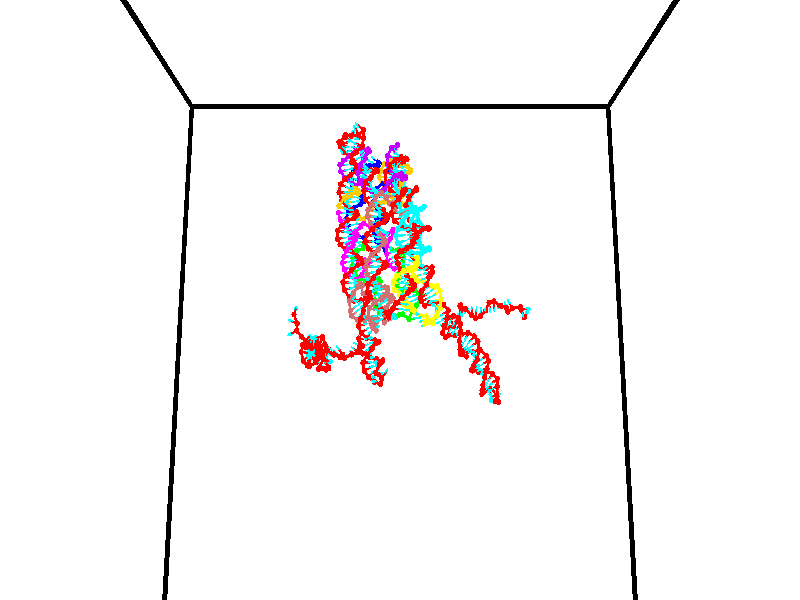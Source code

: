 // switches for output
#declare DRAW_BASES = 1; // possible values are 0, 1; only relevant for DNA ribbons
#declare DRAW_BASES_TYPE = 3; // possible values are 1, 2, 3; only relevant for DNA ribbons
#declare DRAW_FOG = 0; // set to 1 to enable fog

#include "colors.inc"

#include "transforms.inc"
background { rgb <1, 1, 1>}

#default {
   normal{
       ripples 0.25
       frequency 0.20
       turbulence 0.2
       lambda 5
   }
	finish {
		phong 0.1
		phong_size 40.
	}
}

// original window dimensions: 1024x640


// camera settings

camera {
	sky <0, 0.179814, -0.983701>
	up <0, 0.179814, -0.983701>
	right 1.6 * <1, 0, 0>
	location <35, 94.9851, 44.8844>
	look_at <35, 29.7336, 32.9568>
	direction <0, -65.2515, -11.9276>
	angle 67.0682
}


# declare cpy_camera_pos = <35, 94.9851, 44.8844>;
# if (DRAW_FOG = 1)
fog {
	fog_type 2
	up vnormalize(cpy_camera_pos)
	color rgbt<1,1,1,0.3>
	distance 1e-5
	fog_alt 3e-3
	fog_offset 56
}
# end


// LIGHTS

# declare lum = 6;
global_settings {
	ambient_light rgb lum * <0.05, 0.05, 0.05>
	max_trace_level 15
}# declare cpy_direct_light_amount = 0.25;
light_source
{	1000 * <-1, -1.16352, -0.803886>,
	rgb lum * cpy_direct_light_amount
	parallel
}

light_source
{	1000 * <1, 1.16352, 0.803886>,
	rgb lum * cpy_direct_light_amount
	parallel
}

// strand 0

// nucleotide -1

// particle -1
sphere {
	<24.357763, 35.156590, 35.175873> 0.250000
	pigment { color rgbt <1,0,0,0> }
	no_shadow
}
cylinder {
	<24.416302, 34.922489, 34.856857>,  <24.451426, 34.782028, 34.665447>, 0.100000
	pigment { color rgbt <1,0,0,0> }
	no_shadow
}
cylinder {
	<24.416302, 34.922489, 34.856857>,  <24.357763, 35.156590, 35.175873>, 0.100000
	pigment { color rgbt <1,0,0,0> }
	no_shadow
}

// particle -1
sphere {
	<24.416302, 34.922489, 34.856857> 0.100000
	pigment { color rgbt <1,0,0,0> }
	no_shadow
}
sphere {
	0, 1
	scale<0.080000,0.200000,0.300000>
	matrix <0.639535, 0.671054, -0.375075,
		0.754703, -0.455163, 0.472493,
		0.146348, -0.585246, -0.797539,
		24.460205, 34.746914, 34.617596>
	pigment { color rgbt <0,1,1,0> }
	no_shadow
}
cylinder {
	<24.707859, 35.169460, 35.972069>,  <24.357763, 35.156590, 35.175873>, 0.130000
	pigment { color rgbt <1,0,0,0> }
	no_shadow
}

// nucleotide -1

// particle -1
sphere {
	<24.707859, 35.169460, 35.972069> 0.250000
	pigment { color rgbt <1,0,0,0> }
	no_shadow
}
cylinder {
	<24.358290, 35.318974, 35.847786>,  <24.148548, 35.408680, 35.773216>, 0.100000
	pigment { color rgbt <1,0,0,0> }
	no_shadow
}
cylinder {
	<24.358290, 35.318974, 35.847786>,  <24.707859, 35.169460, 35.972069>, 0.100000
	pigment { color rgbt <1,0,0,0> }
	no_shadow
}

// particle -1
sphere {
	<24.358290, 35.318974, 35.847786> 0.100000
	pigment { color rgbt <1,0,0,0> }
	no_shadow
}
sphere {
	0, 1
	scale<0.080000,0.200000,0.300000>
	matrix <0.134780, -0.427824, -0.893757,
		-0.467004, -0.822953, 0.323507,
		-0.873923, 0.373785, -0.310713,
		24.096111, 35.431107, 35.754574>
	pigment { color rgbt <0,1,1,0> }
	no_shadow
}
cylinder {
	<24.734962, 35.511116, 36.593918>,  <24.707859, 35.169460, 35.972069>, 0.130000
	pigment { color rgbt <1,0,0,0> }
	no_shadow
}

// nucleotide -1

// particle -1
sphere {
	<24.734962, 35.511116, 36.593918> 0.250000
	pigment { color rgbt <1,0,0,0> }
	no_shadow
}
cylinder {
	<24.389444, 35.597252, 36.776119>,  <24.182133, 35.648933, 36.885441>, 0.100000
	pigment { color rgbt <1,0,0,0> }
	no_shadow
}
cylinder {
	<24.389444, 35.597252, 36.776119>,  <24.734962, 35.511116, 36.593918>, 0.100000
	pigment { color rgbt <1,0,0,0> }
	no_shadow
}

// particle -1
sphere {
	<24.389444, 35.597252, 36.776119> 0.100000
	pigment { color rgbt <1,0,0,0> }
	no_shadow
}
sphere {
	0, 1
	scale<0.080000,0.200000,0.300000>
	matrix <0.055222, -0.858153, 0.510416,
		0.500804, 0.466050, 0.729378,
		-0.863797, 0.215341, 0.455503,
		24.130304, 35.661854, 36.912769>
	pigment { color rgbt <0,1,1,0> }
	no_shadow
}
cylinder {
	<25.169722, 35.197922, 37.053856>,  <24.734962, 35.511116, 36.593918>, 0.130000
	pigment { color rgbt <1,0,0,0> }
	no_shadow
}

// nucleotide -1

// particle -1
sphere {
	<25.169722, 35.197922, 37.053856> 0.250000
	pigment { color rgbt <1,0,0,0> }
	no_shadow
}
cylinder {
	<25.484863, 34.990223, 37.186321>,  <25.673948, 34.865604, 37.265800>, 0.100000
	pigment { color rgbt <1,0,0,0> }
	no_shadow
}
cylinder {
	<25.484863, 34.990223, 37.186321>,  <25.169722, 35.197922, 37.053856>, 0.100000
	pigment { color rgbt <1,0,0,0> }
	no_shadow
}

// particle -1
sphere {
	<25.484863, 34.990223, 37.186321> 0.100000
	pigment { color rgbt <1,0,0,0> }
	no_shadow
}
sphere {
	0, 1
	scale<0.080000,0.200000,0.300000>
	matrix <0.578971, 0.441155, -0.685693,
		0.209950, 0.731960, 0.648194,
		0.787854, -0.519247, 0.331163,
		25.721220, 34.834450, 37.285671>
	pigment { color rgbt <0,1,1,0> }
	no_shadow
}
cylinder {
	<25.605118, 35.566936, 37.425533>,  <25.169722, 35.197922, 37.053856>, 0.130000
	pigment { color rgbt <1,0,0,0> }
	no_shadow
}

// nucleotide -1

// particle -1
sphere {
	<25.605118, 35.566936, 37.425533> 0.250000
	pigment { color rgbt <1,0,0,0> }
	no_shadow
}
cylinder {
	<25.795153, 35.290047, 37.208237>,  <25.909174, 35.123913, 37.077858>, 0.100000
	pigment { color rgbt <1,0,0,0> }
	no_shadow
}
cylinder {
	<25.795153, 35.290047, 37.208237>,  <25.605118, 35.566936, 37.425533>, 0.100000
	pigment { color rgbt <1,0,0,0> }
	no_shadow
}

// particle -1
sphere {
	<25.795153, 35.290047, 37.208237> 0.100000
	pigment { color rgbt <1,0,0,0> }
	no_shadow
}
sphere {
	0, 1
	scale<0.080000,0.200000,0.300000>
	matrix <0.582035, 0.710227, -0.395997,
		0.659944, -0.128050, 0.740323,
		0.475090, -0.692229, -0.543239,
		25.937679, 35.082378, 37.045265>
	pigment { color rgbt <0,1,1,0> }
	no_shadow
}
cylinder {
	<26.145788, 35.295353, 37.865196>,  <25.605118, 35.566936, 37.425533>, 0.130000
	pigment { color rgbt <1,0,0,0> }
	no_shadow
}

// nucleotide -1

// particle -1
sphere {
	<26.145788, 35.295353, 37.865196> 0.250000
	pigment { color rgbt <1,0,0,0> }
	no_shadow
}
cylinder {
	<26.288708, 35.180611, 38.220734>,  <26.374460, 35.111763, 38.434055>, 0.100000
	pigment { color rgbt <1,0,0,0> }
	no_shadow
}
cylinder {
	<26.288708, 35.180611, 38.220734>,  <26.145788, 35.295353, 37.865196>, 0.100000
	pigment { color rgbt <1,0,0,0> }
	no_shadow
}

// particle -1
sphere {
	<26.288708, 35.180611, 38.220734> 0.100000
	pigment { color rgbt <1,0,0,0> }
	no_shadow
}
sphere {
	0, 1
	scale<0.080000,0.200000,0.300000>
	matrix <0.042372, -0.945709, -0.322241,
		0.933028, 0.152799, -0.325748,
		0.357301, -0.286858, 0.888847,
		26.395899, 35.094555, 38.487389>
	pigment { color rgbt <0,1,1,0> }
	no_shadow
}
cylinder {
	<26.681814, 34.921219, 37.823414>,  <26.145788, 35.295353, 37.865196>, 0.130000
	pigment { color rgbt <1,0,0,0> }
	no_shadow
}

// nucleotide -1

// particle -1
sphere {
	<26.681814, 34.921219, 37.823414> 0.250000
	pigment { color rgbt <1,0,0,0> }
	no_shadow
}
cylinder {
	<26.538235, 34.802303, 38.177311>,  <26.452087, 34.730953, 38.389648>, 0.100000
	pigment { color rgbt <1,0,0,0> }
	no_shadow
}
cylinder {
	<26.538235, 34.802303, 38.177311>,  <26.681814, 34.921219, 37.823414>, 0.100000
	pigment { color rgbt <1,0,0,0> }
	no_shadow
}

// particle -1
sphere {
	<26.538235, 34.802303, 38.177311> 0.100000
	pigment { color rgbt <1,0,0,0> }
	no_shadow
}
sphere {
	0, 1
	scale<0.080000,0.200000,0.300000>
	matrix <0.037063, -0.951710, -0.304752,
		0.932622, -0.076598, 0.352631,
		-0.358946, -0.297288, 0.884747,
		26.430552, 34.713116, 38.442734>
	pigment { color rgbt <0,1,1,0> }
	no_shadow
}
cylinder {
	<26.996202, 34.318821, 37.914597>,  <26.681814, 34.921219, 37.823414>, 0.130000
	pigment { color rgbt <1,0,0,0> }
	no_shadow
}

// nucleotide -1

// particle -1
sphere {
	<26.996202, 34.318821, 37.914597> 0.250000
	pigment { color rgbt <1,0,0,0> }
	no_shadow
}
cylinder {
	<26.657494, 34.316738, 38.127369>,  <26.454269, 34.315487, 38.255032>, 0.100000
	pigment { color rgbt <1,0,0,0> }
	no_shadow
}
cylinder {
	<26.657494, 34.316738, 38.127369>,  <26.996202, 34.318821, 37.914597>, 0.100000
	pigment { color rgbt <1,0,0,0> }
	no_shadow
}

// particle -1
sphere {
	<26.657494, 34.316738, 38.127369> 0.100000
	pigment { color rgbt <1,0,0,0> }
	no_shadow
}
sphere {
	0, 1
	scale<0.080000,0.200000,0.300000>
	matrix <-0.131368, -0.966933, -0.218595,
		0.515482, -0.254979, 0.818085,
		-0.846771, -0.005211, 0.531933,
		26.403461, 34.315174, 38.286949>
	pigment { color rgbt <0,1,1,0> }
	no_shadow
}
cylinder {
	<27.023998, 33.801823, 38.347355>,  <26.996202, 34.318821, 37.914597>, 0.130000
	pigment { color rgbt <1,0,0,0> }
	no_shadow
}

// nucleotide -1

// particle -1
sphere {
	<27.023998, 33.801823, 38.347355> 0.250000
	pigment { color rgbt <1,0,0,0> }
	no_shadow
}
cylinder {
	<26.631310, 33.874157, 38.323616>,  <26.395697, 33.917557, 38.309372>, 0.100000
	pigment { color rgbt <1,0,0,0> }
	no_shadow
}
cylinder {
	<26.631310, 33.874157, 38.323616>,  <27.023998, 33.801823, 38.347355>, 0.100000
	pigment { color rgbt <1,0,0,0> }
	no_shadow
}

// particle -1
sphere {
	<26.631310, 33.874157, 38.323616> 0.100000
	pigment { color rgbt <1,0,0,0> }
	no_shadow
}
sphere {
	0, 1
	scale<0.080000,0.200000,0.300000>
	matrix <-0.150415, -0.928224, -0.340257,
		-0.116619, -0.325111, 0.938458,
		-0.981720, 0.180838, -0.059348,
		26.336794, 33.928410, 38.305813>
	pigment { color rgbt <0,1,1,0> }
	no_shadow
}
cylinder {
	<26.668077, 33.287464, 38.619358>,  <27.023998, 33.801823, 38.347355>, 0.130000
	pigment { color rgbt <1,0,0,0> }
	no_shadow
}

// nucleotide -1

// particle -1
sphere {
	<26.668077, 33.287464, 38.619358> 0.250000
	pigment { color rgbt <1,0,0,0> }
	no_shadow
}
cylinder {
	<26.376598, 33.451118, 38.399681>,  <26.201710, 33.549309, 38.267876>, 0.100000
	pigment { color rgbt <1,0,0,0> }
	no_shadow
}
cylinder {
	<26.376598, 33.451118, 38.399681>,  <26.668077, 33.287464, 38.619358>, 0.100000
	pigment { color rgbt <1,0,0,0> }
	no_shadow
}

// particle -1
sphere {
	<26.376598, 33.451118, 38.399681> 0.100000
	pigment { color rgbt <1,0,0,0> }
	no_shadow
}
sphere {
	0, 1
	scale<0.080000,0.200000,0.300000>
	matrix <-0.237474, -0.903131, -0.357714,
		-0.642342, -0.130248, 0.755270,
		-0.728699, 0.409132, -0.549189,
		26.157988, 33.573856, 38.234924>
	pigment { color rgbt <0,1,1,0> }
	no_shadow
}
cylinder {
	<26.201511, 32.823917, 38.679565>,  <26.668077, 33.287464, 38.619358>, 0.130000
	pigment { color rgbt <1,0,0,0> }
	no_shadow
}

// nucleotide -1

// particle -1
sphere {
	<26.201511, 32.823917, 38.679565> 0.250000
	pigment { color rgbt <1,0,0,0> }
	no_shadow
}
cylinder {
	<26.097406, 33.020725, 38.347256>,  <26.034945, 33.138809, 38.147869>, 0.100000
	pigment { color rgbt <1,0,0,0> }
	no_shadow
}
cylinder {
	<26.097406, 33.020725, 38.347256>,  <26.201511, 32.823917, 38.679565>, 0.100000
	pigment { color rgbt <1,0,0,0> }
	no_shadow
}

// particle -1
sphere {
	<26.097406, 33.020725, 38.347256> 0.100000
	pigment { color rgbt <1,0,0,0> }
	no_shadow
}
sphere {
	0, 1
	scale<0.080000,0.200000,0.300000>
	matrix <-0.210409, -0.868646, -0.448533,
		-0.942333, 0.058066, 0.329600,
		-0.260261, 0.492018, -0.830772,
		26.019327, 33.168331, 38.098022>
	pigment { color rgbt <0,1,1,0> }
	no_shadow
}
cylinder {
	<25.502033, 32.629192, 38.430676>,  <26.201511, 32.823917, 38.679565>, 0.130000
	pigment { color rgbt <1,0,0,0> }
	no_shadow
}

// nucleotide -1

// particle -1
sphere {
	<25.502033, 32.629192, 38.430676> 0.250000
	pigment { color rgbt <1,0,0,0> }
	no_shadow
}
cylinder {
	<25.745913, 32.738804, 38.133171>,  <25.892241, 32.804569, 37.954670>, 0.100000
	pigment { color rgbt <1,0,0,0> }
	no_shadow
}
cylinder {
	<25.745913, 32.738804, 38.133171>,  <25.502033, 32.629192, 38.430676>, 0.100000
	pigment { color rgbt <1,0,0,0> }
	no_shadow
}

// particle -1
sphere {
	<25.745913, 32.738804, 38.133171> 0.100000
	pigment { color rgbt <1,0,0,0> }
	no_shadow
}
sphere {
	0, 1
	scale<0.080000,0.200000,0.300000>
	matrix <-0.047580, -0.923995, -0.379432,
		-0.791206, 0.266726, -0.550318,
		0.609696, 0.274025, -0.743761,
		25.928822, 32.821011, 37.910042>
	pigment { color rgbt <0,1,1,0> }
	no_shadow
}
cylinder {
	<25.398359, 32.406116, 37.665379>,  <25.502033, 32.629192, 38.430676>, 0.130000
	pigment { color rgbt <1,0,0,0> }
	no_shadow
}

// nucleotide -1

// particle -1
sphere {
	<25.398359, 32.406116, 37.665379> 0.250000
	pigment { color rgbt <1,0,0,0> }
	no_shadow
}
cylinder {
	<25.780033, 32.456722, 37.773838>,  <26.009037, 32.487087, 37.838913>, 0.100000
	pigment { color rgbt <1,0,0,0> }
	no_shadow
}
cylinder {
	<25.780033, 32.456722, 37.773838>,  <25.398359, 32.406116, 37.665379>, 0.100000
	pigment { color rgbt <1,0,0,0> }
	no_shadow
}

// particle -1
sphere {
	<25.780033, 32.456722, 37.773838> 0.100000
	pigment { color rgbt <1,0,0,0> }
	no_shadow
}
sphere {
	0, 1
	scale<0.080000,0.200000,0.300000>
	matrix <0.168772, -0.975864, -0.138584,
		0.247076, 0.177998, -0.952507,
		0.954185, 0.126516, 0.271153,
		26.066288, 32.494678, 37.855183>
	pigment { color rgbt <0,1,1,0> }
	no_shadow
}
cylinder {
	<26.062069, 32.131065, 37.504116>,  <25.398359, 32.406116, 37.665379>, 0.130000
	pigment { color rgbt <1,0,0,0> }
	no_shadow
}

// nucleotide -1

// particle -1
sphere {
	<26.062069, 32.131065, 37.504116> 0.250000
	pigment { color rgbt <1,0,0,0> }
	no_shadow
}
cylinder {
	<25.891470, 32.276493, 37.172836>,  <25.789110, 32.363750, 36.974068>, 0.100000
	pigment { color rgbt <1,0,0,0> }
	no_shadow
}
cylinder {
	<25.891470, 32.276493, 37.172836>,  <26.062069, 32.131065, 37.504116>, 0.100000
	pigment { color rgbt <1,0,0,0> }
	no_shadow
}

// particle -1
sphere {
	<25.891470, 32.276493, 37.172836> 0.100000
	pigment { color rgbt <1,0,0,0> }
	no_shadow
}
sphere {
	0, 1
	scale<0.080000,0.200000,0.300000>
	matrix <-0.286940, 0.813973, 0.505087,
		0.857769, 0.453061, -0.242834,
		-0.426495, 0.363569, -0.828202,
		25.763521, 32.385563, 36.924377>
	pigment { color rgbt <0,1,1,0> }
	no_shadow
}
cylinder {
	<26.396156, 32.705887, 37.164719>,  <26.062069, 32.131065, 37.504116>, 0.130000
	pigment { color rgbt <1,0,0,0> }
	no_shadow
}

// nucleotide -1

// particle -1
sphere {
	<26.396156, 32.705887, 37.164719> 0.250000
	pigment { color rgbt <1,0,0,0> }
	no_shadow
}
cylinder {
	<25.996765, 32.726940, 37.171345>,  <25.757132, 32.739574, 37.175320>, 0.100000
	pigment { color rgbt <1,0,0,0> }
	no_shadow
}
cylinder {
	<25.996765, 32.726940, 37.171345>,  <26.396156, 32.705887, 37.164719>, 0.100000
	pigment { color rgbt <1,0,0,0> }
	no_shadow
}

// particle -1
sphere {
	<25.996765, 32.726940, 37.171345> 0.100000
	pigment { color rgbt <1,0,0,0> }
	no_shadow
}
sphere {
	0, 1
	scale<0.080000,0.200000,0.300000>
	matrix <0.052635, 0.818357, 0.572295,
		0.016567, 0.572295, -0.819880,
		-0.998476, 0.052635, 0.016565,
		25.697222, 32.742729, 37.176315>
	pigment { color rgbt <0,1,1,0> }
	no_shadow
}
cylinder {
	<26.254332, 33.330856, 36.968674>,  <26.396156, 32.705887, 37.164719>, 0.130000
	pigment { color rgbt <1,0,0,0> }
	no_shadow
}

// nucleotide -1

// particle -1
sphere {
	<26.254332, 33.330856, 36.968674> 0.250000
	pigment { color rgbt <1,0,0,0> }
	no_shadow
}
cylinder {
	<25.983673, 33.197838, 37.231445>,  <25.821278, 33.118027, 37.389111>, 0.100000
	pigment { color rgbt <1,0,0,0> }
	no_shadow
}
cylinder {
	<25.983673, 33.197838, 37.231445>,  <26.254332, 33.330856, 36.968674>, 0.100000
	pigment { color rgbt <1,0,0,0> }
	no_shadow
}

// particle -1
sphere {
	<25.983673, 33.197838, 37.231445> 0.100000
	pigment { color rgbt <1,0,0,0> }
	no_shadow
}
sphere {
	0, 1
	scale<0.080000,0.200000,0.300000>
	matrix <0.067531, 0.860409, 0.505110,
		-0.733203, 0.386145, -0.559737,
		-0.676648, -0.332548, 0.656931,
		25.780678, 33.098072, 37.428524>
	pigment { color rgbt <0,1,1,0> }
	no_shadow
}
cylinder {
	<25.701481, 33.810978, 37.119560>,  <26.254332, 33.330856, 36.968674>, 0.130000
	pigment { color rgbt <1,0,0,0> }
	no_shadow
}

// nucleotide -1

// particle -1
sphere {
	<25.701481, 33.810978, 37.119560> 0.250000
	pigment { color rgbt <1,0,0,0> }
	no_shadow
}
cylinder {
	<25.743601, 33.591793, 37.451500>,  <25.768873, 33.460281, 37.650665>, 0.100000
	pigment { color rgbt <1,0,0,0> }
	no_shadow
}
cylinder {
	<25.743601, 33.591793, 37.451500>,  <25.701481, 33.810978, 37.119560>, 0.100000
	pigment { color rgbt <1,0,0,0> }
	no_shadow
}

// particle -1
sphere {
	<25.743601, 33.591793, 37.451500> 0.100000
	pigment { color rgbt <1,0,0,0> }
	no_shadow
}
sphere {
	0, 1
	scale<0.080000,0.200000,0.300000>
	matrix <-0.087170, 0.826189, 0.556609,
		-0.990612, -0.130949, 0.039233,
		0.105301, -0.547964, 0.829848,
		25.775190, 33.427402, 37.700455>
	pigment { color rgbt <0,1,1,0> }
	no_shadow
}
cylinder {
	<25.100157, 33.977940, 37.604156>,  <25.701481, 33.810978, 37.119560>, 0.130000
	pigment { color rgbt <1,0,0,0> }
	no_shadow
}

// nucleotide -1

// particle -1
sphere {
	<25.100157, 33.977940, 37.604156> 0.250000
	pigment { color rgbt <1,0,0,0> }
	no_shadow
}
cylinder {
	<25.420456, 33.861435, 37.813526>,  <25.612635, 33.791531, 37.939148>, 0.100000
	pigment { color rgbt <1,0,0,0> }
	no_shadow
}
cylinder {
	<25.420456, 33.861435, 37.813526>,  <25.100157, 33.977940, 37.604156>, 0.100000
	pigment { color rgbt <1,0,0,0> }
	no_shadow
}

// particle -1
sphere {
	<25.420456, 33.861435, 37.813526> 0.100000
	pigment { color rgbt <1,0,0,0> }
	no_shadow
}
sphere {
	0, 1
	scale<0.080000,0.200000,0.300000>
	matrix <-0.101284, 0.795400, 0.597562,
		-0.590378, -0.531510, 0.607413,
		0.800747, -0.291266, 0.523420,
		25.660681, 33.774055, 37.970551>
	pigment { color rgbt <0,1,1,0> }
	no_shadow
}
cylinder {
	<25.020327, 34.229103, 38.229427>,  <25.100157, 33.977940, 37.604156>, 0.130000
	pigment { color rgbt <1,0,0,0> }
	no_shadow
}

// nucleotide -1

// particle -1
sphere {
	<25.020327, 34.229103, 38.229427> 0.250000
	pigment { color rgbt <1,0,0,0> }
	no_shadow
}
cylinder {
	<25.409666, 34.142220, 38.258846>,  <25.643270, 34.090088, 38.276497>, 0.100000
	pigment { color rgbt <1,0,0,0> }
	no_shadow
}
cylinder {
	<25.409666, 34.142220, 38.258846>,  <25.020327, 34.229103, 38.229427>, 0.100000
	pigment { color rgbt <1,0,0,0> }
	no_shadow
}

// particle -1
sphere {
	<25.409666, 34.142220, 38.258846> 0.100000
	pigment { color rgbt <1,0,0,0> }
	no_shadow
}
sphere {
	0, 1
	scale<0.080000,0.200000,0.300000>
	matrix <0.146134, 0.834662, 0.531022,
		-0.176728, -0.506123, 0.844161,
		0.973351, -0.217207, 0.073546,
		25.701672, 34.077057, 38.280910>
	pigment { color rgbt <0,1,1,0> }
	no_shadow
}
cylinder {
	<25.236088, 34.250889, 38.966000>,  <25.020327, 34.229103, 38.229427>, 0.130000
	pigment { color rgbt <1,0,0,0> }
	no_shadow
}

// nucleotide -1

// particle -1
sphere {
	<25.236088, 34.250889, 38.966000> 0.250000
	pigment { color rgbt <1,0,0,0> }
	no_shadow
}
cylinder {
	<25.550106, 34.325855, 38.729839>,  <25.738518, 34.370834, 38.588142>, 0.100000
	pigment { color rgbt <1,0,0,0> }
	no_shadow
}
cylinder {
	<25.550106, 34.325855, 38.729839>,  <25.236088, 34.250889, 38.966000>, 0.100000
	pigment { color rgbt <1,0,0,0> }
	no_shadow
}

// particle -1
sphere {
	<25.550106, 34.325855, 38.729839> 0.100000
	pigment { color rgbt <1,0,0,0> }
	no_shadow
}
sphere {
	0, 1
	scale<0.080000,0.200000,0.300000>
	matrix <0.198602, 0.826661, 0.526487,
		0.586737, -0.530572, 0.611746,
		0.785046, 0.187415, -0.590405,
		25.785620, 34.382080, 38.552719>
	pigment { color rgbt <0,1,1,0> }
	no_shadow
}
cylinder {
	<25.731956, 34.593861, 39.408619>,  <25.236088, 34.250889, 38.966000>, 0.130000
	pigment { color rgbt <1,0,0,0> }
	no_shadow
}

// nucleotide -1

// particle -1
sphere {
	<25.731956, 34.593861, 39.408619> 0.250000
	pigment { color rgbt <1,0,0,0> }
	no_shadow
}
cylinder {
	<25.831921, 34.676125, 39.030148>,  <25.891899, 34.725483, 38.803066>, 0.100000
	pigment { color rgbt <1,0,0,0> }
	no_shadow
}
cylinder {
	<25.831921, 34.676125, 39.030148>,  <25.731956, 34.593861, 39.408619>, 0.100000
	pigment { color rgbt <1,0,0,0> }
	no_shadow
}

// particle -1
sphere {
	<25.831921, 34.676125, 39.030148> 0.100000
	pigment { color rgbt <1,0,0,0> }
	no_shadow
}
sphere {
	0, 1
	scale<0.080000,0.200000,0.300000>
	matrix <0.335644, 0.898196, 0.283879,
		0.908234, -0.388522, 0.155439,
		0.249908, 0.205656, -0.946177,
		25.906893, 34.737820, 38.746296>
	pigment { color rgbt <0,1,1,0> }
	no_shadow
}
cylinder {
	<26.036692, 35.296356, 39.539238>,  <25.731956, 34.593861, 39.408619>, 0.130000
	pigment { color rgbt <1,0,0,0> }
	no_shadow
}

// nucleotide -1

// particle -1
sphere {
	<26.036692, 35.296356, 39.539238> 0.250000
	pigment { color rgbt <1,0,0,0> }
	no_shadow
}
cylinder {
	<26.069096, 35.248653, 39.143417>,  <26.088537, 35.220032, 38.905926>, 0.100000
	pigment { color rgbt <1,0,0,0> }
	no_shadow
}
cylinder {
	<26.069096, 35.248653, 39.143417>,  <26.036692, 35.296356, 39.539238>, 0.100000
	pigment { color rgbt <1,0,0,0> }
	no_shadow
}

// particle -1
sphere {
	<26.069096, 35.248653, 39.143417> 0.100000
	pigment { color rgbt <1,0,0,0> }
	no_shadow
}
sphere {
	0, 1
	scale<0.080000,0.200000,0.300000>
	matrix <0.200440, 0.974483, -0.101030,
		0.976351, -0.190162, 0.102844,
		0.081007, -0.119255, -0.989554,
		26.093397, 35.212875, 38.846550>
	pigment { color rgbt <0,1,1,0> }
	no_shadow
}
cylinder {
	<26.754086, 35.461346, 39.188339>,  <26.036692, 35.296356, 39.539238>, 0.130000
	pigment { color rgbt <1,0,0,0> }
	no_shadow
}

// nucleotide -1

// particle -1
sphere {
	<26.754086, 35.461346, 39.188339> 0.250000
	pigment { color rgbt <1,0,0,0> }
	no_shadow
}
cylinder {
	<26.459896, 35.522934, 38.924408>,  <26.283382, 35.559887, 38.766048>, 0.100000
	pigment { color rgbt <1,0,0,0> }
	no_shadow
}
cylinder {
	<26.459896, 35.522934, 38.924408>,  <26.754086, 35.461346, 39.188339>, 0.100000
	pigment { color rgbt <1,0,0,0> }
	no_shadow
}

// particle -1
sphere {
	<26.459896, 35.522934, 38.924408> 0.100000
	pigment { color rgbt <1,0,0,0> }
	no_shadow
}
sphere {
	0, 1
	scale<0.080000,0.200000,0.300000>
	matrix <0.372664, 0.905231, -0.204150,
		0.565862, -0.396041, -0.723153,
		-0.735473, 0.153972, -0.659827,
		26.239254, 35.569126, 38.726460>
	pigment { color rgbt <0,1,1,0> }
	no_shadow
}
cylinder {
	<27.085953, 35.646839, 38.547779>,  <26.754086, 35.461346, 39.188339>, 0.130000
	pigment { color rgbt <1,0,0,0> }
	no_shadow
}

// nucleotide -1

// particle -1
sphere {
	<27.085953, 35.646839, 38.547779> 0.250000
	pigment { color rgbt <1,0,0,0> }
	no_shadow
}
cylinder {
	<26.718313, 35.803654, 38.563568>,  <26.497728, 35.897743, 38.573040>, 0.100000
	pigment { color rgbt <1,0,0,0> }
	no_shadow
}
cylinder {
	<26.718313, 35.803654, 38.563568>,  <27.085953, 35.646839, 38.547779>, 0.100000
	pigment { color rgbt <1,0,0,0> }
	no_shadow
}

// particle -1
sphere {
	<26.718313, 35.803654, 38.563568> 0.100000
	pigment { color rgbt <1,0,0,0> }
	no_shadow
}
sphere {
	0, 1
	scale<0.080000,0.200000,0.300000>
	matrix <0.336427, 0.832954, -0.439323,
		-0.205112, -0.390502, -0.897461,
		-0.919100, 0.392041, 0.039473,
		26.442583, 35.921265, 38.575409>
	pigment { color rgbt <0,1,1,0> }
	no_shadow
}
cylinder {
	<26.811483, 35.958355, 37.867798>,  <27.085953, 35.646839, 38.547779>, 0.130000
	pigment { color rgbt <1,0,0,0> }
	no_shadow
}

// nucleotide -1

// particle -1
sphere {
	<26.811483, 35.958355, 37.867798> 0.250000
	pigment { color rgbt <1,0,0,0> }
	no_shadow
}
cylinder {
	<26.649313, 36.160919, 38.172211>,  <26.552011, 36.282459, 38.354858>, 0.100000
	pigment { color rgbt <1,0,0,0> }
	no_shadow
}
cylinder {
	<26.649313, 36.160919, 38.172211>,  <26.811483, 35.958355, 37.867798>, 0.100000
	pigment { color rgbt <1,0,0,0> }
	no_shadow
}

// particle -1
sphere {
	<26.649313, 36.160919, 38.172211> 0.100000
	pigment { color rgbt <1,0,0,0> }
	no_shadow
}
sphere {
	0, 1
	scale<0.080000,0.200000,0.300000>
	matrix <0.270722, 0.861696, -0.429173,
		-0.873121, 0.032032, -0.486451,
		-0.405426, 0.506412, 0.761037,
		26.527685, 36.312843, 38.400520>
	pigment { color rgbt <0,1,1,0> }
	no_shadow
}
cylinder {
	<26.186275, 36.344486, 37.701820>,  <26.811483, 35.958355, 37.867798>, 0.130000
	pigment { color rgbt <1,0,0,0> }
	no_shadow
}

// nucleotide -1

// particle -1
sphere {
	<26.186275, 36.344486, 37.701820> 0.250000
	pigment { color rgbt <1,0,0,0> }
	no_shadow
}
cylinder {
	<26.374762, 36.527229, 38.003613>,  <26.487852, 36.636875, 38.184689>, 0.100000
	pigment { color rgbt <1,0,0,0> }
	no_shadow
}
cylinder {
	<26.374762, 36.527229, 38.003613>,  <26.186275, 36.344486, 37.701820>, 0.100000
	pigment { color rgbt <1,0,0,0> }
	no_shadow
}

// particle -1
sphere {
	<26.374762, 36.527229, 38.003613> 0.100000
	pigment { color rgbt <1,0,0,0> }
	no_shadow
}
sphere {
	0, 1
	scale<0.080000,0.200000,0.300000>
	matrix <-0.052802, 0.868476, -0.492912,
		-0.880437, 0.192429, 0.433361,
		0.471214, 0.456861, 0.754477,
		26.516127, 36.664288, 38.229958>
	pigment { color rgbt <0,1,1,0> }
	no_shadow
}
cylinder {
	<25.792542, 36.936413, 37.874084>,  <26.186275, 36.344486, 37.701820>, 0.130000
	pigment { color rgbt <1,0,0,0> }
	no_shadow
}

// nucleotide -1

// particle -1
sphere {
	<25.792542, 36.936413, 37.874084> 0.250000
	pigment { color rgbt <1,0,0,0> }
	no_shadow
}
cylinder {
	<26.174995, 37.007046, 37.967571>,  <26.404469, 37.049423, 38.023663>, 0.100000
	pigment { color rgbt <1,0,0,0> }
	no_shadow
}
cylinder {
	<26.174995, 37.007046, 37.967571>,  <25.792542, 36.936413, 37.874084>, 0.100000
	pigment { color rgbt <1,0,0,0> }
	no_shadow
}

// particle -1
sphere {
	<26.174995, 37.007046, 37.967571> 0.100000
	pigment { color rgbt <1,0,0,0> }
	no_shadow
}
sphere {
	0, 1
	scale<0.080000,0.200000,0.300000>
	matrix <-0.029462, 0.851805, -0.523031,
		-0.291435, 0.493203, 0.819644,
		0.956137, 0.176578, 0.233715,
		26.461836, 37.060020, 38.037685>
	pigment { color rgbt <0,1,1,0> }
	no_shadow
}
cylinder {
	<25.991661, 37.655571, 38.202892>,  <25.792542, 36.936413, 37.874084>, 0.130000
	pigment { color rgbt <1,0,0,0> }
	no_shadow
}

// nucleotide -1

// particle -1
sphere {
	<25.991661, 37.655571, 38.202892> 0.250000
	pigment { color rgbt <1,0,0,0> }
	no_shadow
}
cylinder {
	<26.322613, 37.550026, 38.004570>,  <26.521185, 37.486698, 37.885578>, 0.100000
	pigment { color rgbt <1,0,0,0> }
	no_shadow
}
cylinder {
	<26.322613, 37.550026, 38.004570>,  <25.991661, 37.655571, 38.202892>, 0.100000
	pigment { color rgbt <1,0,0,0> }
	no_shadow
}

// particle -1
sphere {
	<26.322613, 37.550026, 38.004570> 0.100000
	pigment { color rgbt <1,0,0,0> }
	no_shadow
}
sphere {
	0, 1
	scale<0.080000,0.200000,0.300000>
	matrix <0.080174, 0.929218, -0.360729,
		0.555890, 0.258710, 0.789972,
		0.827380, -0.263861, -0.495801,
		26.570827, 37.470867, 37.855831>
	pigment { color rgbt <0,1,1,0> }
	no_shadow
}
cylinder {
	<26.634716, 38.109928, 38.356041>,  <25.991661, 37.655571, 38.202892>, 0.130000
	pigment { color rgbt <1,0,0,0> }
	no_shadow
}

// nucleotide -1

// particle -1
sphere {
	<26.634716, 38.109928, 38.356041> 0.250000
	pigment { color rgbt <1,0,0,0> }
	no_shadow
}
cylinder {
	<26.677752, 38.010185, 37.971073>,  <26.703573, 37.950340, 37.740093>, 0.100000
	pigment { color rgbt <1,0,0,0> }
	no_shadow
}
cylinder {
	<26.677752, 38.010185, 37.971073>,  <26.634716, 38.109928, 38.356041>, 0.100000
	pigment { color rgbt <1,0,0,0> }
	no_shadow
}

// particle -1
sphere {
	<26.677752, 38.010185, 37.971073> 0.100000
	pigment { color rgbt <1,0,0,0> }
	no_shadow
}
sphere {
	0, 1
	scale<0.080000,0.200000,0.300000>
	matrix <0.220066, 0.949995, -0.221541,
		0.969534, -0.187959, 0.157086,
		0.107591, -0.249361, -0.962415,
		26.710030, 37.935375, 37.682350>
	pigment { color rgbt <0,1,1,0> }
	no_shadow
}
cylinder {
	<27.344059, 38.209133, 38.159103>,  <26.634716, 38.109928, 38.356041>, 0.130000
	pigment { color rgbt <1,0,0,0> }
	no_shadow
}

// nucleotide -1

// particle -1
sphere {
	<27.344059, 38.209133, 38.159103> 0.250000
	pigment { color rgbt <1,0,0,0> }
	no_shadow
}
cylinder {
	<27.078655, 38.249672, 37.862595>,  <26.919413, 38.273994, 37.684689>, 0.100000
	pigment { color rgbt <1,0,0,0> }
	no_shadow
}
cylinder {
	<27.078655, 38.249672, 37.862595>,  <27.344059, 38.209133, 38.159103>, 0.100000
	pigment { color rgbt <1,0,0,0> }
	no_shadow
}

// particle -1
sphere {
	<27.078655, 38.249672, 37.862595> 0.100000
	pigment { color rgbt <1,0,0,0> }
	no_shadow
}
sphere {
	0, 1
	scale<0.080000,0.200000,0.300000>
	matrix <0.315507, 0.936277, -0.154405,
		0.678389, -0.336326, -0.653202,
		-0.663508, 0.101343, -0.741273,
		26.879602, 38.280075, 37.640213>
	pigment { color rgbt <0,1,1,0> }
	no_shadow
}
cylinder {
	<27.688297, 38.371452, 37.488693>,  <27.344059, 38.209133, 38.159103>, 0.130000
	pigment { color rgbt <1,0,0,0> }
	no_shadow
}

// nucleotide -1

// particle -1
sphere {
	<27.688297, 38.371452, 37.488693> 0.250000
	pigment { color rgbt <1,0,0,0> }
	no_shadow
}
cylinder {
	<27.328779, 38.538040, 37.543419>,  <27.113068, 38.637993, 37.576252>, 0.100000
	pigment { color rgbt <1,0,0,0> }
	no_shadow
}
cylinder {
	<27.328779, 38.538040, 37.543419>,  <27.688297, 38.371452, 37.488693>, 0.100000
	pigment { color rgbt <1,0,0,0> }
	no_shadow
}

// particle -1
sphere {
	<27.328779, 38.538040, 37.543419> 0.100000
	pigment { color rgbt <1,0,0,0> }
	no_shadow
}
sphere {
	0, 1
	scale<0.080000,0.200000,0.300000>
	matrix <0.416301, 0.908689, -0.031251,
		-0.137334, 0.028867, -0.990104,
		-0.898795, 0.416473, 0.136812,
		27.059141, 38.662983, 37.584461>
	pigment { color rgbt <0,1,1,0> }
	no_shadow
}
cylinder {
	<27.955864, 38.625507, 38.125813>,  <27.688297, 38.371452, 37.488693>, 0.130000
	pigment { color rgbt <1,0,0,0> }
	no_shadow
}

// nucleotide -1

// particle -1
sphere {
	<27.955864, 38.625507, 38.125813> 0.250000
	pigment { color rgbt <1,0,0,0> }
	no_shadow
}
cylinder {
	<28.279251, 38.718086, 38.342262>,  <28.473284, 38.773636, 38.472130>, 0.100000
	pigment { color rgbt <1,0,0,0> }
	no_shadow
}
cylinder {
	<28.279251, 38.718086, 38.342262>,  <27.955864, 38.625507, 38.125813>, 0.100000
	pigment { color rgbt <1,0,0,0> }
	no_shadow
}

// particle -1
sphere {
	<28.279251, 38.718086, 38.342262> 0.100000
	pigment { color rgbt <1,0,0,0> }
	no_shadow
}
sphere {
	0, 1
	scale<0.080000,0.200000,0.300000>
	matrix <-0.569579, 0.076197, 0.818397,
		0.148188, -0.969858, 0.193433,
		0.808468, 0.231452, 0.541119,
		28.521791, 38.787521, 38.504597>
	pigment { color rgbt <0,1,1,0> }
	no_shadow
}
cylinder {
	<27.940586, 38.246765, 38.715431>,  <27.955864, 38.625507, 38.125813>, 0.130000
	pigment { color rgbt <1,0,0,0> }
	no_shadow
}

// nucleotide -1

// particle -1
sphere {
	<27.940586, 38.246765, 38.715431> 0.250000
	pigment { color rgbt <1,0,0,0> }
	no_shadow
}
cylinder {
	<28.150120, 38.578262, 38.794209>,  <28.275841, 38.777161, 38.841476>, 0.100000
	pigment { color rgbt <1,0,0,0> }
	no_shadow
}
cylinder {
	<28.150120, 38.578262, 38.794209>,  <27.940586, 38.246765, 38.715431>, 0.100000
	pigment { color rgbt <1,0,0,0> }
	no_shadow
}

// particle -1
sphere {
	<28.150120, 38.578262, 38.794209> 0.100000
	pigment { color rgbt <1,0,0,0> }
	no_shadow
}
sphere {
	0, 1
	scale<0.080000,0.200000,0.300000>
	matrix <-0.685363, 0.272752, 0.675192,
		0.505843, -0.488666, 0.710865,
		0.523833, 0.828741, 0.196943,
		28.307270, 38.826885, 38.853291>
	pigment { color rgbt <0,1,1,0> }
	no_shadow
}
cylinder {
	<28.117702, 38.270264, 39.413761>,  <27.940586, 38.246765, 38.715431>, 0.130000
	pigment { color rgbt <1,0,0,0> }
	no_shadow
}

// nucleotide -1

// particle -1
sphere {
	<28.117702, 38.270264, 39.413761> 0.250000
	pigment { color rgbt <1,0,0,0> }
	no_shadow
}
cylinder {
	<28.134136, 38.645683, 39.276688>,  <28.143997, 38.870937, 39.194443>, 0.100000
	pigment { color rgbt <1,0,0,0> }
	no_shadow
}
cylinder {
	<28.134136, 38.645683, 39.276688>,  <28.117702, 38.270264, 39.413761>, 0.100000
	pigment { color rgbt <1,0,0,0> }
	no_shadow
}

// particle -1
sphere {
	<28.134136, 38.645683, 39.276688> 0.100000
	pigment { color rgbt <1,0,0,0> }
	no_shadow
}
sphere {
	0, 1
	scale<0.080000,0.200000,0.300000>
	matrix <-0.641936, 0.287615, 0.710771,
		0.765656, 0.190776, 0.614309,
		0.041086, 0.938553, -0.342680,
		28.146461, 38.927250, 39.173885>
	pigment { color rgbt <0,1,1,0> }
	no_shadow
}
cylinder {
	<28.373203, 38.760365, 39.969906>,  <28.117702, 38.270264, 39.413761>, 0.130000
	pigment { color rgbt <1,0,0,0> }
	no_shadow
}

// nucleotide -1

// particle -1
sphere {
	<28.373203, 38.760365, 39.969906> 0.250000
	pigment { color rgbt <1,0,0,0> }
	no_shadow
}
cylinder {
	<28.133726, 38.926922, 39.696209>,  <27.990040, 39.026855, 39.531990>, 0.100000
	pigment { color rgbt <1,0,0,0> }
	no_shadow
}
cylinder {
	<28.133726, 38.926922, 39.696209>,  <28.373203, 38.760365, 39.969906>, 0.100000
	pigment { color rgbt <1,0,0,0> }
	no_shadow
}

// particle -1
sphere {
	<28.133726, 38.926922, 39.696209> 0.100000
	pigment { color rgbt <1,0,0,0> }
	no_shadow
}
sphere {
	0, 1
	scale<0.080000,0.200000,0.300000>
	matrix <-0.682662, 0.181583, 0.707814,
		0.418977, 0.890866, 0.175546,
		-0.598692, 0.416396, -0.684239,
		27.954119, 39.051842, 39.490936>
	pigment { color rgbt <0,1,1,0> }
	no_shadow
}
cylinder {
	<28.208389, 39.501225, 40.144028>,  <28.373203, 38.760365, 39.969906>, 0.130000
	pigment { color rgbt <1,0,0,0> }
	no_shadow
}

// nucleotide -1

// particle -1
sphere {
	<28.208389, 39.501225, 40.144028> 0.250000
	pigment { color rgbt <1,0,0,0> }
	no_shadow
}
cylinder {
	<27.906141, 39.357491, 39.924969>,  <27.724792, 39.271252, 39.793533>, 0.100000
	pigment { color rgbt <1,0,0,0> }
	no_shadow
}
cylinder {
	<27.906141, 39.357491, 39.924969>,  <28.208389, 39.501225, 40.144028>, 0.100000
	pigment { color rgbt <1,0,0,0> }
	no_shadow
}

// particle -1
sphere {
	<27.906141, 39.357491, 39.924969> 0.100000
	pigment { color rgbt <1,0,0,0> }
	no_shadow
}
sphere {
	0, 1
	scale<0.080000,0.200000,0.300000>
	matrix <-0.641772, 0.238905, 0.728734,
		-0.131023, 0.902111, -0.411132,
		-0.755620, -0.359333, -0.547647,
		27.679455, 39.249691, 39.760674>
	pigment { color rgbt <0,1,1,0> }
	no_shadow
}
cylinder {
	<27.571630, 39.853996, 40.123558>,  <28.208389, 39.501225, 40.144028>, 0.130000
	pigment { color rgbt <1,0,0,0> }
	no_shadow
}

// nucleotide -1

// particle -1
sphere {
	<27.571630, 39.853996, 40.123558> 0.250000
	pigment { color rgbt <1,0,0,0> }
	no_shadow
}
cylinder {
	<27.473782, 39.466148, 40.122620>,  <27.415071, 39.233440, 40.122055>, 0.100000
	pigment { color rgbt <1,0,0,0> }
	no_shadow
}
cylinder {
	<27.473782, 39.466148, 40.122620>,  <27.571630, 39.853996, 40.123558>, 0.100000
	pigment { color rgbt <1,0,0,0> }
	no_shadow
}

// particle -1
sphere {
	<27.473782, 39.466148, 40.122620> 0.100000
	pigment { color rgbt <1,0,0,0> }
	no_shadow
}
sphere {
	0, 1
	scale<0.080000,0.200000,0.300000>
	matrix <-0.775208, 0.194121, 0.601140,
		-0.582418, 0.148874, -0.799140,
		-0.244624, -0.969615, -0.002348,
		27.400394, 39.175262, 40.121914>
	pigment { color rgbt <0,1,1,0> }
	no_shadow
}
cylinder {
	<28.008825, 40.016689, 39.405899>,  <27.571630, 39.853996, 40.123558>, 0.130000
	pigment { color rgbt <1,0,0,0> }
	no_shadow
}

// nucleotide -1

// particle -1
sphere {
	<28.008825, 40.016689, 39.405899> 0.250000
	pigment { color rgbt <1,0,0,0> }
	no_shadow
}
cylinder {
	<28.367191, 40.155514, 39.516811>,  <28.582211, 40.238808, 39.583359>, 0.100000
	pigment { color rgbt <1,0,0,0> }
	no_shadow
}
cylinder {
	<28.367191, 40.155514, 39.516811>,  <28.008825, 40.016689, 39.405899>, 0.100000
	pigment { color rgbt <1,0,0,0> }
	no_shadow
}

// particle -1
sphere {
	<28.367191, 40.155514, 39.516811> 0.100000
	pigment { color rgbt <1,0,0,0> }
	no_shadow
}
sphere {
	0, 1
	scale<0.080000,0.200000,0.300000>
	matrix <0.295525, -0.931681, 0.211272,
		0.331665, -0.107337, -0.937271,
		0.895915, 0.347058, 0.277286,
		28.635965, 40.259632, 39.599998>
	pigment { color rgbt <0,1,1,0> }
	no_shadow
}
cylinder {
	<27.572390, 39.877743, 38.800621>,  <28.008825, 40.016689, 39.405899>, 0.130000
	pigment { color rgbt <1,0,0,0> }
	no_shadow
}

// nucleotide -1

// particle -1
sphere {
	<27.572390, 39.877743, 38.800621> 0.250000
	pigment { color rgbt <1,0,0,0> }
	no_shadow
}
cylinder {
	<27.777126, 39.684143, 39.084526>,  <27.899969, 39.567986, 39.254868>, 0.100000
	pigment { color rgbt <1,0,0,0> }
	no_shadow
}
cylinder {
	<27.777126, 39.684143, 39.084526>,  <27.572390, 39.877743, 38.800621>, 0.100000
	pigment { color rgbt <1,0,0,0> }
	no_shadow
}

// particle -1
sphere {
	<27.777126, 39.684143, 39.084526> 0.100000
	pigment { color rgbt <1,0,0,0> }
	no_shadow
}
sphere {
	0, 1
	scale<0.080000,0.200000,0.300000>
	matrix <0.677525, -0.280538, -0.679896,
		0.528183, 0.828882, 0.184328,
		0.511842, -0.483996, 0.709764,
		27.930679, 39.538944, 39.297455>
	pigment { color rgbt <0,1,1,0> }
	no_shadow
}
cylinder {
	<28.311411, 40.100391, 38.727947>,  <27.572390, 39.877743, 38.800621>, 0.130000
	pigment { color rgbt <1,0,0,0> }
	no_shadow
}

// nucleotide -1

// particle -1
sphere {
	<28.311411, 40.100391, 38.727947> 0.250000
	pigment { color rgbt <1,0,0,0> }
	no_shadow
}
cylinder {
	<28.266989, 39.745323, 38.906704>,  <28.240335, 39.532284, 39.013958>, 0.100000
	pigment { color rgbt <1,0,0,0> }
	no_shadow
}
cylinder {
	<28.266989, 39.745323, 38.906704>,  <28.311411, 40.100391, 38.727947>, 0.100000
	pigment { color rgbt <1,0,0,0> }
	no_shadow
}

// particle -1
sphere {
	<28.266989, 39.745323, 38.906704> 0.100000
	pigment { color rgbt <1,0,0,0> }
	no_shadow
}
sphere {
	0, 1
	scale<0.080000,0.200000,0.300000>
	matrix <0.710656, -0.385272, -0.588670,
		0.694719, 0.252209, 0.673614,
		-0.111057, -0.887669, 0.446890,
		28.233671, 39.479023, 39.040771>
	pigment { color rgbt <0,1,1,0> }
	no_shadow
}
cylinder {
	<28.961643, 39.895351, 39.055267>,  <28.311411, 40.100391, 38.727947>, 0.130000
	pigment { color rgbt <1,0,0,0> }
	no_shadow
}

// nucleotide -1

// particle -1
sphere {
	<28.961643, 39.895351, 39.055267> 0.250000
	pigment { color rgbt <1,0,0,0> }
	no_shadow
}
cylinder {
	<28.759861, 39.555222, 38.995304>,  <28.638792, 39.351143, 38.959324>, 0.100000
	pigment { color rgbt <1,0,0,0> }
	no_shadow
}
cylinder {
	<28.759861, 39.555222, 38.995304>,  <28.961643, 39.895351, 39.055267>, 0.100000
	pigment { color rgbt <1,0,0,0> }
	no_shadow
}

// particle -1
sphere {
	<28.759861, 39.555222, 38.995304> 0.100000
	pigment { color rgbt <1,0,0,0> }
	no_shadow
}
sphere {
	0, 1
	scale<0.080000,0.200000,0.300000>
	matrix <0.794981, -0.389651, -0.464948,
		0.336945, -0.353721, 0.872554,
		-0.504453, -0.850326, -0.149911,
		28.608524, 39.300125, 38.950333>
	pigment { color rgbt <0,1,1,0> }
	no_shadow
}
cylinder {
	<29.460791, 39.301147, 39.171604>,  <28.961643, 39.895351, 39.055267>, 0.130000
	pigment { color rgbt <1,0,0,0> }
	no_shadow
}

// nucleotide -1

// particle -1
sphere {
	<29.460791, 39.301147, 39.171604> 0.250000
	pigment { color rgbt <1,0,0,0> }
	no_shadow
}
cylinder {
	<29.166174, 39.160965, 38.940197>,  <28.989405, 39.076855, 38.801353>, 0.100000
	pigment { color rgbt <1,0,0,0> }
	no_shadow
}
cylinder {
	<29.166174, 39.160965, 38.940197>,  <29.460791, 39.301147, 39.171604>, 0.100000
	pigment { color rgbt <1,0,0,0> }
	no_shadow
}

// particle -1
sphere {
	<29.166174, 39.160965, 38.940197> 0.100000
	pigment { color rgbt <1,0,0,0> }
	no_shadow
}
sphere {
	0, 1
	scale<0.080000,0.200000,0.300000>
	matrix <0.676314, -0.394622, -0.621991,
		-0.010316, -0.849384, 0.527675,
		-0.736541, -0.350457, -0.578521,
		28.945211, 39.055828, 38.766640>
	pigment { color rgbt <0,1,1,0> }
	no_shadow
}
cylinder {
	<29.629950, 38.597992, 38.919704>,  <29.460791, 39.301147, 39.171604>, 0.130000
	pigment { color rgbt <1,0,0,0> }
	no_shadow
}

// nucleotide -1

// particle -1
sphere {
	<29.629950, 38.597992, 38.919704> 0.250000
	pigment { color rgbt <1,0,0,0> }
	no_shadow
}
cylinder {
	<29.394588, 38.754482, 38.636658>,  <29.253372, 38.848377, 38.466827>, 0.100000
	pigment { color rgbt <1,0,0,0> }
	no_shadow
}
cylinder {
	<29.394588, 38.754482, 38.636658>,  <29.629950, 38.597992, 38.919704>, 0.100000
	pigment { color rgbt <1,0,0,0> }
	no_shadow
}

// particle -1
sphere {
	<29.394588, 38.754482, 38.636658> 0.100000
	pigment { color rgbt <1,0,0,0> }
	no_shadow
}
sphere {
	0, 1
	scale<0.080000,0.200000,0.300000>
	matrix <0.645851, -0.299132, -0.702422,
		-0.486475, -0.870325, -0.076660,
		-0.588404, 0.391222, -0.707620,
		29.218067, 38.871849, 38.424370>
	pigment { color rgbt <0,1,1,0> }
	no_shadow
}
cylinder {
	<29.714108, 37.870464, 39.094532>,  <29.629950, 38.597992, 38.919704>, 0.130000
	pigment { color rgbt <1,0,0,0> }
	no_shadow
}

// nucleotide -1

// particle -1
sphere {
	<29.714108, 37.870464, 39.094532> 0.250000
	pigment { color rgbt <1,0,0,0> }
	no_shadow
}
cylinder {
	<29.887243, 37.536236, 38.959198>,  <29.991125, 37.335701, 38.877998>, 0.100000
	pigment { color rgbt <1,0,0,0> }
	no_shadow
}
cylinder {
	<29.887243, 37.536236, 38.959198>,  <29.714108, 37.870464, 39.094532>, 0.100000
	pigment { color rgbt <1,0,0,0> }
	no_shadow
}

// particle -1
sphere {
	<29.887243, 37.536236, 38.959198> 0.100000
	pigment { color rgbt <1,0,0,0> }
	no_shadow
}
sphere {
	0, 1
	scale<0.080000,0.200000,0.300000>
	matrix <0.215320, 0.460282, -0.861265,
		0.875378, 0.299940, 0.379143,
		0.432841, -0.835570, -0.338338,
		30.017096, 37.285564, 38.857697>
	pigment { color rgbt <0,1,1,0> }
	no_shadow
}
cylinder {
	<30.421352, 37.972092, 38.823627>,  <29.714108, 37.870464, 39.094532>, 0.130000
	pigment { color rgbt <1,0,0,0> }
	no_shadow
}

// nucleotide -1

// particle -1
sphere {
	<30.421352, 37.972092, 38.823627> 0.250000
	pigment { color rgbt <1,0,0,0> }
	no_shadow
}
cylinder {
	<30.336571, 37.616127, 38.662064>,  <30.285702, 37.402550, 38.565125>, 0.100000
	pigment { color rgbt <1,0,0,0> }
	no_shadow
}
cylinder {
	<30.336571, 37.616127, 38.662064>,  <30.421352, 37.972092, 38.823627>, 0.100000
	pigment { color rgbt <1,0,0,0> }
	no_shadow
}

// particle -1
sphere {
	<30.336571, 37.616127, 38.662064> 0.100000
	pigment { color rgbt <1,0,0,0> }
	no_shadow
}
sphere {
	0, 1
	scale<0.080000,0.200000,0.300000>
	matrix <0.543974, 0.235923, -0.805253,
		0.811891, -0.390390, 0.434083,
		-0.211953, -0.889908, -0.403906,
		30.272985, 37.349155, 38.540894>
	pigment { color rgbt <0,1,1,0> }
	no_shadow
}
cylinder {
	<31.064550, 37.763691, 38.634144>,  <30.421352, 37.972092, 38.823627>, 0.130000
	pigment { color rgbt <1,0,0,0> }
	no_shadow
}

// nucleotide -1

// particle -1
sphere {
	<31.064550, 37.763691, 38.634144> 0.250000
	pigment { color rgbt <1,0,0,0> }
	no_shadow
}
cylinder {
	<30.757339, 37.596279, 38.440250>,  <30.573013, 37.495831, 38.323914>, 0.100000
	pigment { color rgbt <1,0,0,0> }
	no_shadow
}
cylinder {
	<30.757339, 37.596279, 38.440250>,  <31.064550, 37.763691, 38.634144>, 0.100000
	pigment { color rgbt <1,0,0,0> }
	no_shadow
}

// particle -1
sphere {
	<30.757339, 37.596279, 38.440250> 0.100000
	pigment { color rgbt <1,0,0,0> }
	no_shadow
}
sphere {
	0, 1
	scale<0.080000,0.200000,0.300000>
	matrix <0.477481, 0.130197, -0.868942,
		0.426790, -0.898822, 0.099846,
		-0.768025, -0.418531, -0.484737,
		30.526932, 37.470718, 38.294830>
	pigment { color rgbt <0,1,1,0> }
	no_shadow
}
cylinder {
	<31.418646, 37.622314, 38.124176>,  <31.064550, 37.763691, 38.634144>, 0.130000
	pigment { color rgbt <1,0,0,0> }
	no_shadow
}

// nucleotide -1

// particle -1
sphere {
	<31.418646, 37.622314, 38.124176> 0.250000
	pigment { color rgbt <1,0,0,0> }
	no_shadow
}
cylinder {
	<31.052414, 37.511127, 38.007935>,  <30.832674, 37.444416, 37.938190>, 0.100000
	pigment { color rgbt <1,0,0,0> }
	no_shadow
}
cylinder {
	<31.052414, 37.511127, 38.007935>,  <31.418646, 37.622314, 38.124176>, 0.100000
	pigment { color rgbt <1,0,0,0> }
	no_shadow
}

// particle -1
sphere {
	<31.052414, 37.511127, 38.007935> 0.100000
	pigment { color rgbt <1,0,0,0> }
	no_shadow
}
sphere {
	0, 1
	scale<0.080000,0.200000,0.300000>
	matrix <0.305528, -0.010971, -0.952120,
		0.261472, -0.960528, 0.094972,
		-0.915579, -0.277969, -0.290599,
		30.777740, 37.427738, 37.920753>
	pigment { color rgbt <0,1,1,0> }
	no_shadow
}
cylinder {
	<31.023409, 37.475292, 37.498383>,  <31.418646, 37.622314, 38.124176>, 0.130000
	pigment { color rgbt <1,0,0,0> }
	no_shadow
}

// nucleotide -1

// particle -1
sphere {
	<31.023409, 37.475292, 37.498383> 0.250000
	pigment { color rgbt <1,0,0,0> }
	no_shadow
}
cylinder {
	<31.347233, 37.240494, 37.495632>,  <31.541527, 37.099613, 37.493980>, 0.100000
	pigment { color rgbt <1,0,0,0> }
	no_shadow
}
cylinder {
	<31.347233, 37.240494, 37.495632>,  <31.023409, 37.475292, 37.498383>, 0.100000
	pigment { color rgbt <1,0,0,0> }
	no_shadow
}

// particle -1
sphere {
	<31.347233, 37.240494, 37.495632> 0.100000
	pigment { color rgbt <1,0,0,0> }
	no_shadow
}
sphere {
	0, 1
	scale<0.080000,0.200000,0.300000>
	matrix <0.123446, 0.158777, 0.979567,
		-0.573909, -0.793868, 0.201002,
		0.809561, -0.586995, -0.006877,
		31.590101, 37.064396, 37.493568>
	pigment { color rgbt <0,1,1,0> }
	no_shadow
}
cylinder {
	<31.062321, 36.965591, 38.092354>,  <31.023409, 37.475292, 37.498383>, 0.130000
	pigment { color rgbt <1,0,0,0> }
	no_shadow
}

// nucleotide -1

// particle -1
sphere {
	<31.062321, 36.965591, 38.092354> 0.250000
	pigment { color rgbt <1,0,0,0> }
	no_shadow
}
cylinder {
	<31.451864, 37.009426, 38.012768>,  <31.685591, 37.035728, 37.965015>, 0.100000
	pigment { color rgbt <1,0,0,0> }
	no_shadow
}
cylinder {
	<31.451864, 37.009426, 38.012768>,  <31.062321, 36.965591, 38.092354>, 0.100000
	pigment { color rgbt <1,0,0,0> }
	no_shadow
}

// particle -1
sphere {
	<31.451864, 37.009426, 38.012768> 0.100000
	pigment { color rgbt <1,0,0,0> }
	no_shadow
}
sphere {
	0, 1
	scale<0.080000,0.200000,0.300000>
	matrix <0.193415, 0.059243, 0.979327,
		0.119115, -0.992210, 0.036497,
		0.973859, 0.109594, -0.198965,
		31.744022, 37.042305, 37.953079>
	pigment { color rgbt <0,1,1,0> }
	no_shadow
}
cylinder {
	<31.368225, 36.627079, 38.617165>,  <31.062321, 36.965591, 38.092354>, 0.130000
	pigment { color rgbt <1,0,0,0> }
	no_shadow
}

// nucleotide -1

// particle -1
sphere {
	<31.368225, 36.627079, 38.617165> 0.250000
	pigment { color rgbt <1,0,0,0> }
	no_shadow
}
cylinder {
	<31.639196, 36.888721, 38.482563>,  <31.801779, 37.045708, 38.401802>, 0.100000
	pigment { color rgbt <1,0,0,0> }
	no_shadow
}
cylinder {
	<31.639196, 36.888721, 38.482563>,  <31.368225, 36.627079, 38.617165>, 0.100000
	pigment { color rgbt <1,0,0,0> }
	no_shadow
}

// particle -1
sphere {
	<31.639196, 36.888721, 38.482563> 0.100000
	pigment { color rgbt <1,0,0,0> }
	no_shadow
}
sphere {
	0, 1
	scale<0.080000,0.200000,0.300000>
	matrix <0.330371, 0.138183, 0.933681,
		0.657229, -0.743671, -0.122489,
		0.677426, 0.654109, -0.336505,
		31.842424, 37.084953, 38.381611>
	pigment { color rgbt <0,1,1,0> }
	no_shadow
}
cylinder {
	<32.067120, 36.426327, 38.906342>,  <31.368225, 36.627079, 38.617165>, 0.130000
	pigment { color rgbt <1,0,0,0> }
	no_shadow
}

// nucleotide -1

// particle -1
sphere {
	<32.067120, 36.426327, 38.906342> 0.250000
	pigment { color rgbt <1,0,0,0> }
	no_shadow
}
cylinder {
	<32.098122, 36.809315, 38.795177>,  <32.116722, 37.039108, 38.728477>, 0.100000
	pigment { color rgbt <1,0,0,0> }
	no_shadow
}
cylinder {
	<32.098122, 36.809315, 38.795177>,  <32.067120, 36.426327, 38.906342>, 0.100000
	pigment { color rgbt <1,0,0,0> }
	no_shadow
}

// particle -1
sphere {
	<32.098122, 36.809315, 38.795177> 0.100000
	pigment { color rgbt <1,0,0,0> }
	no_shadow
}
sphere {
	0, 1
	scale<0.080000,0.200000,0.300000>
	matrix <0.469558, 0.210846, 0.857356,
		0.879494, -0.196944, -0.433248,
		0.077503, 0.957474, -0.277915,
		32.121372, 37.096558, 38.711803>
	pigment { color rgbt <0,1,1,0> }
	no_shadow
}
cylinder {
	<32.710598, 36.584400, 39.034412>,  <32.067120, 36.426327, 38.906342>, 0.130000
	pigment { color rgbt <1,0,0,0> }
	no_shadow
}

// nucleotide -1

// particle -1
sphere {
	<32.710598, 36.584400, 39.034412> 0.250000
	pigment { color rgbt <1,0,0,0> }
	no_shadow
}
cylinder {
	<32.507149, 36.928753, 39.028996>,  <32.385078, 37.135365, 39.025745>, 0.100000
	pigment { color rgbt <1,0,0,0> }
	no_shadow
}
cylinder {
	<32.507149, 36.928753, 39.028996>,  <32.710598, 36.584400, 39.034412>, 0.100000
	pigment { color rgbt <1,0,0,0> }
	no_shadow
}

// particle -1
sphere {
	<32.507149, 36.928753, 39.028996> 0.100000
	pigment { color rgbt <1,0,0,0> }
	no_shadow
}
sphere {
	0, 1
	scale<0.080000,0.200000,0.300000>
	matrix <0.424744, 0.264568, 0.865792,
		0.748929, 0.434608, -0.500220,
		-0.508623, 0.860883, -0.013545,
		32.354561, 37.187019, 39.024933>
	pigment { color rgbt <0,1,1,0> }
	no_shadow
}
cylinder {
	<33.247662, 36.988064, 39.331036>,  <32.710598, 36.584400, 39.034412>, 0.130000
	pigment { color rgbt <1,0,0,0> }
	no_shadow
}

// nucleotide -1

// particle -1
sphere {
	<33.247662, 36.988064, 39.331036> 0.250000
	pigment { color rgbt <1,0,0,0> }
	no_shadow
}
cylinder {
	<32.920322, 37.216187, 39.359501>,  <32.723919, 37.353058, 39.376579>, 0.100000
	pigment { color rgbt <1,0,0,0> }
	no_shadow
}
cylinder {
	<32.920322, 37.216187, 39.359501>,  <33.247662, 36.988064, 39.331036>, 0.100000
	pigment { color rgbt <1,0,0,0> }
	no_shadow
}

// particle -1
sphere {
	<32.920322, 37.216187, 39.359501> 0.100000
	pigment { color rgbt <1,0,0,0> }
	no_shadow
}
sphere {
	0, 1
	scale<0.080000,0.200000,0.300000>
	matrix <0.374804, 0.435697, 0.818346,
		0.435697, 0.696363, -0.570303,
		-0.818346, 0.570303, 0.071168,
		32.674820, 37.387276, 39.380852>
	pigment { color rgbt <0,1,1,0> }
	no_shadow
}
cylinder {
	<33.367832, 37.739330, 39.270267>,  <33.247662, 36.988064, 39.331036>, 0.130000
	pigment { color rgbt <1,0,0,0> }
	no_shadow
}

// nucleotide -1

// particle -1
sphere {
	<33.367832, 37.739330, 39.270267> 0.250000
	pigment { color rgbt <1,0,0,0> }
	no_shadow
}
cylinder {
	<33.034554, 37.674793, 39.481834>,  <32.834587, 37.636070, 39.608776>, 0.100000
	pigment { color rgbt <1,0,0,0> }
	no_shadow
}
cylinder {
	<33.034554, 37.674793, 39.481834>,  <33.367832, 37.739330, 39.270267>, 0.100000
	pigment { color rgbt <1,0,0,0> }
	no_shadow
}

// particle -1
sphere {
	<33.034554, 37.674793, 39.481834> 0.100000
	pigment { color rgbt <1,0,0,0> }
	no_shadow
}
sphere {
	0, 1
	scale<0.080000,0.200000,0.300000>
	matrix <0.471191, 0.293465, 0.831780,
		-0.289423, 0.942256, -0.168489,
		-0.833195, -0.161346, 0.528918,
		32.784595, 37.626389, 39.640511>
	pigment { color rgbt <0,1,1,0> }
	no_shadow
}
cylinder {
	<33.079735, 38.396740, 39.604538>,  <33.367832, 37.739330, 39.270267>, 0.130000
	pigment { color rgbt <1,0,0,0> }
	no_shadow
}

// nucleotide -1

// particle -1
sphere {
	<33.079735, 38.396740, 39.604538> 0.250000
	pigment { color rgbt <1,0,0,0> }
	no_shadow
}
cylinder {
	<32.991173, 38.063705, 39.807625>,  <32.938034, 37.863884, 39.929478>, 0.100000
	pigment { color rgbt <1,0,0,0> }
	no_shadow
}
cylinder {
	<32.991173, 38.063705, 39.807625>,  <33.079735, 38.396740, 39.604538>, 0.100000
	pigment { color rgbt <1,0,0,0> }
	no_shadow
}

// particle -1
sphere {
	<32.991173, 38.063705, 39.807625> 0.100000
	pigment { color rgbt <1,0,0,0> }
	no_shadow
}
sphere {
	0, 1
	scale<0.080000,0.200000,0.300000>
	matrix <0.596516, 0.296239, 0.745930,
		-0.771458, 0.468013, 0.431065,
		-0.221406, -0.832591, 0.507713,
		32.924751, 37.813927, 39.959938>
	pigment { color rgbt <0,1,1,0> }
	no_shadow
}
cylinder {
	<32.736248, 38.520073, 40.317856>,  <33.079735, 38.396740, 39.604538>, 0.130000
	pigment { color rgbt <1,0,0,0> }
	no_shadow
}

// nucleotide -1

// particle -1
sphere {
	<32.736248, 38.520073, 40.317856> 0.250000
	pigment { color rgbt <1,0,0,0> }
	no_shadow
}
cylinder {
	<32.998352, 38.218464, 40.336098>,  <33.155613, 38.037498, 40.347042>, 0.100000
	pigment { color rgbt <1,0,0,0> }
	no_shadow
}
cylinder {
	<32.998352, 38.218464, 40.336098>,  <32.736248, 38.520073, 40.317856>, 0.100000
	pigment { color rgbt <1,0,0,0> }
	no_shadow
}

// particle -1
sphere {
	<32.998352, 38.218464, 40.336098> 0.100000
	pigment { color rgbt <1,0,0,0> }
	no_shadow
}
sphere {
	0, 1
	scale<0.080000,0.200000,0.300000>
	matrix <0.520771, 0.494642, 0.695792,
		-0.547202, -0.432176, 0.716794,
		0.655262, -0.754024, 0.045605,
		33.194931, 37.992256, 40.349781>
	pigment { color rgbt <0,1,1,0> }
	no_shadow
}
cylinder {
	<33.299896, 38.431572, 40.757172>,  <32.736248, 38.520073, 40.317856>, 0.130000
	pigment { color rgbt <1,0,0,0> }
	no_shadow
}

// nucleotide -1

// particle -1
sphere {
	<33.299896, 38.431572, 40.757172> 0.250000
	pigment { color rgbt <1,0,0,0> }
	no_shadow
}
cylinder {
	<33.535141, 38.370270, 40.439522>,  <33.676289, 38.333488, 40.248932>, 0.100000
	pigment { color rgbt <1,0,0,0> }
	no_shadow
}
cylinder {
	<33.535141, 38.370270, 40.439522>,  <33.299896, 38.431572, 40.757172>, 0.100000
	pigment { color rgbt <1,0,0,0> }
	no_shadow
}

// particle -1
sphere {
	<33.535141, 38.370270, 40.439522> 0.100000
	pigment { color rgbt <1,0,0,0> }
	no_shadow
}
sphere {
	0, 1
	scale<0.080000,0.200000,0.300000>
	matrix <-0.748452, -0.475235, -0.462570,
		-0.306508, 0.866410, -0.394192,
		0.588109, -0.153253, -0.794129,
		33.711575, 38.324295, 40.201283>
	pigment { color rgbt <0,1,1,0> }
	no_shadow
}
cylinder {
	<33.149345, 37.829353, 41.131603>,  <33.299896, 38.431572, 40.757172>, 0.130000
	pigment { color rgbt <1,0,0,0> }
	no_shadow
}

// nucleotide -1

// particle -1
sphere {
	<33.149345, 37.829353, 41.131603> 0.250000
	pigment { color rgbt <1,0,0,0> }
	no_shadow
}
cylinder {
	<32.812599, 38.024078, 41.038425>,  <32.610550, 38.140915, 40.982517>, 0.100000
	pigment { color rgbt <1,0,0,0> }
	no_shadow
}
cylinder {
	<32.812599, 38.024078, 41.038425>,  <33.149345, 37.829353, 41.131603>, 0.100000
	pigment { color rgbt <1,0,0,0> }
	no_shadow
}

// particle -1
sphere {
	<32.812599, 38.024078, 41.038425> 0.100000
	pigment { color rgbt <1,0,0,0> }
	no_shadow
}
sphere {
	0, 1
	scale<0.080000,0.200000,0.300000>
	matrix <-0.076015, -0.534300, -0.841870,
		-0.534300, -0.691038, 0.486816,
		0.841870, -0.486816, 0.232947,
		32.560040, 38.170124, 40.968540>
	pigment { color rgbt <0,1,1,0> }
	no_shadow
}
cylinder {
	<32.554989, 37.417110, 40.964905>,  <33.149345, 37.829353, 41.131603>, 0.130000
	pigment { color rgbt <1,0,0,0> }
	no_shadow
}

// nucleotide -1

// particle -1
sphere {
	<32.554989, 37.417110, 40.964905> 0.250000
	pigment { color rgbt <1,0,0,0> }
	no_shadow
}
cylinder {
	<32.529728, 37.765732, 40.770420>,  <32.514572, 37.974907, 40.653728>, 0.100000
	pigment { color rgbt <1,0,0,0> }
	no_shadow
}
cylinder {
	<32.529728, 37.765732, 40.770420>,  <32.554989, 37.417110, 40.964905>, 0.100000
	pigment { color rgbt <1,0,0,0> }
	no_shadow
}

// particle -1
sphere {
	<32.529728, 37.765732, 40.770420> 0.100000
	pigment { color rgbt <1,0,0,0> }
	no_shadow
}
sphere {
	0, 1
	scale<0.080000,0.200000,0.300000>
	matrix <0.044361, -0.484250, -0.873804,
		-0.997018, -0.076747, -0.008084,
		-0.063148, 0.871557, -0.486211,
		32.510784, 38.027199, 40.624557>
	pigment { color rgbt <0,1,1,0> }
	no_shadow
}
cylinder {
	<31.994921, 37.410297, 40.541088>,  <32.554989, 37.417110, 40.964905>, 0.130000
	pigment { color rgbt <1,0,0,0> }
	no_shadow
}

// nucleotide -1

// particle -1
sphere {
	<31.994921, 37.410297, 40.541088> 0.250000
	pigment { color rgbt <1,0,0,0> }
	no_shadow
}
cylinder {
	<32.243820, 37.661125, 40.353645>,  <32.393162, 37.811623, 40.241180>, 0.100000
	pigment { color rgbt <1,0,0,0> }
	no_shadow
}
cylinder {
	<32.243820, 37.661125, 40.353645>,  <31.994921, 37.410297, 40.541088>, 0.100000
	pigment { color rgbt <1,0,0,0> }
	no_shadow
}

// particle -1
sphere {
	<32.243820, 37.661125, 40.353645> 0.100000
	pigment { color rgbt <1,0,0,0> }
	no_shadow
}
sphere {
	0, 1
	scale<0.080000,0.200000,0.300000>
	matrix <-0.343414, -0.319279, -0.883248,
		-0.703471, 0.710528, 0.016672,
		0.622250, 0.627065, -0.468609,
		32.430496, 37.849243, 40.213062>
	pigment { color rgbt <0,1,1,0> }
	no_shadow
}
cylinder {
	<31.622541, 37.856270, 40.096127>,  <31.994921, 37.410297, 40.541088>, 0.130000
	pigment { color rgbt <1,0,0,0> }
	no_shadow
}

// nucleotide -1

// particle -1
sphere {
	<31.622541, 37.856270, 40.096127> 0.250000
	pigment { color rgbt <1,0,0,0> }
	no_shadow
}
cylinder {
	<31.987806, 37.842403, 39.933678>,  <32.206966, 37.834084, 39.836208>, 0.100000
	pigment { color rgbt <1,0,0,0> }
	no_shadow
}
cylinder {
	<31.987806, 37.842403, 39.933678>,  <31.622541, 37.856270, 40.096127>, 0.100000
	pigment { color rgbt <1,0,0,0> }
	no_shadow
}

// particle -1
sphere {
	<31.987806, 37.842403, 39.933678> 0.100000
	pigment { color rgbt <1,0,0,0> }
	no_shadow
}
sphere {
	0, 1
	scale<0.080000,0.200000,0.300000>
	matrix <-0.398230, -0.288246, -0.870820,
		-0.086877, 0.956929, -0.277020,
		0.913162, -0.034664, -0.406120,
		32.261757, 37.832005, 39.811840>
	pigment { color rgbt <0,1,1,0> }
	no_shadow
}
cylinder {
	<31.503771, 37.963829, 39.477322>,  <31.622541, 37.856270, 40.096127>, 0.130000
	pigment { color rgbt <1,0,0,0> }
	no_shadow
}

// nucleotide -1

// particle -1
sphere {
	<31.503771, 37.963829, 39.477322> 0.250000
	pigment { color rgbt <1,0,0,0> }
	no_shadow
}
cylinder {
	<31.871702, 37.808804, 39.452938>,  <32.092461, 37.715790, 39.438309>, 0.100000
	pigment { color rgbt <1,0,0,0> }
	no_shadow
}
cylinder {
	<31.871702, 37.808804, 39.452938>,  <31.503771, 37.963829, 39.477322>, 0.100000
	pigment { color rgbt <1,0,0,0> }
	no_shadow
}

// particle -1
sphere {
	<31.871702, 37.808804, 39.452938> 0.100000
	pigment { color rgbt <1,0,0,0> }
	no_shadow
}
sphere {
	0, 1
	scale<0.080000,0.200000,0.300000>
	matrix <-0.145419, -0.192501, -0.970462,
		0.364379, 0.901521, -0.233427,
		0.919827, -0.387561, -0.060955,
		32.147652, 37.692535, 39.434650>
	pigment { color rgbt <0,1,1,0> }
	no_shadow
}
cylinder {
	<31.905359, 38.398979, 38.963257>,  <31.503771, 37.963829, 39.477322>, 0.130000
	pigment { color rgbt <1,0,0,0> }
	no_shadow
}

// nucleotide -1

// particle -1
sphere {
	<31.905359, 38.398979, 38.963257> 0.250000
	pigment { color rgbt <1,0,0,0> }
	no_shadow
}
cylinder {
	<32.044849, 38.025425, 38.994896>,  <32.128544, 37.801292, 39.013878>, 0.100000
	pigment { color rgbt <1,0,0,0> }
	no_shadow
}
cylinder {
	<32.044849, 38.025425, 38.994896>,  <31.905359, 38.398979, 38.963257>, 0.100000
	pigment { color rgbt <1,0,0,0> }
	no_shadow
}

// particle -1
sphere {
	<32.044849, 38.025425, 38.994896> 0.100000
	pigment { color rgbt <1,0,0,0> }
	no_shadow
}
sphere {
	0, 1
	scale<0.080000,0.200000,0.300000>
	matrix <-0.104258, -0.122527, -0.986974,
		0.931408, 0.335936, -0.140093,
		0.348725, -0.933881, 0.079098,
		32.149467, 37.745262, 39.018627>
	pigment { color rgbt <0,1,1,0> }
	no_shadow
}
cylinder {
	<32.361908, 38.317497, 38.396561>,  <31.905359, 38.398979, 38.963257>, 0.130000
	pigment { color rgbt <1,0,0,0> }
	no_shadow
}

// nucleotide -1

// particle -1
sphere {
	<32.361908, 38.317497, 38.396561> 0.250000
	pigment { color rgbt <1,0,0,0> }
	no_shadow
}
cylinder {
	<32.261173, 37.945671, 38.504246>,  <32.200733, 37.722576, 38.568859>, 0.100000
	pigment { color rgbt <1,0,0,0> }
	no_shadow
}
cylinder {
	<32.261173, 37.945671, 38.504246>,  <32.361908, 38.317497, 38.396561>, 0.100000
	pigment { color rgbt <1,0,0,0> }
	no_shadow
}

// particle -1
sphere {
	<32.261173, 37.945671, 38.504246> 0.100000
	pigment { color rgbt <1,0,0,0> }
	no_shadow
}
sphere {
	0, 1
	scale<0.080000,0.200000,0.300000>
	matrix <0.045367, -0.289216, -0.956188,
		0.966705, -0.228593, 0.115008,
		-0.251840, -0.929569, 0.269215,
		32.185619, 37.666801, 38.585011>
	pigment { color rgbt <0,1,1,0> }
	no_shadow
}
cylinder {
	<32.695976, 37.917511, 37.928860>,  <32.361908, 38.317497, 38.396561>, 0.130000
	pigment { color rgbt <1,0,0,0> }
	no_shadow
}

// nucleotide -1

// particle -1
sphere {
	<32.695976, 37.917511, 37.928860> 0.250000
	pigment { color rgbt <1,0,0,0> }
	no_shadow
}
cylinder {
	<32.420441, 37.662258, 38.066433>,  <32.255119, 37.509106, 38.148975>, 0.100000
	pigment { color rgbt <1,0,0,0> }
	no_shadow
}
cylinder {
	<32.420441, 37.662258, 38.066433>,  <32.695976, 37.917511, 37.928860>, 0.100000
	pigment { color rgbt <1,0,0,0> }
	no_shadow
}

// particle -1
sphere {
	<32.420441, 37.662258, 38.066433> 0.100000
	pigment { color rgbt <1,0,0,0> }
	no_shadow
}
sphere {
	0, 1
	scale<0.080000,0.200000,0.300000>
	matrix <-0.097081, -0.388969, -0.916122,
		0.718383, -0.664451, 0.205988,
		-0.688841, -0.638129, 0.343934,
		32.213787, 37.470821, 38.169613>
	pigment { color rgbt <0,1,1,0> }
	no_shadow
}
cylinder {
	<32.974007, 37.239906, 37.737160>,  <32.695976, 37.917511, 37.928860>, 0.130000
	pigment { color rgbt <1,0,0,0> }
	no_shadow
}

// nucleotide -1

// particle -1
sphere {
	<32.974007, 37.239906, 37.737160> 0.250000
	pigment { color rgbt <1,0,0,0> }
	no_shadow
}
cylinder {
	<32.580952, 37.286705, 37.794762>,  <32.345119, 37.314785, 37.829323>, 0.100000
	pigment { color rgbt <1,0,0,0> }
	no_shadow
}
cylinder {
	<32.580952, 37.286705, 37.794762>,  <32.974007, 37.239906, 37.737160>, 0.100000
	pigment { color rgbt <1,0,0,0> }
	no_shadow
}

// particle -1
sphere {
	<32.580952, 37.286705, 37.794762> 0.100000
	pigment { color rgbt <1,0,0,0> }
	no_shadow
}
sphere {
	0, 1
	scale<0.080000,0.200000,0.300000>
	matrix <-0.173889, -0.310016, -0.934694,
		-0.064713, -0.943505, 0.324978,
		-0.982637, 0.116996, 0.144003,
		32.286160, 37.321804, 37.837963>
	pigment { color rgbt <0,1,1,0> }
	no_shadow
}
cylinder {
	<32.578262, 36.622173, 37.536278>,  <32.974007, 37.239906, 37.737160>, 0.130000
	pigment { color rgbt <1,0,0,0> }
	no_shadow
}

// nucleotide -1

// particle -1
sphere {
	<32.578262, 36.622173, 37.536278> 0.250000
	pigment { color rgbt <1,0,0,0> }
	no_shadow
}
cylinder {
	<32.345703, 36.940754, 37.469776>,  <32.206169, 37.131905, 37.429874>, 0.100000
	pigment { color rgbt <1,0,0,0> }
	no_shadow
}
cylinder {
	<32.345703, 36.940754, 37.469776>,  <32.578262, 36.622173, 37.536278>, 0.100000
	pigment { color rgbt <1,0,0,0> }
	no_shadow
}

// particle -1
sphere {
	<32.345703, 36.940754, 37.469776> 0.100000
	pigment { color rgbt <1,0,0,0> }
	no_shadow
}
sphere {
	0, 1
	scale<0.080000,0.200000,0.300000>
	matrix <-0.245883, -0.366776, -0.897227,
		-0.775577, -0.480766, 0.409077,
		-0.581396, 0.796454, -0.166251,
		32.171284, 37.179691, 37.419903>
	pigment { color rgbt <0,1,1,0> }
	no_shadow
}
cylinder {
	<31.760460, 36.516659, 37.336323>,  <32.578262, 36.622173, 37.536278>, 0.130000
	pigment { color rgbt <1,0,0,0> }
	no_shadow
}

// nucleotide -1

// particle -1
sphere {
	<31.760460, 36.516659, 37.336323> 0.250000
	pigment { color rgbt <1,0,0,0> }
	no_shadow
}
cylinder {
	<31.942343, 36.811993, 37.137081>,  <32.051472, 36.989193, 37.017536>, 0.100000
	pigment { color rgbt <1,0,0,0> }
	no_shadow
}
cylinder {
	<31.942343, 36.811993, 37.137081>,  <31.760460, 36.516659, 37.336323>, 0.100000
	pigment { color rgbt <1,0,0,0> }
	no_shadow
}

// particle -1
sphere {
	<31.942343, 36.811993, 37.137081> 0.100000
	pigment { color rgbt <1,0,0,0> }
	no_shadow
}
sphere {
	0, 1
	scale<0.080000,0.200000,0.300000>
	matrix <-0.316452, -0.388844, -0.865250,
		-0.832527, 0.551061, 0.056837,
		0.454705, 0.738330, -0.498108,
		32.078754, 37.033493, 36.987648>
	pigment { color rgbt <0,1,1,0> }
	no_shadow
}
cylinder {
	<31.259724, 36.782619, 36.957954>,  <31.760460, 36.516659, 37.336323>, 0.130000
	pigment { color rgbt <1,0,0,0> }
	no_shadow
}

// nucleotide -1

// particle -1
sphere {
	<31.259724, 36.782619, 36.957954> 0.250000
	pigment { color rgbt <1,0,0,0> }
	no_shadow
}
cylinder {
	<31.590878, 36.913189, 36.775501>,  <31.789570, 36.991531, 36.666027>, 0.100000
	pigment { color rgbt <1,0,0,0> }
	no_shadow
}
cylinder {
	<31.590878, 36.913189, 36.775501>,  <31.259724, 36.782619, 36.957954>, 0.100000
	pigment { color rgbt <1,0,0,0> }
	no_shadow
}

// particle -1
sphere {
	<31.590878, 36.913189, 36.775501> 0.100000
	pigment { color rgbt <1,0,0,0> }
	no_shadow
}
sphere {
	0, 1
	scale<0.080000,0.200000,0.300000>
	matrix <-0.417556, -0.184321, -0.889760,
		-0.374510, 0.927080, -0.016298,
		0.827882, 0.326419, -0.456138,
		31.839243, 37.011116, 36.638660>
	pigment { color rgbt <0,1,1,0> }
	no_shadow
}
cylinder {
	<30.961975, 37.227676, 36.445965>,  <31.259724, 36.782619, 36.957954>, 0.130000
	pigment { color rgbt <1,0,0,0> }
	no_shadow
}

// nucleotide -1

// particle -1
sphere {
	<30.961975, 37.227676, 36.445965> 0.250000
	pigment { color rgbt <1,0,0,0> }
	no_shadow
}
cylinder {
	<31.334751, 37.119217, 36.349663>,  <31.558416, 37.054142, 36.291882>, 0.100000
	pigment { color rgbt <1,0,0,0> }
	no_shadow
}
cylinder {
	<31.334751, 37.119217, 36.349663>,  <30.961975, 37.227676, 36.445965>, 0.100000
	pigment { color rgbt <1,0,0,0> }
	no_shadow
}

// particle -1
sphere {
	<31.334751, 37.119217, 36.349663> 0.100000
	pigment { color rgbt <1,0,0,0> }
	no_shadow
}
sphere {
	0, 1
	scale<0.080000,0.200000,0.300000>
	matrix <-0.305240, -0.228214, -0.924525,
		0.195738, 0.935092, -0.295447,
		0.931942, -0.271147, -0.240758,
		31.614334, 37.037872, 36.277435>
	pigment { color rgbt <0,1,1,0> }
	no_shadow
}
cylinder {
	<31.220203, 37.703556, 35.979324>,  <30.961975, 37.227676, 36.445965>, 0.130000
	pigment { color rgbt <1,0,0,0> }
	no_shadow
}

// nucleotide -1

// particle -1
sphere {
	<31.220203, 37.703556, 35.979324> 0.250000
	pigment { color rgbt <1,0,0,0> }
	no_shadow
}
cylinder {
	<31.452188, 37.383804, 35.916534>,  <31.591379, 37.191952, 35.878860>, 0.100000
	pigment { color rgbt <1,0,0,0> }
	no_shadow
}
cylinder {
	<31.452188, 37.383804, 35.916534>,  <31.220203, 37.703556, 35.979324>, 0.100000
	pigment { color rgbt <1,0,0,0> }
	no_shadow
}

// particle -1
sphere {
	<31.452188, 37.383804, 35.916534> 0.100000
	pigment { color rgbt <1,0,0,0> }
	no_shadow
}
sphere {
	0, 1
	scale<0.080000,0.200000,0.300000>
	matrix <-0.323636, -0.049254, -0.944899,
		0.747600, 0.598806, -0.287273,
		0.579960, -0.799378, -0.156972,
		31.626177, 37.143990, 35.869442>
	pigment { color rgbt <0,1,1,0> }
	no_shadow
}
cylinder {
	<31.455221, 37.747528, 35.272041>,  <31.220203, 37.703556, 35.979324>, 0.130000
	pigment { color rgbt <1,0,0,0> }
	no_shadow
}

// nucleotide -1

// particle -1
sphere {
	<31.455221, 37.747528, 35.272041> 0.250000
	pigment { color rgbt <1,0,0,0> }
	no_shadow
}
cylinder {
	<31.475206, 37.366982, 35.393639>,  <31.487198, 37.138653, 35.466599>, 0.100000
	pigment { color rgbt <1,0,0,0> }
	no_shadow
}
cylinder {
	<31.475206, 37.366982, 35.393639>,  <31.455221, 37.747528, 35.272041>, 0.100000
	pigment { color rgbt <1,0,0,0> }
	no_shadow
}

// particle -1
sphere {
	<31.475206, 37.366982, 35.393639> 0.100000
	pigment { color rgbt <1,0,0,0> }
	no_shadow
}
sphere {
	0, 1
	scale<0.080000,0.200000,0.300000>
	matrix <-0.268313, -0.305970, -0.913450,
		0.962035, -0.035925, -0.270550,
		0.049964, -0.951363, 0.303993,
		31.490196, 37.081573, 35.484837>
	pigment { color rgbt <0,1,1,0> }
	no_shadow
}
cylinder {
	<31.628304, 37.431004, 34.760696>,  <31.455221, 37.747528, 35.272041>, 0.130000
	pigment { color rgbt <1,0,0,0> }
	no_shadow
}

// nucleotide -1

// particle -1
sphere {
	<31.628304, 37.431004, 34.760696> 0.250000
	pigment { color rgbt <1,0,0,0> }
	no_shadow
}
cylinder {
	<31.493288, 37.114639, 34.964863>,  <31.412279, 36.924820, 35.087364>, 0.100000
	pigment { color rgbt <1,0,0,0> }
	no_shadow
}
cylinder {
	<31.493288, 37.114639, 34.964863>,  <31.628304, 37.431004, 34.760696>, 0.100000
	pigment { color rgbt <1,0,0,0> }
	no_shadow
}

// particle -1
sphere {
	<31.493288, 37.114639, 34.964863> 0.100000
	pigment { color rgbt <1,0,0,0> }
	no_shadow
}
sphere {
	0, 1
	scale<0.080000,0.200000,0.300000>
	matrix <-0.509441, -0.302480, -0.805590,
		0.791542, -0.531946, -0.300824,
		-0.337537, -0.790911, 0.510420,
		31.392027, 36.877365, 35.117989>
	pigment { color rgbt <0,1,1,0> }
	no_shadow
}
cylinder {
	<31.827848, 36.793911, 34.351860>,  <31.628304, 37.431004, 34.760696>, 0.130000
	pigment { color rgbt <1,0,0,0> }
	no_shadow
}

// nucleotide -1

// particle -1
sphere {
	<31.827848, 36.793911, 34.351860> 0.250000
	pigment { color rgbt <1,0,0,0> }
	no_shadow
}
cylinder {
	<31.514448, 36.732655, 34.592751>,  <31.326408, 36.695900, 34.737286>, 0.100000
	pigment { color rgbt <1,0,0,0> }
	no_shadow
}
cylinder {
	<31.514448, 36.732655, 34.592751>,  <31.827848, 36.793911, 34.351860>, 0.100000
	pigment { color rgbt <1,0,0,0> }
	no_shadow
}

// particle -1
sphere {
	<31.514448, 36.732655, 34.592751> 0.100000
	pigment { color rgbt <1,0,0,0> }
	no_shadow
}
sphere {
	0, 1
	scale<0.080000,0.200000,0.300000>
	matrix <-0.570070, -0.208515, -0.794696,
		0.247273, -0.965955, 0.076071,
		-0.783502, -0.153141, 0.602222,
		31.279398, 36.686714, 34.773418>
	pigment { color rgbt <0,1,1,0> }
	no_shadow
}
cylinder {
	<31.562725, 36.251789, 34.025974>,  <31.827848, 36.793911, 34.351860>, 0.130000
	pigment { color rgbt <1,0,0,0> }
	no_shadow
}

// nucleotide -1

// particle -1
sphere {
	<31.562725, 36.251789, 34.025974> 0.250000
	pigment { color rgbt <1,0,0,0> }
	no_shadow
}
cylinder {
	<31.268969, 36.377239, 34.266743>,  <31.092714, 36.452507, 34.411205>, 0.100000
	pigment { color rgbt <1,0,0,0> }
	no_shadow
}
cylinder {
	<31.268969, 36.377239, 34.266743>,  <31.562725, 36.251789, 34.025974>, 0.100000
	pigment { color rgbt <1,0,0,0> }
	no_shadow
}

// particle -1
sphere {
	<31.268969, 36.377239, 34.266743> 0.100000
	pigment { color rgbt <1,0,0,0> }
	no_shadow
}
sphere {
	0, 1
	scale<0.080000,0.200000,0.300000>
	matrix <-0.675651, -0.253485, -0.692272,
		-0.064533, -0.915088, 0.398056,
		-0.734392, 0.313622, 0.601922,
		31.048651, 36.471325, 34.447319>
	pigment { color rgbt <0,1,1,0> }
	no_shadow
}
cylinder {
	<31.064796, 35.711239, 34.071213>,  <31.562725, 36.251789, 34.025974>, 0.130000
	pigment { color rgbt <1,0,0,0> }
	no_shadow
}

// nucleotide -1

// particle -1
sphere {
	<31.064796, 35.711239, 34.071213> 0.250000
	pigment { color rgbt <1,0,0,0> }
	no_shadow
}
cylinder {
	<30.871042, 36.039974, 34.191177>,  <30.754789, 36.237217, 34.263157>, 0.100000
	pigment { color rgbt <1,0,0,0> }
	no_shadow
}
cylinder {
	<30.871042, 36.039974, 34.191177>,  <31.064796, 35.711239, 34.071213>, 0.100000
	pigment { color rgbt <1,0,0,0> }
	no_shadow
}

// particle -1
sphere {
	<30.871042, 36.039974, 34.191177> 0.100000
	pigment { color rgbt <1,0,0,0> }
	no_shadow
}
sphere {
	0, 1
	scale<0.080000,0.200000,0.300000>
	matrix <-0.717183, -0.176698, -0.674112,
		-0.501019, -0.541621, 0.675001,
		-0.484385, 0.821842, 0.299912,
		30.725727, 36.286526, 34.281151>
	pigment { color rgbt <0,1,1,0> }
	no_shadow
}
cylinder {
	<30.440565, 35.486240, 34.096161>,  <31.064796, 35.711239, 34.071213>, 0.130000
	pigment { color rgbt <1,0,0,0> }
	no_shadow
}

// nucleotide -1

// particle -1
sphere {
	<30.440565, 35.486240, 34.096161> 0.250000
	pigment { color rgbt <1,0,0,0> }
	no_shadow
}
cylinder {
	<30.427553, 35.879864, 34.026234>,  <30.419746, 36.116039, 33.984276>, 0.100000
	pigment { color rgbt <1,0,0,0> }
	no_shadow
}
cylinder {
	<30.427553, 35.879864, 34.026234>,  <30.440565, 35.486240, 34.096161>, 0.100000
	pigment { color rgbt <1,0,0,0> }
	no_shadow
}

// particle -1
sphere {
	<30.427553, 35.879864, 34.026234> 0.100000
	pigment { color rgbt <1,0,0,0> }
	no_shadow
}
sphere {
	0, 1
	scale<0.080000,0.200000,0.300000>
	matrix <-0.450230, -0.170590, -0.876465,
		-0.892320, 0.050200, 0.448604,
		-0.032529, 0.984062, -0.174823,
		30.417795, 36.175083, 33.973785>
	pigment { color rgbt <0,1,1,0> }
	no_shadow
}
cylinder {
	<29.892632, 35.542797, 33.742172>,  <30.440565, 35.486240, 34.096161>, 0.130000
	pigment { color rgbt <1,0,0,0> }
	no_shadow
}

// nucleotide -1

// particle -1
sphere {
	<29.892632, 35.542797, 33.742172> 0.250000
	pigment { color rgbt <1,0,0,0> }
	no_shadow
}
cylinder {
	<30.078545, 35.883621, 33.645859>,  <30.190092, 36.088116, 33.588070>, 0.100000
	pigment { color rgbt <1,0,0,0> }
	no_shadow
}
cylinder {
	<30.078545, 35.883621, 33.645859>,  <29.892632, 35.542797, 33.742172>, 0.100000
	pigment { color rgbt <1,0,0,0> }
	no_shadow
}

// particle -1
sphere {
	<30.078545, 35.883621, 33.645859> 0.100000
	pigment { color rgbt <1,0,0,0> }
	no_shadow
}
sphere {
	0, 1
	scale<0.080000,0.200000,0.300000>
	matrix <-0.269560, -0.122866, -0.955113,
		-0.843394, 0.508826, 0.172574,
		0.464783, 0.852056, -0.240784,
		30.217979, 36.139236, 33.573624>
	pigment { color rgbt <0,1,1,0> }
	no_shadow
}
cylinder {
	<29.435469, 35.824810, 33.234631>,  <29.892632, 35.542797, 33.742172>, 0.130000
	pigment { color rgbt <1,0,0,0> }
	no_shadow
}

// nucleotide -1

// particle -1
sphere {
	<29.435469, 35.824810, 33.234631> 0.250000
	pigment { color rgbt <1,0,0,0> }
	no_shadow
}
cylinder {
	<29.802168, 35.976116, 33.183270>,  <30.022188, 36.066902, 33.152454>, 0.100000
	pigment { color rgbt <1,0,0,0> }
	no_shadow
}
cylinder {
	<29.802168, 35.976116, 33.183270>,  <29.435469, 35.824810, 33.234631>, 0.100000
	pigment { color rgbt <1,0,0,0> }
	no_shadow
}

// particle -1
sphere {
	<29.802168, 35.976116, 33.183270> 0.100000
	pigment { color rgbt <1,0,0,0> }
	no_shadow
}
sphere {
	0, 1
	scale<0.080000,0.200000,0.300000>
	matrix <-0.107770, -0.075309, -0.991319,
		-0.384655, 0.922628, -0.028273,
		0.916748, 0.378269, -0.128399,
		30.077192, 36.089596, 33.144749>
	pigment { color rgbt <0,1,1,0> }
	no_shadow
}
cylinder {
	<29.308105, 36.193707, 32.631470>,  <29.435469, 35.824810, 33.234631>, 0.130000
	pigment { color rgbt <1,0,0,0> }
	no_shadow
}

// nucleotide -1

// particle -1
sphere {
	<29.308105, 36.193707, 32.631470> 0.250000
	pigment { color rgbt <1,0,0,0> }
	no_shadow
}
cylinder {
	<29.707264, 36.196022, 32.657291>,  <29.946760, 36.197411, 32.672787>, 0.100000
	pigment { color rgbt <1,0,0,0> }
	no_shadow
}
cylinder {
	<29.707264, 36.196022, 32.657291>,  <29.308105, 36.193707, 32.631470>, 0.100000
	pigment { color rgbt <1,0,0,0> }
	no_shadow
}

// particle -1
sphere {
	<29.707264, 36.196022, 32.657291> 0.100000
	pigment { color rgbt <1,0,0,0> }
	no_shadow
}
sphere {
	0, 1
	scale<0.080000,0.200000,0.300000>
	matrix <0.064126, 0.056879, -0.996320,
		-0.009437, 0.998364, 0.056388,
		0.997897, 0.005787, 0.064558,
		30.006634, 36.197758, 32.676659>
	pigment { color rgbt <0,1,1,0> }
	no_shadow
}
cylinder {
	<29.587797, 36.758713, 32.250626>,  <29.308105, 36.193707, 32.631470>, 0.130000
	pigment { color rgbt <1,0,0,0> }
	no_shadow
}

// nucleotide -1

// particle -1
sphere {
	<29.587797, 36.758713, 32.250626> 0.250000
	pigment { color rgbt <1,0,0,0> }
	no_shadow
}
cylinder {
	<29.903584, 36.516827, 32.292698>,  <30.093056, 36.371696, 32.317940>, 0.100000
	pigment { color rgbt <1,0,0,0> }
	no_shadow
}
cylinder {
	<29.903584, 36.516827, 32.292698>,  <29.587797, 36.758713, 32.250626>, 0.100000
	pigment { color rgbt <1,0,0,0> }
	no_shadow
}

// particle -1
sphere {
	<29.903584, 36.516827, 32.292698> 0.100000
	pigment { color rgbt <1,0,0,0> }
	no_shadow
}
sphere {
	0, 1
	scale<0.080000,0.200000,0.300000>
	matrix <0.195856, 0.085782, -0.976874,
		0.581706, 0.791810, 0.186159,
		0.789468, -0.604713, 0.105181,
		30.140425, 36.335411, 32.324253>
	pigment { color rgbt <0,1,1,0> }
	no_shadow
}
cylinder {
	<30.245935, 37.008278, 31.763550>,  <29.587797, 36.758713, 32.250626>, 0.130000
	pigment { color rgbt <1,0,0,0> }
	no_shadow
}

// nucleotide -1

// particle -1
sphere {
	<30.245935, 37.008278, 31.763550> 0.250000
	pigment { color rgbt <1,0,0,0> }
	no_shadow
}
cylinder {
	<30.292267, 36.619812, 31.846895>,  <30.320065, 36.386730, 31.896902>, 0.100000
	pigment { color rgbt <1,0,0,0> }
	no_shadow
}
cylinder {
	<30.292267, 36.619812, 31.846895>,  <30.245935, 37.008278, 31.763550>, 0.100000
	pigment { color rgbt <1,0,0,0> }
	no_shadow
}

// particle -1
sphere {
	<30.292267, 36.619812, 31.846895> 0.100000
	pigment { color rgbt <1,0,0,0> }
	no_shadow
}
sphere {
	0, 1
	scale<0.080000,0.200000,0.300000>
	matrix <0.054059, -0.203300, -0.977623,
		0.991797, 0.124499, 0.028953,
		0.115827, -0.971169, 0.208362,
		30.327015, 36.328461, 31.909405>
	pigment { color rgbt <0,1,1,0> }
	no_shadow
}
cylinder {
	<30.822020, 36.718063, 31.317337>,  <30.245935, 37.008278, 31.763550>, 0.130000
	pigment { color rgbt <1,0,0,0> }
	no_shadow
}

// nucleotide -1

// particle -1
sphere {
	<30.822020, 36.718063, 31.317337> 0.250000
	pigment { color rgbt <1,0,0,0> }
	no_shadow
}
cylinder {
	<30.588228, 36.406574, 31.408529>,  <30.447954, 36.219681, 31.463245>, 0.100000
	pigment { color rgbt <1,0,0,0> }
	no_shadow
}
cylinder {
	<30.588228, 36.406574, 31.408529>,  <30.822020, 36.718063, 31.317337>, 0.100000
	pigment { color rgbt <1,0,0,0> }
	no_shadow
}

// particle -1
sphere {
	<30.588228, 36.406574, 31.408529> 0.100000
	pigment { color rgbt <1,0,0,0> }
	no_shadow
}
sphere {
	0, 1
	scale<0.080000,0.200000,0.300000>
	matrix <0.046356, -0.312556, -0.948768,
		0.810084, -0.543966, 0.218781,
		-0.584478, -0.778723, 0.227981,
		30.412884, 36.172958, 31.476923>
	pigment { color rgbt <0,1,1,0> }
	no_shadow
}
cylinder {
	<31.215614, 36.137619, 31.031807>,  <30.822020, 36.718063, 31.317337>, 0.130000
	pigment { color rgbt <1,0,0,0> }
	no_shadow
}

// nucleotide -1

// particle -1
sphere {
	<31.215614, 36.137619, 31.031807> 0.250000
	pigment { color rgbt <1,0,0,0> }
	no_shadow
}
cylinder {
	<30.825546, 36.060558, 31.075495>,  <30.591505, 36.014320, 31.101707>, 0.100000
	pigment { color rgbt <1,0,0,0> }
	no_shadow
}
cylinder {
	<30.825546, 36.060558, 31.075495>,  <31.215614, 36.137619, 31.031807>, 0.100000
	pigment { color rgbt <1,0,0,0> }
	no_shadow
}

// particle -1
sphere {
	<30.825546, 36.060558, 31.075495> 0.100000
	pigment { color rgbt <1,0,0,0> }
	no_shadow
}
sphere {
	0, 1
	scale<0.080000,0.200000,0.300000>
	matrix <-0.016774, -0.427507, -0.903857,
		0.220821, -0.883246, 0.413660,
		-0.975170, -0.192652, 0.109218,
		30.532995, 36.002762, 31.108259>
	pigment { color rgbt <0,1,1,0> }
	no_shadow
}
cylinder {
	<31.081636, 35.679619, 30.517405>,  <31.215614, 36.137619, 31.031807>, 0.130000
	pigment { color rgbt <1,0,0,0> }
	no_shadow
}

// nucleotide -1

// particle -1
sphere {
	<31.081636, 35.679619, 30.517405> 0.250000
	pigment { color rgbt <1,0,0,0> }
	no_shadow
}
cylinder {
	<30.705496, 35.773521, 30.615900>,  <30.479813, 35.829861, 30.674997>, 0.100000
	pigment { color rgbt <1,0,0,0> }
	no_shadow
}
cylinder {
	<30.705496, 35.773521, 30.615900>,  <31.081636, 35.679619, 30.517405>, 0.100000
	pigment { color rgbt <1,0,0,0> }
	no_shadow
}

// particle -1
sphere {
	<30.705496, 35.773521, 30.615900> 0.100000
	pigment { color rgbt <1,0,0,0> }
	no_shadow
}
sphere {
	0, 1
	scale<0.080000,0.200000,0.300000>
	matrix <-0.304068, -0.255302, -0.917804,
		-0.152591, -0.937930, 0.311454,
		-0.940350, 0.234752, 0.246238,
		30.423391, 35.843948, 30.689772>
	pigment { color rgbt <0,1,1,0> }
	no_shadow
}
cylinder {
	<30.634642, 35.169182, 30.160559>,  <31.081636, 35.679619, 30.517405>, 0.130000
	pigment { color rgbt <1,0,0,0> }
	no_shadow
}

// nucleotide -1

// particle -1
sphere {
	<30.634642, 35.169182, 30.160559> 0.250000
	pigment { color rgbt <1,0,0,0> }
	no_shadow
}
cylinder {
	<30.414135, 35.493458, 30.239435>,  <30.281832, 35.688023, 30.286760>, 0.100000
	pigment { color rgbt <1,0,0,0> }
	no_shadow
}
cylinder {
	<30.414135, 35.493458, 30.239435>,  <30.634642, 35.169182, 30.160559>, 0.100000
	pigment { color rgbt <1,0,0,0> }
	no_shadow
}

// particle -1
sphere {
	<30.414135, 35.493458, 30.239435> 0.100000
	pigment { color rgbt <1,0,0,0> }
	no_shadow
}
sphere {
	0, 1
	scale<0.080000,0.200000,0.300000>
	matrix <-0.370989, -0.026485, -0.928259,
		-0.747311, -0.584872, 0.315358,
		-0.551265, 0.810693, 0.197189,
		30.248755, 35.736664, 30.298592>
	pigment { color rgbt <0,1,1,0> }
	no_shadow
}
cylinder {
	<30.046959, 35.083145, 29.718725>,  <30.634642, 35.169182, 30.160559>, 0.130000
	pigment { color rgbt <1,0,0,0> }
	no_shadow
}

// nucleotide -1

// particle -1
sphere {
	<30.046959, 35.083145, 29.718725> 0.250000
	pigment { color rgbt <1,0,0,0> }
	no_shadow
}
cylinder {
	<30.016123, 35.470787, 29.812449>,  <29.997622, 35.703373, 29.868683>, 0.100000
	pigment { color rgbt <1,0,0,0> }
	no_shadow
}
cylinder {
	<30.016123, 35.470787, 29.812449>,  <30.046959, 35.083145, 29.718725>, 0.100000
	pigment { color rgbt <1,0,0,0> }
	no_shadow
}

// particle -1
sphere {
	<30.016123, 35.470787, 29.812449> 0.100000
	pigment { color rgbt <1,0,0,0> }
	no_shadow
}
sphere {
	0, 1
	scale<0.080000,0.200000,0.300000>
	matrix <-0.292787, 0.202642, -0.934458,
		-0.953065, -0.140640, 0.268118,
		-0.077090, 0.969101, 0.234309,
		29.992996, 35.761517, 29.882742>
	pigment { color rgbt <0,1,1,0> }
	no_shadow
}
cylinder {
	<29.389692, 35.299801, 29.550732>,  <30.046959, 35.083145, 29.718725>, 0.130000
	pigment { color rgbt <1,0,0,0> }
	no_shadow
}

// nucleotide -1

// particle -1
sphere {
	<29.389692, 35.299801, 29.550732> 0.250000
	pigment { color rgbt <1,0,0,0> }
	no_shadow
}
cylinder {
	<29.575991, 35.653568, 29.562565>,  <29.687771, 35.865829, 29.569664>, 0.100000
	pigment { color rgbt <1,0,0,0> }
	no_shadow
}
cylinder {
	<29.575991, 35.653568, 29.562565>,  <29.389692, 35.299801, 29.550732>, 0.100000
	pigment { color rgbt <1,0,0,0> }
	no_shadow
}

// particle -1
sphere {
	<29.575991, 35.653568, 29.562565> 0.100000
	pigment { color rgbt <1,0,0,0> }
	no_shadow
}
sphere {
	0, 1
	scale<0.080000,0.200000,0.300000>
	matrix <-0.381626, 0.230904, -0.895011,
		-0.798399, 0.405561, 0.445062,
		0.465748, 0.884423, 0.029581,
		29.715715, 35.918896, 29.571440>
	pigment { color rgbt <0,1,1,0> }
	no_shadow
}
cylinder {
	<28.920792, 35.779514, 29.302286>,  <29.389692, 35.299801, 29.550732>, 0.130000
	pigment { color rgbt <1,0,0,0> }
	no_shadow
}

// nucleotide -1

// particle -1
sphere {
	<28.920792, 35.779514, 29.302286> 0.250000
	pigment { color rgbt <1,0,0,0> }
	no_shadow
}
cylinder {
	<29.278152, 35.951725, 29.250940>,  <29.492569, 36.055050, 29.220133>, 0.100000
	pigment { color rgbt <1,0,0,0> }
	no_shadow
}
cylinder {
	<29.278152, 35.951725, 29.250940>,  <28.920792, 35.779514, 29.302286>, 0.100000
	pigment { color rgbt <1,0,0,0> }
	no_shadow
}

// particle -1
sphere {
	<29.278152, 35.951725, 29.250940> 0.100000
	pigment { color rgbt <1,0,0,0> }
	no_shadow
}
sphere {
	0, 1
	scale<0.080000,0.200000,0.300000>
	matrix <-0.221200, 0.172850, -0.959788,
		-0.391026, 0.885872, 0.249657,
		0.893403, 0.430527, -0.128366,
		29.546173, 36.080883, 29.212431>
	pigment { color rgbt <0,1,1,0> }
	no_shadow
}
cylinder {
	<28.738474, 36.347858, 28.971045>,  <28.920792, 35.779514, 29.302286>, 0.130000
	pigment { color rgbt <1,0,0,0> }
	no_shadow
}

// nucleotide -1

// particle -1
sphere {
	<28.738474, 36.347858, 28.971045> 0.250000
	pigment { color rgbt <1,0,0,0> }
	no_shadow
}
cylinder {
	<29.130461, 36.301147, 28.906515>,  <29.365654, 36.273121, 28.867798>, 0.100000
	pigment { color rgbt <1,0,0,0> }
	no_shadow
}
cylinder {
	<29.130461, 36.301147, 28.906515>,  <28.738474, 36.347858, 28.971045>, 0.100000
	pigment { color rgbt <1,0,0,0> }
	no_shadow
}

// particle -1
sphere {
	<29.130461, 36.301147, 28.906515> 0.100000
	pigment { color rgbt <1,0,0,0> }
	no_shadow
}
sphere {
	0, 1
	scale<0.080000,0.200000,0.300000>
	matrix <-0.145712, 0.131747, -0.980516,
		0.135759, 0.984381, 0.112091,
		0.979968, -0.116781, -0.161322,
		29.424452, 36.266113, 28.858118>
	pigment { color rgbt <0,1,1,0> }
	no_shadow
}
cylinder {
	<28.784260, 36.746925, 28.371300>,  <28.738474, 36.347858, 28.971045>, 0.130000
	pigment { color rgbt <1,0,0,0> }
	no_shadow
}

// nucleotide -1

// particle -1
sphere {
	<28.784260, 36.746925, 28.371300> 0.250000
	pigment { color rgbt <1,0,0,0> }
	no_shadow
}
cylinder {
	<29.149794, 36.585121, 28.385590>,  <29.369114, 36.488037, 28.394163>, 0.100000
	pigment { color rgbt <1,0,0,0> }
	no_shadow
}
cylinder {
	<29.149794, 36.585121, 28.385590>,  <28.784260, 36.746925, 28.371300>, 0.100000
	pigment { color rgbt <1,0,0,0> }
	no_shadow
}

// particle -1
sphere {
	<29.149794, 36.585121, 28.385590> 0.100000
	pigment { color rgbt <1,0,0,0> }
	no_shadow
}
sphere {
	0, 1
	scale<0.080000,0.200000,0.300000>
	matrix <0.068802, 0.067527, -0.995342,
		0.400215, 0.912036, 0.089540,
		0.913835, -0.404512, 0.035725,
		29.423944, 36.463768, 28.396307>
	pigment { color rgbt <0,1,1,0> }
	no_shadow
}
cylinder {
	<29.205738, 37.173824, 28.056696>,  <28.784260, 36.746925, 28.371300>, 0.130000
	pigment { color rgbt <1,0,0,0> }
	no_shadow
}

// nucleotide -1

// particle -1
sphere {
	<29.205738, 37.173824, 28.056696> 0.250000
	pigment { color rgbt <1,0,0,0> }
	no_shadow
}
cylinder {
	<29.360121, 36.805630, 28.032238>,  <29.452751, 36.584713, 28.017563>, 0.100000
	pigment { color rgbt <1,0,0,0> }
	no_shadow
}
cylinder {
	<29.360121, 36.805630, 28.032238>,  <29.205738, 37.173824, 28.056696>, 0.100000
	pigment { color rgbt <1,0,0,0> }
	no_shadow
}

// particle -1
sphere {
	<29.360121, 36.805630, 28.032238> 0.100000
	pigment { color rgbt <1,0,0,0> }
	no_shadow
}
sphere {
	0, 1
	scale<0.080000,0.200000,0.300000>
	matrix <0.061742, 0.091907, -0.993851,
		0.920448, 0.379810, 0.092305,
		0.385958, -0.920487, -0.061145,
		29.475908, 36.529484, 28.013895>
	pigment { color rgbt <0,1,1,0> }
	no_shadow
}
cylinder {
	<29.814211, 37.264523, 27.605473>,  <29.205738, 37.173824, 28.056696>, 0.130000
	pigment { color rgbt <1,0,0,0> }
	no_shadow
}

// nucleotide -1

// particle -1
sphere {
	<29.814211, 37.264523, 27.605473> 0.250000
	pigment { color rgbt <1,0,0,0> }
	no_shadow
}
cylinder {
	<29.738543, 36.872425, 27.628559>,  <29.693142, 36.637165, 27.642410>, 0.100000
	pigment { color rgbt <1,0,0,0> }
	no_shadow
}
cylinder {
	<29.738543, 36.872425, 27.628559>,  <29.814211, 37.264523, 27.605473>, 0.100000
	pigment { color rgbt <1,0,0,0> }
	no_shadow
}

// particle -1
sphere {
	<29.738543, 36.872425, 27.628559> 0.100000
	pigment { color rgbt <1,0,0,0> }
	no_shadow
}
sphere {
	0, 1
	scale<0.080000,0.200000,0.300000>
	matrix <0.244725, -0.103988, -0.964000,
		0.950959, -0.168237, 0.259563,
		-0.189172, -0.980246, 0.057717,
		29.681791, 36.578350, 27.645874>
	pigment { color rgbt <0,1,1,0> }
	no_shadow
}
cylinder {
	<30.408405, 36.854012, 27.354958>,  <29.814211, 37.264523, 27.605473>, 0.130000
	pigment { color rgbt <1,0,0,0> }
	no_shadow
}

// nucleotide -1

// particle -1
sphere {
	<30.408405, 36.854012, 27.354958> 0.250000
	pigment { color rgbt <1,0,0,0> }
	no_shadow
}
cylinder {
	<30.101933, 36.600800, 27.310711>,  <29.918049, 36.448872, 27.284163>, 0.100000
	pigment { color rgbt <1,0,0,0> }
	no_shadow
}
cylinder {
	<30.101933, 36.600800, 27.310711>,  <30.408405, 36.854012, 27.354958>, 0.100000
	pigment { color rgbt <1,0,0,0> }
	no_shadow
}

// particle -1
sphere {
	<30.101933, 36.600800, 27.310711> 0.100000
	pigment { color rgbt <1,0,0,0> }
	no_shadow
}
sphere {
	0, 1
	scale<0.080000,0.200000,0.300000>
	matrix <0.168846, -0.032223, -0.985116,
		0.620048, -0.773453, 0.131574,
		-0.766180, -0.633035, -0.110614,
		29.872078, 36.410889, 27.277527>
	pigment { color rgbt <0,1,1,0> }
	no_shadow
}
cylinder {
	<30.703678, 36.399326, 26.876688>,  <30.408405, 36.854012, 27.354958>, 0.130000
	pigment { color rgbt <1,0,0,0> }
	no_shadow
}

// nucleotide -1

// particle -1
sphere {
	<30.703678, 36.399326, 26.876688> 0.250000
	pigment { color rgbt <1,0,0,0> }
	no_shadow
}
cylinder {
	<30.305273, 36.376354, 26.849369>,  <30.066231, 36.362572, 26.832977>, 0.100000
	pigment { color rgbt <1,0,0,0> }
	no_shadow
}
cylinder {
	<30.305273, 36.376354, 26.849369>,  <30.703678, 36.399326, 26.876688>, 0.100000
	pigment { color rgbt <1,0,0,0> }
	no_shadow
}

// particle -1
sphere {
	<30.305273, 36.376354, 26.849369> 0.100000
	pigment { color rgbt <1,0,0,0> }
	no_shadow
}
sphere {
	0, 1
	scale<0.080000,0.200000,0.300000>
	matrix <0.077365, -0.174330, -0.981643,
		0.044473, -0.983011, 0.178078,
		-0.996010, -0.057434, -0.068298,
		30.006470, 36.359123, 26.828880>
	pigment { color rgbt <0,1,1,0> }
	no_shadow
}
cylinder {
	<30.598724, 35.808228, 26.465736>,  <30.703678, 36.399326, 26.876688>, 0.130000
	pigment { color rgbt <1,0,0,0> }
	no_shadow
}

// nucleotide -1

// particle -1
sphere {
	<30.598724, 35.808228, 26.465736> 0.250000
	pigment { color rgbt <1,0,0,0> }
	no_shadow
}
cylinder {
	<30.273088, 36.039536, 26.444345>,  <30.077707, 36.178322, 26.431511>, 0.100000
	pigment { color rgbt <1,0,0,0> }
	no_shadow
}
cylinder {
	<30.273088, 36.039536, 26.444345>,  <30.598724, 35.808228, 26.465736>, 0.100000
	pigment { color rgbt <1,0,0,0> }
	no_shadow
}

// particle -1
sphere {
	<30.273088, 36.039536, 26.444345> 0.100000
	pigment { color rgbt <1,0,0,0> }
	no_shadow
}
sphere {
	0, 1
	scale<0.080000,0.200000,0.300000>
	matrix <-0.045398, -0.155172, -0.986844,
		-0.578959, -0.800953, 0.152577,
		-0.814091, 0.578269, -0.053476,
		30.028860, 36.213017, 26.428303>
	pigment { color rgbt <0,1,1,0> }
	no_shadow
}
cylinder {
	<30.055384, 35.448364, 26.198566>,  <30.598724, 35.808228, 26.465736>, 0.130000
	pigment { color rgbt <1,0,0,0> }
	no_shadow
}

// nucleotide -1

// particle -1
sphere {
	<30.055384, 35.448364, 26.198566> 0.250000
	pigment { color rgbt <1,0,0,0> }
	no_shadow
}
cylinder {
	<29.953047, 35.827259, 26.121319>,  <29.891645, 36.054596, 26.074970>, 0.100000
	pigment { color rgbt <1,0,0,0> }
	no_shadow
}
cylinder {
	<29.953047, 35.827259, 26.121319>,  <30.055384, 35.448364, 26.198566>, 0.100000
	pigment { color rgbt <1,0,0,0> }
	no_shadow
}

// particle -1
sphere {
	<29.953047, 35.827259, 26.121319> 0.100000
	pigment { color rgbt <1,0,0,0> }
	no_shadow
}
sphere {
	0, 1
	scale<0.080000,0.200000,0.300000>
	matrix <-0.101396, -0.224957, -0.969079,
		-0.961386, -0.228350, 0.153599,
		-0.255843, 0.947233, -0.193117,
		29.876293, 36.111427, 26.063383>
	pigment { color rgbt <0,1,1,0> }
	no_shadow
}
cylinder {
	<29.465406, 35.380943, 25.846424>,  <30.055384, 35.448364, 26.198566>, 0.130000
	pigment { color rgbt <1,0,0,0> }
	no_shadow
}

// nucleotide -1

// particle -1
sphere {
	<29.465406, 35.380943, 25.846424> 0.250000
	pigment { color rgbt <1,0,0,0> }
	no_shadow
}
cylinder {
	<29.576534, 35.745075, 25.723711>,  <29.643211, 35.963554, 25.650084>, 0.100000
	pigment { color rgbt <1,0,0,0> }
	no_shadow
}
cylinder {
	<29.576534, 35.745075, 25.723711>,  <29.465406, 35.380943, 25.846424>, 0.100000
	pigment { color rgbt <1,0,0,0> }
	no_shadow
}

// particle -1
sphere {
	<29.576534, 35.745075, 25.723711> 0.100000
	pigment { color rgbt <1,0,0,0> }
	no_shadow
}
sphere {
	0, 1
	scale<0.080000,0.200000,0.300000>
	matrix <-0.262445, -0.235279, -0.935824,
		-0.924087, 0.340506, 0.173546,
		0.277822, 0.910329, -0.306783,
		29.659882, 36.018173, 25.631676>
	pigment { color rgbt <0,1,1,0> }
	no_shadow
}
cylinder {
	<29.018280, 35.547523, 25.375731>,  <29.465406, 35.380943, 25.846424>, 0.130000
	pigment { color rgbt <1,0,0,0> }
	no_shadow
}

// nucleotide -1

// particle -1
sphere {
	<29.018280, 35.547523, 25.375731> 0.250000
	pigment { color rgbt <1,0,0,0> }
	no_shadow
}
cylinder {
	<29.287384, 35.833263, 25.298683>,  <29.448847, 36.004707, 25.252455>, 0.100000
	pigment { color rgbt <1,0,0,0> }
	no_shadow
}
cylinder {
	<29.287384, 35.833263, 25.298683>,  <29.018280, 35.547523, 25.375731>, 0.100000
	pigment { color rgbt <1,0,0,0> }
	no_shadow
}

// particle -1
sphere {
	<29.287384, 35.833263, 25.298683> 0.100000
	pigment { color rgbt <1,0,0,0> }
	no_shadow
}
sphere {
	0, 1
	scale<0.080000,0.200000,0.300000>
	matrix <-0.221348, -0.054087, -0.973694,
		-0.705972, 0.697699, 0.121732,
		0.672761, 0.714346, -0.192618,
		29.489212, 36.047565, 25.240898>
	pigment { color rgbt <0,1,1,0> }
	no_shadow
}
cylinder {
	<28.760891, 36.021915, 24.797403>,  <29.018280, 35.547523, 25.375731>, 0.130000
	pigment { color rgbt <1,0,0,0> }
	no_shadow
}

// nucleotide -1

// particle -1
sphere {
	<28.760891, 36.021915, 24.797403> 0.250000
	pigment { color rgbt <1,0,0,0> }
	no_shadow
}
cylinder {
	<29.160522, 36.038593, 24.801485>,  <29.400301, 36.048599, 24.803934>, 0.100000
	pigment { color rgbt <1,0,0,0> }
	no_shadow
}
cylinder {
	<29.160522, 36.038593, 24.801485>,  <28.760891, 36.021915, 24.797403>, 0.100000
	pigment { color rgbt <1,0,0,0> }
	no_shadow
}

// particle -1
sphere {
	<29.160522, 36.038593, 24.801485> 0.100000
	pigment { color rgbt <1,0,0,0> }
	no_shadow
}
sphere {
	0, 1
	scale<0.080000,0.200000,0.300000>
	matrix <0.006945, 0.077633, -0.996958,
		-0.042356, 0.996110, 0.077272,
		0.999078, 0.041691, 0.010206,
		29.460245, 36.051102, 24.804546>
	pigment { color rgbt <0,1,1,0> }
	no_shadow
}
cylinder {
	<28.948448, 36.433285, 24.230568>,  <28.760891, 36.021915, 24.797403>, 0.130000
	pigment { color rgbt <1,0,0,0> }
	no_shadow
}

// nucleotide -1

// particle -1
sphere {
	<28.948448, 36.433285, 24.230568> 0.250000
	pigment { color rgbt <1,0,0,0> }
	no_shadow
}
cylinder {
	<29.298922, 36.259491, 24.314022>,  <29.509205, 36.155212, 24.364094>, 0.100000
	pigment { color rgbt <1,0,0,0> }
	no_shadow
}
cylinder {
	<29.298922, 36.259491, 24.314022>,  <28.948448, 36.433285, 24.230568>, 0.100000
	pigment { color rgbt <1,0,0,0> }
	no_shadow
}

// particle -1
sphere {
	<29.298922, 36.259491, 24.314022> 0.100000
	pigment { color rgbt <1,0,0,0> }
	no_shadow
}
sphere {
	0, 1
	scale<0.080000,0.200000,0.300000>
	matrix <0.226012, -0.011953, -0.974051,
		0.425705, 0.900599, 0.087727,
		0.876181, -0.434486, 0.208635,
		29.561775, 36.129147, 24.376612>
	pigment { color rgbt <0,1,1,0> }
	no_shadow
}
cylinder {
	<29.433723, 36.806030, 23.898945>,  <28.948448, 36.433285, 24.230568>, 0.130000
	pigment { color rgbt <1,0,0,0> }
	no_shadow
}

// nucleotide -1

// particle -1
sphere {
	<29.433723, 36.806030, 23.898945> 0.250000
	pigment { color rgbt <1,0,0,0> }
	no_shadow
}
cylinder {
	<29.590422, 36.438400, 23.916115>,  <29.684441, 36.217823, 23.926416>, 0.100000
	pigment { color rgbt <1,0,0,0> }
	no_shadow
}
cylinder {
	<29.590422, 36.438400, 23.916115>,  <29.433723, 36.806030, 23.898945>, 0.100000
	pigment { color rgbt <1,0,0,0> }
	no_shadow
}

// particle -1
sphere {
	<29.590422, 36.438400, 23.916115> 0.100000
	pigment { color rgbt <1,0,0,0> }
	no_shadow
}
sphere {
	0, 1
	scale<0.080000,0.200000,0.300000>
	matrix <0.223945, 0.049995, -0.973319,
		0.892403, 0.390906, 0.225407,
		0.391745, -0.919072, 0.042926,
		29.707945, 36.162678, 23.928993>
	pigment { color rgbt <0,1,1,0> }
	no_shadow
}
cylinder {
	<30.045830, 36.939610, 23.576431>,  <29.433723, 36.806030, 23.898945>, 0.130000
	pigment { color rgbt <1,0,0,0> }
	no_shadow
}

// nucleotide -1

// particle -1
sphere {
	<30.045830, 36.939610, 23.576431> 0.250000
	pigment { color rgbt <1,0,0,0> }
	no_shadow
}
cylinder {
	<30.031017, 36.539886, 23.575018>,  <30.022129, 36.300053, 23.574171>, 0.100000
	pigment { color rgbt <1,0,0,0> }
	no_shadow
}
cylinder {
	<30.031017, 36.539886, 23.575018>,  <30.045830, 36.939610, 23.576431>, 0.100000
	pigment { color rgbt <1,0,0,0> }
	no_shadow
}

// particle -1
sphere {
	<30.031017, 36.539886, 23.575018> 0.100000
	pigment { color rgbt <1,0,0,0> }
	no_shadow
}
sphere {
	0, 1
	scale<0.080000,0.200000,0.300000>
	matrix <0.091261, 0.000138, -0.995827,
		0.995138, -0.037201, 0.091193,
		-0.037033, -0.999308, -0.003532,
		30.019907, 36.240093, 23.573957>
	pigment { color rgbt <0,1,1,0> }
	no_shadow
}
cylinder {
	<30.622517, 36.699791, 23.108053>,  <30.045830, 36.939610, 23.576431>, 0.130000
	pigment { color rgbt <1,0,0,0> }
	no_shadow
}

// nucleotide -1

// particle -1
sphere {
	<30.622517, 36.699791, 23.108053> 0.250000
	pigment { color rgbt <1,0,0,0> }
	no_shadow
}
cylinder {
	<30.325472, 36.432301, 23.122633>,  <30.147245, 36.271805, 23.131382>, 0.100000
	pigment { color rgbt <1,0,0,0> }
	no_shadow
}
cylinder {
	<30.325472, 36.432301, 23.122633>,  <30.622517, 36.699791, 23.108053>, 0.100000
	pigment { color rgbt <1,0,0,0> }
	no_shadow
}

// particle -1
sphere {
	<30.325472, 36.432301, 23.122633> 0.100000
	pigment { color rgbt <1,0,0,0> }
	no_shadow
}
sphere {
	0, 1
	scale<0.080000,0.200000,0.300000>
	matrix <0.010714, -0.066284, -0.997743,
		0.669638, -0.740544, 0.056388,
		-0.742611, -0.668731, 0.036452,
		30.102688, 36.231682, 23.133568>
	pigment { color rgbt <0,1,1,0> }
	no_shadow
}
cylinder {
	<30.724838, 36.214073, 22.546572>,  <30.622517, 36.699791, 23.108053>, 0.130000
	pigment { color rgbt <1,0,0,0> }
	no_shadow
}

// nucleotide -1

// particle -1
sphere {
	<30.724838, 36.214073, 22.546572> 0.250000
	pigment { color rgbt <1,0,0,0> }
	no_shadow
}
cylinder {
	<30.342329, 36.119003, 22.614754>,  <30.112823, 36.061962, 22.655663>, 0.100000
	pigment { color rgbt <1,0,0,0> }
	no_shadow
}
cylinder {
	<30.342329, 36.119003, 22.614754>,  <30.724838, 36.214073, 22.546572>, 0.100000
	pigment { color rgbt <1,0,0,0> }
	no_shadow
}

// particle -1
sphere {
	<30.342329, 36.119003, 22.614754> 0.100000
	pigment { color rgbt <1,0,0,0> }
	no_shadow
}
sphere {
	0, 1
	scale<0.080000,0.200000,0.300000>
	matrix <-0.166236, -0.037836, -0.985360,
		0.240644, -0.970608, -0.003329,
		-0.956272, -0.237674, 0.170454,
		30.055447, 36.047703, 22.665890>
	pigment { color rgbt <0,1,1,0> }
	no_shadow
}
cylinder {
	<30.632008, 35.563828, 22.286043>,  <30.724838, 36.214073, 22.546572>, 0.130000
	pigment { color rgbt <1,0,0,0> }
	no_shadow
}

// nucleotide -1

// particle -1
sphere {
	<30.632008, 35.563828, 22.286043> 0.250000
	pigment { color rgbt <1,0,0,0> }
	no_shadow
}
cylinder {
	<30.287714, 35.767448, 22.286470>,  <30.081139, 35.889622, 22.286726>, 0.100000
	pigment { color rgbt <1,0,0,0> }
	no_shadow
}
cylinder {
	<30.287714, 35.767448, 22.286470>,  <30.632008, 35.563828, 22.286043>, 0.100000
	pigment { color rgbt <1,0,0,0> }
	no_shadow
}

// particle -1
sphere {
	<30.287714, 35.767448, 22.286470> 0.100000
	pigment { color rgbt <1,0,0,0> }
	no_shadow
}
sphere {
	0, 1
	scale<0.080000,0.200000,0.300000>
	matrix <0.053507, 0.092557, -0.994269,
		-0.506236, -0.855744, -0.106905,
		-0.860734, 0.509054, 0.001067,
		30.029493, 35.920166, 22.286791>
	pigment { color rgbt <0,1,1,0> }
	no_shadow
}
cylinder {
	<30.180399, 35.354107, 21.707537>,  <30.632008, 35.563828, 22.286043>, 0.130000
	pigment { color rgbt <1,0,0,0> }
	no_shadow
}

// nucleotide -1

// particle -1
sphere {
	<30.180399, 35.354107, 21.707537> 0.250000
	pigment { color rgbt <1,0,0,0> }
	no_shadow
}
cylinder {
	<30.040146, 35.712147, 21.817705>,  <29.955994, 35.926971, 21.883806>, 0.100000
	pigment { color rgbt <1,0,0,0> }
	no_shadow
}
cylinder {
	<30.040146, 35.712147, 21.817705>,  <30.180399, 35.354107, 21.707537>, 0.100000
	pigment { color rgbt <1,0,0,0> }
	no_shadow
}

// particle -1
sphere {
	<30.040146, 35.712147, 21.817705> 0.100000
	pigment { color rgbt <1,0,0,0> }
	no_shadow
}
sphere {
	0, 1
	scale<0.080000,0.200000,0.300000>
	matrix <-0.257610, 0.190563, -0.947271,
		-0.900385, -0.403097, 0.163768,
		-0.350634, 0.895096, 0.275422,
		29.934956, 35.980675, 21.900331>
	pigment { color rgbt <0,1,1,0> }
	no_shadow
}
cylinder {
	<29.717207, 35.394009, 21.246216>,  <30.180399, 35.354107, 21.707537>, 0.130000
	pigment { color rgbt <1,0,0,0> }
	no_shadow
}

// nucleotide -1

// particle -1
sphere {
	<29.717207, 35.394009, 21.246216> 0.250000
	pigment { color rgbt <1,0,0,0> }
	no_shadow
}
cylinder {
	<29.764116, 35.761341, 21.397429>,  <29.792263, 35.981743, 21.488155>, 0.100000
	pigment { color rgbt <1,0,0,0> }
	no_shadow
}
cylinder {
	<29.764116, 35.761341, 21.397429>,  <29.717207, 35.394009, 21.246216>, 0.100000
	pigment { color rgbt <1,0,0,0> }
	no_shadow
}

// particle -1
sphere {
	<29.764116, 35.761341, 21.397429> 0.100000
	pigment { color rgbt <1,0,0,0> }
	no_shadow
}
sphere {
	0, 1
	scale<0.080000,0.200000,0.300000>
	matrix <-0.163720, 0.393328, -0.904703,
		-0.979511, 0.044207, 0.196477,
		0.117275, 0.918335, 0.378032,
		29.799299, 36.036842, 21.510838>
	pigment { color rgbt <0,1,1,0> }
	no_shadow
}
cylinder {
	<29.120186, 35.837048, 21.125072>,  <29.717207, 35.394009, 21.246216>, 0.130000
	pigment { color rgbt <1,0,0,0> }
	no_shadow
}

// nucleotide -1

// particle -1
sphere {
	<29.120186, 35.837048, 21.125072> 0.250000
	pigment { color rgbt <1,0,0,0> }
	no_shadow
}
cylinder {
	<29.430157, 36.083210, 21.182720>,  <29.616138, 36.230907, 21.217308>, 0.100000
	pigment { color rgbt <1,0,0,0> }
	no_shadow
}
cylinder {
	<29.430157, 36.083210, 21.182720>,  <29.120186, 35.837048, 21.125072>, 0.100000
	pigment { color rgbt <1,0,0,0> }
	no_shadow
}

// particle -1
sphere {
	<29.430157, 36.083210, 21.182720> 0.100000
	pigment { color rgbt <1,0,0,0> }
	no_shadow
}
sphere {
	0, 1
	scale<0.080000,0.200000,0.300000>
	matrix <-0.209162, 0.464856, -0.860326,
		-0.596441, 0.636544, 0.488947,
		0.774925, 0.615403, 0.144118,
		29.662634, 36.267830, 21.225956>
	pigment { color rgbt <0,1,1,0> }
	no_shadow
}
cylinder {
	<28.914717, 36.459629, 20.799994>,  <29.120186, 35.837048, 21.125072>, 0.130000
	pigment { color rgbt <1,0,0,0> }
	no_shadow
}

// nucleotide -1

// particle -1
sphere {
	<28.914717, 36.459629, 20.799994> 0.250000
	pigment { color rgbt <1,0,0,0> }
	no_shadow
}
cylinder {
	<29.308826, 36.506241, 20.850042>,  <29.545292, 36.534210, 20.880072>, 0.100000
	pigment { color rgbt <1,0,0,0> }
	no_shadow
}
cylinder {
	<29.308826, 36.506241, 20.850042>,  <28.914717, 36.459629, 20.799994>, 0.100000
	pigment { color rgbt <1,0,0,0> }
	no_shadow
}

// particle -1
sphere {
	<29.308826, 36.506241, 20.850042> 0.100000
	pigment { color rgbt <1,0,0,0> }
	no_shadow
}
sphere {
	0, 1
	scale<0.080000,0.200000,0.300000>
	matrix <0.039254, 0.558068, -0.828867,
		-0.166416, 0.821572, 0.545275,
		0.985274, 0.116533, 0.125122,
		29.604408, 36.541199, 20.887579>
	pigment { color rgbt <0,1,1,0> }
	no_shadow
}
cylinder {
	<29.196682, 37.116035, 20.903845>,  <28.914717, 36.459629, 20.799994>, 0.130000
	pigment { color rgbt <1,0,0,0> }
	no_shadow
}

// nucleotide -1

// particle -1
sphere {
	<29.196682, 37.116035, 20.903845> 0.250000
	pigment { color rgbt <1,0,0,0> }
	no_shadow
}
cylinder {
	<29.482491, 36.908249, 20.716393>,  <29.653976, 36.783577, 20.603922>, 0.100000
	pigment { color rgbt <1,0,0,0> }
	no_shadow
}
cylinder {
	<29.482491, 36.908249, 20.716393>,  <29.196682, 37.116035, 20.903845>, 0.100000
	pigment { color rgbt <1,0,0,0> }
	no_shadow
}

// particle -1
sphere {
	<29.482491, 36.908249, 20.716393> 0.100000
	pigment { color rgbt <1,0,0,0> }
	no_shadow
}
sphere {
	0, 1
	scale<0.080000,0.200000,0.300000>
	matrix <-0.007700, 0.663960, -0.747729,
		0.699572, 0.537877, 0.470413,
		0.714521, -0.519467, -0.468629,
		29.696846, 36.752407, 20.575804>
	pigment { color rgbt <0,1,1,0> }
	no_shadow
}
cylinder {
	<28.968954, 37.610420, 21.324835>,  <29.196682, 37.116035, 20.903845>, 0.130000
	pigment { color rgbt <1,0,0,0> }
	no_shadow
}

// nucleotide -1

// particle -1
sphere {
	<28.968954, 37.610420, 21.324835> 0.250000
	pigment { color rgbt <1,0,0,0> }
	no_shadow
}
cylinder {
	<29.069044, 37.810913, 21.656172>,  <29.129099, 37.931210, 21.854975>, 0.100000
	pigment { color rgbt <1,0,0,0> }
	no_shadow
}
cylinder {
	<29.069044, 37.810913, 21.656172>,  <28.968954, 37.610420, 21.324835>, 0.100000
	pigment { color rgbt <1,0,0,0> }
	no_shadow
}

// particle -1
sphere {
	<29.069044, 37.810913, 21.656172> 0.100000
	pigment { color rgbt <1,0,0,0> }
	no_shadow
}
sphere {
	0, 1
	scale<0.080000,0.200000,0.300000>
	matrix <0.691284, 0.506526, -0.515323,
		-0.677874, 0.701568, -0.219748,
		0.250226, 0.501233, 0.828343,
		29.144112, 37.961285, 21.904675>
	pigment { color rgbt <0,1,1,0> }
	no_shadow
}
cylinder {
	<28.941032, 38.396671, 21.261549>,  <28.968954, 37.610420, 21.324835>, 0.130000
	pigment { color rgbt <1,0,0,0> }
	no_shadow
}

// nucleotide -1

// particle -1
sphere {
	<28.941032, 38.396671, 21.261549> 0.250000
	pigment { color rgbt <1,0,0,0> }
	no_shadow
}
cylinder {
	<29.218527, 38.252056, 21.510715>,  <29.385023, 38.165287, 21.660215>, 0.100000
	pigment { color rgbt <1,0,0,0> }
	no_shadow
}
cylinder {
	<29.218527, 38.252056, 21.510715>,  <28.941032, 38.396671, 21.261549>, 0.100000
	pigment { color rgbt <1,0,0,0> }
	no_shadow
}

// particle -1
sphere {
	<29.218527, 38.252056, 21.510715> 0.100000
	pigment { color rgbt <1,0,0,0> }
	no_shadow
}
sphere {
	0, 1
	scale<0.080000,0.200000,0.300000>
	matrix <0.705390, 0.515726, -0.486263,
		-0.145451, 0.776736, 0.612801,
		0.693735, -0.361537, 0.622915,
		29.426647, 38.143597, 21.697590>
	pigment { color rgbt <0,1,1,0> }
	no_shadow
}
cylinder {
	<29.505959, 38.726254, 20.938915>,  <28.941032, 38.396671, 21.261549>, 0.130000
	pigment { color rgbt <1,0,0,0> }
	no_shadow
}

// nucleotide -1

// particle -1
sphere {
	<29.505959, 38.726254, 20.938915> 0.250000
	pigment { color rgbt <1,0,0,0> }
	no_shadow
}
cylinder {
	<29.838161, 38.781155, 21.154848>,  <30.037483, 38.814095, 21.284409>, 0.100000
	pigment { color rgbt <1,0,0,0> }
	no_shadow
}
cylinder {
	<29.838161, 38.781155, 21.154848>,  <29.505959, 38.726254, 20.938915>, 0.100000
	pigment { color rgbt <1,0,0,0> }
	no_shadow
}

// particle -1
sphere {
	<29.838161, 38.781155, 21.154848> 0.100000
	pigment { color rgbt <1,0,0,0> }
	no_shadow
}
sphere {
	0, 1
	scale<0.080000,0.200000,0.300000>
	matrix <0.346052, 0.632295, -0.693146,
		-0.436468, 0.762473, 0.477630,
		0.830508, 0.137251, 0.539832,
		30.087315, 38.822330, 21.316797>
	pigment { color rgbt <0,1,1,0> }
	no_shadow
}
cylinder {
	<29.686213, 39.485996, 21.129513>,  <29.505959, 38.726254, 20.938915>, 0.130000
	pigment { color rgbt <1,0,0,0> }
	no_shadow
}

// nucleotide -1

// particle -1
sphere {
	<29.686213, 39.485996, 21.129513> 0.250000
	pigment { color rgbt <1,0,0,0> }
	no_shadow
}
cylinder {
	<30.008978, 39.255890, 21.075907>,  <30.202637, 39.117825, 21.043743>, 0.100000
	pigment { color rgbt <1,0,0,0> }
	no_shadow
}
cylinder {
	<30.008978, 39.255890, 21.075907>,  <29.686213, 39.485996, 21.129513>, 0.100000
	pigment { color rgbt <1,0,0,0> }
	no_shadow
}

// particle -1
sphere {
	<30.008978, 39.255890, 21.075907> 0.100000
	pigment { color rgbt <1,0,0,0> }
	no_shadow
}
sphere {
	0, 1
	scale<0.080000,0.200000,0.300000>
	matrix <0.403768, 0.702799, -0.585700,
		0.431122, 0.418496, 0.799372,
		0.806911, -0.575269, -0.134017,
		30.251051, 39.083309, 21.035702>
	pigment { color rgbt <0,1,1,0> }
	no_shadow
}
cylinder {
	<30.276205, 39.827251, 21.311279>,  <29.686213, 39.485996, 21.129513>, 0.130000
	pigment { color rgbt <1,0,0,0> }
	no_shadow
}

// nucleotide -1

// particle -1
sphere {
	<30.276205, 39.827251, 21.311279> 0.250000
	pigment { color rgbt <1,0,0,0> }
	no_shadow
}
cylinder {
	<30.374451, 39.568153, 21.022808>,  <30.433397, 39.412693, 20.849726>, 0.100000
	pigment { color rgbt <1,0,0,0> }
	no_shadow
}
cylinder {
	<30.374451, 39.568153, 21.022808>,  <30.276205, 39.827251, 21.311279>, 0.100000
	pigment { color rgbt <1,0,0,0> }
	no_shadow
}

// particle -1
sphere {
	<30.374451, 39.568153, 21.022808> 0.100000
	pigment { color rgbt <1,0,0,0> }
	no_shadow
}
sphere {
	0, 1
	scale<0.080000,0.200000,0.300000>
	matrix <0.317405, 0.756695, -0.571547,
		0.915930, -0.088527, 0.391452,
		0.245612, -0.647746, -0.721179,
		30.448133, 39.373829, 20.806454>
	pigment { color rgbt <0,1,1,0> }
	no_shadow
}
cylinder {
	<30.952946, 39.713764, 21.188747>,  <30.276205, 39.827251, 21.311279>, 0.130000
	pigment { color rgbt <1,0,0,0> }
	no_shadow
}

// nucleotide -1

// particle -1
sphere {
	<30.952946, 39.713764, 21.188747> 0.250000
	pigment { color rgbt <1,0,0,0> }
	no_shadow
}
cylinder {
	<30.773779, 39.659115, 20.835318>,  <30.666279, 39.626324, 20.623260>, 0.100000
	pigment { color rgbt <1,0,0,0> }
	no_shadow
}
cylinder {
	<30.773779, 39.659115, 20.835318>,  <30.952946, 39.713764, 21.188747>, 0.100000
	pigment { color rgbt <1,0,0,0> }
	no_shadow
}

// particle -1
sphere {
	<30.773779, 39.659115, 20.835318> 0.100000
	pigment { color rgbt <1,0,0,0> }
	no_shadow
}
sphere {
	0, 1
	scale<0.080000,0.200000,0.300000>
	matrix <0.444691, 0.823303, -0.352736,
		0.775643, -0.550914, -0.308014,
		-0.447916, -0.136626, -0.883575,
		30.639404, 39.618126, 20.570246>
	pigment { color rgbt <0,1,1,0> }
	no_shadow
}
cylinder {
	<31.431881, 39.709488, 20.768318>,  <30.952946, 39.713764, 21.188747>, 0.130000
	pigment { color rgbt <1,0,0,0> }
	no_shadow
}

// nucleotide -1

// particle -1
sphere {
	<31.431881, 39.709488, 20.768318> 0.250000
	pigment { color rgbt <1,0,0,0> }
	no_shadow
}
cylinder {
	<31.103336, 39.841614, 20.582306>,  <30.906210, 39.920891, 20.470699>, 0.100000
	pigment { color rgbt <1,0,0,0> }
	no_shadow
}
cylinder {
	<31.103336, 39.841614, 20.582306>,  <31.431881, 39.709488, 20.768318>, 0.100000
	pigment { color rgbt <1,0,0,0> }
	no_shadow
}

// particle -1
sphere {
	<31.103336, 39.841614, 20.582306> 0.100000
	pigment { color rgbt <1,0,0,0> }
	no_shadow
}
sphere {
	0, 1
	scale<0.080000,0.200000,0.300000>
	matrix <0.508915, 0.792575, -0.335900,
		0.257618, -0.512557, -0.819096,
		-0.821364, 0.330317, -0.465030,
		30.856928, 39.940708, 20.442797>
	pigment { color rgbt <0,1,1,0> }
	no_shadow
}
cylinder {
	<31.399059, 38.972595, 21.130737>,  <31.431881, 39.709488, 20.768318>, 0.130000
	pigment { color rgbt <1,0,0,0> }
	no_shadow
}

// nucleotide -1

// particle -1
sphere {
	<31.399059, 38.972595, 21.130737> 0.250000
	pigment { color rgbt <1,0,0,0> }
	no_shadow
}
cylinder {
	<31.027149, 39.087009, 21.223436>,  <30.804003, 39.155659, 21.279055>, 0.100000
	pigment { color rgbt <1,0,0,0> }
	no_shadow
}
cylinder {
	<31.027149, 39.087009, 21.223436>,  <31.399059, 38.972595, 21.130737>, 0.100000
	pigment { color rgbt <1,0,0,0> }
	no_shadow
}

// particle -1
sphere {
	<31.027149, 39.087009, 21.223436> 0.100000
	pigment { color rgbt <1,0,0,0> }
	no_shadow
}
sphere {
	0, 1
	scale<0.080000,0.200000,0.300000>
	matrix <-0.107772, -0.813429, 0.571593,
		0.352004, 0.506476, 0.787131,
		-0.929773, 0.286034, 0.231747,
		30.748217, 39.172821, 21.292961>
	pigment { color rgbt <0,1,1,0> }
	no_shadow
}
cylinder {
	<31.313137, 39.036716, 21.865456>,  <31.399059, 38.972595, 21.130737>, 0.130000
	pigment { color rgbt <1,0,0,0> }
	no_shadow
}

// nucleotide -1

// particle -1
sphere {
	<31.313137, 39.036716, 21.865456> 0.250000
	pigment { color rgbt <1,0,0,0> }
	no_shadow
}
cylinder {
	<30.950071, 38.956150, 21.718174>,  <30.732231, 38.907810, 21.629805>, 0.100000
	pigment { color rgbt <1,0,0,0> }
	no_shadow
}
cylinder {
	<30.950071, 38.956150, 21.718174>,  <31.313137, 39.036716, 21.865456>, 0.100000
	pigment { color rgbt <1,0,0,0> }
	no_shadow
}

// particle -1
sphere {
	<30.950071, 38.956150, 21.718174> 0.100000
	pigment { color rgbt <1,0,0,0> }
	no_shadow
}
sphere {
	0, 1
	scale<0.080000,0.200000,0.300000>
	matrix <-0.068120, -0.794988, 0.602789,
		-0.414128, 0.572213, 0.707863,
		-0.907666, -0.201412, -0.368206,
		30.677771, 38.895725, 21.607712>
	pigment { color rgbt <0,1,1,0> }
	no_shadow
}
cylinder {
	<30.764475, 39.145351, 22.408596>,  <31.313137, 39.036716, 21.865456>, 0.130000
	pigment { color rgbt <1,0,0,0> }
	no_shadow
}

// nucleotide -1

// particle -1
sphere {
	<30.764475, 39.145351, 22.408596> 0.250000
	pigment { color rgbt <1,0,0,0> }
	no_shadow
}
cylinder {
	<30.726707, 38.858910, 22.131964>,  <30.704046, 38.687046, 21.965984>, 0.100000
	pigment { color rgbt <1,0,0,0> }
	no_shadow
}
cylinder {
	<30.726707, 38.858910, 22.131964>,  <30.764475, 39.145351, 22.408596>, 0.100000
	pigment { color rgbt <1,0,0,0> }
	no_shadow
}

// particle -1
sphere {
	<30.726707, 38.858910, 22.131964> 0.100000
	pigment { color rgbt <1,0,0,0> }
	no_shadow
}
sphere {
	0, 1
	scale<0.080000,0.200000,0.300000>
	matrix <0.252989, -0.689136, 0.679035,
		-0.962851, -0.110849, 0.246234,
		-0.094418, -0.716103, -0.691579,
		30.698381, 38.644077, 21.924490>
	pigment { color rgbt <0,1,1,0> }
	no_shadow
}
cylinder {
	<30.182709, 38.639511, 22.542418>,  <30.764475, 39.145351, 22.408596>, 0.130000
	pigment { color rgbt <1,0,0,0> }
	no_shadow
}

// nucleotide -1

// particle -1
sphere {
	<30.182709, 38.639511, 22.542418> 0.250000
	pigment { color rgbt <1,0,0,0> }
	no_shadow
}
cylinder {
	<30.533409, 38.520710, 22.391104>,  <30.743830, 38.449429, 22.300316>, 0.100000
	pigment { color rgbt <1,0,0,0> }
	no_shadow
}
cylinder {
	<30.533409, 38.520710, 22.391104>,  <30.182709, 38.639511, 22.542418>, 0.100000
	pigment { color rgbt <1,0,0,0> }
	no_shadow
}

// particle -1
sphere {
	<30.533409, 38.520710, 22.391104> 0.100000
	pigment { color rgbt <1,0,0,0> }
	no_shadow
}
sphere {
	0, 1
	scale<0.080000,0.200000,0.300000>
	matrix <0.263769, -0.360756, 0.894584,
		-0.402166, -0.884105, -0.237952,
		0.876749, -0.297007, -0.378283,
		30.796434, 38.431610, 22.277618>
	pigment { color rgbt <0,1,1,0> }
	no_shadow
}
cylinder {
	<30.195480, 38.026634, 22.871658>,  <30.182709, 38.639511, 22.542418>, 0.130000
	pigment { color rgbt <1,0,0,0> }
	no_shadow
}

// nucleotide -1

// particle -1
sphere {
	<30.195480, 38.026634, 22.871658> 0.250000
	pigment { color rgbt <1,0,0,0> }
	no_shadow
}
cylinder {
	<30.555450, 38.139202, 22.738426>,  <30.771433, 38.206741, 22.658487>, 0.100000
	pigment { color rgbt <1,0,0,0> }
	no_shadow
}
cylinder {
	<30.555450, 38.139202, 22.738426>,  <30.195480, 38.026634, 22.871658>, 0.100000
	pigment { color rgbt <1,0,0,0> }
	no_shadow
}

// particle -1
sphere {
	<30.555450, 38.139202, 22.738426> 0.100000
	pigment { color rgbt <1,0,0,0> }
	no_shadow
}
sphere {
	0, 1
	scale<0.080000,0.200000,0.300000>
	matrix <0.398329, -0.219790, 0.890520,
		0.177403, -0.934075, -0.309892,
		0.899923, 0.281420, -0.333078,
		30.825428, 38.223629, 22.638502>
	pigment { color rgbt <0,1,1,0> }
	no_shadow
}
cylinder {
	<30.679066, 37.527481, 23.176239>,  <30.195480, 38.026634, 22.871658>, 0.130000
	pigment { color rgbt <1,0,0,0> }
	no_shadow
}

// nucleotide -1

// particle -1
sphere {
	<30.679066, 37.527481, 23.176239> 0.250000
	pigment { color rgbt <1,0,0,0> }
	no_shadow
}
cylinder {
	<30.917116, 37.826157, 23.057394>,  <31.059946, 38.005363, 22.986086>, 0.100000
	pigment { color rgbt <1,0,0,0> }
	no_shadow
}
cylinder {
	<30.917116, 37.826157, 23.057394>,  <30.679066, 37.527481, 23.176239>, 0.100000
	pigment { color rgbt <1,0,0,0> }
	no_shadow
}

// particle -1
sphere {
	<30.917116, 37.826157, 23.057394> 0.100000
	pigment { color rgbt <1,0,0,0> }
	no_shadow
}
sphere {
	0, 1
	scale<0.080000,0.200000,0.300000>
	matrix <0.516981, -0.072664, 0.852907,
		0.615271, -0.661187, -0.429270,
		0.595124, 0.746693, -0.297113,
		31.095654, 38.050163, 22.968260>
	pigment { color rgbt <0,1,1,0> }
	no_shadow
}
cylinder {
	<31.353825, 37.335960, 23.398888>,  <30.679066, 37.527481, 23.176239>, 0.130000
	pigment { color rgbt <1,0,0,0> }
	no_shadow
}

// nucleotide -1

// particle -1
sphere {
	<31.353825, 37.335960, 23.398888> 0.250000
	pigment { color rgbt <1,0,0,0> }
	no_shadow
}
cylinder {
	<31.377323, 37.724827, 23.308161>,  <31.391422, 37.958145, 23.253723>, 0.100000
	pigment { color rgbt <1,0,0,0> }
	no_shadow
}
cylinder {
	<31.377323, 37.724827, 23.308161>,  <31.353825, 37.335960, 23.398888>, 0.100000
	pigment { color rgbt <1,0,0,0> }
	no_shadow
}

// particle -1
sphere {
	<31.377323, 37.724827, 23.308161> 0.100000
	pigment { color rgbt <1,0,0,0> }
	no_shadow
}
sphere {
	0, 1
	scale<0.080000,0.200000,0.300000>
	matrix <0.463640, 0.174649, 0.868640,
		0.884074, -0.156193, -0.440474,
		0.058747, 0.972163, -0.226819,
		31.394947, 38.016476, 23.240114>
	pigment { color rgbt <0,1,1,0> }
	no_shadow
}
cylinder {
	<32.124424, 37.603256, 23.410227>,  <31.353825, 37.335960, 23.398888>, 0.130000
	pigment { color rgbt <1,0,0,0> }
	no_shadow
}

// nucleotide -1

// particle -1
sphere {
	<32.124424, 37.603256, 23.410227> 0.250000
	pigment { color rgbt <1,0,0,0> }
	no_shadow
}
cylinder {
	<31.872032, 37.904961, 23.482847>,  <31.720598, 38.085983, 23.526419>, 0.100000
	pigment { color rgbt <1,0,0,0> }
	no_shadow
}
cylinder {
	<31.872032, 37.904961, 23.482847>,  <32.124424, 37.603256, 23.410227>, 0.100000
	pigment { color rgbt <1,0,0,0> }
	no_shadow
}

// particle -1
sphere {
	<31.872032, 37.904961, 23.482847> 0.100000
	pigment { color rgbt <1,0,0,0> }
	no_shadow
}
sphere {
	0, 1
	scale<0.080000,0.200000,0.300000>
	matrix <0.557340, 0.277920, 0.782389,
		0.539669, 0.594854, -0.595741,
		-0.630975, 0.754261, 0.181551,
		31.682739, 38.131237, 23.537312>
	pigment { color rgbt <0,1,1,0> }
	no_shadow
}
cylinder {
	<32.613655, 38.144371, 23.593885>,  <32.124424, 37.603256, 23.410227>, 0.130000
	pigment { color rgbt <1,0,0,0> }
	no_shadow
}

// nucleotide -1

// particle -1
sphere {
	<32.613655, 38.144371, 23.593885> 0.250000
	pigment { color rgbt <1,0,0,0> }
	no_shadow
}
cylinder {
	<32.269382, 38.301449, 23.723515>,  <32.062820, 38.395695, 23.801292>, 0.100000
	pigment { color rgbt <1,0,0,0> }
	no_shadow
}
cylinder {
	<32.269382, 38.301449, 23.723515>,  <32.613655, 38.144371, 23.593885>, 0.100000
	pigment { color rgbt <1,0,0,0> }
	no_shadow
}

// particle -1
sphere {
	<32.269382, 38.301449, 23.723515> 0.100000
	pigment { color rgbt <1,0,0,0> }
	no_shadow
}
sphere {
	0, 1
	scale<0.080000,0.200000,0.300000>
	matrix <0.477850, 0.403293, 0.780393,
		0.175761, 0.826526, -0.534755,
		-0.860678, 0.392696, 0.324073,
		32.011181, 38.419258, 23.820736>
	pigment { color rgbt <0,1,1,0> }
	no_shadow
}
cylinder {
	<32.817192, 38.776131, 23.932449>,  <32.613655, 38.144371, 23.593885>, 0.130000
	pigment { color rgbt <1,0,0,0> }
	no_shadow
}

// nucleotide -1

// particle -1
sphere {
	<32.817192, 38.776131, 23.932449> 0.250000
	pigment { color rgbt <1,0,0,0> }
	no_shadow
}
cylinder {
	<32.457867, 38.683651, 24.081890>,  <32.242271, 38.628162, 24.171555>, 0.100000
	pigment { color rgbt <1,0,0,0> }
	no_shadow
}
cylinder {
	<32.457867, 38.683651, 24.081890>,  <32.817192, 38.776131, 23.932449>, 0.100000
	pigment { color rgbt <1,0,0,0> }
	no_shadow
}

// particle -1
sphere {
	<32.457867, 38.683651, 24.081890> 0.100000
	pigment { color rgbt <1,0,0,0> }
	no_shadow
}
sphere {
	0, 1
	scale<0.080000,0.200000,0.300000>
	matrix <0.299681, 0.299397, 0.905843,
		-0.321283, 0.925694, -0.199668,
		-0.898314, -0.231195, 0.373604,
		32.188374, 38.614292, 24.193972>
	pigment { color rgbt <0,1,1,0> }
	no_shadow
}
cylinder {
	<32.534935, 39.350163, 24.212624>,  <32.817192, 38.776131, 23.932449>, 0.130000
	pigment { color rgbt <1,0,0,0> }
	no_shadow
}

// nucleotide -1

// particle -1
sphere {
	<32.534935, 39.350163, 24.212624> 0.250000
	pigment { color rgbt <1,0,0,0> }
	no_shadow
}
cylinder {
	<32.359650, 39.035290, 24.386208>,  <32.254478, 38.846367, 24.490358>, 0.100000
	pigment { color rgbt <1,0,0,0> }
	no_shadow
}
cylinder {
	<32.359650, 39.035290, 24.386208>,  <32.534935, 39.350163, 24.212624>, 0.100000
	pigment { color rgbt <1,0,0,0> }
	no_shadow
}

// particle -1
sphere {
	<32.359650, 39.035290, 24.386208> 0.100000
	pigment { color rgbt <1,0,0,0> }
	no_shadow
}
sphere {
	0, 1
	scale<0.080000,0.200000,0.300000>
	matrix <0.175508, 0.398558, 0.900193,
		-0.881570, 0.470640, -0.036497,
		-0.438213, -0.787178, 0.433958,
		32.228184, 38.799137, 24.516396>
	pigment { color rgbt <0,1,1,0> }
	no_shadow
}
cylinder {
	<32.212559, 39.742413, 24.805367>,  <32.534935, 39.350163, 24.212624>, 0.130000
	pigment { color rgbt <1,0,0,0> }
	no_shadow
}

// nucleotide -1

// particle -1
sphere {
	<32.212559, 39.742413, 24.805367> 0.250000
	pigment { color rgbt <1,0,0,0> }
	no_shadow
}
cylinder {
	<32.172588, 39.349510, 24.868856>,  <32.148605, 39.113770, 24.906950>, 0.100000
	pigment { color rgbt <1,0,0,0> }
	no_shadow
}
cylinder {
	<32.172588, 39.349510, 24.868856>,  <32.212559, 39.742413, 24.805367>, 0.100000
	pigment { color rgbt <1,0,0,0> }
	no_shadow
}

// particle -1
sphere {
	<32.172588, 39.349510, 24.868856> 0.100000
	pigment { color rgbt <1,0,0,0> }
	no_shadow
}
sphere {
	0, 1
	scale<0.080000,0.200000,0.300000>
	matrix <0.085476, 0.150458, 0.984914,
		-0.991317, 0.111984, 0.068924,
		-0.099925, -0.982253, 0.158723,
		32.142612, 39.054832, 24.916473>
	pigment { color rgbt <0,1,1,0> }
	no_shadow
}
cylinder {
	<31.667898, 39.620419, 25.172272>,  <32.212559, 39.742413, 24.805367>, 0.130000
	pigment { color rgbt <1,0,0,0> }
	no_shadow
}

// nucleotide -1

// particle -1
sphere {
	<31.667898, 39.620419, 25.172272> 0.250000
	pigment { color rgbt <1,0,0,0> }
	no_shadow
}
cylinder {
	<31.901983, 39.303711, 25.242281>,  <32.042435, 39.113686, 25.284286>, 0.100000
	pigment { color rgbt <1,0,0,0> }
	no_shadow
}
cylinder {
	<31.901983, 39.303711, 25.242281>,  <31.667898, 39.620419, 25.172272>, 0.100000
	pigment { color rgbt <1,0,0,0> }
	no_shadow
}

// particle -1
sphere {
	<31.901983, 39.303711, 25.242281> 0.100000
	pigment { color rgbt <1,0,0,0> }
	no_shadow
}
sphere {
	0, 1
	scale<0.080000,0.200000,0.300000>
	matrix <0.005564, 0.219762, 0.975538,
		-0.810860, -0.569924, 0.133014,
		0.585214, -0.791764, 0.175025,
		32.077549, 39.066181, 25.294788>
	pigment { color rgbt <0,1,1,0> }
	no_shadow
}
cylinder {
	<31.506954, 39.366909, 25.806690>,  <31.667898, 39.620419, 25.172272>, 0.130000
	pigment { color rgbt <1,0,0,0> }
	no_shadow
}

// nucleotide -1

// particle -1
sphere {
	<31.506954, 39.366909, 25.806690> 0.250000
	pigment { color rgbt <1,0,0,0> }
	no_shadow
}
cylinder {
	<31.874559, 39.214619, 25.765778>,  <32.095123, 39.123245, 25.741230>, 0.100000
	pigment { color rgbt <1,0,0,0> }
	no_shadow
}
cylinder {
	<31.874559, 39.214619, 25.765778>,  <31.506954, 39.366909, 25.806690>, 0.100000
	pigment { color rgbt <1,0,0,0> }
	no_shadow
}

// particle -1
sphere {
	<31.874559, 39.214619, 25.765778> 0.100000
	pigment { color rgbt <1,0,0,0> }
	no_shadow
}
sphere {
	0, 1
	scale<0.080000,0.200000,0.300000>
	matrix <0.152142, 0.103175, 0.982959,
		-0.363685, -0.918914, 0.152743,
		0.919013, -0.380726, -0.102282,
		32.150265, 39.100399, 25.735092>
	pigment { color rgbt <0,1,1,0> }
	no_shadow
}
cylinder {
	<31.637672, 38.950249, 26.396057>,  <31.506954, 39.366909, 25.806690>, 0.130000
	pigment { color rgbt <1,0,0,0> }
	no_shadow
}

// nucleotide -1

// particle -1
sphere {
	<31.637672, 38.950249, 26.396057> 0.250000
	pigment { color rgbt <1,0,0,0> }
	no_shadow
}
cylinder {
	<32.006813, 39.000523, 26.250427>,  <32.228298, 39.030689, 26.163050>, 0.100000
	pigment { color rgbt <1,0,0,0> }
	no_shadow
}
cylinder {
	<32.006813, 39.000523, 26.250427>,  <31.637672, 38.950249, 26.396057>, 0.100000
	pigment { color rgbt <1,0,0,0> }
	no_shadow
}

// particle -1
sphere {
	<32.006813, 39.000523, 26.250427> 0.100000
	pigment { color rgbt <1,0,0,0> }
	no_shadow
}
sphere {
	0, 1
	scale<0.080000,0.200000,0.300000>
	matrix <0.324583, 0.255095, 0.910808,
		0.207349, -0.958712, 0.194620,
		0.922850, 0.125685, -0.364076,
		32.283669, 39.038227, 26.141205>
	pigment { color rgbt <0,1,1,0> }
	no_shadow
}
cylinder {
	<32.144958, 38.463646, 26.705595>,  <31.637672, 38.950249, 26.396057>, 0.130000
	pigment { color rgbt <1,0,0,0> }
	no_shadow
}

// nucleotide -1

// particle -1
sphere {
	<32.144958, 38.463646, 26.705595> 0.250000
	pigment { color rgbt <1,0,0,0> }
	no_shadow
}
cylinder {
	<32.361130, 38.778515, 26.586737>,  <32.490833, 38.967438, 26.515421>, 0.100000
	pigment { color rgbt <1,0,0,0> }
	no_shadow
}
cylinder {
	<32.361130, 38.778515, 26.586737>,  <32.144958, 38.463646, 26.705595>, 0.100000
	pigment { color rgbt <1,0,0,0> }
	no_shadow
}

// particle -1
sphere {
	<32.361130, 38.778515, 26.586737> 0.100000
	pigment { color rgbt <1,0,0,0> }
	no_shadow
}
sphere {
	0, 1
	scale<0.080000,0.200000,0.300000>
	matrix <0.407722, 0.063922, 0.910866,
		0.736005, -0.613408, -0.286404,
		0.540425, 0.787175, -0.297147,
		32.523258, 39.014668, 26.497593>
	pigment { color rgbt <0,1,1,0> }
	no_shadow
}
cylinder {
	<32.876663, 38.361904, 26.849030>,  <32.144958, 38.463646, 26.705595>, 0.130000
	pigment { color rgbt <1,0,0,0> }
	no_shadow
}

// nucleotide -1

// particle -1
sphere {
	<32.876663, 38.361904, 26.849030> 0.250000
	pigment { color rgbt <1,0,0,0> }
	no_shadow
}
cylinder {
	<32.806881, 38.755753, 26.845413>,  <32.765011, 38.992062, 26.843245>, 0.100000
	pigment { color rgbt <1,0,0,0> }
	no_shadow
}
cylinder {
	<32.806881, 38.755753, 26.845413>,  <32.876663, 38.361904, 26.849030>, 0.100000
	pigment { color rgbt <1,0,0,0> }
	no_shadow
}

// particle -1
sphere {
	<32.806881, 38.755753, 26.845413> 0.100000
	pigment { color rgbt <1,0,0,0> }
	no_shadow
}
sphere {
	0, 1
	scale<0.080000,0.200000,0.300000>
	matrix <0.541681, 0.103635, 0.834171,
		0.822281, 0.140633, -0.551432,
		-0.174459, 0.984623, -0.009039,
		32.754543, 39.051140, 26.842701>
	pigment { color rgbt <0,1,1,0> }
	no_shadow
}
cylinder {
	<33.430653, 38.608646, 27.163534>,  <32.876663, 38.361904, 26.849030>, 0.130000
	pigment { color rgbt <1,0,0,0> }
	no_shadow
}

// nucleotide -1

// particle -1
sphere {
	<33.430653, 38.608646, 27.163534> 0.250000
	pigment { color rgbt <1,0,0,0> }
	no_shadow
}
cylinder {
	<33.172592, 38.913174, 27.189392>,  <33.017757, 39.095890, 27.204906>, 0.100000
	pigment { color rgbt <1,0,0,0> }
	no_shadow
}
cylinder {
	<33.172592, 38.913174, 27.189392>,  <33.430653, 38.608646, 27.163534>, 0.100000
	pigment { color rgbt <1,0,0,0> }
	no_shadow
}

// particle -1
sphere {
	<33.172592, 38.913174, 27.189392> 0.100000
	pigment { color rgbt <1,0,0,0> }
	no_shadow
}
sphere {
	0, 1
	scale<0.080000,0.200000,0.300000>
	matrix <0.268363, 0.146571, 0.952102,
		0.715376, 0.631597, -0.298869,
		-0.645150, 0.761316, 0.064644,
		32.979046, 39.141567, 27.208786>
	pigment { color rgbt <0,1,1,0> }
	no_shadow
}
cylinder {
	<33.742676, 38.943954, 27.696558>,  <33.430653, 38.608646, 27.163534>, 0.130000
	pigment { color rgbt <1,0,0,0> }
	no_shadow
}

// nucleotide -1

// particle -1
sphere {
	<33.742676, 38.943954, 27.696558> 0.250000
	pigment { color rgbt <1,0,0,0> }
	no_shadow
}
cylinder {
	<33.389709, 39.123993, 27.641783>,  <33.177929, 39.232014, 27.608917>, 0.100000
	pigment { color rgbt <1,0,0,0> }
	no_shadow
}
cylinder {
	<33.389709, 39.123993, 27.641783>,  <33.742676, 38.943954, 27.696558>, 0.100000
	pigment { color rgbt <1,0,0,0> }
	no_shadow
}

// particle -1
sphere {
	<33.389709, 39.123993, 27.641783> 0.100000
	pigment { color rgbt <1,0,0,0> }
	no_shadow
}
sphere {
	0, 1
	scale<0.080000,0.200000,0.300000>
	matrix <-0.057399, 0.185901, 0.980891,
		0.466949, 0.873417, -0.138208,
		-0.882420, 0.450093, -0.136940,
		33.124985, 39.259022, 27.600700>
	pigment { color rgbt <0,1,1,0> }
	no_shadow
}
cylinder {
	<33.834568, 39.539219, 28.112131>,  <33.742676, 38.943954, 27.696558>, 0.130000
	pigment { color rgbt <1,0,0,0> }
	no_shadow
}

// nucleotide -1

// particle -1
sphere {
	<33.834568, 39.539219, 28.112131> 0.250000
	pigment { color rgbt <1,0,0,0> }
	no_shadow
}
cylinder {
	<33.449963, 39.462429, 28.033510>,  <33.219200, 39.416355, 27.986338>, 0.100000
	pigment { color rgbt <1,0,0,0> }
	no_shadow
}
cylinder {
	<33.449963, 39.462429, 28.033510>,  <33.834568, 39.539219, 28.112131>, 0.100000
	pigment { color rgbt <1,0,0,0> }
	no_shadow
}

// particle -1
sphere {
	<33.449963, 39.462429, 28.033510> 0.100000
	pigment { color rgbt <1,0,0,0> }
	no_shadow
}
sphere {
	0, 1
	scale<0.080000,0.200000,0.300000>
	matrix <-0.215993, 0.086016, 0.972599,
		-0.169803, 0.977624, -0.124170,
		-0.961516, -0.191970, -0.196554,
		33.161507, 39.404839, 27.974545>
	pigment { color rgbt <0,1,1,0> }
	no_shadow
}
cylinder {
	<33.491913, 39.926224, 28.574924>,  <33.834568, 39.539219, 28.112131>, 0.130000
	pigment { color rgbt <1,0,0,0> }
	no_shadow
}

// nucleotide -1

// particle -1
sphere {
	<33.491913, 39.926224, 28.574924> 0.250000
	pigment { color rgbt <1,0,0,0> }
	no_shadow
}
cylinder {
	<33.175571, 39.697365, 28.488020>,  <32.985767, 39.560051, 28.435877>, 0.100000
	pigment { color rgbt <1,0,0,0> }
	no_shadow
}
cylinder {
	<33.175571, 39.697365, 28.488020>,  <33.491913, 39.926224, 28.574924>, 0.100000
	pigment { color rgbt <1,0,0,0> }
	no_shadow
}

// particle -1
sphere {
	<33.175571, 39.697365, 28.488020> 0.100000
	pigment { color rgbt <1,0,0,0> }
	no_shadow
}
sphere {
	0, 1
	scale<0.080000,0.200000,0.300000>
	matrix <-0.358257, 0.144979, 0.922298,
		-0.496188, 0.807238, -0.319632,
		-0.790854, -0.572143, -0.217262,
		32.938316, 39.525723, 28.422842>
	pigment { color rgbt <0,1,1,0> }
	no_shadow
}
cylinder {
	<32.944950, 40.235096, 28.848097>,  <33.491913, 39.926224, 28.574924>, 0.130000
	pigment { color rgbt <1,0,0,0> }
	no_shadow
}

// nucleotide -1

// particle -1
sphere {
	<32.944950, 40.235096, 28.848097> 0.250000
	pigment { color rgbt <1,0,0,0> }
	no_shadow
}
cylinder {
	<32.864246, 39.845127, 28.810524>,  <32.815823, 39.611145, 28.787981>, 0.100000
	pigment { color rgbt <1,0,0,0> }
	no_shadow
}
cylinder {
	<32.864246, 39.845127, 28.810524>,  <32.944950, 40.235096, 28.848097>, 0.100000
	pigment { color rgbt <1,0,0,0> }
	no_shadow
}

// particle -1
sphere {
	<32.864246, 39.845127, 28.810524> 0.100000
	pigment { color rgbt <1,0,0,0> }
	no_shadow
}
sphere {
	0, 1
	scale<0.080000,0.200000,0.300000>
	matrix <-0.234293, -0.045078, 0.971120,
		-0.950999, 0.217943, -0.219322,
		-0.201762, -0.974920, -0.093932,
		32.803719, 39.552650, 28.782345>
	pigment { color rgbt <0,1,1,0> }
	no_shadow
}
cylinder {
	<32.376362, 40.126213, 29.213003>,  <32.944950, 40.235096, 28.848097>, 0.130000
	pigment { color rgbt <1,0,0,0> }
	no_shadow
}

// nucleotide -1

// particle -1
sphere {
	<32.376362, 40.126213, 29.213003> 0.250000
	pigment { color rgbt <1,0,0,0> }
	no_shadow
}
cylinder {
	<32.503014, 39.747494, 29.189955>,  <32.579002, 39.520264, 29.176126>, 0.100000
	pigment { color rgbt <1,0,0,0> }
	no_shadow
}
cylinder {
	<32.503014, 39.747494, 29.189955>,  <32.376362, 40.126213, 29.213003>, 0.100000
	pigment { color rgbt <1,0,0,0> }
	no_shadow
}

// particle -1
sphere {
	<32.503014, 39.747494, 29.189955> 0.100000
	pigment { color rgbt <1,0,0,0> }
	no_shadow
}
sphere {
	0, 1
	scale<0.080000,0.200000,0.300000>
	matrix <-0.140225, -0.106798, 0.984343,
		-0.938128, -0.303591, -0.166580,
		0.316628, -0.946798, -0.057619,
		32.598003, 39.463455, 29.172668>
	pigment { color rgbt <0,1,1,0> }
	no_shadow
}
cylinder {
	<31.866522, 39.700939, 29.508266>,  <32.376362, 40.126213, 29.213003>, 0.130000
	pigment { color rgbt <1,0,0,0> }
	no_shadow
}

// nucleotide -1

// particle -1
sphere {
	<31.866522, 39.700939, 29.508266> 0.250000
	pigment { color rgbt <1,0,0,0> }
	no_shadow
}
cylinder {
	<32.190292, 39.466377, 29.520613>,  <32.384556, 39.325638, 29.528021>, 0.100000
	pigment { color rgbt <1,0,0,0> }
	no_shadow
}
cylinder {
	<32.190292, 39.466377, 29.520613>,  <31.866522, 39.700939, 29.508266>, 0.100000
	pigment { color rgbt <1,0,0,0> }
	no_shadow
}

// particle -1
sphere {
	<32.190292, 39.466377, 29.520613> 0.100000
	pigment { color rgbt <1,0,0,0> }
	no_shadow
}
sphere {
	0, 1
	scale<0.080000,0.200000,0.300000>
	matrix <-0.167672, -0.180424, 0.969192,
		-0.562774, -0.789665, -0.244364,
		0.809426, -0.586409, 0.030867,
		32.433121, 39.290455, 29.529873>
	pigment { color rgbt <0,1,1,0> }
	no_shadow
}
cylinder {
	<31.650753, 39.084484, 29.956406>,  <31.866522, 39.700939, 29.508266>, 0.130000
	pigment { color rgbt <1,0,0,0> }
	no_shadow
}

// nucleotide -1

// particle -1
sphere {
	<31.650753, 39.084484, 29.956406> 0.250000
	pigment { color rgbt <1,0,0,0> }
	no_shadow
}
cylinder {
	<32.049366, 39.117367, 29.951212>,  <32.288532, 39.137096, 29.948095>, 0.100000
	pigment { color rgbt <1,0,0,0> }
	no_shadow
}
cylinder {
	<32.049366, 39.117367, 29.951212>,  <31.650753, 39.084484, 29.956406>, 0.100000
	pigment { color rgbt <1,0,0,0> }
	no_shadow
}

// particle -1
sphere {
	<32.049366, 39.117367, 29.951212> 0.100000
	pigment { color rgbt <1,0,0,0> }
	no_shadow
}
sphere {
	0, 1
	scale<0.080000,0.200000,0.300000>
	matrix <0.030089, -0.210405, 0.977151,
		0.077601, -0.974151, -0.212149,
		0.996530, 0.082211, -0.012984,
		32.348324, 39.142029, 29.947317>
	pigment { color rgbt <0,1,1,0> }
	no_shadow
}
cylinder {
	<31.930162, 38.548031, 30.363146>,  <31.650753, 39.084484, 29.956406>, 0.130000
	pigment { color rgbt <1,0,0,0> }
	no_shadow
}

// nucleotide -1

// particle -1
sphere {
	<31.930162, 38.548031, 30.363146> 0.250000
	pigment { color rgbt <1,0,0,0> }
	no_shadow
}
cylinder {
	<32.248684, 38.789978, 30.361103>,  <32.439796, 38.935146, 30.359879>, 0.100000
	pigment { color rgbt <1,0,0,0> }
	no_shadow
}
cylinder {
	<32.248684, 38.789978, 30.361103>,  <31.930162, 38.548031, 30.363146>, 0.100000
	pigment { color rgbt <1,0,0,0> }
	no_shadow
}

// particle -1
sphere {
	<32.248684, 38.789978, 30.361103> 0.100000
	pigment { color rgbt <1,0,0,0> }
	no_shadow
}
sphere {
	0, 1
	scale<0.080000,0.200000,0.300000>
	matrix <0.114013, -0.141797, 0.983308,
		0.594052, -0.783596, -0.181877,
		0.796306, 0.604873, -0.005105,
		32.487576, 38.971439, 30.359571>
	pigment { color rgbt <0,1,1,0> }
	no_shadow
}
cylinder {
	<32.517941, 38.176125, 30.667383>,  <31.930162, 38.548031, 30.363146>, 0.130000
	pigment { color rgbt <1,0,0,0> }
	no_shadow
}

// nucleotide -1

// particle -1
sphere {
	<32.517941, 38.176125, 30.667383> 0.250000
	pigment { color rgbt <1,0,0,0> }
	no_shadow
}
cylinder {
	<32.537186, 38.573204, 30.711620>,  <32.548733, 38.811451, 30.738163>, 0.100000
	pigment { color rgbt <1,0,0,0> }
	no_shadow
}
cylinder {
	<32.537186, 38.573204, 30.711620>,  <32.517941, 38.176125, 30.667383>, 0.100000
	pigment { color rgbt <1,0,0,0> }
	no_shadow
}

// particle -1
sphere {
	<32.537186, 38.573204, 30.711620> 0.100000
	pigment { color rgbt <1,0,0,0> }
	no_shadow
}
sphere {
	0, 1
	scale<0.080000,0.200000,0.300000>
	matrix <0.157497, -0.116874, 0.980579,
		0.986347, -0.029760, -0.161971,
		0.048112, 0.992701, 0.110591,
		32.551620, 38.871014, 30.744799>
	pigment { color rgbt <0,1,1,0> }
	no_shadow
}
cylinder {
	<32.951389, 38.164761, 31.189022>,  <32.517941, 38.176125, 30.667383>, 0.130000
	pigment { color rgbt <1,0,0,0> }
	no_shadow
}

// nucleotide -1

// particle -1
sphere {
	<32.951389, 38.164761, 31.189022> 0.250000
	pigment { color rgbt <1,0,0,0> }
	no_shadow
}
cylinder {
	<32.868435, 38.555843, 31.175863>,  <32.818661, 38.790493, 31.167969>, 0.100000
	pigment { color rgbt <1,0,0,0> }
	no_shadow
}
cylinder {
	<32.868435, 38.555843, 31.175863>,  <32.951389, 38.164761, 31.189022>, 0.100000
	pigment { color rgbt <1,0,0,0> }
	no_shadow
}

// particle -1
sphere {
	<32.868435, 38.555843, 31.175863> 0.100000
	pigment { color rgbt <1,0,0,0> }
	no_shadow
}
sphere {
	0, 1
	scale<0.080000,0.200000,0.300000>
	matrix <0.235555, 0.082546, 0.968349,
		0.949476, 0.193074, -0.247423,
		-0.207387, 0.977706, -0.032896,
		32.806217, 38.849155, 31.165995>
	pigment { color rgbt <0,1,1,0> }
	no_shadow
}
cylinder {
	<33.543598, 38.550274, 31.536005>,  <32.951389, 38.164761, 31.189022>, 0.130000
	pigment { color rgbt <1,0,0,0> }
	no_shadow
}

// nucleotide -1

// particle -1
sphere {
	<33.543598, 38.550274, 31.536005> 0.250000
	pigment { color rgbt <1,0,0,0> }
	no_shadow
}
cylinder {
	<33.218040, 38.782608, 31.541740>,  <33.022705, 38.922009, 31.545181>, 0.100000
	pigment { color rgbt <1,0,0,0> }
	no_shadow
}
cylinder {
	<33.218040, 38.782608, 31.541740>,  <33.543598, 38.550274, 31.536005>, 0.100000
	pigment { color rgbt <1,0,0,0> }
	no_shadow
}

// particle -1
sphere {
	<33.218040, 38.782608, 31.541740> 0.100000
	pigment { color rgbt <1,0,0,0> }
	no_shadow
}
sphere {
	0, 1
	scale<0.080000,0.200000,0.300000>
	matrix <0.110894, 0.131076, 0.985151,
		0.570327, 0.803401, -0.171093,
		-0.813897, 0.580832, 0.014337,
		32.973869, 38.956856, 31.546041>
	pigment { color rgbt <0,1,1,0> }
	no_shadow
}
cylinder {
	<33.708527, 39.150860, 31.834309>,  <33.543598, 38.550274, 31.536005>, 0.130000
	pigment { color rgbt <1,0,0,0> }
	no_shadow
}

// nucleotide -1

// particle -1
sphere {
	<33.708527, 39.150860, 31.834309> 0.250000
	pigment { color rgbt <1,0,0,0> }
	no_shadow
}
cylinder {
	<33.315575, 39.153008, 31.909039>,  <33.079803, 39.154297, 31.953876>, 0.100000
	pigment { color rgbt <1,0,0,0> }
	no_shadow
}
cylinder {
	<33.315575, 39.153008, 31.909039>,  <33.708527, 39.150860, 31.834309>, 0.100000
	pigment { color rgbt <1,0,0,0> }
	no_shadow
}

// particle -1
sphere {
	<33.315575, 39.153008, 31.909039> 0.100000
	pigment { color rgbt <1,0,0,0> }
	no_shadow
}
sphere {
	0, 1
	scale<0.080000,0.200000,0.300000>
	matrix <0.180143, 0.293549, 0.938817,
		-0.049803, 0.955929, -0.289343,
		-0.982379, 0.005367, 0.186824,
		33.020863, 39.154617, 31.965086>
	pigment { color rgbt <0,1,1,0> }
	no_shadow
}
cylinder {
	<33.514030, 39.805489, 32.199352>,  <33.708527, 39.150860, 31.834309>, 0.130000
	pigment { color rgbt <1,0,0,0> }
	no_shadow
}

// nucleotide -1

// particle -1
sphere {
	<33.514030, 39.805489, 32.199352> 0.250000
	pigment { color rgbt <1,0,0,0> }
	no_shadow
}
cylinder {
	<33.200241, 39.572998, 32.285858>,  <33.011967, 39.433502, 32.337761>, 0.100000
	pigment { color rgbt <1,0,0,0> }
	no_shadow
}
cylinder {
	<33.200241, 39.572998, 32.285858>,  <33.514030, 39.805489, 32.199352>, 0.100000
	pigment { color rgbt <1,0,0,0> }
	no_shadow
}

// particle -1
sphere {
	<33.200241, 39.572998, 32.285858> 0.100000
	pigment { color rgbt <1,0,0,0> }
	no_shadow
}
sphere {
	0, 1
	scale<0.080000,0.200000,0.300000>
	matrix <0.006914, 0.340514, 0.940214,
		-0.620118, 0.739072, -0.263107,
		-0.784478, -0.581225, 0.216269,
		32.964897, 39.398632, 32.350739>
	pigment { color rgbt <0,1,1,0> }
	no_shadow
}
cylinder {
	<33.004509, 40.170757, 32.631462>,  <33.514030, 39.805489, 32.199352>, 0.130000
	pigment { color rgbt <1,0,0,0> }
	no_shadow
}

// nucleotide -1

// particle -1
sphere {
	<33.004509, 40.170757, 32.631462> 0.250000
	pigment { color rgbt <1,0,0,0> }
	no_shadow
}
cylinder {
	<32.854111, 39.807953, 32.707302>,  <32.763870, 39.590271, 32.752808>, 0.100000
	pigment { color rgbt <1,0,0,0> }
	no_shadow
}
cylinder {
	<32.854111, 39.807953, 32.707302>,  <33.004509, 40.170757, 32.631462>, 0.100000
	pigment { color rgbt <1,0,0,0> }
	no_shadow
}

// particle -1
sphere {
	<32.854111, 39.807953, 32.707302> 0.100000
	pigment { color rgbt <1,0,0,0> }
	no_shadow
}
sphere {
	0, 1
	scale<0.080000,0.200000,0.300000>
	matrix <-0.254842, 0.297947, 0.919937,
		-0.890889, 0.297574, -0.343172,
		-0.375997, -0.907016, 0.189603,
		32.741310, 39.535847, 32.764183>
	pigment { color rgbt <0,1,1,0> }
	no_shadow
}
cylinder {
	<32.563240, 40.286129, 33.115173>,  <33.004509, 40.170757, 32.631462>, 0.130000
	pigment { color rgbt <1,0,0,0> }
	no_shadow
}

// nucleotide -1

// particle -1
sphere {
	<32.563240, 40.286129, 33.115173> 0.250000
	pigment { color rgbt <1,0,0,0> }
	no_shadow
}
cylinder {
	<32.603981, 39.892120, 33.170837>,  <32.628426, 39.655716, 33.204235>, 0.100000
	pigment { color rgbt <1,0,0,0> }
	no_shadow
}
cylinder {
	<32.603981, 39.892120, 33.170837>,  <32.563240, 40.286129, 33.115173>, 0.100000
	pigment { color rgbt <1,0,0,0> }
	no_shadow
}

// particle -1
sphere {
	<32.603981, 39.892120, 33.170837> 0.100000
	pigment { color rgbt <1,0,0,0> }
	no_shadow
}
sphere {
	0, 1
	scale<0.080000,0.200000,0.300000>
	matrix <-0.120744, 0.126616, 0.984576,
		-0.987445, -0.117082, -0.106039,
		0.101850, -0.985018, 0.139163,
		32.634537, 39.596615, 33.212585>
	pigment { color rgbt <0,1,1,0> }
	no_shadow
}
cylinder {
	<32.010441, 39.973690, 33.589836>,  <32.563240, 40.286129, 33.115173>, 0.130000
	pigment { color rgbt <1,0,0,0> }
	no_shadow
}

// nucleotide -1

// particle -1
sphere {
	<32.010441, 39.973690, 33.589836> 0.250000
	pigment { color rgbt <1,0,0,0> }
	no_shadow
}
cylinder {
	<32.337711, 39.744335, 33.606915>,  <32.534073, 39.606724, 33.617161>, 0.100000
	pigment { color rgbt <1,0,0,0> }
	no_shadow
}
cylinder {
	<32.337711, 39.744335, 33.606915>,  <32.010441, 39.973690, 33.589836>, 0.100000
	pigment { color rgbt <1,0,0,0> }
	no_shadow
}

// particle -1
sphere {
	<32.337711, 39.744335, 33.606915> 0.100000
	pigment { color rgbt <1,0,0,0> }
	no_shadow
}
sphere {
	0, 1
	scale<0.080000,0.200000,0.300000>
	matrix <-0.051142, 0.001396, 0.998690,
		-0.572692, -0.819286, -0.028181,
		0.818174, -0.573383, 0.042699,
		32.583164, 39.572319, 33.619724>
	pigment { color rgbt <0,1,1,0> }
	no_shadow
}
cylinder {
	<31.937096, 39.672649, 34.155933>,  <32.010441, 39.973690, 33.589836>, 0.130000
	pigment { color rgbt <1,0,0,0> }
	no_shadow
}

// nucleotide -1

// particle -1
sphere {
	<31.937096, 39.672649, 34.155933> 0.250000
	pigment { color rgbt <1,0,0,0> }
	no_shadow
}
cylinder {
	<32.325500, 39.625778, 34.072598>,  <32.558544, 39.597656, 34.022598>, 0.100000
	pigment { color rgbt <1,0,0,0> }
	no_shadow
}
cylinder {
	<32.325500, 39.625778, 34.072598>,  <31.937096, 39.672649, 34.155933>, 0.100000
	pigment { color rgbt <1,0,0,0> }
	no_shadow
}

// particle -1
sphere {
	<32.325500, 39.625778, 34.072598> 0.100000
	pigment { color rgbt <1,0,0,0> }
	no_shadow
}
sphere {
	0, 1
	scale<0.080000,0.200000,0.300000>
	matrix <0.192607, -0.132600, 0.972275,
		-0.141572, -0.984217, -0.106183,
		0.971010, -0.117196, -0.208340,
		32.616806, 39.590626, 34.010098>
	pigment { color rgbt <0,1,1,0> }
	no_shadow
}
cylinder {
	<32.163197, 38.984364, 34.373348>,  <31.937096, 39.672649, 34.155933>, 0.130000
	pigment { color rgbt <1,0,0,0> }
	no_shadow
}

// nucleotide -1

// particle -1
sphere {
	<32.163197, 38.984364, 34.373348> 0.250000
	pigment { color rgbt <1,0,0,0> }
	no_shadow
}
cylinder {
	<32.473068, 39.237301, 34.374466>,  <32.658993, 39.389065, 34.375137>, 0.100000
	pigment { color rgbt <1,0,0,0> }
	no_shadow
}
cylinder {
	<32.473068, 39.237301, 34.374466>,  <32.163197, 38.984364, 34.373348>, 0.100000
	pigment { color rgbt <1,0,0,0> }
	no_shadow
}

// particle -1
sphere {
	<32.473068, 39.237301, 34.374466> 0.100000
	pigment { color rgbt <1,0,0,0> }
	no_shadow
}
sphere {
	0, 1
	scale<0.080000,0.200000,0.300000>
	matrix <0.178646, -0.223092, 0.958288,
		0.606590, -0.741871, -0.285791,
		0.774683, 0.632343, 0.002793,
		32.705475, 39.427002, 34.375305>
	pigment { color rgbt <0,1,1,0> }
	no_shadow
}
cylinder {
	<32.673195, 38.520435, 34.756008>,  <32.163197, 38.984364, 34.373348>, 0.130000
	pigment { color rgbt <1,0,0,0> }
	no_shadow
}

// nucleotide -1

// particle -1
sphere {
	<32.673195, 38.520435, 34.756008> 0.250000
	pigment { color rgbt <1,0,0,0> }
	no_shadow
}
cylinder {
	<32.820724, 38.892216, 34.759815>,  <32.909245, 39.115284, 34.762100>, 0.100000
	pigment { color rgbt <1,0,0,0> }
	no_shadow
}
cylinder {
	<32.820724, 38.892216, 34.759815>,  <32.673195, 38.520435, 34.756008>, 0.100000
	pigment { color rgbt <1,0,0,0> }
	no_shadow
}

// particle -1
sphere {
	<32.820724, 38.892216, 34.759815> 0.100000
	pigment { color rgbt <1,0,0,0> }
	no_shadow
}
sphere {
	0, 1
	scale<0.080000,0.200000,0.300000>
	matrix <0.202581, -0.090378, 0.975086,
		0.907153, -0.357710, -0.221623,
		0.368828, 0.929449, 0.009522,
		32.931374, 39.171051, 34.762672>
	pigment { color rgbt <0,1,1,0> }
	no_shadow
}
cylinder {
	<33.200390, 38.510349, 35.287472>,  <32.673195, 38.520435, 34.756008>, 0.130000
	pigment { color rgbt <1,0,0,0> }
	no_shadow
}

// nucleotide -1

// particle -1
sphere {
	<33.200390, 38.510349, 35.287472> 0.250000
	pigment { color rgbt <1,0,0,0> }
	no_shadow
}
cylinder {
	<33.146507, 38.902435, 35.229465>,  <33.114178, 39.137688, 35.194660>, 0.100000
	pigment { color rgbt <1,0,0,0> }
	no_shadow
}
cylinder {
	<33.146507, 38.902435, 35.229465>,  <33.200390, 38.510349, 35.287472>, 0.100000
	pigment { color rgbt <1,0,0,0> }
	no_shadow
}

// particle -1
sphere {
	<33.146507, 38.902435, 35.229465> 0.100000
	pigment { color rgbt <1,0,0,0> }
	no_shadow
}
sphere {
	0, 1
	scale<0.080000,0.200000,0.300000>
	matrix <0.088835, 0.157711, 0.983481,
		0.986896, 0.119597, -0.108322,
		-0.134705, 0.980216, -0.145020,
		33.106094, 39.196499, 35.185959>
	pigment { color rgbt <0,1,1,0> }
	no_shadow
}
cylinder {
	<33.775723, 38.962490, 35.693321>,  <33.200390, 38.510349, 35.287472>, 0.130000
	pigment { color rgbt <1,0,0,0> }
	no_shadow
}

// nucleotide -1

// particle -1
sphere {
	<33.775723, 38.962490, 35.693321> 0.250000
	pigment { color rgbt <1,0,0,0> }
	no_shadow
}
cylinder {
	<33.469402, 39.212654, 35.633446>,  <33.285610, 39.362755, 35.597519>, 0.100000
	pigment { color rgbt <1,0,0,0> }
	no_shadow
}
cylinder {
	<33.469402, 39.212654, 35.633446>,  <33.775723, 38.962490, 35.693321>, 0.100000
	pigment { color rgbt <1,0,0,0> }
	no_shadow
}

// particle -1
sphere {
	<33.469402, 39.212654, 35.633446> 0.100000
	pigment { color rgbt <1,0,0,0> }
	no_shadow
}
sphere {
	0, 1
	scale<0.080000,0.200000,0.300000>
	matrix <0.158863, 0.409546, 0.898351,
		0.623146, 0.664178, -0.412986,
		-0.765801, 0.625412, -0.149693,
		33.239662, 39.400276, 35.588539>
	pigment { color rgbt <0,1,1,0> }
	no_shadow
}
cylinder {
	<33.950550, 39.587112, 35.748432>,  <33.775723, 38.962490, 35.693321>, 0.130000
	pigment { color rgbt <1,0,0,0> }
	no_shadow
}

// nucleotide -1

// particle -1
sphere {
	<33.950550, 39.587112, 35.748432> 0.250000
	pigment { color rgbt <1,0,0,0> }
	no_shadow
}
cylinder {
	<33.564720, 39.619267, 35.848946>,  <33.333221, 39.638557, 35.909252>, 0.100000
	pigment { color rgbt <1,0,0,0> }
	no_shadow
}
cylinder {
	<33.564720, 39.619267, 35.848946>,  <33.950550, 39.587112, 35.748432>, 0.100000
	pigment { color rgbt <1,0,0,0> }
	no_shadow
}

// particle -1
sphere {
	<33.564720, 39.619267, 35.848946> 0.100000
	pigment { color rgbt <1,0,0,0> }
	no_shadow
}
sphere {
	0, 1
	scale<0.080000,0.200000,0.300000>
	matrix <0.262726, 0.379507, 0.887102,
		-0.024052, 0.921690, -0.387181,
		-0.964571, 0.080386, 0.251280,
		33.275349, 39.643383, 35.924328>
	pigment { color rgbt <0,1,1,0> }
	no_shadow
}
cylinder {
	<33.950199, 40.220772, 36.222958>,  <33.950550, 39.587112, 35.748432>, 0.130000
	pigment { color rgbt <1,0,0,0> }
	no_shadow
}

// nucleotide -1

// particle -1
sphere {
	<33.950199, 40.220772, 36.222958> 0.250000
	pigment { color rgbt <1,0,0,0> }
	no_shadow
}
cylinder {
	<33.590443, 40.063477, 36.299324>,  <33.374588, 39.969097, 36.345146>, 0.100000
	pigment { color rgbt <1,0,0,0> }
	no_shadow
}
cylinder {
	<33.590443, 40.063477, 36.299324>,  <33.950199, 40.220772, 36.222958>, 0.100000
	pigment { color rgbt <1,0,0,0> }
	no_shadow
}

// particle -1
sphere {
	<33.590443, 40.063477, 36.299324> 0.100000
	pigment { color rgbt <1,0,0,0> }
	no_shadow
}
sphere {
	0, 1
	scale<0.080000,0.200000,0.300000>
	matrix <0.048073, 0.345123, 0.937325,
		-0.434484, 0.852204, -0.291498,
		-0.899396, -0.393240, 0.190919,
		33.320625, 39.945503, 36.356598>
	pigment { color rgbt <0,1,1,0> }
	no_shadow
}
cylinder {
	<34.354160, 40.308289, 35.559029>,  <33.950199, 40.220772, 36.222958>, 0.130000
	pigment { color rgbt <1,0,0,0> }
	no_shadow
}

// nucleotide -1

// particle -1
sphere {
	<34.354160, 40.308289, 35.559029> 0.250000
	pigment { color rgbt <1,0,0,0> }
	no_shadow
}
cylinder {
	<34.751831, 40.269276, 35.577393>,  <34.990433, 40.245869, 35.588409>, 0.100000
	pigment { color rgbt <1,0,0,0> }
	no_shadow
}
cylinder {
	<34.751831, 40.269276, 35.577393>,  <34.354160, 40.308289, 35.559029>, 0.100000
	pigment { color rgbt <1,0,0,0> }
	no_shadow
}

// particle -1
sphere {
	<34.751831, 40.269276, 35.577393> 0.100000
	pigment { color rgbt <1,0,0,0> }
	no_shadow
}
sphere {
	0, 1
	scale<0.080000,0.200000,0.300000>
	matrix <0.042628, -0.035448, -0.998462,
		0.099010, 0.994601, -0.031083,
		0.994173, -0.097532, 0.045908,
		35.050083, 40.240017, 35.591164>
	pigment { color rgbt <0,1,1,0> }
	no_shadow
}
cylinder {
	<34.642742, 40.901482, 35.211380>,  <34.354160, 40.308289, 35.559029>, 0.130000
	pigment { color rgbt <1,0,0,0> }
	no_shadow
}

// nucleotide -1

// particle -1
sphere {
	<34.642742, 40.901482, 35.211380> 0.250000
	pigment { color rgbt <1,0,0,0> }
	no_shadow
}
cylinder {
	<34.922924, 40.616089, 35.204445>,  <35.091034, 40.444855, 35.200283>, 0.100000
	pigment { color rgbt <1,0,0,0> }
	no_shadow
}
cylinder {
	<34.922924, 40.616089, 35.204445>,  <34.642742, 40.901482, 35.211380>, 0.100000
	pigment { color rgbt <1,0,0,0> }
	no_shadow
}

// particle -1
sphere {
	<34.922924, 40.616089, 35.204445> 0.100000
	pigment { color rgbt <1,0,0,0> }
	no_shadow
}
sphere {
	0, 1
	scale<0.080000,0.200000,0.300000>
	matrix <0.100601, 0.122752, -0.987325,
		0.706568, 0.689836, 0.157759,
		0.700458, -0.713483, -0.017334,
		35.133060, 40.402042, 35.199245>
	pigment { color rgbt <0,1,1,0> }
	no_shadow
}
cylinder {
	<35.198257, 41.157200, 34.893017>,  <34.642742, 40.901482, 35.211380>, 0.130000
	pigment { color rgbt <1,0,0,0> }
	no_shadow
}

// nucleotide -1

// particle -1
sphere {
	<35.198257, 41.157200, 34.893017> 0.250000
	pigment { color rgbt <1,0,0,0> }
	no_shadow
}
cylinder {
	<35.263088, 40.765392, 34.845215>,  <35.301987, 40.530308, 34.816536>, 0.100000
	pigment { color rgbt <1,0,0,0> }
	no_shadow
}
cylinder {
	<35.263088, 40.765392, 34.845215>,  <35.198257, 41.157200, 34.893017>, 0.100000
	pigment { color rgbt <1,0,0,0> }
	no_shadow
}

// particle -1
sphere {
	<35.263088, 40.765392, 34.845215> 0.100000
	pigment { color rgbt <1,0,0,0> }
	no_shadow
}
sphere {
	0, 1
	scale<0.080000,0.200000,0.300000>
	matrix <0.184734, 0.149081, -0.971415,
		0.969332, 0.135367, 0.205112,
		0.162076, -0.979515, -0.119502,
		35.311710, 40.471539, 34.809364>
	pigment { color rgbt <0,1,1,0> }
	no_shadow
}
cylinder {
	<35.724258, 41.157108, 34.476345>,  <35.198257, 41.157200, 34.893017>, 0.130000
	pigment { color rgbt <1,0,0,0> }
	no_shadow
}

// nucleotide -1

// particle -1
sphere {
	<35.724258, 41.157108, 34.476345> 0.250000
	pigment { color rgbt <1,0,0,0> }
	no_shadow
}
cylinder {
	<35.560764, 40.792191, 34.466091>,  <35.462669, 40.573238, 34.459938>, 0.100000
	pigment { color rgbt <1,0,0,0> }
	no_shadow
}
cylinder {
	<35.560764, 40.792191, 34.466091>,  <35.724258, 41.157108, 34.476345>, 0.100000
	pigment { color rgbt <1,0,0,0> }
	no_shadow
}

// particle -1
sphere {
	<35.560764, 40.792191, 34.466091> 0.100000
	pigment { color rgbt <1,0,0,0> }
	no_shadow
}
sphere {
	0, 1
	scale<0.080000,0.200000,0.300000>
	matrix <0.206933, -0.065281, -0.976175,
		0.888885, -0.404298, 0.215466,
		-0.408732, -0.912294, -0.025636,
		35.438145, 40.518501, 34.458401>
	pigment { color rgbt <0,1,1,0> }
	no_shadow
}
cylinder {
	<36.174175, 40.780880, 34.104176>,  <35.724258, 41.157108, 34.476345>, 0.130000
	pigment { color rgbt <1,0,0,0> }
	no_shadow
}

// nucleotide -1

// particle -1
sphere {
	<36.174175, 40.780880, 34.104176> 0.250000
	pigment { color rgbt <1,0,0,0> }
	no_shadow
}
cylinder {
	<35.841660, 40.564793, 34.051830>,  <35.642151, 40.435139, 34.020424>, 0.100000
	pigment { color rgbt <1,0,0,0> }
	no_shadow
}
cylinder {
	<35.841660, 40.564793, 34.051830>,  <36.174175, 40.780880, 34.104176>, 0.100000
	pigment { color rgbt <1,0,0,0> }
	no_shadow
}

// particle -1
sphere {
	<35.841660, 40.564793, 34.051830> 0.100000
	pigment { color rgbt <1,0,0,0> }
	no_shadow
}
sphere {
	0, 1
	scale<0.080000,0.200000,0.300000>
	matrix <0.226503, -0.114234, -0.967288,
		0.507599, -0.833735, 0.217322,
		-0.831288, -0.540219, -0.130858,
		35.592274, 40.402725, 34.012573>
	pigment { color rgbt <0,1,1,0> }
	no_shadow
}
cylinder {
	<36.361504, 40.178192, 33.698215>,  <36.174175, 40.780880, 34.104176>, 0.130000
	pigment { color rgbt <1,0,0,0> }
	no_shadow
}

// nucleotide -1

// particle -1
sphere {
	<36.361504, 40.178192, 33.698215> 0.250000
	pigment { color rgbt <1,0,0,0> }
	no_shadow
}
cylinder {
	<35.965118, 40.194828, 33.647217>,  <35.727287, 40.204811, 33.616615>, 0.100000
	pigment { color rgbt <1,0,0,0> }
	no_shadow
}
cylinder {
	<35.965118, 40.194828, 33.647217>,  <36.361504, 40.178192, 33.698215>, 0.100000
	pigment { color rgbt <1,0,0,0> }
	no_shadow
}

// particle -1
sphere {
	<35.965118, 40.194828, 33.647217> 0.100000
	pigment { color rgbt <1,0,0,0> }
	no_shadow
}
sphere {
	0, 1
	scale<0.080000,0.200000,0.300000>
	matrix <0.109169, -0.302057, -0.947018,
		-0.077899, -0.952382, 0.294788,
		-0.990966, 0.041590, -0.127501,
		35.667828, 40.207306, 33.608967>
	pigment { color rgbt <0,1,1,0> }
	no_shadow
}
cylinder {
	<36.079338, 39.535221, 33.232460>,  <36.361504, 40.178192, 33.698215>, 0.130000
	pigment { color rgbt <1,0,0,0> }
	no_shadow
}

// nucleotide -1

// particle -1
sphere {
	<36.079338, 39.535221, 33.232460> 0.250000
	pigment { color rgbt <1,0,0,0> }
	no_shadow
}
cylinder {
	<35.809998, 39.830349, 33.213589>,  <35.648396, 40.007427, 33.202267>, 0.100000
	pigment { color rgbt <1,0,0,0> }
	no_shadow
}
cylinder {
	<35.809998, 39.830349, 33.213589>,  <36.079338, 39.535221, 33.232460>, 0.100000
	pigment { color rgbt <1,0,0,0> }
	no_shadow
}

// particle -1
sphere {
	<35.809998, 39.830349, 33.213589> 0.100000
	pigment { color rgbt <1,0,0,0> }
	no_shadow
}
sphere {
	0, 1
	scale<0.080000,0.200000,0.300000>
	matrix <0.002362, -0.061670, -0.998093,
		-0.739322, -0.672175, 0.039783,
		-0.673348, 0.737819, -0.047182,
		35.607994, 40.051693, 33.199432>
	pigment { color rgbt <0,1,1,0> }
	no_shadow
}
cylinder {
	<35.649052, 39.235672, 32.744942>,  <36.079338, 39.535221, 33.232460>, 0.130000
	pigment { color rgbt <1,0,0,0> }
	no_shadow
}

// nucleotide -1

// particle -1
sphere {
	<35.649052, 39.235672, 32.744942> 0.250000
	pigment { color rgbt <1,0,0,0> }
	no_shadow
}
cylinder {
	<35.526711, 39.615913, 32.766151>,  <35.453308, 39.844059, 32.778877>, 0.100000
	pigment { color rgbt <1,0,0,0> }
	no_shadow
}
cylinder {
	<35.526711, 39.615913, 32.766151>,  <35.649052, 39.235672, 32.744942>, 0.100000
	pigment { color rgbt <1,0,0,0> }
	no_shadow
}

// particle -1
sphere {
	<35.526711, 39.615913, 32.766151> 0.100000
	pigment { color rgbt <1,0,0,0> }
	no_shadow
}
sphere {
	0, 1
	scale<0.080000,0.200000,0.300000>
	matrix <0.068196, 0.077428, -0.994663,
		-0.949635, -0.300600, -0.088508,
		-0.305848, 0.950602, 0.053028,
		35.434956, 39.901093, 32.782059>
	pigment { color rgbt <0,1,1,0> }
	no_shadow
}
cylinder {
	<35.047413, 39.352718, 32.323669>,  <35.649052, 39.235672, 32.744942>, 0.130000
	pigment { color rgbt <1,0,0,0> }
	no_shadow
}

// nucleotide -1

// particle -1
sphere {
	<35.047413, 39.352718, 32.323669> 0.250000
	pigment { color rgbt <1,0,0,0> }
	no_shadow
}
cylinder {
	<35.207756, 39.717060, 32.362957>,  <35.303963, 39.935665, 32.386532>, 0.100000
	pigment { color rgbt <1,0,0,0> }
	no_shadow
}
cylinder {
	<35.207756, 39.717060, 32.362957>,  <35.047413, 39.352718, 32.323669>, 0.100000
	pigment { color rgbt <1,0,0,0> }
	no_shadow
}

// particle -1
sphere {
	<35.207756, 39.717060, 32.362957> 0.100000
	pigment { color rgbt <1,0,0,0> }
	no_shadow
}
sphere {
	0, 1
	scale<0.080000,0.200000,0.300000>
	matrix <0.037912, 0.090630, -0.995163,
		-0.915355, 0.402645, 0.001797,
		0.400860, 0.910859, 0.098224,
		35.328014, 39.990318, 32.392426>
	pigment { color rgbt <0,1,1,0> }
	no_shadow
}
cylinder {
	<34.779037, 39.696922, 31.854040>,  <35.047413, 39.352718, 32.323669>, 0.130000
	pigment { color rgbt <1,0,0,0> }
	no_shadow
}

// nucleotide -1

// particle -1
sphere {
	<34.779037, 39.696922, 31.854040> 0.250000
	pigment { color rgbt <1,0,0,0> }
	no_shadow
}
cylinder {
	<35.107388, 39.903400, 31.951784>,  <35.304398, 40.027287, 32.010429>, 0.100000
	pigment { color rgbt <1,0,0,0> }
	no_shadow
}
cylinder {
	<35.107388, 39.903400, 31.951784>,  <34.779037, 39.696922, 31.854040>, 0.100000
	pigment { color rgbt <1,0,0,0> }
	no_shadow
}

// particle -1
sphere {
	<35.107388, 39.903400, 31.951784> 0.100000
	pigment { color rgbt <1,0,0,0> }
	no_shadow
}
sphere {
	0, 1
	scale<0.080000,0.200000,0.300000>
	matrix <0.136775, 0.237734, -0.961653,
		-0.554490, 0.822817, 0.124547,
		0.820873, 0.516192, 0.244362,
		35.353649, 40.058258, 32.025093>
	pigment { color rgbt <0,1,1,0> }
	no_shadow
}
cylinder {
	<34.688629, 40.266922, 31.494640>,  <34.779037, 39.696922, 31.854040>, 0.130000
	pigment { color rgbt <1,0,0,0> }
	no_shadow
}

// nucleotide -1

// particle -1
sphere {
	<34.688629, 40.266922, 31.494640> 0.250000
	pigment { color rgbt <1,0,0,0> }
	no_shadow
}
cylinder {
	<35.079102, 40.281025, 31.580263>,  <35.313385, 40.289486, 31.631638>, 0.100000
	pigment { color rgbt <1,0,0,0> }
	no_shadow
}
cylinder {
	<35.079102, 40.281025, 31.580263>,  <34.688629, 40.266922, 31.494640>, 0.100000
	pigment { color rgbt <1,0,0,0> }
	no_shadow
}

// particle -1
sphere {
	<35.079102, 40.281025, 31.580263> 0.100000
	pigment { color rgbt <1,0,0,0> }
	no_shadow
}
sphere {
	0, 1
	scale<0.080000,0.200000,0.300000>
	matrix <0.202969, 0.199974, -0.958548,
		-0.076603, 0.979167, 0.188055,
		0.976184, 0.035258, 0.214059,
		35.371956, 40.291603, 31.644482>
	pigment { color rgbt <0,1,1,0> }
	no_shadow
}
cylinder {
	<34.996479, 40.889805, 31.186695>,  <34.688629, 40.266922, 31.494640>, 0.130000
	pigment { color rgbt <1,0,0,0> }
	no_shadow
}

// nucleotide -1

// particle -1
sphere {
	<34.996479, 40.889805, 31.186695> 0.250000
	pigment { color rgbt <1,0,0,0> }
	no_shadow
}
cylinder {
	<35.305416, 40.639935, 31.232759>,  <35.490780, 40.490013, 31.260399>, 0.100000
	pigment { color rgbt <1,0,0,0> }
	no_shadow
}
cylinder {
	<35.305416, 40.639935, 31.232759>,  <34.996479, 40.889805, 31.186695>, 0.100000
	pigment { color rgbt <1,0,0,0> }
	no_shadow
}

// particle -1
sphere {
	<35.305416, 40.639935, 31.232759> 0.100000
	pigment { color rgbt <1,0,0,0> }
	no_shadow
}
sphere {
	0, 1
	scale<0.080000,0.200000,0.300000>
	matrix <0.309787, 0.212152, -0.926835,
		0.554542, 0.751511, 0.357372,
		0.772344, -0.624678, 0.115161,
		35.537121, 40.452530, 31.267307>
	pigment { color rgbt <0,1,1,0> }
	no_shadow
}
cylinder {
	<35.632862, 41.254051, 31.044260>,  <34.996479, 40.889805, 31.186695>, 0.130000
	pigment { color rgbt <1,0,0,0> }
	no_shadow
}

// nucleotide -1

// particle -1
sphere {
	<35.632862, 41.254051, 31.044260> 0.250000
	pigment { color rgbt <1,0,0,0> }
	no_shadow
}
cylinder {
	<35.686359, 40.862648, 30.981468>,  <35.718456, 40.627808, 30.943794>, 0.100000
	pigment { color rgbt <1,0,0,0> }
	no_shadow
}
cylinder {
	<35.686359, 40.862648, 30.981468>,  <35.632862, 41.254051, 31.044260>, 0.100000
	pigment { color rgbt <1,0,0,0> }
	no_shadow
}

// particle -1
sphere {
	<35.686359, 40.862648, 30.981468> 0.100000
	pigment { color rgbt <1,0,0,0> }
	no_shadow
}
sphere {
	0, 1
	scale<0.080000,0.200000,0.300000>
	matrix <0.144562, 0.175970, -0.973723,
		0.980416, 0.107536, 0.164989,
		0.133743, -0.978504, -0.156978,
		35.726482, 40.569096, 30.934376>
	pigment { color rgbt <0,1,1,0> }
	no_shadow
}
cylinder {
	<36.197956, 41.183594, 30.591591>,  <35.632862, 41.254051, 31.044260>, 0.130000
	pigment { color rgbt <1,0,0,0> }
	no_shadow
}

// nucleotide -1

// particle -1
sphere {
	<36.197956, 41.183594, 30.591591> 0.250000
	pigment { color rgbt <1,0,0,0> }
	no_shadow
}
cylinder {
	<35.987328, 40.844513, 30.565899>,  <35.860950, 40.641064, 30.550484>, 0.100000
	pigment { color rgbt <1,0,0,0> }
	no_shadow
}
cylinder {
	<35.987328, 40.844513, 30.565899>,  <36.197956, 41.183594, 30.591591>, 0.100000
	pigment { color rgbt <1,0,0,0> }
	no_shadow
}

// particle -1
sphere {
	<35.987328, 40.844513, 30.565899> 0.100000
	pigment { color rgbt <1,0,0,0> }
	no_shadow
}
sphere {
	0, 1
	scale<0.080000,0.200000,0.300000>
	matrix <-0.086373, 0.128509, -0.987940,
		0.845731, -0.514675, -0.140888,
		-0.526573, -0.847700, -0.064230,
		35.829357, 40.590202, 30.546631>
	pigment { color rgbt <0,1,1,0> }
	no_shadow
}
cylinder {
	<36.533951, 40.837963, 30.050365>,  <36.197956, 41.183594, 30.591591>, 0.130000
	pigment { color rgbt <1,0,0,0> }
	no_shadow
}

// nucleotide -1

// particle -1
sphere {
	<36.533951, 40.837963, 30.050365> 0.250000
	pigment { color rgbt <1,0,0,0> }
	no_shadow
}
cylinder {
	<36.196949, 40.623692, 30.073112>,  <35.994747, 40.495129, 30.086761>, 0.100000
	pigment { color rgbt <1,0,0,0> }
	no_shadow
}
cylinder {
	<36.196949, 40.623692, 30.073112>,  <36.533951, 40.837963, 30.050365>, 0.100000
	pigment { color rgbt <1,0,0,0> }
	no_shadow
}

// particle -1
sphere {
	<36.196949, 40.623692, 30.073112> 0.100000
	pigment { color rgbt <1,0,0,0> }
	no_shadow
}
sphere {
	0, 1
	scale<0.080000,0.200000,0.300000>
	matrix <-0.044477, -0.036035, -0.998360,
		0.536853, -0.843651, 0.006534,
		-0.842503, -0.535682, 0.056868,
		35.944199, 40.462986, 30.090174>
	pigment { color rgbt <0,1,1,0> }
	no_shadow
}
cylinder {
	<36.589066, 40.266056, 29.600546>,  <36.533951, 40.837963, 30.050365>, 0.130000
	pigment { color rgbt <1,0,0,0> }
	no_shadow
}

// nucleotide -1

// particle -1
sphere {
	<36.589066, 40.266056, 29.600546> 0.250000
	pigment { color rgbt <1,0,0,0> }
	no_shadow
}
cylinder {
	<36.196865, 40.308483, 29.666719>,  <35.961544, 40.333939, 29.706425>, 0.100000
	pigment { color rgbt <1,0,0,0> }
	no_shadow
}
cylinder {
	<36.196865, 40.308483, 29.666719>,  <36.589066, 40.266056, 29.600546>, 0.100000
	pigment { color rgbt <1,0,0,0> }
	no_shadow
}

// particle -1
sphere {
	<36.196865, 40.308483, 29.666719> 0.100000
	pigment { color rgbt <1,0,0,0> }
	no_shadow
}
sphere {
	0, 1
	scale<0.080000,0.200000,0.300000>
	matrix <-0.173491, -0.071798, -0.982215,
		-0.092312, -0.991763, 0.088801,
		-0.980499, 0.106076, 0.165434,
		35.902714, 40.340302, 29.716351>
	pigment { color rgbt <0,1,1,0> }
	no_shadow
}
cylinder {
	<36.335976, 39.826530, 29.141832>,  <36.589066, 40.266056, 29.600546>, 0.130000
	pigment { color rgbt <1,0,0,0> }
	no_shadow
}

// nucleotide -1

// particle -1
sphere {
	<36.335976, 39.826530, 29.141832> 0.250000
	pigment { color rgbt <1,0,0,0> }
	no_shadow
}
cylinder {
	<36.010311, 40.047371, 29.213745>,  <35.814911, 40.179874, 29.256893>, 0.100000
	pigment { color rgbt <1,0,0,0> }
	no_shadow
}
cylinder {
	<36.010311, 40.047371, 29.213745>,  <36.335976, 39.826530, 29.141832>, 0.100000
	pigment { color rgbt <1,0,0,0> }
	no_shadow
}

// particle -1
sphere {
	<36.010311, 40.047371, 29.213745> 0.100000
	pigment { color rgbt <1,0,0,0> }
	no_shadow
}
sphere {
	0, 1
	scale<0.080000,0.200000,0.300000>
	matrix <-0.210062, 0.008585, -0.977651,
		-0.541305, -0.833733, 0.108985,
		-0.814164, 0.552101, 0.179783,
		35.766060, 40.213001, 29.267679>
	pigment { color rgbt <0,1,1,0> }
	no_shadow
}
cylinder {
	<35.774048, 39.393970, 29.054184>,  <36.335976, 39.826530, 29.141832>, 0.130000
	pigment { color rgbt <1,0,0,0> }
	no_shadow
}

// nucleotide -1

// particle -1
sphere {
	<35.774048, 39.393970, 29.054184> 0.250000
	pigment { color rgbt <1,0,0,0> }
	no_shadow
}
cylinder {
	<35.649944, 39.770477, 29.000885>,  <35.575481, 39.996384, 28.968906>, 0.100000
	pigment { color rgbt <1,0,0,0> }
	no_shadow
}
cylinder {
	<35.649944, 39.770477, 29.000885>,  <35.774048, 39.393970, 29.054184>, 0.100000
	pigment { color rgbt <1,0,0,0> }
	no_shadow
}

// particle -1
sphere {
	<35.649944, 39.770477, 29.000885> 0.100000
	pigment { color rgbt <1,0,0,0> }
	no_shadow
}
sphere {
	0, 1
	scale<0.080000,0.200000,0.300000>
	matrix <-0.262735, -0.219603, -0.939545,
		-0.913625, -0.256491, 0.315437,
		-0.310256, 0.941269, -0.133245,
		35.556866, 40.052856, 28.960911>
	pigment { color rgbt <0,1,1,0> }
	no_shadow
}
cylinder {
	<35.086609, 39.353027, 28.683783>,  <35.774048, 39.393970, 29.054184>, 0.130000
	pigment { color rgbt <1,0,0,0> }
	no_shadow
}

// nucleotide -1

// particle -1
sphere {
	<35.086609, 39.353027, 28.683783> 0.250000
	pigment { color rgbt <1,0,0,0> }
	no_shadow
}
cylinder {
	<35.197472, 39.731739, 28.618298>,  <35.263988, 39.958965, 28.579006>, 0.100000
	pigment { color rgbt <1,0,0,0> }
	no_shadow
}
cylinder {
	<35.197472, 39.731739, 28.618298>,  <35.086609, 39.353027, 28.683783>, 0.100000
	pigment { color rgbt <1,0,0,0> }
	no_shadow
}

// particle -1
sphere {
	<35.197472, 39.731739, 28.618298> 0.100000
	pigment { color rgbt <1,0,0,0> }
	no_shadow
}
sphere {
	0, 1
	scale<0.080000,0.200000,0.300000>
	matrix <-0.310968, -0.072830, -0.947626,
		-0.909112, 0.313548, 0.274232,
		0.277154, 0.946775, -0.163714,
		35.280617, 40.015770, 28.569183>
	pigment { color rgbt <0,1,1,0> }
	no_shadow
}
cylinder {
	<34.475140, 39.802856, 28.452127>,  <35.086609, 39.353027, 28.683783>, 0.130000
	pigment { color rgbt <1,0,0,0> }
	no_shadow
}

// nucleotide -1

// particle -1
sphere {
	<34.475140, 39.802856, 28.452127> 0.250000
	pigment { color rgbt <1,0,0,0> }
	no_shadow
}
cylinder {
	<34.820354, 39.932682, 28.297297>,  <35.027485, 40.010578, 28.204399>, 0.100000
	pigment { color rgbt <1,0,0,0> }
	no_shadow
}
cylinder {
	<34.820354, 39.932682, 28.297297>,  <34.475140, 39.802856, 28.452127>, 0.100000
	pigment { color rgbt <1,0,0,0> }
	no_shadow
}

// particle -1
sphere {
	<34.820354, 39.932682, 28.297297> 0.100000
	pigment { color rgbt <1,0,0,0> }
	no_shadow
}
sphere {
	0, 1
	scale<0.080000,0.200000,0.300000>
	matrix <-0.412401, 0.010205, -0.910945,
		-0.291706, 0.945810, 0.142656,
		0.863037, 0.324560, -0.387076,
		35.079266, 40.030048, 28.181173>
	pigment { color rgbt <0,1,1,0> }
	no_shadow
}
cylinder {
	<34.166454, 40.280853, 27.998789>,  <34.475140, 39.802856, 28.452127>, 0.130000
	pigment { color rgbt <1,0,0,0> }
	no_shadow
}

// nucleotide -1

// particle -1
sphere {
	<34.166454, 40.280853, 27.998789> 0.250000
	pigment { color rgbt <1,0,0,0> }
	no_shadow
}
cylinder {
	<34.553211, 40.212200, 27.923246>,  <34.785263, 40.171009, 27.877922>, 0.100000
	pigment { color rgbt <1,0,0,0> }
	no_shadow
}
cylinder {
	<34.553211, 40.212200, 27.923246>,  <34.166454, 40.280853, 27.998789>, 0.100000
	pigment { color rgbt <1,0,0,0> }
	no_shadow
}

// particle -1
sphere {
	<34.553211, 40.212200, 27.923246> 0.100000
	pigment { color rgbt <1,0,0,0> }
	no_shadow
}
sphere {
	0, 1
	scale<0.080000,0.200000,0.300000>
	matrix <-0.195256, -0.021053, -0.980526,
		0.164315, 0.984936, -0.053868,
		0.966890, -0.171633, -0.188855,
		34.843277, 40.160709, 27.866590>
	pigment { color rgbt <0,1,1,0> }
	no_shadow
}
cylinder {
	<34.343231, 40.597546, 27.367506>,  <34.166454, 40.280853, 27.998789>, 0.130000
	pigment { color rgbt <1,0,0,0> }
	no_shadow
}

// nucleotide -1

// particle -1
sphere {
	<34.343231, 40.597546, 27.367506> 0.250000
	pigment { color rgbt <1,0,0,0> }
	no_shadow
}
cylinder {
	<34.627480, 40.319424, 27.410542>,  <34.798027, 40.152550, 27.436363>, 0.100000
	pigment { color rgbt <1,0,0,0> }
	no_shadow
}
cylinder {
	<34.627480, 40.319424, 27.410542>,  <34.343231, 40.597546, 27.367506>, 0.100000
	pigment { color rgbt <1,0,0,0> }
	no_shadow
}

// particle -1
sphere {
	<34.627480, 40.319424, 27.410542> 0.100000
	pigment { color rgbt <1,0,0,0> }
	no_shadow
}
sphere {
	0, 1
	scale<0.080000,0.200000,0.300000>
	matrix <-0.045703, -0.198210, -0.979094,
		0.702090, 0.690847, -0.172629,
		0.710620, -0.695301, 0.107587,
		34.840664, 40.110832, 27.442818>
	pigment { color rgbt <0,1,1,0> }
	no_shadow
}
cylinder {
	<34.912445, 40.703388, 26.867714>,  <34.343231, 40.597546, 27.367506>, 0.130000
	pigment { color rgbt <1,0,0,0> }
	no_shadow
}

// nucleotide -1

// particle -1
sphere {
	<34.912445, 40.703388, 26.867714> 0.250000
	pigment { color rgbt <1,0,0,0> }
	no_shadow
}
cylinder {
	<34.947666, 40.317390, 26.966532>,  <34.968800, 40.085793, 27.025822>, 0.100000
	pigment { color rgbt <1,0,0,0> }
	no_shadow
}
cylinder {
	<34.947666, 40.317390, 26.966532>,  <34.912445, 40.703388, 26.867714>, 0.100000
	pigment { color rgbt <1,0,0,0> }
	no_shadow
}

// particle -1
sphere {
	<34.947666, 40.317390, 26.966532> 0.100000
	pigment { color rgbt <1,0,0,0> }
	no_shadow
}
sphere {
	0, 1
	scale<0.080000,0.200000,0.300000>
	matrix <-0.000383, -0.248039, -0.968750,
		0.996116, 0.085207, -0.022210,
		0.088053, -0.964995, 0.247043,
		34.974083, 40.027893, 27.040646>
	pigment { color rgbt <0,1,1,0> }
	no_shadow
}
cylinder {
	<35.223278, 40.444149, 26.322445>,  <34.912445, 40.703388, 26.867714>, 0.130000
	pigment { color rgbt <1,0,0,0> }
	no_shadow
}

// nucleotide -1

// particle -1
sphere {
	<35.223278, 40.444149, 26.322445> 0.250000
	pigment { color rgbt <1,0,0,0> }
	no_shadow
}
cylinder {
	<35.096748, 40.099308, 26.480793>,  <35.020828, 39.892403, 26.575802>, 0.100000
	pigment { color rgbt <1,0,0,0> }
	no_shadow
}
cylinder {
	<35.096748, 40.099308, 26.480793>,  <35.223278, 40.444149, 26.322445>, 0.100000
	pigment { color rgbt <1,0,0,0> }
	no_shadow
}

// particle -1
sphere {
	<35.096748, 40.099308, 26.480793> 0.100000
	pigment { color rgbt <1,0,0,0> }
	no_shadow
}
sphere {
	0, 1
	scale<0.080000,0.200000,0.300000>
	matrix <0.044041, -0.430193, -0.901662,
		0.947627, -0.267786, 0.174050,
		-0.316328, -0.862105, 0.395869,
		35.001850, 39.840675, 26.599554>
	pigment { color rgbt <0,1,1,0> }
	no_shadow
}
cylinder {
	<35.506683, 39.944389, 25.902006>,  <35.223278, 40.444149, 26.322445>, 0.130000
	pigment { color rgbt <1,0,0,0> }
	no_shadow
}

// nucleotide -1

// particle -1
sphere {
	<35.506683, 39.944389, 25.902006> 0.250000
	pigment { color rgbt <1,0,0,0> }
	no_shadow
}
cylinder {
	<35.207043, 39.765408, 26.097404>,  <35.027256, 39.658016, 26.214643>, 0.100000
	pigment { color rgbt <1,0,0,0> }
	no_shadow
}
cylinder {
	<35.207043, 39.765408, 26.097404>,  <35.506683, 39.944389, 25.902006>, 0.100000
	pigment { color rgbt <1,0,0,0> }
	no_shadow
}

// particle -1
sphere {
	<35.207043, 39.765408, 26.097404> 0.100000
	pigment { color rgbt <1,0,0,0> }
	no_shadow
}
sphere {
	0, 1
	scale<0.080000,0.200000,0.300000>
	matrix <-0.210470, -0.538437, -0.815958,
		0.628130, -0.714050, 0.309169,
		-0.749103, -0.447457, 0.488494,
		34.982311, 39.631172, 26.243952>
	pigment { color rgbt <0,1,1,0> }
	no_shadow
}
cylinder {
	<35.554634, 39.295235, 25.717264>,  <35.506683, 39.944389, 25.902006>, 0.130000
	pigment { color rgbt <1,0,0,0> }
	no_shadow
}

// nucleotide -1

// particle -1
sphere {
	<35.554634, 39.295235, 25.717264> 0.250000
	pigment { color rgbt <1,0,0,0> }
	no_shadow
}
cylinder {
	<35.170662, 39.302776, 25.829102>,  <34.940277, 39.307301, 25.896204>, 0.100000
	pigment { color rgbt <1,0,0,0> }
	no_shadow
}
cylinder {
	<35.170662, 39.302776, 25.829102>,  <35.554634, 39.295235, 25.717264>, 0.100000
	pigment { color rgbt <1,0,0,0> }
	no_shadow
}

// particle -1
sphere {
	<35.170662, 39.302776, 25.829102> 0.100000
	pigment { color rgbt <1,0,0,0> }
	no_shadow
}
sphere {
	0, 1
	scale<0.080000,0.200000,0.300000>
	matrix <-0.253444, -0.484089, -0.837511,
		0.119562, -0.874816, 0.469470,
		-0.959933, 0.018850, 0.279595,
		34.882683, 39.308430, 25.912981>
	pigment { color rgbt <0,1,1,0> }
	no_shadow
}
cylinder {
	<35.302967, 38.542831, 25.762976>,  <35.554634, 39.295235, 25.717264>, 0.130000
	pigment { color rgbt <1,0,0,0> }
	no_shadow
}

// nucleotide -1

// particle -1
sphere {
	<35.302967, 38.542831, 25.762976> 0.250000
	pigment { color rgbt <1,0,0,0> }
	no_shadow
}
cylinder {
	<35.006916, 38.808224, 25.719162>,  <34.829285, 38.967461, 25.692873>, 0.100000
	pigment { color rgbt <1,0,0,0> }
	no_shadow
}
cylinder {
	<35.006916, 38.808224, 25.719162>,  <35.302967, 38.542831, 25.762976>, 0.100000
	pigment { color rgbt <1,0,0,0> }
	no_shadow
}

// particle -1
sphere {
	<35.006916, 38.808224, 25.719162> 0.100000
	pigment { color rgbt <1,0,0,0> }
	no_shadow
}
sphere {
	0, 1
	scale<0.080000,0.200000,0.300000>
	matrix <-0.379329, -0.546425, -0.746679,
		-0.555260, -0.511091, 0.656104,
		-0.740133, 0.663480, -0.109536,
		34.784878, 39.007267, 25.686300>
	pigment { color rgbt <0,1,1,0> }
	no_shadow
}
cylinder {
	<34.638802, 38.149639, 25.696676>,  <35.302967, 38.542831, 25.762976>, 0.130000
	pigment { color rgbt <1,0,0,0> }
	no_shadow
}

// nucleotide -1

// particle -1
sphere {
	<34.638802, 38.149639, 25.696676> 0.250000
	pigment { color rgbt <1,0,0,0> }
	no_shadow
}
cylinder {
	<34.634834, 38.497108, 25.498564>,  <34.632454, 38.705589, 25.379696>, 0.100000
	pigment { color rgbt <1,0,0,0> }
	no_shadow
}
cylinder {
	<34.634834, 38.497108, 25.498564>,  <34.638802, 38.149639, 25.696676>, 0.100000
	pigment { color rgbt <1,0,0,0> }
	no_shadow
}

// particle -1
sphere {
	<34.634834, 38.497108, 25.498564> 0.100000
	pigment { color rgbt <1,0,0,0> }
	no_shadow
}
sphere {
	0, 1
	scale<0.080000,0.200000,0.300000>
	matrix <-0.325952, -0.471062, -0.819669,
		-0.945334, 0.153307, 0.287819,
		-0.009920, 0.868676, -0.495281,
		34.631859, 38.757710, 25.349979>
	pigment { color rgbt <0,1,1,0> }
	no_shadow
}
cylinder {
	<34.024052, 38.133915, 25.279612>,  <34.638802, 38.149639, 25.696676>, 0.130000
	pigment { color rgbt <1,0,0,0> }
	no_shadow
}

// nucleotide -1

// particle -1
sphere {
	<34.024052, 38.133915, 25.279612> 0.250000
	pigment { color rgbt <1,0,0,0> }
	no_shadow
}
cylinder {
	<34.220177, 38.441715, 25.115927>,  <34.337852, 38.626396, 25.017715>, 0.100000
	pigment { color rgbt <1,0,0,0> }
	no_shadow
}
cylinder {
	<34.220177, 38.441715, 25.115927>,  <34.024052, 38.133915, 25.279612>, 0.100000
	pigment { color rgbt <1,0,0,0> }
	no_shadow
}

// particle -1
sphere {
	<34.220177, 38.441715, 25.115927> 0.100000
	pigment { color rgbt <1,0,0,0> }
	no_shadow
}
sphere {
	0, 1
	scale<0.080000,0.200000,0.300000>
	matrix <-0.162961, -0.380299, -0.910393,
		-0.856174, 0.513066, -0.061067,
		0.490316, 0.769504, -0.409212,
		34.367271, 38.672565, 24.993162>
	pigment { color rgbt <0,1,1,0> }
	no_shadow
}
cylinder {
	<33.607643, 38.432037, 24.718136>,  <34.024052, 38.133915, 25.279612>, 0.130000
	pigment { color rgbt <1,0,0,0> }
	no_shadow
}

// nucleotide -1

// particle -1
sphere {
	<33.607643, 38.432037, 24.718136> 0.250000
	pigment { color rgbt <1,0,0,0> }
	no_shadow
}
cylinder {
	<33.980862, 38.538597, 24.621422>,  <34.204792, 38.602531, 24.563395>, 0.100000
	pigment { color rgbt <1,0,0,0> }
	no_shadow
}
cylinder {
	<33.980862, 38.538597, 24.621422>,  <33.607643, 38.432037, 24.718136>, 0.100000
	pigment { color rgbt <1,0,0,0> }
	no_shadow
}

// particle -1
sphere {
	<33.980862, 38.538597, 24.621422> 0.100000
	pigment { color rgbt <1,0,0,0> }
	no_shadow
}
sphere {
	0, 1
	scale<0.080000,0.200000,0.300000>
	matrix <-0.179904, -0.236505, -0.954830,
		-0.311548, 0.934397, -0.172744,
		0.933045, 0.266398, -0.241784,
		34.260777, 38.618515, 24.548887>
	pigment { color rgbt <0,1,1,0> }
	no_shadow
}
cylinder {
	<33.580929, 38.667240, 23.989330>,  <33.607643, 38.432037, 24.718136>, 0.130000
	pigment { color rgbt <1,0,0,0> }
	no_shadow
}

// nucleotide -1

// particle -1
sphere {
	<33.580929, 38.667240, 23.989330> 0.250000
	pigment { color rgbt <1,0,0,0> }
	no_shadow
}
cylinder {
	<33.968338, 38.601196, 24.063852>,  <34.200783, 38.561569, 24.108564>, 0.100000
	pigment { color rgbt <1,0,0,0> }
	no_shadow
}
cylinder {
	<33.968338, 38.601196, 24.063852>,  <33.580929, 38.667240, 23.989330>, 0.100000
	pigment { color rgbt <1,0,0,0> }
	no_shadow
}

// particle -1
sphere {
	<33.968338, 38.601196, 24.063852> 0.100000
	pigment { color rgbt <1,0,0,0> }
	no_shadow
}
sphere {
	0, 1
	scale<0.080000,0.200000,0.300000>
	matrix <0.141133, -0.252305, -0.957300,
		0.205068, 0.953457, -0.221059,
		0.968519, -0.165113, 0.186304,
		34.258892, 38.551662, 24.119743>
	pigment { color rgbt <0,1,1,0> }
	no_shadow
}
cylinder {
	<33.971661, 39.040119, 23.514278>,  <33.580929, 38.667240, 23.989330>, 0.130000
	pigment { color rgbt <1,0,0,0> }
	no_shadow
}

// nucleotide -1

// particle -1
sphere {
	<33.971661, 39.040119, 23.514278> 0.250000
	pigment { color rgbt <1,0,0,0> }
	no_shadow
}
cylinder {
	<34.196434, 38.729317, 23.627760>,  <34.331299, 38.542835, 23.695848>, 0.100000
	pigment { color rgbt <1,0,0,0> }
	no_shadow
}
cylinder {
	<34.196434, 38.729317, 23.627760>,  <33.971661, 39.040119, 23.514278>, 0.100000
	pigment { color rgbt <1,0,0,0> }
	no_shadow
}

// particle -1
sphere {
	<34.196434, 38.729317, 23.627760> 0.100000
	pigment { color rgbt <1,0,0,0> }
	no_shadow
}
sphere {
	0, 1
	scale<0.080000,0.200000,0.300000>
	matrix <0.085192, -0.286786, -0.954199,
		0.822784, 0.560365, -0.094959,
		0.561933, -0.777010, 0.283702,
		34.365013, 38.496212, 23.712870>
	pigment { color rgbt <0,1,1,0> }
	no_shadow
}
cylinder {
	<34.528469, 39.015430, 23.062101>,  <33.971661, 39.040119, 23.514278>, 0.130000
	pigment { color rgbt <1,0,0,0> }
	no_shadow
}

// nucleotide -1

// particle -1
sphere {
	<34.528469, 39.015430, 23.062101> 0.250000
	pigment { color rgbt <1,0,0,0> }
	no_shadow
}
cylinder {
	<34.562874, 38.660515, 23.243351>,  <34.583515, 38.447567, 23.352100>, 0.100000
	pigment { color rgbt <1,0,0,0> }
	no_shadow
}
cylinder {
	<34.562874, 38.660515, 23.243351>,  <34.528469, 39.015430, 23.062101>, 0.100000
	pigment { color rgbt <1,0,0,0> }
	no_shadow
}

// particle -1
sphere {
	<34.562874, 38.660515, 23.243351> 0.100000
	pigment { color rgbt <1,0,0,0> }
	no_shadow
}
sphere {
	0, 1
	scale<0.080000,0.200000,0.300000>
	matrix <0.179703, -0.433532, -0.883038,
		0.979953, 0.157379, 0.122160,
		0.086012, -0.887289, 0.453123,
		34.588676, 38.394329, 23.379288>
	pigment { color rgbt <0,1,1,0> }
	no_shadow
}
cylinder {
	<35.122028, 38.778870, 22.722868>,  <34.528469, 39.015430, 23.062101>, 0.130000
	pigment { color rgbt <1,0,0,0> }
	no_shadow
}

// nucleotide -1

// particle -1
sphere {
	<35.122028, 38.778870, 22.722868> 0.250000
	pigment { color rgbt <1,0,0,0> }
	no_shadow
}
cylinder {
	<34.916821, 38.478687, 22.889540>,  <34.793694, 38.298576, 22.989542>, 0.100000
	pigment { color rgbt <1,0,0,0> }
	no_shadow
}
cylinder {
	<34.916821, 38.478687, 22.889540>,  <35.122028, 38.778870, 22.722868>, 0.100000
	pigment { color rgbt <1,0,0,0> }
	no_shadow
}

// particle -1
sphere {
	<34.916821, 38.478687, 22.889540> 0.100000
	pigment { color rgbt <1,0,0,0> }
	no_shadow
}
sphere {
	0, 1
	scale<0.080000,0.200000,0.300000>
	matrix <0.206971, -0.579253, -0.788435,
		0.833049, -0.318245, 0.452493,
		-0.513023, -0.750457, 0.416679,
		34.762913, 38.253551, 23.014544>
	pigment { color rgbt <0,1,1,0> }
	no_shadow
}
cylinder {
	<35.580235, 38.164280, 22.600155>,  <35.122028, 38.778870, 22.722868>, 0.130000
	pigment { color rgbt <1,0,0,0> }
	no_shadow
}

// nucleotide -1

// particle -1
sphere {
	<35.580235, 38.164280, 22.600155> 0.250000
	pigment { color rgbt <1,0,0,0> }
	no_shadow
}
cylinder {
	<35.202194, 38.040131, 22.641037>,  <34.975368, 37.965641, 22.665567>, 0.100000
	pigment { color rgbt <1,0,0,0> }
	no_shadow
}
cylinder {
	<35.202194, 38.040131, 22.641037>,  <35.580235, 38.164280, 22.600155>, 0.100000
	pigment { color rgbt <1,0,0,0> }
	no_shadow
}

// particle -1
sphere {
	<35.202194, 38.040131, 22.641037> 0.100000
	pigment { color rgbt <1,0,0,0> }
	no_shadow
}
sphere {
	0, 1
	scale<0.080000,0.200000,0.300000>
	matrix <0.100489, -0.573686, -0.812888,
		0.310931, -0.757994, 0.573382,
		-0.945105, -0.310371, 0.102206,
		34.918663, 37.947018, 22.671700>
	pigment { color rgbt <0,1,1,0> }
	no_shadow
}
cylinder {
	<35.707664, 37.459354, 22.409203>,  <35.580235, 38.164280, 22.600155>, 0.130000
	pigment { color rgbt <1,0,0,0> }
	no_shadow
}

// nucleotide -1

// particle -1
sphere {
	<35.707664, 37.459354, 22.409203> 0.250000
	pigment { color rgbt <1,0,0,0> }
	no_shadow
}
cylinder {
	<35.315231, 37.530437, 22.378504>,  <35.079769, 37.573090, 22.360085>, 0.100000
	pigment { color rgbt <1,0,0,0> }
	no_shadow
}
cylinder {
	<35.315231, 37.530437, 22.378504>,  <35.707664, 37.459354, 22.409203>, 0.100000
	pigment { color rgbt <1,0,0,0> }
	no_shadow
}

// particle -1
sphere {
	<35.315231, 37.530437, 22.378504> 0.100000
	pigment { color rgbt <1,0,0,0> }
	no_shadow
}
sphere {
	0, 1
	scale<0.080000,0.200000,0.300000>
	matrix <-0.029592, -0.529501, -0.847793,
		-0.191298, -0.829487, 0.524745,
		-0.981086, 0.177710, -0.076746,
		35.020905, 37.583752, 22.355480>
	pigment { color rgbt <0,1,1,0> }
	no_shadow
}
cylinder {
	<35.426899, 36.805466, 22.289745>,  <35.707664, 37.459354, 22.409203>, 0.130000
	pigment { color rgbt <1,0,0,0> }
	no_shadow
}

// nucleotide -1

// particle -1
sphere {
	<35.426899, 36.805466, 22.289745> 0.250000
	pigment { color rgbt <1,0,0,0> }
	no_shadow
}
cylinder {
	<35.154198, 37.064098, 22.152842>,  <34.990578, 37.219280, 22.070700>, 0.100000
	pigment { color rgbt <1,0,0,0> }
	no_shadow
}
cylinder {
	<35.154198, 37.064098, 22.152842>,  <35.426899, 36.805466, 22.289745>, 0.100000
	pigment { color rgbt <1,0,0,0> }
	no_shadow
}

// particle -1
sphere {
	<35.154198, 37.064098, 22.152842> 0.100000
	pigment { color rgbt <1,0,0,0> }
	no_shadow
}
sphere {
	0, 1
	scale<0.080000,0.200000,0.300000>
	matrix <-0.204874, -0.617853, -0.759134,
		-0.702313, -0.447419, 0.553690,
		-0.681750, 0.646586, -0.342262,
		34.949673, 37.258076, 22.050163>
	pigment { color rgbt <0,1,1,0> }
	no_shadow
}
cylinder {
	<35.216015, 36.070423, 22.065763>,  <35.426899, 36.805466, 22.289745>, 0.130000
	pigment { color rgbt <1,0,0,0> }
	no_shadow
}

// nucleotide -1

// particle -1
sphere {
	<35.216015, 36.070423, 22.065763> 0.250000
	pigment { color rgbt <1,0,0,0> }
	no_shadow
}
cylinder {
	<35.006325, 35.749725, 21.950941>,  <34.880512, 35.557308, 21.882048>, 0.100000
	pigment { color rgbt <1,0,0,0> }
	no_shadow
}
cylinder {
	<35.006325, 35.749725, 21.950941>,  <35.216015, 36.070423, 22.065763>, 0.100000
	pigment { color rgbt <1,0,0,0> }
	no_shadow
}

// particle -1
sphere {
	<35.006325, 35.749725, 21.950941> 0.100000
	pigment { color rgbt <1,0,0,0> }
	no_shadow
}
sphere {
	0, 1
	scale<0.080000,0.200000,0.300000>
	matrix <0.249510, -0.466898, 0.848381,
		-0.814207, 0.373119, 0.444802,
		-0.524224, -0.801741, -0.287055,
		34.849056, 35.509205, 21.864824>
	pigment { color rgbt <0,1,1,0> }
	no_shadow
}
cylinder {
	<34.534065, 35.928043, 22.364698>,  <35.216015, 36.070423, 22.065763>, 0.130000
	pigment { color rgbt <1,0,0,0> }
	no_shadow
}

// nucleotide -1

// particle -1
sphere {
	<34.534065, 35.928043, 22.364698> 0.250000
	pigment { color rgbt <1,0,0,0> }
	no_shadow
}
cylinder {
	<34.734310, 35.588474, 22.296917>,  <34.854458, 35.384731, 22.256248>, 0.100000
	pigment { color rgbt <1,0,0,0> }
	no_shadow
}
cylinder {
	<34.734310, 35.588474, 22.296917>,  <34.534065, 35.928043, 22.364698>, 0.100000
	pigment { color rgbt <1,0,0,0> }
	no_shadow
}

// particle -1
sphere {
	<34.734310, 35.588474, 22.296917> 0.100000
	pigment { color rgbt <1,0,0,0> }
	no_shadow
}
sphere {
	0, 1
	scale<0.080000,0.200000,0.300000>
	matrix <0.210804, -0.070309, 0.974997,
		-0.839614, -0.523814, 0.143759,
		0.500609, -0.848926, -0.169455,
		34.884495, 35.333797, 22.246080>
	pigment { color rgbt <0,1,1,0> }
	no_shadow
}
cylinder {
	<34.224651, 35.410950, 22.718027>,  <34.534065, 35.928043, 22.364698>, 0.130000
	pigment { color rgbt <1,0,0,0> }
	no_shadow
}

// nucleotide -1

// particle -1
sphere {
	<34.224651, 35.410950, 22.718027> 0.250000
	pigment { color rgbt <1,0,0,0> }
	no_shadow
}
cylinder {
	<34.604557, 35.294289, 22.672611>,  <34.832500, 35.224293, 22.645361>, 0.100000
	pigment { color rgbt <1,0,0,0> }
	no_shadow
}
cylinder {
	<34.604557, 35.294289, 22.672611>,  <34.224651, 35.410950, 22.718027>, 0.100000
	pigment { color rgbt <1,0,0,0> }
	no_shadow
}

// particle -1
sphere {
	<34.604557, 35.294289, 22.672611> 0.100000
	pigment { color rgbt <1,0,0,0> }
	no_shadow
}
sphere {
	0, 1
	scale<0.080000,0.200000,0.300000>
	matrix <0.152080, 0.113001, 0.981887,
		-0.273541, -0.949826, 0.151678,
		0.949761, -0.291654, -0.113540,
		34.889484, 35.206791, 22.638550>
	pigment { color rgbt <0,1,1,0> }
	no_shadow
}
cylinder {
	<34.296711, 34.959137, 23.206379>,  <34.224651, 35.410950, 22.718027>, 0.130000
	pigment { color rgbt <1,0,0,0> }
	no_shadow
}

// nucleotide -1

// particle -1
sphere {
	<34.296711, 34.959137, 23.206379> 0.250000
	pigment { color rgbt <1,0,0,0> }
	no_shadow
}
cylinder {
	<34.664700, 35.078426, 23.104631>,  <34.885494, 35.150002, 23.043583>, 0.100000
	pigment { color rgbt <1,0,0,0> }
	no_shadow
}
cylinder {
	<34.664700, 35.078426, 23.104631>,  <34.296711, 34.959137, 23.206379>, 0.100000
	pigment { color rgbt <1,0,0,0> }
	no_shadow
}

// particle -1
sphere {
	<34.664700, 35.078426, 23.104631> 0.100000
	pigment { color rgbt <1,0,0,0> }
	no_shadow
}
sphere {
	0, 1
	scale<0.080000,0.200000,0.300000>
	matrix <0.242970, 0.075366, 0.967102,
		0.307589, -0.951514, -0.003126,
		0.919976, 0.298229, -0.254371,
		34.940693, 35.167896, 23.028320>
	pigment { color rgbt <0,1,1,0> }
	no_shadow
}
cylinder {
	<34.689053, 34.549770, 23.535349>,  <34.296711, 34.959137, 23.206379>, 0.130000
	pigment { color rgbt <1,0,0,0> }
	no_shadow
}

// nucleotide -1

// particle -1
sphere {
	<34.689053, 34.549770, 23.535349> 0.250000
	pigment { color rgbt <1,0,0,0> }
	no_shadow
}
cylinder {
	<34.936928, 34.854820, 23.461180>,  <35.085655, 35.037849, 23.416677>, 0.100000
	pigment { color rgbt <1,0,0,0> }
	no_shadow
}
cylinder {
	<34.936928, 34.854820, 23.461180>,  <34.689053, 34.549770, 23.535349>, 0.100000
	pigment { color rgbt <1,0,0,0> }
	no_shadow
}

// particle -1
sphere {
	<34.936928, 34.854820, 23.461180> 0.100000
	pigment { color rgbt <1,0,0,0> }
	no_shadow
}
sphere {
	0, 1
	scale<0.080000,0.200000,0.300000>
	matrix <0.260731, 0.022799, 0.965142,
		0.740271, -0.646437, -0.184712,
		0.619692, 0.762627, -0.185424,
		35.122837, 35.083607, 23.405552>
	pigment { color rgbt <0,1,1,0> }
	no_shadow
}
cylinder {
	<35.366520, 34.399063, 23.937508>,  <34.689053, 34.549770, 23.535349>, 0.130000
	pigment { color rgbt <1,0,0,0> }
	no_shadow
}

// nucleotide -1

// particle -1
sphere {
	<35.366520, 34.399063, 23.937508> 0.250000
	pigment { color rgbt <1,0,0,0> }
	no_shadow
}
cylinder {
	<35.389095, 34.793133, 23.872704>,  <35.402641, 35.029575, 23.833820>, 0.100000
	pigment { color rgbt <1,0,0,0> }
	no_shadow
}
cylinder {
	<35.389095, 34.793133, 23.872704>,  <35.366520, 34.399063, 23.937508>, 0.100000
	pigment { color rgbt <1,0,0,0> }
	no_shadow
}

// particle -1
sphere {
	<35.389095, 34.793133, 23.872704> 0.100000
	pigment { color rgbt <1,0,0,0> }
	no_shadow
}
sphere {
	0, 1
	scale<0.080000,0.200000,0.300000>
	matrix <0.343397, 0.133217, 0.929694,
		0.937493, -0.108101, -0.330788,
		0.056434, 0.985174, -0.162012,
		35.406025, 35.088684, 23.824100>
	pigment { color rgbt <0,1,1,0> }
	no_shadow
}
cylinder {
	<36.014225, 34.561043, 24.167799>,  <35.366520, 34.399063, 23.937508>, 0.130000
	pigment { color rgbt <1,0,0,0> }
	no_shadow
}

// nucleotide -1

// particle -1
sphere {
	<36.014225, 34.561043, 24.167799> 0.250000
	pigment { color rgbt <1,0,0,0> }
	no_shadow
}
cylinder {
	<35.811749, 34.905266, 24.145126>,  <35.690262, 35.111797, 24.131523>, 0.100000
	pigment { color rgbt <1,0,0,0> }
	no_shadow
}
cylinder {
	<35.811749, 34.905266, 24.145126>,  <36.014225, 34.561043, 24.167799>, 0.100000
	pigment { color rgbt <1,0,0,0> }
	no_shadow
}

// particle -1
sphere {
	<35.811749, 34.905266, 24.145126> 0.100000
	pigment { color rgbt <1,0,0,0> }
	no_shadow
}
sphere {
	0, 1
	scale<0.080000,0.200000,0.300000>
	matrix <0.399454, 0.292199, 0.868940,
		0.764334, 0.417209, -0.491661,
		-0.506193, 0.860556, -0.056682,
		35.659889, 35.163433, 24.128122>
	pigment { color rgbt <0,1,1,0> }
	no_shadow
}
cylinder {
	<36.531071, 35.081348, 24.316284>,  <36.014225, 34.561043, 24.167799>, 0.130000
	pigment { color rgbt <1,0,0,0> }
	no_shadow
}

// nucleotide -1

// particle -1
sphere {
	<36.531071, 35.081348, 24.316284> 0.250000
	pigment { color rgbt <1,0,0,0> }
	no_shadow
}
cylinder {
	<36.176052, 35.257416, 24.370716>,  <35.963043, 35.363056, 24.403376>, 0.100000
	pigment { color rgbt <1,0,0,0> }
	no_shadow
}
cylinder {
	<36.176052, 35.257416, 24.370716>,  <36.531071, 35.081348, 24.316284>, 0.100000
	pigment { color rgbt <1,0,0,0> }
	no_shadow
}

// particle -1
sphere {
	<36.176052, 35.257416, 24.370716> 0.100000
	pigment { color rgbt <1,0,0,0> }
	no_shadow
}
sphere {
	0, 1
	scale<0.080000,0.200000,0.300000>
	matrix <0.353209, 0.460421, 0.814405,
		0.295821, 0.770885, -0.564116,
		-0.887544, 0.440168, 0.136082,
		35.909790, 35.389465, 24.411541>
	pigment { color rgbt <0,1,1,0> }
	no_shadow
}
cylinder {
	<36.663074, 35.712212, 24.275034>,  <36.531071, 35.081348, 24.316284>, 0.130000
	pigment { color rgbt <1,0,0,0> }
	no_shadow
}

// nucleotide -1

// particle -1
sphere {
	<36.663074, 35.712212, 24.275034> 0.250000
	pigment { color rgbt <1,0,0,0> }
	no_shadow
}
cylinder {
	<36.325779, 35.686451, 24.488501>,  <36.123402, 35.670994, 24.616581>, 0.100000
	pigment { color rgbt <1,0,0,0> }
	no_shadow
}
cylinder {
	<36.325779, 35.686451, 24.488501>,  <36.663074, 35.712212, 24.275034>, 0.100000
	pigment { color rgbt <1,0,0,0> }
	no_shadow
}

// particle -1
sphere {
	<36.325779, 35.686451, 24.488501> 0.100000
	pigment { color rgbt <1,0,0,0> }
	no_shadow
}
sphere {
	0, 1
	scale<0.080000,0.200000,0.300000>
	matrix <0.427902, 0.520469, 0.738927,
		-0.325346, 0.851449, -0.411321,
		-0.843238, -0.064402, 0.533669,
		36.072807, 35.667130, 24.648602>
	pigment { color rgbt <0,1,1,0> }
	no_shadow
}
cylinder {
	<36.661648, 36.288517, 24.692858>,  <36.663074, 35.712212, 24.275034>, 0.130000
	pigment { color rgbt <1,0,0,0> }
	no_shadow
}

// nucleotide -1

// particle -1
sphere {
	<36.661648, 36.288517, 24.692858> 0.250000
	pigment { color rgbt <1,0,0,0> }
	no_shadow
}
cylinder {
	<36.367184, 36.070675, 24.853590>,  <36.190506, 35.939968, 24.950029>, 0.100000
	pigment { color rgbt <1,0,0,0> }
	no_shadow
}
cylinder {
	<36.367184, 36.070675, 24.853590>,  <36.661648, 36.288517, 24.692858>, 0.100000
	pigment { color rgbt <1,0,0,0> }
	no_shadow
}

// particle -1
sphere {
	<36.367184, 36.070675, 24.853590> 0.100000
	pigment { color rgbt <1,0,0,0> }
	no_shadow
}
sphere {
	0, 1
	scale<0.080000,0.200000,0.300000>
	matrix <0.222334, 0.366171, 0.903596,
		-0.639242, 0.754535, -0.148477,
		-0.736164, -0.544605, 0.401831,
		36.146336, 35.907291, 24.974138>
	pigment { color rgbt <0,1,1,0> }
	no_shadow
}
cylinder {
	<36.323891, 36.782169, 24.988403>,  <36.661648, 36.288517, 24.692858>, 0.130000
	pigment { color rgbt <1,0,0,0> }
	no_shadow
}

// nucleotide -1

// particle -1
sphere {
	<36.323891, 36.782169, 24.988403> 0.250000
	pigment { color rgbt <1,0,0,0> }
	no_shadow
}
cylinder {
	<36.206017, 36.435284, 25.148956>,  <36.135292, 36.227154, 25.245287>, 0.100000
	pigment { color rgbt <1,0,0,0> }
	no_shadow
}
cylinder {
	<36.206017, 36.435284, 25.148956>,  <36.323891, 36.782169, 24.988403>, 0.100000
	pigment { color rgbt <1,0,0,0> }
	no_shadow
}

// particle -1
sphere {
	<36.206017, 36.435284, 25.148956> 0.100000
	pigment { color rgbt <1,0,0,0> }
	no_shadow
}
sphere {
	0, 1
	scale<0.080000,0.200000,0.300000>
	matrix <0.136737, 0.377444, 0.915881,
		-0.945761, 0.324778, 0.007354,
		-0.294683, -0.867211, 0.401381,
		36.117611, 36.175121, 25.269371>
	pigment { color rgbt <0,1,1,0> }
	no_shadow
}
cylinder {
	<35.894867, 36.962513, 25.519991>,  <36.323891, 36.782169, 24.988403>, 0.130000
	pigment { color rgbt <1,0,0,0> }
	no_shadow
}

// nucleotide -1

// particle -1
sphere {
	<35.894867, 36.962513, 25.519991> 0.250000
	pigment { color rgbt <1,0,0,0> }
	no_shadow
}
cylinder {
	<36.008602, 36.596626, 25.634848>,  <36.076843, 36.377094, 25.703762>, 0.100000
	pigment { color rgbt <1,0,0,0> }
	no_shadow
}
cylinder {
	<36.008602, 36.596626, 25.634848>,  <35.894867, 36.962513, 25.519991>, 0.100000
	pigment { color rgbt <1,0,0,0> }
	no_shadow
}

// particle -1
sphere {
	<36.008602, 36.596626, 25.634848> 0.100000
	pigment { color rgbt <1,0,0,0> }
	no_shadow
}
sphere {
	0, 1
	scale<0.080000,0.200000,0.300000>
	matrix <0.044168, 0.311682, 0.949159,
		-0.957706, -0.257200, 0.129025,
		0.284338, -0.914714, 0.287139,
		36.093903, 36.322212, 25.720989>
	pigment { color rgbt <0,1,1,0> }
	no_shadow
}
cylinder {
	<35.553734, 36.848183, 26.207954>,  <35.894867, 36.962513, 25.519991>, 0.130000
	pigment { color rgbt <1,0,0,0> }
	no_shadow
}

// nucleotide -1

// particle -1
sphere {
	<35.553734, 36.848183, 26.207954> 0.250000
	pigment { color rgbt <1,0,0,0> }
	no_shadow
}
cylinder {
	<35.841972, 36.571754, 26.185492>,  <36.014915, 36.405895, 26.172014>, 0.100000
	pigment { color rgbt <1,0,0,0> }
	no_shadow
}
cylinder {
	<35.841972, 36.571754, 26.185492>,  <35.553734, 36.848183, 26.207954>, 0.100000
	pigment { color rgbt <1,0,0,0> }
	no_shadow
}

// particle -1
sphere {
	<35.841972, 36.571754, 26.185492> 0.100000
	pigment { color rgbt <1,0,0,0> }
	no_shadow
}
sphere {
	0, 1
	scale<0.080000,0.200000,0.300000>
	matrix <0.157892, 0.084692, 0.983818,
		-0.675135, -0.717805, 0.170144,
		0.720599, -0.691074, -0.056157,
		36.058151, 36.364433, 26.168644>
	pigment { color rgbt <0,1,1,0> }
	no_shadow
}
cylinder {
	<35.598808, 36.412506, 26.750120>,  <35.553734, 36.848183, 26.207954>, 0.130000
	pigment { color rgbt <1,0,0,0> }
	no_shadow
}

// nucleotide -1

// particle -1
sphere {
	<35.598808, 36.412506, 26.750120> 0.250000
	pigment { color rgbt <1,0,0,0> }
	no_shadow
}
cylinder {
	<35.972752, 36.376518, 26.612753>,  <36.197117, 36.354923, 26.530333>, 0.100000
	pigment { color rgbt <1,0,0,0> }
	no_shadow
}
cylinder {
	<35.972752, 36.376518, 26.612753>,  <35.598808, 36.412506, 26.750120>, 0.100000
	pigment { color rgbt <1,0,0,0> }
	no_shadow
}

// particle -1
sphere {
	<35.972752, 36.376518, 26.612753> 0.100000
	pigment { color rgbt <1,0,0,0> }
	no_shadow
}
sphere {
	0, 1
	scale<0.080000,0.200000,0.300000>
	matrix <0.354351, 0.177512, 0.918110,
		-0.021645, -0.979997, 0.197832,
		0.934862, -0.089974, -0.343420,
		36.253212, 36.349525, 26.509727>
	pigment { color rgbt <0,1,1,0> }
	no_shadow
}
cylinder {
	<35.949303, 35.949688, 27.227053>,  <35.598808, 36.412506, 26.750120>, 0.130000
	pigment { color rgbt <1,0,0,0> }
	no_shadow
}

// nucleotide -1

// particle -1
sphere {
	<35.949303, 35.949688, 27.227053> 0.250000
	pigment { color rgbt <1,0,0,0> }
	no_shadow
}
cylinder {
	<36.231213, 36.178200, 27.058798>,  <36.400356, 36.315308, 26.957846>, 0.100000
	pigment { color rgbt <1,0,0,0> }
	no_shadow
}
cylinder {
	<36.231213, 36.178200, 27.058798>,  <35.949303, 35.949688, 27.227053>, 0.100000
	pigment { color rgbt <1,0,0,0> }
	no_shadow
}

// particle -1
sphere {
	<36.231213, 36.178200, 27.058798> 0.100000
	pigment { color rgbt <1,0,0,0> }
	no_shadow
}
sphere {
	0, 1
	scale<0.080000,0.200000,0.300000>
	matrix <0.309534, 0.285888, 0.906894,
		0.638346, -0.769355, 0.024655,
		0.704772, 0.571281, -0.420637,
		36.442646, 36.349583, 26.932608>
	pigment { color rgbt <0,1,1,0> }
	no_shadow
}
cylinder {
	<36.484955, 35.834888, 27.655203>,  <35.949303, 35.949688, 27.227053>, 0.130000
	pigment { color rgbt <1,0,0,0> }
	no_shadow
}

// nucleotide -1

// particle -1
sphere {
	<36.484955, 35.834888, 27.655203> 0.250000
	pigment { color rgbt <1,0,0,0> }
	no_shadow
}
cylinder {
	<36.607056, 36.158596, 27.454441>,  <36.680317, 36.352821, 27.333984>, 0.100000
	pigment { color rgbt <1,0,0,0> }
	no_shadow
}
cylinder {
	<36.607056, 36.158596, 27.454441>,  <36.484955, 35.834888, 27.655203>, 0.100000
	pigment { color rgbt <1,0,0,0> }
	no_shadow
}

// particle -1
sphere {
	<36.607056, 36.158596, 27.454441> 0.100000
	pigment { color rgbt <1,0,0,0> }
	no_shadow
}
sphere {
	0, 1
	scale<0.080000,0.200000,0.300000>
	matrix <0.543441, 0.284768, 0.789670,
		0.781980, -0.513803, -0.352863,
		0.305251, 0.809267, -0.501905,
		36.698631, 36.401375, 27.303869>
	pigment { color rgbt <0,1,1,0> }
	no_shadow
}
cylinder {
	<37.217594, 35.940739, 27.876427>,  <36.484955, 35.834888, 27.655203>, 0.130000
	pigment { color rgbt <1,0,0,0> }
	no_shadow
}

// nucleotide -1

// particle -1
sphere {
	<37.217594, 35.940739, 27.876427> 0.250000
	pigment { color rgbt <1,0,0,0> }
	no_shadow
}
cylinder {
	<37.085114, 36.282616, 27.716524>,  <37.005627, 36.487743, 27.620583>, 0.100000
	pigment { color rgbt <1,0,0,0> }
	no_shadow
}
cylinder {
	<37.085114, 36.282616, 27.716524>,  <37.217594, 35.940739, 27.876427>, 0.100000
	pigment { color rgbt <1,0,0,0> }
	no_shadow
}

// particle -1
sphere {
	<37.085114, 36.282616, 27.716524> 0.100000
	pigment { color rgbt <1,0,0,0> }
	no_shadow
}
sphere {
	0, 1
	scale<0.080000,0.200000,0.300000>
	matrix <0.345927, 0.504159, 0.791302,
		0.877862, 0.123793, -0.462639,
		-0.331201, 0.854693, -0.399758,
		36.985752, 36.539024, 27.596596>
	pigment { color rgbt <0,1,1,0> }
	no_shadow
}
cylinder {
	<37.763779, 36.447521, 28.068062>,  <37.217594, 35.940739, 27.876427>, 0.130000
	pigment { color rgbt <1,0,0,0> }
	no_shadow
}

// nucleotide -1

// particle -1
sphere {
	<37.763779, 36.447521, 28.068062> 0.250000
	pigment { color rgbt <1,0,0,0> }
	no_shadow
}
cylinder {
	<37.441856, 36.667007, 27.977554>,  <37.248703, 36.798698, 27.923250>, 0.100000
	pigment { color rgbt <1,0,0,0> }
	no_shadow
}
cylinder {
	<37.441856, 36.667007, 27.977554>,  <37.763779, 36.447521, 28.068062>, 0.100000
	pigment { color rgbt <1,0,0,0> }
	no_shadow
}

// particle -1
sphere {
	<37.441856, 36.667007, 27.977554> 0.100000
	pigment { color rgbt <1,0,0,0> }
	no_shadow
}
sphere {
	0, 1
	scale<0.080000,0.200000,0.300000>
	matrix <0.069821, 0.466098, 0.881974,
		0.589414, 0.694021, -0.413432,
		-0.804808, 0.548714, -0.226268,
		37.200413, 36.831623, 27.909674>
	pigment { color rgbt <0,1,1,0> }
	no_shadow
}
cylinder {
	<37.921902, 37.123444, 28.295458>,  <37.763779, 36.447521, 28.068062>, 0.130000
	pigment { color rgbt <1,0,0,0> }
	no_shadow
}

// nucleotide -1

// particle -1
sphere {
	<37.921902, 37.123444, 28.295458> 0.250000
	pigment { color rgbt <1,0,0,0> }
	no_shadow
}
cylinder {
	<37.522045, 37.129917, 28.286913>,  <37.282131, 37.133801, 28.281786>, 0.100000
	pigment { color rgbt <1,0,0,0> }
	no_shadow
}
cylinder {
	<37.522045, 37.129917, 28.286913>,  <37.921902, 37.123444, 28.295458>, 0.100000
	pigment { color rgbt <1,0,0,0> }
	no_shadow
}

// particle -1
sphere {
	<37.522045, 37.129917, 28.286913> 0.100000
	pigment { color rgbt <1,0,0,0> }
	no_shadow
}
sphere {
	0, 1
	scale<0.080000,0.200000,0.300000>
	matrix <-0.012825, 0.410904, 0.911589,
		0.023534, 0.911535, -0.410548,
		-0.999641, 0.016188, -0.021361,
		37.222153, 37.134773, 28.280504>
	pigment { color rgbt <0,1,1,0> }
	no_shadow
}
cylinder {
	<37.738098, 37.825985, 28.501331>,  <37.921902, 37.123444, 28.295458>, 0.130000
	pigment { color rgbt <1,0,0,0> }
	no_shadow
}

// nucleotide -1

// particle -1
sphere {
	<37.738098, 37.825985, 28.501331> 0.250000
	pigment { color rgbt <1,0,0,0> }
	no_shadow
}
cylinder {
	<37.404533, 37.611576, 28.553892>,  <37.204395, 37.482929, 28.585428>, 0.100000
	pigment { color rgbt <1,0,0,0> }
	no_shadow
}
cylinder {
	<37.404533, 37.611576, 28.553892>,  <37.738098, 37.825985, 28.501331>, 0.100000
	pigment { color rgbt <1,0,0,0> }
	no_shadow
}

// particle -1
sphere {
	<37.404533, 37.611576, 28.553892> 0.100000
	pigment { color rgbt <1,0,0,0> }
	no_shadow
}
sphere {
	0, 1
	scale<0.080000,0.200000,0.300000>
	matrix <-0.093752, 0.372219, 0.923398,
		-0.543877, 0.757713, -0.360651,
		-0.833912, -0.536027, 0.131404,
		37.154362, 37.450768, 28.593313>
	pigment { color rgbt <0,1,1,0> }
	no_shadow
}
cylinder {
	<37.225636, 38.282875, 28.671339>,  <37.738098, 37.825985, 28.501331>, 0.130000
	pigment { color rgbt <1,0,0,0> }
	no_shadow
}

// nucleotide -1

// particle -1
sphere {
	<37.225636, 38.282875, 28.671339> 0.250000
	pigment { color rgbt <1,0,0,0> }
	no_shadow
}
cylinder {
	<37.092743, 37.931320, 28.808270>,  <37.013008, 37.720387, 28.890427>, 0.100000
	pigment { color rgbt <1,0,0,0> }
	no_shadow
}
cylinder {
	<37.092743, 37.931320, 28.808270>,  <37.225636, 38.282875, 28.671339>, 0.100000
	pigment { color rgbt <1,0,0,0> }
	no_shadow
}

// particle -1
sphere {
	<37.092743, 37.931320, 28.808270> 0.100000
	pigment { color rgbt <1,0,0,0> }
	no_shadow
}
sphere {
	0, 1
	scale<0.080000,0.200000,0.300000>
	matrix <-0.151787, 0.408029, 0.900263,
		-0.930904, 0.247136, -0.268964,
		-0.332232, -0.878883, 0.342324,
		36.993073, 37.667656, 28.910967>
	pigment { color rgbt <0,1,1,0> }
	no_shadow
}
cylinder {
	<36.637547, 38.396893, 29.002571>,  <37.225636, 38.282875, 28.671339>, 0.130000
	pigment { color rgbt <1,0,0,0> }
	no_shadow
}

// nucleotide -1

// particle -1
sphere {
	<36.637547, 38.396893, 29.002571> 0.250000
	pigment { color rgbt <1,0,0,0> }
	no_shadow
}
cylinder {
	<36.785015, 38.054649, 29.147907>,  <36.873497, 37.849304, 29.235109>, 0.100000
	pigment { color rgbt <1,0,0,0> }
	no_shadow
}
cylinder {
	<36.785015, 38.054649, 29.147907>,  <36.637547, 38.396893, 29.002571>, 0.100000
	pigment { color rgbt <1,0,0,0> }
	no_shadow
}

// particle -1
sphere {
	<36.785015, 38.054649, 29.147907> 0.100000
	pigment { color rgbt <1,0,0,0> }
	no_shadow
}
sphere {
	0, 1
	scale<0.080000,0.200000,0.300000>
	matrix <-0.218068, 0.300356, 0.928565,
		-0.903618, -0.421572, -0.075846,
		0.368676, -0.855607, 0.363338,
		36.895618, 37.797966, 29.256908>
	pigment { color rgbt <0,1,1,0> }
	no_shadow
}
cylinder {
	<36.213367, 38.386124, 29.629766>,  <36.637547, 38.396893, 29.002571>, 0.130000
	pigment { color rgbt <1,0,0,0> }
	no_shadow
}

// nucleotide -1

// particle -1
sphere {
	<36.213367, 38.386124, 29.629766> 0.250000
	pigment { color rgbt <1,0,0,0> }
	no_shadow
}
cylinder {
	<36.497467, 38.110897, 29.689247>,  <36.667927, 37.945763, 29.724936>, 0.100000
	pigment { color rgbt <1,0,0,0> }
	no_shadow
}
cylinder {
	<36.497467, 38.110897, 29.689247>,  <36.213367, 38.386124, 29.629766>, 0.100000
	pigment { color rgbt <1,0,0,0> }
	no_shadow
}

// particle -1
sphere {
	<36.497467, 38.110897, 29.689247> 0.100000
	pigment { color rgbt <1,0,0,0> }
	no_shadow
}
sphere {
	0, 1
	scale<0.080000,0.200000,0.300000>
	matrix <0.030202, 0.240831, 0.970097,
		-0.703303, -0.684519, 0.191830,
		0.710248, -0.688066, 0.148703,
		36.710541, 37.904476, 29.733858>
	pigment { color rgbt <0,1,1,0> }
	no_shadow
}
cylinder {
	<35.920498, 38.017254, 30.108412>,  <36.213367, 38.386124, 29.629766>, 0.130000
	pigment { color rgbt <1,0,0,0> }
	no_shadow
}

// nucleotide -1

// particle -1
sphere {
	<35.920498, 38.017254, 30.108412> 0.250000
	pigment { color rgbt <1,0,0,0> }
	no_shadow
}
cylinder {
	<36.316715, 37.978436, 30.147188>,  <36.554447, 37.955143, 30.170454>, 0.100000
	pigment { color rgbt <1,0,0,0> }
	no_shadow
}
cylinder {
	<36.316715, 37.978436, 30.147188>,  <35.920498, 38.017254, 30.108412>, 0.100000
	pigment { color rgbt <1,0,0,0> }
	no_shadow
}

// particle -1
sphere {
	<36.316715, 37.978436, 30.147188> 0.100000
	pigment { color rgbt <1,0,0,0> }
	no_shadow
}
sphere {
	0, 1
	scale<0.080000,0.200000,0.300000>
	matrix <-0.074943, 0.209037, 0.975032,
		-0.114892, -0.973080, 0.199788,
		0.990547, -0.097051, 0.096942,
		36.613880, 37.949322, 30.176271>
	pigment { color rgbt <0,1,1,0> }
	no_shadow
}
cylinder {
	<36.049812, 37.648632, 30.643341>,  <35.920498, 38.017254, 30.108412>, 0.130000
	pigment { color rgbt <1,0,0,0> }
	no_shadow
}

// nucleotide -1

// particle -1
sphere {
	<36.049812, 37.648632, 30.643341> 0.250000
	pigment { color rgbt <1,0,0,0> }
	no_shadow
}
cylinder {
	<36.397556, 37.841545, 30.600241>,  <36.606201, 37.957294, 30.574381>, 0.100000
	pigment { color rgbt <1,0,0,0> }
	no_shadow
}
cylinder {
	<36.397556, 37.841545, 30.600241>,  <36.049812, 37.648632, 30.643341>, 0.100000
	pigment { color rgbt <1,0,0,0> }
	no_shadow
}

// particle -1
sphere {
	<36.397556, 37.841545, 30.600241> 0.100000
	pigment { color rgbt <1,0,0,0> }
	no_shadow
}
sphere {
	0, 1
	scale<0.080000,0.200000,0.300000>
	matrix <0.068880, 0.097658, 0.992834,
		0.489354, -0.870553, 0.051680,
		0.869361, 0.482287, -0.107753,
		36.658363, 37.986233, 30.567915>
	pigment { color rgbt <0,1,1,0> }
	no_shadow
}
cylinder {
	<36.479820, 37.350151, 31.182102>,  <36.049812, 37.648632, 30.643341>, 0.130000
	pigment { color rgbt <1,0,0,0> }
	no_shadow
}

// nucleotide -1

// particle -1
sphere {
	<36.479820, 37.350151, 31.182102> 0.250000
	pigment { color rgbt <1,0,0,0> }
	no_shadow
}
cylinder {
	<36.659161, 37.691986, 31.077290>,  <36.766766, 37.897087, 31.014402>, 0.100000
	pigment { color rgbt <1,0,0,0> }
	no_shadow
}
cylinder {
	<36.659161, 37.691986, 31.077290>,  <36.479820, 37.350151, 31.182102>, 0.100000
	pigment { color rgbt <1,0,0,0> }
	no_shadow
}

// particle -1
sphere {
	<36.659161, 37.691986, 31.077290> 0.100000
	pigment { color rgbt <1,0,0,0> }
	no_shadow
}
sphere {
	0, 1
	scale<0.080000,0.200000,0.300000>
	matrix <0.171315, 0.205558, 0.963534,
		0.877288, -0.476889, -0.054242,
		0.448349, 0.854590, -0.262032,
		36.793667, 37.948364, 30.998680>
	pigment { color rgbt <0,1,1,0> }
	no_shadow
}
cylinder {
	<37.020199, 37.371632, 31.576004>,  <36.479820, 37.350151, 31.182102>, 0.130000
	pigment { color rgbt <1,0,0,0> }
	no_shadow
}

// nucleotide -1

// particle -1
sphere {
	<37.020199, 37.371632, 31.576004> 0.250000
	pigment { color rgbt <1,0,0,0> }
	no_shadow
}
cylinder {
	<36.985367, 37.753841, 31.463301>,  <36.964466, 37.983170, 31.395679>, 0.100000
	pigment { color rgbt <1,0,0,0> }
	no_shadow
}
cylinder {
	<36.985367, 37.753841, 31.463301>,  <37.020199, 37.371632, 31.576004>, 0.100000
	pigment { color rgbt <1,0,0,0> }
	no_shadow
}

// particle -1
sphere {
	<36.985367, 37.753841, 31.463301> 0.100000
	pigment { color rgbt <1,0,0,0> }
	no_shadow
}
sphere {
	0, 1
	scale<0.080000,0.200000,0.300000>
	matrix <0.311336, 0.294768, 0.903428,
		0.946301, -0.009047, -0.323159,
		-0.087083, 0.955526, -0.281756,
		36.959240, 38.040501, 31.378775>
	pigment { color rgbt <0,1,1,0> }
	no_shadow
}
cylinder {
	<37.587948, 37.597408, 31.741613>,  <37.020199, 37.371632, 31.576004>, 0.130000
	pigment { color rgbt <1,0,0,0> }
	no_shadow
}

// nucleotide -1

// particle -1
sphere {
	<37.587948, 37.597408, 31.741613> 0.250000
	pigment { color rgbt <1,0,0,0> }
	no_shadow
}
cylinder {
	<37.357864, 37.923954, 31.720892>,  <37.219814, 38.119881, 31.708460>, 0.100000
	pigment { color rgbt <1,0,0,0> }
	no_shadow
}
cylinder {
	<37.357864, 37.923954, 31.720892>,  <37.587948, 37.597408, 31.741613>, 0.100000
	pigment { color rgbt <1,0,0,0> }
	no_shadow
}

// particle -1
sphere {
	<37.357864, 37.923954, 31.720892> 0.100000
	pigment { color rgbt <1,0,0,0> }
	no_shadow
}
sphere {
	0, 1
	scale<0.080000,0.200000,0.300000>
	matrix <0.317296, 0.281041, 0.905726,
		0.753960, 0.504547, -0.420686,
		-0.575211, 0.816363, -0.051803,
		37.185303, 38.168861, 31.705351>
	pigment { color rgbt <0,1,1,0> }
	no_shadow
}
cylinder {
	<38.094700, 38.183361, 31.821146>,  <37.587948, 37.597408, 31.741613>, 0.130000
	pigment { color rgbt <1,0,0,0> }
	no_shadow
}

// nucleotide -1

// particle -1
sphere {
	<38.094700, 38.183361, 31.821146> 0.250000
	pigment { color rgbt <1,0,0,0> }
	no_shadow
}
cylinder {
	<37.719112, 38.277374, 31.921618>,  <37.493759, 38.333782, 31.981901>, 0.100000
	pigment { color rgbt <1,0,0,0> }
	no_shadow
}
cylinder {
	<37.719112, 38.277374, 31.921618>,  <38.094700, 38.183361, 31.821146>, 0.100000
	pigment { color rgbt <1,0,0,0> }
	no_shadow
}

// particle -1
sphere {
	<37.719112, 38.277374, 31.921618> 0.100000
	pigment { color rgbt <1,0,0,0> }
	no_shadow
}
sphere {
	0, 1
	scale<0.080000,0.200000,0.300000>
	matrix <0.313443, 0.283752, 0.906222,
		0.141720, 0.929648, -0.340104,
		-0.938972, 0.235033, 0.251178,
		37.437420, 38.347885, 31.996971>
	pigment { color rgbt <0,1,1,0> }
	no_shadow
}
cylinder {
	<38.103077, 38.702103, 32.305538>,  <38.094700, 38.183361, 31.821146>, 0.130000
	pigment { color rgbt <1,0,0,0> }
	no_shadow
}

// nucleotide -1

// particle -1
sphere {
	<38.103077, 38.702103, 32.305538> 0.250000
	pigment { color rgbt <1,0,0,0> }
	no_shadow
}
cylinder {
	<37.721447, 38.599480, 32.367405>,  <37.492470, 38.537907, 32.404526>, 0.100000
	pigment { color rgbt <1,0,0,0> }
	no_shadow
}
cylinder {
	<37.721447, 38.599480, 32.367405>,  <38.103077, 38.702103, 32.305538>, 0.100000
	pigment { color rgbt <1,0,0,0> }
	no_shadow
}

// particle -1
sphere {
	<37.721447, 38.599480, 32.367405> 0.100000
	pigment { color rgbt <1,0,0,0> }
	no_shadow
}
sphere {
	0, 1
	scale<0.080000,0.200000,0.300000>
	matrix <0.125454, 0.126657, 0.983981,
		-0.272034, 0.958195, -0.088654,
		-0.954075, -0.256555, 0.154665,
		37.435226, 38.522514, 32.413803>
	pigment { color rgbt <0,1,1,0> }
	no_shadow
}
cylinder {
	<37.832008, 39.177273, 32.788361>,  <38.103077, 38.702103, 32.305538>, 0.130000
	pigment { color rgbt <1,0,0,0> }
	no_shadow
}

// nucleotide -1

// particle -1
sphere {
	<37.832008, 39.177273, 32.788361> 0.250000
	pigment { color rgbt <1,0,0,0> }
	no_shadow
}
cylinder {
	<37.604424, 38.848804, 32.806080>,  <37.467873, 38.651726, 32.816711>, 0.100000
	pigment { color rgbt <1,0,0,0> }
	no_shadow
}
cylinder {
	<37.604424, 38.848804, 32.806080>,  <37.832008, 39.177273, 32.788361>, 0.100000
	pigment { color rgbt <1,0,0,0> }
	no_shadow
}

// particle -1
sphere {
	<37.604424, 38.848804, 32.806080> 0.100000
	pigment { color rgbt <1,0,0,0> }
	no_shadow
}
sphere {
	0, 1
	scale<0.080000,0.200000,0.300000>
	matrix <0.186672, -0.076499, 0.979439,
		-0.800894, 0.565537, 0.196815,
		-0.568965, -0.821167, 0.044303,
		37.433735, 38.602455, 32.819370>
	pigment { color rgbt <0,1,1,0> }
	no_shadow
}
cylinder {
	<37.516113, 39.188374, 33.442226>,  <37.832008, 39.177273, 32.788361>, 0.130000
	pigment { color rgbt <1,0,0,0> }
	no_shadow
}

// nucleotide -1

// particle -1
sphere {
	<37.516113, 39.188374, 33.442226> 0.250000
	pigment { color rgbt <1,0,0,0> }
	no_shadow
}
cylinder {
	<37.461010, 38.809830, 33.325314>,  <37.427948, 38.582703, 33.255165>, 0.100000
	pigment { color rgbt <1,0,0,0> }
	no_shadow
}
cylinder {
	<37.461010, 38.809830, 33.325314>,  <37.516113, 39.188374, 33.442226>, 0.100000
	pigment { color rgbt <1,0,0,0> }
	no_shadow
}

// particle -1
sphere {
	<37.461010, 38.809830, 33.325314> 0.100000
	pigment { color rgbt <1,0,0,0> }
	no_shadow
}
sphere {
	0, 1
	scale<0.080000,0.200000,0.300000>
	matrix <0.134644, -0.310253, 0.941071,
		-0.981272, 0.090284, 0.170160,
		-0.137756, -0.946357, -0.292286,
		37.419682, 38.525921, 33.237629>
	pigment { color rgbt <0,1,1,0> }
	no_shadow
}
cylinder {
	<37.002705, 38.846779, 33.934544>,  <37.516113, 39.188374, 33.442226>, 0.130000
	pigment { color rgbt <1,0,0,0> }
	no_shadow
}

// nucleotide -1

// particle -1
sphere {
	<37.002705, 38.846779, 33.934544> 0.250000
	pigment { color rgbt <1,0,0,0> }
	no_shadow
}
cylinder {
	<37.231663, 38.568935, 33.760239>,  <37.369038, 38.402229, 33.655655>, 0.100000
	pigment { color rgbt <1,0,0,0> }
	no_shadow
}
cylinder {
	<37.231663, 38.568935, 33.760239>,  <37.002705, 38.846779, 33.934544>, 0.100000
	pigment { color rgbt <1,0,0,0> }
	no_shadow
}

// particle -1
sphere {
	<37.231663, 38.568935, 33.760239> 0.100000
	pigment { color rgbt <1,0,0,0> }
	no_shadow
}
sphere {
	0, 1
	scale<0.080000,0.200000,0.300000>
	matrix <0.259771, -0.350450, 0.899835,
		-0.777745, -0.628256, -0.020155,
		0.572390, -0.694607, -0.435764,
		37.403381, 38.360554, 33.629509>
	pigment { color rgbt <0,1,1,0> }
	no_shadow
}
cylinder {
	<36.958298, 38.243282, 34.353992>,  <37.002705, 38.846779, 33.934544>, 0.130000
	pigment { color rgbt <1,0,0,0> }
	no_shadow
}

// nucleotide -1

// particle -1
sphere {
	<36.958298, 38.243282, 34.353992> 0.250000
	pigment { color rgbt <1,0,0,0> }
	no_shadow
}
cylinder {
	<37.303150, 38.200085, 34.155975>,  <37.510059, 38.174164, 34.037163>, 0.100000
	pigment { color rgbt <1,0,0,0> }
	no_shadow
}
cylinder {
	<37.303150, 38.200085, 34.155975>,  <36.958298, 38.243282, 34.353992>, 0.100000
	pigment { color rgbt <1,0,0,0> }
	no_shadow
}

// particle -1
sphere {
	<37.303150, 38.200085, 34.155975> 0.100000
	pigment { color rgbt <1,0,0,0> }
	no_shadow
}
sphere {
	0, 1
	scale<0.080000,0.200000,0.300000>
	matrix <0.456674, -0.257639, 0.851511,
		-0.219506, -0.960186, -0.172797,
		0.862129, -0.108000, -0.495046,
		37.561790, 38.167686, 34.007462>
	pigment { color rgbt <0,1,1,0> }
	no_shadow
}
cylinder {
	<37.088516, 37.671207, 34.514214>,  <36.958298, 38.243282, 34.353992>, 0.130000
	pigment { color rgbt <1,0,0,0> }
	no_shadow
}

// nucleotide -1

// particle -1
sphere {
	<37.088516, 37.671207, 34.514214> 0.250000
	pigment { color rgbt <1,0,0,0> }
	no_shadow
}
cylinder {
	<37.446541, 37.802097, 34.393032>,  <37.661358, 37.880630, 34.320324>, 0.100000
	pigment { color rgbt <1,0,0,0> }
	no_shadow
}
cylinder {
	<37.446541, 37.802097, 34.393032>,  <37.088516, 37.671207, 34.514214>, 0.100000
	pigment { color rgbt <1,0,0,0> }
	no_shadow
}

// particle -1
sphere {
	<37.446541, 37.802097, 34.393032> 0.100000
	pigment { color rgbt <1,0,0,0> }
	no_shadow
}
sphere {
	0, 1
	scale<0.080000,0.200000,0.300000>
	matrix <0.426100, -0.427200, 0.797458,
		0.131528, -0.842866, -0.521803,
		0.895064, 0.327228, -0.302957,
		37.715061, 37.900265, 34.302143>
	pigment { color rgbt <0,1,1,0> }
	no_shadow
}
cylinder {
	<37.398972, 37.171219, 34.782658>,  <37.088516, 37.671207, 34.514214>, 0.130000
	pigment { color rgbt <1,0,0,0> }
	no_shadow
}

// nucleotide -1

// particle -1
sphere {
	<37.398972, 37.171219, 34.782658> 0.250000
	pigment { color rgbt <1,0,0,0> }
	no_shadow
}
cylinder {
	<37.702503, 37.398743, 34.655769>,  <37.884621, 37.535259, 34.579636>, 0.100000
	pigment { color rgbt <1,0,0,0> }
	no_shadow
}
cylinder {
	<37.702503, 37.398743, 34.655769>,  <37.398972, 37.171219, 34.782658>, 0.100000
	pigment { color rgbt <1,0,0,0> }
	no_shadow
}

// particle -1
sphere {
	<37.702503, 37.398743, 34.655769> 0.100000
	pigment { color rgbt <1,0,0,0> }
	no_shadow
}
sphere {
	0, 1
	scale<0.080000,0.200000,0.300000>
	matrix <0.612328, -0.457144, 0.645038,
		0.221890, -0.683718, -0.695195,
		0.758828, 0.568814, -0.317223,
		37.930153, 37.569386, 34.560604>
	pigment { color rgbt <0,1,1,0> }
	no_shadow
}
cylinder {
	<37.898056, 36.731346, 34.485241>,  <37.398972, 37.171219, 34.782658>, 0.130000
	pigment { color rgbt <1,0,0,0> }
	no_shadow
}

// nucleotide -1

// particle -1
sphere {
	<37.898056, 36.731346, 34.485241> 0.250000
	pigment { color rgbt <1,0,0,0> }
	no_shadow
}
cylinder {
	<38.066650, 37.068977, 34.617836>,  <38.167805, 37.271557, 34.697392>, 0.100000
	pigment { color rgbt <1,0,0,0> }
	no_shadow
}
cylinder {
	<38.066650, 37.068977, 34.617836>,  <37.898056, 36.731346, 34.485241>, 0.100000
	pigment { color rgbt <1,0,0,0> }
	no_shadow
}

// particle -1
sphere {
	<38.066650, 37.068977, 34.617836> 0.100000
	pigment { color rgbt <1,0,0,0> }
	no_shadow
}
sphere {
	0, 1
	scale<0.080000,0.200000,0.300000>
	matrix <0.618625, -0.534905, 0.575482,
		0.663065, -0.037491, -0.747622,
		0.421483, 0.844080, 0.331484,
		38.193096, 37.322201, 34.717281>
	pigment { color rgbt <0,1,1,0> }
	no_shadow
}
cylinder {
	<38.649220, 36.679512, 34.355373>,  <37.898056, 36.731346, 34.485241>, 0.130000
	pigment { color rgbt <1,0,0,0> }
	no_shadow
}

// nucleotide -1

// particle -1
sphere {
	<38.649220, 36.679512, 34.355373> 0.250000
	pigment { color rgbt <1,0,0,0> }
	no_shadow
}
cylinder {
	<38.617336, 36.947449, 34.650658>,  <38.598206, 37.108212, 34.827827>, 0.100000
	pigment { color rgbt <1,0,0,0> }
	no_shadow
}
cylinder {
	<38.617336, 36.947449, 34.650658>,  <38.649220, 36.679512, 34.355373>, 0.100000
	pigment { color rgbt <1,0,0,0> }
	no_shadow
}

// particle -1
sphere {
	<38.617336, 36.947449, 34.650658> 0.100000
	pigment { color rgbt <1,0,0,0> }
	no_shadow
}
sphere {
	0, 1
	scale<0.080000,0.200000,0.300000>
	matrix <0.663683, -0.516893, 0.540690,
		0.743755, 0.533036, -0.403363,
		-0.079711, 0.669846, 0.738209,
		38.593422, 37.148403, 34.872120>
	pigment { color rgbt <0,1,1,0> }
	no_shadow
}
cylinder {
	<39.299198, 36.798241, 34.635914>,  <38.649220, 36.679512, 34.355373>, 0.130000
	pigment { color rgbt <1,0,0,0> }
	no_shadow
}

// nucleotide -1

// particle -1
sphere {
	<39.299198, 36.798241, 34.635914> 0.250000
	pigment { color rgbt <1,0,0,0> }
	no_shadow
}
cylinder {
	<39.061050, 36.954433, 34.916786>,  <38.918163, 37.048149, 35.085312>, 0.100000
	pigment { color rgbt <1,0,0,0> }
	no_shadow
}
cylinder {
	<39.061050, 36.954433, 34.916786>,  <39.299198, 36.798241, 34.635914>, 0.100000
	pigment { color rgbt <1,0,0,0> }
	no_shadow
}

// particle -1
sphere {
	<39.061050, 36.954433, 34.916786> 0.100000
	pigment { color rgbt <1,0,0,0> }
	no_shadow
}
sphere {
	0, 1
	scale<0.080000,0.200000,0.300000>
	matrix <0.602605, -0.361032, 0.711704,
		0.531415, 0.846867, -0.020357,
		-0.595369, 0.390477, 0.702184,
		38.882439, 37.071575, 35.127441>
	pigment { color rgbt <0,1,1,0> }
	no_shadow
}
cylinder {
	<39.682858, 37.181923, 35.183876>,  <39.299198, 36.798241, 34.635914>, 0.130000
	pigment { color rgbt <1,0,0,0> }
	no_shadow
}

// nucleotide -1

// particle -1
sphere {
	<39.682858, 37.181923, 35.183876> 0.250000
	pigment { color rgbt <1,0,0,0> }
	no_shadow
}
cylinder {
	<39.338844, 37.087326, 35.364727>,  <39.132435, 37.030567, 35.473236>, 0.100000
	pigment { color rgbt <1,0,0,0> }
	no_shadow
}
cylinder {
	<39.338844, 37.087326, 35.364727>,  <39.682858, 37.181923, 35.183876>, 0.100000
	pigment { color rgbt <1,0,0,0> }
	no_shadow
}

// particle -1
sphere {
	<39.338844, 37.087326, 35.364727> 0.100000
	pigment { color rgbt <1,0,0,0> }
	no_shadow
}
sphere {
	0, 1
	scale<0.080000,0.200000,0.300000>
	matrix <0.510060, -0.421920, 0.749548,
		0.013498, 0.875246, 0.483490,
		-0.860033, -0.236492, 0.452123,
		39.080833, 37.016380, 35.500362>
	pigment { color rgbt <0,1,1,0> }
	no_shadow
}
cylinder {
	<39.549068, 37.450821, 35.893444>,  <39.682858, 37.181923, 35.183876>, 0.130000
	pigment { color rgbt <1,0,0,0> }
	no_shadow
}

// nucleotide -1

// particle -1
sphere {
	<39.549068, 37.450821, 35.893444> 0.250000
	pigment { color rgbt <1,0,0,0> }
	no_shadow
}
cylinder {
	<39.358326, 37.101086, 35.857361>,  <39.243881, 36.891243, 35.835712>, 0.100000
	pigment { color rgbt <1,0,0,0> }
	no_shadow
}
cylinder {
	<39.358326, 37.101086, 35.857361>,  <39.549068, 37.450821, 35.893444>, 0.100000
	pigment { color rgbt <1,0,0,0> }
	no_shadow
}

// particle -1
sphere {
	<39.358326, 37.101086, 35.857361> 0.100000
	pigment { color rgbt <1,0,0,0> }
	no_shadow
}
sphere {
	0, 1
	scale<0.080000,0.200000,0.300000>
	matrix <0.615588, -0.405453, 0.675765,
		-0.627422, 0.266715, 0.731577,
		-0.476857, -0.874340, -0.090204,
		39.215267, 36.838783, 35.830299>
	pigment { color rgbt <0,1,1,0> }
	no_shadow
}
cylinder {
	<39.330612, 37.150322, 36.536251>,  <39.549068, 37.450821, 35.893444>, 0.130000
	pigment { color rgbt <1,0,0,0> }
	no_shadow
}

// nucleotide -1

// particle -1
sphere {
	<39.330612, 37.150322, 36.536251> 0.250000
	pigment { color rgbt <1,0,0,0> }
	no_shadow
}
cylinder {
	<39.395550, 36.835136, 36.298679>,  <39.434513, 36.646023, 36.156136>, 0.100000
	pigment { color rgbt <1,0,0,0> }
	no_shadow
}
cylinder {
	<39.395550, 36.835136, 36.298679>,  <39.330612, 37.150322, 36.536251>, 0.100000
	pigment { color rgbt <1,0,0,0> }
	no_shadow
}

// particle -1
sphere {
	<39.395550, 36.835136, 36.298679> 0.100000
	pigment { color rgbt <1,0,0,0> }
	no_shadow
}
sphere {
	0, 1
	scale<0.080000,0.200000,0.300000>
	matrix <0.409987, -0.493635, 0.766965,
		-0.897528, -0.368013, 0.242920,
		0.162339, -0.787966, -0.593932,
		39.444252, 36.598747, 36.120499>
	pigment { color rgbt <0,1,1,0> }
	no_shadow
}
cylinder {
	<39.108295, 36.583084, 36.930382>,  <39.330612, 37.150322, 36.536251>, 0.130000
	pigment { color rgbt <1,0,0,0> }
	no_shadow
}

// nucleotide -1

// particle -1
sphere {
	<39.108295, 36.583084, 36.930382> 0.250000
	pigment { color rgbt <1,0,0,0> }
	no_shadow
}
cylinder {
	<39.361633, 36.441750, 36.654984>,  <39.513634, 36.356949, 36.489742>, 0.100000
	pigment { color rgbt <1,0,0,0> }
	no_shadow
}
cylinder {
	<39.361633, 36.441750, 36.654984>,  <39.108295, 36.583084, 36.930382>, 0.100000
	pigment { color rgbt <1,0,0,0> }
	no_shadow
}

// particle -1
sphere {
	<39.361633, 36.441750, 36.654984> 0.100000
	pigment { color rgbt <1,0,0,0> }
	no_shadow
}
sphere {
	0, 1
	scale<0.080000,0.200000,0.300000>
	matrix <0.587819, -0.359005, 0.724972,
		-0.503335, -0.863867, -0.019672,
		0.633342, -0.353340, -0.688498,
		39.551636, 36.335747, 36.448433>
	pigment { color rgbt <0,1,1,0> }
	no_shadow
}
cylinder {
	<39.466038, 36.014481, 37.208515>,  <39.108295, 36.583084, 36.930382>, 0.130000
	pigment { color rgbt <1,0,0,0> }
	no_shadow
}

// nucleotide -1

// particle -1
sphere {
	<39.466038, 36.014481, 37.208515> 0.250000
	pigment { color rgbt <1,0,0,0> }
	no_shadow
}
cylinder {
	<39.708912, 36.097553, 36.901741>,  <39.854637, 36.147396, 36.717674>, 0.100000
	pigment { color rgbt <1,0,0,0> }
	no_shadow
}
cylinder {
	<39.708912, 36.097553, 36.901741>,  <39.466038, 36.014481, 37.208515>, 0.100000
	pigment { color rgbt <1,0,0,0> }
	no_shadow
}

// particle -1
sphere {
	<39.708912, 36.097553, 36.901741> 0.100000
	pigment { color rgbt <1,0,0,0> }
	no_shadow
}
sphere {
	0, 1
	scale<0.080000,0.200000,0.300000>
	matrix <0.789670, -0.264668, 0.553508,
		-0.088029, -0.941710, -0.324705,
		0.607183, 0.207685, -0.766939,
		39.891068, 36.159859, 36.671658>
	pigment { color rgbt <0,1,1,0> }
	no_shadow
}
cylinder {
	<39.824673, 35.471470, 36.978542>,  <39.466038, 36.014481, 37.208515>, 0.130000
	pigment { color rgbt <1,0,0,0> }
	no_shadow
}

// nucleotide -1

// particle -1
sphere {
	<39.824673, 35.471470, 36.978542> 0.250000
	pigment { color rgbt <1,0,0,0> }
	no_shadow
}
cylinder {
	<40.049572, 35.791306, 36.894135>,  <40.184513, 35.983208, 36.843491>, 0.100000
	pigment { color rgbt <1,0,0,0> }
	no_shadow
}
cylinder {
	<40.049572, 35.791306, 36.894135>,  <39.824673, 35.471470, 36.978542>, 0.100000
	pigment { color rgbt <1,0,0,0> }
	no_shadow
}

// particle -1
sphere {
	<40.049572, 35.791306, 36.894135> 0.100000
	pigment { color rgbt <1,0,0,0> }
	no_shadow
}
sphere {
	0, 1
	scale<0.080000,0.200000,0.300000>
	matrix <0.749440, -0.384794, 0.538770,
		0.349597, -0.461070, -0.815596,
		0.562247, 0.799592, -0.211021,
		40.218246, 36.031185, 36.830830>
	pigment { color rgbt <0,1,1,0> }
	no_shadow
}
cylinder {
	<40.472553, 35.234062, 36.957794>,  <39.824673, 35.471470, 36.978542>, 0.130000
	pigment { color rgbt <1,0,0,0> }
	no_shadow
}

// nucleotide -1

// particle -1
sphere {
	<40.472553, 35.234062, 36.957794> 0.250000
	pigment { color rgbt <1,0,0,0> }
	no_shadow
}
cylinder {
	<40.569981, 35.620926, 36.928730>,  <40.628437, 35.853043, 36.911293>, 0.100000
	pigment { color rgbt <1,0,0,0> }
	no_shadow
}
cylinder {
	<40.569981, 35.620926, 36.928730>,  <40.472553, 35.234062, 36.957794>, 0.100000
	pigment { color rgbt <1,0,0,0> }
	no_shadow
}

// particle -1
sphere {
	<40.569981, 35.620926, 36.928730> 0.100000
	pigment { color rgbt <1,0,0,0> }
	no_shadow
}
sphere {
	0, 1
	scale<0.080000,0.200000,0.300000>
	matrix <0.811548, -0.162210, 0.561319,
		0.531099, -0.195683, -0.824404,
		0.243568, 0.967159, -0.072657,
		40.643051, 35.911072, 36.906933>
	pigment { color rgbt <0,1,1,0> }
	no_shadow
}
cylinder {
	<41.140099, 35.288124, 36.848091>,  <40.472553, 35.234062, 36.957794>, 0.130000
	pigment { color rgbt <1,0,0,0> }
	no_shadow
}

// nucleotide -1

// particle -1
sphere {
	<41.140099, 35.288124, 36.848091> 0.250000
	pigment { color rgbt <1,0,0,0> }
	no_shadow
}
cylinder {
	<41.069324, 35.643940, 37.016575>,  <41.026859, 35.857430, 37.117664>, 0.100000
	pigment { color rgbt <1,0,0,0> }
	no_shadow
}
cylinder {
	<41.069324, 35.643940, 37.016575>,  <41.140099, 35.288124, 36.848091>, 0.100000
	pigment { color rgbt <1,0,0,0> }
	no_shadow
}

// particle -1
sphere {
	<41.069324, 35.643940, 37.016575> 0.100000
	pigment { color rgbt <1,0,0,0> }
	no_shadow
}
sphere {
	0, 1
	scale<0.080000,0.200000,0.300000>
	matrix <0.847542, -0.079866, 0.524684,
		0.500368, 0.449823, -0.739791,
		-0.176931, 0.889540, 0.421207,
		41.016247, 35.910801, 37.142937>
	pigment { color rgbt <0,1,1,0> }
	no_shadow
}
cylinder {
	<41.750340, 35.633011, 36.785439>,  <41.140099, 35.288124, 36.848091>, 0.130000
	pigment { color rgbt <1,0,0,0> }
	no_shadow
}

// nucleotide -1

// particle -1
sphere {
	<41.750340, 35.633011, 36.785439> 0.250000
	pigment { color rgbt <1,0,0,0> }
	no_shadow
}
cylinder {
	<41.573444, 35.810139, 37.097424>,  <41.467308, 35.916416, 37.284615>, 0.100000
	pigment { color rgbt <1,0,0,0> }
	no_shadow
}
cylinder {
	<41.573444, 35.810139, 37.097424>,  <41.750340, 35.633011, 36.785439>, 0.100000
	pigment { color rgbt <1,0,0,0> }
	no_shadow
}

// particle -1
sphere {
	<41.573444, 35.810139, 37.097424> 0.100000
	pigment { color rgbt <1,0,0,0> }
	no_shadow
}
sphere {
	0, 1
	scale<0.080000,0.200000,0.300000>
	matrix <0.802306, -0.193408, 0.564710,
		0.400916, 0.875502, -0.269745,
		-0.442234, 0.442819, 0.779961,
		41.440773, 35.942986, 37.331413>
	pigment { color rgbt <0,1,1,0> }
	no_shadow
}
cylinder {
	<42.319679, 35.842964, 37.102486>,  <41.750340, 35.633011, 36.785439>, 0.130000
	pigment { color rgbt <1,0,0,0> }
	no_shadow
}

// nucleotide -1

// particle -1
sphere {
	<42.319679, 35.842964, 37.102486> 0.250000
	pigment { color rgbt <1,0,0,0> }
	no_shadow
}
cylinder {
	<42.038704, 35.897182, 37.381973>,  <41.870117, 35.929714, 37.549664>, 0.100000
	pigment { color rgbt <1,0,0,0> }
	no_shadow
}
cylinder {
	<42.038704, 35.897182, 37.381973>,  <42.319679, 35.842964, 37.102486>, 0.100000
	pigment { color rgbt <1,0,0,0> }
	no_shadow
}

// particle -1
sphere {
	<42.038704, 35.897182, 37.381973> 0.100000
	pigment { color rgbt <1,0,0,0> }
	no_shadow
}
sphere {
	0, 1
	scale<0.080000,0.200000,0.300000>
	matrix <0.627775, -0.344585, 0.697968,
		0.335373, 0.928918, 0.156959,
		-0.702441, 0.135545, 0.698716,
		41.827972, 35.937847, 37.591587>
	pigment { color rgbt <0,1,1,0> }
	no_shadow
}
cylinder {
	<42.635235, 36.218418, 37.580544>,  <42.319679, 35.842964, 37.102486>, 0.130000
	pigment { color rgbt <1,0,0,0> }
	no_shadow
}

// nucleotide -1

// particle -1
sphere {
	<42.635235, 36.218418, 37.580544> 0.250000
	pigment { color rgbt <1,0,0,0> }
	no_shadow
}
cylinder {
	<42.344303, 36.000477, 37.747463>,  <42.169746, 35.869713, 37.847614>, 0.100000
	pigment { color rgbt <1,0,0,0> }
	no_shadow
}
cylinder {
	<42.344303, 36.000477, 37.747463>,  <42.635235, 36.218418, 37.580544>, 0.100000
	pigment { color rgbt <1,0,0,0> }
	no_shadow
}

// particle -1
sphere {
	<42.344303, 36.000477, 37.747463> 0.100000
	pigment { color rgbt <1,0,0,0> }
	no_shadow
}
sphere {
	0, 1
	scale<0.080000,0.200000,0.300000>
	matrix <0.583920, -0.171800, 0.793424,
		-0.360605, 0.820746, 0.443102,
		-0.727325, -0.544849, 0.417298,
		42.126106, 35.837021, 37.872654>
	pigment { color rgbt <0,1,1,0> }
	no_shadow
}
cylinder {
	<42.676262, 36.422081, 38.358337>,  <42.635235, 36.218418, 37.580544>, 0.130000
	pigment { color rgbt <1,0,0,0> }
	no_shadow
}

// nucleotide -1

// particle -1
sphere {
	<42.676262, 36.422081, 38.358337> 0.250000
	pigment { color rgbt <1,0,0,0> }
	no_shadow
}
cylinder {
	<42.466545, 36.081619, 38.348186>,  <42.340714, 35.877342, 38.342094>, 0.100000
	pigment { color rgbt <1,0,0,0> }
	no_shadow
}
cylinder {
	<42.466545, 36.081619, 38.348186>,  <42.676262, 36.422081, 38.358337>, 0.100000
	pigment { color rgbt <1,0,0,0> }
	no_shadow
}

// particle -1
sphere {
	<42.466545, 36.081619, 38.348186> 0.100000
	pigment { color rgbt <1,0,0,0> }
	no_shadow
}
sphere {
	0, 1
	scale<0.080000,0.200000,0.300000>
	matrix <0.453855, -0.304534, 0.837421,
		-0.720508, 0.427537, 0.545968,
		-0.524294, -0.851159, -0.025379,
		42.309258, 35.826271, 38.340572>
	pigment { color rgbt <0,1,1,0> }
	no_shadow
}
cylinder {
	<42.548855, 36.226555, 39.062107>,  <42.676262, 36.422081, 38.358337>, 0.130000
	pigment { color rgbt <1,0,0,0> }
	no_shadow
}

// nucleotide -1

// particle -1
sphere {
	<42.548855, 36.226555, 39.062107> 0.250000
	pigment { color rgbt <1,0,0,0> }
	no_shadow
}
cylinder {
	<42.485310, 35.887154, 38.860195>,  <42.447182, 35.683514, 38.739048>, 0.100000
	pigment { color rgbt <1,0,0,0> }
	no_shadow
}
cylinder {
	<42.485310, 35.887154, 38.860195>,  <42.548855, 36.226555, 39.062107>, 0.100000
	pigment { color rgbt <1,0,0,0> }
	no_shadow
}

// particle -1
sphere {
	<42.485310, 35.887154, 38.860195> 0.100000
	pigment { color rgbt <1,0,0,0> }
	no_shadow
}
sphere {
	0, 1
	scale<0.080000,0.200000,0.300000>
	matrix <0.323831, -0.527770, 0.785233,
		-0.932681, -0.038717, 0.358617,
		-0.158865, -0.848504, -0.504779,
		42.437649, 35.632603, 38.708763>
	pigment { color rgbt <0,1,1,0> }
	no_shadow
}
cylinder {
	<42.199787, 35.920731, 39.566170>,  <42.548855, 36.226555, 39.062107>, 0.130000
	pigment { color rgbt <1,0,0,0> }
	no_shadow
}

// nucleotide -1

// particle -1
sphere {
	<42.199787, 35.920731, 39.566170> 0.250000
	pigment { color rgbt <1,0,0,0> }
	no_shadow
}
cylinder {
	<42.287670, 35.641335, 39.293747>,  <42.340401, 35.473698, 39.130295>, 0.100000
	pigment { color rgbt <1,0,0,0> }
	no_shadow
}
cylinder {
	<42.287670, 35.641335, 39.293747>,  <42.199787, 35.920731, 39.566170>, 0.100000
	pigment { color rgbt <1,0,0,0> }
	no_shadow
}

// particle -1
sphere {
	<42.287670, 35.641335, 39.293747> 0.100000
	pigment { color rgbt <1,0,0,0> }
	no_shadow
}
sphere {
	0, 1
	scale<0.080000,0.200000,0.300000>
	matrix <0.353631, -0.593612, 0.722890,
		-0.909217, -0.399663, 0.116591,
		0.219703, -0.698494, -0.681056,
		42.353580, 35.431786, 39.089432>
	pigment { color rgbt <0,1,1,0> }
	no_shadow
}
cylinder {
	<42.181953, 35.408192, 39.883816>,  <42.199787, 35.920731, 39.566170>, 0.130000
	pigment { color rgbt <1,0,0,0> }
	no_shadow
}

// nucleotide -1

// particle -1
sphere {
	<42.181953, 35.408192, 39.883816> 0.250000
	pigment { color rgbt <1,0,0,0> }
	no_shadow
}
cylinder {
	<42.360535, 35.224449, 39.576656>,  <42.467686, 35.114204, 39.392361>, 0.100000
	pigment { color rgbt <1,0,0,0> }
	no_shadow
}
cylinder {
	<42.360535, 35.224449, 39.576656>,  <42.181953, 35.408192, 39.883816>, 0.100000
	pigment { color rgbt <1,0,0,0> }
	no_shadow
}

// particle -1
sphere {
	<42.360535, 35.224449, 39.576656> 0.100000
	pigment { color rgbt <1,0,0,0> }
	no_shadow
}
sphere {
	0, 1
	scale<0.080000,0.200000,0.300000>
	matrix <0.262765, -0.753033, 0.603238,
		-0.855355, -0.471095, -0.215491,
		0.446454, -0.459359, -0.767898,
		42.494473, 35.086643, 39.346287>
	pigment { color rgbt <0,1,1,0> }
	no_shadow
}
cylinder {
	<42.126335, 34.596504, 39.778271>,  <42.181953, 35.408192, 39.883816>, 0.130000
	pigment { color rgbt <1,0,0,0> }
	no_shadow
}

// nucleotide -1

// particle -1
sphere {
	<42.126335, 34.596504, 39.778271> 0.250000
	pigment { color rgbt <1,0,0,0> }
	no_shadow
}
cylinder {
	<42.474724, 34.709614, 39.617550>,  <42.683758, 34.777481, 39.521118>, 0.100000
	pigment { color rgbt <1,0,0,0> }
	no_shadow
}
cylinder {
	<42.474724, 34.709614, 39.617550>,  <42.126335, 34.596504, 39.778271>, 0.100000
	pigment { color rgbt <1,0,0,0> }
	no_shadow
}

// particle -1
sphere {
	<42.474724, 34.709614, 39.617550> 0.100000
	pigment { color rgbt <1,0,0,0> }
	no_shadow
}
sphere {
	0, 1
	scale<0.080000,0.200000,0.300000>
	matrix <0.490039, -0.559283, 0.668629,
		-0.035651, -0.779256, -0.625691,
		0.870971, 0.282776, -0.401804,
		42.736015, 34.794445, 39.497009>
	pigment { color rgbt <0,1,1,0> }
	no_shadow
}
cylinder {
	<42.438217, 34.004478, 39.742096>,  <42.126335, 34.596504, 39.778271>, 0.130000
	pigment { color rgbt <1,0,0,0> }
	no_shadow
}

// nucleotide -1

// particle -1
sphere {
	<42.438217, 34.004478, 39.742096> 0.250000
	pigment { color rgbt <1,0,0,0> }
	no_shadow
}
cylinder {
	<42.706196, 34.301315, 39.750725>,  <42.866985, 34.479416, 39.755901>, 0.100000
	pigment { color rgbt <1,0,0,0> }
	no_shadow
}
cylinder {
	<42.706196, 34.301315, 39.750725>,  <42.438217, 34.004478, 39.742096>, 0.100000
	pigment { color rgbt <1,0,0,0> }
	no_shadow
}

// particle -1
sphere {
	<42.706196, 34.301315, 39.750725> 0.100000
	pigment { color rgbt <1,0,0,0> }
	no_shadow
}
sphere {
	0, 1
	scale<0.080000,0.200000,0.300000>
	matrix <0.508729, -0.480049, 0.714666,
		0.540705, -0.467814, -0.699133,
		0.669949, 0.742093, 0.021574,
		42.907181, 34.523945, 39.757198>
	pigment { color rgbt <0,1,1,0> }
	no_shadow
}
cylinder {
	<42.952183, 33.667877, 39.856987>,  <42.438217, 34.004478, 39.742096>, 0.130000
	pigment { color rgbt <1,0,0,0> }
	no_shadow
}

// nucleotide -1

// particle -1
sphere {
	<42.952183, 33.667877, 39.856987> 0.250000
	pigment { color rgbt <1,0,0,0> }
	no_shadow
}
cylinder {
	<43.081280, 34.037987, 39.936684>,  <43.158737, 34.260052, 39.984501>, 0.100000
	pigment { color rgbt <1,0,0,0> }
	no_shadow
}
cylinder {
	<43.081280, 34.037987, 39.936684>,  <42.952183, 33.667877, 39.856987>, 0.100000
	pigment { color rgbt <1,0,0,0> }
	no_shadow
}

// particle -1
sphere {
	<43.081280, 34.037987, 39.936684> 0.100000
	pigment { color rgbt <1,0,0,0> }
	no_shadow
}
sphere {
	0, 1
	scale<0.080000,0.200000,0.300000>
	matrix <0.617539, -0.365387, 0.696518,
		0.717274, -0.101756, -0.689322,
		0.322744, 0.925277, 0.199244,
		43.178104, 34.315571, 39.996456>
	pigment { color rgbt <0,1,1,0> }
	no_shadow
}
cylinder {
	<43.708687, 33.808281, 39.799019>,  <42.952183, 33.667877, 39.856987>, 0.130000
	pigment { color rgbt <1,0,0,0> }
	no_shadow
}

// nucleotide -1

// particle -1
sphere {
	<43.708687, 33.808281, 39.799019> 0.250000
	pigment { color rgbt <1,0,0,0> }
	no_shadow
}
cylinder {
	<43.603443, 34.097858, 40.054104>,  <43.540298, 34.271606, 40.207153>, 0.100000
	pigment { color rgbt <1,0,0,0> }
	no_shadow
}
cylinder {
	<43.603443, 34.097858, 40.054104>,  <43.708687, 33.808281, 39.799019>, 0.100000
	pigment { color rgbt <1,0,0,0> }
	no_shadow
}

// particle -1
sphere {
	<43.603443, 34.097858, 40.054104> 0.100000
	pigment { color rgbt <1,0,0,0> }
	no_shadow
}
sphere {
	0, 1
	scale<0.080000,0.200000,0.300000>
	matrix <0.709426, -0.302783, 0.636425,
		0.653826, 0.619857, -0.433922,
		-0.263108, 0.723947, 0.637711,
		43.524509, 34.315044, 40.245419>
	pigment { color rgbt <0,1,1,0> }
	no_shadow
}
cylinder {
	<44.288662, 34.105011, 40.052940>,  <43.708687, 33.808281, 39.799019>, 0.130000
	pigment { color rgbt <1,0,0,0> }
	no_shadow
}

// nucleotide -1

// particle -1
sphere {
	<44.288662, 34.105011, 40.052940> 0.250000
	pigment { color rgbt <1,0,0,0> }
	no_shadow
}
cylinder {
	<44.048130, 34.238708, 40.343231>,  <43.903809, 34.318928, 40.517406>, 0.100000
	pigment { color rgbt <1,0,0,0> }
	no_shadow
}
cylinder {
	<44.048130, 34.238708, 40.343231>,  <44.288662, 34.105011, 40.052940>, 0.100000
	pigment { color rgbt <1,0,0,0> }
	no_shadow
}

// particle -1
sphere {
	<44.048130, 34.238708, 40.343231> 0.100000
	pigment { color rgbt <1,0,0,0> }
	no_shadow
}
sphere {
	0, 1
	scale<0.080000,0.200000,0.300000>
	matrix <0.666299, -0.291498, 0.686349,
		0.440958, 0.896274, -0.047422,
		-0.601333, 0.334248, 0.725725,
		43.867729, 34.338982, 40.560947>
	pigment { color rgbt <0,1,1,0> }
	no_shadow
}
cylinder {
	<44.727604, 34.483345, 40.492310>,  <44.288662, 34.105011, 40.052940>, 0.130000
	pigment { color rgbt <1,0,0,0> }
	no_shadow
}

// nucleotide -1

// particle -1
sphere {
	<44.727604, 34.483345, 40.492310> 0.250000
	pigment { color rgbt <1,0,0,0> }
	no_shadow
}
cylinder {
	<44.412704, 34.361362, 40.706688>,  <44.223763, 34.288174, 40.835316>, 0.100000
	pigment { color rgbt <1,0,0,0> }
	no_shadow
}
cylinder {
	<44.412704, 34.361362, 40.706688>,  <44.727604, 34.483345, 40.492310>, 0.100000
	pigment { color rgbt <1,0,0,0> }
	no_shadow
}

// particle -1
sphere {
	<44.412704, 34.361362, 40.706688> 0.100000
	pigment { color rgbt <1,0,0,0> }
	no_shadow
}
sphere {
	0, 1
	scale<0.080000,0.200000,0.300000>
	matrix <0.614193, -0.465035, 0.637581,
		0.054801, 0.831111, 0.553400,
		-0.787251, -0.304955, 0.535947,
		44.176529, 34.269875, 40.867474>
	pigment { color rgbt <0,1,1,0> }
	no_shadow
}
cylinder {
	<44.656971, 34.851967, 41.152119>,  <44.727604, 34.483345, 40.492310>, 0.130000
	pigment { color rgbt <1,0,0,0> }
	no_shadow
}

// nucleotide -1

// particle -1
sphere {
	<44.656971, 34.851967, 41.152119> 0.250000
	pigment { color rgbt <1,0,0,0> }
	no_shadow
}
cylinder {
	<44.511276, 34.482079, 41.196350>,  <44.423859, 34.260147, 41.222889>, 0.100000
	pigment { color rgbt <1,0,0,0> }
	no_shadow
}
cylinder {
	<44.511276, 34.482079, 41.196350>,  <44.656971, 34.851967, 41.152119>, 0.100000
	pigment { color rgbt <1,0,0,0> }
	no_shadow
}

// particle -1
sphere {
	<44.511276, 34.482079, 41.196350> 0.100000
	pigment { color rgbt <1,0,0,0> }
	no_shadow
}
sphere {
	0, 1
	scale<0.080000,0.200000,0.300000>
	matrix <0.606347, -0.145348, 0.781803,
		-0.706875, 0.351811, 0.613642,
		-0.364239, -0.924718, 0.110577,
		44.402004, 34.204662, 41.229523>
	pigment { color rgbt <0,1,1,0> }
	no_shadow
}
cylinder {
	<44.592861, 34.700169, 41.874233>,  <44.656971, 34.851967, 41.152119>, 0.130000
	pigment { color rgbt <1,0,0,0> }
	no_shadow
}

// nucleotide -1

// particle -1
sphere {
	<44.592861, 34.700169, 41.874233> 0.250000
	pigment { color rgbt <1,0,0,0> }
	no_shadow
}
cylinder {
	<44.649498, 34.351234, 41.687050>,  <44.683479, 34.141872, 41.574741>, 0.100000
	pigment { color rgbt <1,0,0,0> }
	no_shadow
}
cylinder {
	<44.649498, 34.351234, 41.687050>,  <44.592861, 34.700169, 41.874233>, 0.100000
	pigment { color rgbt <1,0,0,0> }
	no_shadow
}

// particle -1
sphere {
	<44.649498, 34.351234, 41.687050> 0.100000
	pigment { color rgbt <1,0,0,0> }
	no_shadow
}
sphere {
	0, 1
	scale<0.080000,0.200000,0.300000>
	matrix <0.692168, -0.250713, 0.676791,
		-0.707712, -0.419729, 0.568305,
		0.141588, -0.872336, -0.467956,
		44.691975, 34.089535, 41.546661>
	pigment { color rgbt <0,1,1,0> }
	no_shadow
}
cylinder {
	<44.497868, 34.157257, 42.331966>,  <44.592861, 34.700169, 41.874233>, 0.130000
	pigment { color rgbt <1,0,0,0> }
	no_shadow
}

// nucleotide -1

// particle -1
sphere {
	<44.497868, 34.157257, 42.331966> 0.250000
	pigment { color rgbt <1,0,0,0> }
	no_shadow
}
cylinder {
	<44.758389, 34.074963, 42.039806>,  <44.914700, 34.025585, 41.864510>, 0.100000
	pigment { color rgbt <1,0,0,0> }
	no_shadow
}
cylinder {
	<44.758389, 34.074963, 42.039806>,  <44.497868, 34.157257, 42.331966>, 0.100000
	pigment { color rgbt <1,0,0,0> }
	no_shadow
}

// particle -1
sphere {
	<44.758389, 34.074963, 42.039806> 0.100000
	pigment { color rgbt <1,0,0,0> }
	no_shadow
}
sphere {
	0, 1
	scale<0.080000,0.200000,0.300000>
	matrix <0.751446, 0.041023, 0.658518,
		-0.105518, -0.977747, 0.181317,
		0.651302, -0.205736, -0.730395,
		44.953781, 34.013241, 41.820686>
	pigment { color rgbt <0,1,1,0> }
	no_shadow
}
cylinder {
	<44.986526, 33.481537, 42.373280>,  <44.497868, 34.157257, 42.331966>, 0.130000
	pigment { color rgbt <1,0,0,0> }
	no_shadow
}

// nucleotide -1

// particle -1
sphere {
	<44.986526, 33.481537, 42.373280> 0.250000
	pigment { color rgbt <1,0,0,0> }
	no_shadow
}
cylinder {
	<44.615364, 33.338943, 42.329617>,  <44.392666, 33.253387, 42.303417>, 0.100000
	pigment { color rgbt <1,0,0,0> }
	no_shadow
}
cylinder {
	<44.615364, 33.338943, 42.329617>,  <44.986526, 33.481537, 42.373280>, 0.100000
	pigment { color rgbt <1,0,0,0> }
	no_shadow
}

// particle -1
sphere {
	<44.615364, 33.338943, 42.329617> 0.100000
	pigment { color rgbt <1,0,0,0> }
	no_shadow
}
sphere {
	0, 1
	scale<0.080000,0.200000,0.300000>
	matrix <-0.196004, 0.715521, -0.670531,
		0.317136, -0.600793, -0.733807,
		-0.927904, -0.356479, -0.109160,
		44.336994, 33.231998, 42.296867>
	pigment { color rgbt <0,1,1,0> }
	no_shadow
}
cylinder {
	<44.843006, 33.267094, 41.635994>,  <44.986526, 33.481537, 42.373280>, 0.130000
	pigment { color rgbt <1,0,0,0> }
	no_shadow
}

// nucleotide -1

// particle -1
sphere {
	<44.843006, 33.267094, 41.635994> 0.250000
	pigment { color rgbt <1,0,0,0> }
	no_shadow
}
cylinder {
	<44.526127, 33.377148, 41.853886>,  <44.335999, 33.443180, 41.984619>, 0.100000
	pigment { color rgbt <1,0,0,0> }
	no_shadow
}
cylinder {
	<44.526127, 33.377148, 41.853886>,  <44.843006, 33.267094, 41.635994>, 0.100000
	pigment { color rgbt <1,0,0,0> }
	no_shadow
}

// particle -1
sphere {
	<44.526127, 33.377148, 41.853886> 0.100000
	pigment { color rgbt <1,0,0,0> }
	no_shadow
}
sphere {
	0, 1
	scale<0.080000,0.200000,0.300000>
	matrix <-0.191918, 0.734996, -0.650345,
		-0.579306, -0.619742, -0.529456,
		-0.792194, 0.275137, 0.544728,
		44.288467, 33.459690, 42.017303>
	pigment { color rgbt <0,1,1,0> }
	no_shadow
}
cylinder {
	<44.136871, 33.241100, 41.207924>,  <44.843006, 33.267094, 41.635994>, 0.130000
	pigment { color rgbt <1,0,0,0> }
	no_shadow
}

// nucleotide -1

// particle -1
sphere {
	<44.136871, 33.241100, 41.207924> 0.250000
	pigment { color rgbt <1,0,0,0> }
	no_shadow
}
cylinder {
	<44.125694, 33.510750, 41.503159>,  <44.118988, 33.672539, 41.680302>, 0.100000
	pigment { color rgbt <1,0,0,0> }
	no_shadow
}
cylinder {
	<44.125694, 33.510750, 41.503159>,  <44.136871, 33.241100, 41.207924>, 0.100000
	pigment { color rgbt <1,0,0,0> }
	no_shadow
}

// particle -1
sphere {
	<44.125694, 33.510750, 41.503159> 0.100000
	pigment { color rgbt <1,0,0,0> }
	no_shadow
}
sphere {
	0, 1
	scale<0.080000,0.200000,0.300000>
	matrix <-0.266880, 0.706544, -0.655417,
		-0.963324, -0.215296, 0.160167,
		-0.027944, 0.674125, 0.738089,
		44.117310, 33.712986, 41.724586>
	pigment { color rgbt <0,1,1,0> }
	no_shadow
}
cylinder {
	<43.514709, 33.409542, 41.517227>,  <44.136871, 33.241100, 41.207924>, 0.130000
	pigment { color rgbt <1,0,0,0> }
	no_shadow
}

// nucleotide -1

// particle -1
sphere {
	<43.514709, 33.409542, 41.517227> 0.250000
	pigment { color rgbt <1,0,0,0> }
	no_shadow
}
cylinder {
	<43.776405, 33.710583, 41.487381>,  <43.933422, 33.891205, 41.469471>, 0.100000
	pigment { color rgbt <1,0,0,0> }
	no_shadow
}
cylinder {
	<43.776405, 33.710583, 41.487381>,  <43.514709, 33.409542, 41.517227>, 0.100000
	pigment { color rgbt <1,0,0,0> }
	no_shadow
}

// particle -1
sphere {
	<43.776405, 33.710583, 41.487381> 0.100000
	pigment { color rgbt <1,0,0,0> }
	no_shadow
}
sphere {
	0, 1
	scale<0.080000,0.200000,0.300000>
	matrix <-0.623564, 0.480962, -0.616314,
		-0.427948, 0.449747, 0.783957,
		0.654239, 0.752598, -0.074619,
		43.972675, 33.936363, 41.464996>
	pigment { color rgbt <0,1,1,0> }
	no_shadow
}
cylinder {
	<43.196423, 34.059486, 41.728931>,  <43.514709, 33.409542, 41.517227>, 0.130000
	pigment { color rgbt <1,0,0,0> }
	no_shadow
}

// nucleotide -1

// particle -1
sphere {
	<43.196423, 34.059486, 41.728931> 0.250000
	pigment { color rgbt <1,0,0,0> }
	no_shadow
}
cylinder {
	<43.485703, 34.112537, 41.457817>,  <43.659271, 34.144367, 41.295147>, 0.100000
	pigment { color rgbt <1,0,0,0> }
	no_shadow
}
cylinder {
	<43.485703, 34.112537, 41.457817>,  <43.196423, 34.059486, 41.728931>, 0.100000
	pigment { color rgbt <1,0,0,0> }
	no_shadow
}

// particle -1
sphere {
	<43.485703, 34.112537, 41.457817> 0.100000
	pigment { color rgbt <1,0,0,0> }
	no_shadow
}
sphere {
	0, 1
	scale<0.080000,0.200000,0.300000>
	matrix <-0.655231, 0.441969, -0.612647,
		0.218306, 0.887172, 0.406534,
		0.723198, 0.132629, -0.677786,
		43.702663, 34.152325, 41.254482>
	pigment { color rgbt <0,1,1,0> }
	no_shadow
}
cylinder {
	<43.128189, 34.770927, 41.505394>,  <43.196423, 34.059486, 41.728931>, 0.130000
	pigment { color rgbt <1,0,0,0> }
	no_shadow
}

// nucleotide -1

// particle -1
sphere {
	<43.128189, 34.770927, 41.505394> 0.250000
	pigment { color rgbt <1,0,0,0> }
	no_shadow
}
cylinder {
	<43.351105, 34.619011, 41.210049>,  <43.484856, 34.527863, 41.032841>, 0.100000
	pigment { color rgbt <1,0,0,0> }
	no_shadow
}
cylinder {
	<43.351105, 34.619011, 41.210049>,  <43.128189, 34.770927, 41.505394>, 0.100000
	pigment { color rgbt <1,0,0,0> }
	no_shadow
}

// particle -1
sphere {
	<43.351105, 34.619011, 41.210049> 0.100000
	pigment { color rgbt <1,0,0,0> }
	no_shadow
}
sphere {
	0, 1
	scale<0.080000,0.200000,0.300000>
	matrix <-0.438918, 0.620107, -0.650245,
		0.704822, 0.686459, 0.178884,
		0.557294, -0.379792, -0.738364,
		43.518291, 34.505074, 40.988541>
	pigment { color rgbt <0,1,1,0> }
	no_shadow
}
cylinder {
	<43.170715, 35.213356, 41.074909>,  <43.128189, 34.770927, 41.505394>, 0.130000
	pigment { color rgbt <1,0,0,0> }
	no_shadow
}

// nucleotide -1

// particle -1
sphere {
	<43.170715, 35.213356, 41.074909> 0.250000
	pigment { color rgbt <1,0,0,0> }
	no_shadow
}
cylinder {
	<43.293224, 34.941921, 40.807861>,  <43.366730, 34.779060, 40.647633>, 0.100000
	pigment { color rgbt <1,0,0,0> }
	no_shadow
}
cylinder {
	<43.293224, 34.941921, 40.807861>,  <43.170715, 35.213356, 41.074909>, 0.100000
	pigment { color rgbt <1,0,0,0> }
	no_shadow
}

// particle -1
sphere {
	<43.293224, 34.941921, 40.807861> 0.100000
	pigment { color rgbt <1,0,0,0> }
	no_shadow
}
sphere {
	0, 1
	scale<0.080000,0.200000,0.300000>
	matrix <-0.371050, 0.560754, -0.740187,
		0.876653, 0.474418, -0.080048,
		0.306271, -0.678589, -0.667619,
		43.385105, 34.738346, 40.607574>
	pigment { color rgbt <0,1,1,0> }
	no_shadow
}
cylinder {
	<43.320206, 35.623741, 40.470020>,  <43.170715, 35.213356, 41.074909>, 0.130000
	pigment { color rgbt <1,0,0,0> }
	no_shadow
}

// nucleotide -1

// particle -1
sphere {
	<43.320206, 35.623741, 40.470020> 0.250000
	pigment { color rgbt <1,0,0,0> }
	no_shadow
}
cylinder {
	<43.298813, 35.257427, 40.310783>,  <43.285976, 35.037640, 40.215240>, 0.100000
	pigment { color rgbt <1,0,0,0> }
	no_shadow
}
cylinder {
	<43.298813, 35.257427, 40.310783>,  <43.320206, 35.623741, 40.470020>, 0.100000
	pigment { color rgbt <1,0,0,0> }
	no_shadow
}

// particle -1
sphere {
	<43.298813, 35.257427, 40.310783> 0.100000
	pigment { color rgbt <1,0,0,0> }
	no_shadow
}
sphere {
	0, 1
	scale<0.080000,0.200000,0.300000>
	matrix <-0.317266, 0.393593, -0.862802,
		0.946828, 0.080162, -0.311595,
		-0.053477, -0.915783, -0.398097,
		43.282768, 34.982693, 40.191353>
	pigment { color rgbt <0,1,1,0> }
	no_shadow
}
cylinder {
	<43.559128, 35.660336, 39.760391>,  <43.320206, 35.623741, 40.470020>, 0.130000
	pigment { color rgbt <1,0,0,0> }
	no_shadow
}

// nucleotide -1

// particle -1
sphere {
	<43.559128, 35.660336, 39.760391> 0.250000
	pigment { color rgbt <1,0,0,0> }
	no_shadow
}
cylinder {
	<43.364040, 35.311459, 39.775414>,  <43.246986, 35.102131, 39.784428>, 0.100000
	pigment { color rgbt <1,0,0,0> }
	no_shadow
}
cylinder {
	<43.364040, 35.311459, 39.775414>,  <43.559128, 35.660336, 39.760391>, 0.100000
	pigment { color rgbt <1,0,0,0> }
	no_shadow
}

// particle -1
sphere {
	<43.364040, 35.311459, 39.775414> 0.100000
	pigment { color rgbt <1,0,0,0> }
	no_shadow
}
sphere {
	0, 1
	scale<0.080000,0.200000,0.300000>
	matrix <-0.395508, 0.182408, -0.900167,
		0.778269, -0.453882, -0.433923,
		-0.487721, -0.872192, 0.037551,
		43.217724, 35.049801, 39.786678>
	pigment { color rgbt <0,1,1,0> }
	no_shadow
}
cylinder {
	<43.749493, 35.438618, 39.075550>,  <43.559128, 35.660336, 39.760391>, 0.130000
	pigment { color rgbt <1,0,0,0> }
	no_shadow
}

// nucleotide -1

// particle -1
sphere {
	<43.749493, 35.438618, 39.075550> 0.250000
	pigment { color rgbt <1,0,0,0> }
	no_shadow
}
cylinder {
	<43.427460, 35.256714, 39.227886>,  <43.234241, 35.147572, 39.319286>, 0.100000
	pigment { color rgbt <1,0,0,0> }
	no_shadow
}
cylinder {
	<43.427460, 35.256714, 39.227886>,  <43.749493, 35.438618, 39.075550>, 0.100000
	pigment { color rgbt <1,0,0,0> }
	no_shadow
}

// particle -1
sphere {
	<43.427460, 35.256714, 39.227886> 0.100000
	pigment { color rgbt <1,0,0,0> }
	no_shadow
}
sphere {
	0, 1
	scale<0.080000,0.200000,0.300000>
	matrix <-0.399568, -0.058747, -0.914819,
		0.438399, -0.888673, -0.134413,
		-0.805079, -0.454762, 0.380840,
		43.185936, 35.120285, 39.342136>
	pigment { color rgbt <0,1,1,0> }
	no_shadow
}
cylinder {
	<43.636192, 34.993439, 38.609818>,  <43.749493, 35.438618, 39.075550>, 0.130000
	pigment { color rgbt <1,0,0,0> }
	no_shadow
}

// nucleotide -1

// particle -1
sphere {
	<43.636192, 34.993439, 38.609818> 0.250000
	pigment { color rgbt <1,0,0,0> }
	no_shadow
}
cylinder {
	<43.295403, 35.016254, 38.818005>,  <43.090927, 35.029945, 38.942917>, 0.100000
	pigment { color rgbt <1,0,0,0> }
	no_shadow
}
cylinder {
	<43.295403, 35.016254, 38.818005>,  <43.636192, 34.993439, 38.609818>, 0.100000
	pigment { color rgbt <1,0,0,0> }
	no_shadow
}

// particle -1
sphere {
	<43.295403, 35.016254, 38.818005> 0.100000
	pigment { color rgbt <1,0,0,0> }
	no_shadow
}
sphere {
	0, 1
	scale<0.080000,0.200000,0.300000>
	matrix <-0.519506, 0.031725, -0.853878,
		-0.065220, -0.997867, 0.002605,
		-0.851974, 0.057044, 0.520467,
		43.039810, 35.033367, 38.974144>
	pigment { color rgbt <0,1,1,0> }
	no_shadow
}
cylinder {
	<43.026047, 34.735371, 38.078484>,  <43.636192, 34.993439, 38.609818>, 0.130000
	pigment { color rgbt <1,0,0,0> }
	no_shadow
}

// nucleotide -1

// particle -1
sphere {
	<43.026047, 34.735371, 38.078484> 0.250000
	pigment { color rgbt <1,0,0,0> }
	no_shadow
}
cylinder {
	<42.826866, 34.872803, 38.396980>,  <42.707359, 34.955261, 38.588078>, 0.100000
	pigment { color rgbt <1,0,0,0> }
	no_shadow
}
cylinder {
	<42.826866, 34.872803, 38.396980>,  <43.026047, 34.735371, 38.078484>, 0.100000
	pigment { color rgbt <1,0,0,0> }
	no_shadow
}

// particle -1
sphere {
	<42.826866, 34.872803, 38.396980> 0.100000
	pigment { color rgbt <1,0,0,0> }
	no_shadow
}
sphere {
	0, 1
	scale<0.080000,0.200000,0.300000>
	matrix <-0.758479, 0.272584, -0.591952,
		-0.420425, -0.898694, 0.124865,
		-0.497948, 0.343580, 0.796242,
		42.677483, 34.975876, 38.635853>
	pigment { color rgbt <0,1,1,0> }
	no_shadow
}
cylinder {
	<42.339916, 34.464912, 38.266468>,  <43.026047, 34.735371, 38.078484>, 0.130000
	pigment { color rgbt <1,0,0,0> }
	no_shadow
}

// nucleotide -1

// particle -1
sphere {
	<42.339916, 34.464912, 38.266468> 0.250000
	pigment { color rgbt <1,0,0,0> }
	no_shadow
}
cylinder {
	<42.330883, 34.838577, 38.408924>,  <42.325462, 35.062775, 38.494396>, 0.100000
	pigment { color rgbt <1,0,0,0> }
	no_shadow
}
cylinder {
	<42.330883, 34.838577, 38.408924>,  <42.339916, 34.464912, 38.266468>, 0.100000
	pigment { color rgbt <1,0,0,0> }
	no_shadow
}

// particle -1
sphere {
	<42.330883, 34.838577, 38.408924> 0.100000
	pigment { color rgbt <1,0,0,0> }
	no_shadow
}
sphere {
	0, 1
	scale<0.080000,0.200000,0.300000>
	matrix <-0.741971, 0.223089, -0.632227,
		-0.670052, -0.278520, 0.688082,
		-0.022584, 0.934161, 0.356135,
		42.324108, 35.118824, 38.515766>
	pigment { color rgbt <0,1,1,0> }
	no_shadow
}
cylinder {
	<41.677624, 34.636688, 38.152729>,  <42.339916, 34.464912, 38.266468>, 0.130000
	pigment { color rgbt <1,0,0,0> }
	no_shadow
}

// nucleotide -1

// particle -1
sphere {
	<41.677624, 34.636688, 38.152729> 0.250000
	pigment { color rgbt <1,0,0,0> }
	no_shadow
}
cylinder {
	<41.851196, 34.988903, 38.229008>,  <41.955338, 35.200233, 38.274773>, 0.100000
	pigment { color rgbt <1,0,0,0> }
	no_shadow
}
cylinder {
	<41.851196, 34.988903, 38.229008>,  <41.677624, 34.636688, 38.152729>, 0.100000
	pigment { color rgbt <1,0,0,0> }
	no_shadow
}

// particle -1
sphere {
	<41.851196, 34.988903, 38.229008> 0.100000
	pigment { color rgbt <1,0,0,0> }
	no_shadow
}
sphere {
	0, 1
	scale<0.080000,0.200000,0.300000>
	matrix <-0.708759, 0.464298, -0.531119,
		-0.556208, 0.095311, 0.825559,
		0.433927, 0.880536, 0.190694,
		41.981373, 35.253063, 38.286217>
	pigment { color rgbt <0,1,1,0> }
	no_shadow
}
cylinder {
	<41.067295, 35.117649, 38.328697>,  <41.677624, 34.636688, 38.152729>, 0.130000
	pigment { color rgbt <1,0,0,0> }
	no_shadow
}

// nucleotide -1

// particle -1
sphere {
	<41.067295, 35.117649, 38.328697> 0.250000
	pigment { color rgbt <1,0,0,0> }
	no_shadow
}
cylinder {
	<41.378601, 35.346127, 38.224350>,  <41.565384, 35.483212, 38.161743>, 0.100000
	pigment { color rgbt <1,0,0,0> }
	no_shadow
}
cylinder {
	<41.378601, 35.346127, 38.224350>,  <41.067295, 35.117649, 38.328697>, 0.100000
	pigment { color rgbt <1,0,0,0> }
	no_shadow
}

// particle -1
sphere {
	<41.378601, 35.346127, 38.224350> 0.100000
	pigment { color rgbt <1,0,0,0> }
	no_shadow
}
sphere {
	0, 1
	scale<0.080000,0.200000,0.300000>
	matrix <-0.614342, 0.606608, -0.504590,
		-0.129975, 0.552962, 0.823006,
		0.778261, 0.571192, -0.260864,
		41.612080, 35.517483, 38.146091>
	pigment { color rgbt <0,1,1,0> }
	no_shadow
}
cylinder {
	<41.558563, 35.553535, 38.740700>,  <41.067295, 35.117649, 38.328697>, 0.130000
	pigment { color rgbt <1,0,0,0> }
	no_shadow
}

// nucleotide -1

// particle -1
sphere {
	<41.558563, 35.553535, 38.740700> 0.250000
	pigment { color rgbt <1,0,0,0> }
	no_shadow
}
cylinder {
	<41.695038, 35.770405, 38.433548>,  <41.776920, 35.900528, 38.249256>, 0.100000
	pigment { color rgbt <1,0,0,0> }
	no_shadow
}
cylinder {
	<41.695038, 35.770405, 38.433548>,  <41.558563, 35.553535, 38.740700>, 0.100000
	pigment { color rgbt <1,0,0,0> }
	no_shadow
}

// particle -1
sphere {
	<41.695038, 35.770405, 38.433548> 0.100000
	pigment { color rgbt <1,0,0,0> }
	no_shadow
}
sphere {
	0, 1
	scale<0.080000,0.200000,0.300000>
	matrix <-0.939250, 0.164058, -0.301489,
		-0.037483, 0.824094, 0.565211,
		0.341183, 0.542175, -0.767881,
		41.797394, 35.933056, 38.203182>
	pigment { color rgbt <0,1,1,0> }
	no_shadow
}
cylinder {
	<40.949429, 35.921108, 38.611172>,  <41.558563, 35.553535, 38.740700>, 0.130000
	pigment { color rgbt <1,0,0,0> }
	no_shadow
}

// nucleotide -1

// particle -1
sphere {
	<40.949429, 35.921108, 38.611172> 0.250000
	pigment { color rgbt <1,0,0,0> }
	no_shadow
}
cylinder {
	<41.202320, 35.974556, 38.305901>,  <41.354053, 36.006626, 38.122738>, 0.100000
	pigment { color rgbt <1,0,0,0> }
	no_shadow
}
cylinder {
	<41.202320, 35.974556, 38.305901>,  <40.949429, 35.921108, 38.611172>, 0.100000
	pigment { color rgbt <1,0,0,0> }
	no_shadow
}

// particle -1
sphere {
	<41.202320, 35.974556, 38.305901> 0.100000
	pigment { color rgbt <1,0,0,0> }
	no_shadow
}
sphere {
	0, 1
	scale<0.080000,0.200000,0.300000>
	matrix <-0.770899, 0.207001, -0.602383,
		0.077488, 0.969173, 0.233879,
		0.632226, 0.133620, -0.763174,
		41.391987, 36.014641, 38.076950>
	pigment { color rgbt <0,1,1,0> }
	no_shadow
}
cylinder {
	<40.833607, 36.570724, 38.269836>,  <40.949429, 35.921108, 38.611172>, 0.130000
	pigment { color rgbt <1,0,0,0> }
	no_shadow
}

// nucleotide -1

// particle -1
sphere {
	<40.833607, 36.570724, 38.269836> 0.250000
	pigment { color rgbt <1,0,0,0> }
	no_shadow
}
cylinder {
	<41.003819, 36.337269, 37.993206>,  <41.105946, 36.197193, 37.827229>, 0.100000
	pigment { color rgbt <1,0,0,0> }
	no_shadow
}
cylinder {
	<41.003819, 36.337269, 37.993206>,  <40.833607, 36.570724, 38.269836>, 0.100000
	pigment { color rgbt <1,0,0,0> }
	no_shadow
}

// particle -1
sphere {
	<41.003819, 36.337269, 37.993206> 0.100000
	pigment { color rgbt <1,0,0,0> }
	no_shadow
}
sphere {
	0, 1
	scale<0.080000,0.200000,0.300000>
	matrix <-0.723337, 0.239858, -0.647496,
		0.543787, 0.775777, -0.320103,
		0.425533, -0.583642, -0.691580,
		41.131477, 36.162178, 37.785732>
	pigment { color rgbt <0,1,1,0> }
	no_shadow
}
cylinder {
	<40.733318, 36.973656, 37.650543>,  <40.833607, 36.570724, 38.269836>, 0.130000
	pigment { color rgbt <1,0,0,0> }
	no_shadow
}

// nucleotide -1

// particle -1
sphere {
	<40.733318, 36.973656, 37.650543> 0.250000
	pigment { color rgbt <1,0,0,0> }
	no_shadow
}
cylinder {
	<40.807549, 36.597557, 37.536354>,  <40.852085, 36.371899, 37.467842>, 0.100000
	pigment { color rgbt <1,0,0,0> }
	no_shadow
}
cylinder {
	<40.807549, 36.597557, 37.536354>,  <40.733318, 36.973656, 37.650543>, 0.100000
	pigment { color rgbt <1,0,0,0> }
	no_shadow
}

// particle -1
sphere {
	<40.807549, 36.597557, 37.536354> 0.100000
	pigment { color rgbt <1,0,0,0> }
	no_shadow
}
sphere {
	0, 1
	scale<0.080000,0.200000,0.300000>
	matrix <-0.619992, 0.113354, -0.776376,
		0.762347, 0.321063, -0.561913,
		0.185571, -0.940250, -0.285471,
		40.863220, 36.315483, 37.450714>
	pigment { color rgbt <0,1,1,0> }
	no_shadow
}
cylinder {
	<40.858994, 37.156494, 36.902237>,  <40.733318, 36.973656, 37.650543>, 0.130000
	pigment { color rgbt <1,0,0,0> }
	no_shadow
}

// nucleotide -1

// particle -1
sphere {
	<40.858994, 37.156494, 36.902237> 0.250000
	pigment { color rgbt <1,0,0,0> }
	no_shadow
}
cylinder {
	<40.761993, 36.769566, 36.931866>,  <40.703793, 36.537411, 36.949642>, 0.100000
	pigment { color rgbt <1,0,0,0> }
	no_shadow
}
cylinder {
	<40.761993, 36.769566, 36.931866>,  <40.858994, 37.156494, 36.902237>, 0.100000
	pigment { color rgbt <1,0,0,0> }
	no_shadow
}

// particle -1
sphere {
	<40.761993, 36.769566, 36.931866> 0.100000
	pigment { color rgbt <1,0,0,0> }
	no_shadow
}
sphere {
	0, 1
	scale<0.080000,0.200000,0.300000>
	matrix <-0.635694, 0.100758, -0.765337,
		0.732862, -0.232681, -0.639353,
		-0.242500, -0.967320, 0.074073,
		40.689243, 36.479370, 36.954086>
	pigment { color rgbt <0,1,1,0> }
	no_shadow
}
cylinder {
	<40.894451, 36.864712, 36.238708>,  <40.858994, 37.156494, 36.902237>, 0.130000
	pigment { color rgbt <1,0,0,0> }
	no_shadow
}

// nucleotide -1

// particle -1
sphere {
	<40.894451, 36.864712, 36.238708> 0.250000
	pigment { color rgbt <1,0,0,0> }
	no_shadow
}
cylinder {
	<40.657997, 36.603340, 36.427849>,  <40.516125, 36.446518, 36.541332>, 0.100000
	pigment { color rgbt <1,0,0,0> }
	no_shadow
}
cylinder {
	<40.657997, 36.603340, 36.427849>,  <40.894451, 36.864712, 36.238708>, 0.100000
	pigment { color rgbt <1,0,0,0> }
	no_shadow
}

// particle -1
sphere {
	<40.657997, 36.603340, 36.427849> 0.100000
	pigment { color rgbt <1,0,0,0> }
	no_shadow
}
sphere {
	0, 1
	scale<0.080000,0.200000,0.300000>
	matrix <-0.625670, 0.001523, -0.780086,
		0.509015, -0.756982, -0.409734,
		-0.591135, -0.653434, 0.472846,
		40.480656, 36.407310, 36.569702>
	pigment { color rgbt <0,1,1,0> }
	no_shadow
}
cylinder {
	<40.739689, 36.471500, 35.678093>,  <40.894451, 36.864712, 36.238708>, 0.130000
	pigment { color rgbt <1,0,0,0> }
	no_shadow
}

// nucleotide -1

// particle -1
sphere {
	<40.739689, 36.471500, 35.678093> 0.250000
	pigment { color rgbt <1,0,0,0> }
	no_shadow
}
cylinder {
	<40.475330, 36.395855, 35.968597>,  <40.316715, 36.350468, 36.142899>, 0.100000
	pigment { color rgbt <1,0,0,0> }
	no_shadow
}
cylinder {
	<40.475330, 36.395855, 35.968597>,  <40.739689, 36.471500, 35.678093>, 0.100000
	pigment { color rgbt <1,0,0,0> }
	no_shadow
}

// particle -1
sphere {
	<40.475330, 36.395855, 35.968597> 0.100000
	pigment { color rgbt <1,0,0,0> }
	no_shadow
}
sphere {
	0, 1
	scale<0.080000,0.200000,0.300000>
	matrix <-0.728775, -0.069335, -0.681234,
		0.179189, -0.979503, -0.092002,
		-0.660892, -0.189118, 0.726261,
		40.277061, 36.339119, 36.186478>
	pigment { color rgbt <0,1,1,0> }
	no_shadow
}
cylinder {
	<40.321495, 35.961205, 35.417439>,  <40.739689, 36.471500, 35.678093>, 0.130000
	pigment { color rgbt <1,0,0,0> }
	no_shadow
}

// nucleotide -1

// particle -1
sphere {
	<40.321495, 35.961205, 35.417439> 0.250000
	pigment { color rgbt <1,0,0,0> }
	no_shadow
}
cylinder {
	<40.104713, 36.088806, 35.728443>,  <39.974644, 36.165367, 35.915047>, 0.100000
	pigment { color rgbt <1,0,0,0> }
	no_shadow
}
cylinder {
	<40.104713, 36.088806, 35.728443>,  <40.321495, 35.961205, 35.417439>, 0.100000
	pigment { color rgbt <1,0,0,0> }
	no_shadow
}

// particle -1
sphere {
	<40.104713, 36.088806, 35.728443> 0.100000
	pigment { color rgbt <1,0,0,0> }
	no_shadow
}
sphere {
	0, 1
	scale<0.080000,0.200000,0.300000>
	matrix <-0.805527, 0.066605, -0.588804,
		-0.239619, -0.945409, 0.220872,
		-0.541949, 0.319007, 0.777512,
		39.942127, 36.184509, 35.961697>
	pigment { color rgbt <0,1,1,0> }
	no_shadow
}
cylinder {
	<39.689838, 35.561718, 35.497093>,  <40.321495, 35.961205, 35.417439>, 0.130000
	pigment { color rgbt <1,0,0,0> }
	no_shadow
}

// nucleotide -1

// particle -1
sphere {
	<39.689838, 35.561718, 35.497093> 0.250000
	pigment { color rgbt <1,0,0,0> }
	no_shadow
}
cylinder {
	<39.639618, 35.923515, 35.660130>,  <39.609486, 36.140594, 35.757950>, 0.100000
	pigment { color rgbt <1,0,0,0> }
	no_shadow
}
cylinder {
	<39.639618, 35.923515, 35.660130>,  <39.689838, 35.561718, 35.497093>, 0.100000
	pigment { color rgbt <1,0,0,0> }
	no_shadow
}

// particle -1
sphere {
	<39.639618, 35.923515, 35.660130> 0.100000
	pigment { color rgbt <1,0,0,0> }
	no_shadow
}
sphere {
	0, 1
	scale<0.080000,0.200000,0.300000>
	matrix <-0.779188, 0.164403, -0.604845,
		-0.614088, -0.393523, 0.684131,
		-0.125547, 0.904495, 0.407587,
		39.601955, 36.194862, 35.782406>
	pigment { color rgbt <0,1,1,0> }
	no_shadow
}
cylinder {
	<39.381321, 35.409393, 36.181454>,  <39.689838, 35.561718, 35.497093>, 0.130000
	pigment { color rgbt <1,0,0,0> }
	no_shadow
}

// nucleotide -1

// particle -1
sphere {
	<39.381321, 35.409393, 36.181454> 0.250000
	pigment { color rgbt <1,0,0,0> }
	no_shadow
}
cylinder {
	<39.260494, 35.039307, 36.089603>,  <39.187996, 34.817253, 36.034492>, 0.100000
	pigment { color rgbt <1,0,0,0> }
	no_shadow
}
cylinder {
	<39.260494, 35.039307, 36.089603>,  <39.381321, 35.409393, 36.181454>, 0.100000
	pigment { color rgbt <1,0,0,0> }
	no_shadow
}

// particle -1
sphere {
	<39.260494, 35.039307, 36.089603> 0.100000
	pigment { color rgbt <1,0,0,0> }
	no_shadow
}
sphere {
	0, 1
	scale<0.080000,0.200000,0.300000>
	matrix <-0.516512, -0.043607, 0.855169,
		-0.801230, 0.376924, -0.464714,
		-0.302069, -0.925217, -0.229626,
		39.169872, 34.761742, 36.020718>
	pigment { color rgbt <0,1,1,0> }
	no_shadow
}
cylinder {
	<39.828831, 34.759052, 36.209763>,  <39.381321, 35.409393, 36.181454>, 0.130000
	pigment { color rgbt <1,0,0,0> }
	no_shadow
}

// nucleotide -1

// particle -1
sphere {
	<39.828831, 34.759052, 36.209763> 0.250000
	pigment { color rgbt <1,0,0,0> }
	no_shadow
}
cylinder {
	<39.791225, 34.576679, 35.855747>,  <39.768661, 34.467255, 35.643337>, 0.100000
	pigment { color rgbt <1,0,0,0> }
	no_shadow
}
cylinder {
	<39.791225, 34.576679, 35.855747>,  <39.828831, 34.759052, 36.209763>, 0.100000
	pigment { color rgbt <1,0,0,0> }
	no_shadow
}

// particle -1
sphere {
	<39.791225, 34.576679, 35.855747> 0.100000
	pigment { color rgbt <1,0,0,0> }
	no_shadow
}
sphere {
	0, 1
	scale<0.080000,0.200000,0.300000>
	matrix <0.861910, 0.407647, -0.301555,
		0.498271, -0.791170, 0.354650,
		-0.094009, -0.455932, -0.885036,
		39.763023, 34.439899, 35.590237>
	pigment { color rgbt <0,1,1,0> }
	no_shadow
}
cylinder {
	<40.422829, 34.393036, 36.064869>,  <39.828831, 34.759052, 36.209763>, 0.130000
	pigment { color rgbt <1,0,0,0> }
	no_shadow
}

// nucleotide -1

// particle -1
sphere {
	<40.422829, 34.393036, 36.064869> 0.250000
	pigment { color rgbt <1,0,0,0> }
	no_shadow
}
cylinder {
	<40.250347, 34.515884, 35.725517>,  <40.146858, 34.589596, 35.521908>, 0.100000
	pigment { color rgbt <1,0,0,0> }
	no_shadow
}
cylinder {
	<40.250347, 34.515884, 35.725517>,  <40.422829, 34.393036, 36.064869>, 0.100000
	pigment { color rgbt <1,0,0,0> }
	no_shadow
}

// particle -1
sphere {
	<40.250347, 34.515884, 35.725517> 0.100000
	pigment { color rgbt <1,0,0,0> }
	no_shadow
}
sphere {
	0, 1
	scale<0.080000,0.200000,0.300000>
	matrix <0.875746, 0.368724, -0.311628,
		0.217108, -0.877335, -0.427959,
		-0.431200, 0.307126, -0.848375,
		40.120987, 34.608021, 35.471004>
	pigment { color rgbt <0,1,1,0> }
	no_shadow
}
cylinder {
	<40.960232, 34.252743, 35.580296>,  <40.422829, 34.393036, 36.064869>, 0.130000
	pigment { color rgbt <1,0,0,0> }
	no_shadow
}

// nucleotide -1

// particle -1
sphere {
	<40.960232, 34.252743, 35.580296> 0.250000
	pigment { color rgbt <1,0,0,0> }
	no_shadow
}
cylinder {
	<40.708641, 34.528103, 35.435795>,  <40.557686, 34.693317, 35.349094>, 0.100000
	pigment { color rgbt <1,0,0,0> }
	no_shadow
}
cylinder {
	<40.708641, 34.528103, 35.435795>,  <40.960232, 34.252743, 35.580296>, 0.100000
	pigment { color rgbt <1,0,0,0> }
	no_shadow
}

// particle -1
sphere {
	<40.708641, 34.528103, 35.435795> 0.100000
	pigment { color rgbt <1,0,0,0> }
	no_shadow
}
sphere {
	0, 1
	scale<0.080000,0.200000,0.300000>
	matrix <0.775543, 0.587912, -0.229985,
		0.054062, -0.424819, -0.903662,
		-0.628976, 0.688396, -0.361249,
		40.519947, 34.734623, 35.327419>
	pigment { color rgbt <0,1,1,0> }
	no_shadow
}
cylinder {
	<41.198524, 34.508934, 34.875645>,  <40.960232, 34.252743, 35.580296>, 0.130000
	pigment { color rgbt <1,0,0,0> }
	no_shadow
}

// nucleotide -1

// particle -1
sphere {
	<41.198524, 34.508934, 34.875645> 0.250000
	pigment { color rgbt <1,0,0,0> }
	no_shadow
}
cylinder {
	<41.008400, 34.793407, 35.082836>,  <40.894325, 34.964092, 35.207150>, 0.100000
	pigment { color rgbt <1,0,0,0> }
	no_shadow
}
cylinder {
	<41.008400, 34.793407, 35.082836>,  <41.198524, 34.508934, 34.875645>, 0.100000
	pigment { color rgbt <1,0,0,0> }
	no_shadow
}

// particle -1
sphere {
	<41.008400, 34.793407, 35.082836> 0.100000
	pigment { color rgbt <1,0,0,0> }
	no_shadow
}
sphere {
	0, 1
	scale<0.080000,0.200000,0.300000>
	matrix <0.712208, 0.656673, -0.248074,
		-0.516567, 0.250994, -0.818634,
		-0.475310, 0.711184, 0.517975,
		40.865807, 35.006763, 35.238228>
	pigment { color rgbt <0,1,1,0> }
	no_shadow
}
cylinder {
	<41.021114, 35.137039, 34.477047>,  <41.198524, 34.508934, 34.875645>, 0.130000
	pigment { color rgbt <1,0,0,0> }
	no_shadow
}

// nucleotide -1

// particle -1
sphere {
	<41.021114, 35.137039, 34.477047> 0.250000
	pigment { color rgbt <1,0,0,0> }
	no_shadow
}
cylinder {
	<41.083736, 35.252068, 34.855000>,  <41.121307, 35.321087, 35.081772>, 0.100000
	pigment { color rgbt <1,0,0,0> }
	no_shadow
}
cylinder {
	<41.083736, 35.252068, 34.855000>,  <41.021114, 35.137039, 34.477047>, 0.100000
	pigment { color rgbt <1,0,0,0> }
	no_shadow
}

// particle -1
sphere {
	<41.083736, 35.252068, 34.855000> 0.100000
	pigment { color rgbt <1,0,0,0> }
	no_shadow
}
sphere {
	0, 1
	scale<0.080000,0.200000,0.300000>
	matrix <0.631225, 0.706664, -0.319658,
		-0.759636, 0.646473, -0.070893,
		0.156552, 0.287573, 0.944877,
		41.130703, 35.338341, 35.138462>
	pigment { color rgbt <0,1,1,0> }
	no_shadow
}
cylinder {
	<41.006603, 35.977573, 34.542110>,  <41.021114, 35.137039, 34.477047>, 0.130000
	pigment { color rgbt <1,0,0,0> }
	no_shadow
}

// nucleotide -1

// particle -1
sphere {
	<41.006603, 35.977573, 34.542110> 0.250000
	pigment { color rgbt <1,0,0,0> }
	no_shadow
}
cylinder {
	<41.236355, 35.774353, 34.798851>,  <41.374207, 35.652420, 34.952896>, 0.100000
	pigment { color rgbt <1,0,0,0> }
	no_shadow
}
cylinder {
	<41.236355, 35.774353, 34.798851>,  <41.006603, 35.977573, 34.542110>, 0.100000
	pigment { color rgbt <1,0,0,0> }
	no_shadow
}

// particle -1
sphere {
	<41.236355, 35.774353, 34.798851> 0.100000
	pigment { color rgbt <1,0,0,0> }
	no_shadow
}
sphere {
	0, 1
	scale<0.080000,0.200000,0.300000>
	matrix <0.801813, 0.507102, -0.316137,
		-0.164871, 0.696228, 0.698630,
		0.574381, -0.508049, 0.641851,
		41.408669, 35.621937, 34.991405>
	pigment { color rgbt <0,1,1,0> }
	no_shadow
}
cylinder {
	<41.437012, 36.505615, 34.956959>,  <41.006603, 35.977573, 34.542110>, 0.130000
	pigment { color rgbt <1,0,0,0> }
	no_shadow
}

// nucleotide -1

// particle -1
sphere {
	<41.437012, 36.505615, 34.956959> 0.250000
	pigment { color rgbt <1,0,0,0> }
	no_shadow
}
cylinder {
	<41.593483, 36.141563, 34.902351>,  <41.687366, 35.923130, 34.869587>, 0.100000
	pigment { color rgbt <1,0,0,0> }
	no_shadow
}
cylinder {
	<41.593483, 36.141563, 34.902351>,  <41.437012, 36.505615, 34.956959>, 0.100000
	pigment { color rgbt <1,0,0,0> }
	no_shadow
}

// particle -1
sphere {
	<41.593483, 36.141563, 34.902351> 0.100000
	pigment { color rgbt <1,0,0,0> }
	no_shadow
}
sphere {
	0, 1
	scale<0.080000,0.200000,0.300000>
	matrix <0.905610, 0.407081, -0.118977,
		0.163860, -0.077092, 0.983467,
		0.391178, -0.910133, -0.136520,
		41.710838, 35.868523, 34.861397>
	pigment { color rgbt <0,1,1,0> }
	no_shadow
}
cylinder {
	<42.035339, 36.392532, 35.411034>,  <41.437012, 36.505615, 34.956959>, 0.130000
	pigment { color rgbt <1,0,0,0> }
	no_shadow
}

// nucleotide -1

// particle -1
sphere {
	<42.035339, 36.392532, 35.411034> 0.250000
	pigment { color rgbt <1,0,0,0> }
	no_shadow
}
cylinder {
	<42.085846, 36.146545, 35.099686>,  <42.116150, 35.998951, 34.912876>, 0.100000
	pigment { color rgbt <1,0,0,0> }
	no_shadow
}
cylinder {
	<42.085846, 36.146545, 35.099686>,  <42.035339, 36.392532, 35.411034>, 0.100000
	pigment { color rgbt <1,0,0,0> }
	no_shadow
}

// particle -1
sphere {
	<42.085846, 36.146545, 35.099686> 0.100000
	pigment { color rgbt <1,0,0,0> }
	no_shadow
}
sphere {
	0, 1
	scale<0.080000,0.200000,0.300000>
	matrix <0.978368, 0.206820, -0.004697,
		0.163872, -0.760943, 0.627783,
		0.126263, -0.614972, -0.778374,
		42.123726, 35.962055, 34.866173>
	pigment { color rgbt <0,1,1,0> }
	no_shadow
}
cylinder {
	<42.486591, 36.013081, 35.615108>,  <42.035339, 36.392532, 35.411034>, 0.130000
	pigment { color rgbt <1,0,0,0> }
	no_shadow
}

// nucleotide -1

// particle -1
sphere {
	<42.486591, 36.013081, 35.615108> 0.250000
	pigment { color rgbt <1,0,0,0> }
	no_shadow
}
cylinder {
	<42.527233, 36.013195, 35.217178>,  <42.551617, 36.013264, 34.978420>, 0.100000
	pigment { color rgbt <1,0,0,0> }
	no_shadow
}
cylinder {
	<42.527233, 36.013195, 35.217178>,  <42.486591, 36.013081, 35.615108>, 0.100000
	pigment { color rgbt <1,0,0,0> }
	no_shadow
}

// particle -1
sphere {
	<42.527233, 36.013195, 35.217178> 0.100000
	pigment { color rgbt <1,0,0,0> }
	no_shadow
}
sphere {
	0, 1
	scale<0.080000,0.200000,0.300000>
	matrix <0.979504, 0.174795, 0.100090,
		0.173919, -0.984605, 0.017479,
		0.101604, 0.000287, -0.994825,
		42.557713, 36.013283, 34.918732>
	pigment { color rgbt <0,1,1,0> }
	no_shadow
}
cylinder {
	<43.020515, 35.551411, 35.383839>,  <42.486591, 36.013081, 35.615108>, 0.130000
	pigment { color rgbt <1,0,0,0> }
	no_shadow
}

// nucleotide -1

// particle -1
sphere {
	<43.020515, 35.551411, 35.383839> 0.250000
	pigment { color rgbt <1,0,0,0> }
	no_shadow
}
cylinder {
	<43.005672, 35.857002, 35.126167>,  <42.996765, 36.040356, 34.971565>, 0.100000
	pigment { color rgbt <1,0,0,0> }
	no_shadow
}
cylinder {
	<43.005672, 35.857002, 35.126167>,  <43.020515, 35.551411, 35.383839>, 0.100000
	pigment { color rgbt <1,0,0,0> }
	no_shadow
}

// particle -1
sphere {
	<43.005672, 35.857002, 35.126167> 0.100000
	pigment { color rgbt <1,0,0,0> }
	no_shadow
}
sphere {
	0, 1
	scale<0.080000,0.200000,0.300000>
	matrix <0.977950, 0.160336, 0.133818,
		0.205519, -0.625005, -0.753081,
		-0.037109, 0.763977, -0.644176,
		42.994541, 36.086197, 34.932915>
	pigment { color rgbt <0,1,1,0> }
	no_shadow
}
cylinder {
	<43.559067, 35.522270, 34.903698>,  <43.020515, 35.551411, 35.383839>, 0.130000
	pigment { color rgbt <1,0,0,0> }
	no_shadow
}

// nucleotide -1

// particle -1
sphere {
	<43.559067, 35.522270, 34.903698> 0.250000
	pigment { color rgbt <1,0,0,0> }
	no_shadow
}
cylinder {
	<43.476547, 35.913143, 34.923897>,  <43.427036, 36.147667, 34.936016>, 0.100000
	pigment { color rgbt <1,0,0,0> }
	no_shadow
}
cylinder {
	<43.476547, 35.913143, 34.923897>,  <43.559067, 35.522270, 34.903698>, 0.100000
	pigment { color rgbt <1,0,0,0> }
	no_shadow
}

// particle -1
sphere {
	<43.476547, 35.913143, 34.923897> 0.100000
	pigment { color rgbt <1,0,0,0> }
	no_shadow
}
sphere {
	0, 1
	scale<0.080000,0.200000,0.300000>
	matrix <0.978481, 0.206232, 0.006608,
		-0.003957, 0.050773, -0.998702,
		-0.206299, 0.977185, 0.050497,
		43.414658, 36.206299, 34.939045>
	pigment { color rgbt <0,1,1,0> }
	no_shadow
}
cylinder {
	<43.834919, 35.996498, 34.324474>,  <43.559067, 35.522270, 34.903698>, 0.130000
	pigment { color rgbt <1,0,0,0> }
	no_shadow
}

// nucleotide -1

// particle -1
sphere {
	<43.834919, 35.996498, 34.324474> 0.250000
	pigment { color rgbt <1,0,0,0> }
	no_shadow
}
cylinder {
	<43.853580, 36.176945, 34.680973>,  <43.864777, 36.285213, 34.894871>, 0.100000
	pigment { color rgbt <1,0,0,0> }
	no_shadow
}
cylinder {
	<43.853580, 36.176945, 34.680973>,  <43.834919, 35.996498, 34.324474>, 0.100000
	pigment { color rgbt <1,0,0,0> }
	no_shadow
}

// particle -1
sphere {
	<43.853580, 36.176945, 34.680973> 0.100000
	pigment { color rgbt <1,0,0,0> }
	no_shadow
}
sphere {
	0, 1
	scale<0.080000,0.200000,0.300000>
	matrix <0.998445, 0.006182, -0.055394,
		-0.030499, 0.892442, -0.450131,
		0.046653, 0.451120, 0.891243,
		43.867577, 36.312283, 34.948345>
	pigment { color rgbt <0,1,1,0> }
	no_shadow
}
cylinder {
	<44.229355, 36.685101, 34.349442>,  <43.834919, 35.996498, 34.324474>, 0.130000
	pigment { color rgbt <1,0,0,0> }
	no_shadow
}

// nucleotide -1

// particle -1
sphere {
	<44.229355, 36.685101, 34.349442> 0.250000
	pigment { color rgbt <1,0,0,0> }
	no_shadow
}
cylinder {
	<44.269989, 36.435993, 34.659756>,  <44.294369, 36.286530, 34.845943>, 0.100000
	pigment { color rgbt <1,0,0,0> }
	no_shadow
}
cylinder {
	<44.269989, 36.435993, 34.659756>,  <44.229355, 36.685101, 34.349442>, 0.100000
	pigment { color rgbt <1,0,0,0> }
	no_shadow
}

// particle -1
sphere {
	<44.269989, 36.435993, 34.659756> 0.100000
	pigment { color rgbt <1,0,0,0> }
	no_shadow
}
sphere {
	0, 1
	scale<0.080000,0.200000,0.300000>
	matrix <0.968863, -0.115059, -0.219238,
		0.225795, 0.773902, 0.591687,
		0.101590, -0.622766, 0.775785,
		44.300465, 36.249165, 34.892490>
	pigment { color rgbt <0,1,1,0> }
	no_shadow
}
cylinder {
	<44.893230, 36.746582, 34.736519>,  <44.229355, 36.685101, 34.349442>, 0.130000
	pigment { color rgbt <1,0,0,0> }
	no_shadow
}

// nucleotide -1

// particle -1
sphere {
	<44.893230, 36.746582, 34.736519> 0.250000
	pigment { color rgbt <1,0,0,0> }
	no_shadow
}
cylinder {
	<44.797863, 36.359062, 34.709469>,  <44.740643, 36.126549, 34.693237>, 0.100000
	pigment { color rgbt <1,0,0,0> }
	no_shadow
}
cylinder {
	<44.797863, 36.359062, 34.709469>,  <44.893230, 36.746582, 34.736519>, 0.100000
	pigment { color rgbt <1,0,0,0> }
	no_shadow
}

// particle -1
sphere {
	<44.797863, 36.359062, 34.709469> 0.100000
	pigment { color rgbt <1,0,0,0> }
	no_shadow
}
sphere {
	0, 1
	scale<0.080000,0.200000,0.300000>
	matrix <0.904020, -0.195959, -0.379932,
		0.354828, -0.151719, 0.922539,
		-0.238423, -0.968804, -0.067625,
		44.726337, 36.068420, 34.689182>
	pigment { color rgbt <0,1,1,0> }
	no_shadow
}
cylinder {
	<45.479683, 36.479950, 34.838078>,  <44.893230, 36.746582, 34.736519>, 0.130000
	pigment { color rgbt <1,0,0,0> }
	no_shadow
}

// nucleotide -1

// particle -1
sphere {
	<45.479683, 36.479950, 34.838078> 0.250000
	pigment { color rgbt <1,0,0,0> }
	no_shadow
}
cylinder {
	<45.270992, 36.190269, 34.657707>,  <45.145779, 36.016460, 34.549484>, 0.100000
	pigment { color rgbt <1,0,0,0> }
	no_shadow
}
cylinder {
	<45.270992, 36.190269, 34.657707>,  <45.479683, 36.479950, 34.838078>, 0.100000
	pigment { color rgbt <1,0,0,0> }
	no_shadow
}

// particle -1
sphere {
	<45.270992, 36.190269, 34.657707> 0.100000
	pigment { color rgbt <1,0,0,0> }
	no_shadow
}
sphere {
	0, 1
	scale<0.080000,0.200000,0.300000>
	matrix <0.830846, -0.311364, -0.461246,
		0.193633, -0.615295, 0.764146,
		-0.521729, -0.724200, -0.450925,
		45.114475, 35.973011, 34.522430>
	pigment { color rgbt <0,1,1,0> }
	no_shadow
}
cylinder {
	<45.721550, 35.803776, 35.072472>,  <45.479683, 36.479950, 34.838078>, 0.130000
	pigment { color rgbt <1,0,0,0> }
	no_shadow
}

// nucleotide -1

// particle -1
sphere {
	<45.721550, 35.803776, 35.072472> 0.250000
	pigment { color rgbt <1,0,0,0> }
	no_shadow
}
cylinder {
	<45.578270, 35.855568, 34.702621>,  <45.492302, 35.886642, 34.480713>, 0.100000
	pigment { color rgbt <1,0,0,0> }
	no_shadow
}
cylinder {
	<45.578270, 35.855568, 34.702621>,  <45.721550, 35.803776, 35.072472>, 0.100000
	pigment { color rgbt <1,0,0,0> }
	no_shadow
}

// particle -1
sphere {
	<45.578270, 35.855568, 34.702621> 0.100000
	pigment { color rgbt <1,0,0,0> }
	no_shadow
}
sphere {
	0, 1
	scale<0.080000,0.200000,0.300000>
	matrix <0.912524, -0.160904, -0.376044,
		-0.197466, -0.978440, -0.060519,
		-0.358199, 0.129481, -0.924623,
		45.470810, 35.894413, 34.425236>
	pigment { color rgbt <0,1,1,0> }
	no_shadow
}
cylinder {
	<46.224552, 35.510731, 34.715286>,  <45.721550, 35.803776, 35.072472>, 0.130000
	pigment { color rgbt <1,0,0,0> }
	no_shadow
}

// nucleotide -1

// particle -1
sphere {
	<46.224552, 35.510731, 34.715286> 0.250000
	pigment { color rgbt <1,0,0,0> }
	no_shadow
}
cylinder {
	<46.004635, 35.696285, 34.437428>,  <45.872684, 35.807617, 34.270710>, 0.100000
	pigment { color rgbt <1,0,0,0> }
	no_shadow
}
cylinder {
	<46.004635, 35.696285, 34.437428>,  <46.224552, 35.510731, 34.715286>, 0.100000
	pigment { color rgbt <1,0,0,0> }
	no_shadow
}

// particle -1
sphere {
	<46.004635, 35.696285, 34.437428> 0.100000
	pigment { color rgbt <1,0,0,0> }
	no_shadow
}
sphere {
	0, 1
	scale<0.080000,0.200000,0.300000>
	matrix <0.700803, -0.196366, -0.685796,
		-0.454536, -0.863858, -0.217132,
		-0.549793, 0.463886, -0.694649,
		45.839699, 35.835449, 34.229034>
	pigment { color rgbt <0,1,1,0> }
	no_shadow
}
cylinder {
	<47.036358, 35.559666, 34.630619>,  <46.224552, 35.510731, 34.715286>, 0.130000
	pigment { color rgbt <1,0,0,0> }
	no_shadow
}

// nucleotide -1

// particle -1
sphere {
	<47.036358, 35.559666, 34.630619> 0.250000
	pigment { color rgbt <1,0,0,0> }
	no_shadow
}
cylinder {
	<47.157600, 35.588356, 35.010719>,  <47.230347, 35.605572, 35.238781>, 0.100000
	pigment { color rgbt <1,0,0,0> }
	no_shadow
}
cylinder {
	<47.157600, 35.588356, 35.010719>,  <47.036358, 35.559666, 34.630619>, 0.100000
	pigment { color rgbt <1,0,0,0> }
	no_shadow
}

// particle -1
sphere {
	<47.157600, 35.588356, 35.010719> 0.100000
	pigment { color rgbt <1,0,0,0> }
	no_shadow
}
sphere {
	0, 1
	scale<0.080000,0.200000,0.300000>
	matrix <0.951832, 0.025682, -0.305543,
		-0.046320, 0.997094, -0.060486,
		0.303102, 0.071726, 0.950255,
		47.248531, 35.609875, 35.295795>
	pigment { color rgbt <0,1,1,0> }
	no_shadow
}
cylinder {
	<47.233513, 34.806694, 34.706913>,  <47.036358, 35.559666, 34.630619>, 0.130000
	pigment { color rgbt <1,0,0,0> }
	no_shadow
}

// nucleotide -1

// particle -1
sphere {
	<47.233513, 34.806694, 34.706913> 0.250000
	pigment { color rgbt <1,0,0,0> }
	no_shadow
}
cylinder {
	<47.606850, 34.950119, 34.700008>,  <47.830853, 35.036175, 34.695866>, 0.100000
	pigment { color rgbt <1,0,0,0> }
	no_shadow
}
cylinder {
	<47.606850, 34.950119, 34.700008>,  <47.233513, 34.806694, 34.706913>, 0.100000
	pigment { color rgbt <1,0,0,0> }
	no_shadow
}

// particle -1
sphere {
	<47.606850, 34.950119, 34.700008> 0.100000
	pigment { color rgbt <1,0,0,0> }
	no_shadow
}
sphere {
	0, 1
	scale<0.080000,0.200000,0.300000>
	matrix <-0.179526, 0.507875, 0.842516,
		0.310862, -0.783259, 0.538395,
		0.933346, 0.358563, -0.017264,
		47.886852, 35.057690, 34.694828>
	pigment { color rgbt <0,1,1,0> }
	no_shadow
}
cylinder {
	<47.581829, 34.604492, 35.343632>,  <47.233513, 34.806694, 34.706913>, 0.130000
	pigment { color rgbt <1,0,0,0> }
	no_shadow
}

// nucleotide -1

// particle -1
sphere {
	<47.581829, 34.604492, 35.343632> 0.250000
	pigment { color rgbt <1,0,0,0> }
	no_shadow
}
cylinder {
	<47.674797, 34.953342, 35.171413>,  <47.730576, 35.162655, 35.068081>, 0.100000
	pigment { color rgbt <1,0,0,0> }
	no_shadow
}
cylinder {
	<47.674797, 34.953342, 35.171413>,  <47.581829, 34.604492, 35.343632>, 0.100000
	pigment { color rgbt <1,0,0,0> }
	no_shadow
}

// particle -1
sphere {
	<47.674797, 34.953342, 35.171413> 0.100000
	pigment { color rgbt <1,0,0,0> }
	no_shadow
}
sphere {
	0, 1
	scale<0.080000,0.200000,0.300000>
	matrix <-0.466460, 0.488390, 0.737490,
		0.853463, 0.029430, 0.520323,
		0.232416, 0.872129, -0.430550,
		47.744522, 35.214981, 35.042248>
	pigment { color rgbt <0,1,1,0> }
	no_shadow
}
// strand 1

// nucleotide -1

// particle -1
sphere {
	<31.418282, 33.168591, 28.328356> 0.250000
	pigment { color rgbt <0,1,0,0> }
	no_shadow
}
cylinder {
	<31.029247, 33.238880, 28.389278>,  <30.795826, 33.281055, 28.425831>, 0.100000
	pigment { color rgbt <0,1,0,0> }
	no_shadow
}
cylinder {
	<31.029247, 33.238880, 28.389278>,  <31.418282, 33.168591, 28.328356>, 0.100000
	pigment { color rgbt <0,1,0,0> }
	no_shadow
}

// particle -1
sphere {
	<31.029247, 33.238880, 28.389278> 0.100000
	pigment { color rgbt <0,1,0,0> }
	no_shadow
}
sphere {
	0, 1
	scale<0.080000,0.200000,0.300000>
	matrix <0.193629, 0.249257, 0.948883,
		0.128780, 0.952361, -0.276450,
		-0.972586, 0.175726, 0.152305,
		30.737471, 33.291599, 28.434971>
	pigment { color rgbt <0,1,1,0> }
	no_shadow
}
cylinder {
	<31.418945, 33.763920, 28.672693>,  <31.418282, 33.168591, 28.328356>, 0.130000
	pigment { color rgbt <0,1,0,0> }
	no_shadow
}

// nucleotide -1

// particle -1
sphere {
	<31.418945, 33.763920, 28.672693> 0.250000
	pigment { color rgbt <0,1,0,0> }
	no_shadow
}
cylinder {
	<31.058928, 33.607491, 28.749617>,  <30.842916, 33.513634, 28.795771>, 0.100000
	pigment { color rgbt <0,1,0,0> }
	no_shadow
}
cylinder {
	<31.058928, 33.607491, 28.749617>,  <31.418945, 33.763920, 28.672693>, 0.100000
	pigment { color rgbt <0,1,0,0> }
	no_shadow
}

// particle -1
sphere {
	<31.058928, 33.607491, 28.749617> 0.100000
	pigment { color rgbt <0,1,0,0> }
	no_shadow
}
sphere {
	0, 1
	scale<0.080000,0.200000,0.300000>
	matrix <0.088713, 0.267623, 0.959431,
		-0.426670, 0.880592, -0.206180,
		-0.900046, -0.391070, 0.192307,
		30.788914, 33.490170, 28.807308>
	pigment { color rgbt <0,1,1,0> }
	no_shadow
}
cylinder {
	<31.178795, 34.166157, 29.208109>,  <31.418945, 33.763920, 28.672693>, 0.130000
	pigment { color rgbt <0,1,0,0> }
	no_shadow
}

// nucleotide -1

// particle -1
sphere {
	<31.178795, 34.166157, 29.208109> 0.250000
	pigment { color rgbt <0,1,0,0> }
	no_shadow
}
cylinder {
	<30.927410, 33.856876, 29.242033>,  <30.776579, 33.671307, 29.262388>, 0.100000
	pigment { color rgbt <0,1,0,0> }
	no_shadow
}
cylinder {
	<30.927410, 33.856876, 29.242033>,  <31.178795, 34.166157, 29.208109>, 0.100000
	pigment { color rgbt <0,1,0,0> }
	no_shadow
}

// particle -1
sphere {
	<30.927410, 33.856876, 29.242033> 0.100000
	pigment { color rgbt <0,1,0,0> }
	no_shadow
}
sphere {
	0, 1
	scale<0.080000,0.200000,0.300000>
	matrix <0.047963, 0.070304, 0.996372,
		-0.776359, 0.630251, -0.007099,
		-0.628463, -0.773202, 0.084810,
		30.738871, 33.624916, 29.267475>
	pigment { color rgbt <0,1,1,0> }
	no_shadow
}
cylinder {
	<30.517092, 34.392410, 29.497551>,  <31.178795, 34.166157, 29.208109>, 0.130000
	pigment { color rgbt <0,1,0,0> }
	no_shadow
}

// nucleotide -1

// particle -1
sphere {
	<30.517092, 34.392410, 29.497551> 0.250000
	pigment { color rgbt <0,1,0,0> }
	no_shadow
}
cylinder {
	<30.532242, 33.998409, 29.564884>,  <30.541332, 33.762009, 29.605284>, 0.100000
	pigment { color rgbt <0,1,0,0> }
	no_shadow
}
cylinder {
	<30.532242, 33.998409, 29.564884>,  <30.517092, 34.392410, 29.497551>, 0.100000
	pigment { color rgbt <0,1,0,0> }
	no_shadow
}

// particle -1
sphere {
	<30.532242, 33.998409, 29.564884> 0.100000
	pigment { color rgbt <0,1,0,0> }
	no_shadow
}
sphere {
	0, 1
	scale<0.080000,0.200000,0.300000>
	matrix <0.075941, 0.170804, 0.982374,
		-0.996393, -0.024425, 0.081272,
		0.037876, -0.985002, 0.168333,
		30.543604, 33.702908, 29.615385>
	pigment { color rgbt <0,1,1,0> }
	no_shadow
}
cylinder {
	<30.071085, 34.228958, 30.046303>,  <30.517092, 34.392410, 29.497551>, 0.130000
	pigment { color rgbt <0,1,0,0> }
	no_shadow
}

// nucleotide -1

// particle -1
sphere {
	<30.071085, 34.228958, 30.046303> 0.250000
	pigment { color rgbt <0,1,0,0> }
	no_shadow
}
cylinder {
	<30.343733, 33.936317, 30.041344>,  <30.507322, 33.760735, 30.038368>, 0.100000
	pigment { color rgbt <0,1,0,0> }
	no_shadow
}
cylinder {
	<30.343733, 33.936317, 30.041344>,  <30.071085, 34.228958, 30.046303>, 0.100000
	pigment { color rgbt <0,1,0,0> }
	no_shadow
}

// particle -1
sphere {
	<30.343733, 33.936317, 30.041344> 0.100000
	pigment { color rgbt <0,1,0,0> }
	no_shadow
}
sphere {
	0, 1
	scale<0.080000,0.200000,0.300000>
	matrix <0.035147, 0.015810, 0.999257,
		-0.730862, -0.681549, 0.036490,
		0.681619, -0.731602, -0.012400,
		30.548220, 33.716839, 30.037624>
	pigment { color rgbt <0,1,1,0> }
	no_shadow
}
cylinder {
	<30.043394, 33.828888, 30.665075>,  <30.071085, 34.228958, 30.046303>, 0.130000
	pigment { color rgbt <0,1,0,0> }
	no_shadow
}

// nucleotide -1

// particle -1
sphere {
	<30.043394, 33.828888, 30.665075> 0.250000
	pigment { color rgbt <0,1,0,0> }
	no_shadow
}
cylinder {
	<30.411991, 33.726681, 30.548069>,  <30.633148, 33.665356, 30.477865>, 0.100000
	pigment { color rgbt <0,1,0,0> }
	no_shadow
}
cylinder {
	<30.411991, 33.726681, 30.548069>,  <30.043394, 33.828888, 30.665075>, 0.100000
	pigment { color rgbt <0,1,0,0> }
	no_shadow
}

// particle -1
sphere {
	<30.411991, 33.726681, 30.548069> 0.100000
	pigment { color rgbt <0,1,0,0> }
	no_shadow
}
sphere {
	0, 1
	scale<0.080000,0.200000,0.300000>
	matrix <0.290868, -0.045103, 0.955700,
		-0.257389, -0.965752, 0.032759,
		0.921491, -0.255515, -0.292515,
		30.688438, 33.650024, 30.460314>
	pigment { color rgbt <0,1,1,0> }
	no_shadow
}
cylinder {
	<30.227926, 33.463394, 31.198866>,  <30.043394, 33.828888, 30.665075>, 0.130000
	pigment { color rgbt <0,1,0,0> }
	no_shadow
}

// nucleotide -1

// particle -1
sphere {
	<30.227926, 33.463394, 31.198866> 0.250000
	pigment { color rgbt <0,1,0,0> }
	no_shadow
}
cylinder {
	<30.578445, 33.553463, 31.028500>,  <30.788757, 33.607506, 30.926279>, 0.100000
	pigment { color rgbt <0,1,0,0> }
	no_shadow
}
cylinder {
	<30.578445, 33.553463, 31.028500>,  <30.227926, 33.463394, 31.198866>, 0.100000
	pigment { color rgbt <0,1,0,0> }
	no_shadow
}

// particle -1
sphere {
	<30.578445, 33.553463, 31.028500> 0.100000
	pigment { color rgbt <0,1,0,0> }
	no_shadow
}
sphere {
	0, 1
	scale<0.080000,0.200000,0.300000>
	matrix <0.399121, 0.155841, 0.903558,
		0.269829, -0.961775, 0.046692,
		0.876296, 0.225170, -0.425915,
		30.841333, 33.621014, 30.900724>
	pigment { color rgbt <0,1,1,0> }
	no_shadow
}
cylinder {
	<30.781357, 33.084072, 31.667027>,  <30.227926, 33.463394, 31.198866>, 0.130000
	pigment { color rgbt <0,1,0,0> }
	no_shadow
}

// nucleotide -1

// particle -1
sphere {
	<30.781357, 33.084072, 31.667027> 0.250000
	pigment { color rgbt <0,1,0,0> }
	no_shadow
}
cylinder {
	<30.971725, 33.379307, 31.475729>,  <31.085947, 33.556450, 31.360950>, 0.100000
	pigment { color rgbt <0,1,0,0> }
	no_shadow
}
cylinder {
	<30.971725, 33.379307, 31.475729>,  <30.781357, 33.084072, 31.667027>, 0.100000
	pigment { color rgbt <0,1,0,0> }
	no_shadow
}

// particle -1
sphere {
	<30.971725, 33.379307, 31.475729> 0.100000
	pigment { color rgbt <0,1,0,0> }
	no_shadow
}
sphere {
	0, 1
	scale<0.080000,0.200000,0.300000>
	matrix <0.534648, 0.188960, 0.823678,
		0.698319, -0.647700, -0.304689,
		0.475922, 0.738091, -0.478246,
		31.114502, 33.600735, 31.332254>
	pigment { color rgbt <0,1,1,0> }
	no_shadow
}
cylinder {
	<31.418259, 32.962376, 31.896921>,  <30.781357, 33.084072, 31.667027>, 0.130000
	pigment { color rgbt <0,1,0,0> }
	no_shadow
}

// nucleotide -1

// particle -1
sphere {
	<31.418259, 32.962376, 31.896921> 0.250000
	pigment { color rgbt <0,1,0,0> }
	no_shadow
}
cylinder {
	<31.407467, 33.338360, 31.760836>,  <31.400991, 33.563950, 31.679184>, 0.100000
	pigment { color rgbt <0,1,0,0> }
	no_shadow
}
cylinder {
	<31.407467, 33.338360, 31.760836>,  <31.418259, 32.962376, 31.896921>, 0.100000
	pigment { color rgbt <0,1,0,0> }
	no_shadow
}

// particle -1
sphere {
	<31.407467, 33.338360, 31.760836> 0.100000
	pigment { color rgbt <0,1,0,0> }
	no_shadow
}
sphere {
	0, 1
	scale<0.080000,0.200000,0.300000>
	matrix <0.672045, 0.269003, 0.689923,
		0.740019, -0.210025, -0.638953,
		-0.026980, 0.939961, -0.340214,
		31.399372, 33.620350, 31.658772>
	pigment { color rgbt <0,1,1,0> }
	no_shadow
}
cylinder {
	<32.117596, 33.227837, 31.957260>,  <31.418259, 32.962376, 31.896921>, 0.130000
	pigment { color rgbt <0,1,0,0> }
	no_shadow
}

// nucleotide -1

// particle -1
sphere {
	<32.117596, 33.227837, 31.957260> 0.250000
	pigment { color rgbt <0,1,0,0> }
	no_shadow
}
cylinder {
	<31.896858, 33.561199, 31.945267>,  <31.764414, 33.761215, 31.938070>, 0.100000
	pigment { color rgbt <0,1,0,0> }
	no_shadow
}
cylinder {
	<31.896858, 33.561199, 31.945267>,  <32.117596, 33.227837, 31.957260>, 0.100000
	pigment { color rgbt <0,1,0,0> }
	no_shadow
}

// particle -1
sphere {
	<31.896858, 33.561199, 31.945267> 0.100000
	pigment { color rgbt <0,1,0,0> }
	no_shadow
}
sphere {
	0, 1
	scale<0.080000,0.200000,0.300000>
	matrix <0.603484, 0.423902, 0.675362,
		0.575561, 0.354601, -0.736877,
		-0.551848, 0.833406, -0.029986,
		31.731304, 33.811222, 31.936272>
	pigment { color rgbt <0,1,1,0> }
	no_shadow
}
cylinder {
	<32.635376, 33.690395, 32.018456>,  <32.117596, 33.227837, 31.957260>, 0.130000
	pigment { color rgbt <0,1,0,0> }
	no_shadow
}

// nucleotide -1

// particle -1
sphere {
	<32.635376, 33.690395, 32.018456> 0.250000
	pigment { color rgbt <0,1,0,0> }
	no_shadow
}
cylinder {
	<32.304420, 33.893040, 32.115421>,  <32.105846, 34.014626, 32.173603>, 0.100000
	pigment { color rgbt <0,1,0,0> }
	no_shadow
}
cylinder {
	<32.304420, 33.893040, 32.115421>,  <32.635376, 33.690395, 32.018456>, 0.100000
	pigment { color rgbt <0,1,0,0> }
	no_shadow
}

// particle -1
sphere {
	<32.304420, 33.893040, 32.115421> 0.100000
	pigment { color rgbt <0,1,0,0> }
	no_shadow
}
sphere {
	0, 1
	scale<0.080000,0.200000,0.300000>
	matrix <0.506195, 0.485704, 0.712642,
		0.243290, 0.712345, -0.658312,
		-0.827391, 0.506613, 0.242419,
		32.056202, 34.045025, 32.188148>
	pigment { color rgbt <0,1,1,0> }
	no_shadow
}
cylinder {
	<32.779697, 34.402016, 31.969231>,  <32.635376, 33.690395, 32.018456>, 0.130000
	pigment { color rgbt <0,1,0,0> }
	no_shadow
}

// nucleotide -1

// particle -1
sphere {
	<32.779697, 34.402016, 31.969231> 0.250000
	pigment { color rgbt <0,1,0,0> }
	no_shadow
}
cylinder {
	<32.494545, 34.344810, 32.243851>,  <32.323456, 34.310486, 32.408623>, 0.100000
	pigment { color rgbt <0,1,0,0> }
	no_shadow
}
cylinder {
	<32.494545, 34.344810, 32.243851>,  <32.779697, 34.402016, 31.969231>, 0.100000
	pigment { color rgbt <0,1,0,0> }
	no_shadow
}

// particle -1
sphere {
	<32.494545, 34.344810, 32.243851> 0.100000
	pigment { color rgbt <0,1,0,0> }
	no_shadow
}
sphere {
	0, 1
	scale<0.080000,0.200000,0.300000>
	matrix <0.458490, 0.645736, 0.610584,
		-0.530651, 0.750048, -0.394761,
		-0.712879, -0.143013, 0.686550,
		32.280682, 34.301907, 32.449818>
	pigment { color rgbt <0,1,1,0> }
	no_shadow
}
cylinder {
	<33.008293, 34.939777, 32.351921>,  <32.779697, 34.402016, 31.969231>, 0.130000
	pigment { color rgbt <0,1,0,0> }
	no_shadow
}

// nucleotide -1

// particle -1
sphere {
	<33.008293, 34.939777, 32.351921> 0.250000
	pigment { color rgbt <0,1,0,0> }
	no_shadow
}
cylinder {
	<32.706841, 34.798767, 32.573830>,  <32.525970, 34.714161, 32.706974>, 0.100000
	pigment { color rgbt <0,1,0,0> }
	no_shadow
}
cylinder {
	<32.706841, 34.798767, 32.573830>,  <33.008293, 34.939777, 32.351921>, 0.100000
	pigment { color rgbt <0,1,0,0> }
	no_shadow
}

// particle -1
sphere {
	<32.706841, 34.798767, 32.573830> 0.100000
	pigment { color rgbt <0,1,0,0> }
	no_shadow
}
sphere {
	0, 1
	scale<0.080000,0.200000,0.300000>
	matrix <0.288388, 0.581100, 0.761022,
		-0.590658, 0.733517, -0.336268,
		-0.753628, -0.352528, 0.554769,
		32.480751, 34.693008, 32.740261>
	pigment { color rgbt <0,1,1,0> }
	no_shadow
}
cylinder {
	<32.755413, 35.485767, 32.699287>,  <33.008293, 34.939777, 32.351921>, 0.130000
	pigment { color rgbt <0,1,0,0> }
	no_shadow
}

// nucleotide -1

// particle -1
sphere {
	<32.755413, 35.485767, 32.699287> 0.250000
	pigment { color rgbt <0,1,0,0> }
	no_shadow
}
cylinder {
	<32.667568, 35.158161, 32.911316>,  <32.614861, 34.961597, 33.038532>, 0.100000
	pigment { color rgbt <0,1,0,0> }
	no_shadow
}
cylinder {
	<32.667568, 35.158161, 32.911316>,  <32.755413, 35.485767, 32.699287>, 0.100000
	pigment { color rgbt <0,1,0,0> }
	no_shadow
}

// particle -1
sphere {
	<32.667568, 35.158161, 32.911316> 0.100000
	pigment { color rgbt <0,1,0,0> }
	no_shadow
}
sphere {
	0, 1
	scale<0.080000,0.200000,0.300000>
	matrix <0.463223, 0.390642, 0.795502,
		-0.858599, 0.420248, 0.293596,
		-0.219617, -0.819018, 0.530073,
		32.601685, 34.912457, 33.070339>
	pigment { color rgbt <0,1,1,0> }
	no_shadow
}
cylinder {
	<32.491745, 35.719719, 33.333988>,  <32.755413, 35.485767, 32.699287>, 0.130000
	pigment { color rgbt <0,1,0,0> }
	no_shadow
}

// nucleotide -1

// particle -1
sphere {
	<32.491745, 35.719719, 33.333988> 0.250000
	pigment { color rgbt <0,1,0,0> }
	no_shadow
}
cylinder {
	<32.628983, 35.348610, 33.392677>,  <32.711323, 35.125946, 33.427891>, 0.100000
	pigment { color rgbt <0,1,0,0> }
	no_shadow
}
cylinder {
	<32.628983, 35.348610, 33.392677>,  <32.491745, 35.719719, 33.333988>, 0.100000
	pigment { color rgbt <0,1,0,0> }
	no_shadow
}

// particle -1
sphere {
	<32.628983, 35.348610, 33.392677> 0.100000
	pigment { color rgbt <0,1,0,0> }
	no_shadow
}
sphere {
	0, 1
	scale<0.080000,0.200000,0.300000>
	matrix <0.629058, 0.342952, 0.697617,
		-0.697549, -0.147048, 0.701286,
		0.343091, -0.927772, 0.146725,
		32.731911, 35.070278, 33.436695>
	pigment { color rgbt <0,1,1,0> }
	no_shadow
}
cylinder {
	<32.526344, 35.622105, 34.070660>,  <32.491745, 35.719719, 33.333988>, 0.130000
	pigment { color rgbt <0,1,0,0> }
	no_shadow
}

// nucleotide -1

// particle -1
sphere {
	<32.526344, 35.622105, 34.070660> 0.250000
	pigment { color rgbt <0,1,0,0> }
	no_shadow
}
cylinder {
	<32.751392, 35.313263, 33.952465>,  <32.886421, 35.127960, 33.881546>, 0.100000
	pigment { color rgbt <0,1,0,0> }
	no_shadow
}
cylinder {
	<32.751392, 35.313263, 33.952465>,  <32.526344, 35.622105, 34.070660>, 0.100000
	pigment { color rgbt <0,1,0,0> }
	no_shadow
}

// particle -1
sphere {
	<32.751392, 35.313263, 33.952465> 0.100000
	pigment { color rgbt <0,1,0,0> }
	no_shadow
}
sphere {
	0, 1
	scale<0.080000,0.200000,0.300000>
	matrix <0.596373, 0.131520, 0.791860,
		-0.572534, -0.621741, 0.534456,
		0.562623, -0.772102, -0.295490,
		32.920181, 35.081631, 33.863819>
	pigment { color rgbt <0,1,1,0> }
	no_shadow
}
cylinder {
	<32.499260, 35.110596, 34.559639>,  <32.526344, 35.622105, 34.070660>, 0.130000
	pigment { color rgbt <0,1,0,0> }
	no_shadow
}

// nucleotide -1

// particle -1
sphere {
	<32.499260, 35.110596, 34.559639> 0.250000
	pigment { color rgbt <0,1,0,0> }
	no_shadow
}
cylinder {
	<32.843147, 35.053963, 34.363338>,  <33.049480, 35.019981, 34.245556>, 0.100000
	pigment { color rgbt <0,1,0,0> }
	no_shadow
}
cylinder {
	<32.843147, 35.053963, 34.363338>,  <32.499260, 35.110596, 34.559639>, 0.100000
	pigment { color rgbt <0,1,0,0> }
	no_shadow
}

// particle -1
sphere {
	<32.843147, 35.053963, 34.363338> 0.100000
	pigment { color rgbt <0,1,0,0> }
	no_shadow
}
sphere {
	0, 1
	scale<0.080000,0.200000,0.300000>
	matrix <0.506131, 0.106967, 0.855797,
		-0.068673, -0.984130, 0.163622,
		0.859718, -0.141585, -0.490753,
		33.101063, 35.011486, 34.216114>
	pigment { color rgbt <0,1,1,0> }
	no_shadow
}
cylinder {
	<32.916229, 34.675125, 34.989040>,  <32.499260, 35.110596, 34.559639>, 0.130000
	pigment { color rgbt <0,1,0,0> }
	no_shadow
}

// nucleotide -1

// particle -1
sphere {
	<32.916229, 34.675125, 34.989040> 0.250000
	pigment { color rgbt <0,1,0,0> }
	no_shadow
}
cylinder {
	<33.179028, 34.831944, 34.731464>,  <33.336704, 34.926033, 34.576920>, 0.100000
	pigment { color rgbt <0,1,0,0> }
	no_shadow
}
cylinder {
	<33.179028, 34.831944, 34.731464>,  <32.916229, 34.675125, 34.989040>, 0.100000
	pigment { color rgbt <0,1,0,0> }
	no_shadow
}

// particle -1
sphere {
	<33.179028, 34.831944, 34.731464> 0.100000
	pigment { color rgbt <0,1,0,0> }
	no_shadow
}
sphere {
	0, 1
	scale<0.080000,0.200000,0.300000>
	matrix <0.639750, 0.161970, 0.751323,
		0.398849, -0.905577, -0.144396,
		0.656993, 0.392042, -0.643945,
		33.376125, 34.949554, 34.538280>
	pigment { color rgbt <0,1,1,0> }
	no_shadow
}
cylinder {
	<33.608112, 34.248634, 35.135159>,  <32.916229, 34.675125, 34.989040>, 0.130000
	pigment { color rgbt <0,1,0,0> }
	no_shadow
}

// nucleotide -1

// particle -1
sphere {
	<33.608112, 34.248634, 35.135159> 0.250000
	pigment { color rgbt <0,1,0,0> }
	no_shadow
}
cylinder {
	<33.693569, 34.599892, 34.963943>,  <33.744843, 34.810646, 34.861214>, 0.100000
	pigment { color rgbt <0,1,0,0> }
	no_shadow
}
cylinder {
	<33.693569, 34.599892, 34.963943>,  <33.608112, 34.248634, 35.135159>, 0.100000
	pigment { color rgbt <0,1,0,0> }
	no_shadow
}

// particle -1
sphere {
	<33.693569, 34.599892, 34.963943> 0.100000
	pigment { color rgbt <0,1,0,0> }
	no_shadow
}
sphere {
	0, 1
	scale<0.080000,0.200000,0.300000>
	matrix <0.607549, 0.223683, 0.762135,
		0.765011, -0.422877, -0.485729,
		0.213640, 0.878146, -0.428039,
		33.757660, 34.863335, 34.835533>
	pigment { color rgbt <0,1,1,0> }
	no_shadow
}
cylinder {
	<34.431179, 34.322742, 35.176037>,  <33.608112, 34.248634, 35.135159>, 0.130000
	pigment { color rgbt <0,1,0,0> }
	no_shadow
}

// nucleotide -1

// particle -1
sphere {
	<34.431179, 34.322742, 35.176037> 0.250000
	pigment { color rgbt <0,1,0,0> }
	no_shadow
}
cylinder {
	<34.268112, 34.678764, 35.094440>,  <34.170273, 34.892376, 35.045483>, 0.100000
	pigment { color rgbt <0,1,0,0> }
	no_shadow
}
cylinder {
	<34.268112, 34.678764, 35.094440>,  <34.431179, 34.322742, 35.176037>, 0.100000
	pigment { color rgbt <0,1,0,0> }
	no_shadow
}

// particle -1
sphere {
	<34.268112, 34.678764, 35.094440> 0.100000
	pigment { color rgbt <0,1,0,0> }
	no_shadow
}
sphere {
	0, 1
	scale<0.080000,0.200000,0.300000>
	matrix <0.685520, 0.445890, 0.575539,
		0.603219, 0.094787, -0.791923,
		-0.407664, 0.890055, -0.203990,
		34.145813, 34.945782, 35.033245>
	pigment { color rgbt <0,1,1,0> }
	no_shadow
}
cylinder {
	<34.930241, 34.775261, 35.150703>,  <34.431179, 34.322742, 35.176037>, 0.130000
	pigment { color rgbt <0,1,0,0> }
	no_shadow
}

// nucleotide -1

// particle -1
sphere {
	<34.930241, 34.775261, 35.150703> 0.250000
	pigment { color rgbt <0,1,0,0> }
	no_shadow
}
cylinder {
	<34.643032, 35.047306, 35.209881>,  <34.470707, 35.210533, 35.245388>, 0.100000
	pigment { color rgbt <0,1,0,0> }
	no_shadow
}
cylinder {
	<34.643032, 35.047306, 35.209881>,  <34.930241, 34.775261, 35.150703>, 0.100000
	pigment { color rgbt <0,1,0,0> }
	no_shadow
}

// particle -1
sphere {
	<34.643032, 35.047306, 35.209881> 0.100000
	pigment { color rgbt <0,1,0,0> }
	no_shadow
}
sphere {
	0, 1
	scale<0.080000,0.200000,0.300000>
	matrix <0.578113, 0.464399, 0.670909,
		0.387592, 0.567255, -0.726632,
		-0.718024, 0.680114, 0.147940,
		34.427624, 35.251339, 35.254261>
	pigment { color rgbt <0,1,1,0> }
	no_shadow
}
cylinder {
	<35.265778, 35.477360, 35.215584>,  <34.930241, 34.775261, 35.150703>, 0.130000
	pigment { color rgbt <0,1,0,0> }
	no_shadow
}

// nucleotide -1

// particle -1
sphere {
	<35.265778, 35.477360, 35.215584> 0.250000
	pigment { color rgbt <0,1,0,0> }
	no_shadow
}
cylinder {
	<34.915035, 35.550533, 35.393421>,  <34.704590, 35.594437, 35.500122>, 0.100000
	pigment { color rgbt <0,1,0,0> }
	no_shadow
}
cylinder {
	<34.915035, 35.550533, 35.393421>,  <35.265778, 35.477360, 35.215584>, 0.100000
	pigment { color rgbt <0,1,0,0> }
	no_shadow
}

// particle -1
sphere {
	<34.915035, 35.550533, 35.393421> 0.100000
	pigment { color rgbt <0,1,0,0> }
	no_shadow
}
sphere {
	0, 1
	scale<0.080000,0.200000,0.300000>
	matrix <0.463397, 0.567885, 0.680272,
		-0.128033, 0.802522, -0.582723,
		-0.876853, 0.182934, 0.444594,
		34.651978, 35.605415, 35.526798>
	pigment { color rgbt <0,1,1,0> }
	no_shadow
}
cylinder {
	<35.895329, 35.575069, 35.659000>,  <35.265778, 35.477360, 35.215584>, 0.130000
	pigment { color rgbt <0,1,0,0> }
	no_shadow
}

// nucleotide -1

// particle -1
sphere {
	<35.895329, 35.575069, 35.659000> 0.250000
	pigment { color rgbt <0,1,0,0> }
	no_shadow
}
cylinder {
	<36.228241, 35.368366, 35.578728>,  <36.427990, 35.244347, 35.530563>, 0.100000
	pigment { color rgbt <0,1,0,0> }
	no_shadow
}
cylinder {
	<36.228241, 35.368366, 35.578728>,  <35.895329, 35.575069, 35.659000>, 0.100000
	pigment { color rgbt <0,1,0,0> }
	no_shadow
}

// particle -1
sphere {
	<36.228241, 35.368366, 35.578728> 0.100000
	pigment { color rgbt <0,1,0,0> }
	no_shadow
}
sphere {
	0, 1
	scale<0.080000,0.200000,0.300000>
	matrix <-0.168674, 0.108781, -0.979651,
		0.528069, 0.849195, 0.003374,
		0.832282, -0.516754, -0.200681,
		36.477924, 35.213341, 35.518524>
	pigment { color rgbt <0,1,1,0> }
	no_shadow
}
cylinder {
	<36.185661, 35.875523, 35.016037>,  <35.895329, 35.575069, 35.659000>, 0.130000
	pigment { color rgbt <0,1,0,0> }
	no_shadow
}

// nucleotide -1

// particle -1
sphere {
	<36.185661, 35.875523, 35.016037> 0.250000
	pigment { color rgbt <0,1,0,0> }
	no_shadow
}
cylinder {
	<36.359825, 35.516705, 35.046314>,  <36.464321, 35.301414, 35.064480>, 0.100000
	pigment { color rgbt <0,1,0,0> }
	no_shadow
}
cylinder {
	<36.359825, 35.516705, 35.046314>,  <36.185661, 35.875523, 35.016037>, 0.100000
	pigment { color rgbt <0,1,0,0> }
	no_shadow
}

// particle -1
sphere {
	<36.359825, 35.516705, 35.046314> 0.100000
	pigment { color rgbt <0,1,0,0> }
	no_shadow
}
sphere {
	0, 1
	scale<0.080000,0.200000,0.300000>
	matrix <-0.052742, -0.109353, -0.992603,
		0.898688, 0.428193, -0.094925,
		0.435406, -0.897047, 0.075690,
		36.490448, 35.247589, 35.069023>
	pigment { color rgbt <0,1,1,0> }
	no_shadow
}
cylinder {
	<36.611309, 35.876247, 34.544430>,  <36.185661, 35.875523, 35.016037>, 0.130000
	pigment { color rgbt <0,1,0,0> }
	no_shadow
}

// nucleotide -1

// particle -1
sphere {
	<36.611309, 35.876247, 34.544430> 0.250000
	pigment { color rgbt <0,1,0,0> }
	no_shadow
}
cylinder {
	<36.559418, 35.485126, 34.610241>,  <36.528282, 35.250454, 34.649727>, 0.100000
	pigment { color rgbt <0,1,0,0> }
	no_shadow
}
cylinder {
	<36.559418, 35.485126, 34.610241>,  <36.611309, 35.876247, 34.544430>, 0.100000
	pigment { color rgbt <0,1,0,0> }
	no_shadow
}

// particle -1
sphere {
	<36.559418, 35.485126, 34.610241> 0.100000
	pigment { color rgbt <0,1,0,0> }
	no_shadow
}
sphere {
	0, 1
	scale<0.080000,0.200000,0.300000>
	matrix <-0.059535, -0.157953, -0.985650,
		0.989761, -0.137660, -0.037723,
		-0.129726, -0.977804, 0.164532,
		36.520500, 35.191784, 34.659599>
	pigment { color rgbt <0,1,1,0> }
	no_shadow
}
cylinder {
	<37.054688, 35.663834, 34.037338>,  <36.611309, 35.876247, 34.544430>, 0.130000
	pigment { color rgbt <0,1,0,0> }
	no_shadow
}

// nucleotide -1

// particle -1
sphere {
	<37.054688, 35.663834, 34.037338> 0.250000
	pigment { color rgbt <0,1,0,0> }
	no_shadow
}
cylinder {
	<36.797371, 35.381344, 34.155609>,  <36.642982, 35.211849, 34.226570>, 0.100000
	pigment { color rgbt <0,1,0,0> }
	no_shadow
}
cylinder {
	<36.797371, 35.381344, 34.155609>,  <37.054688, 35.663834, 34.037338>, 0.100000
	pigment { color rgbt <0,1,0,0> }
	no_shadow
}

// particle -1
sphere {
	<36.797371, 35.381344, 34.155609> 0.100000
	pigment { color rgbt <0,1,0,0> }
	no_shadow
}
sphere {
	0, 1
	scale<0.080000,0.200000,0.300000>
	matrix <-0.153581, -0.259311, -0.953504,
		0.750061, -0.658790, 0.058350,
		-0.643290, -0.706225, 0.295677,
		36.604385, 35.169476, 34.244312>
	pigment { color rgbt <0,1,1,0> }
	no_shadow
}
cylinder {
	<37.245716, 35.106754, 33.565063>,  <37.054688, 35.663834, 34.037338>, 0.130000
	pigment { color rgbt <0,1,0,0> }
	no_shadow
}

// nucleotide -1

// particle -1
sphere {
	<37.245716, 35.106754, 33.565063> 0.250000
	pigment { color rgbt <0,1,0,0> }
	no_shadow
}
cylinder {
	<36.888279, 35.020248, 33.722401>,  <36.673817, 34.968346, 33.816803>, 0.100000
	pigment { color rgbt <0,1,0,0> }
	no_shadow
}
cylinder {
	<36.888279, 35.020248, 33.722401>,  <37.245716, 35.106754, 33.565063>, 0.100000
	pigment { color rgbt <0,1,0,0> }
	no_shadow
}

// particle -1
sphere {
	<36.888279, 35.020248, 33.722401> 0.100000
	pigment { color rgbt <0,1,0,0> }
	no_shadow
}
sphere {
	0, 1
	scale<0.080000,0.200000,0.300000>
	matrix <-0.321420, -0.303418, -0.897010,
		0.313339, -0.927991, 0.201621,
		-0.893592, -0.216263, 0.393347,
		36.620201, 34.955368, 33.840405>
	pigment { color rgbt <0,1,1,0> }
	no_shadow
}
cylinder {
	<37.036026, 34.495850, 33.240280>,  <37.245716, 35.106754, 33.565063>, 0.130000
	pigment { color rgbt <0,1,0,0> }
	no_shadow
}

// nucleotide -1

// particle -1
sphere {
	<37.036026, 34.495850, 33.240280> 0.250000
	pigment { color rgbt <0,1,0,0> }
	no_shadow
}
cylinder {
	<36.698929, 34.661030, 33.378410>,  <36.496670, 34.760139, 33.461288>, 0.100000
	pigment { color rgbt <0,1,0,0> }
	no_shadow
}
cylinder {
	<36.698929, 34.661030, 33.378410>,  <37.036026, 34.495850, 33.240280>, 0.100000
	pigment { color rgbt <0,1,0,0> }
	no_shadow
}

// particle -1
sphere {
	<36.698929, 34.661030, 33.378410> 0.100000
	pigment { color rgbt <0,1,0,0> }
	no_shadow
}
sphere {
	0, 1
	scale<0.080000,0.200000,0.300000>
	matrix <-0.461783, -0.224910, -0.858005,
		-0.276652, -0.882543, 0.380238,
		-0.842746, 0.412956, 0.345321,
		36.446106, 34.784916, 33.482006>
	pigment { color rgbt <0,1,1,0> }
	no_shadow
}
cylinder {
	<36.495956, 34.230759, 32.936272>,  <37.036026, 34.495850, 33.240280>, 0.130000
	pigment { color rgbt <0,1,0,0> }
	no_shadow
}

// nucleotide -1

// particle -1
sphere {
	<36.495956, 34.230759, 32.936272> 0.250000
	pigment { color rgbt <0,1,0,0> }
	no_shadow
}
cylinder {
	<36.264477, 34.514725, 33.096832>,  <36.125587, 34.685104, 33.193169>, 0.100000
	pigment { color rgbt <0,1,0,0> }
	no_shadow
}
cylinder {
	<36.264477, 34.514725, 33.096832>,  <36.495956, 34.230759, 32.936272>, 0.100000
	pigment { color rgbt <0,1,0,0> }
	no_shadow
}

// particle -1
sphere {
	<36.264477, 34.514725, 33.096832> 0.100000
	pigment { color rgbt <0,1,0,0> }
	no_shadow
}
sphere {
	0, 1
	scale<0.080000,0.200000,0.300000>
	matrix <-0.637991, -0.087490, -0.765058,
		-0.508008, -0.698832, 0.503550,
		-0.578702, 0.709915, 0.401403,
		36.090866, 34.727699, 33.217255>
	pigment { color rgbt <0,1,1,0> }
	no_shadow
}
cylinder {
	<35.871292, 33.944977, 33.011604>,  <36.495956, 34.230759, 32.936272>, 0.130000
	pigment { color rgbt <0,1,0,0> }
	no_shadow
}

// nucleotide -1

// particle -1
sphere {
	<35.871292, 33.944977, 33.011604> 0.250000
	pigment { color rgbt <0,1,0,0> }
	no_shadow
}
cylinder {
	<35.854473, 34.340401, 32.953655>,  <35.844383, 34.577656, 32.918888>, 0.100000
	pigment { color rgbt <0,1,0,0> }
	no_shadow
}
cylinder {
	<35.854473, 34.340401, 32.953655>,  <35.871292, 33.944977, 33.011604>, 0.100000
	pigment { color rgbt <0,1,0,0> }
	no_shadow
}

// particle -1
sphere {
	<35.854473, 34.340401, 32.953655> 0.100000
	pigment { color rgbt <0,1,0,0> }
	no_shadow
}
sphere {
	0, 1
	scale<0.080000,0.200000,0.300000>
	matrix <-0.467962, -0.147594, -0.871337,
		-0.882748, 0.031160, 0.468812,
		-0.042043, 0.988557, -0.144870,
		35.841862, 34.636967, 32.910194>
	pigment { color rgbt <0,1,1,0> }
	no_shadow
}
cylinder {
	<35.141151, 34.260059, 32.937416>,  <35.871292, 33.944977, 33.011604>, 0.130000
	pigment { color rgbt <0,1,0,0> }
	no_shadow
}

// nucleotide -1

// particle -1
sphere {
	<35.141151, 34.260059, 32.937416> 0.250000
	pigment { color rgbt <0,1,0,0> }
	no_shadow
}
cylinder {
	<35.400185, 34.490128, 32.737492>,  <35.555607, 34.628170, 32.617538>, 0.100000
	pigment { color rgbt <0,1,0,0> }
	no_shadow
}
cylinder {
	<35.400185, 34.490128, 32.737492>,  <35.141151, 34.260059, 32.937416>, 0.100000
	pigment { color rgbt <0,1,0,0> }
	no_shadow
}

// particle -1
sphere {
	<35.400185, 34.490128, 32.737492> 0.100000
	pigment { color rgbt <0,1,0,0> }
	no_shadow
}
sphere {
	0, 1
	scale<0.080000,0.200000,0.300000>
	matrix <-0.613535, 0.004592, -0.789654,
		-0.451893, 0.818019, 0.355863,
		0.647586, 0.575173, -0.499808,
		35.594460, 34.662678, 32.587551>
	pigment { color rgbt <0,1,1,0> }
	no_shadow
}
cylinder {
	<34.681728, 34.509583, 32.531879>,  <35.141151, 34.260059, 32.937416>, 0.130000
	pigment { color rgbt <0,1,0,0> }
	no_shadow
}

// nucleotide -1

// particle -1
sphere {
	<34.681728, 34.509583, 32.531879> 0.250000
	pigment { color rgbt <0,1,0,0> }
	no_shadow
}
cylinder {
	<35.042233, 34.614994, 32.394310>,  <35.258533, 34.678242, 32.311768>, 0.100000
	pigment { color rgbt <0,1,0,0> }
	no_shadow
}
cylinder {
	<35.042233, 34.614994, 32.394310>,  <34.681728, 34.509583, 32.531879>, 0.100000
	pigment { color rgbt <0,1,0,0> }
	no_shadow
}

// particle -1
sphere {
	<35.042233, 34.614994, 32.394310> 0.100000
	pigment { color rgbt <0,1,0,0> }
	no_shadow
}
sphere {
	0, 1
	scale<0.080000,0.200000,0.300000>
	matrix <-0.411572, 0.272578, -0.869661,
		-0.135434, 0.925340, 0.354125,
		0.901258, 0.263530, -0.343927,
		35.312611, 34.694054, 32.291130>
	pigment { color rgbt <0,1,1,0> }
	no_shadow
}
cylinder {
	<34.613342, 35.216599, 32.302914>,  <34.681728, 34.509583, 32.531879>, 0.130000
	pigment { color rgbt <0,1,0,0> }
	no_shadow
}

// nucleotide -1

// particle -1
sphere {
	<34.613342, 35.216599, 32.302914> 0.250000
	pigment { color rgbt <0,1,0,0> }
	no_shadow
}
cylinder {
	<34.929768, 35.059143, 32.115608>,  <35.119621, 34.964672, 32.003223>, 0.100000
	pigment { color rgbt <0,1,0,0> }
	no_shadow
}
cylinder {
	<34.929768, 35.059143, 32.115608>,  <34.613342, 35.216599, 32.302914>, 0.100000
	pigment { color rgbt <0,1,0,0> }
	no_shadow
}

// particle -1
sphere {
	<34.929768, 35.059143, 32.115608> 0.100000
	pigment { color rgbt <0,1,0,0> }
	no_shadow
}
sphere {
	0, 1
	scale<0.080000,0.200000,0.300000>
	matrix <-0.412572, 0.221877, -0.883490,
		0.451669, 0.892089, 0.013116,
		0.791062, -0.393634, -0.468266,
		35.167088, 34.941051, 31.975128>
	pigment { color rgbt <0,1,1,0> }
	no_shadow
}
cylinder {
	<34.873440, 35.731541, 31.791798>,  <34.613342, 35.216599, 32.302914>, 0.130000
	pigment { color rgbt <0,1,0,0> }
	no_shadow
}

// nucleotide -1

// particle -1
sphere {
	<34.873440, 35.731541, 31.791798> 0.250000
	pigment { color rgbt <0,1,0,0> }
	no_shadow
}
cylinder {
	<35.033764, 35.393723, 31.649759>,  <35.129959, 35.191032, 31.564537>, 0.100000
	pigment { color rgbt <0,1,0,0> }
	no_shadow
}
cylinder {
	<35.033764, 35.393723, 31.649759>,  <34.873440, 35.731541, 31.791798>, 0.100000
	pigment { color rgbt <0,1,0,0> }
	no_shadow
}

// particle -1
sphere {
	<35.033764, 35.393723, 31.649759> 0.100000
	pigment { color rgbt <0,1,0,0> }
	no_shadow
}
sphere {
	0, 1
	scale<0.080000,0.200000,0.300000>
	matrix <-0.187068, 0.303983, -0.934131,
		0.896858, 0.440838, -0.036147,
		0.400813, -0.844545, -0.355096,
		35.154007, 35.140358, 31.543230>
	pigment { color rgbt <0,1,1,0> }
	no_shadow
}
cylinder {
	<35.299789, 35.969318, 31.148678>,  <34.873440, 35.731541, 31.791798>, 0.130000
	pigment { color rgbt <0,1,0,0> }
	no_shadow
}

// nucleotide -1

// particle -1
sphere {
	<35.299789, 35.969318, 31.148678> 0.250000
	pigment { color rgbt <0,1,0,0> }
	no_shadow
}
cylinder {
	<35.258633, 35.572685, 31.117239>,  <35.233940, 35.334705, 31.098375>, 0.100000
	pigment { color rgbt <0,1,0,0> }
	no_shadow
}
cylinder {
	<35.258633, 35.572685, 31.117239>,  <35.299789, 35.969318, 31.148678>, 0.100000
	pigment { color rgbt <0,1,0,0> }
	no_shadow
}

// particle -1
sphere {
	<35.258633, 35.572685, 31.117239> 0.100000
	pigment { color rgbt <0,1,0,0> }
	no_shadow
}
sphere {
	0, 1
	scale<0.080000,0.200000,0.300000>
	matrix <-0.410154, 0.114278, -0.904828,
		0.906194, -0.060860, -0.418460,
		-0.102889, -0.991583, -0.078596,
		35.227768, 35.275211, 31.093660>
	pigment { color rgbt <0,1,1,0> }
	no_shadow
}
cylinder {
	<35.392529, 35.812893, 30.493488>,  <35.299789, 35.969318, 31.148678>, 0.130000
	pigment { color rgbt <0,1,0,0> }
	no_shadow
}

// nucleotide -1

// particle -1
sphere {
	<35.392529, 35.812893, 30.493488> 0.250000
	pigment { color rgbt <0,1,0,0> }
	no_shadow
}
cylinder {
	<35.213772, 35.465923, 30.580997>,  <35.106518, 35.257740, 30.633503>, 0.100000
	pigment { color rgbt <0,1,0,0> }
	no_shadow
}
cylinder {
	<35.213772, 35.465923, 30.580997>,  <35.392529, 35.812893, 30.493488>, 0.100000
	pigment { color rgbt <0,1,0,0> }
	no_shadow
}

// particle -1
sphere {
	<35.213772, 35.465923, 30.580997> 0.100000
	pigment { color rgbt <0,1,0,0> }
	no_shadow
}
sphere {
	0, 1
	scale<0.080000,0.200000,0.300000>
	matrix <-0.485714, 0.029903, -0.873606,
		0.751247, -0.496665, -0.434685,
		-0.446888, -0.867427, 0.218773,
		35.079704, 35.205696, 30.646629>
	pigment { color rgbt <0,1,1,0> }
	no_shadow
}
cylinder {
	<35.419445, 35.449757, 29.870878>,  <35.392529, 35.812893, 30.493488>, 0.130000
	pigment { color rgbt <0,1,0,0> }
	no_shadow
}

// nucleotide -1

// particle -1
sphere {
	<35.419445, 35.449757, 29.870878> 0.250000
	pigment { color rgbt <0,1,0,0> }
	no_shadow
}
cylinder {
	<35.119347, 35.296421, 30.086353>,  <34.939289, 35.204422, 30.215637>, 0.100000
	pigment { color rgbt <0,1,0,0> }
	no_shadow
}
cylinder {
	<35.119347, 35.296421, 30.086353>,  <35.419445, 35.449757, 29.870878>, 0.100000
	pigment { color rgbt <0,1,0,0> }
	no_shadow
}

// particle -1
sphere {
	<35.119347, 35.296421, 30.086353> 0.100000
	pigment { color rgbt <0,1,0,0> }
	no_shadow
}
sphere {
	0, 1
	scale<0.080000,0.200000,0.300000>
	matrix <-0.480603, -0.243324, -0.842505,
		0.454037, -0.890981, -0.001679,
		-0.750247, -0.383336, 0.538686,
		34.894272, 35.181419, 30.247959>
	pigment { color rgbt <0,1,1,0> }
	no_shadow
}
cylinder {
	<35.301048, 34.900970, 29.497738>,  <35.419445, 35.449757, 29.870878>, 0.130000
	pigment { color rgbt <0,1,0,0> }
	no_shadow
}

// nucleotide -1

// particle -1
sphere {
	<35.301048, 34.900970, 29.497738> 0.250000
	pigment { color rgbt <0,1,0,0> }
	no_shadow
}
cylinder {
	<34.968849, 34.894188, 29.720446>,  <34.769531, 34.890118, 29.854071>, 0.100000
	pigment { color rgbt <0,1,0,0> }
	no_shadow
}
cylinder {
	<34.968849, 34.894188, 29.720446>,  <35.301048, 34.900970, 29.497738>, 0.100000
	pigment { color rgbt <0,1,0,0> }
	no_shadow
}

// particle -1
sphere {
	<34.968849, 34.894188, 29.720446> 0.100000
	pigment { color rgbt <0,1,0,0> }
	no_shadow
}
sphere {
	0, 1
	scale<0.080000,0.200000,0.300000>
	matrix <-0.534578, -0.256631, -0.805212,
		0.156541, -0.966361, 0.204064,
		-0.830494, -0.016961, 0.556769,
		34.719700, 34.889099, 29.887476>
	pigment { color rgbt <0,1,1,0> }
	no_shadow
}
cylinder {
	<34.886642, 34.284691, 29.365658>,  <35.301048, 34.900970, 29.497738>, 0.130000
	pigment { color rgbt <0,1,0,0> }
	no_shadow
}

// nucleotide -1

// particle -1
sphere {
	<34.886642, 34.284691, 29.365658> 0.250000
	pigment { color rgbt <0,1,0,0> }
	no_shadow
}
cylinder {
	<34.621181, 34.541752, 29.518789>,  <34.461903, 34.695988, 29.610668>, 0.100000
	pigment { color rgbt <0,1,0,0> }
	no_shadow
}
cylinder {
	<34.621181, 34.541752, 29.518789>,  <34.886642, 34.284691, 29.365658>, 0.100000
	pigment { color rgbt <0,1,0,0> }
	no_shadow
}

// particle -1
sphere {
	<34.621181, 34.541752, 29.518789> 0.100000
	pigment { color rgbt <0,1,0,0> }
	no_shadow
}
sphere {
	0, 1
	scale<0.080000,0.200000,0.300000>
	matrix <-0.589476, -0.134230, -0.796555,
		-0.460523, -0.754306, 0.467912,
		-0.663655, 0.642655, 0.382829,
		34.422085, 34.734547, 29.633638>
	pigment { color rgbt <0,1,1,0> }
	no_shadow
}
cylinder {
	<34.182091, 34.035938, 29.366617>,  <34.886642, 34.284691, 29.365658>, 0.130000
	pigment { color rgbt <0,1,0,0> }
	no_shadow
}

// nucleotide -1

// particle -1
sphere {
	<34.182091, 34.035938, 29.366617> 0.250000
	pigment { color rgbt <0,1,0,0> }
	no_shadow
}
cylinder {
	<34.112663, 34.429569, 29.351299>,  <34.071007, 34.665749, 29.342108>, 0.100000
	pigment { color rgbt <0,1,0,0> }
	no_shadow
}
cylinder {
	<34.112663, 34.429569, 29.351299>,  <34.182091, 34.035938, 29.366617>, 0.100000
	pigment { color rgbt <0,1,0,0> }
	no_shadow
}

// particle -1
sphere {
	<34.112663, 34.429569, 29.351299> 0.100000
	pigment { color rgbt <0,1,0,0> }
	no_shadow
}
sphere {
	0, 1
	scale<0.080000,0.200000,0.300000>
	matrix <-0.725785, -0.154105, -0.670438,
		-0.665664, -0.088574, 0.740976,
		-0.173571, 0.984077, -0.038296,
		34.060593, 34.724792, 29.339811>
	pigment { color rgbt <0,1,1,0> }
	no_shadow
}
// strand 2

// nucleotide -1

// particle -1
sphere {
	<33.463272, 34.132160, 29.347795> 0.250000
	pigment { color rgbt <0,0,1,0> }
	no_shadow
}
cylinder {
	<33.597282, 34.492844, 29.238482>,  <33.677689, 34.709255, 29.172894>, 0.100000
	pigment { color rgbt <0,0,1,0> }
	no_shadow
}
cylinder {
	<33.597282, 34.492844, 29.238482>,  <33.463272, 34.132160, 29.347795>, 0.100000
	pigment { color rgbt <0,0,1,0> }
	no_shadow
}

// particle -1
sphere {
	<33.597282, 34.492844, 29.238482> 0.100000
	pigment { color rgbt <0,0,1,0> }
	no_shadow
}
sphere {
	0, 1
	scale<0.080000,0.200000,0.300000>
	matrix <-0.490244, -0.080869, -0.867825,
		-0.804625, 0.424716, 0.414963,
		0.335022, 0.901707, -0.273284,
		33.697788, 34.763355, 29.156496>
	pigment { color rgbt <0,1,1,0> }
	no_shadow
}
cylinder {
	<32.934399, 34.361019, 28.994661>,  <33.463272, 34.132160, 29.347795>, 0.130000
	pigment { color rgbt <0,0,1,0> }
	no_shadow
}

// nucleotide -1

// particle -1
sphere {
	<32.934399, 34.361019, 28.994661> 0.250000
	pigment { color rgbt <0,0,1,0> }
	no_shadow
}
cylinder {
	<33.208435, 34.632671, 28.889263>,  <33.372856, 34.795662, 28.826023>, 0.100000
	pigment { color rgbt <0,0,1,0> }
	no_shadow
}
cylinder {
	<33.208435, 34.632671, 28.889263>,  <32.934399, 34.361019, 28.994661>, 0.100000
	pigment { color rgbt <0,0,1,0> }
	no_shadow
}

// particle -1
sphere {
	<33.208435, 34.632671, 28.889263> 0.100000
	pigment { color rgbt <0,0,1,0> }
	no_shadow
}
sphere {
	0, 1
	scale<0.080000,0.200000,0.300000>
	matrix <-0.350953, -0.009260, -0.936347,
		-0.638341, 0.733960, 0.231999,
		0.685093, 0.679130, -0.263497,
		33.413963, 34.836411, 28.810215>
	pigment { color rgbt <0,1,1,0> }
	no_shadow
}
cylinder {
	<32.599178, 35.015438, 28.844175>,  <32.934399, 34.361019, 28.994661>, 0.130000
	pigment { color rgbt <0,0,1,0> }
	no_shadow
}

// nucleotide -1

// particle -1
sphere {
	<32.599178, 35.015438, 28.844175> 0.250000
	pigment { color rgbt <0,0,1,0> }
	no_shadow
}
cylinder {
	<32.944168, 34.957249, 28.650278>,  <33.151161, 34.922333, 28.533939>, 0.100000
	pigment { color rgbt <0,0,1,0> }
	no_shadow
}
cylinder {
	<32.944168, 34.957249, 28.650278>,  <32.599178, 35.015438, 28.844175>, 0.100000
	pigment { color rgbt <0,0,1,0> }
	no_shadow
}

// particle -1
sphere {
	<32.944168, 34.957249, 28.650278> 0.100000
	pigment { color rgbt <0,0,1,0> }
	no_shadow
}
sphere {
	0, 1
	scale<0.080000,0.200000,0.300000>
	matrix <-0.504498, -0.170885, -0.846334,
		0.040286, 0.974492, -0.220776,
		0.862473, -0.145476, -0.484745,
		33.202911, 34.913605, 28.504854>
	pigment { color rgbt <0,1,1,0> }
	no_shadow
}
cylinder {
	<32.389267, 35.289085, 28.234417>,  <32.599178, 35.015438, 28.844175>, 0.130000
	pigment { color rgbt <0,0,1,0> }
	no_shadow
}

// nucleotide -1

// particle -1
sphere {
	<32.389267, 35.289085, 28.234417> 0.250000
	pigment { color rgbt <0,0,1,0> }
	no_shadow
}
cylinder {
	<32.726585, 35.097660, 28.136576>,  <32.928974, 34.982803, 28.077871>, 0.100000
	pigment { color rgbt <0,0,1,0> }
	no_shadow
}
cylinder {
	<32.726585, 35.097660, 28.136576>,  <32.389267, 35.289085, 28.234417>, 0.100000
	pigment { color rgbt <0,0,1,0> }
	no_shadow
}

// particle -1
sphere {
	<32.726585, 35.097660, 28.136576> 0.100000
	pigment { color rgbt <0,0,1,0> }
	no_shadow
}
sphere {
	0, 1
	scale<0.080000,0.200000,0.300000>
	matrix <-0.419609, -0.301868, -0.856040,
		0.335832, 0.824532, -0.455373,
		0.843294, -0.478564, -0.244604,
		32.979572, 34.954090, 28.063194>
	pigment { color rgbt <0,1,1,0> }
	no_shadow
}
cylinder {
	<32.432259, 35.370991, 27.485657>,  <32.389267, 35.289085, 28.234417>, 0.130000
	pigment { color rgbt <0,0,1,0> }
	no_shadow
}

// nucleotide -1

// particle -1
sphere {
	<32.432259, 35.370991, 27.485657> 0.250000
	pigment { color rgbt <0,0,1,0> }
	no_shadow
}
cylinder {
	<32.688881, 35.078236, 27.577524>,  <32.842854, 34.902580, 27.632645>, 0.100000
	pigment { color rgbt <0,0,1,0> }
	no_shadow
}
cylinder {
	<32.688881, 35.078236, 27.577524>,  <32.432259, 35.370991, 27.485657>, 0.100000
	pigment { color rgbt <0,0,1,0> }
	no_shadow
}

// particle -1
sphere {
	<32.688881, 35.078236, 27.577524> 0.100000
	pigment { color rgbt <0,0,1,0> }
	no_shadow
}
sphere {
	0, 1
	scale<0.080000,0.200000,0.300000>
	matrix <-0.254796, -0.485730, -0.836149,
		0.723526, 0.477915, -0.498104,
		0.641552, -0.731891, 0.229668,
		32.881348, 34.858669, 27.646425>
	pigment { color rgbt <0,1,1,0> }
	no_shadow
}
cylinder {
	<32.577660, 35.138687, 26.837641>,  <32.432259, 35.370991, 27.485657>, 0.130000
	pigment { color rgbt <0,0,1,0> }
	no_shadow
}

// nucleotide -1

// particle -1
sphere {
	<32.577660, 35.138687, 26.837641> 0.250000
	pigment { color rgbt <0,0,1,0> }
	no_shadow
}
cylinder {
	<32.701740, 34.840714, 27.073896>,  <32.776188, 34.661930, 27.215649>, 0.100000
	pigment { color rgbt <0,0,1,0> }
	no_shadow
}
cylinder {
	<32.701740, 34.840714, 27.073896>,  <32.577660, 35.138687, 26.837641>, 0.100000
	pigment { color rgbt <0,0,1,0> }
	no_shadow
}

// particle -1
sphere {
	<32.701740, 34.840714, 27.073896> 0.100000
	pigment { color rgbt <0,0,1,0> }
	no_shadow
}
sphere {
	0, 1
	scale<0.080000,0.200000,0.300000>
	matrix <-0.134246, -0.649385, -0.748516,
		0.941144, 0.152902, -0.301446,
		0.310204, -0.744930, 0.590638,
		32.794800, 34.617233, 27.251087>
	pigment { color rgbt <0,1,1,0> }
	no_shadow
}
cylinder {
	<33.240925, 34.879944, 26.542027>,  <32.577660, 35.138687, 26.837641>, 0.130000
	pigment { color rgbt <0,0,1,0> }
	no_shadow
}

// nucleotide -1

// particle -1
sphere {
	<33.240925, 34.879944, 26.542027> 0.250000
	pigment { color rgbt <0,0,1,0> }
	no_shadow
}
cylinder {
	<33.046612, 34.601398, 26.753345>,  <32.930023, 34.434273, 26.880136>, 0.100000
	pigment { color rgbt <0,0,1,0> }
	no_shadow
}
cylinder {
	<33.046612, 34.601398, 26.753345>,  <33.240925, 34.879944, 26.542027>, 0.100000
	pigment { color rgbt <0,0,1,0> }
	no_shadow
}

// particle -1
sphere {
	<33.046612, 34.601398, 26.753345> 0.100000
	pigment { color rgbt <0,0,1,0> }
	no_shadow
}
sphere {
	0, 1
	scale<0.080000,0.200000,0.300000>
	matrix <0.034029, -0.619013, -0.784643,
		0.873420, -0.363185, 0.324399,
		-0.485778, -0.696362, 0.528299,
		32.900879, 34.392490, 26.911835>
	pigment { color rgbt <0,1,1,0> }
	no_shadow
}
cylinder {
	<33.570896, 34.222496, 26.312540>,  <33.240925, 34.879944, 26.542027>, 0.130000
	pigment { color rgbt <0,0,1,0> }
	no_shadow
}

// nucleotide -1

// particle -1
sphere {
	<33.570896, 34.222496, 26.312540> 0.250000
	pigment { color rgbt <0,0,1,0> }
	no_shadow
}
cylinder {
	<33.233219, 34.116589, 26.498978>,  <33.030613, 34.053043, 26.610840>, 0.100000
	pigment { color rgbt <0,0,1,0> }
	no_shadow
}
cylinder {
	<33.233219, 34.116589, 26.498978>,  <33.570896, 34.222496, 26.312540>, 0.100000
	pigment { color rgbt <0,0,1,0> }
	no_shadow
}

// particle -1
sphere {
	<33.233219, 34.116589, 26.498978> 0.100000
	pigment { color rgbt <0,0,1,0> }
	no_shadow
}
sphere {
	0, 1
	scale<0.080000,0.200000,0.300000>
	matrix <-0.238961, -0.592449, -0.769351,
		0.479836, -0.760856, 0.436870,
		-0.844189, -0.264768, 0.466094,
		32.979961, 34.037159, 26.638805>
	pigment { color rgbt <0,1,1,0> }
	no_shadow
}
cylinder {
	<33.546707, 33.581333, 26.589025>,  <33.570896, 34.222496, 26.312540>, 0.130000
	pigment { color rgbt <0,0,1,0> }
	no_shadow
}

// nucleotide -1

// particle -1
sphere {
	<33.546707, 33.581333, 26.589025> 0.250000
	pigment { color rgbt <0,0,1,0> }
	no_shadow
}
cylinder {
	<33.183464, 33.709232, 26.480875>,  <32.965519, 33.785973, 26.415985>, 0.100000
	pigment { color rgbt <0,0,1,0> }
	no_shadow
}
cylinder {
	<33.183464, 33.709232, 26.480875>,  <33.546707, 33.581333, 26.589025>, 0.100000
	pigment { color rgbt <0,0,1,0> }
	no_shadow
}

// particle -1
sphere {
	<33.183464, 33.709232, 26.480875> 0.100000
	pigment { color rgbt <0,0,1,0> }
	no_shadow
}
sphere {
	0, 1
	scale<0.080000,0.200000,0.300000>
	matrix <0.085760, -0.489989, -0.867500,
		-0.409863, -0.810970, 0.417541,
		-0.908107, 0.319747, -0.270377,
		32.911034, 33.805157, 26.399761>
	pigment { color rgbt <0,1,1,0> }
	no_shadow
}
cylinder {
	<33.336834, 33.036587, 26.161985>,  <33.546707, 33.581333, 26.589025>, 0.130000
	pigment { color rgbt <0,0,1,0> }
	no_shadow
}

// nucleotide -1

// particle -1
sphere {
	<33.336834, 33.036587, 26.161985> 0.250000
	pigment { color rgbt <0,0,1,0> }
	no_shadow
}
cylinder {
	<33.075481, 33.316971, 26.047619>,  <32.918671, 33.485203, 25.978998>, 0.100000
	pigment { color rgbt <0,0,1,0> }
	no_shadow
}
cylinder {
	<33.075481, 33.316971, 26.047619>,  <33.336834, 33.036587, 26.161985>, 0.100000
	pigment { color rgbt <0,0,1,0> }
	no_shadow
}

// particle -1
sphere {
	<33.075481, 33.316971, 26.047619> 0.100000
	pigment { color rgbt <0,0,1,0> }
	no_shadow
}
sphere {
	0, 1
	scale<0.080000,0.200000,0.300000>
	matrix <0.194863, -0.209230, -0.958254,
		-0.731521, -0.681819, 0.000115,
		-0.653380, 0.700961, -0.285917,
		32.879467, 33.527260, 25.961843>
	pigment { color rgbt <0,1,1,0> }
	no_shadow
}
cylinder {
	<32.971203, 32.622288, 25.695112>,  <33.336834, 33.036587, 26.161985>, 0.130000
	pigment { color rgbt <0,0,1,0> }
	no_shadow
}

// nucleotide -1

// particle -1
sphere {
	<32.971203, 32.622288, 25.695112> 0.250000
	pigment { color rgbt <0,0,1,0> }
	no_shadow
}
cylinder {
	<32.876308, 33.003067, 25.617645>,  <32.819370, 33.231537, 25.571165>, 0.100000
	pigment { color rgbt <0,0,1,0> }
	no_shadow
}
cylinder {
	<32.876308, 33.003067, 25.617645>,  <32.971203, 32.622288, 25.695112>, 0.100000
	pigment { color rgbt <0,0,1,0> }
	no_shadow
}

// particle -1
sphere {
	<32.876308, 33.003067, 25.617645> 0.100000
	pigment { color rgbt <0,0,1,0> }
	no_shadow
}
sphere {
	0, 1
	scale<0.080000,0.200000,0.300000>
	matrix <0.211624, -0.143926, -0.966696,
		-0.948121, -0.270321, -0.167311,
		-0.237238, 0.951952, -0.193666,
		32.805138, 33.288654, 25.559546>
	pigment { color rgbt <0,1,1,0> }
	no_shadow
}
cylinder {
	<32.541397, 32.573475, 25.122030>,  <32.971203, 32.622288, 25.695112>, 0.130000
	pigment { color rgbt <0,0,1,0> }
	no_shadow
}

// nucleotide -1

// particle -1
sphere {
	<32.541397, 32.573475, 25.122030> 0.250000
	pigment { color rgbt <0,0,1,0> }
	no_shadow
}
cylinder {
	<32.646221, 32.959160, 25.138147>,  <32.709114, 33.190571, 25.147818>, 0.100000
	pigment { color rgbt <0,0,1,0> }
	no_shadow
}
cylinder {
	<32.646221, 32.959160, 25.138147>,  <32.541397, 32.573475, 25.122030>, 0.100000
	pigment { color rgbt <0,0,1,0> }
	no_shadow
}

// particle -1
sphere {
	<32.646221, 32.959160, 25.138147> 0.100000
	pigment { color rgbt <0,0,1,0> }
	no_shadow
}
sphere {
	0, 1
	scale<0.080000,0.200000,0.300000>
	matrix <0.198994, -0.013134, -0.979913,
		-0.944313, 0.264814, -0.195314,
		0.262060, 0.964210, 0.040294,
		32.724838, 33.248425, 25.150236>
	pigment { color rgbt <0,1,1,0> }
	no_shadow
}
cylinder {
	<32.159195, 32.880661, 24.575581>,  <32.541397, 32.573475, 25.122030>, 0.130000
	pigment { color rgbt <0,0,1,0> }
	no_shadow
}

// nucleotide -1

// particle -1
sphere {
	<32.159195, 32.880661, 24.575581> 0.250000
	pigment { color rgbt <0,0,1,0> }
	no_shadow
}
cylinder {
	<32.483616, 33.104046, 24.645212>,  <32.678268, 33.238079, 24.686991>, 0.100000
	pigment { color rgbt <0,0,1,0> }
	no_shadow
}
cylinder {
	<32.483616, 33.104046, 24.645212>,  <32.159195, 32.880661, 24.575581>, 0.100000
	pigment { color rgbt <0,0,1,0> }
	no_shadow
}

// particle -1
sphere {
	<32.483616, 33.104046, 24.645212> 0.100000
	pigment { color rgbt <0,0,1,0> }
	no_shadow
}
sphere {
	0, 1
	scale<0.080000,0.200000,0.300000>
	matrix <0.208450, 0.002135, -0.978031,
		-0.546567, 0.829526, -0.114680,
		0.811057, 0.558464, 0.174081,
		32.726933, 33.271584, 24.697437>
	pigment { color rgbt <0,1,1,0> }
	no_shadow
}
cylinder {
	<32.263733, 33.414062, 24.153839>,  <32.159195, 32.880661, 24.575581>, 0.130000
	pigment { color rgbt <0,0,1,0> }
	no_shadow
}

// nucleotide -1

// particle -1
sphere {
	<32.263733, 33.414062, 24.153839> 0.250000
	pigment { color rgbt <0,0,1,0> }
	no_shadow
}
cylinder {
	<32.652119, 33.403740, 24.248972>,  <32.885151, 33.397545, 24.306051>, 0.100000
	pigment { color rgbt <0,0,1,0> }
	no_shadow
}
cylinder {
	<32.652119, 33.403740, 24.248972>,  <32.263733, 33.414062, 24.153839>, 0.100000
	pigment { color rgbt <0,0,1,0> }
	no_shadow
}

// particle -1
sphere {
	<32.652119, 33.403740, 24.248972> 0.100000
	pigment { color rgbt <0,0,1,0> }
	no_shadow
}
sphere {
	0, 1
	scale<0.080000,0.200000,0.300000>
	matrix <0.237980, 0.002709, -0.971266,
		0.024425, 0.999663, 0.008773,
		0.970963, -0.025811, 0.237834,
		32.943409, 33.395996, 24.320322>
	pigment { color rgbt <0,1,1,0> }
	no_shadow
}
cylinder {
	<32.527264, 33.847462, 23.692825>,  <32.263733, 33.414062, 24.153839>, 0.130000
	pigment { color rgbt <0,0,1,0> }
	no_shadow
}

// nucleotide -1

// particle -1
sphere {
	<32.527264, 33.847462, 23.692825> 0.250000
	pigment { color rgbt <0,0,1,0> }
	no_shadow
}
cylinder {
	<32.833656, 33.616356, 23.805576>,  <33.017494, 33.477692, 23.873226>, 0.100000
	pigment { color rgbt <0,0,1,0> }
	no_shadow
}
cylinder {
	<32.833656, 33.616356, 23.805576>,  <32.527264, 33.847462, 23.692825>, 0.100000
	pigment { color rgbt <0,0,1,0> }
	no_shadow
}

// particle -1
sphere {
	<32.833656, 33.616356, 23.805576> 0.100000
	pigment { color rgbt <0,0,1,0> }
	no_shadow
}
sphere {
	0, 1
	scale<0.080000,0.200000,0.300000>
	matrix <0.358788, 0.020387, -0.933196,
		0.533420, 0.815950, 0.222910,
		0.765986, -0.577763, 0.281878,
		33.063454, 33.443027, 23.890141>
	pigment { color rgbt <0,1,1,0> }
	no_shadow
}
cylinder {
	<33.183025, 34.174767, 23.366093>,  <32.527264, 33.847462, 23.692825>, 0.130000
	pigment { color rgbt <0,0,1,0> }
	no_shadow
}

// nucleotide -1

// particle -1
sphere {
	<33.183025, 34.174767, 23.366093> 0.250000
	pigment { color rgbt <0,0,1,0> }
	no_shadow
}
cylinder {
	<33.314224, 33.809059, 23.461201>,  <33.392944, 33.589634, 23.518267>, 0.100000
	pigment { color rgbt <0,0,1,0> }
	no_shadow
}
cylinder {
	<33.314224, 33.809059, 23.461201>,  <33.183025, 34.174767, 23.366093>, 0.100000
	pigment { color rgbt <0,0,1,0> }
	no_shadow
}

// particle -1
sphere {
	<33.314224, 33.809059, 23.461201> 0.100000
	pigment { color rgbt <0,0,1,0> }
	no_shadow
}
sphere {
	0, 1
	scale<0.080000,0.200000,0.300000>
	matrix <0.475672, -0.057621, -0.877734,
		0.816183, 0.400996, 0.415991,
		0.327997, -0.914266, 0.237772,
		33.412624, 33.534779, 23.532532>
	pigment { color rgbt <0,1,1,0> }
	no_shadow
}
cylinder {
	<33.799545, 34.228596, 23.259001>,  <33.183025, 34.174767, 23.366093>, 0.130000
	pigment { color rgbt <0,0,1,0> }
	no_shadow
}

// nucleotide -1

// particle -1
sphere {
	<33.799545, 34.228596, 23.259001> 0.250000
	pigment { color rgbt <0,0,1,0> }
	no_shadow
}
cylinder {
	<33.747765, 33.831970, 23.261723>,  <33.716694, 33.593994, 23.263355>, 0.100000
	pigment { color rgbt <0,0,1,0> }
	no_shadow
}
cylinder {
	<33.747765, 33.831970, 23.261723>,  <33.799545, 34.228596, 23.259001>, 0.100000
	pigment { color rgbt <0,0,1,0> }
	no_shadow
}

// particle -1
sphere {
	<33.747765, 33.831970, 23.261723> 0.100000
	pigment { color rgbt <0,0,1,0> }
	no_shadow
}
sphere {
	0, 1
	scale<0.080000,0.200000,0.300000>
	matrix <0.395811, -0.057964, -0.916501,
		0.909162, -0.115952, 0.399974,
		-0.129454, -0.991562, 0.006804,
		33.708927, 33.534500, 23.263763>
	pigment { color rgbt <0,1,1,0> }
	no_shadow
}
cylinder {
	<34.430969, 33.905228, 22.991623>,  <33.799545, 34.228596, 23.259001>, 0.130000
	pigment { color rgbt <0,0,1,0> }
	no_shadow
}

// nucleotide -1

// particle -1
sphere {
	<34.430969, 33.905228, 22.991623> 0.250000
	pigment { color rgbt <0,0,1,0> }
	no_shadow
}
cylinder {
	<34.137466, 33.639683, 22.933813>,  <33.961365, 33.480354, 22.899126>, 0.100000
	pigment { color rgbt <0,0,1,0> }
	no_shadow
}
cylinder {
	<34.137466, 33.639683, 22.933813>,  <34.430969, 33.905228, 22.991623>, 0.100000
	pigment { color rgbt <0,0,1,0> }
	no_shadow
}

// particle -1
sphere {
	<34.137466, 33.639683, 22.933813> 0.100000
	pigment { color rgbt <0,0,1,0> }
	no_shadow
}
sphere {
	0, 1
	scale<0.080000,0.200000,0.300000>
	matrix <0.227886, -0.040081, -0.972862,
		0.640055, -0.746779, 0.180695,
		-0.733756, -0.663864, -0.144527,
		33.917339, 33.440525, 22.890455>
	pigment { color rgbt <0,1,1,0> }
	no_shadow
}
cylinder {
	<34.808605, 33.496494, 22.462307>,  <34.430969, 33.905228, 22.991623>, 0.130000
	pigment { color rgbt <0,0,1,0> }
	no_shadow
}

// nucleotide -1

// particle -1
sphere {
	<34.808605, 33.496494, 22.462307> 0.250000
	pigment { color rgbt <0,0,1,0> }
	no_shadow
}
cylinder {
	<34.421612, 33.395748, 22.471546>,  <34.189415, 33.335300, 22.477091>, 0.100000
	pigment { color rgbt <0,0,1,0> }
	no_shadow
}
cylinder {
	<34.421612, 33.395748, 22.471546>,  <34.808605, 33.496494, 22.462307>, 0.100000
	pigment { color rgbt <0,0,1,0> }
	no_shadow
}

// particle -1
sphere {
	<34.421612, 33.395748, 22.471546> 0.100000
	pigment { color rgbt <0,0,1,0> }
	no_shadow
}
sphere {
	0, 1
	scale<0.080000,0.200000,0.300000>
	matrix <0.028738, -0.200206, -0.979332,
		0.251288, -0.946826, 0.200935,
		-0.967485, -0.251869, 0.023100,
		34.131367, 33.320187, 22.478476>
	pigment { color rgbt <0,1,1,0> }
	no_shadow
}
cylinder {
	<34.749725, 32.926395, 22.248074>,  <34.808605, 33.496494, 22.462307>, 0.130000
	pigment { color rgbt <0,0,1,0> }
	no_shadow
}

// nucleotide -1

// particle -1
sphere {
	<34.749725, 32.926395, 22.248074> 0.250000
	pigment { color rgbt <0,0,1,0> }
	no_shadow
}
cylinder {
	<34.372620, 33.044094, 22.185318>,  <34.146355, 33.114712, 22.147665>, 0.100000
	pigment { color rgbt <0,0,1,0> }
	no_shadow
}
cylinder {
	<34.372620, 33.044094, 22.185318>,  <34.749725, 32.926395, 22.248074>, 0.100000
	pigment { color rgbt <0,0,1,0> }
	no_shadow
}

// particle -1
sphere {
	<34.372620, 33.044094, 22.185318> 0.100000
	pigment { color rgbt <0,0,1,0> }
	no_shadow
}
sphere {
	0, 1
	scale<0.080000,0.200000,0.300000>
	matrix <0.124546, -0.125721, -0.984217,
		-0.309329, -0.947424, 0.081878,
		-0.942764, 0.294249, -0.156887,
		34.089790, 33.132370, 22.138252>
	pigment { color rgbt <0,1,1,0> }
	no_shadow
}
cylinder {
	<34.497551, 32.439144, 21.716528>,  <34.749725, 32.926395, 22.248074>, 0.130000
	pigment { color rgbt <0,0,1,0> }
	no_shadow
}

// nucleotide -1

// particle -1
sphere {
	<34.497551, 32.439144, 21.716528> 0.250000
	pigment { color rgbt <0,0,1,0> }
	no_shadow
}
cylinder {
	<34.262295, 32.762157, 21.698719>,  <34.121143, 32.955967, 21.688034>, 0.100000
	pigment { color rgbt <0,0,1,0> }
	no_shadow
}
cylinder {
	<34.262295, 32.762157, 21.698719>,  <34.497551, 32.439144, 21.716528>, 0.100000
	pigment { color rgbt <0,0,1,0> }
	no_shadow
}

// particle -1
sphere {
	<34.262295, 32.762157, 21.698719> 0.100000
	pigment { color rgbt <0,0,1,0> }
	no_shadow
}
sphere {
	0, 1
	scale<0.080000,0.200000,0.300000>
	matrix <-0.047306, -0.089307, -0.994880,
		-0.807376, -0.583021, 0.090726,
		-0.588138, 0.807534, -0.044523,
		34.085854, 33.004417, 21.685362>
	pigment { color rgbt <0,1,1,0> }
	no_shadow
}
cylinder {
	<33.898838, 32.122997, 21.336784>,  <34.497551, 32.439144, 21.716528>, 0.130000
	pigment { color rgbt <0,0,1,0> }
	no_shadow
}

// nucleotide -1

// particle -1
sphere {
	<33.898838, 32.122997, 21.336784> 0.250000
	pigment { color rgbt <0,0,1,0> }
	no_shadow
}
cylinder {
	<33.897820, 32.521999, 21.308550>,  <33.897209, 32.761398, 21.291609>, 0.100000
	pigment { color rgbt <0,0,1,0> }
	no_shadow
}
cylinder {
	<33.897820, 32.521999, 21.308550>,  <33.898838, 32.122997, 21.336784>, 0.100000
	pigment { color rgbt <0,0,1,0> }
	no_shadow
}

// particle -1
sphere {
	<33.897820, 32.521999, 21.308550> 0.100000
	pigment { color rgbt <0,0,1,0> }
	no_shadow
}
sphere {
	0, 1
	scale<0.080000,0.200000,0.300000>
	matrix <0.031974, -0.070469, -0.997002,
		-0.999485, -0.004799, -0.031714,
		-0.002550, 0.997503, -0.070586,
		33.897053, 32.821251, 21.287374>
	pigment { color rgbt <0,1,1,0> }
	no_shadow
}
cylinder {
	<33.247032, 32.424755, 20.855892>,  <33.898838, 32.122997, 21.336784>, 0.130000
	pigment { color rgbt <0,0,1,0> }
	no_shadow
}

// nucleotide -1

// particle -1
sphere {
	<33.247032, 32.424755, 20.855892> 0.250000
	pigment { color rgbt <0,0,1,0> }
	no_shadow
}
cylinder {
	<33.570938, 32.659092, 20.869015>,  <33.765282, 32.799694, 20.876888>, 0.100000
	pigment { color rgbt <0,0,1,0> }
	no_shadow
}
cylinder {
	<33.570938, 32.659092, 20.869015>,  <33.247032, 32.424755, 20.855892>, 0.100000
	pigment { color rgbt <0,0,1,0> }
	no_shadow
}

// particle -1
sphere {
	<33.570938, 32.659092, 20.869015> 0.100000
	pigment { color rgbt <0,0,1,0> }
	no_shadow
}
sphere {
	0, 1
	scale<0.080000,0.200000,0.300000>
	matrix <-0.080887, 0.166832, -0.982662,
		-0.581157, 0.793068, 0.182481,
		0.809762, 0.585841, 0.032807,
		33.813866, 32.834843, 20.878857>
	pigment { color rgbt <0,1,1,0> }
	no_shadow
}
cylinder {
	<32.572304, 32.355576, 20.676674>,  <33.247032, 32.424755, 20.855892>, 0.130000
	pigment { color rgbt <0,0,1,0> }
	no_shadow
}

// nucleotide -1

// particle -1
sphere {
	<32.572304, 32.355576, 20.676674> 0.250000
	pigment { color rgbt <0,0,1,0> }
	no_shadow
}
cylinder {
	<32.311722, 32.638813, 20.567715>,  <32.155373, 32.808758, 20.502338>, 0.100000
	pigment { color rgbt <0,0,1,0> }
	no_shadow
}
cylinder {
	<32.311722, 32.638813, 20.567715>,  <32.572304, 32.355576, 20.676674>, 0.100000
	pigment { color rgbt <0,0,1,0> }
	no_shadow
}

// particle -1
sphere {
	<32.311722, 32.638813, 20.567715> 0.100000
	pigment { color rgbt <0,0,1,0> }
	no_shadow
}
sphere {
	0, 1
	scale<0.080000,0.200000,0.300000>
	matrix <-0.330125, 0.058704, 0.942110,
		0.683096, 0.703671, 0.195517,
		-0.651458, 0.708096, -0.272400,
		32.116283, 32.851242, 20.485994>
	pigment { color rgbt <0,1,1,0> }
	no_shadow
}
cylinder {
	<32.663727, 32.884624, 21.240715>,  <32.572304, 32.355576, 20.676674>, 0.130000
	pigment { color rgbt <0,0,1,0> }
	no_shadow
}

// nucleotide -1

// particle -1
sphere {
	<32.663727, 32.884624, 21.240715> 0.250000
	pigment { color rgbt <0,0,1,0> }
	no_shadow
}
cylinder {
	<32.302208, 32.907894, 21.071117>,  <32.085297, 32.921856, 20.969358>, 0.100000
	pigment { color rgbt <0,0,1,0> }
	no_shadow
}
cylinder {
	<32.302208, 32.907894, 21.071117>,  <32.663727, 32.884624, 21.240715>, 0.100000
	pigment { color rgbt <0,0,1,0> }
	no_shadow
}

// particle -1
sphere {
	<32.302208, 32.907894, 21.071117> 0.100000
	pigment { color rgbt <0,0,1,0> }
	no_shadow
}
sphere {
	0, 1
	scale<0.080000,0.200000,0.300000>
	matrix <-0.391797, 0.286152, 0.874421,
		0.172194, 0.956417, -0.235831,
		-0.903794, 0.058172, -0.423995,
		32.031071, 32.925346, 20.943918>
	pigment { color rgbt <0,1,1,0> }
	no_shadow
}
cylinder {
	<32.345554, 33.492428, 21.448318>,  <32.663727, 32.884624, 21.240715>, 0.130000
	pigment { color rgbt <0,0,1,0> }
	no_shadow
}

// nucleotide -1

// particle -1
sphere {
	<32.345554, 33.492428, 21.448318> 0.250000
	pigment { color rgbt <0,0,1,0> }
	no_shadow
}
cylinder {
	<32.035606, 33.269108, 21.329742>,  <31.849636, 33.135117, 21.258596>, 0.100000
	pigment { color rgbt <0,0,1,0> }
	no_shadow
}
cylinder {
	<32.035606, 33.269108, 21.329742>,  <32.345554, 33.492428, 21.448318>, 0.100000
	pigment { color rgbt <0,0,1,0> }
	no_shadow
}

// particle -1
sphere {
	<32.035606, 33.269108, 21.329742> 0.100000
	pigment { color rgbt <0,0,1,0> }
	no_shadow
}
sphere {
	0, 1
	scale<0.080000,0.200000,0.300000>
	matrix <-0.560100, 0.389020, 0.731403,
		-0.293018, 0.732781, -0.614143,
		-0.774873, -0.558296, -0.296441,
		31.803144, 33.101620, 21.240810>
	pigment { color rgbt <0,1,1,0> }
	no_shadow
}
cylinder {
	<31.739685, 33.912506, 21.632725>,  <32.345554, 33.492428, 21.448318>, 0.130000
	pigment { color rgbt <0,0,1,0> }
	no_shadow
}

// nucleotide -1

// particle -1
sphere {
	<31.739685, 33.912506, 21.632725> 0.250000
	pigment { color rgbt <0,0,1,0> }
	no_shadow
}
cylinder {
	<31.579870, 33.551689, 21.567381>,  <31.483982, 33.335197, 21.528175>, 0.100000
	pigment { color rgbt <0,0,1,0> }
	no_shadow
}
cylinder {
	<31.579870, 33.551689, 21.567381>,  <31.739685, 33.912506, 21.632725>, 0.100000
	pigment { color rgbt <0,0,1,0> }
	no_shadow
}

// particle -1
sphere {
	<31.579870, 33.551689, 21.567381> 0.100000
	pigment { color rgbt <0,0,1,0> }
	no_shadow
}
sphere {
	0, 1
	scale<0.080000,0.200000,0.300000>
	matrix <-0.721236, 0.199313, 0.663396,
		-0.565852, 0.382872, -0.730219,
		-0.399537, -0.902044, -0.163359,
		31.460009, 33.281075, 21.518373>
	pigment { color rgbt <0,1,1,0> }
	no_shadow
}
cylinder {
	<31.064674, 34.077545, 21.454941>,  <31.739685, 33.912506, 21.632725>, 0.130000
	pigment { color rgbt <0,0,1,0> }
	no_shadow
}

// nucleotide -1

// particle -1
sphere {
	<31.064674, 34.077545, 21.454941> 0.250000
	pigment { color rgbt <0,0,1,0> }
	no_shadow
}
cylinder {
	<31.108389, 33.701969, 21.585451>,  <31.134617, 33.476624, 21.663757>, 0.100000
	pigment { color rgbt <0,0,1,0> }
	no_shadow
}
cylinder {
	<31.108389, 33.701969, 21.585451>,  <31.064674, 34.077545, 21.454941>, 0.100000
	pigment { color rgbt <0,0,1,0> }
	no_shadow
}

// particle -1
sphere {
	<31.108389, 33.701969, 21.585451> 0.100000
	pigment { color rgbt <0,0,1,0> }
	no_shadow
}
sphere {
	0, 1
	scale<0.080000,0.200000,0.300000>
	matrix <-0.477911, 0.238182, 0.845500,
		-0.871584, -0.248331, -0.422698,
		0.109285, -0.938936, 0.326276,
		31.141174, 33.420288, 21.683334>
	pigment { color rgbt <0,1,1,0> }
	no_shadow
}
cylinder {
	<30.485542, 33.995399, 21.659489>,  <31.064674, 34.077545, 21.454941>, 0.130000
	pigment { color rgbt <0,0,1,0> }
	no_shadow
}

// nucleotide -1

// particle -1
sphere {
	<30.485542, 33.995399, 21.659489> 0.250000
	pigment { color rgbt <0,0,1,0> }
	no_shadow
}
cylinder {
	<30.686670, 33.701706, 21.841948>,  <30.807346, 33.525490, 21.951424>, 0.100000
	pigment { color rgbt <0,0,1,0> }
	no_shadow
}
cylinder {
	<30.686670, 33.701706, 21.841948>,  <30.485542, 33.995399, 21.659489>, 0.100000
	pigment { color rgbt <0,0,1,0> }
	no_shadow
}

// particle -1
sphere {
	<30.686670, 33.701706, 21.841948> 0.100000
	pigment { color rgbt <0,0,1,0> }
	no_shadow
}
sphere {
	0, 1
	scale<0.080000,0.200000,0.300000>
	matrix <-0.492532, 0.190298, 0.849234,
		-0.710342, -0.651679, -0.265949,
		0.502819, -0.734235, 0.456149,
		30.837517, 33.481434, 21.978792>
	pigment { color rgbt <0,1,1,0> }
	no_shadow
}
cylinder {
	<29.976347, 33.524620, 21.924740>,  <30.485542, 33.995399, 21.659489>, 0.130000
	pigment { color rgbt <0,0,1,0> }
	no_shadow
}

// nucleotide -1

// particle -1
sphere {
	<29.976347, 33.524620, 21.924740> 0.250000
	pigment { color rgbt <0,0,1,0> }
	no_shadow
}
cylinder {
	<30.312536, 33.464722, 22.133041>,  <30.514250, 33.428783, 22.258022>, 0.100000
	pigment { color rgbt <0,0,1,0> }
	no_shadow
}
cylinder {
	<30.312536, 33.464722, 22.133041>,  <29.976347, 33.524620, 21.924740>, 0.100000
	pigment { color rgbt <0,0,1,0> }
	no_shadow
}

// particle -1
sphere {
	<30.312536, 33.464722, 22.133041> 0.100000
	pigment { color rgbt <0,0,1,0> }
	no_shadow
}
sphere {
	0, 1
	scale<0.080000,0.200000,0.300000>
	matrix <-0.498735, 0.161910, 0.851498,
		-0.211822, -0.975378, 0.061398,
		0.840473, -0.149745, 0.520752,
		30.564678, 33.419800, 22.289267>
	pigment { color rgbt <0,1,1,0> }
	no_shadow
}
cylinder {
	<29.651196, 33.182087, 22.505743>,  <29.976347, 33.524620, 21.924740>, 0.130000
	pigment { color rgbt <0,0,1,0> }
	no_shadow
}

// nucleotide -1

// particle -1
sphere {
	<29.651196, 33.182087, 22.505743> 0.250000
	pigment { color rgbt <0,0,1,0> }
	no_shadow
}
cylinder {
	<30.024067, 33.277256, 22.614870>,  <30.247789, 33.334358, 22.680346>, 0.100000
	pigment { color rgbt <0,0,1,0> }
	no_shadow
}
cylinder {
	<30.024067, 33.277256, 22.614870>,  <29.651196, 33.182087, 22.505743>, 0.100000
	pigment { color rgbt <0,0,1,0> }
	no_shadow
}

// particle -1
sphere {
	<30.024067, 33.277256, 22.614870> 0.100000
	pigment { color rgbt <0,0,1,0> }
	no_shadow
}
sphere {
	0, 1
	scale<0.080000,0.200000,0.300000>
	matrix <-0.297594, 0.074605, 0.951773,
		0.206102, -0.968413, 0.140352,
		0.932180, 0.237931, 0.272818,
		30.303720, 33.348633, 22.696716>
	pigment { color rgbt <0,1,1,0> }
	no_shadow
}
cylinder {
	<29.852030, 32.690479, 23.079353>,  <29.651196, 33.182087, 22.505743>, 0.130000
	pigment { color rgbt <0,0,1,0> }
	no_shadow
}

// nucleotide -1

// particle -1
sphere {
	<29.852030, 32.690479, 23.079353> 0.250000
	pigment { color rgbt <0,0,1,0> }
	no_shadow
}
cylinder {
	<30.065449, 33.025307, 23.127758>,  <30.193501, 33.226204, 23.156801>, 0.100000
	pigment { color rgbt <0,0,1,0> }
	no_shadow
}
cylinder {
	<30.065449, 33.025307, 23.127758>,  <29.852030, 32.690479, 23.079353>, 0.100000
	pigment { color rgbt <0,0,1,0> }
	no_shadow
}

// particle -1
sphere {
	<30.065449, 33.025307, 23.127758> 0.100000
	pigment { color rgbt <0,0,1,0> }
	no_shadow
}
sphere {
	0, 1
	scale<0.080000,0.200000,0.300000>
	matrix <-0.177750, -0.028906, 0.983651,
		0.826880, -0.546336, 0.133366,
		0.533548, 0.837067, 0.121013,
		30.225513, 33.276428, 23.164062>
	pigment { color rgbt <0,1,1,0> }
	no_shadow
}
cylinder {
	<30.332199, 32.522621, 23.608448>,  <29.852030, 32.690479, 23.079353>, 0.130000
	pigment { color rgbt <0,0,1,0> }
	no_shadow
}

// nucleotide -1

// particle -1
sphere {
	<30.332199, 32.522621, 23.608448> 0.250000
	pigment { color rgbt <0,0,1,0> }
	no_shadow
}
cylinder {
	<30.348091, 32.922306, 23.608917>,  <30.357626, 33.162117, 23.609200>, 0.100000
	pigment { color rgbt <0,0,1,0> }
	no_shadow
}
cylinder {
	<30.348091, 32.922306, 23.608917>,  <30.332199, 32.522621, 23.608448>, 0.100000
	pigment { color rgbt <0,0,1,0> }
	no_shadow
}

// particle -1
sphere {
	<30.348091, 32.922306, 23.608917> 0.100000
	pigment { color rgbt <0,0,1,0> }
	no_shadow
}
sphere {
	0, 1
	scale<0.080000,0.200000,0.300000>
	matrix <-0.063542, 0.001355, 0.997978,
		0.997188, -0.039726, 0.063546,
		0.039732, 0.999210, 0.001173,
		30.360010, 33.222069, 23.609268>
	pigment { color rgbt <0,1,1,0> }
	no_shadow
}
cylinder {
	<30.844837, 32.722275, 24.065319>,  <30.332199, 32.522621, 23.608448>, 0.130000
	pigment { color rgbt <0,0,1,0> }
	no_shadow
}

// nucleotide -1

// particle -1
sphere {
	<30.844837, 32.722275, 24.065319> 0.250000
	pigment { color rgbt <0,0,1,0> }
	no_shadow
}
cylinder {
	<30.658371, 33.075943, 24.053102>,  <30.546492, 33.288143, 24.045773>, 0.100000
	pigment { color rgbt <0,0,1,0> }
	no_shadow
}
cylinder {
	<30.658371, 33.075943, 24.053102>,  <30.844837, 32.722275, 24.065319>, 0.100000
	pigment { color rgbt <0,0,1,0> }
	no_shadow
}

// particle -1
sphere {
	<30.658371, 33.075943, 24.053102> 0.100000
	pigment { color rgbt <0,0,1,0> }
	no_shadow
}
sphere {
	0, 1
	scale<0.080000,0.200000,0.300000>
	matrix <0.088900, 0.081161, 0.992728,
		0.880218, 0.460063, -0.116438,
		-0.466168, 0.884169, -0.030540,
		30.518520, 33.341194, 24.043941>
	pigment { color rgbt <0,1,1,0> }
	no_shadow
}
cylinder {
	<31.222605, 33.153084, 24.538061>,  <30.844837, 32.722275, 24.065319>, 0.130000
	pigment { color rgbt <0,0,1,0> }
	no_shadow
}

// nucleotide -1

// particle -1
sphere {
	<31.222605, 33.153084, 24.538061> 0.250000
	pigment { color rgbt <0,0,1,0> }
	no_shadow
}
cylinder {
	<30.873566, 33.344315, 24.498026>,  <30.664143, 33.459053, 24.474005>, 0.100000
	pigment { color rgbt <0,0,1,0> }
	no_shadow
}
cylinder {
	<30.873566, 33.344315, 24.498026>,  <31.222605, 33.153084, 24.538061>, 0.100000
	pigment { color rgbt <0,0,1,0> }
	no_shadow
}

// particle -1
sphere {
	<30.873566, 33.344315, 24.498026> 0.100000
	pigment { color rgbt <0,0,1,0> }
	no_shadow
}
sphere {
	0, 1
	scale<0.080000,0.200000,0.300000>
	matrix <-0.069176, 0.081888, 0.994238,
		0.483517, 0.874493, -0.038384,
		-0.872598, 0.478075, -0.100088,
		30.611786, 33.487736, 24.467999>
	pigment { color rgbt <0,1,1,0> }
	no_shadow
}
cylinder {
	<31.266201, 33.816414, 24.886456>,  <31.222605, 33.153084, 24.538061>, 0.130000
	pigment { color rgbt <0,0,1,0> }
	no_shadow
}

// nucleotide -1

// particle -1
sphere {
	<31.266201, 33.816414, 24.886456> 0.250000
	pigment { color rgbt <0,0,1,0> }
	no_shadow
}
cylinder {
	<30.880360, 33.715981, 24.854221>,  <30.648855, 33.655720, 24.834881>, 0.100000
	pigment { color rgbt <0,0,1,0> }
	no_shadow
}
cylinder {
	<30.880360, 33.715981, 24.854221>,  <31.266201, 33.816414, 24.886456>, 0.100000
	pigment { color rgbt <0,0,1,0> }
	no_shadow
}

// particle -1
sphere {
	<30.880360, 33.715981, 24.854221> 0.100000
	pigment { color rgbt <0,0,1,0> }
	no_shadow
}
sphere {
	0, 1
	scale<0.080000,0.200000,0.300000>
	matrix <-0.117708, 0.136511, 0.983621,
		-0.235971, 0.958291, -0.161234,
		-0.964605, -0.251084, -0.080586,
		30.590979, 33.640656, 24.830046>
	pigment { color rgbt <0,1,1,0> }
	no_shadow
}
cylinder {
	<30.871883, 34.324242, 25.308090>,  <31.266201, 33.816414, 24.886456>, 0.130000
	pigment { color rgbt <0,0,1,0> }
	no_shadow
}

// nucleotide -1

// particle -1
sphere {
	<30.871883, 34.324242, 25.308090> 0.250000
	pigment { color rgbt <0,0,1,0> }
	no_shadow
}
cylinder {
	<30.613089, 34.020409, 25.281412>,  <30.457811, 33.838108, 25.265406>, 0.100000
	pigment { color rgbt <0,0,1,0> }
	no_shadow
}
cylinder {
	<30.613089, 34.020409, 25.281412>,  <30.871883, 34.324242, 25.308090>, 0.100000
	pigment { color rgbt <0,0,1,0> }
	no_shadow
}

// particle -1
sphere {
	<30.613089, 34.020409, 25.281412> 0.100000
	pigment { color rgbt <0,0,1,0> }
	no_shadow
}
sphere {
	0, 1
	scale<0.080000,0.200000,0.300000>
	matrix <-0.160083, 0.049793, 0.985847,
		-0.745510, 0.648504, -0.153811,
		-0.646985, -0.759581, -0.066693,
		30.418993, 33.792534, 25.261404>
	pigment { color rgbt <0,1,1,0> }
	no_shadow
}
cylinder {
	<30.178667, 34.554340, 25.718433>,  <30.871883, 34.324242, 25.308090>, 0.130000
	pigment { color rgbt <0,0,1,0> }
	no_shadow
}

// nucleotide -1

// particle -1
sphere {
	<30.178667, 34.554340, 25.718433> 0.250000
	pigment { color rgbt <0,0,1,0> }
	no_shadow
}
cylinder {
	<30.180897, 34.155231, 25.691839>,  <30.182234, 33.915768, 25.675882>, 0.100000
	pigment { color rgbt <0,0,1,0> }
	no_shadow
}
cylinder {
	<30.180897, 34.155231, 25.691839>,  <30.178667, 34.554340, 25.718433>, 0.100000
	pigment { color rgbt <0,0,1,0> }
	no_shadow
}

// particle -1
sphere {
	<30.180897, 34.155231, 25.691839> 0.100000
	pigment { color rgbt <0,0,1,0> }
	no_shadow
}
sphere {
	0, 1
	scale<0.080000,0.200000,0.300000>
	matrix <-0.252042, -0.065741, 0.965481,
		-0.967700, 0.011375, -0.251847,
		0.005574, -0.997772, -0.066485,
		30.182570, 33.855900, 25.671894>
	pigment { color rgbt <0,1,1,0> }
	no_shadow
}
cylinder {
	<29.612965, 34.333286, 26.005604>,  <30.178667, 34.554340, 25.718433>, 0.130000
	pigment { color rgbt <0,0,1,0> }
	no_shadow
}

// nucleotide -1

// particle -1
sphere {
	<29.612965, 34.333286, 26.005604> 0.250000
	pigment { color rgbt <0,0,1,0> }
	no_shadow
}
cylinder {
	<29.850079, 34.011307, 26.015865>,  <29.992348, 33.818119, 26.022022>, 0.100000
	pigment { color rgbt <0,0,1,0> }
	no_shadow
}
cylinder {
	<29.850079, 34.011307, 26.015865>,  <29.612965, 34.333286, 26.005604>, 0.100000
	pigment { color rgbt <0,0,1,0> }
	no_shadow
}

// particle -1
sphere {
	<29.850079, 34.011307, 26.015865> 0.100000
	pigment { color rgbt <0,0,1,0> }
	no_shadow
}
sphere {
	0, 1
	scale<0.080000,0.200000,0.300000>
	matrix <-0.154202, -0.082178, 0.984616,
		-0.790461, -0.587621, -0.172839,
		0.592784, -0.804953, 0.025654,
		30.027914, 33.769821, 26.023561>
	pigment { color rgbt <0,1,1,0> }
	no_shadow
}
cylinder {
	<29.282322, 33.843269, 26.583370>,  <29.612965, 34.333286, 26.005604>, 0.130000
	pigment { color rgbt <0,0,1,0> }
	no_shadow
}

// nucleotide -1

// particle -1
sphere {
	<29.282322, 33.843269, 26.583370> 0.250000
	pigment { color rgbt <0,0,1,0> }
	no_shadow
}
cylinder {
	<29.641947, 33.672348, 26.545204>,  <29.857721, 33.569794, 26.522305>, 0.100000
	pigment { color rgbt <0,0,1,0> }
	no_shadow
}
cylinder {
	<29.641947, 33.672348, 26.545204>,  <29.282322, 33.843269, 26.583370>, 0.100000
	pigment { color rgbt <0,0,1,0> }
	no_shadow
}

// particle -1
sphere {
	<29.641947, 33.672348, 26.545204> 0.100000
	pigment { color rgbt <0,0,1,0> }
	no_shadow
}
sphere {
	0, 1
	scale<0.080000,0.200000,0.300000>
	matrix <-0.007762, -0.233451, 0.972338,
		-0.437756, -0.873449, -0.213203,
		0.899060, -0.427302, -0.095415,
		29.911665, 33.544159, 26.516581>
	pigment { color rgbt <0,1,1,0> }
	no_shadow
}
cylinder {
	<29.332212, 33.166130, 26.947414>,  <29.282322, 33.843269, 26.583370>, 0.130000
	pigment { color rgbt <0,0,1,0> }
	no_shadow
}

// nucleotide -1

// particle -1
sphere {
	<29.332212, 33.166130, 26.947414> 0.250000
	pigment { color rgbt <0,0,1,0> }
	no_shadow
}
cylinder {
	<29.715237, 33.278408, 26.921230>,  <29.945051, 33.345776, 26.905519>, 0.100000
	pigment { color rgbt <0,0,1,0> }
	no_shadow
}
cylinder {
	<29.715237, 33.278408, 26.921230>,  <29.332212, 33.166130, 26.947414>, 0.100000
	pigment { color rgbt <0,0,1,0> }
	no_shadow
}

// particle -1
sphere {
	<29.715237, 33.278408, 26.921230> 0.100000
	pigment { color rgbt <0,0,1,0> }
	no_shadow
}
sphere {
	0, 1
	scale<0.080000,0.200000,0.300000>
	matrix <0.126020, -0.203475, 0.970936,
		0.259221, -0.937980, -0.230213,
		0.957561, 0.280698, -0.065459,
		30.002504, 33.362617, 26.901592>
	pigment { color rgbt <0,1,1,0> }
	no_shadow
}
cylinder {
	<29.744043, 32.637192, 27.383215>,  <29.332212, 33.166130, 26.947414>, 0.130000
	pigment { color rgbt <0,0,1,0> }
	no_shadow
}

// nucleotide -1

// particle -1
sphere {
	<29.744043, 32.637192, 27.383215> 0.250000
	pigment { color rgbt <0,0,1,0> }
	no_shadow
}
cylinder {
	<29.981611, 32.954067, 27.327080>,  <30.124151, 33.144192, 27.293400>, 0.100000
	pigment { color rgbt <0,0,1,0> }
	no_shadow
}
cylinder {
	<29.981611, 32.954067, 27.327080>,  <29.744043, 32.637192, 27.383215>, 0.100000
	pigment { color rgbt <0,0,1,0> }
	no_shadow
}

// particle -1
sphere {
	<29.981611, 32.954067, 27.327080> 0.100000
	pigment { color rgbt <0,0,1,0> }
	no_shadow
}
sphere {
	0, 1
	scale<0.080000,0.200000,0.300000>
	matrix <0.382711, -0.124761, 0.915405,
		0.707667, -0.597385, -0.377278,
		0.593919, 0.792190, -0.140337,
		30.159786, 33.191723, 27.284979>
	pigment { color rgbt <0,1,1,0> }
	no_shadow
}
cylinder {
	<30.445961, 32.386002, 27.631510>,  <29.744043, 32.637192, 27.383215>, 0.130000
	pigment { color rgbt <0,0,1,0> }
	no_shadow
}

// nucleotide -1

// particle -1
sphere {
	<30.445961, 32.386002, 27.631510> 0.250000
	pigment { color rgbt <0,0,1,0> }
	no_shadow
}
cylinder {
	<30.406815, 32.783466, 27.653614>,  <30.383326, 33.021946, 27.666878>, 0.100000
	pigment { color rgbt <0,0,1,0> }
	no_shadow
}
cylinder {
	<30.406815, 32.783466, 27.653614>,  <30.445961, 32.386002, 27.631510>, 0.100000
	pigment { color rgbt <0,0,1,0> }
	no_shadow
}

// particle -1
sphere {
	<30.406815, 32.783466, 27.653614> 0.100000
	pigment { color rgbt <0,0,1,0> }
	no_shadow
}
sphere {
	0, 1
	scale<0.080000,0.200000,0.300000>
	matrix <0.274786, -0.026389, 0.961143,
		0.956512, 0.109250, -0.270463,
		-0.097868, 0.993664, 0.055262,
		30.377455, 33.081566, 27.670193>
	pigment { color rgbt <0,1,1,0> }
	no_shadow
}
cylinder {
	<31.079187, 32.710163, 27.856970>,  <30.445961, 32.386002, 27.631510>, 0.130000
	pigment { color rgbt <0,0,1,0> }
	no_shadow
}

// nucleotide -1

// particle -1
sphere {
	<31.079187, 32.710163, 27.856970> 0.250000
	pigment { color rgbt <0,0,1,0> }
	no_shadow
}
cylinder {
	<30.804247, 32.980667, 27.962969>,  <30.639282, 33.142971, 28.026567>, 0.100000
	pigment { color rgbt <0,0,1,0> }
	no_shadow
}
cylinder {
	<30.804247, 32.980667, 27.962969>,  <31.079187, 32.710163, 27.856970>, 0.100000
	pigment { color rgbt <0,0,1,0> }
	no_shadow
}

// particle -1
sphere {
	<30.804247, 32.980667, 27.962969> 0.100000
	pigment { color rgbt <0,0,1,0> }
	no_shadow
}
sphere {
	0, 1
	scale<0.080000,0.200000,0.300000>
	matrix <0.353175, -0.007626, 0.935526,
		0.634680, 0.736624, -0.233597,
		-0.687349, 0.676260, 0.264997,
		30.598042, 33.183544, 28.042467>
	pigment { color rgbt <0,1,1,0> }
	no_shadow
}
// strand 3

// nucleotide -1

// particle -1
sphere {
	<35.826038, 34.132553, 31.032309> 0.250000
	pigment { color rgbt <1,1,0,0> }
	no_shadow
}
cylinder {
	<35.608128, 34.431252, 31.184931>,  <35.477383, 34.610470, 31.276505>, 0.100000
	pigment { color rgbt <1,1,0,0> }
	no_shadow
}
cylinder {
	<35.608128, 34.431252, 31.184931>,  <35.826038, 34.132553, 31.032309>, 0.100000
	pigment { color rgbt <1,1,0,0> }
	no_shadow
}

// particle -1
sphere {
	<35.608128, 34.431252, 31.184931> 0.100000
	pigment { color rgbt <1,1,0,0> }
	no_shadow
}
sphere {
	0, 1
	scale<0.080000,0.200000,0.300000>
	matrix <0.620009, 0.052318, 0.782849,
		0.564630, 0.663045, -0.491492,
		-0.544777, 0.746749, 0.381553,
		35.444695, 34.655277, 31.299397>
	pigment { color rgbt <0,1,1,0> }
	no_shadow
}
cylinder {
	<36.206535, 34.665306, 31.281933>,  <35.826038, 34.132553, 31.032309>, 0.130000
	pigment { color rgbt <1,1,0,0> }
	no_shadow
}

// nucleotide -1

// particle -1
sphere {
	<36.206535, 34.665306, 31.281933> 0.250000
	pigment { color rgbt <1,1,0,0> }
	no_shadow
}
cylinder {
	<35.887768, 34.728035, 31.515280>,  <35.696507, 34.765675, 31.655289>, 0.100000
	pigment { color rgbt <1,1,0,0> }
	no_shadow
}
cylinder {
	<35.887768, 34.728035, 31.515280>,  <36.206535, 34.665306, 31.281933>, 0.100000
	pigment { color rgbt <1,1,0,0> }
	no_shadow
}

// particle -1
sphere {
	<35.887768, 34.728035, 31.515280> 0.100000
	pigment { color rgbt <1,1,0,0> }
	no_shadow
}
sphere {
	0, 1
	scale<0.080000,0.200000,0.300000>
	matrix <0.593011, 0.019064, 0.804969,
		0.115118, 0.987442, -0.108191,
		-0.796923, 0.156825, 0.583369,
		35.648689, 34.775082, 31.690290>
	pigment { color rgbt <0,1,1,0> }
	no_shadow
}
cylinder {
	<36.482655, 34.953976, 31.899334>,  <36.206535, 34.665306, 31.281933>, 0.130000
	pigment { color rgbt <1,1,0,0> }
	no_shadow
}

// nucleotide -1

// particle -1
sphere {
	<36.482655, 34.953976, 31.899334> 0.250000
	pigment { color rgbt <1,1,0,0> }
	no_shadow
}
cylinder {
	<36.104107, 34.869995, 31.997564>,  <35.876980, 34.819607, 32.056503>, 0.100000
	pigment { color rgbt <1,1,0,0> }
	no_shadow
}
cylinder {
	<36.104107, 34.869995, 31.997564>,  <36.482655, 34.953976, 31.899334>, 0.100000
	pigment { color rgbt <1,1,0,0> }
	no_shadow
}

// particle -1
sphere {
	<36.104107, 34.869995, 31.997564> 0.100000
	pigment { color rgbt <1,1,0,0> }
	no_shadow
}
sphere {
	0, 1
	scale<0.080000,0.200000,0.300000>
	matrix <0.247984, 0.015200, 0.968645,
		-0.207102, 0.977593, 0.037680,
		-0.946368, -0.209953, 0.245576,
		35.820198, 34.807011, 32.071236>
	pigment { color rgbt <0,1,1,0> }
	no_shadow
}
cylinder {
	<36.334030, 35.611996, 32.267788>,  <36.482655, 34.953976, 31.899334>, 0.130000
	pigment { color rgbt <1,1,0,0> }
	no_shadow
}

// nucleotide -1

// particle -1
sphere {
	<36.334030, 35.611996, 32.267788> 0.250000
	pigment { color rgbt <1,1,0,0> }
	no_shadow
}
cylinder {
	<36.065727, 35.326412, 32.348141>,  <35.904747, 35.155064, 32.396355>, 0.100000
	pigment { color rgbt <1,1,0,0> }
	no_shadow
}
cylinder {
	<36.065727, 35.326412, 32.348141>,  <36.334030, 35.611996, 32.267788>, 0.100000
	pigment { color rgbt <1,1,0,0> }
	no_shadow
}

// particle -1
sphere {
	<36.065727, 35.326412, 32.348141> 0.100000
	pigment { color rgbt <1,1,0,0> }
	no_shadow
}
sphere {
	0, 1
	scale<0.080000,0.200000,0.300000>
	matrix <0.161046, 0.124186, 0.979103,
		-0.723985, 0.689088, 0.031681,
		-0.670753, -0.713958, 0.200884,
		35.864502, 35.112225, 32.408405>
	pigment { color rgbt <0,1,1,0> }
	no_shadow
}
cylinder {
	<35.877029, 35.942474, 32.773712>,  <36.334030, 35.611996, 32.267788>, 0.130000
	pigment { color rgbt <1,1,0,0> }
	no_shadow
}

// nucleotide -1

// particle -1
sphere {
	<35.877029, 35.942474, 32.773712> 0.250000
	pigment { color rgbt <1,1,0,0> }
	no_shadow
}
cylinder {
	<35.877342, 35.544441, 32.813316>,  <35.877529, 35.305622, 32.837078>, 0.100000
	pigment { color rgbt <1,1,0,0> }
	no_shadow
}
cylinder {
	<35.877342, 35.544441, 32.813316>,  <35.877029, 35.942474, 32.773712>, 0.100000
	pigment { color rgbt <1,1,0,0> }
	no_shadow
}

// particle -1
sphere {
	<35.877342, 35.544441, 32.813316> 0.100000
	pigment { color rgbt <1,1,0,0> }
	no_shadow
}
sphere {
	0, 1
	scale<0.080000,0.200000,0.300000>
	matrix <0.268790, 0.095579, 0.958445,
		-0.963199, 0.025867, 0.267544,
		0.000780, -0.995086, 0.099014,
		35.877575, 35.245914, 32.843021>
	pigment { color rgbt <0,1,1,0> }
	no_shadow
}
cylinder {
	<35.579521, 35.851158, 33.463032>,  <35.877029, 35.942474, 32.773712>, 0.130000
	pigment { color rgbt <1,1,0,0> }
	no_shadow
}

// nucleotide -1

// particle -1
sphere {
	<35.579521, 35.851158, 33.463032> 0.250000
	pigment { color rgbt <1,1,0,0> }
	no_shadow
}
cylinder {
	<35.733727, 35.490253, 33.385784>,  <35.826252, 35.273708, 33.339436>, 0.100000
	pigment { color rgbt <1,1,0,0> }
	no_shadow
}
cylinder {
	<35.733727, 35.490253, 33.385784>,  <35.579521, 35.851158, 33.463032>, 0.100000
	pigment { color rgbt <1,1,0,0> }
	no_shadow
}

// particle -1
sphere {
	<35.733727, 35.490253, 33.385784> 0.100000
	pigment { color rgbt <1,1,0,0> }
	no_shadow
}
sphere {
	0, 1
	scale<0.080000,0.200000,0.300000>
	matrix <0.246567, -0.100948, 0.963854,
		-0.889147, -0.419197, 0.183552,
		0.385516, -0.902266, -0.193117,
		35.849380, 35.219574, 33.327850>
	pigment { color rgbt <0,1,1,0> }
	no_shadow
}
cylinder {
	<35.334263, 35.322193, 33.894310>,  <35.579521, 35.851158, 33.463032>, 0.130000
	pigment { color rgbt <1,1,0,0> }
	no_shadow
}

// nucleotide -1

// particle -1
sphere {
	<35.334263, 35.322193, 33.894310> 0.250000
	pigment { color rgbt <1,1,0,0> }
	no_shadow
}
cylinder {
	<35.684708, 35.172211, 33.773094>,  <35.894974, 35.082222, 33.700363>, 0.100000
	pigment { color rgbt <1,1,0,0> }
	no_shadow
}
cylinder {
	<35.684708, 35.172211, 33.773094>,  <35.334263, 35.322193, 33.894310>, 0.100000
	pigment { color rgbt <1,1,0,0> }
	no_shadow
}

// particle -1
sphere {
	<35.684708, 35.172211, 33.773094> 0.100000
	pigment { color rgbt <1,1,0,0> }
	no_shadow
}
sphere {
	0, 1
	scale<0.080000,0.200000,0.300000>
	matrix <0.318330, -0.022147, 0.947721,
		-0.362064, -0.926778, 0.099956,
		0.876114, -0.374955, -0.303040,
		35.947540, 35.059723, 33.682182>
	pigment { color rgbt <0,1,1,0> }
	no_shadow
}
cylinder {
	<35.378544, 34.818180, 34.294605>,  <35.334263, 35.322193, 33.894310>, 0.130000
	pigment { color rgbt <1,1,0,0> }
	no_shadow
}

// nucleotide -1

// particle -1
sphere {
	<35.378544, 34.818180, 34.294605> 0.250000
	pigment { color rgbt <1,1,0,0> }
	no_shadow
}
cylinder {
	<35.752449, 34.879910, 34.166599>,  <35.976791, 34.916946, 34.089794>, 0.100000
	pigment { color rgbt <1,1,0,0> }
	no_shadow
}
cylinder {
	<35.752449, 34.879910, 34.166599>,  <35.378544, 34.818180, 34.294605>, 0.100000
	pigment { color rgbt <1,1,0,0> }
	no_shadow
}

// particle -1
sphere {
	<35.752449, 34.879910, 34.166599> 0.100000
	pigment { color rgbt <1,1,0,0> }
	no_shadow
}
sphere {
	0, 1
	scale<0.080000,0.200000,0.300000>
	matrix <0.349242, -0.233740, 0.907412,
		0.065235, -0.959974, -0.272387,
		0.934759, 0.154324, -0.320015,
		36.032875, 34.926205, 34.070595>
	pigment { color rgbt <0,1,1,0> }
	no_shadow
}
cylinder {
	<35.751709, 34.207726, 34.544197>,  <35.378544, 34.818180, 34.294605>, 0.130000
	pigment { color rgbt <1,1,0,0> }
	no_shadow
}

// nucleotide -1

// particle -1
sphere {
	<35.751709, 34.207726, 34.544197> 0.250000
	pigment { color rgbt <1,1,0,0> }
	no_shadow
}
cylinder {
	<36.000950, 34.512390, 34.473068>,  <36.150494, 34.695190, 34.430393>, 0.100000
	pigment { color rgbt <1,1,0,0> }
	no_shadow
}
cylinder {
	<36.000950, 34.512390, 34.473068>,  <35.751709, 34.207726, 34.544197>, 0.100000
	pigment { color rgbt <1,1,0,0> }
	no_shadow
}

// particle -1
sphere {
	<36.000950, 34.512390, 34.473068> 0.100000
	pigment { color rgbt <1,1,0,0> }
	no_shadow
}
sphere {
	0, 1
	scale<0.080000,0.200000,0.300000>
	matrix <0.518584, -0.232122, 0.822916,
		0.585507, -0.604972, -0.539620,
		0.623098, 0.761661, -0.177820,
		36.187878, 34.740891, 34.419724>
	pigment { color rgbt <0,1,1,0> }
	no_shadow
}
cylinder {
	<36.512821, 33.904758, 34.778595>,  <35.751709, 34.207726, 34.544197>, 0.130000
	pigment { color rgbt <1,1,0,0> }
	no_shadow
}

// nucleotide -1

// particle -1
sphere {
	<36.512821, 33.904758, 34.778595> 0.250000
	pigment { color rgbt <1,1,0,0> }
	no_shadow
}
cylinder {
	<36.504742, 34.302784, 34.739712>,  <36.499893, 34.541599, 34.716381>, 0.100000
	pigment { color rgbt <1,1,0,0> }
	no_shadow
}
cylinder {
	<36.504742, 34.302784, 34.739712>,  <36.512821, 33.904758, 34.778595>, 0.100000
	pigment { color rgbt <1,1,0,0> }
	no_shadow
}

// particle -1
sphere {
	<36.504742, 34.302784, 34.739712> 0.100000
	pigment { color rgbt <1,1,0,0> }
	no_shadow
}
sphere {
	0, 1
	scale<0.080000,0.200000,0.300000>
	matrix <0.409814, 0.096921, 0.907005,
		0.911945, -0.021519, -0.409747,
		-0.020195, 0.995059, -0.097205,
		36.498684, 34.601303, 34.710548>
	pigment { color rgbt <0,1,1,0> }
	no_shadow
}
cylinder {
	<37.132656, 34.087570, 35.143761>,  <36.512821, 33.904758, 34.778595>, 0.130000
	pigment { color rgbt <1,1,0,0> }
	no_shadow
}

// nucleotide -1

// particle -1
sphere {
	<37.132656, 34.087570, 35.143761> 0.250000
	pigment { color rgbt <1,1,0,0> }
	no_shadow
}
cylinder {
	<36.928230, 34.430618, 35.120758>,  <36.805576, 34.636448, 35.106956>, 0.100000
	pigment { color rgbt <1,1,0,0> }
	no_shadow
}
cylinder {
	<36.928230, 34.430618, 35.120758>,  <37.132656, 34.087570, 35.143761>, 0.100000
	pigment { color rgbt <1,1,0,0> }
	no_shadow
}

// particle -1
sphere {
	<36.928230, 34.430618, 35.120758> 0.100000
	pigment { color rgbt <1,1,0,0> }
	no_shadow
}
sphere {
	0, 1
	scale<0.080000,0.200000,0.300000>
	matrix <0.315949, 0.249659, 0.915340,
		0.799368, 0.449629, -0.398555,
		-0.511066, 0.857616, -0.057510,
		36.774910, 34.687904, 35.103504>
	pigment { color rgbt <0,1,1,0> }
	no_shadow
}
cylinder {
	<37.644119, 34.772480, 35.229385>,  <37.132656, 34.087570, 35.143761>, 0.130000
	pigment { color rgbt <1,1,0,0> }
	no_shadow
}

// nucleotide -1

// particle -1
sphere {
	<37.644119, 34.772480, 35.229385> 0.250000
	pigment { color rgbt <1,1,0,0> }
	no_shadow
}
cylinder {
	<37.273026, 34.883282, 35.329453>,  <37.050369, 34.949760, 35.389492>, 0.100000
	pigment { color rgbt <1,1,0,0> }
	no_shadow
}
cylinder {
	<37.273026, 34.883282, 35.329453>,  <37.644119, 34.772480, 35.229385>, 0.100000
	pigment { color rgbt <1,1,0,0> }
	no_shadow
}

// particle -1
sphere {
	<37.273026, 34.883282, 35.329453> 0.100000
	pigment { color rgbt <1,1,0,0> }
	no_shadow
}
sphere {
	0, 1
	scale<0.080000,0.200000,0.300000>
	matrix <0.337082, 0.333994, 0.880240,
		0.160274, 0.900954, -0.403230,
		-0.927733, 0.277001, 0.250165,
		36.994705, 34.966381, 35.404503>
	pigment { color rgbt <0,1,1,0> }
	no_shadow
}
cylinder {
	<37.785156, 35.414551, 35.569561>,  <37.644119, 34.772480, 35.229385>, 0.130000
	pigment { color rgbt <1,1,0,0> }
	no_shadow
}

// nucleotide -1

// particle -1
sphere {
	<37.785156, 35.414551, 35.569561> 0.250000
	pigment { color rgbt <1,1,0,0> }
	no_shadow
}
cylinder {
	<37.413815, 35.314732, 35.679749>,  <37.191010, 35.254841, 35.745861>, 0.100000
	pigment { color rgbt <1,1,0,0> }
	no_shadow
}
cylinder {
	<37.413815, 35.314732, 35.679749>,  <37.785156, 35.414551, 35.569561>, 0.100000
	pigment { color rgbt <1,1,0,0> }
	no_shadow
}

// particle -1
sphere {
	<37.413815, 35.314732, 35.679749> 0.100000
	pigment { color rgbt <1,1,0,0> }
	no_shadow
}
sphere {
	0, 1
	scale<0.080000,0.200000,0.300000>
	matrix <0.207709, 0.266306, 0.941243,
		-0.308248, 0.931024, -0.195392,
		-0.928353, -0.249552, 0.275471,
		37.135307, 35.239864, 35.762390>
	pigment { color rgbt <0,1,1,0> }
	no_shadow
}
cylinder {
	<37.487827, 35.983028, 36.072548>,  <37.785156, 35.414551, 35.569561>, 0.130000
	pigment { color rgbt <1,1,0,0> }
	no_shadow
}

// nucleotide -1

// particle -1
sphere {
	<37.487827, 35.983028, 36.072548> 0.250000
	pigment { color rgbt <1,1,0,0> }
	no_shadow
}
cylinder {
	<37.368252, 35.604053, 36.118145>,  <37.296505, 35.376667, 36.145504>, 0.100000
	pigment { color rgbt <1,1,0,0> }
	no_shadow
}
cylinder {
	<37.368252, 35.604053, 36.118145>,  <37.487827, 35.983028, 36.072548>, 0.100000
	pigment { color rgbt <1,1,0,0> }
	no_shadow
}

// particle -1
sphere {
	<37.368252, 35.604053, 36.118145> 0.100000
	pigment { color rgbt <1,1,0,0> }
	no_shadow
}
sphere {
	0, 1
	scale<0.080000,0.200000,0.300000>
	matrix <0.383552, -0.009910, 0.923466,
		-0.873797, 0.319786, 0.366355,
		-0.298942, -0.947438, 0.113995,
		37.278568, 35.319820, 36.152344>
	pigment { color rgbt <0,1,1,0> }
	no_shadow
}
cylinder {
	<38.206894, 36.262974, 36.103546>,  <37.487827, 35.983028, 36.072548>, 0.130000
	pigment { color rgbt <1,1,0,0> }
	no_shadow
}

// nucleotide -1

// particle -1
sphere {
	<38.206894, 36.262974, 36.103546> 0.250000
	pigment { color rgbt <1,1,0,0> }
	no_shadow
}
cylinder {
	<38.498276, 36.536987, 36.099964>,  <38.673107, 36.701393, 36.097816>, 0.100000
	pigment { color rgbt <1,1,0,0> }
	no_shadow
}
cylinder {
	<38.498276, 36.536987, 36.099964>,  <38.206894, 36.262974, 36.103546>, 0.100000
	pigment { color rgbt <1,1,0,0> }
	no_shadow
}

// particle -1
sphere {
	<38.498276, 36.536987, 36.099964> 0.100000
	pigment { color rgbt <1,1,0,0> }
	no_shadow
}
sphere {
	0, 1
	scale<0.080000,0.200000,0.300000>
	matrix <-0.396601, 0.411013, -0.820839,
		-0.558619, 0.601499, 0.571090,
		0.728459, 0.685031, -0.008956,
		38.716812, 36.742496, 36.097279>
	pigment { color rgbt <0,1,1,0> }
	no_shadow
}
cylinder {
	<37.929886, 36.907349, 36.093235>,  <38.206894, 36.262974, 36.103546>, 0.130000
	pigment { color rgbt <1,1,0,0> }
	no_shadow
}

// nucleotide -1

// particle -1
sphere {
	<37.929886, 36.907349, 36.093235> 0.250000
	pigment { color rgbt <1,1,0,0> }
	no_shadow
}
cylinder {
	<38.286598, 36.935574, 35.914463>,  <38.500626, 36.952511, 35.807198>, 0.100000
	pigment { color rgbt <1,1,0,0> }
	no_shadow
}
cylinder {
	<38.286598, 36.935574, 35.914463>,  <37.929886, 36.907349, 36.093235>, 0.100000
	pigment { color rgbt <1,1,0,0> }
	no_shadow
}

// particle -1
sphere {
	<38.286598, 36.935574, 35.914463> 0.100000
	pigment { color rgbt <1,1,0,0> }
	no_shadow
}
sphere {
	0, 1
	scale<0.080000,0.200000,0.300000>
	matrix <-0.417952, 0.506863, -0.753927,
		0.173332, 0.859134, 0.481504,
		0.891781, 0.070566, -0.446932,
		38.554131, 36.956745, 35.780384>
	pigment { color rgbt <0,1,1,0> }
	no_shadow
}
cylinder {
	<38.096539, 37.572739, 36.031567>,  <37.929886, 36.907349, 36.093235>, 0.130000
	pigment { color rgbt <1,1,0,0> }
	no_shadow
}

// nucleotide -1

// particle -1
sphere {
	<38.096539, 37.572739, 36.031567> 0.250000
	pigment { color rgbt <1,1,0,0> }
	no_shadow
}
cylinder {
	<38.323864, 37.406986, 35.747227>,  <38.460258, 37.307537, 35.576622>, 0.100000
	pigment { color rgbt <1,1,0,0> }
	no_shadow
}
cylinder {
	<38.323864, 37.406986, 35.747227>,  <38.096539, 37.572739, 36.031567>, 0.100000
	pigment { color rgbt <1,1,0,0> }
	no_shadow
}

// particle -1
sphere {
	<38.323864, 37.406986, 35.747227> 0.100000
	pigment { color rgbt <1,1,0,0> }
	no_shadow
}
sphere {
	0, 1
	scale<0.080000,0.200000,0.300000>
	matrix <-0.289988, 0.707627, -0.644338,
		0.770017, 0.572325, 0.281990,
		0.568314, -0.414377, -0.710852,
		38.494358, 37.282673, 35.533970>
	pigment { color rgbt <0,1,1,0> }
	no_shadow
}
cylinder {
	<38.477448, 38.136639, 35.765697>,  <38.096539, 37.572739, 36.031567>, 0.130000
	pigment { color rgbt <1,1,0,0> }
	no_shadow
}

// nucleotide -1

// particle -1
sphere {
	<38.477448, 38.136639, 35.765697> 0.250000
	pigment { color rgbt <1,1,0,0> }
	no_shadow
}
cylinder {
	<38.503704, 37.837635, 35.501297>,  <38.519459, 37.658234, 35.342655>, 0.100000
	pigment { color rgbt <1,1,0,0> }
	no_shadow
}
cylinder {
	<38.503704, 37.837635, 35.501297>,  <38.477448, 38.136639, 35.765697>, 0.100000
	pigment { color rgbt <1,1,0,0> }
	no_shadow
}

// particle -1
sphere {
	<38.503704, 37.837635, 35.501297> 0.100000
	pigment { color rgbt <1,1,0,0> }
	no_shadow
}
sphere {
	0, 1
	scale<0.080000,0.200000,0.300000>
	matrix <-0.244772, 0.630130, -0.736901,
		0.967356, 0.210167, -0.141606,
		0.065642, -0.747507, -0.661003,
		38.523396, 37.613384, 35.302998>
	pigment { color rgbt <0,1,1,0> }
	no_shadow
}
cylinder {
	<38.828434, 38.411510, 35.207943>,  <38.477448, 38.136639, 35.765697>, 0.130000
	pigment { color rgbt <1,1,0,0> }
	no_shadow
}

// nucleotide -1

// particle -1
sphere {
	<38.828434, 38.411510, 35.207943> 0.250000
	pigment { color rgbt <1,1,0,0> }
	no_shadow
}
cylinder {
	<38.622269, 38.100376, 35.064102>,  <38.498569, 37.913696, 34.977798>, 0.100000
	pigment { color rgbt <1,1,0,0> }
	no_shadow
}
cylinder {
	<38.622269, 38.100376, 35.064102>,  <38.828434, 38.411510, 35.207943>, 0.100000
	pigment { color rgbt <1,1,0,0> }
	no_shadow
}

// particle -1
sphere {
	<38.622269, 38.100376, 35.064102> 0.100000
	pigment { color rgbt <1,1,0,0> }
	no_shadow
}
sphere {
	0, 1
	scale<0.080000,0.200000,0.300000>
	matrix <-0.172508, 0.505221, -0.845573,
		0.839398, -0.373786, -0.394582,
		-0.515414, -0.777841, -0.359600,
		38.467644, 37.867023, 34.956223>
	pigment { color rgbt <0,1,1,0> }
	no_shadow
}
cylinder {
	<38.931229, 38.363880, 34.475925>,  <38.828434, 38.411510, 35.207943>, 0.130000
	pigment { color rgbt <1,1,0,0> }
	no_shadow
}

// nucleotide -1

// particle -1
sphere {
	<38.931229, 38.363880, 34.475925> 0.250000
	pigment { color rgbt <1,1,0,0> }
	no_shadow
}
cylinder {
	<38.602871, 38.137249, 34.504574>,  <38.405857, 38.001270, 34.521763>, 0.100000
	pigment { color rgbt <1,1,0,0> }
	no_shadow
}
cylinder {
	<38.602871, 38.137249, 34.504574>,  <38.931229, 38.363880, 34.475925>, 0.100000
	pigment { color rgbt <1,1,0,0> }
	no_shadow
}

// particle -1
sphere {
	<38.602871, 38.137249, 34.504574> 0.100000
	pigment { color rgbt <1,1,0,0> }
	no_shadow
}
sphere {
	0, 1
	scale<0.080000,0.200000,0.300000>
	matrix <-0.280127, 0.290189, -0.915051,
		0.497663, -0.771220, -0.396927,
		-0.820890, -0.566578, 0.071623,
		38.356606, 37.967278, 34.526062>
	pigment { color rgbt <0,1,1,0> }
	no_shadow
}
cylinder {
	<38.836105, 38.251385, 33.779694>,  <38.931229, 38.363880, 34.475925>, 0.130000
	pigment { color rgbt <1,1,0,0> }
	no_shadow
}

// nucleotide -1

// particle -1
sphere {
	<38.836105, 38.251385, 33.779694> 0.250000
	pigment { color rgbt <1,1,0,0> }
	no_shadow
}
cylinder {
	<38.490578, 38.140549, 33.947994>,  <38.283260, 38.074047, 34.048973>, 0.100000
	pigment { color rgbt <1,1,0,0> }
	no_shadow
}
cylinder {
	<38.490578, 38.140549, 33.947994>,  <38.836105, 38.251385, 33.779694>, 0.100000
	pigment { color rgbt <1,1,0,0> }
	no_shadow
}

// particle -1
sphere {
	<38.490578, 38.140549, 33.947994> 0.100000
	pigment { color rgbt <1,1,0,0> }
	no_shadow
}
sphere {
	0, 1
	scale<0.080000,0.200000,0.300000>
	matrix <-0.462946, 0.107158, -0.879885,
		0.198725, -0.954849, -0.220845,
		-0.863822, -0.277095, 0.420749,
		38.231430, 38.057423, 34.074219>
	pigment { color rgbt <0,1,1,0> }
	no_shadow
}
cylinder {
	<38.591099, 37.832848, 33.265244>,  <38.836105, 38.251385, 33.779694>, 0.130000
	pigment { color rgbt <1,1,0,0> }
	no_shadow
}

// nucleotide -1

// particle -1
sphere {
	<38.591099, 37.832848, 33.265244> 0.250000
	pigment { color rgbt <1,1,0,0> }
	no_shadow
}
cylinder {
	<38.281761, 37.915970, 33.504829>,  <38.096161, 37.965843, 33.648582>, 0.100000
	pigment { color rgbt <1,1,0,0> }
	no_shadow
}
cylinder {
	<38.281761, 37.915970, 33.504829>,  <38.591099, 37.832848, 33.265244>, 0.100000
	pigment { color rgbt <1,1,0,0> }
	no_shadow
}

// particle -1
sphere {
	<38.281761, 37.915970, 33.504829> 0.100000
	pigment { color rgbt <1,1,0,0> }
	no_shadow
}
sphere {
	0, 1
	scale<0.080000,0.200000,0.300000>
	matrix <-0.611281, 0.006194, -0.791390,
		-0.168165, -0.978151, 0.122238,
		-0.773341, 0.207806, 0.598966,
		38.049759, 37.978310, 33.684521>
	pigment { color rgbt <0,1,1,0> }
	no_shadow
}
cylinder {
	<38.081078, 37.282948, 33.153526>,  <38.591099, 37.832848, 33.265244>, 0.130000
	pigment { color rgbt <1,1,0,0> }
	no_shadow
}

// nucleotide -1

// particle -1
sphere {
	<38.081078, 37.282948, 33.153526> 0.250000
	pigment { color rgbt <1,1,0,0> }
	no_shadow
}
cylinder {
	<37.890694, 37.605679, 33.293522>,  <37.776463, 37.799316, 33.377518>, 0.100000
	pigment { color rgbt <1,1,0,0> }
	no_shadow
}
cylinder {
	<37.890694, 37.605679, 33.293522>,  <38.081078, 37.282948, 33.153526>, 0.100000
	pigment { color rgbt <1,1,0,0> }
	no_shadow
}

// particle -1
sphere {
	<37.890694, 37.605679, 33.293522> 0.100000
	pigment { color rgbt <1,1,0,0> }
	no_shadow
}
sphere {
	0, 1
	scale<0.080000,0.200000,0.300000>
	matrix <-0.556420, 0.031922, -0.830288,
		-0.681074, -0.589919, 0.433744,
		-0.475957, 0.806831, 0.349984,
		37.747906, 37.847729, 33.398518>
	pigment { color rgbt <0,1,1,0> }
	no_shadow
}
cylinder {
	<37.397549, 37.278778, 32.838146>,  <38.081078, 37.282948, 33.153526>, 0.130000
	pigment { color rgbt <1,1,0,0> }
	no_shadow
}

// nucleotide -1

// particle -1
sphere {
	<37.397549, 37.278778, 32.838146> 0.250000
	pigment { color rgbt <1,1,0,0> }
	no_shadow
}
cylinder {
	<37.400707, 37.659180, 32.961773>,  <37.402603, 37.887421, 33.035950>, 0.100000
	pigment { color rgbt <1,1,0,0> }
	no_shadow
}
cylinder {
	<37.400707, 37.659180, 32.961773>,  <37.397549, 37.278778, 32.838146>, 0.100000
	pigment { color rgbt <1,1,0,0> }
	no_shadow
}

// particle -1
sphere {
	<37.400707, 37.659180, 32.961773> 0.100000
	pigment { color rgbt <1,1,0,0> }
	no_shadow
}
sphere {
	0, 1
	scale<0.080000,0.200000,0.300000>
	matrix <-0.673013, 0.233648, -0.701756,
		-0.739588, -0.202462, 0.641887,
		0.007897, 0.951009, 0.309063,
		37.403076, 37.944481, 33.054493>
	pigment { color rgbt <0,1,1,0> }
	no_shadow
}
cylinder {
	<36.715164, 37.556591, 32.832436>,  <37.397549, 37.278778, 32.838146>, 0.130000
	pigment { color rgbt <1,1,0,0> }
	no_shadow
}

// nucleotide -1

// particle -1
sphere {
	<36.715164, 37.556591, 32.832436> 0.250000
	pigment { color rgbt <1,1,0,0> }
	no_shadow
}
cylinder {
	<36.935368, 37.890522, 32.831211>,  <37.067490, 38.090881, 32.830479>, 0.100000
	pigment { color rgbt <1,1,0,0> }
	no_shadow
}
cylinder {
	<36.935368, 37.890522, 32.831211>,  <36.715164, 37.556591, 32.832436>, 0.100000
	pigment { color rgbt <1,1,0,0> }
	no_shadow
}

// particle -1
sphere {
	<36.935368, 37.890522, 32.831211> 0.100000
	pigment { color rgbt <1,1,0,0> }
	no_shadow
}
sphere {
	0, 1
	scale<0.080000,0.200000,0.300000>
	matrix <-0.545922, 0.357221, -0.757867,
		-0.631593, 0.418882, 0.652402,
		0.550508, 0.834824, -0.003058,
		37.100521, 38.140968, 32.830292>
	pigment { color rgbt <0,1,1,0> }
	no_shadow
}
cylinder {
	<36.209511, 38.128403, 32.626133>,  <36.715164, 37.556591, 32.832436>, 0.130000
	pigment { color rgbt <1,1,0,0> }
	no_shadow
}

// nucleotide -1

// particle -1
sphere {
	<36.209511, 38.128403, 32.626133> 0.250000
	pigment { color rgbt <1,1,0,0> }
	no_shadow
}
cylinder {
	<36.586266, 38.244553, 32.558567>,  <36.812317, 38.314243, 32.518028>, 0.100000
	pigment { color rgbt <1,1,0,0> }
	no_shadow
}
cylinder {
	<36.586266, 38.244553, 32.558567>,  <36.209511, 38.128403, 32.626133>, 0.100000
	pigment { color rgbt <1,1,0,0> }
	no_shadow
}

// particle -1
sphere {
	<36.586266, 38.244553, 32.558567> 0.100000
	pigment { color rgbt <1,1,0,0> }
	no_shadow
}
sphere {
	0, 1
	scale<0.080000,0.200000,0.300000>
	matrix <-0.266524, 0.339854, -0.901922,
		-0.204488, 0.894529, 0.397496,
		0.941886, 0.290375, -0.168917,
		36.868832, 38.331665, 32.507893>
	pigment { color rgbt <0,1,1,0> }
	no_shadow
}
cylinder {
	<36.154896, 38.742821, 32.203659>,  <36.209511, 38.128403, 32.626133>, 0.130000
	pigment { color rgbt <1,1,0,0> }
	no_shadow
}

// nucleotide -1

// particle -1
sphere {
	<36.154896, 38.742821, 32.203659> 0.250000
	pigment { color rgbt <1,1,0,0> }
	no_shadow
}
cylinder {
	<36.526196, 38.602776, 32.153412>,  <36.748974, 38.518749, 32.123264>, 0.100000
	pigment { color rgbt <1,1,0,0> }
	no_shadow
}
cylinder {
	<36.526196, 38.602776, 32.153412>,  <36.154896, 38.742821, 32.203659>, 0.100000
	pigment { color rgbt <1,1,0,0> }
	no_shadow
}

// particle -1
sphere {
	<36.526196, 38.602776, 32.153412> 0.100000
	pigment { color rgbt <1,1,0,0> }
	no_shadow
}
sphere {
	0, 1
	scale<0.080000,0.200000,0.300000>
	matrix <-0.075608, 0.153071, -0.985318,
		0.364205, 0.924114, 0.115616,
		0.928245, -0.350116, -0.125620,
		36.804668, 38.497742, 32.115726>
	pigment { color rgbt <0,1,1,0> }
	no_shadow
}
cylinder {
	<36.462292, 39.250969, 31.773695>,  <36.154896, 38.742821, 32.203659>, 0.130000
	pigment { color rgbt <1,1,0,0> }
	no_shadow
}

// nucleotide -1

// particle -1
sphere {
	<36.462292, 39.250969, 31.773695> 0.250000
	pigment { color rgbt <1,1,0,0> }
	no_shadow
}
cylinder {
	<36.658058, 38.903942, 31.738382>,  <36.775517, 38.695724, 31.717194>, 0.100000
	pigment { color rgbt <1,1,0,0> }
	no_shadow
}
cylinder {
	<36.658058, 38.903942, 31.738382>,  <36.462292, 39.250969, 31.773695>, 0.100000
	pigment { color rgbt <1,1,0,0> }
	no_shadow
}

// particle -1
sphere {
	<36.658058, 38.903942, 31.738382> 0.100000
	pigment { color rgbt <1,1,0,0> }
	no_shadow
}
sphere {
	0, 1
	scale<0.080000,0.200000,0.300000>
	matrix <-0.032594, 0.082968, -0.996019,
		0.871442, 0.490344, 0.012328,
		0.489415, -0.867571, -0.088284,
		36.804882, 38.643669, 31.711897>
	pigment { color rgbt <0,1,1,0> }
	no_shadow
}
cylinder {
	<36.632076, 39.804379, 31.472324>,  <36.462292, 39.250969, 31.773695>, 0.130000
	pigment { color rgbt <1,1,0,0> }
	no_shadow
}

// nucleotide -1

// particle -1
sphere {
	<36.632076, 39.804379, 31.472324> 0.250000
	pigment { color rgbt <1,1,0,0> }
	no_shadow
}
cylinder {
	<36.298359, 40.020363, 31.427773>,  <36.098129, 40.149952, 31.401041>, 0.100000
	pigment { color rgbt <1,1,0,0> }
	no_shadow
}
cylinder {
	<36.298359, 40.020363, 31.427773>,  <36.632076, 39.804379, 31.472324>, 0.100000
	pigment { color rgbt <1,1,0,0> }
	no_shadow
}

// particle -1
sphere {
	<36.298359, 40.020363, 31.427773> 0.100000
	pigment { color rgbt <1,1,0,0> }
	no_shadow
}
sphere {
	0, 1
	scale<0.080000,0.200000,0.300000>
	matrix <-0.050010, 0.127070, 0.990632,
		0.549055, 0.832044, -0.079010,
		-0.834289, 0.539960, -0.111379,
		36.048073, 40.182350, 31.394360>
	pigment { color rgbt <0,1,1,0> }
	no_shadow
}
cylinder {
	<36.662750, 40.228004, 32.000572>,  <36.632076, 39.804379, 31.472324>, 0.130000
	pigment { color rgbt <1,1,0,0> }
	no_shadow
}

// nucleotide -1

// particle -1
sphere {
	<36.662750, 40.228004, 32.000572> 0.250000
	pigment { color rgbt <1,1,0,0> }
	no_shadow
}
cylinder {
	<36.280342, 40.243584, 31.884295>,  <36.050896, 40.252930, 31.814529>, 0.100000
	pigment { color rgbt <1,1,0,0> }
	no_shadow
}
cylinder {
	<36.280342, 40.243584, 31.884295>,  <36.662750, 40.228004, 32.000572>, 0.100000
	pigment { color rgbt <1,1,0,0> }
	no_shadow
}

// particle -1
sphere {
	<36.280342, 40.243584, 31.884295> 0.100000
	pigment { color rgbt <1,1,0,0> }
	no_shadow
}
sphere {
	0, 1
	scale<0.080000,0.200000,0.300000>
	matrix <-0.289425, 0.035043, 0.956559,
		0.047441, 0.998627, -0.022230,
		-0.956024, 0.038946, -0.290690,
		35.993534, 40.255268, 31.797087>
	pigment { color rgbt <0,1,1,0> }
	no_shadow
}
cylinder {
	<36.432457, 40.684090, 32.392120>,  <36.662750, 40.228004, 32.000572>, 0.130000
	pigment { color rgbt <1,1,0,0> }
	no_shadow
}

// nucleotide -1

// particle -1
sphere {
	<36.432457, 40.684090, 32.392120> 0.250000
	pigment { color rgbt <1,1,0,0> }
	no_shadow
}
cylinder {
	<36.101772, 40.490108, 32.278015>,  <35.903362, 40.373718, 32.209553>, 0.100000
	pigment { color rgbt <1,1,0,0> }
	no_shadow
}
cylinder {
	<36.101772, 40.490108, 32.278015>,  <36.432457, 40.684090, 32.392120>, 0.100000
	pigment { color rgbt <1,1,0,0> }
	no_shadow
}

// particle -1
sphere {
	<36.101772, 40.490108, 32.278015> 0.100000
	pigment { color rgbt <1,1,0,0> }
	no_shadow
}
sphere {
	0, 1
	scale<0.080000,0.200000,0.300000>
	matrix <-0.379638, 0.106611, 0.918972,
		-0.415248, 0.868017, -0.272243,
		-0.826707, -0.484955, -0.285262,
		35.853760, 40.344624, 32.192436>
	pigment { color rgbt <0,1,1,0> }
	no_shadow
}
cylinder {
	<35.901920, 41.109901, 32.589760>,  <36.432457, 40.684090, 32.392120>, 0.130000
	pigment { color rgbt <1,1,0,0> }
	no_shadow
}

// nucleotide -1

// particle -1
sphere {
	<35.901920, 41.109901, 32.589760> 0.250000
	pigment { color rgbt <1,1,0,0> }
	no_shadow
}
cylinder {
	<35.711380, 40.764030, 32.525978>,  <35.597057, 40.556507, 32.487709>, 0.100000
	pigment { color rgbt <1,1,0,0> }
	no_shadow
}
cylinder {
	<35.711380, 40.764030, 32.525978>,  <35.901920, 41.109901, 32.589760>, 0.100000
	pigment { color rgbt <1,1,0,0> }
	no_shadow
}

// particle -1
sphere {
	<35.711380, 40.764030, 32.525978> 0.100000
	pigment { color rgbt <1,1,0,0> }
	no_shadow
}
sphere {
	0, 1
	scale<0.080000,0.200000,0.300000>
	matrix <-0.312865, -0.002791, 0.949794,
		-0.821709, 0.502322, -0.269197,
		-0.476351, -0.864676, -0.159453,
		35.568474, 40.504627, 32.478142>
	pigment { color rgbt <0,1,1,0> }
	no_shadow
}
cylinder {
	<35.310562, 41.173058, 32.822483>,  <35.901920, 41.109901, 32.589760>, 0.130000
	pigment { color rgbt <1,1,0,0> }
	no_shadow
}

// nucleotide -1

// particle -1
sphere {
	<35.310562, 41.173058, 32.822483> 0.250000
	pigment { color rgbt <1,1,0,0> }
	no_shadow
}
cylinder {
	<35.331848, 40.773891, 32.807869>,  <35.344620, 40.534393, 32.799099>, 0.100000
	pigment { color rgbt <1,1,0,0> }
	no_shadow
}
cylinder {
	<35.331848, 40.773891, 32.807869>,  <35.310562, 41.173058, 32.822483>, 0.100000
	pigment { color rgbt <1,1,0,0> }
	no_shadow
}

// particle -1
sphere {
	<35.331848, 40.773891, 32.807869> 0.100000
	pigment { color rgbt <1,1,0,0> }
	no_shadow
}
sphere {
	0, 1
	scale<0.080000,0.200000,0.300000>
	matrix <-0.433389, -0.056042, 0.899463,
		-0.899635, -0.032027, -0.435468,
		0.053212, -0.997914, -0.036537,
		35.347813, 40.474518, 32.796909>
	pigment { color rgbt <0,1,1,0> }
	no_shadow
}
cylinder {
	<34.700123, 40.944984, 33.131908>,  <35.310562, 41.173058, 32.822483>, 0.130000
	pigment { color rgbt <1,1,0,0> }
	no_shadow
}

// nucleotide -1

// particle -1
sphere {
	<34.700123, 40.944984, 33.131908> 0.250000
	pigment { color rgbt <1,1,0,0> }
	no_shadow
}
cylinder {
	<34.968525, 40.649956, 33.162186>,  <35.129566, 40.472939, 33.180351>, 0.100000
	pigment { color rgbt <1,1,0,0> }
	no_shadow
}
cylinder {
	<34.968525, 40.649956, 33.162186>,  <34.700123, 40.944984, 33.131908>, 0.100000
	pigment { color rgbt <1,1,0,0> }
	no_shadow
}

// particle -1
sphere {
	<34.968525, 40.649956, 33.162186> 0.100000
	pigment { color rgbt <1,1,0,0> }
	no_shadow
}
sphere {
	0, 1
	scale<0.080000,0.200000,0.300000>
	matrix <-0.249790, -0.128759, 0.959701,
		-0.698106, -0.662876, -0.270637,
		0.671009, -0.737575, 0.075692,
		35.169827, 40.428684, 33.184895>
	pigment { color rgbt <0,1,1,0> }
	no_shadow
}
cylinder {
	<34.390938, 40.353985, 33.510651>,  <34.700123, 40.944984, 33.131908>, 0.130000
	pigment { color rgbt <1,1,0,0> }
	no_shadow
}

// nucleotide -1

// particle -1
sphere {
	<34.390938, 40.353985, 33.510651> 0.250000
	pigment { color rgbt <1,1,0,0> }
	no_shadow
}
cylinder {
	<34.786293, 40.304375, 33.545769>,  <35.023506, 40.274609, 33.566841>, 0.100000
	pigment { color rgbt <1,1,0,0> }
	no_shadow
}
cylinder {
	<34.786293, 40.304375, 33.545769>,  <34.390938, 40.353985, 33.510651>, 0.100000
	pigment { color rgbt <1,1,0,0> }
	no_shadow
}

// particle -1
sphere {
	<34.786293, 40.304375, 33.545769> 0.100000
	pigment { color rgbt <1,1,0,0> }
	no_shadow
}
sphere {
	0, 1
	scale<0.080000,0.200000,0.300000>
	matrix <-0.090269, -0.014457, 0.995813,
		-0.122237, -0.992174, -0.025485,
		0.988387, -0.124025, 0.087796,
		35.082809, 40.267166, 33.572109>
	pigment { color rgbt <0,1,1,0> }
	no_shadow
}
cylinder {
	<34.470428, 39.740997, 33.964790>,  <34.390938, 40.353985, 33.510651>, 0.130000
	pigment { color rgbt <1,1,0,0> }
	no_shadow
}

// nucleotide -1

// particle -1
sphere {
	<34.470428, 39.740997, 33.964790> 0.250000
	pigment { color rgbt <1,1,0,0> }
	no_shadow
}
cylinder {
	<34.806530, 39.956623, 33.988033>,  <35.008190, 40.085999, 34.001980>, 0.100000
	pigment { color rgbt <1,1,0,0> }
	no_shadow
}
cylinder {
	<34.806530, 39.956623, 33.988033>,  <34.470428, 39.740997, 33.964790>, 0.100000
	pigment { color rgbt <1,1,0,0> }
	no_shadow
}

// particle -1
sphere {
	<34.806530, 39.956623, 33.988033> 0.100000
	pigment { color rgbt <1,1,0,0> }
	no_shadow
}
sphere {
	0, 1
	scale<0.080000,0.200000,0.300000>
	matrix <0.041162, -0.170292, 0.984533,
		0.540625, -0.824868, -0.165278,
		0.840256, 0.539067, 0.058111,
		35.058605, 40.118343, 34.005466>
	pigment { color rgbt <0,1,1,0> }
	no_shadow
}
cylinder {
	<34.965069, 39.289204, 34.221897>,  <34.470428, 39.740997, 33.964790>, 0.130000
	pigment { color rgbt <1,1,0,0> }
	no_shadow
}

// nucleotide -1

// particle -1
sphere {
	<34.965069, 39.289204, 34.221897> 0.250000
	pigment { color rgbt <1,1,0,0> }
	no_shadow
}
cylinder {
	<35.093739, 39.660999, 34.294090>,  <35.170940, 39.884079, 34.337406>, 0.100000
	pigment { color rgbt <1,1,0,0> }
	no_shadow
}
cylinder {
	<35.093739, 39.660999, 34.294090>,  <34.965069, 39.289204, 34.221897>, 0.100000
	pigment { color rgbt <1,1,0,0> }
	no_shadow
}

// particle -1
sphere {
	<35.093739, 39.660999, 34.294090> 0.100000
	pigment { color rgbt <1,1,0,0> }
	no_shadow
}
sphere {
	0, 1
	scale<0.080000,0.200000,0.300000>
	matrix <0.289800, -0.278114, 0.915789,
		0.901412, -0.242280, -0.358827,
		0.321672, 0.929491, 0.180483,
		35.190239, 39.939846, 34.348236>
	pigment { color rgbt <0,1,1,0> }
	no_shadow
}
cylinder {
	<35.544365, 39.203915, 34.774532>,  <34.965069, 39.289204, 34.221897>, 0.130000
	pigment { color rgbt <1,1,0,0> }
	no_shadow
}

// nucleotide -1

// particle -1
sphere {
	<35.544365, 39.203915, 34.774532> 0.250000
	pigment { color rgbt <1,1,0,0> }
	no_shadow
}
cylinder {
	<35.472851, 39.597122, 34.791058>,  <35.429943, 39.833046, 34.800972>, 0.100000
	pigment { color rgbt <1,1,0,0> }
	no_shadow
}
cylinder {
	<35.472851, 39.597122, 34.791058>,  <35.544365, 39.203915, 34.774532>, 0.100000
	pigment { color rgbt <1,1,0,0> }
	no_shadow
}

// particle -1
sphere {
	<35.472851, 39.597122, 34.791058> 0.100000
	pigment { color rgbt <1,1,0,0> }
	no_shadow
}
sphere {
	0, 1
	scale<0.080000,0.200000,0.300000>
	matrix <0.273147, 0.009253, 0.961928,
		0.945213, 0.183260, -0.270163,
		-0.178783, 0.983021, 0.041311,
		35.419216, 39.892029, 34.803452>
	pigment { color rgbt <0,1,1,0> }
	no_shadow
}
cylinder {
	<36.024982, 39.495644, 35.175495>,  <35.544365, 39.203915, 34.774532>, 0.130000
	pigment { color rgbt <1,1,0,0> }
	no_shadow
}

// nucleotide -1

// particle -1
sphere {
	<36.024982, 39.495644, 35.175495> 0.250000
	pigment { color rgbt <1,1,0,0> }
	no_shadow
}
cylinder {
	<35.770046, 39.803867, 35.178024>,  <35.617085, 39.988800, 35.179543>, 0.100000
	pigment { color rgbt <1,1,0,0> }
	no_shadow
}
cylinder {
	<35.770046, 39.803867, 35.178024>,  <36.024982, 39.495644, 35.175495>, 0.100000
	pigment { color rgbt <1,1,0,0> }
	no_shadow
}

// particle -1
sphere {
	<35.770046, 39.803867, 35.178024> 0.100000
	pigment { color rgbt <1,1,0,0> }
	no_shadow
}
sphere {
	0, 1
	scale<0.080000,0.200000,0.300000>
	matrix <0.163896, 0.127530, 0.978200,
		0.752949, 0.624485, -0.207571,
		-0.637342, 0.770555, 0.006327,
		35.578842, 40.035034, 35.179924>
	pigment { color rgbt <0,1,1,0> }
	no_shadow
}
cylinder {
	<36.291435, 39.899158, 35.637394>,  <36.024982, 39.495644, 35.175495>, 0.130000
	pigment { color rgbt <1,1,0,0> }
	no_shadow
}

// nucleotide -1

// particle -1
sphere {
	<36.291435, 39.899158, 35.637394> 0.250000
	pigment { color rgbt <1,1,0,0> }
	no_shadow
}
cylinder {
	<35.906780, 40.008602, 35.629421>,  <35.675987, 40.074268, 35.624638>, 0.100000
	pigment { color rgbt <1,1,0,0> }
	no_shadow
}
cylinder {
	<35.906780, 40.008602, 35.629421>,  <36.291435, 39.899158, 35.637394>, 0.100000
	pigment { color rgbt <1,1,0,0> }
	no_shadow
}

// particle -1
sphere {
	<35.906780, 40.008602, 35.629421> 0.100000
	pigment { color rgbt <1,1,0,0> }
	no_shadow
}
sphere {
	0, 1
	scale<0.080000,0.200000,0.300000>
	matrix <0.014211, 0.122252, 0.992397,
		0.273970, 0.954039, -0.121450,
		-0.961633, 0.273613, -0.019936,
		35.618290, 40.090687, 35.623440>
	pigment { color rgbt <0,1,1,0> }
	no_shadow
}
// strand 4

// nucleotide -1

// particle -1
sphere {
	<36.079277, 40.209873, 27.448658> 0.250000
	pigment { color rgbt <0,1,1,0> }
	no_shadow
}
cylinder {
	<35.698551, 40.211143, 27.571316>,  <35.470116, 40.211906, 27.644911>, 0.100000
	pigment { color rgbt <0,1,1,0> }
	no_shadow
}
cylinder {
	<35.698551, 40.211143, 27.571316>,  <36.079277, 40.209873, 27.448658>, 0.100000
	pigment { color rgbt <0,1,1,0> }
	no_shadow
}

// particle -1
sphere {
	<35.698551, 40.211143, 27.571316> 0.100000
	pigment { color rgbt <0,1,1,0> }
	no_shadow
}
sphere {
	0, 1
	scale<0.080000,0.200000,0.300000>
	matrix <0.302506, 0.173810, 0.937166,
		-0.050323, 0.984774, -0.166396,
		-0.951818, 0.003175, 0.306646,
		35.413006, 40.212097, 27.663309>
	pigment { color rgbt <0,1,1,0> }
	no_shadow
}
cylinder {
	<36.063057, 40.830582, 27.936220>,  <36.079277, 40.209873, 27.448658>, 0.130000
	pigment { color rgbt <0,1,1,0> }
	no_shadow
}

// nucleotide -1

// particle -1
sphere {
	<36.063057, 40.830582, 27.936220> 0.250000
	pigment { color rgbt <0,1,1,0> }
	no_shadow
}
cylinder {
	<35.750645, 40.589977, 28.003361>,  <35.563198, 40.445614, 28.043646>, 0.100000
	pigment { color rgbt <0,1,1,0> }
	no_shadow
}
cylinder {
	<35.750645, 40.589977, 28.003361>,  <36.063057, 40.830582, 27.936220>, 0.100000
	pigment { color rgbt <0,1,1,0> }
	no_shadow
}

// particle -1
sphere {
	<35.750645, 40.589977, 28.003361> 0.100000
	pigment { color rgbt <0,1,1,0> }
	no_shadow
}
sphere {
	0, 1
	scale<0.080000,0.200000,0.300000>
	matrix <0.038067, 0.222425, 0.974207,
		-0.623329, 0.767277, -0.150823,
		-0.781033, -0.601510, 0.167851,
		35.516335, 40.409523, 28.053717>
	pigment { color rgbt <0,1,1,0> }
	no_shadow
}
cylinder {
	<35.622307, 41.245354, 28.376551>,  <36.063057, 40.830582, 27.936220>, 0.130000
	pigment { color rgbt <0,1,1,0> }
	no_shadow
}

// nucleotide -1

// particle -1
sphere {
	<35.622307, 41.245354, 28.376551> 0.250000
	pigment { color rgbt <0,1,1,0> }
	no_shadow
}
cylinder {
	<35.523056, 40.862011, 28.433088>,  <35.463505, 40.632004, 28.467010>, 0.100000
	pigment { color rgbt <0,1,1,0> }
	no_shadow
}
cylinder {
	<35.523056, 40.862011, 28.433088>,  <35.622307, 41.245354, 28.376551>, 0.100000
	pigment { color rgbt <0,1,1,0> }
	no_shadow
}

// particle -1
sphere {
	<35.523056, 40.862011, 28.433088> 0.100000
	pigment { color rgbt <0,1,1,0> }
	no_shadow
}
sphere {
	0, 1
	scale<0.080000,0.200000,0.300000>
	matrix <0.001646, 0.145490, 0.989358,
		-0.968726, 0.245719, -0.034522,
		-0.248127, -0.958360, 0.141344,
		35.448616, 40.574501, 28.475491>
	pigment { color rgbt <0,1,1,0> }
	no_shadow
}
cylinder {
	<35.195244, 41.282753, 28.946976>,  <35.622307, 41.245354, 28.376551>, 0.130000
	pigment { color rgbt <0,1,1,0> }
	no_shadow
}

// nucleotide -1

// particle -1
sphere {
	<35.195244, 41.282753, 28.946976> 0.250000
	pigment { color rgbt <0,1,1,0> }
	no_shadow
}
cylinder {
	<35.316929, 40.901794, 28.938978>,  <35.389942, 40.673222, 28.934179>, 0.100000
	pigment { color rgbt <0,1,1,0> }
	no_shadow
}
cylinder {
	<35.316929, 40.901794, 28.938978>,  <35.195244, 41.282753, 28.946976>, 0.100000
	pigment { color rgbt <0,1,1,0> }
	no_shadow
}

// particle -1
sphere {
	<35.316929, 40.901794, 28.938978> 0.100000
	pigment { color rgbt <0,1,1,0> }
	no_shadow
}
sphere {
	0, 1
	scale<0.080000,0.200000,0.300000>
	matrix <-0.022878, -0.028286, 0.999338,
		-0.952329, -0.303556, -0.030394,
		0.304215, -0.952394, -0.019993,
		35.408192, 40.616077, 28.932980>
	pigment { color rgbt <0,1,1,0> }
	no_shadow
}
cylinder {
	<34.775257, 41.022953, 29.485630>,  <35.195244, 41.282753, 28.946976>, 0.130000
	pigment { color rgbt <0,1,1,0> }
	no_shadow
}

// nucleotide -1

// particle -1
sphere {
	<34.775257, 41.022953, 29.485630> 0.250000
	pigment { color rgbt <0,1,1,0> }
	no_shadow
}
cylinder {
	<35.076733, 40.767891, 29.421947>,  <35.257618, 40.614853, 29.383738>, 0.100000
	pigment { color rgbt <0,1,1,0> }
	no_shadow
}
cylinder {
	<35.076733, 40.767891, 29.421947>,  <34.775257, 41.022953, 29.485630>, 0.100000
	pigment { color rgbt <0,1,1,0> }
	no_shadow
}

// particle -1
sphere {
	<35.076733, 40.767891, 29.421947> 0.100000
	pigment { color rgbt <0,1,1,0> }
	no_shadow
}
sphere {
	0, 1
	scale<0.080000,0.200000,0.300000>
	matrix <0.025643, -0.213524, 0.976601,
		-0.656732, -0.740135, -0.144579,
		0.753688, -0.637657, -0.159207,
		35.302837, 40.576595, 29.374186>
	pigment { color rgbt <0,1,1,0> }
	no_shadow
}
cylinder {
	<34.625053, 40.351433, 29.802769>,  <34.775257, 41.022953, 29.485630>, 0.130000
	pigment { color rgbt <0,1,1,0> }
	no_shadow
}

// nucleotide -1

// particle -1
sphere {
	<34.625053, 40.351433, 29.802769> 0.250000
	pigment { color rgbt <0,1,1,0> }
	no_shadow
}
cylinder {
	<35.023758, 40.336987, 29.774054>,  <35.262981, 40.328320, 29.756824>, 0.100000
	pigment { color rgbt <0,1,1,0> }
	no_shadow
}
cylinder {
	<35.023758, 40.336987, 29.774054>,  <34.625053, 40.351433, 29.802769>, 0.100000
	pigment { color rgbt <0,1,1,0> }
	no_shadow
}

// particle -1
sphere {
	<35.023758, 40.336987, 29.774054> 0.100000
	pigment { color rgbt <0,1,1,0> }
	no_shadow
}
sphere {
	0, 1
	scale<0.080000,0.200000,0.300000>
	matrix <0.056260, -0.324278, 0.944287,
		-0.057380, -0.945272, -0.321197,
		0.996766, -0.036112, -0.071788,
		35.322788, 40.326153, 29.752518>
	pigment { color rgbt <0,1,1,0> }
	no_shadow
}
cylinder {
	<34.764885, 39.847214, 30.244528>,  <34.625053, 40.351433, 29.802769>, 0.130000
	pigment { color rgbt <0,1,1,0> }
	no_shadow
}

// nucleotide -1

// particle -1
sphere {
	<34.764885, 39.847214, 30.244528> 0.250000
	pigment { color rgbt <0,1,1,0> }
	no_shadow
}
cylinder {
	<35.119919, 40.026413, 30.201647>,  <35.332939, 40.133930, 30.175919>, 0.100000
	pigment { color rgbt <0,1,1,0> }
	no_shadow
}
cylinder {
	<35.119919, 40.026413, 30.201647>,  <34.764885, 39.847214, 30.244528>, 0.100000
	pigment { color rgbt <0,1,1,0> }
	no_shadow
}

// particle -1
sphere {
	<35.119919, 40.026413, 30.201647> 0.100000
	pigment { color rgbt <0,1,1,0> }
	no_shadow
}
sphere {
	0, 1
	scale<0.080000,0.200000,0.300000>
	matrix <0.287131, -0.356086, 0.889246,
		0.360207, -0.820063, -0.444690,
		0.887585, 0.447996, -0.107201,
		35.386196, 40.160812, 30.169487>
	pigment { color rgbt <0,1,1,0> }
	no_shadow
}
cylinder {
	<35.275925, 39.419327, 30.524780>,  <34.764885, 39.847214, 30.244528>, 0.130000
	pigment { color rgbt <0,1,1,0> }
	no_shadow
}

// nucleotide -1

// particle -1
sphere {
	<35.275925, 39.419327, 30.524780> 0.250000
	pigment { color rgbt <0,1,1,0> }
	no_shadow
}
cylinder {
	<35.455452, 39.776695, 30.532402>,  <35.563168, 39.991116, 30.536974>, 0.100000
	pigment { color rgbt <0,1,1,0> }
	no_shadow
}
cylinder {
	<35.455452, 39.776695, 30.532402>,  <35.275925, 39.419327, 30.524780>, 0.100000
	pigment { color rgbt <0,1,1,0> }
	no_shadow
}

// particle -1
sphere {
	<35.455452, 39.776695, 30.532402> 0.100000
	pigment { color rgbt <0,1,1,0> }
	no_shadow
}
sphere {
	0, 1
	scale<0.080000,0.200000,0.300000>
	matrix <0.283685, -0.162666, 0.945020,
		0.847398, -0.418739, -0.326457,
		0.448820, 0.893419, 0.019053,
		35.590099, 40.044720, 30.538118>
	pigment { color rgbt <0,1,1,0> }
	no_shadow
}
cylinder {
	<35.955883, 39.301086, 30.821720>,  <35.275925, 39.419327, 30.524780>, 0.130000
	pigment { color rgbt <0,1,1,0> }
	no_shadow
}

// nucleotide -1

// particle -1
sphere {
	<35.955883, 39.301086, 30.821720> 0.250000
	pigment { color rgbt <0,1,1,0> }
	no_shadow
}
cylinder {
	<35.888756, 39.691998, 30.873520>,  <35.848480, 39.926544, 30.904600>, 0.100000
	pigment { color rgbt <0,1,1,0> }
	no_shadow
}
cylinder {
	<35.888756, 39.691998, 30.873520>,  <35.955883, 39.301086, 30.821720>, 0.100000
	pigment { color rgbt <0,1,1,0> }
	no_shadow
}

// particle -1
sphere {
	<35.888756, 39.691998, 30.873520> 0.100000
	pigment { color rgbt <0,1,1,0> }
	no_shadow
}
sphere {
	0, 1
	scale<0.080000,0.200000,0.300000>
	matrix <0.146260, -0.105225, 0.983634,
		0.974907, 0.184016, -0.125277,
		-0.167822, 0.977275, 0.129499,
		35.838409, 39.985180, 30.912369>
	pigment { color rgbt <0,1,1,0> }
	no_shadow
}
cylinder {
	<36.785797, 39.267010, 31.016048>,  <35.955883, 39.301086, 30.821720>, 0.130000
	pigment { color rgbt <0,1,1,0> }
	no_shadow
}

// nucleotide -1

// particle -1
sphere {
	<36.785797, 39.267010, 31.016048> 0.250000
	pigment { color rgbt <0,1,1,0> }
	no_shadow
}
cylinder {
	<36.835773, 38.886284, 31.128073>,  <36.865757, 38.657848, 31.195288>, 0.100000
	pigment { color rgbt <0,1,1,0> }
	no_shadow
}
cylinder {
	<36.835773, 38.886284, 31.128073>,  <36.785797, 39.267010, 31.016048>, 0.100000
	pigment { color rgbt <0,1,1,0> }
	no_shadow
}

// particle -1
sphere {
	<36.835773, 38.886284, 31.128073> 0.100000
	pigment { color rgbt <0,1,1,0> }
	no_shadow
}
sphere {
	0, 1
	scale<0.080000,0.200000,0.300000>
	matrix <0.321153, -0.228279, -0.919103,
		0.938750, 0.204772, 0.277158,
		0.124937, -0.951818, 0.280060,
		36.873253, 38.600739, 31.212091>
	pigment { color rgbt <0,1,1,0> }
	no_shadow
}
cylinder {
	<37.399864, 39.053638, 30.659618>,  <36.785797, 39.267010, 31.016048>, 0.130000
	pigment { color rgbt <0,1,1,0> }
	no_shadow
}

// nucleotide -1

// particle -1
sphere {
	<37.399864, 39.053638, 30.659618> 0.250000
	pigment { color rgbt <0,1,1,0> }
	no_shadow
}
cylinder {
	<37.205627, 38.721157, 30.767916>,  <37.089085, 38.521667, 30.832893>, 0.100000
	pigment { color rgbt <0,1,1,0> }
	no_shadow
}
cylinder {
	<37.205627, 38.721157, 30.767916>,  <37.399864, 39.053638, 30.659618>, 0.100000
	pigment { color rgbt <0,1,1,0> }
	no_shadow
}

// particle -1
sphere {
	<37.205627, 38.721157, 30.767916> 0.100000
	pigment { color rgbt <0,1,1,0> }
	no_shadow
}
sphere {
	0, 1
	scale<0.080000,0.200000,0.300000>
	matrix <0.134070, -0.376854, -0.916519,
		0.863844, -0.408756, 0.294436,
		-0.485592, -0.831204, 0.270741,
		37.059952, 38.471794, 30.849138>
	pigment { color rgbt <0,1,1,0> }
	no_shadow
}
cylinder {
	<37.826744, 38.462364, 30.325529>,  <37.399864, 39.053638, 30.659618>, 0.130000
	pigment { color rgbt <0,1,1,0> }
	no_shadow
}

// nucleotide -1

// particle -1
sphere {
	<37.826744, 38.462364, 30.325529> 0.250000
	pigment { color rgbt <0,1,1,0> }
	no_shadow
}
cylinder {
	<37.468208, 38.311939, 30.419466>,  <37.253086, 38.221684, 30.475828>, 0.100000
	pigment { color rgbt <0,1,1,0> }
	no_shadow
}
cylinder {
	<37.468208, 38.311939, 30.419466>,  <37.826744, 38.462364, 30.325529>, 0.100000
	pigment { color rgbt <0,1,1,0> }
	no_shadow
}

// particle -1
sphere {
	<37.468208, 38.311939, 30.419466> 0.100000
	pigment { color rgbt <0,1,1,0> }
	no_shadow
}
sphere {
	0, 1
	scale<0.080000,0.200000,0.300000>
	matrix <0.034227, -0.586790, -0.809015,
		0.442047, -0.717114, 0.538834,
		-0.896338, -0.376065, 0.234844,
		37.199306, 38.199120, 30.489920>
	pigment { color rgbt <0,1,1,0> }
	no_shadow
}
cylinder {
	<37.858891, 37.795555, 30.258394>,  <37.826744, 38.462364, 30.325529>, 0.130000
	pigment { color rgbt <0,1,1,0> }
	no_shadow
}

// nucleotide -1

// particle -1
sphere {
	<37.858891, 37.795555, 30.258394> 0.250000
	pigment { color rgbt <0,1,1,0> }
	no_shadow
}
cylinder {
	<37.466465, 37.861309, 30.217426>,  <37.231010, 37.900761, 30.192846>, 0.100000
	pigment { color rgbt <0,1,1,0> }
	no_shadow
}
cylinder {
	<37.466465, 37.861309, 30.217426>,  <37.858891, 37.795555, 30.258394>, 0.100000
	pigment { color rgbt <0,1,1,0> }
	no_shadow
}

// particle -1
sphere {
	<37.466465, 37.861309, 30.217426> 0.100000
	pigment { color rgbt <0,1,1,0> }
	no_shadow
}
sphere {
	0, 1
	scale<0.080000,0.200000,0.300000>
	matrix <0.006144, -0.502114, -0.864780,
		-0.193585, -0.849034, 0.491596,
		-0.981064, 0.164388, -0.102418,
		37.172146, 37.910625, 30.186701>
	pigment { color rgbt <0,1,1,0> }
	no_shadow
}
cylinder {
	<37.661953, 37.149174, 30.058916>,  <37.858891, 37.795555, 30.258394>, 0.130000
	pigment { color rgbt <0,1,1,0> }
	no_shadow
}

// nucleotide -1

// particle -1
sphere {
	<37.661953, 37.149174, 30.058916> 0.250000
	pigment { color rgbt <0,1,1,0> }
	no_shadow
}
cylinder {
	<37.362980, 37.394737, 29.957363>,  <37.183598, 37.542076, 29.896431>, 0.100000
	pigment { color rgbt <0,1,1,0> }
	no_shadow
}
cylinder {
	<37.362980, 37.394737, 29.957363>,  <37.661953, 37.149174, 30.058916>, 0.100000
	pigment { color rgbt <0,1,1,0> }
	no_shadow
}

// particle -1
sphere {
	<37.362980, 37.394737, 29.957363> 0.100000
	pigment { color rgbt <0,1,1,0> }
	no_shadow
}
sphere {
	0, 1
	scale<0.080000,0.200000,0.300000>
	matrix <-0.228033, -0.596023, -0.769908,
		-0.623979, -0.517558, 0.585478,
		-0.747430, 0.613914, -0.253885,
		37.138752, 37.578911, 29.881199>
	pigment { color rgbt <0,1,1,0> }
	no_shadow
}
cylinder {
	<37.099274, 36.657848, 29.840544>,  <37.661953, 37.149174, 30.058916>, 0.130000
	pigment { color rgbt <0,1,1,0> }
	no_shadow
}

// nucleotide -1

// particle -1
sphere {
	<37.099274, 36.657848, 29.840544> 0.250000
	pigment { color rgbt <0,1,1,0> }
	no_shadow
}
cylinder {
	<37.028667, 37.010403, 29.665274>,  <36.986301, 37.221935, 29.560112>, 0.100000
	pigment { color rgbt <0,1,1,0> }
	no_shadow
}
cylinder {
	<37.028667, 37.010403, 29.665274>,  <37.099274, 36.657848, 29.840544>, 0.100000
	pigment { color rgbt <0,1,1,0> }
	no_shadow
}

// particle -1
sphere {
	<37.028667, 37.010403, 29.665274> 0.100000
	pigment { color rgbt <0,1,1,0> }
	no_shadow
}
sphere {
	0, 1
	scale<0.080000,0.200000,0.300000>
	matrix <0.044848, -0.437502, -0.898098,
		-0.983275, -0.178182, 0.037699,
		-0.176518, 0.881387, -0.438176,
		36.975712, 37.274818, 29.533821>
	pigment { color rgbt <0,1,1,0> }
	no_shadow
}
cylinder {
	<36.684341, 36.458786, 29.330923>,  <37.099274, 36.657848, 29.840544>, 0.130000
	pigment { color rgbt <0,1,1,0> }
	no_shadow
}

// nucleotide -1

// particle -1
sphere {
	<36.684341, 36.458786, 29.330923> 0.250000
	pigment { color rgbt <0,1,1,0> }
	no_shadow
}
cylinder {
	<36.787838, 36.828941, 29.220135>,  <36.849937, 37.051033, 29.153662>, 0.100000
	pigment { color rgbt <0,1,1,0> }
	no_shadow
}
cylinder {
	<36.787838, 36.828941, 29.220135>,  <36.684341, 36.458786, 29.330923>, 0.100000
	pigment { color rgbt <0,1,1,0> }
	no_shadow
}

// particle -1
sphere {
	<36.787838, 36.828941, 29.220135> 0.100000
	pigment { color rgbt <0,1,1,0> }
	no_shadow
}
sphere {
	0, 1
	scale<0.080000,0.200000,0.300000>
	matrix <-0.182498, -0.234737, -0.954773,
		-0.948550, 0.297586, 0.108145,
		0.258741, 0.925387, -0.276969,
		36.865459, 37.106556, 29.137043>
	pigment { color rgbt <0,1,1,0> }
	no_shadow
}
cylinder {
	<36.168259, 36.664822, 28.819675>,  <36.684341, 36.458786, 29.330923>, 0.130000
	pigment { color rgbt <0,1,1,0> }
	no_shadow
}

// nucleotide -1

// particle -1
sphere {
	<36.168259, 36.664822, 28.819675> 0.250000
	pigment { color rgbt <0,1,1,0> }
	no_shadow
}
cylinder {
	<36.471523, 36.916737, 28.752089>,  <36.653484, 37.067886, 28.711536>, 0.100000
	pigment { color rgbt <0,1,1,0> }
	no_shadow
}
cylinder {
	<36.471523, 36.916737, 28.752089>,  <36.168259, 36.664822, 28.819675>, 0.100000
	pigment { color rgbt <0,1,1,0> }
	no_shadow
}

// particle -1
sphere {
	<36.471523, 36.916737, 28.752089> 0.100000
	pigment { color rgbt <0,1,1,0> }
	no_shadow
}
sphere {
	0, 1
	scale<0.080000,0.200000,0.300000>
	matrix <-0.082879, -0.163954, -0.982980,
		-0.646774, 0.759266, -0.072108,
		0.758165, 0.629789, -0.168969,
		36.698975, 37.105675, 28.701399>
	pigment { color rgbt <0,1,1,0> }
	no_shadow
}
cylinder {
	<35.899563, 37.169785, 28.304132>,  <36.168259, 36.664822, 28.819675>, 0.130000
	pigment { color rgbt <0,1,1,0> }
	no_shadow
}

// nucleotide -1

// particle -1
sphere {
	<35.899563, 37.169785, 28.304132> 0.250000
	pigment { color rgbt <0,1,1,0> }
	no_shadow
}
cylinder {
	<36.298752, 37.150616, 28.287382>,  <36.538265, 37.139114, 28.277332>, 0.100000
	pigment { color rgbt <0,1,1,0> }
	no_shadow
}
cylinder {
	<36.298752, 37.150616, 28.287382>,  <35.899563, 37.169785, 28.304132>, 0.100000
	pigment { color rgbt <0,1,1,0> }
	no_shadow
}

// particle -1
sphere {
	<36.298752, 37.150616, 28.287382> 0.100000
	pigment { color rgbt <0,1,1,0> }
	no_shadow
}
sphere {
	0, 1
	scale<0.080000,0.200000,0.300000>
	matrix <-0.044859, -0.062925, -0.997010,
		0.045142, 0.996867, -0.064947,
		0.997973, -0.047920, -0.041878,
		36.598145, 37.136238, 28.274818>
	pigment { color rgbt <0,1,1,0> }
	no_shadow
}
cylinder {
	<36.132473, 37.513264, 27.671381>,  <35.899563, 37.169785, 28.304132>, 0.130000
	pigment { color rgbt <0,1,1,0> }
	no_shadow
}

// nucleotide -1

// particle -1
sphere {
	<36.132473, 37.513264, 27.671381> 0.250000
	pigment { color rgbt <0,1,1,0> }
	no_shadow
}
cylinder {
	<36.460442, 37.293022, 27.734074>,  <36.657223, 37.160877, 27.771688>, 0.100000
	pigment { color rgbt <0,1,1,0> }
	no_shadow
}
cylinder {
	<36.460442, 37.293022, 27.734074>,  <36.132473, 37.513264, 27.671381>, 0.100000
	pigment { color rgbt <0,1,1,0> }
	no_shadow
}

// particle -1
sphere {
	<36.460442, 37.293022, 27.734074> 0.100000
	pigment { color rgbt <0,1,1,0> }
	no_shadow
}
sphere {
	0, 1
	scale<0.080000,0.200000,0.300000>
	matrix <-0.014890, -0.294194, -0.955630,
		0.572282, 0.781208, -0.249414,
		0.819921, -0.550604, 0.156730,
		36.706417, 37.127842, 27.781094>
	pigment { color rgbt <0,1,1,0> }
	no_shadow
}
cylinder {
	<36.559689, 37.693924, 27.148018>,  <36.132473, 37.513264, 27.671381>, 0.130000
	pigment { color rgbt <0,1,1,0> }
	no_shadow
}

// nucleotide -1

// particle -1
sphere {
	<36.559689, 37.693924, 27.148018> 0.250000
	pigment { color rgbt <0,1,1,0> }
	no_shadow
}
cylinder {
	<36.691212, 37.342346, 27.286198>,  <36.770126, 37.131397, 27.369104>, 0.100000
	pigment { color rgbt <0,1,1,0> }
	no_shadow
}
cylinder {
	<36.691212, 37.342346, 27.286198>,  <36.559689, 37.693924, 27.148018>, 0.100000
	pigment { color rgbt <0,1,1,0> }
	no_shadow
}

// particle -1
sphere {
	<36.691212, 37.342346, 27.286198> 0.100000
	pigment { color rgbt <0,1,1,0> }
	no_shadow
}
sphere {
	0, 1
	scale<0.080000,0.200000,0.300000>
	matrix <0.096384, -0.332645, -0.938114,
		0.939466, 0.341754, -0.024659,
		0.328807, -0.878949, 0.345448,
		36.789852, 37.078663, 27.389832>
	pigment { color rgbt <0,1,1,0> }
	no_shadow
}
cylinder {
	<37.064407, 37.536911, 26.783689>,  <36.559689, 37.693924, 27.148018>, 0.130000
	pigment { color rgbt <0,1,1,0> }
	no_shadow
}

// nucleotide -1

// particle -1
sphere {
	<37.064407, 37.536911, 26.783689> 0.250000
	pigment { color rgbt <0,1,1,0> }
	no_shadow
}
cylinder {
	<36.922550, 37.195824, 26.937105>,  <36.837437, 36.991173, 27.029154>, 0.100000
	pigment { color rgbt <0,1,1,0> }
	no_shadow
}
cylinder {
	<36.922550, 37.195824, 26.937105>,  <37.064407, 37.536911, 26.783689>, 0.100000
	pigment { color rgbt <0,1,1,0> }
	no_shadow
}

// particle -1
sphere {
	<36.922550, 37.195824, 26.937105> 0.100000
	pigment { color rgbt <0,1,1,0> }
	no_shadow
}
sphere {
	0, 1
	scale<0.080000,0.200000,0.300000>
	matrix <-0.028034, -0.400317, -0.915948,
		0.934583, -0.335583, 0.118063,
		-0.354640, -0.852719, 0.383537,
		36.816158, 36.940006, 27.052166>
	pigment { color rgbt <0,1,1,0> }
	no_shadow
}
cylinder {
	<37.396572, 37.002655, 26.378349>,  <37.064407, 37.536911, 26.783689>, 0.130000
	pigment { color rgbt <0,1,1,0> }
	no_shadow
}

// nucleotide -1

// particle -1
sphere {
	<37.396572, 37.002655, 26.378349> 0.250000
	pigment { color rgbt <0,1,1,0> }
	no_shadow
}
cylinder {
	<37.104153, 36.794807, 26.555237>,  <36.928699, 36.670097, 26.661369>, 0.100000
	pigment { color rgbt <0,1,1,0> }
	no_shadow
}
cylinder {
	<37.104153, 36.794807, 26.555237>,  <37.396572, 37.002655, 26.378349>, 0.100000
	pigment { color rgbt <0,1,1,0> }
	no_shadow
}

// particle -1
sphere {
	<37.104153, 36.794807, 26.555237> 0.100000
	pigment { color rgbt <0,1,1,0> }
	no_shadow
}
sphere {
	0, 1
	scale<0.080000,0.200000,0.300000>
	matrix <-0.241312, -0.409330, -0.879896,
		0.638226, -0.749963, 0.173851,
		-0.731051, -0.519620, 0.442220,
		36.884838, 36.638920, 26.687902>
	pigment { color rgbt <0,1,1,0> }
	no_shadow
}
cylinder {
	<37.464233, 36.258244, 26.143724>,  <37.396572, 37.002655, 26.378349>, 0.130000
	pigment { color rgbt <0,1,1,0> }
	no_shadow
}

// nucleotide -1

// particle -1
sphere {
	<37.464233, 36.258244, 26.143724> 0.250000
	pigment { color rgbt <0,1,1,0> }
	no_shadow
}
cylinder {
	<37.083191, 36.317036, 26.250257>,  <36.854565, 36.352310, 26.314177>, 0.100000
	pigment { color rgbt <0,1,1,0> }
	no_shadow
}
cylinder {
	<37.083191, 36.317036, 26.250257>,  <37.464233, 36.258244, 26.143724>, 0.100000
	pigment { color rgbt <0,1,1,0> }
	no_shadow
}

// particle -1
sphere {
	<37.083191, 36.317036, 26.250257> 0.100000
	pigment { color rgbt <0,1,1,0> }
	no_shadow
}
sphere {
	0, 1
	scale<0.080000,0.200000,0.300000>
	matrix <-0.303902, -0.421175, -0.854549,
		-0.013432, -0.894990, 0.445884,
		-0.952608, 0.146983, 0.266332,
		36.797409, 36.361130, 26.330156>
	pigment { color rgbt <0,1,1,0> }
	no_shadow
}
// strand 5

// nucleotide -1

// particle -1
sphere {
	<28.750307, 36.048405, 26.606047> 0.250000
	pigment { color rgbt <1,0,1,0> }
	no_shadow
}
cylinder {
	<29.131668, 36.149323, 26.672224>,  <29.360485, 36.209873, 26.711931>, 0.100000
	pigment { color rgbt <1,0,1,0> }
	no_shadow
}
cylinder {
	<29.131668, 36.149323, 26.672224>,  <28.750307, 36.048405, 26.606047>, 0.100000
	pigment { color rgbt <1,0,1,0> }
	no_shadow
}

// particle -1
sphere {
	<29.131668, 36.149323, 26.672224> 0.100000
	pigment { color rgbt <1,0,1,0> }
	no_shadow
}
sphere {
	0, 1
	scale<0.080000,0.200000,0.300000>
	matrix <-0.127124, -0.161381, 0.978671,
		0.273609, -0.954099, -0.121789,
		0.953403, 0.252291, 0.165444,
		29.417688, 36.225010, 26.721857>
	pigment { color rgbt <0,1,1,0> }
	no_shadow
}
cylinder {
	<28.883846, 35.588741, 27.089951>,  <28.750307, 36.048405, 26.606047>, 0.130000
	pigment { color rgbt <1,0,1,0> }
	no_shadow
}

// nucleotide -1

// particle -1
sphere {
	<28.883846, 35.588741, 27.089951> 0.250000
	pigment { color rgbt <1,0,1,0> }
	no_shadow
}
cylinder {
	<29.199528, 35.826649, 27.151150>,  <29.388937, 35.969395, 27.187868>, 0.100000
	pigment { color rgbt <1,0,1,0> }
	no_shadow
}
cylinder {
	<29.199528, 35.826649, 27.151150>,  <28.883846, 35.588741, 27.089951>, 0.100000
	pigment { color rgbt <1,0,1,0> }
	no_shadow
}

// particle -1
sphere {
	<29.199528, 35.826649, 27.151150> 0.100000
	pigment { color rgbt <1,0,1,0> }
	no_shadow
}
sphere {
	0, 1
	scale<0.080000,0.200000,0.300000>
	matrix <-0.105776, -0.113760, 0.987861,
		0.604957, -0.795805, -0.026867,
		0.789202, 0.594772, 0.152997,
		29.436289, 36.005081, 27.197048>
	pigment { color rgbt <0,1,1,0> }
	no_shadow
}
cylinder {
	<29.302038, 35.277122, 27.603649>,  <28.883846, 35.588741, 27.089951>, 0.130000
	pigment { color rgbt <1,0,1,0> }
	no_shadow
}

// nucleotide -1

// particle -1
sphere {
	<29.302038, 35.277122, 27.603649> 0.250000
	pigment { color rgbt <1,0,1,0> }
	no_shadow
}
cylinder {
	<29.441196, 35.652100, 27.608908>,  <29.524693, 35.877087, 27.612062>, 0.100000
	pigment { color rgbt <1,0,1,0> }
	no_shadow
}
cylinder {
	<29.441196, 35.652100, 27.608908>,  <29.302038, 35.277122, 27.603649>, 0.100000
	pigment { color rgbt <1,0,1,0> }
	no_shadow
}

// particle -1
sphere {
	<29.441196, 35.652100, 27.608908> 0.100000
	pigment { color rgbt <1,0,1,0> }
	no_shadow
}
sphere {
	0, 1
	scale<0.080000,0.200000,0.300000>
	matrix <-0.025906, -0.004404, 0.999655,
		0.937175, -0.348117, 0.022753,
		0.347897, 0.937441, 0.013145,
		29.545565, 35.933331, 27.612852>
	pigment { color rgbt <0,1,1,0> }
	no_shadow
}
cylinder {
	<29.907722, 35.316963, 28.047218>,  <29.302038, 35.277122, 27.603649>, 0.130000
	pigment { color rgbt <1,0,1,0> }
	no_shadow
}

// nucleotide -1

// particle -1
sphere {
	<29.907722, 35.316963, 28.047218> 0.250000
	pigment { color rgbt <1,0,1,0> }
	no_shadow
}
cylinder {
	<29.786087, 35.697609, 28.029486>,  <29.713106, 35.925995, 28.018847>, 0.100000
	pigment { color rgbt <1,0,1,0> }
	no_shadow
}
cylinder {
	<29.786087, 35.697609, 28.029486>,  <29.907722, 35.316963, 28.047218>, 0.100000
	pigment { color rgbt <1,0,1,0> }
	no_shadow
}

// particle -1
sphere {
	<29.786087, 35.697609, 28.029486> 0.100000
	pigment { color rgbt <1,0,1,0> }
	no_shadow
}
sphere {
	0, 1
	scale<0.080000,0.200000,0.300000>
	matrix <0.236703, 0.120549, 0.964074,
		0.922768, 0.282672, -0.261907,
		-0.304089, 0.951612, -0.044330,
		29.694860, 35.983093, 28.016188>
	pigment { color rgbt <0,1,1,0> }
	no_shadow
}
cylinder {
	<30.467573, 35.666916, 28.392262>,  <29.907722, 35.316963, 28.047218>, 0.130000
	pigment { color rgbt <1,0,1,0> }
	no_shadow
}

// nucleotide -1

// particle -1
sphere {
	<30.467573, 35.666916, 28.392262> 0.250000
	pigment { color rgbt <1,0,1,0> }
	no_shadow
}
cylinder {
	<30.150627, 35.910507, 28.377813>,  <29.960461, 36.056664, 28.369144>, 0.100000
	pigment { color rgbt <1,0,1,0> }
	no_shadow
}
cylinder {
	<30.150627, 35.910507, 28.377813>,  <30.467573, 35.666916, 28.392262>, 0.100000
	pigment { color rgbt <1,0,1,0> }
	no_shadow
}

// particle -1
sphere {
	<30.150627, 35.910507, 28.377813> 0.100000
	pigment { color rgbt <1,0,1,0> }
	no_shadow
}
sphere {
	0, 1
	scale<0.080000,0.200000,0.300000>
	matrix <0.208791, 0.326344, 0.921903,
		0.573208, 0.722941, -0.385733,
		-0.792363, 0.608980, -0.036119,
		29.912918, 36.093201, 28.366978>
	pigment { color rgbt <0,1,1,0> }
	no_shadow
}
cylinder {
	<30.704678, 36.264099, 28.612844>,  <30.467573, 35.666916, 28.392262>, 0.130000
	pigment { color rgbt <1,0,1,0> }
	no_shadow
}

// nucleotide -1

// particle -1
sphere {
	<30.704678, 36.264099, 28.612844> 0.250000
	pigment { color rgbt <1,0,1,0> }
	no_shadow
}
cylinder {
	<30.309498, 36.276318, 28.673531>,  <30.072390, 36.283649, 28.709942>, 0.100000
	pigment { color rgbt <1,0,1,0> }
	no_shadow
}
cylinder {
	<30.309498, 36.276318, 28.673531>,  <30.704678, 36.264099, 28.612844>, 0.100000
	pigment { color rgbt <1,0,1,0> }
	no_shadow
}

// particle -1
sphere {
	<30.309498, 36.276318, 28.673531> 0.100000
	pigment { color rgbt <1,0,1,0> }
	no_shadow
}
sphere {
	0, 1
	scale<0.080000,0.200000,0.300000>
	matrix <0.154252, 0.114856, 0.981333,
		0.012551, 0.992912, -0.118184,
		-0.987952, 0.030547, 0.151718,
		30.013113, 36.285480, 28.719046>
	pigment { color rgbt <0,1,1,0> }
	no_shadow
}
cylinder {
	<30.603750, 36.802490, 29.120977>,  <30.704678, 36.264099, 28.612844>, 0.130000
	pigment { color rgbt <1,0,1,0> }
	no_shadow
}

// nucleotide -1

// particle -1
sphere {
	<30.603750, 36.802490, 29.120977> 0.250000
	pigment { color rgbt <1,0,1,0> }
	no_shadow
}
cylinder {
	<30.275476, 36.575516, 29.147778>,  <30.078512, 36.439331, 29.163857>, 0.100000
	pigment { color rgbt <1,0,1,0> }
	no_shadow
}
cylinder {
	<30.275476, 36.575516, 29.147778>,  <30.603750, 36.802490, 29.120977>, 0.100000
	pigment { color rgbt <1,0,1,0> }
	no_shadow
}

// particle -1
sphere {
	<30.275476, 36.575516, 29.147778> 0.100000
	pigment { color rgbt <1,0,1,0> }
	no_shadow
}
sphere {
	0, 1
	scale<0.080000,0.200000,0.300000>
	matrix <0.013186, 0.098418, 0.995058,
		-0.571230, 0.817512, -0.073288,
		-0.820684, -0.567440, 0.066999,
		30.029272, 36.405285, 29.167877>
	pigment { color rgbt <0,1,1,0> }
	no_shadow
}
cylinder {
	<30.355742, 37.007580, 29.698704>,  <30.603750, 36.802490, 29.120977>, 0.130000
	pigment { color rgbt <1,0,1,0> }
	no_shadow
}

// nucleotide -1

// particle -1
sphere {
	<30.355742, 37.007580, 29.698704> 0.250000
	pigment { color rgbt <1,0,1,0> }
	no_shadow
}
cylinder {
	<30.176418, 36.655846, 29.634462>,  <30.068825, 36.444805, 29.595917>, 0.100000
	pigment { color rgbt <1,0,1,0> }
	no_shadow
}
cylinder {
	<30.176418, 36.655846, 29.634462>,  <30.355742, 37.007580, 29.698704>, 0.100000
	pigment { color rgbt <1,0,1,0> }
	no_shadow
}

// particle -1
sphere {
	<30.176418, 36.655846, 29.634462> 0.100000
	pigment { color rgbt <1,0,1,0> }
	no_shadow
}
sphere {
	0, 1
	scale<0.080000,0.200000,0.300000>
	matrix <-0.020422, -0.169547, 0.985310,
		-0.893646, 0.445003, 0.058051,
		-0.448308, -0.879333, -0.160603,
		30.041925, 36.392044, 29.586281>
	pigment { color rgbt <0,1,1,0> }
	no_shadow
}
cylinder {
	<29.739361, 37.019558, 30.135056>,  <30.355742, 37.007580, 29.698704>, 0.130000
	pigment { color rgbt <1,0,1,0> }
	no_shadow
}

// nucleotide -1

// particle -1
sphere {
	<29.739361, 37.019558, 30.135056> 0.250000
	pigment { color rgbt <1,0,1,0> }
	no_shadow
}
cylinder {
	<29.809731, 36.629871, 30.078566>,  <29.851954, 36.396057, 30.044672>, 0.100000
	pigment { color rgbt <1,0,1,0> }
	no_shadow
}
cylinder {
	<29.809731, 36.629871, 30.078566>,  <29.739361, 37.019558, 30.135056>, 0.100000
	pigment { color rgbt <1,0,1,0> }
	no_shadow
}

// particle -1
sphere {
	<29.809731, 36.629871, 30.078566> 0.100000
	pigment { color rgbt <1,0,1,0> }
	no_shadow
}
sphere {
	0, 1
	scale<0.080000,0.200000,0.300000>
	matrix <0.167565, -0.111734, 0.979509,
		-0.970037, -0.195986, 0.143588,
		0.175926, -0.974220, -0.141227,
		29.862509, 36.337605, 30.036198>
	pigment { color rgbt <0,1,1,0> }
	no_shadow
}
cylinder {
	<29.409359, 36.637157, 30.599783>,  <29.739361, 37.019558, 30.135056>, 0.130000
	pigment { color rgbt <1,0,1,0> }
	no_shadow
}

// nucleotide -1

// particle -1
sphere {
	<29.409359, 36.637157, 30.599783> 0.250000
	pigment { color rgbt <1,0,1,0> }
	no_shadow
}
cylinder {
	<29.677965, 36.359230, 30.496794>,  <29.839128, 36.192474, 30.434999>, 0.100000
	pigment { color rgbt <1,0,1,0> }
	no_shadow
}
cylinder {
	<29.677965, 36.359230, 30.496794>,  <29.409359, 36.637157, 30.599783>, 0.100000
	pigment { color rgbt <1,0,1,0> }
	no_shadow
}

// particle -1
sphere {
	<29.677965, 36.359230, 30.496794> 0.100000
	pigment { color rgbt <1,0,1,0> }
	no_shadow
}
sphere {
	0, 1
	scale<0.080000,0.200000,0.300000>
	matrix <0.155528, -0.207567, 0.965778,
		-0.724484, -0.688580, -0.031321,
		0.671516, -0.694819, -0.257473,
		29.879419, 36.150784, 30.419552>
	pigment { color rgbt <0,1,1,0> }
	no_shadow
}
cylinder {
	<29.207226, 36.010590, 30.966219>,  <29.409359, 36.637157, 30.599783>, 0.130000
	pigment { color rgbt <1,0,1,0> }
	no_shadow
}

// nucleotide -1

// particle -1
sphere {
	<29.207226, 36.010590, 30.966219> 0.250000
	pigment { color rgbt <1,0,1,0> }
	no_shadow
}
cylinder {
	<29.598347, 35.977005, 30.889433>,  <29.833019, 35.956852, 30.843361>, 0.100000
	pigment { color rgbt <1,0,1,0> }
	no_shadow
}
cylinder {
	<29.598347, 35.977005, 30.889433>,  <29.207226, 36.010590, 30.966219>, 0.100000
	pigment { color rgbt <1,0,1,0> }
	no_shadow
}

// particle -1
sphere {
	<29.598347, 35.977005, 30.889433> 0.100000
	pigment { color rgbt <1,0,1,0> }
	no_shadow
}
sphere {
	0, 1
	scale<0.080000,0.200000,0.300000>
	matrix <0.146667, -0.379998, 0.913285,
		-0.149628, -0.921169, -0.359249,
		0.977804, -0.083963, -0.191964,
		29.891687, 35.951817, 30.831844>
	pigment { color rgbt <0,1,1,0> }
	no_shadow
}
cylinder {
	<29.385021, 35.472118, 31.414373>,  <29.207226, 36.010590, 30.966219>, 0.130000
	pigment { color rgbt <1,0,1,0> }
	no_shadow
}

// nucleotide -1

// particle -1
sphere {
	<29.385021, 35.472118, 31.414373> 0.250000
	pigment { color rgbt <1,0,1,0> }
	no_shadow
}
cylinder {
	<29.732780, 35.647507, 31.323254>,  <29.941437, 35.752739, 31.268581>, 0.100000
	pigment { color rgbt <1,0,1,0> }
	no_shadow
}
cylinder {
	<29.732780, 35.647507, 31.323254>,  <29.385021, 35.472118, 31.414373>, 0.100000
	pigment { color rgbt <1,0,1,0> }
	no_shadow
}

// particle -1
sphere {
	<29.732780, 35.647507, 31.323254> 0.100000
	pigment { color rgbt <1,0,1,0> }
	no_shadow
}
sphere {
	0, 1
	scale<0.080000,0.200000,0.300000>
	matrix <0.321081, -0.150904, 0.934952,
		0.375572, -0.885987, -0.271980,
		0.869398, 0.438469, -0.227798,
		29.993599, 35.779049, 31.254913>
	pigment { color rgbt <0,1,1,0> }
	no_shadow
}
cylinder {
	<29.816330, 35.133080, 31.872423>,  <29.385021, 35.472118, 31.414373>, 0.130000
	pigment { color rgbt <1,0,1,0> }
	no_shadow
}

// nucleotide -1

// particle -1
sphere {
	<29.816330, 35.133080, 31.872423> 0.250000
	pigment { color rgbt <1,0,1,0> }
	no_shadow
}
cylinder {
	<29.996790, 35.467186, 31.746700>,  <30.105066, 35.667652, 31.671267>, 0.100000
	pigment { color rgbt <1,0,1,0> }
	no_shadow
}
cylinder {
	<29.996790, 35.467186, 31.746700>,  <29.816330, 35.133080, 31.872423>, 0.100000
	pigment { color rgbt <1,0,1,0> }
	no_shadow
}

// particle -1
sphere {
	<29.996790, 35.467186, 31.746700> 0.100000
	pigment { color rgbt <1,0,1,0> }
	no_shadow
}
sphere {
	0, 1
	scale<0.080000,0.200000,0.300000>
	matrix <0.225566, 0.234026, 0.945702,
		0.863471, -0.497551, -0.082827,
		0.451151, 0.835269, -0.314306,
		30.132135, 35.717766, 31.652409>
	pigment { color rgbt <0,1,1,0> }
	no_shadow
}
cylinder {
	<30.477427, 35.067890, 32.177860>,  <29.816330, 35.133080, 31.872423>, 0.130000
	pigment { color rgbt <1,0,1,0> }
	no_shadow
}

// nucleotide -1

// particle -1
sphere {
	<30.477427, 35.067890, 32.177860> 0.250000
	pigment { color rgbt <1,0,1,0> }
	no_shadow
}
cylinder {
	<30.422676, 35.455948, 32.097771>,  <30.389826, 35.688782, 32.049717>, 0.100000
	pigment { color rgbt <1,0,1,0> }
	no_shadow
}
cylinder {
	<30.422676, 35.455948, 32.097771>,  <30.477427, 35.067890, 32.177860>, 0.100000
	pigment { color rgbt <1,0,1,0> }
	no_shadow
}

// particle -1
sphere {
	<30.422676, 35.455948, 32.097771> 0.100000
	pigment { color rgbt <1,0,1,0> }
	no_shadow
}
sphere {
	0, 1
	scale<0.080000,0.200000,0.300000>
	matrix <0.353940, 0.236683, 0.904825,
		0.925198, 0.052980, -0.375768,
		-0.136875, 0.970141, -0.200227,
		30.381613, 35.746990, 32.037704>
	pigment { color rgbt <0,1,1,0> }
	no_shadow
}
cylinder {
	<31.113152, 34.913254, 31.738159>,  <30.477427, 35.067890, 32.177860>, 0.130000
	pigment { color rgbt <1,0,1,0> }
	no_shadow
}

// nucleotide -1

// particle -1
sphere {
	<31.113152, 34.913254, 31.738159> 0.250000
	pigment { color rgbt <1,0,1,0> }
	no_shadow
}
cylinder {
	<31.304485, 34.567726, 31.801422>,  <31.419285, 34.360409, 31.839380>, 0.100000
	pigment { color rgbt <1,0,1,0> }
	no_shadow
}
cylinder {
	<31.304485, 34.567726, 31.801422>,  <31.113152, 34.913254, 31.738159>, 0.100000
	pigment { color rgbt <1,0,1,0> }
	no_shadow
}

// particle -1
sphere {
	<31.304485, 34.567726, 31.801422> 0.100000
	pigment { color rgbt <1,0,1,0> }
	no_shadow
}
sphere {
	0, 1
	scale<0.080000,0.200000,0.300000>
	matrix <-0.175086, -0.270289, -0.946725,
		0.860547, 0.425160, -0.280532,
		0.478334, -0.863819, 0.158157,
		31.447985, 34.308582, 31.848869>
	pigment { color rgbt <0,1,1,0> }
	no_shadow
}
cylinder {
	<31.389811, 34.814869, 31.089954>,  <31.113152, 34.913254, 31.738159>, 0.130000
	pigment { color rgbt <1,0,1,0> }
	no_shadow
}

// nucleotide -1

// particle -1
sphere {
	<31.389811, 34.814869, 31.089954> 0.250000
	pigment { color rgbt <1,0,1,0> }
	no_shadow
}
cylinder {
	<31.428343, 34.455189, 31.260675>,  <31.451462, 34.239380, 31.363108>, 0.100000
	pigment { color rgbt <1,0,1,0> }
	no_shadow
}
cylinder {
	<31.428343, 34.455189, 31.260675>,  <31.389811, 34.814869, 31.089954>, 0.100000
	pigment { color rgbt <1,0,1,0> }
	no_shadow
}

// particle -1
sphere {
	<31.428343, 34.455189, 31.260675> 0.100000
	pigment { color rgbt <1,0,1,0> }
	no_shadow
}
sphere {
	0, 1
	scale<0.080000,0.200000,0.300000>
	matrix <-0.284049, -0.435800, -0.854046,
		0.953958, -0.038964, -0.297397,
		0.096329, -0.899199, 0.426803,
		31.457241, 34.185429, 31.388716>
	pigment { color rgbt <0,1,1,0> }
	no_shadow
}
cylinder {
	<31.704950, 34.407761, 30.613121>,  <31.389811, 34.814869, 31.089954>, 0.130000
	pigment { color rgbt <1,0,1,0> }
	no_shadow
}

// nucleotide -1

// particle -1
sphere {
	<31.704950, 34.407761, 30.613121> 0.250000
	pigment { color rgbt <1,0,1,0> }
	no_shadow
}
cylinder {
	<31.555653, 34.121368, 30.849108>,  <31.466074, 33.949532, 30.990700>, 0.100000
	pigment { color rgbt <1,0,1,0> }
	no_shadow
}
cylinder {
	<31.555653, 34.121368, 30.849108>,  <31.704950, 34.407761, 30.613121>, 0.100000
	pigment { color rgbt <1,0,1,0> }
	no_shadow
}

// particle -1
sphere {
	<31.555653, 34.121368, 30.849108> 0.100000
	pigment { color rgbt <1,0,1,0> }
	no_shadow
}
sphere {
	0, 1
	scale<0.080000,0.200000,0.300000>
	matrix <-0.318459, -0.498406, -0.806334,
		0.871362, -0.488841, -0.041982,
		-0.373245, -0.715979, 0.589968,
		31.443680, 33.906574, 31.026098>
	pigment { color rgbt <0,1,1,0> }
	no_shadow
}
cylinder {
	<31.949194, 33.853382, 30.306332>,  <31.704950, 34.407761, 30.613121>, 0.130000
	pigment { color rgbt <1,0,1,0> }
	no_shadow
}

// nucleotide -1

// particle -1
sphere {
	<31.949194, 33.853382, 30.306332> 0.250000
	pigment { color rgbt <1,0,1,0> }
	no_shadow
}
cylinder {
	<31.616762, 33.746025, 30.501173>,  <31.417303, 33.681610, 30.618078>, 0.100000
	pigment { color rgbt <1,0,1,0> }
	no_shadow
}
cylinder {
	<31.616762, 33.746025, 30.501173>,  <31.949194, 33.853382, 30.306332>, 0.100000
	pigment { color rgbt <1,0,1,0> }
	no_shadow
}

// particle -1
sphere {
	<31.616762, 33.746025, 30.501173> 0.100000
	pigment { color rgbt <1,0,1,0> }
	no_shadow
}
sphere {
	0, 1
	scale<0.080000,0.200000,0.300000>
	matrix <-0.366535, -0.394388, -0.842680,
		0.418278, -0.878876, 0.229392,
		-0.831081, -0.268394, 0.487102,
		31.367437, 33.665508, 30.647305>
	pigment { color rgbt <0,1,1,0> }
	no_shadow
}
cylinder {
	<31.804281, 33.175011, 30.067596>,  <31.949194, 33.853382, 30.306332>, 0.130000
	pigment { color rgbt <1,0,1,0> }
	no_shadow
}

// nucleotide -1

// particle -1
sphere {
	<31.804281, 33.175011, 30.067596> 0.250000
	pigment { color rgbt <1,0,1,0> }
	no_shadow
}
cylinder {
	<31.462044, 33.342415, 30.189457>,  <31.256701, 33.442856, 30.262573>, 0.100000
	pigment { color rgbt <1,0,1,0> }
	no_shadow
}
cylinder {
	<31.462044, 33.342415, 30.189457>,  <31.804281, 33.175011, 30.067596>, 0.100000
	pigment { color rgbt <1,0,1,0> }
	no_shadow
}

// particle -1
sphere {
	<31.462044, 33.342415, 30.189457> 0.100000
	pigment { color rgbt <1,0,1,0> }
	no_shadow
}
sphere {
	0, 1
	scale<0.080000,0.200000,0.300000>
	matrix <-0.457218, -0.335027, -0.823838,
		-0.242714, -0.844162, 0.477995,
		-0.855594, 0.418505, 0.304650,
		31.205366, 33.467968, 30.280851>
	pigment { color rgbt <0,1,1,0> }
	no_shadow
}
cylinder {
	<31.319744, 32.680080, 29.916199>,  <31.804281, 33.175011, 30.067596>, 0.130000
	pigment { color rgbt <1,0,1,0> }
	no_shadow
}

// nucleotide -1

// particle -1
sphere {
	<31.319744, 32.680080, 29.916199> 0.250000
	pigment { color rgbt <1,0,1,0> }
	no_shadow
}
cylinder {
	<31.086073, 33.001343, 29.962986>,  <30.945869, 33.194099, 29.991058>, 0.100000
	pigment { color rgbt <1,0,1,0> }
	no_shadow
}
cylinder {
	<31.086073, 33.001343, 29.962986>,  <31.319744, 32.680080, 29.916199>, 0.100000
	pigment { color rgbt <1,0,1,0> }
	no_shadow
}

// particle -1
sphere {
	<31.086073, 33.001343, 29.962986> 0.100000
	pigment { color rgbt <1,0,1,0> }
	no_shadow
}
sphere {
	0, 1
	scale<0.080000,0.200000,0.300000>
	matrix <-0.554307, -0.289534, -0.780329,
		-0.592856, -0.520690, 0.614333,
		-0.584180, 0.803152, 0.116970,
		30.910818, 33.242287, 29.998077>
	pigment { color rgbt <0,1,1,0> }
	no_shadow
}
cylinder {
	<30.553267, 32.427059, 29.905119>,  <31.319744, 32.680080, 29.916199>, 0.130000
	pigment { color rgbt <1,0,1,0> }
	no_shadow
}

// nucleotide -1

// particle -1
sphere {
	<30.553267, 32.427059, 29.905119> 0.250000
	pigment { color rgbt <1,0,1,0> }
	no_shadow
}
cylinder {
	<30.580418, 32.815266, 29.812611>,  <30.596708, 33.048191, 29.757105>, 0.100000
	pigment { color rgbt <1,0,1,0> }
	no_shadow
}
cylinder {
	<30.580418, 32.815266, 29.812611>,  <30.553267, 32.427059, 29.905119>, 0.100000
	pigment { color rgbt <1,0,1,0> }
	no_shadow
}

// particle -1
sphere {
	<30.580418, 32.815266, 29.812611> 0.100000
	pigment { color rgbt <1,0,1,0> }
	no_shadow
}
sphere {
	0, 1
	scale<0.080000,0.200000,0.300000>
	matrix <-0.255109, -0.207216, -0.944447,
		-0.964527, 0.123107, 0.233523,
		0.067879, 0.970519, -0.231271,
		30.600780, 33.106422, 29.743229>
	pigment { color rgbt <0,1,1,0> }
	no_shadow
}
cylinder {
	<30.119059, 32.515762, 29.370102>,  <30.553267, 32.427059, 29.905119>, 0.130000
	pigment { color rgbt <1,0,1,0> }
	no_shadow
}

// nucleotide -1

// particle -1
sphere {
	<30.119059, 32.515762, 29.370102> 0.250000
	pigment { color rgbt <1,0,1,0> }
	no_shadow
}
cylinder {
	<30.320715, 32.859497, 29.335728>,  <30.441708, 33.065739, 29.315104>, 0.100000
	pigment { color rgbt <1,0,1,0> }
	no_shadow
}
cylinder {
	<30.320715, 32.859497, 29.335728>,  <30.119059, 32.515762, 29.370102>, 0.100000
	pigment { color rgbt <1,0,1,0> }
	no_shadow
}

// particle -1
sphere {
	<30.320715, 32.859497, 29.335728> 0.100000
	pigment { color rgbt <1,0,1,0> }
	no_shadow
}
sphere {
	0, 1
	scale<0.080000,0.200000,0.300000>
	matrix <-0.194693, 0.016143, -0.980732,
		-0.841391, 0.511156, 0.175445,
		0.504139, 0.859337, -0.085935,
		30.471956, 33.117298, 29.309948>
	pigment { color rgbt <0,1,1,0> }
	no_shadow
}
cylinder {
	<29.611902, 33.006847, 28.949856>,  <30.119059, 32.515762, 29.370102>, 0.130000
	pigment { color rgbt <1,0,1,0> }
	no_shadow
}

// nucleotide -1

// particle -1
sphere {
	<29.611902, 33.006847, 28.949856> 0.250000
	pigment { color rgbt <1,0,1,0> }
	no_shadow
}
cylinder {
	<29.989546, 33.138084, 28.937140>,  <30.216133, 33.216827, 28.929510>, 0.100000
	pigment { color rgbt <1,0,1,0> }
	no_shadow
}
cylinder {
	<29.989546, 33.138084, 28.937140>,  <29.611902, 33.006847, 28.949856>, 0.100000
	pigment { color rgbt <1,0,1,0> }
	no_shadow
}

// particle -1
sphere {
	<29.989546, 33.138084, 28.937140> 0.100000
	pigment { color rgbt <1,0,1,0> }
	no_shadow
}
sphere {
	0, 1
	scale<0.080000,0.200000,0.300000>
	matrix <-0.093224, 0.173257, -0.980455,
		-0.316173, 0.928621, 0.194160,
		0.944110, 0.328094, -0.031791,
		30.272779, 33.236511, 28.927603>
	pigment { color rgbt <0,1,1,0> }
	no_shadow
}
cylinder {
	<29.481327, 33.610271, 28.634689>,  <29.611902, 33.006847, 28.949856>, 0.130000
	pigment { color rgbt <1,0,1,0> }
	no_shadow
}

// nucleotide -1

// particle -1
sphere {
	<29.481327, 33.610271, 28.634689> 0.250000
	pigment { color rgbt <1,0,1,0> }
	no_shadow
}
cylinder {
	<29.864532, 33.509308, 28.580286>,  <30.094456, 33.448730, 28.547644>, 0.100000
	pigment { color rgbt <1,0,1,0> }
	no_shadow
}
cylinder {
	<29.864532, 33.509308, 28.580286>,  <29.481327, 33.610271, 28.634689>, 0.100000
	pigment { color rgbt <1,0,1,0> }
	no_shadow
}

// particle -1
sphere {
	<29.864532, 33.509308, 28.580286> 0.100000
	pigment { color rgbt <1,0,1,0> }
	no_shadow
}
sphere {
	0, 1
	scale<0.080000,0.200000,0.300000>
	matrix <-0.059584, 0.288742, -0.955551,
		0.280459, 0.923536, 0.261580,
		0.958015, -0.252407, -0.136008,
		30.151937, 33.433586, 28.539484>
	pigment { color rgbt <0,1,1,0> }
	no_shadow
}
cylinder {
	<29.849230, 34.163998, 28.316658>,  <29.481327, 33.610271, 28.634689>, 0.130000
	pigment { color rgbt <1,0,1,0> }
	no_shadow
}

// nucleotide -1

// particle -1
sphere {
	<29.849230, 34.163998, 28.316658> 0.250000
	pigment { color rgbt <1,0,1,0> }
	no_shadow
}
cylinder {
	<30.071943, 33.844955, 28.223867>,  <30.205570, 33.653530, 28.168194>, 0.100000
	pigment { color rgbt <1,0,1,0> }
	no_shadow
}
cylinder {
	<30.071943, 33.844955, 28.223867>,  <29.849230, 34.163998, 28.316658>, 0.100000
	pigment { color rgbt <1,0,1,0> }
	no_shadow
}

// particle -1
sphere {
	<30.071943, 33.844955, 28.223867> 0.100000
	pigment { color rgbt <1,0,1,0> }
	no_shadow
}
sphere {
	0, 1
	scale<0.080000,0.200000,0.300000>
	matrix <-0.045887, 0.249306, -0.967337,
		0.829390, 0.549241, 0.102209,
		0.556782, -0.797610, -0.231975,
		30.238977, 33.605671, 28.154274>
	pigment { color rgbt <0,1,1,0> }
	no_shadow
}
cylinder {
	<30.400330, 34.408791, 27.784782>,  <29.849230, 34.163998, 28.316658>, 0.130000
	pigment { color rgbt <1,0,1,0> }
	no_shadow
}

// nucleotide -1

// particle -1
sphere {
	<30.400330, 34.408791, 27.784782> 0.250000
	pigment { color rgbt <1,0,1,0> }
	no_shadow
}
cylinder {
	<30.361008, 34.012478, 27.747488>,  <30.337414, 33.774693, 27.725111>, 0.100000
	pigment { color rgbt <1,0,1,0> }
	no_shadow
}
cylinder {
	<30.361008, 34.012478, 27.747488>,  <30.400330, 34.408791, 27.784782>, 0.100000
	pigment { color rgbt <1,0,1,0> }
	no_shadow
}

// particle -1
sphere {
	<30.361008, 34.012478, 27.747488> 0.100000
	pigment { color rgbt <1,0,1,0> }
	no_shadow
}
sphere {
	0, 1
	scale<0.080000,0.200000,0.300000>
	matrix <0.069540, 0.086623, -0.993811,
		0.992723, -0.104182, 0.060383,
		-0.098306, -0.990778, -0.093238,
		30.331516, 33.715244, 27.719517>
	pigment { color rgbt <0,1,1,0> }
	no_shadow
}
cylinder {
	<30.907383, 34.264290, 27.313681>,  <30.400330, 34.408791, 27.784782>, 0.130000
	pigment { color rgbt <1,0,1,0> }
	no_shadow
}

// nucleotide -1

// particle -1
sphere {
	<30.907383, 34.264290, 27.313681> 0.250000
	pigment { color rgbt <1,0,1,0> }
	no_shadow
}
cylinder {
	<30.642399, 33.964863, 27.302448>,  <30.483408, 33.785206, 27.295710>, 0.100000
	pigment { color rgbt <1,0,1,0> }
	no_shadow
}
cylinder {
	<30.642399, 33.964863, 27.302448>,  <30.907383, 34.264290, 27.313681>, 0.100000
	pigment { color rgbt <1,0,1,0> }
	no_shadow
}

// particle -1
sphere {
	<30.642399, 33.964863, 27.302448> 0.100000
	pigment { color rgbt <1,0,1,0> }
	no_shadow
}
sphere {
	0, 1
	scale<0.080000,0.200000,0.300000>
	matrix <0.095864, -0.047539, -0.994258,
		0.742936, -0.661351, 0.103254,
		-0.662462, -0.748568, -0.028081,
		30.443661, 33.740292, 27.294024>
	pigment { color rgbt <0,1,1,0> }
	no_shadow
}
cylinder {
	<31.199926, 33.734257, 26.868767>,  <30.907383, 34.264290, 27.313681>, 0.130000
	pigment { color rgbt <1,0,1,0> }
	no_shadow
}

// nucleotide -1

// particle -1
sphere {
	<31.199926, 33.734257, 26.868767> 0.250000
	pigment { color rgbt <1,0,1,0> }
	no_shadow
}
cylinder {
	<30.808838, 33.650471, 26.863281>,  <30.574184, 33.600197, 26.859991>, 0.100000
	pigment { color rgbt <1,0,1,0> }
	no_shadow
}
cylinder {
	<30.808838, 33.650471, 26.863281>,  <31.199926, 33.734257, 26.868767>, 0.100000
	pigment { color rgbt <1,0,1,0> }
	no_shadow
}

// particle -1
sphere {
	<30.808838, 33.650471, 26.863281> 0.100000
	pigment { color rgbt <1,0,1,0> }
	no_shadow
}
sphere {
	0, 1
	scale<0.080000,0.200000,0.300000>
	matrix <0.071737, -0.272021, -0.959614,
		0.197279, -0.939216, 0.280987,
		-0.977719, -0.209469, -0.013713,
		30.515522, 33.587631, 26.859167>
	pigment { color rgbt <0,1,1,0> }
	no_shadow
}
cylinder {
	<31.862396, 33.600697, 27.154865>,  <31.199926, 33.734257, 26.868767>, 0.130000
	pigment { color rgbt <1,0,1,0> }
	no_shadow
}

// nucleotide -1

// particle -1
sphere {
	<31.862396, 33.600697, 27.154865> 0.250000
	pigment { color rgbt <1,0,1,0> }
	no_shadow
}
cylinder {
	<32.217033, 33.709972, 27.005562>,  <32.429817, 33.775539, 26.915979>, 0.100000
	pigment { color rgbt <1,0,1,0> }
	no_shadow
}
cylinder {
	<32.217033, 33.709972, 27.005562>,  <31.862396, 33.600697, 27.154865>, 0.100000
	pigment { color rgbt <1,0,1,0> }
	no_shadow
}

// particle -1
sphere {
	<32.217033, 33.709972, 27.005562> 0.100000
	pigment { color rgbt <1,0,1,0> }
	no_shadow
}
sphere {
	0, 1
	scale<0.080000,0.200000,0.300000>
	matrix <0.243986, 0.409358, 0.879146,
		0.392968, -0.870514, 0.296280,
		0.886593, 0.273188, -0.373258,
		32.483009, 33.791931, 26.893583>
	pigment { color rgbt <0,1,1,0> }
	no_shadow
}
cylinder {
	<32.385578, 33.448940, 27.684208>,  <31.862396, 33.600697, 27.154865>, 0.130000
	pigment { color rgbt <1,0,1,0> }
	no_shadow
}

// nucleotide -1

// particle -1
sphere {
	<32.385578, 33.448940, 27.684208> 0.250000
	pigment { color rgbt <1,0,1,0> }
	no_shadow
}
cylinder {
	<32.533932, 33.734356, 27.446451>,  <32.622944, 33.905605, 27.303797>, 0.100000
	pigment { color rgbt <1,0,1,0> }
	no_shadow
}
cylinder {
	<32.533932, 33.734356, 27.446451>,  <32.385578, 33.448940, 27.684208>, 0.100000
	pigment { color rgbt <1,0,1,0> }
	no_shadow
}

// particle -1
sphere {
	<32.533932, 33.734356, 27.446451> 0.100000
	pigment { color rgbt <1,0,1,0> }
	no_shadow
}
sphere {
	0, 1
	scale<0.080000,0.200000,0.300000>
	matrix <0.375839, 0.469956, 0.798678,
		0.849229, -0.519613, -0.093878,
		0.370885, 0.713543, -0.594391,
		32.645199, 33.948418, 27.268133>
	pigment { color rgbt <0,1,1,0> }
	no_shadow
}
cylinder {
	<33.031647, 33.519859, 27.920269>,  <32.385578, 33.448940, 27.684208>, 0.130000
	pigment { color rgbt <1,0,1,0> }
	no_shadow
}

// nucleotide -1

// particle -1
sphere {
	<33.031647, 33.519859, 27.920269> 0.250000
	pigment { color rgbt <1,0,1,0> }
	no_shadow
}
cylinder {
	<32.986263, 33.861752, 27.717661>,  <32.959034, 34.066887, 27.596096>, 0.100000
	pigment { color rgbt <1,0,1,0> }
	no_shadow
}
cylinder {
	<32.986263, 33.861752, 27.717661>,  <33.031647, 33.519859, 27.920269>, 0.100000
	pigment { color rgbt <1,0,1,0> }
	no_shadow
}

// particle -1
sphere {
	<32.986263, 33.861752, 27.717661> 0.100000
	pigment { color rgbt <1,0,1,0> }
	no_shadow
}
sphere {
	0, 1
	scale<0.080000,0.200000,0.300000>
	matrix <0.425476, 0.502500, 0.752638,
		0.897829, -0.130118, -0.420681,
		-0.113461, 0.854730, -0.506521,
		32.952225, 34.118172, 27.565704>
	pigment { color rgbt <0,1,1,0> }
	no_shadow
}
cylinder {
	<33.692230, 33.865448, 27.837597>,  <33.031647, 33.519859, 27.920269>, 0.130000
	pigment { color rgbt <1,0,1,0> }
	no_shadow
}

// nucleotide -1

// particle -1
sphere {
	<33.692230, 33.865448, 27.837597> 0.250000
	pigment { color rgbt <1,0,1,0> }
	no_shadow
}
cylinder {
	<33.439289, 34.173294, 27.802223>,  <33.287525, 34.358002, 27.780998>, 0.100000
	pigment { color rgbt <1,0,1,0> }
	no_shadow
}
cylinder {
	<33.439289, 34.173294, 27.802223>,  <33.692230, 33.865448, 27.837597>, 0.100000
	pigment { color rgbt <1,0,1,0> }
	no_shadow
}

// particle -1
sphere {
	<33.439289, 34.173294, 27.802223> 0.100000
	pigment { color rgbt <1,0,1,0> }
	no_shadow
}
sphere {
	0, 1
	scale<0.080000,0.200000,0.300000>
	matrix <0.437724, 0.449157, 0.778881,
		0.639159, 0.453819, -0.620905,
		-0.632355, 0.769614, -0.088436,
		33.249584, 34.404179, 27.775692>
	pigment { color rgbt <0,1,1,0> }
	no_shadow
}
cylinder {
	<34.174156, 34.411228, 27.780855>,  <33.692230, 33.865448, 27.837597>, 0.130000
	pigment { color rgbt <1,0,1,0> }
	no_shadow
}

// nucleotide -1

// particle -1
sphere {
	<34.174156, 34.411228, 27.780855> 0.250000
	pigment { color rgbt <1,0,1,0> }
	no_shadow
}
cylinder {
	<33.819557, 34.567677, 27.879768>,  <33.606800, 34.661545, 27.939116>, 0.100000
	pigment { color rgbt <1,0,1,0> }
	no_shadow
}
cylinder {
	<33.819557, 34.567677, 27.879768>,  <34.174156, 34.411228, 27.780855>, 0.100000
	pigment { color rgbt <1,0,1,0> }
	no_shadow
}

// particle -1
sphere {
	<33.819557, 34.567677, 27.879768> 0.100000
	pigment { color rgbt <1,0,1,0> }
	no_shadow
}
sphere {
	0, 1
	scale<0.080000,0.200000,0.300000>
	matrix <0.398805, 0.374741, 0.836973,
		0.234694, 0.840590, -0.488188,
		-0.886495, 0.391124, 0.247282,
		33.553608, 34.685013, 27.953953>
	pigment { color rgbt <0,1,1,0> }
	no_shadow
}
cylinder {
	<34.278301, 35.173710, 27.820011>,  <34.174156, 34.411228, 27.780855>, 0.130000
	pigment { color rgbt <1,0,1,0> }
	no_shadow
}

// nucleotide -1

// particle -1
sphere {
	<34.278301, 35.173710, 27.820011> 0.250000
	pigment { color rgbt <1,0,1,0> }
	no_shadow
}
cylinder {
	<33.958649, 35.065964, 28.034981>,  <33.766857, 35.001316, 28.163963>, 0.100000
	pigment { color rgbt <1,0,1,0> }
	no_shadow
}
cylinder {
	<33.958649, 35.065964, 28.034981>,  <34.278301, 35.173710, 27.820011>, 0.100000
	pigment { color rgbt <1,0,1,0> }
	no_shadow
}

// particle -1
sphere {
	<33.958649, 35.065964, 28.034981> 0.100000
	pigment { color rgbt <1,0,1,0> }
	no_shadow
}
sphere {
	0, 1
	scale<0.080000,0.200000,0.300000>
	matrix <0.454171, 0.315165, 0.833307,
		-0.393844, 0.910006, -0.129519,
		-0.799134, -0.269369, 0.537424,
		33.718910, 34.985153, 28.196209>
	pigment { color rgbt <0,1,1,0> }
	no_shadow
}
cylinder {
	<34.353798, 35.603981, 28.381332>,  <34.278301, 35.173710, 27.820011>, 0.130000
	pigment { color rgbt <1,0,1,0> }
	no_shadow
}

// nucleotide -1

// particle -1
sphere {
	<34.353798, 35.603981, 28.381332> 0.250000
	pigment { color rgbt <1,0,1,0> }
	no_shadow
}
cylinder {
	<34.064285, 35.359383, 28.509212>,  <33.890579, 35.212624, 28.585941>, 0.100000
	pigment { color rgbt <1,0,1,0> }
	no_shadow
}
cylinder {
	<34.064285, 35.359383, 28.509212>,  <34.353798, 35.603981, 28.381332>, 0.100000
	pigment { color rgbt <1,0,1,0> }
	no_shadow
}

// particle -1
sphere {
	<34.064285, 35.359383, 28.509212> 0.100000
	pigment { color rgbt <1,0,1,0> }
	no_shadow
}
sphere {
	0, 1
	scale<0.080000,0.200000,0.300000>
	matrix <0.248618, 0.201094, 0.947497,
		-0.643684, 0.765264, 0.006481,
		-0.723782, -0.611500, 0.319699,
		33.847149, 35.175934, 28.605122>
	pigment { color rgbt <0,1,1,0> }
	no_shadow
}
cylinder {
	<34.021301, 35.980202, 28.858440>,  <34.353798, 35.603981, 28.381332>, 0.130000
	pigment { color rgbt <1,0,1,0> }
	no_shadow
}

// nucleotide -1

// particle -1
sphere {
	<34.021301, 35.980202, 28.858440> 0.250000
	pigment { color rgbt <1,0,1,0> }
	no_shadow
}
cylinder {
	<33.950775, 35.596928, 28.948593>,  <33.908459, 35.366962, 29.002686>, 0.100000
	pigment { color rgbt <1,0,1,0> }
	no_shadow
}
cylinder {
	<33.950775, 35.596928, 28.948593>,  <34.021301, 35.980202, 28.858440>, 0.100000
	pigment { color rgbt <1,0,1,0> }
	no_shadow
}

// particle -1
sphere {
	<33.950775, 35.596928, 28.948593> 0.100000
	pigment { color rgbt <1,0,1,0> }
	no_shadow
}
sphere {
	0, 1
	scale<0.080000,0.200000,0.300000>
	matrix <0.266733, 0.173893, 0.947953,
		-0.947504, 0.227260, 0.224918,
		-0.176320, -0.958183, 0.225382,
		33.897881, 35.309471, 29.016209>
	pigment { color rgbt <0,1,1,0> }
	no_shadow
}
cylinder {
	<33.653782, 35.924294, 29.508852>,  <34.021301, 35.980202, 28.858440>, 0.130000
	pigment { color rgbt <1,0,1,0> }
	no_shadow
}

// nucleotide -1

// particle -1
sphere {
	<33.653782, 35.924294, 29.508852> 0.250000
	pigment { color rgbt <1,0,1,0> }
	no_shadow
}
cylinder {
	<33.804893, 35.558720, 29.449518>,  <33.895561, 35.339375, 29.413918>, 0.100000
	pigment { color rgbt <1,0,1,0> }
	no_shadow
}
cylinder {
	<33.804893, 35.558720, 29.449518>,  <33.653782, 35.924294, 29.508852>, 0.100000
	pigment { color rgbt <1,0,1,0> }
	no_shadow
}

// particle -1
sphere {
	<33.804893, 35.558720, 29.449518> 0.100000
	pigment { color rgbt <1,0,1,0> }
	no_shadow
}
sphere {
	0, 1
	scale<0.080000,0.200000,0.300000>
	matrix <0.328361, -0.017549, 0.944389,
		-0.865715, -0.405477, 0.293472,
		0.377778, -0.913937, -0.148335,
		33.918228, 35.284538, 29.405018>
	pigment { color rgbt <0,1,1,0> }
	no_shadow
}
cylinder {
	<33.651764, 35.680008, 30.108578>,  <33.653782, 35.924294, 29.508852>, 0.130000
	pigment { color rgbt <1,0,1,0> }
	no_shadow
}

// nucleotide -1

// particle -1
sphere {
	<33.651764, 35.680008, 30.108578> 0.250000
	pigment { color rgbt <1,0,1,0> }
	no_shadow
}
cylinder {
	<33.882965, 35.395546, 29.948492>,  <34.021687, 35.224869, 29.852442>, 0.100000
	pigment { color rgbt <1,0,1,0> }
	no_shadow
}
cylinder {
	<33.882965, 35.395546, 29.948492>,  <33.651764, 35.680008, 30.108578>, 0.100000
	pigment { color rgbt <1,0,1,0> }
	no_shadow
}

// particle -1
sphere {
	<33.882965, 35.395546, 29.948492> 0.100000
	pigment { color rgbt <1,0,1,0> }
	no_shadow
}
sphere {
	0, 1
	scale<0.080000,0.200000,0.300000>
	matrix <0.428009, -0.153365, 0.890667,
		-0.694782, -0.686102, 0.215736,
		0.578002, -0.711156, -0.400213,
		34.056366, 35.182198, 29.828428>
	pigment { color rgbt <0,1,1,0> }
	no_shadow
}
cylinder {
	<33.685257, 35.227787, 30.634745>,  <33.651764, 35.680008, 30.108578>, 0.130000
	pigment { color rgbt <1,0,1,0> }
	no_shadow
}

// nucleotide -1

// particle -1
sphere {
	<33.685257, 35.227787, 30.634745> 0.250000
	pigment { color rgbt <1,0,1,0> }
	no_shadow
}
cylinder {
	<34.000870, 35.115978, 30.415915>,  <34.190239, 35.048893, 30.284616>, 0.100000
	pigment { color rgbt <1,0,1,0> }
	no_shadow
}
cylinder {
	<34.000870, 35.115978, 30.415915>,  <33.685257, 35.227787, 30.634745>, 0.100000
	pigment { color rgbt <1,0,1,0> }
	no_shadow
}

// particle -1
sphere {
	<34.000870, 35.115978, 30.415915> 0.100000
	pigment { color rgbt <1,0,1,0> }
	no_shadow
}
sphere {
	0, 1
	scale<0.080000,0.200000,0.300000>
	matrix <0.508067, -0.203749, 0.836872,
		-0.345394, -0.938271, -0.018746,
		0.789032, -0.279526, -0.547077,
		34.237579, 35.032120, 30.251791>
	pigment { color rgbt <0,1,1,0> }
	no_shadow
}
cylinder {
	<33.883682, 34.631153, 30.847422>,  <33.685257, 35.227787, 30.634745>, 0.130000
	pigment { color rgbt <1,0,1,0> }
	no_shadow
}

// nucleotide -1

// particle -1
sphere {
	<33.883682, 34.631153, 30.847422> 0.250000
	pigment { color rgbt <1,0,1,0> }
	no_shadow
}
cylinder {
	<34.203728, 34.793297, 30.670559>,  <34.395756, 34.890583, 30.564442>, 0.100000
	pigment { color rgbt <1,0,1,0> }
	no_shadow
}
cylinder {
	<34.203728, 34.793297, 30.670559>,  <33.883682, 34.631153, 30.847422>, 0.100000
	pigment { color rgbt <1,0,1,0> }
	no_shadow
}

// particle -1
sphere {
	<34.203728, 34.793297, 30.670559> 0.100000
	pigment { color rgbt <1,0,1,0> }
	no_shadow
}
sphere {
	0, 1
	scale<0.080000,0.200000,0.300000>
	matrix <0.533997, -0.145547, 0.832865,
		0.273258, -0.902495, -0.332916,
		0.800111, 0.405363, -0.442157,
		34.443760, 34.914906, 30.537912>
	pigment { color rgbt <0,1,1,0> }
	no_shadow
}
cylinder {
	<34.412743, 34.197777, 31.038374>,  <33.883682, 34.631153, 30.847422>, 0.130000
	pigment { color rgbt <1,0,1,0> }
	no_shadow
}

// nucleotide -1

// particle -1
sphere {
	<34.412743, 34.197777, 31.038374> 0.250000
	pigment { color rgbt <1,0,1,0> }
	no_shadow
}
cylinder {
	<34.627476, 34.509586, 30.909288>,  <34.756317, 34.696674, 30.831837>, 0.100000
	pigment { color rgbt <1,0,1,0> }
	no_shadow
}
cylinder {
	<34.627476, 34.509586, 30.909288>,  <34.412743, 34.197777, 31.038374>, 0.100000
	pigment { color rgbt <1,0,1,0> }
	no_shadow
}

// particle -1
sphere {
	<34.627476, 34.509586, 30.909288> 0.100000
	pigment { color rgbt <1,0,1,0> }
	no_shadow
}
sphere {
	0, 1
	scale<0.080000,0.200000,0.300000>
	matrix <0.651086, -0.139517, 0.746071,
		0.536559, -0.610632, -0.582437,
		0.536834, 0.779528, -0.322714,
		34.788525, 34.743446, 30.812473>
	pigment { color rgbt <0,1,1,0> }
	no_shadow
}
cylinder {
	<35.088043, 33.973221, 30.963793>,  <34.412743, 34.197777, 31.038374>, 0.130000
	pigment { color rgbt <1,0,1,0> }
	no_shadow
}

// nucleotide -1

// particle -1
sphere {
	<35.088043, 33.973221, 30.963793> 0.250000
	pigment { color rgbt <1,0,1,0> }
	no_shadow
}
cylinder {
	<35.124538, 34.368793, 31.010580>,  <35.146435, 34.606140, 31.038652>, 0.100000
	pigment { color rgbt <1,0,1,0> }
	no_shadow
}
cylinder {
	<35.124538, 34.368793, 31.010580>,  <35.088043, 33.973221, 30.963793>, 0.100000
	pigment { color rgbt <1,0,1,0> }
	no_shadow
}

// particle -1
sphere {
	<35.124538, 34.368793, 31.010580> 0.100000
	pigment { color rgbt <1,0,1,0> }
	no_shadow
}
sphere {
	0, 1
	scale<0.080000,0.200000,0.300000>
	matrix <0.606045, -0.148339, 0.781476,
		0.790181, -0.000409, -0.612874,
		0.091233, 0.988936, 0.116967,
		35.151909, 34.665474, 31.045670>
	pigment { color rgbt <0,1,1,0> }
	no_shadow
}
// strand 6

// nucleotide -1

// particle -1
sphere {
	<37.007694, 35.561176, 26.158869> 0.250000
	pigment { color rgbt <1,0.6,0,0> }
	no_shadow
}
cylinder {
	<36.730953, 35.848888, 26.133652>,  <36.564907, 36.021515, 26.118523>, 0.100000
	pigment { color rgbt <1,0.6,0,0> }
	no_shadow
}
cylinder {
	<36.730953, 35.848888, 26.133652>,  <37.007694, 35.561176, 26.158869>, 0.100000
	pigment { color rgbt <1,0.6,0,0> }
	no_shadow
}

// particle -1
sphere {
	<36.730953, 35.848888, 26.133652> 0.100000
	pigment { color rgbt <1,0.6,0,0> }
	no_shadow
}
sphere {
	0, 1
	scale<0.080000,0.200000,0.300000>
	matrix <-0.442941, -0.491757, -0.749652,
		-0.570208, -0.490729, 0.658824,
		-0.691857, 0.719277, -0.063040,
		36.523396, 36.064671, 26.114740>
	pigment { color rgbt <0,1,1,0> }
	no_shadow
}
cylinder {
	<36.495396, 35.178829, 26.090933>,  <37.007694, 35.561176, 26.158869>, 0.130000
	pigment { color rgbt <1,0.6,0,0> }
	no_shadow
}

// nucleotide -1

// particle -1
sphere {
	<36.495396, 35.178829, 26.090933> 0.250000
	pigment { color rgbt <1,0.6,0,0> }
	no_shadow
}
cylinder {
	<36.325077, 35.521809, 25.975363>,  <36.222885, 35.727596, 25.906021>, 0.100000
	pigment { color rgbt <1,0.6,0,0> }
	no_shadow
}
cylinder {
	<36.325077, 35.521809, 25.975363>,  <36.495396, 35.178829, 26.090933>, 0.100000
	pigment { color rgbt <1,0.6,0,0> }
	no_shadow
}

// particle -1
sphere {
	<36.325077, 35.521809, 25.975363> 0.100000
	pigment { color rgbt <1,0.6,0,0> }
	no_shadow
}
sphere {
	0, 1
	scale<0.080000,0.200000,0.300000>
	matrix <-0.517590, -0.492731, -0.699511,
		-0.742159, -0.148302, 0.653610,
		-0.425793, 0.857451, -0.288925,
		36.197338, 35.779045, 25.888685>
	pigment { color rgbt <0,1,1,0> }
	no_shadow
}
cylinder {
	<35.856628, 35.049820, 26.071890>,  <36.495396, 35.178829, 26.090933>, 0.130000
	pigment { color rgbt <1,0.6,0,0> }
	no_shadow
}

// nucleotide -1

// particle -1
sphere {
	<35.856628, 35.049820, 26.071890> 0.250000
	pigment { color rgbt <1,0.6,0,0> }
	no_shadow
}
cylinder {
	<35.906010, 35.361454, 25.826035>,  <35.935638, 35.548435, 25.678520>, 0.100000
	pigment { color rgbt <1,0.6,0,0> }
	no_shadow
}
cylinder {
	<35.906010, 35.361454, 25.826035>,  <35.856628, 35.049820, 26.071890>, 0.100000
	pigment { color rgbt <1,0.6,0,0> }
	no_shadow
}

// particle -1
sphere {
	<35.906010, 35.361454, 25.826035> 0.100000
	pigment { color rgbt <1,0.6,0,0> }
	no_shadow
}
sphere {
	0, 1
	scale<0.080000,0.200000,0.300000>
	matrix <-0.595251, -0.437440, -0.674035,
		-0.794000, 0.449076, 0.409750,
		0.123452, 0.779088, -0.614640,
		35.943047, 35.595181, 25.641644>
	pigment { color rgbt <0,1,1,0> }
	no_shadow
}
cylinder {
	<35.393078, 34.962166, 25.538118>,  <35.856628, 35.049820, 26.071890>, 0.130000
	pigment { color rgbt <1,0.6,0,0> }
	no_shadow
}

// nucleotide -1

// particle -1
sphere {
	<35.393078, 34.962166, 25.538118> 0.250000
	pigment { color rgbt <1,0.6,0,0> }
	no_shadow
}
cylinder {
	<35.612984, 35.263096, 25.392927>,  <35.744926, 35.443653, 25.305813>, 0.100000
	pigment { color rgbt <1,0.6,0,0> }
	no_shadow
}
cylinder {
	<35.612984, 35.263096, 25.392927>,  <35.393078, 34.962166, 25.538118>, 0.100000
	pigment { color rgbt <1,0.6,0,0> }
	no_shadow
}

// particle -1
sphere {
	<35.612984, 35.263096, 25.392927> 0.100000
	pigment { color rgbt <1,0.6,0,0> }
	no_shadow
}
sphere {
	0, 1
	scale<0.080000,0.200000,0.300000>
	matrix <-0.489079, -0.062359, -0.870007,
		-0.677167, 0.655829, 0.333666,
		0.549769, 0.752329, -0.362980,
		35.777916, 35.488796, 25.284033>
	pigment { color rgbt <0,1,1,0> }
	no_shadow
}
cylinder {
	<34.945675, 35.513588, 25.242205>,  <35.393078, 34.962166, 25.538118>, 0.130000
	pigment { color rgbt <1,0.6,0,0> }
	no_shadow
}

// nucleotide -1

// particle -1
sphere {
	<34.945675, 35.513588, 25.242205> 0.250000
	pigment { color rgbt <1,0.6,0,0> }
	no_shadow
}
cylinder {
	<35.298588, 35.557457, 25.059095>,  <35.510334, 35.583778, 24.949230>, 0.100000
	pigment { color rgbt <1,0.6,0,0> }
	no_shadow
}
cylinder {
	<35.298588, 35.557457, 25.059095>,  <34.945675, 35.513588, 25.242205>, 0.100000
	pigment { color rgbt <1,0.6,0,0> }
	no_shadow
}

// particle -1
sphere {
	<35.298588, 35.557457, 25.059095> 0.100000
	pigment { color rgbt <1,0.6,0,0> }
	no_shadow
}
sphere {
	0, 1
	scale<0.080000,0.200000,0.300000>
	matrix <-0.448681, -0.098201, -0.888280,
		-0.142374, 0.989105, -0.037432,
		0.882278, 0.109673, -0.457774,
		35.563271, 35.590359, 24.921762>
	pigment { color rgbt <0,1,1,0> }
	no_shadow
}
cylinder {
	<34.860817, 36.033367, 24.719021>,  <34.945675, 35.513588, 25.242205>, 0.130000
	pigment { color rgbt <1,0.6,0,0> }
	no_shadow
}

// nucleotide -1

// particle -1
sphere {
	<34.860817, 36.033367, 24.719021> 0.250000
	pigment { color rgbt <1,0.6,0,0> }
	no_shadow
}
cylinder {
	<35.177532, 35.816284, 24.606918>,  <35.367561, 35.686035, 24.539658>, 0.100000
	pigment { color rgbt <1,0.6,0,0> }
	no_shadow
}
cylinder {
	<35.177532, 35.816284, 24.606918>,  <34.860817, 36.033367, 24.719021>, 0.100000
	pigment { color rgbt <1,0.6,0,0> }
	no_shadow
}

// particle -1
sphere {
	<35.177532, 35.816284, 24.606918> 0.100000
	pigment { color rgbt <1,0.6,0,0> }
	no_shadow
}
sphere {
	0, 1
	scale<0.080000,0.200000,0.300000>
	matrix <-0.397356, -0.109208, -0.911143,
		0.463882, 0.832789, -0.302119,
		0.791784, -0.542712, -0.280255,
		35.415066, 35.653469, 24.522842>
	pigment { color rgbt <0,1,1,0> }
	no_shadow
}
cylinder {
	<35.140926, 36.379356, 24.108412>,  <34.860817, 36.033367, 24.719021>, 0.130000
	pigment { color rgbt <1,0.6,0,0> }
	no_shadow
}

// nucleotide -1

// particle -1
sphere {
	<35.140926, 36.379356, 24.108412> 0.250000
	pigment { color rgbt <1,0.6,0,0> }
	no_shadow
}
cylinder {
	<35.262096, 35.998203, 24.114803>,  <35.334797, 35.769512, 24.118637>, 0.100000
	pigment { color rgbt <1,0.6,0,0> }
	no_shadow
}
cylinder {
	<35.262096, 35.998203, 24.114803>,  <35.140926, 36.379356, 24.108412>, 0.100000
	pigment { color rgbt <1,0.6,0,0> }
	no_shadow
}

// particle -1
sphere {
	<35.262096, 35.998203, 24.114803> 0.100000
	pigment { color rgbt <1,0.6,0,0> }
	no_shadow
}
sphere {
	0, 1
	scale<0.080000,0.200000,0.300000>
	matrix <-0.295004, -0.109698, -0.949178,
		0.906206, 0.282816, -0.314334,
		0.302924, -0.952881, 0.015977,
		35.352974, 35.712337, 24.119596>
	pigment { color rgbt <0,1,1,0> }
	no_shadow
}
cylinder {
	<35.438568, 36.323631, 23.553490>,  <35.140926, 36.379356, 24.108412>, 0.130000
	pigment { color rgbt <1,0.6,0,0> }
	no_shadow
}

// nucleotide -1

// particle -1
sphere {
	<35.438568, 36.323631, 23.553490> 0.250000
	pigment { color rgbt <1,0.6,0,0> }
	no_shadow
}
cylinder {
	<35.436672, 35.932899, 23.639072>,  <35.435535, 35.698460, 23.690422>, 0.100000
	pigment { color rgbt <1,0.6,0,0> }
	no_shadow
}
cylinder {
	<35.436672, 35.932899, 23.639072>,  <35.438568, 36.323631, 23.553490>, 0.100000
	pigment { color rgbt <1,0.6,0,0> }
	no_shadow
}

// particle -1
sphere {
	<35.436672, 35.932899, 23.639072> 0.100000
	pigment { color rgbt <1,0.6,0,0> }
	no_shadow
}
sphere {
	0, 1
	scale<0.080000,0.200000,0.300000>
	matrix <-0.033356, -0.213686, -0.976333,
		0.999432, -0.011762, -0.031571,
		-0.004738, -0.976832, 0.213957,
		35.435249, 35.639851, 23.703260>
	pigment { color rgbt <0,1,1,0> }
	no_shadow
}
cylinder {
	<35.921890, 36.059891, 23.040100>,  <35.438568, 36.323631, 23.553490>, 0.130000
	pigment { color rgbt <1,0.6,0,0> }
	no_shadow
}

// nucleotide -1

// particle -1
sphere {
	<35.921890, 36.059891, 23.040100> 0.250000
	pigment { color rgbt <1,0.6,0,0> }
	no_shadow
}
cylinder {
	<35.696648, 35.752914, 23.162701>,  <35.561501, 35.568729, 23.236261>, 0.100000
	pigment { color rgbt <1,0.6,0,0> }
	no_shadow
}
cylinder {
	<35.696648, 35.752914, 23.162701>,  <35.921890, 36.059891, 23.040100>, 0.100000
	pigment { color rgbt <1,0.6,0,0> }
	no_shadow
}

// particle -1
sphere {
	<35.696648, 35.752914, 23.162701> 0.100000
	pigment { color rgbt <1,0.6,0,0> }
	no_shadow
}
sphere {
	0, 1
	scale<0.080000,0.200000,0.300000>
	matrix <-0.151482, -0.268749, -0.951224,
		0.812382, -0.582069, 0.035080,
		-0.563106, -0.767443, 0.306500,
		35.527718, 35.522682, 23.254650>
	pigment { color rgbt <0,1,1,0> }
	no_shadow
}
cylinder {
	<36.111584, 35.488632, 22.631620>,  <35.921890, 36.059891, 23.040100>, 0.130000
	pigment { color rgbt <1,0.6,0,0> }
	no_shadow
}

// nucleotide -1

// particle -1
sphere {
	<36.111584, 35.488632, 22.631620> 0.250000
	pigment { color rgbt <1,0.6,0,0> }
	no_shadow
}
cylinder {
	<35.750225, 35.393150, 22.774105>,  <35.533409, 35.335861, 22.859596>, 0.100000
	pigment { color rgbt <1,0.6,0,0> }
	no_shadow
}
cylinder {
	<35.750225, 35.393150, 22.774105>,  <36.111584, 35.488632, 22.631620>, 0.100000
	pigment { color rgbt <1,0.6,0,0> }
	no_shadow
}

// particle -1
sphere {
	<35.750225, 35.393150, 22.774105> 0.100000
	pigment { color rgbt <1,0.6,0,0> }
	no_shadow
}
sphere {
	0, 1
	scale<0.080000,0.200000,0.300000>
	matrix <-0.225919, -0.441108, -0.868553,
		0.364457, -0.865126, 0.344568,
		-0.903400, -0.238706, 0.356213,
		35.479206, 35.321537, 22.880968>
	pigment { color rgbt <0,1,1,0> }
	no_shadow
}
cylinder {
	<36.125488, 34.819057, 22.478348>,  <36.111584, 35.488632, 22.631620>, 0.130000
	pigment { color rgbt <1,0.6,0,0> }
	no_shadow
}

// nucleotide -1

// particle -1
sphere {
	<36.125488, 34.819057, 22.478348> 0.250000
	pigment { color rgbt <1,0.6,0,0> }
	no_shadow
}
cylinder {
	<35.749931, 34.950996, 22.517725>,  <35.524597, 35.030159, 22.541351>, 0.100000
	pigment { color rgbt <1,0.6,0,0> }
	no_shadow
}
cylinder {
	<35.749931, 34.950996, 22.517725>,  <36.125488, 34.819057, 22.478348>, 0.100000
	pigment { color rgbt <1,0.6,0,0> }
	no_shadow
}

// particle -1
sphere {
	<35.749931, 34.950996, 22.517725> 0.100000
	pigment { color rgbt <1,0.6,0,0> }
	no_shadow
}
sphere {
	0, 1
	scale<0.080000,0.200000,0.300000>
	matrix <-0.246704, -0.445357, -0.860694,
		-0.240052, -0.832382, 0.499515,
		-0.938889, 0.329844, 0.098443,
		35.468266, 35.049950, 22.547258>
	pigment { color rgbt <0,1,1,0> }
	no_shadow
}
cylinder {
	<35.785900, 34.420238, 21.849739>,  <36.125488, 34.819057, 22.478348>, 0.130000
	pigment { color rgbt <1,0.6,0,0> }
	no_shadow
}

// nucleotide -1

// particle -1
sphere {
	<35.785900, 34.420238, 21.849739> 0.250000
	pigment { color rgbt <1,0.6,0,0> }
	no_shadow
}
cylinder {
	<35.503361, 34.652878, 22.011143>,  <35.333839, 34.792461, 22.107985>, 0.100000
	pigment { color rgbt <1,0.6,0,0> }
	no_shadow
}
cylinder {
	<35.503361, 34.652878, 22.011143>,  <35.785900, 34.420238, 21.849739>, 0.100000
	pigment { color rgbt <1,0.6,0,0> }
	no_shadow
}

// particle -1
sphere {
	<35.503361, 34.652878, 22.011143> 0.100000
	pigment { color rgbt <1,0.6,0,0> }
	no_shadow
}
sphere {
	0, 1
	scale<0.080000,0.200000,0.300000>
	matrix <-0.581209, -0.151117, -0.799599,
		-0.404068, -0.799317, 0.444771,
		-0.706346, 0.581598, 0.403509,
		35.291458, 34.827358, 22.132196>
	pigment { color rgbt <0,1,1,0> }
	no_shadow
}
cylinder {
	<35.021992, 34.158382, 21.660404>,  <35.785900, 34.420238, 21.849739>, 0.130000
	pigment { color rgbt <1,0.6,0,0> }
	no_shadow
}

// nucleotide -1

// particle -1
sphere {
	<35.021992, 34.158382, 21.660404> 0.250000
	pigment { color rgbt <1,0.6,0,0> }
	no_shadow
}
cylinder {
	<35.022877, 34.556290, 21.701244>,  <35.023407, 34.795036, 21.725748>, 0.100000
	pigment { color rgbt <1,0.6,0,0> }
	no_shadow
}
cylinder {
	<35.022877, 34.556290, 21.701244>,  <35.021992, 34.158382, 21.660404>, 0.100000
	pigment { color rgbt <1,0.6,0,0> }
	no_shadow
}

// particle -1
sphere {
	<35.022877, 34.556290, 21.701244> 0.100000
	pigment { color rgbt <1,0.6,0,0> }
	no_shadow
}
sphere {
	0, 1
	scale<0.080000,0.200000,0.300000>
	matrix <-0.520788, 0.088309, -0.849106,
		-0.853683, -0.051289, 0.518261,
		0.002217, 0.994772, 0.102099,
		35.023540, 34.854721, 21.731874>
	pigment { color rgbt <0,1,1,0> }
	no_shadow
}
cylinder {
	<34.279099, 34.352482, 21.837339>,  <35.021992, 34.158382, 21.660404>, 0.130000
	pigment { color rgbt <1,0.6,0,0> }
	no_shadow
}

// nucleotide -1

// particle -1
sphere {
	<34.279099, 34.352482, 21.837339> 0.250000
	pigment { color rgbt <1,0.6,0,0> }
	no_shadow
}
cylinder {
	<34.529839, 34.608829, 21.660099>,  <34.680283, 34.762638, 21.553755>, 0.100000
	pigment { color rgbt <1,0.6,0,0> }
	no_shadow
}
cylinder {
	<34.529839, 34.608829, 21.660099>,  <34.279099, 34.352482, 21.837339>, 0.100000
	pigment { color rgbt <1,0.6,0,0> }
	no_shadow
}

// particle -1
sphere {
	<34.529839, 34.608829, 21.660099> 0.100000
	pigment { color rgbt <1,0.6,0,0> }
	no_shadow
}
sphere {
	0, 1
	scale<0.080000,0.200000,0.300000>
	matrix <-0.639861, 0.098952, -0.762094,
		-0.444559, 0.761243, 0.472098,
		0.626854, 0.640872, -0.443099,
		34.717896, 34.801090, 21.527168>
	pigment { color rgbt <0,1,1,0> }
	no_shadow
}
cylinder {
	<33.955555, 34.151199, 21.151146>,  <34.279099, 34.352482, 21.837339>, 0.130000
	pigment { color rgbt <1,0.6,0,0> }
	no_shadow
}

// nucleotide -1

// particle -1
sphere {
	<33.955555, 34.151199, 21.151146> 0.250000
	pigment { color rgbt <1,0.6,0,0> }
	no_shadow
}
cylinder {
	<33.889481, 33.760124, 21.203058>,  <33.849838, 33.525478, 21.234205>, 0.100000
	pigment { color rgbt <1,0.6,0,0> }
	no_shadow
}
cylinder {
	<33.889481, 33.760124, 21.203058>,  <33.955555, 34.151199, 21.151146>, 0.100000
	pigment { color rgbt <1,0.6,0,0> }
	no_shadow
}

// particle -1
sphere {
	<33.889481, 33.760124, 21.203058> 0.100000
	pigment { color rgbt <1,0.6,0,0> }
	no_shadow
}
sphere {
	0, 1
	scale<0.080000,0.200000,0.300000>
	matrix <-0.070656, 0.142981, 0.987200,
		-0.983729, 0.153899, -0.092697,
		-0.165183, -0.977687, 0.129780,
		33.839928, 33.466820, 21.241993>
	pigment { color rgbt <0,1,1,0> }
	no_shadow
}
cylinder {
	<33.302464, 34.042183, 21.508730>,  <33.955555, 34.151199, 21.151146>, 0.130000
	pigment { color rgbt <1,0.6,0,0> }
	no_shadow
}

// nucleotide -1

// particle -1
sphere {
	<33.302464, 34.042183, 21.508730> 0.250000
	pigment { color rgbt <1,0.6,0,0> }
	no_shadow
}
cylinder {
	<33.546925, 33.731300, 21.568644>,  <33.693604, 33.544769, 21.604591>, 0.100000
	pigment { color rgbt <1,0.6,0,0> }
	no_shadow
}
cylinder {
	<33.546925, 33.731300, 21.568644>,  <33.302464, 34.042183, 21.508730>, 0.100000
	pigment { color rgbt <1,0.6,0,0> }
	no_shadow
}

// particle -1
sphere {
	<33.546925, 33.731300, 21.568644> 0.100000
	pigment { color rgbt <1,0.6,0,0> }
	no_shadow
}
sphere {
	0, 1
	scale<0.080000,0.200000,0.300000>
	matrix <-0.016110, 0.176985, 0.984082,
		-0.791346, -0.603840, 0.095644,
		0.611156, -0.777209, 0.149784,
		33.730270, 33.498138, 21.613579>
	pigment { color rgbt <0,1,1,0> }
	no_shadow
}
cylinder {
	<32.991184, 33.742344, 21.975519>,  <33.302464, 34.042183, 21.508730>, 0.130000
	pigment { color rgbt <1,0.6,0,0> }
	no_shadow
}

// nucleotide -1

// particle -1
sphere {
	<32.991184, 33.742344, 21.975519> 0.250000
	pigment { color rgbt <1,0.6,0,0> }
	no_shadow
}
cylinder {
	<33.338650, 33.547176, 22.009850>,  <33.547127, 33.430077, 22.030447>, 0.100000
	pigment { color rgbt <1,0.6,0,0> }
	no_shadow
}
cylinder {
	<33.338650, 33.547176, 22.009850>,  <32.991184, 33.742344, 21.975519>, 0.100000
	pigment { color rgbt <1,0.6,0,0> }
	no_shadow
}

// particle -1
sphere {
	<33.338650, 33.547176, 22.009850> 0.100000
	pigment { color rgbt <1,0.6,0,0> }
	no_shadow
}
sphere {
	0, 1
	scale<0.080000,0.200000,0.300000>
	matrix <-0.059748, 0.068795, 0.995840,
		-0.491794, -0.870174, 0.030607,
		0.868659, -0.487919, 0.085824,
		33.599247, 33.400799, 22.035597>
	pigment { color rgbt <0,1,1,0> }
	no_shadow
}
cylinder {
	<32.777248, 33.172718, 22.383007>,  <32.991184, 33.742344, 21.975519>, 0.130000
	pigment { color rgbt <1,0.6,0,0> }
	no_shadow
}

// nucleotide -1

// particle -1
sphere {
	<32.777248, 33.172718, 22.383007> 0.250000
	pigment { color rgbt <1,0.6,0,0> }
	no_shadow
}
cylinder {
	<33.176170, 33.187107, 22.408556>,  <33.415524, 33.195740, 22.423885>, 0.100000
	pigment { color rgbt <1,0.6,0,0> }
	no_shadow
}
cylinder {
	<33.176170, 33.187107, 22.408556>,  <32.777248, 33.172718, 22.383007>, 0.100000
	pigment { color rgbt <1,0.6,0,0> }
	no_shadow
}

// particle -1
sphere {
	<33.176170, 33.187107, 22.408556> 0.100000
	pigment { color rgbt <1,0.6,0,0> }
	no_shadow
}
sphere {
	0, 1
	scale<0.080000,0.200000,0.300000>
	matrix <-0.059187, -0.118962, 0.991133,
		0.043256, -0.992247, -0.116512,
		0.997309, 0.035977, 0.063874,
		33.475365, 33.197899, 22.427719>
	pigment { color rgbt <0,1,1,0> }
	no_shadow
}
cylinder {
	<33.024780, 32.527412, 22.708054>,  <32.777248, 33.172718, 22.383007>, 0.130000
	pigment { color rgbt <1,0.6,0,0> }
	no_shadow
}

// nucleotide -1

// particle -1
sphere {
	<33.024780, 32.527412, 22.708054> 0.250000
	pigment { color rgbt <1,0.6,0,0> }
	no_shadow
}
cylinder {
	<33.292511, 32.818722, 22.766872>,  <33.453148, 32.993507, 22.802164>, 0.100000
	pigment { color rgbt <1,0.6,0,0> }
	no_shadow
}
cylinder {
	<33.292511, 32.818722, 22.766872>,  <33.024780, 32.527412, 22.708054>, 0.100000
	pigment { color rgbt <1,0.6,0,0> }
	no_shadow
}

// particle -1
sphere {
	<33.292511, 32.818722, 22.766872> 0.100000
	pigment { color rgbt <1,0.6,0,0> }
	no_shadow
}
sphere {
	0, 1
	scale<0.080000,0.200000,0.300000>
	matrix <-0.002695, -0.195538, 0.980693,
		0.742964, -0.656800, -0.128915,
		0.669327, 0.728271, 0.147048,
		33.493309, 33.037205, 22.810987>
	pigment { color rgbt <0,1,1,0> }
	no_shadow
}
cylinder {
	<33.408646, 32.248604, 23.182301>,  <33.024780, 32.527412, 22.708054>, 0.130000
	pigment { color rgbt <1,0.6,0,0> }
	no_shadow
}

// nucleotide -1

// particle -1
sphere {
	<33.408646, 32.248604, 23.182301> 0.250000
	pigment { color rgbt <1,0.6,0,0> }
	no_shadow
}
cylinder {
	<33.485283, 32.640778, 23.200352>,  <33.531265, 32.876083, 23.211184>, 0.100000
	pigment { color rgbt <1,0.6,0,0> }
	no_shadow
}
cylinder {
	<33.485283, 32.640778, 23.200352>,  <33.408646, 32.248604, 23.182301>, 0.100000
	pigment { color rgbt <1,0.6,0,0> }
	no_shadow
}

// particle -1
sphere {
	<33.485283, 32.640778, 23.200352> 0.100000
	pigment { color rgbt <1,0.6,0,0> }
	no_shadow
}
sphere {
	0, 1
	scale<0.080000,0.200000,0.300000>
	matrix <-0.196946, -0.006642, 0.980392,
		0.961512, -0.196721, 0.191820,
		0.191590, 0.980437, 0.045130,
		33.542759, 32.934910, 23.213890>
	pigment { color rgbt <0,1,1,0> }
	no_shadow
}
cylinder {
	<33.827168, 32.321823, 23.765762>,  <33.408646, 32.248604, 23.182301>, 0.130000
	pigment { color rgbt <1,0.6,0,0> }
	no_shadow
}

// nucleotide -1

// particle -1
sphere {
	<33.827168, 32.321823, 23.765762> 0.250000
	pigment { color rgbt <1,0.6,0,0> }
	no_shadow
}
cylinder {
	<33.695183, 32.696083, 23.715658>,  <33.615993, 32.920639, 23.685596>, 0.100000
	pigment { color rgbt <1,0.6,0,0> }
	no_shadow
}
cylinder {
	<33.695183, 32.696083, 23.715658>,  <33.827168, 32.321823, 23.765762>, 0.100000
	pigment { color rgbt <1,0.6,0,0> }
	no_shadow
}

// particle -1
sphere {
	<33.695183, 32.696083, 23.715658> 0.100000
	pigment { color rgbt <1,0.6,0,0> }
	no_shadow
}
sphere {
	0, 1
	scale<0.080000,0.200000,0.300000>
	matrix <-0.000070, 0.132666, 0.991161,
		0.943995, 0.327053, -0.043709,
		-0.329961, 0.935647, -0.125259,
		33.596195, 32.976776, 23.678082>
	pigment { color rgbt <0,1,1,0> }
	no_shadow
}
cylinder {
	<34.185295, 32.851540, 24.184908>,  <33.827168, 32.321823, 23.765762>, 0.130000
	pigment { color rgbt <1,0.6,0,0> }
	no_shadow
}

// nucleotide -1

// particle -1
sphere {
	<34.185295, 32.851540, 24.184908> 0.250000
	pigment { color rgbt <1,0.6,0,0> }
	no_shadow
}
cylinder {
	<33.834103, 33.025372, 24.104610>,  <33.623386, 33.129669, 24.056431>, 0.100000
	pigment { color rgbt <1,0.6,0,0> }
	no_shadow
}
cylinder {
	<33.834103, 33.025372, 24.104610>,  <34.185295, 32.851540, 24.184908>, 0.100000
	pigment { color rgbt <1,0.6,0,0> }
	no_shadow
}

// particle -1
sphere {
	<33.834103, 33.025372, 24.104610> 0.100000
	pigment { color rgbt <1,0.6,0,0> }
	no_shadow
}
sphere {
	0, 1
	scale<0.080000,0.200000,0.300000>
	matrix <-0.096851, 0.249420, 0.963540,
		0.468803, 0.865408, -0.176896,
		-0.877977, 0.434578, -0.200745,
		33.570709, 33.155746, 24.044388>
	pigment { color rgbt <0,1,1,0> }
	no_shadow
}
cylinder {
	<34.135326, 33.250221, 24.774906>,  <34.185295, 32.851540, 24.184908>, 0.130000
	pigment { color rgbt <1,0.6,0,0> }
	no_shadow
}

// nucleotide -1

// particle -1
sphere {
	<34.135326, 33.250221, 24.774906> 0.250000
	pigment { color rgbt <1,0.6,0,0> }
	no_shadow
}
cylinder {
	<33.769352, 33.302185, 24.622059>,  <33.549767, 33.333363, 24.530350>, 0.100000
	pigment { color rgbt <1,0.6,0,0> }
	no_shadow
}
cylinder {
	<33.769352, 33.302185, 24.622059>,  <34.135326, 33.250221, 24.774906>, 0.100000
	pigment { color rgbt <1,0.6,0,0> }
	no_shadow
}

// particle -1
sphere {
	<33.769352, 33.302185, 24.622059> 0.100000
	pigment { color rgbt <1,0.6,0,0> }
	no_shadow
}
sphere {
	0, 1
	scale<0.080000,0.200000,0.300000>
	matrix <-0.304967, 0.397622, 0.865385,
		0.264360, 0.908306, -0.324181,
		-0.914936, 0.129909, -0.382119,
		33.494869, 33.341156, 24.507423>
	pigment { color rgbt <0,1,1,0> }
	no_shadow
}
cylinder {
	<33.838490, 33.877762, 25.077251>,  <34.135326, 33.250221, 24.774906>, 0.130000
	pigment { color rgbt <1,0.6,0,0> }
	no_shadow
}

// nucleotide -1

// particle -1
sphere {
	<33.838490, 33.877762, 25.077251> 0.250000
	pigment { color rgbt <1,0.6,0,0> }
	no_shadow
}
cylinder {
	<33.492683, 33.717052, 24.956459>,  <33.285198, 33.620628, 24.883984>, 0.100000
	pigment { color rgbt <1,0.6,0,0> }
	no_shadow
}
cylinder {
	<33.492683, 33.717052, 24.956459>,  <33.838490, 33.877762, 25.077251>, 0.100000
	pigment { color rgbt <1,0.6,0,0> }
	no_shadow
}

// particle -1
sphere {
	<33.492683, 33.717052, 24.956459> 0.100000
	pigment { color rgbt <1,0.6,0,0> }
	no_shadow
}
sphere {
	0, 1
	scale<0.080000,0.200000,0.300000>
	matrix <-0.426560, 0.268743, 0.863611,
		-0.265821, 0.875417, -0.403712,
		-0.864515, -0.401773, -0.301981,
		33.233330, 33.596519, 24.865866>
	pigment { color rgbt <0,1,1,0> }
	no_shadow
}
cylinder {
	<33.295998, 34.399048, 25.122885>,  <33.838490, 33.877762, 25.077251>, 0.130000
	pigment { color rgbt <1,0.6,0,0> }
	no_shadow
}

// nucleotide -1

// particle -1
sphere {
	<33.295998, 34.399048, 25.122885> 0.250000
	pigment { color rgbt <1,0.6,0,0> }
	no_shadow
}
cylinder {
	<33.110668, 34.044586, 25.126087>,  <32.999470, 33.831909, 25.128010>, 0.100000
	pigment { color rgbt <1,0.6,0,0> }
	no_shadow
}
cylinder {
	<33.110668, 34.044586, 25.126087>,  <33.295998, 34.399048, 25.122885>, 0.100000
	pigment { color rgbt <1,0.6,0,0> }
	no_shadow
}

// particle -1
sphere {
	<33.110668, 34.044586, 25.126087> 0.100000
	pigment { color rgbt <1,0.6,0,0> }
	no_shadow
}
sphere {
	0, 1
	scale<0.080000,0.200000,0.300000>
	matrix <-0.500717, 0.269236, 0.822675,
		-0.731171, 0.377158, -0.568455,
		-0.463327, -0.886151, 0.008008,
		32.971672, 33.778740, 25.128490>
	pigment { color rgbt <0,1,1,0> }
	no_shadow
}
cylinder {
	<32.529549, 34.497196, 25.236900>,  <33.295998, 34.399048, 25.122885>, 0.130000
	pigment { color rgbt <1,0.6,0,0> }
	no_shadow
}

// nucleotide -1

// particle -1
sphere {
	<32.529549, 34.497196, 25.236900> 0.250000
	pigment { color rgbt <1,0.6,0,0> }
	no_shadow
}
cylinder {
	<32.641426, 34.137619, 25.371763>,  <32.708553, 33.921871, 25.452681>, 0.100000
	pigment { color rgbt <1,0.6,0,0> }
	no_shadow
}
cylinder {
	<32.641426, 34.137619, 25.371763>,  <32.529549, 34.497196, 25.236900>, 0.100000
	pigment { color rgbt <1,0.6,0,0> }
	no_shadow
}

// particle -1
sphere {
	<32.641426, 34.137619, 25.371763> 0.100000
	pigment { color rgbt <1,0.6,0,0> }
	no_shadow
}
sphere {
	0, 1
	scale<0.080000,0.200000,0.300000>
	matrix <-0.347930, 0.232397, 0.908260,
		-0.894828, -0.371340, -0.247770,
		0.279692, -0.898943, 0.337156,
		32.725334, 33.867935, 25.472910>
	pigment { color rgbt <0,1,1,0> }
	no_shadow
}
cylinder {
	<31.935211, 34.293564, 25.603638>,  <32.529549, 34.497196, 25.236900>, 0.130000
	pigment { color rgbt <1,0.6,0,0> }
	no_shadow
}

// nucleotide -1

// particle -1
sphere {
	<31.935211, 34.293564, 25.603638> 0.250000
	pigment { color rgbt <1,0.6,0,0> }
	no_shadow
}
cylinder {
	<32.225090, 34.049973, 25.732609>,  <32.399017, 33.903816, 25.809992>, 0.100000
	pigment { color rgbt <1,0.6,0,0> }
	no_shadow
}
cylinder {
	<32.225090, 34.049973, 25.732609>,  <31.935211, 34.293564, 25.603638>, 0.100000
	pigment { color rgbt <1,0.6,0,0> }
	no_shadow
}

// particle -1
sphere {
	<32.225090, 34.049973, 25.732609> 0.100000
	pigment { color rgbt <1,0.6,0,0> }
	no_shadow
}
sphere {
	0, 1
	scale<0.080000,0.200000,0.300000>
	matrix <-0.336610, 0.095420, 0.936797,
		-0.601254, -0.787427, -0.135837,
		0.724698, -0.608977, 0.322428,
		32.442501, 33.867279, 25.829338>
	pigment { color rgbt <0,1,1,0> }
	no_shadow
}
cylinder {
	<31.645540, 33.742859, 26.107143>,  <31.935211, 34.293564, 25.603638>, 0.130000
	pigment { color rgbt <1,0.6,0,0> }
	no_shadow
}

// nucleotide -1

// particle -1
sphere {
	<31.645540, 33.742859, 26.107143> 0.250000
	pigment { color rgbt <1,0.6,0,0> }
	no_shadow
}
cylinder {
	<32.034565, 33.768009, 26.196739>,  <32.267979, 33.783100, 26.250498>, 0.100000
	pigment { color rgbt <1,0.6,0,0> }
	no_shadow
}
cylinder {
	<32.034565, 33.768009, 26.196739>,  <31.645540, 33.742859, 26.107143>, 0.100000
	pigment { color rgbt <1,0.6,0,0> }
	no_shadow
}

// particle -1
sphere {
	<32.034565, 33.768009, 26.196739> 0.100000
	pigment { color rgbt <1,0.6,0,0> }
	no_shadow
}
sphere {
	0, 1
	scale<0.080000,0.200000,0.300000>
	matrix <-0.231001, 0.146645, 0.961839,
		0.027623, -0.987189, 0.157144,
		0.972561, 0.062869, 0.223991,
		32.326332, 33.786869, 26.263937>
	pigment { color rgbt <0,1,1,0> }
	no_shadow
}
cylinder {
	<31.155491, 33.181499, 26.307585>,  <31.645540, 33.742859, 26.107143>, 0.130000
	pigment { color rgbt <1,0.6,0,0> }
	no_shadow
}

// nucleotide -1

// particle -1
sphere {
	<31.155491, 33.181499, 26.307585> 0.250000
	pigment { color rgbt <1,0.6,0,0> }
	no_shadow
}
cylinder {
	<30.770372, 33.268070, 26.372303>,  <30.539301, 33.320015, 26.411135>, 0.100000
	pigment { color rgbt <1,0.6,0,0> }
	no_shadow
}
cylinder {
	<30.770372, 33.268070, 26.372303>,  <31.155491, 33.181499, 26.307585>, 0.100000
	pigment { color rgbt <1,0.6,0,0> }
	no_shadow
}

// particle -1
sphere {
	<30.770372, 33.268070, 26.372303> 0.100000
	pigment { color rgbt <1,0.6,0,0> }
	no_shadow
}
sphere {
	0, 1
	scale<0.080000,0.200000,0.300000>
	matrix <-0.214346, -0.247077, -0.944991,
		-0.164546, -0.944517, 0.284276,
		-0.962798, 0.216428, 0.161798,
		30.481533, 33.333000, 26.420843>
	pigment { color rgbt <0,1,1,0> }
	no_shadow
}
cylinder {
	<30.643158, 32.657082, 26.032238>,  <31.155491, 33.181499, 26.307585>, 0.130000
	pigment { color rgbt <1,0.6,0,0> }
	no_shadow
}

// nucleotide -1

// particle -1
sphere {
	<30.643158, 32.657082, 26.032238> 0.250000
	pigment { color rgbt <1,0.6,0,0> }
	no_shadow
}
cylinder {
	<30.436560, 32.999584, 26.035347>,  <30.312601, 33.205086, 26.037212>, 0.100000
	pigment { color rgbt <1,0.6,0,0> }
	no_shadow
}
cylinder {
	<30.436560, 32.999584, 26.035347>,  <30.643158, 32.657082, 26.032238>, 0.100000
	pigment { color rgbt <1,0.6,0,0> }
	no_shadow
}

// particle -1
sphere {
	<30.436560, 32.999584, 26.035347> 0.100000
	pigment { color rgbt <1,0.6,0,0> }
	no_shadow
}
sphere {
	0, 1
	scale<0.080000,0.200000,0.300000>
	matrix <-0.134160, -0.071957, -0.988344,
		-0.845714, -0.511518, 0.152041,
		-0.516496, 0.856254, 0.007770,
		30.281610, 33.256462, 26.037678>
	pigment { color rgbt <0,1,1,0> }
	no_shadow
}
cylinder {
	<30.089226, 32.518147, 25.640226>,  <30.643158, 32.657082, 26.032238>, 0.130000
	pigment { color rgbt <1,0.6,0,0> }
	no_shadow
}

// nucleotide -1

// particle -1
sphere {
	<30.089226, 32.518147, 25.640226> 0.250000
	pigment { color rgbt <1,0.6,0,0> }
	no_shadow
}
cylinder {
	<30.134878, 32.915382, 25.651209>,  <30.162270, 33.153725, 25.657799>, 0.100000
	pigment { color rgbt <1,0.6,0,0> }
	no_shadow
}
cylinder {
	<30.134878, 32.915382, 25.651209>,  <30.089226, 32.518147, 25.640226>, 0.100000
	pigment { color rgbt <1,0.6,0,0> }
	no_shadow
}

// particle -1
sphere {
	<30.134878, 32.915382, 25.651209> 0.100000
	pigment { color rgbt <1,0.6,0,0> }
	no_shadow
}
sphere {
	0, 1
	scale<0.080000,0.200000,0.300000>
	matrix <-0.163709, 0.046060, -0.985433,
		-0.979885, 0.107972, 0.167834,
		0.114129, 0.993086, 0.027458,
		30.169117, 33.213306, 25.659447>
	pigment { color rgbt <0,1,1,0> }
	no_shadow
}
cylinder {
	<29.665197, 32.743229, 25.170977>,  <30.089226, 32.518147, 25.640226>, 0.130000
	pigment { color rgbt <1,0.6,0,0> }
	no_shadow
}

// nucleotide -1

// particle -1
sphere {
	<29.665197, 32.743229, 25.170977> 0.250000
	pigment { color rgbt <1,0.6,0,0> }
	no_shadow
}
cylinder {
	<29.886597, 33.074100, 25.209784>,  <30.019436, 33.272625, 25.233068>, 0.100000
	pigment { color rgbt <1,0.6,0,0> }
	no_shadow
}
cylinder {
	<29.886597, 33.074100, 25.209784>,  <29.665197, 32.743229, 25.170977>, 0.100000
	pigment { color rgbt <1,0.6,0,0> }
	no_shadow
}

// particle -1
sphere {
	<29.886597, 33.074100, 25.209784> 0.100000
	pigment { color rgbt <1,0.6,0,0> }
	no_shadow
}
sphere {
	0, 1
	scale<0.080000,0.200000,0.300000>
	matrix <-0.200792, 0.245589, -0.948351,
		-0.808284, 0.505429, 0.302024,
		0.553497, 0.827181, 0.097019,
		30.052647, 33.322254, 25.238890>
	pigment { color rgbt <0,1,1,0> }
	no_shadow
}
cylinder {
	<29.359478, 33.257278, 24.782959>,  <29.665197, 32.743229, 25.170977>, 0.130000
	pigment { color rgbt <1,0.6,0,0> }
	no_shadow
}

// nucleotide -1

// particle -1
sphere {
	<29.359478, 33.257278, 24.782959> 0.250000
	pigment { color rgbt <1,0.6,0,0> }
	no_shadow
}
cylinder {
	<29.737307, 33.386341, 24.807207>,  <29.964005, 33.463779, 24.821756>, 0.100000
	pigment { color rgbt <1,0.6,0,0> }
	no_shadow
}
cylinder {
	<29.737307, 33.386341, 24.807207>,  <29.359478, 33.257278, 24.782959>, 0.100000
	pigment { color rgbt <1,0.6,0,0> }
	no_shadow
}

// particle -1
sphere {
	<29.737307, 33.386341, 24.807207> 0.100000
	pigment { color rgbt <1,0.6,0,0> }
	no_shadow
}
sphere {
	0, 1
	scale<0.080000,0.200000,0.300000>
	matrix <-0.003202, 0.193687, -0.981058,
		-0.328286, 0.926487, 0.183985,
		0.944573, 0.322657, 0.060618,
		30.020678, 33.483139, 24.825392>
	pigment { color rgbt <0,1,1,0> }
	no_shadow
}
cylinder {
	<29.414284, 33.842171, 24.385138>,  <29.359478, 33.257278, 24.782959>, 0.130000
	pigment { color rgbt <1,0.6,0,0> }
	no_shadow
}

// nucleotide -1

// particle -1
sphere {
	<29.414284, 33.842171, 24.385138> 0.250000
	pigment { color rgbt <1,0.6,0,0> }
	no_shadow
}
cylinder {
	<29.802702, 33.753906, 24.421759>,  <30.035753, 33.700947, 24.443731>, 0.100000
	pigment { color rgbt <1,0.6,0,0> }
	no_shadow
}
cylinder {
	<29.802702, 33.753906, 24.421759>,  <29.414284, 33.842171, 24.385138>, 0.100000
	pigment { color rgbt <1,0.6,0,0> }
	no_shadow
}

// particle -1
sphere {
	<29.802702, 33.753906, 24.421759> 0.100000
	pigment { color rgbt <1,0.6,0,0> }
	no_shadow
}
sphere {
	0, 1
	scale<0.080000,0.200000,0.300000>
	matrix <0.141874, 0.224318, -0.964133,
		0.192209, 0.949205, 0.249128,
		0.971044, -0.220660, 0.091552,
		30.094015, 33.687710, 24.449224>
	pigment { color rgbt <0,1,1,0> }
	no_shadow
}
cylinder {
	<29.799202, 34.439178, 24.053299>,  <29.414284, 33.842171, 24.385138>, 0.130000
	pigment { color rgbt <1,0.6,0,0> }
	no_shadow
}

// nucleotide -1

// particle -1
sphere {
	<29.799202, 34.439178, 24.053299> 0.250000
	pigment { color rgbt <1,0.6,0,0> }
	no_shadow
}
cylinder {
	<30.013910, 34.101692, 24.051363>,  <30.142735, 33.899200, 24.050201>, 0.100000
	pigment { color rgbt <1,0.6,0,0> }
	no_shadow
}
cylinder {
	<30.013910, 34.101692, 24.051363>,  <29.799202, 34.439178, 24.053299>, 0.100000
	pigment { color rgbt <1,0.6,0,0> }
	no_shadow
}

// particle -1
sphere {
	<30.013910, 34.101692, 24.051363> 0.100000
	pigment { color rgbt <1,0.6,0,0> }
	no_shadow
}
sphere {
	0, 1
	scale<0.080000,0.200000,0.300000>
	matrix <0.132024, 0.089657, -0.987183,
		0.833335, 0.529252, 0.159516,
		0.536771, -0.843714, -0.004840,
		30.174942, 33.848579, 24.049911>
	pigment { color rgbt <0,1,1,0> }
	no_shadow
}
cylinder {
	<30.378014, 35.083244, 24.123589>,  <29.799202, 34.439178, 24.053299>, 0.130000
	pigment { color rgbt <1,0.6,0,0> }
	no_shadow
}

// nucleotide -1

// particle -1
sphere {
	<30.378014, 35.083244, 24.123589> 0.250000
	pigment { color rgbt <1,0.6,0,0> }
	no_shadow
}
cylinder {
	<30.207756, 35.438400, 24.053753>,  <30.105602, 35.651493, 24.011850>, 0.100000
	pigment { color rgbt <1,0.6,0,0> }
	no_shadow
}
cylinder {
	<30.207756, 35.438400, 24.053753>,  <30.378014, 35.083244, 24.123589>, 0.100000
	pigment { color rgbt <1,0.6,0,0> }
	no_shadow
}

// particle -1
sphere {
	<30.207756, 35.438400, 24.053753> 0.100000
	pigment { color rgbt <1,0.6,0,0> }
	no_shadow
}
sphere {
	0, 1
	scale<0.080000,0.200000,0.300000>
	matrix <0.056887, 0.218815, 0.974107,
		0.903100, 0.404691, -0.143647,
		-0.425644, 0.887888, -0.174590,
		30.080063, 35.704765, 24.001375>
	pigment { color rgbt <0,1,1,0> }
	no_shadow
}
cylinder {
	<30.699251, 35.521336, 24.498606>,  <30.378014, 35.083244, 24.123589>, 0.130000
	pigment { color rgbt <1,0.6,0,0> }
	no_shadow
}

// nucleotide -1

// particle -1
sphere {
	<30.699251, 35.521336, 24.498606> 0.250000
	pigment { color rgbt <1,0.6,0,0> }
	no_shadow
}
cylinder {
	<30.345196, 35.701729, 24.452742>,  <30.132763, 35.809963, 24.425222>, 0.100000
	pigment { color rgbt <1,0.6,0,0> }
	no_shadow
}
cylinder {
	<30.345196, 35.701729, 24.452742>,  <30.699251, 35.521336, 24.498606>, 0.100000
	pigment { color rgbt <1,0.6,0,0> }
	no_shadow
}

// particle -1
sphere {
	<30.345196, 35.701729, 24.452742> 0.100000
	pigment { color rgbt <1,0.6,0,0> }
	no_shadow
}
sphere {
	0, 1
	scale<0.080000,0.200000,0.300000>
	matrix <-0.026796, 0.196598, 0.980118,
		0.464559, 0.870611, -0.161932,
		-0.885137, 0.450983, -0.114661,
		30.079655, 35.837025, 24.418343>
	pigment { color rgbt <0,1,1,0> }
	no_shadow
}
cylinder {
	<30.761168, 36.104263, 24.942501>,  <30.699251, 35.521336, 24.498606>, 0.130000
	pigment { color rgbt <1,0.6,0,0> }
	no_shadow
}

// nucleotide -1

// particle -1
sphere {
	<30.761168, 36.104263, 24.942501> 0.250000
	pigment { color rgbt <1,0.6,0,0> }
	no_shadow
}
cylinder {
	<30.365759, 36.110165, 24.882353>,  <30.128513, 36.113705, 24.846264>, 0.100000
	pigment { color rgbt <1,0.6,0,0> }
	no_shadow
}
cylinder {
	<30.365759, 36.110165, 24.882353>,  <30.761168, 36.104263, 24.942501>, 0.100000
	pigment { color rgbt <1,0.6,0,0> }
	no_shadow
}

// particle -1
sphere {
	<30.365759, 36.110165, 24.882353> 0.100000
	pigment { color rgbt <1,0.6,0,0> }
	no_shadow
}
sphere {
	0, 1
	scale<0.080000,0.200000,0.300000>
	matrix <-0.131595, 0.404984, 0.904804,
		0.074245, 0.914205, -0.398394,
		-0.988519, 0.014751, -0.150372,
		30.069202, 36.114590, 24.837240>
	pigment { color rgbt <0,1,1,0> }
	no_shadow
}
cylinder {
	<30.552824, 36.768597, 25.020811>,  <30.761168, 36.104263, 24.942501>, 0.130000
	pigment { color rgbt <1,0.6,0,0> }
	no_shadow
}

// nucleotide -1

// particle -1
sphere {
	<30.552824, 36.768597, 25.020811> 0.250000
	pigment { color rgbt <1,0.6,0,0> }
	no_shadow
}
cylinder {
	<30.224117, 36.551754, 25.091038>,  <30.026894, 36.421650, 25.133173>, 0.100000
	pigment { color rgbt <1,0.6,0,0> }
	no_shadow
}
cylinder {
	<30.224117, 36.551754, 25.091038>,  <30.552824, 36.768597, 25.020811>, 0.100000
	pigment { color rgbt <1,0.6,0,0> }
	no_shadow
}

// particle -1
sphere {
	<30.224117, 36.551754, 25.091038> 0.100000
	pigment { color rgbt <1,0.6,0,0> }
	no_shadow
}
sphere {
	0, 1
	scale<0.080000,0.200000,0.300000>
	matrix <-0.044893, 0.368738, 0.928449,
		-0.568052, 0.755087, -0.327353,
		-0.821767, -0.542103, 0.175565,
		29.977587, 36.389122, 25.143707>
	pigment { color rgbt <0,1,1,0> }
	no_shadow
}
cylinder {
	<30.093843, 37.204849, 25.467054>,  <30.552824, 36.768597, 25.020811>, 0.130000
	pigment { color rgbt <1,0.6,0,0> }
	no_shadow
}

// nucleotide -1

// particle -1
sphere {
	<30.093843, 37.204849, 25.467054> 0.250000
	pigment { color rgbt <1,0.6,0,0> }
	no_shadow
}
cylinder {
	<29.949778, 36.833286, 25.501503>,  <29.863338, 36.610348, 25.522171>, 0.100000
	pigment { color rgbt <1,0.6,0,0> }
	no_shadow
}
cylinder {
	<29.949778, 36.833286, 25.501503>,  <30.093843, 37.204849, 25.467054>, 0.100000
	pigment { color rgbt <1,0.6,0,0> }
	no_shadow
}

// particle -1
sphere {
	<29.949778, 36.833286, 25.501503> 0.100000
	pigment { color rgbt <1,0.6,0,0> }
	no_shadow
}
sphere {
	0, 1
	scale<0.080000,0.200000,0.300000>
	matrix <-0.188826, 0.162993, 0.968389,
		-0.913579, 0.332517, -0.234106,
		-0.360163, -0.928906, 0.086120,
		29.841728, 36.554615, 25.527338>
	pigment { color rgbt <0,1,1,0> }
	no_shadow
}
cylinder {
	<29.399250, 37.141434, 25.667879>,  <30.093843, 37.204849, 25.467054>, 0.130000
	pigment { color rgbt <1,0.6,0,0> }
	no_shadow
}

// nucleotide -1

// particle -1
sphere {
	<29.399250, 37.141434, 25.667879> 0.250000
	pigment { color rgbt <1,0.6,0,0> }
	no_shadow
}
cylinder {
	<29.501013, 36.777378, 25.798674>,  <29.562071, 36.558945, 25.877151>, 0.100000
	pigment { color rgbt <1,0.6,0,0> }
	no_shadow
}
cylinder {
	<29.501013, 36.777378, 25.798674>,  <29.399250, 37.141434, 25.667879>, 0.100000
	pigment { color rgbt <1,0.6,0,0> }
	no_shadow
}

// particle -1
sphere {
	<29.501013, 36.777378, 25.798674> 0.100000
	pigment { color rgbt <1,0.6,0,0> }
	no_shadow
}
sphere {
	0, 1
	scale<0.080000,0.200000,0.300000>
	matrix <-0.346476, 0.229892, 0.909453,
		-0.902902, -0.344664, -0.256856,
		0.254406, -0.910141, 0.326988,
		29.577335, 36.504337, 25.896770>
	pigment { color rgbt <0,1,1,0> }
	no_shadow
}
cylinder {
	<28.869415, 36.866219, 26.306417>,  <29.399250, 37.141434, 25.667879>, 0.130000
	pigment { color rgbt <1,0.6,0,0> }
	no_shadow
}

// nucleotide -1

// particle -1
sphere {
	<28.869415, 36.866219, 26.306417> 0.250000
	pigment { color rgbt <1,0.6,0,0> }
	no_shadow
}
cylinder {
	<29.207275, 36.655594, 26.344984>,  <29.409992, 36.529221, 26.368124>, 0.100000
	pigment { color rgbt <1,0.6,0,0> }
	no_shadow
}
cylinder {
	<29.207275, 36.655594, 26.344984>,  <28.869415, 36.866219, 26.306417>, 0.100000
	pigment { color rgbt <1,0.6,0,0> }
	no_shadow
}

// particle -1
sphere {
	<29.207275, 36.655594, 26.344984> 0.100000
	pigment { color rgbt <1,0.6,0,0> }
	no_shadow
}
sphere {
	0, 1
	scale<0.080000,0.200000,0.300000>
	matrix <-0.070367, 0.069333, 0.995109,
		-0.530671, -0.847305, 0.021510,
		0.844652, -0.526562, 0.096415,
		29.460670, 36.497623, 26.373909>
	pigment { color rgbt <0,1,1,0> }
	no_shadow
}
// strand 7

// nucleotide -1

// particle -1
sphere {
	<34.758972, 38.151447, 21.406755> 0.250000
	pigment { color rgbt <0.56,0,1,0> }
	no_shadow
}
cylinder {
	<34.639671, 37.778835, 21.489985>,  <34.568092, 37.555267, 21.539923>, 0.100000
	pigment { color rgbt <0.56,0,1,0> }
	no_shadow
}
cylinder {
	<34.639671, 37.778835, 21.489985>,  <34.758972, 38.151447, 21.406755>, 0.100000
	pigment { color rgbt <0.56,0,1,0> }
	no_shadow
}

// particle -1
sphere {
	<34.639671, 37.778835, 21.489985> 0.100000
	pigment { color rgbt <0.56,0,1,0> }
	no_shadow
}
sphere {
	0, 1
	scale<0.080000,0.200000,0.300000>
	matrix <-0.100644, 0.247473, 0.963653,
		-0.949166, 0.266470, -0.167562,
		-0.298251, -0.931531, 0.208074,
		34.550198, 37.499374, 21.552406>
	pigment { color rgbt <0,1,1,0> }
	no_shadow
}
cylinder {
	<34.159485, 38.183842, 21.671160>,  <34.758972, 38.151447, 21.406755>, 0.130000
	pigment { color rgbt <0.56,0,1,0> }
	no_shadow
}

// nucleotide -1

// particle -1
sphere {
	<34.159485, 38.183842, 21.671160> 0.250000
	pigment { color rgbt <0.56,0,1,0> }
	no_shadow
}
cylinder {
	<34.366745, 37.868332, 21.803442>,  <34.491100, 37.679028, 21.882812>, 0.100000
	pigment { color rgbt <0.56,0,1,0> }
	no_shadow
}
cylinder {
	<34.366745, 37.868332, 21.803442>,  <34.159485, 38.183842, 21.671160>, 0.100000
	pigment { color rgbt <0.56,0,1,0> }
	no_shadow
}

// particle -1
sphere {
	<34.366745, 37.868332, 21.803442> 0.100000
	pigment { color rgbt <0.56,0,1,0> }
	no_shadow
}
sphere {
	0, 1
	scale<0.080000,0.200000,0.300000>
	matrix <-0.073604, 0.344103, 0.936043,
		-0.852119, -0.509348, 0.120239,
		0.518146, -0.788770, 0.330707,
		34.522190, 37.631702, 21.902655>
	pigment { color rgbt <0,1,1,0> }
	no_shadow
}
cylinder {
	<33.757259, 37.768356, 22.214966>,  <34.159485, 38.183842, 21.671160>, 0.130000
	pigment { color rgbt <0.56,0,1,0> }
	no_shadow
}

// nucleotide -1

// particle -1
sphere {
	<33.757259, 37.768356, 22.214966> 0.250000
	pigment { color rgbt <0.56,0,1,0> }
	no_shadow
}
cylinder {
	<34.148609, 37.710411, 22.274031>,  <34.383419, 37.675644, 22.309469>, 0.100000
	pigment { color rgbt <0.56,0,1,0> }
	no_shadow
}
cylinder {
	<34.148609, 37.710411, 22.274031>,  <33.757259, 37.768356, 22.214966>, 0.100000
	pigment { color rgbt <0.56,0,1,0> }
	no_shadow
}

// particle -1
sphere {
	<34.148609, 37.710411, 22.274031> 0.100000
	pigment { color rgbt <0.56,0,1,0> }
	no_shadow
}
sphere {
	0, 1
	scale<0.080000,0.200000,0.300000>
	matrix <-0.078788, 0.399067, 0.913530,
		-0.191263, -0.905406, 0.379023,
		0.978371, -0.144862, 0.147662,
		34.442120, 37.666954, 22.318329>
	pigment { color rgbt <0,1,1,0> }
	no_shadow
}
cylinder {
	<33.728432, 37.388577, 22.814816>,  <33.757259, 37.768356, 22.214966>, 0.130000
	pigment { color rgbt <0.56,0,1,0> }
	no_shadow
}

// nucleotide -1

// particle -1
sphere {
	<33.728432, 37.388577, 22.814816> 0.250000
	pigment { color rgbt <0.56,0,1,0> }
	no_shadow
}
cylinder {
	<34.098110, 37.540012, 22.794699>,  <34.319916, 37.630875, 22.782629>, 0.100000
	pigment { color rgbt <0.56,0,1,0> }
	no_shadow
}
cylinder {
	<34.098110, 37.540012, 22.794699>,  <33.728432, 37.388577, 22.814816>, 0.100000
	pigment { color rgbt <0.56,0,1,0> }
	no_shadow
}

// particle -1
sphere {
	<34.098110, 37.540012, 22.794699> 0.100000
	pigment { color rgbt <0.56,0,1,0> }
	no_shadow
}
sphere {
	0, 1
	scale<0.080000,0.200000,0.300000>
	matrix <-0.095873, 0.357443, 0.929001,
		0.369709, -0.853749, 0.366643,
		0.924188, 0.378612, -0.050298,
		34.375370, 37.653591, 22.779612>
	pigment { color rgbt <0,1,1,0> }
	no_shadow
}
cylinder {
	<34.170048, 37.175434, 23.408798>,  <33.728432, 37.388577, 22.814816>, 0.130000
	pigment { color rgbt <0.56,0,1,0> }
	no_shadow
}

// nucleotide -1

// particle -1
sphere {
	<34.170048, 37.175434, 23.408798> 0.250000
	pigment { color rgbt <0.56,0,1,0> }
	no_shadow
}
cylinder {
	<34.336285, 37.520573, 23.293718>,  <34.436028, 37.727657, 23.224670>, 0.100000
	pigment { color rgbt <0.56,0,1,0> }
	no_shadow
}
cylinder {
	<34.336285, 37.520573, 23.293718>,  <34.170048, 37.175434, 23.408798>, 0.100000
	pigment { color rgbt <0.56,0,1,0> }
	no_shadow
}

// particle -1
sphere {
	<34.336285, 37.520573, 23.293718> 0.100000
	pigment { color rgbt <0.56,0,1,0> }
	no_shadow
}
sphere {
	0, 1
	scale<0.080000,0.200000,0.300000>
	matrix <0.050980, 0.293713, 0.954533,
		0.908119, -0.411368, 0.078078,
		0.415596, 0.862849, -0.287698,
		34.460964, 37.779427, 23.207409>
	pigment { color rgbt <0,1,1,0> }
	no_shadow
}
cylinder {
	<34.689598, 37.262321, 23.908119>,  <34.170048, 37.175434, 23.408798>, 0.130000
	pigment { color rgbt <0.56,0,1,0> }
	no_shadow
}

// nucleotide -1

// particle -1
sphere {
	<34.689598, 37.262321, 23.908119> 0.250000
	pigment { color rgbt <0.56,0,1,0> }
	no_shadow
}
cylinder {
	<34.639069, 37.612286, 23.721109>,  <34.608749, 37.822262, 23.608904>, 0.100000
	pigment { color rgbt <0.56,0,1,0> }
	no_shadow
}
cylinder {
	<34.639069, 37.612286, 23.721109>,  <34.689598, 37.262321, 23.908119>, 0.100000
	pigment { color rgbt <0.56,0,1,0> }
	no_shadow
}

// particle -1
sphere {
	<34.639069, 37.612286, 23.721109> 0.100000
	pigment { color rgbt <0.56,0,1,0> }
	no_shadow
}
sphere {
	0, 1
	scale<0.080000,0.200000,0.300000>
	matrix <0.179625, 0.483685, 0.856612,
		0.975591, 0.024230, -0.218255,
		-0.126323, 0.874907, -0.467526,
		34.601173, 37.874756, 23.580851>
	pigment { color rgbt <0,1,1,0> }
	no_shadow
}
cylinder {
	<35.187756, 37.683281, 24.174076>,  <34.689598, 37.262321, 23.908119>, 0.130000
	pigment { color rgbt <0.56,0,1,0> }
	no_shadow
}

// nucleotide -1

// particle -1
sphere {
	<35.187756, 37.683281, 24.174076> 0.250000
	pigment { color rgbt <0.56,0,1,0> }
	no_shadow
}
cylinder {
	<34.911957, 37.942238, 24.044168>,  <34.746479, 38.097610, 23.966223>, 0.100000
	pigment { color rgbt <0.56,0,1,0> }
	no_shadow
}
cylinder {
	<34.911957, 37.942238, 24.044168>,  <35.187756, 37.683281, 24.174076>, 0.100000
	pigment { color rgbt <0.56,0,1,0> }
	no_shadow
}

// particle -1
sphere {
	<34.911957, 37.942238, 24.044168> 0.100000
	pigment { color rgbt <0.56,0,1,0> }
	no_shadow
}
sphere {
	0, 1
	scale<0.080000,0.200000,0.300000>
	matrix <0.102978, 0.531470, 0.840794,
		0.716929, 0.546282, -0.433115,
		-0.689499, 0.647391, -0.324771,
		34.705109, 38.136456, 23.946737>
	pigment { color rgbt <0,1,1,0> }
	no_shadow
}
cylinder {
	<35.529568, 38.239048, 24.335493>,  <35.187756, 37.683281, 24.174076>, 0.130000
	pigment { color rgbt <0.56,0,1,0> }
	no_shadow
}

// nucleotide -1

// particle -1
sphere {
	<35.529568, 38.239048, 24.335493> 0.250000
	pigment { color rgbt <0.56,0,1,0> }
	no_shadow
}
cylinder {
	<35.142456, 38.326954, 24.286318>,  <34.910191, 38.379696, 24.256813>, 0.100000
	pigment { color rgbt <0.56,0,1,0> }
	no_shadow
}
cylinder {
	<35.142456, 38.326954, 24.286318>,  <35.529568, 38.239048, 24.335493>, 0.100000
	pigment { color rgbt <0.56,0,1,0> }
	no_shadow
}

// particle -1
sphere {
	<35.142456, 38.326954, 24.286318> 0.100000
	pigment { color rgbt <0.56,0,1,0> }
	no_shadow
}
sphere {
	0, 1
	scale<0.080000,0.200000,0.300000>
	matrix <0.037033, 0.607107, 0.793757,
		0.249076, 0.763626, -0.595682,
		-0.967776, 0.219766, -0.122936,
		34.852123, 38.392883, 24.249437>
	pigment { color rgbt <0,1,1,0> }
	no_shadow
}
cylinder {
	<35.527378, 38.900009, 24.498419>,  <35.529568, 38.239048, 24.335493>, 0.130000
	pigment { color rgbt <0.56,0,1,0> }
	no_shadow
}

// nucleotide -1

// particle -1
sphere {
	<35.527378, 38.900009, 24.498419> 0.250000
	pigment { color rgbt <0.56,0,1,0> }
	no_shadow
}
cylinder {
	<35.137077, 38.812580, 24.493933>,  <34.902897, 38.760120, 24.491241>, 0.100000
	pigment { color rgbt <0.56,0,1,0> }
	no_shadow
}
cylinder {
	<35.137077, 38.812580, 24.493933>,  <35.527378, 38.900009, 24.498419>, 0.100000
	pigment { color rgbt <0.56,0,1,0> }
	no_shadow
}

// particle -1
sphere {
	<35.137077, 38.812580, 24.493933> 0.100000
	pigment { color rgbt <0.56,0,1,0> }
	no_shadow
}
sphere {
	0, 1
	scale<0.080000,0.200000,0.300000>
	matrix <-0.154098, 0.649715, 0.744395,
		-0.155421, 0.728076, -0.667645,
		-0.975755, -0.218577, -0.011215,
		34.844349, 38.747005, 24.490568>
	pigment { color rgbt <0,1,1,0> }
	no_shadow
}
cylinder {
	<35.143135, 39.566963, 24.428728>,  <35.527378, 38.900009, 24.498419>, 0.130000
	pigment { color rgbt <0.56,0,1,0> }
	no_shadow
}

// nucleotide -1

// particle -1
sphere {
	<35.143135, 39.566963, 24.428728> 0.250000
	pigment { color rgbt <0.56,0,1,0> }
	no_shadow
}
cylinder {
	<34.900517, 39.291233, 24.587191>,  <34.754944, 39.125797, 24.682268>, 0.100000
	pigment { color rgbt <0.56,0,1,0> }
	no_shadow
}
cylinder {
	<34.900517, 39.291233, 24.587191>,  <35.143135, 39.566963, 24.428728>, 0.100000
	pigment { color rgbt <0.56,0,1,0> }
	no_shadow
}

// particle -1
sphere {
	<34.900517, 39.291233, 24.587191> 0.100000
	pigment { color rgbt <0.56,0,1,0> }
	no_shadow
}
sphere {
	0, 1
	scale<0.080000,0.200000,0.300000>
	matrix <-0.165130, 0.596638, 0.785338,
		-0.777712, 0.410925, -0.475715,
		-0.606545, -0.689321, 0.396156,
		34.718552, 39.084438, 24.706038>
	pigment { color rgbt <0,1,1,0> }
	no_shadow
}
cylinder {
	<34.523544, 39.900414, 24.723452>,  <35.143135, 39.566963, 24.428728>, 0.130000
	pigment { color rgbt <0.56,0,1,0> }
	no_shadow
}

// nucleotide -1

// particle -1
sphere {
	<34.523544, 39.900414, 24.723452> 0.250000
	pigment { color rgbt <0.56,0,1,0> }
	no_shadow
}
cylinder {
	<34.571579, 39.554077, 24.917730>,  <34.600399, 39.346275, 25.034298>, 0.100000
	pigment { color rgbt <0.56,0,1,0> }
	no_shadow
}
cylinder {
	<34.571579, 39.554077, 24.917730>,  <34.523544, 39.900414, 24.723452>, 0.100000
	pigment { color rgbt <0.56,0,1,0> }
	no_shadow
}

// particle -1
sphere {
	<34.571579, 39.554077, 24.917730> 0.100000
	pigment { color rgbt <0.56,0,1,0> }
	no_shadow
}
sphere {
	0, 1
	scale<0.080000,0.200000,0.300000>
	matrix <-0.104863, 0.475440, 0.873476,
		-0.987210, -0.155824, -0.033701,
		0.120086, -0.865838, 0.485699,
		34.607605, 39.294327, 25.063440>
	pigment { color rgbt <0,1,1,0> }
	no_shadow
}
cylinder {
	<33.929035, 39.793655, 25.295090>,  <34.523544, 39.900414, 24.723452>, 0.130000
	pigment { color rgbt <0.56,0,1,0> }
	no_shadow
}

// nucleotide -1

// particle -1
sphere {
	<33.929035, 39.793655, 25.295090> 0.250000
	pigment { color rgbt <0.56,0,1,0> }
	no_shadow
}
cylinder {
	<34.244438, 39.572205, 25.402243>,  <34.433678, 39.439335, 25.466534>, 0.100000
	pigment { color rgbt <0.56,0,1,0> }
	no_shadow
}
cylinder {
	<34.244438, 39.572205, 25.402243>,  <33.929035, 39.793655, 25.295090>, 0.100000
	pigment { color rgbt <0.56,0,1,0> }
	no_shadow
}

// particle -1
sphere {
	<34.244438, 39.572205, 25.402243> 0.100000
	pigment { color rgbt <0.56,0,1,0> }
	no_shadow
}
sphere {
	0, 1
	scale<0.080000,0.200000,0.300000>
	matrix <-0.087362, 0.330323, 0.939816,
		-0.608793, -0.764452, 0.212096,
		0.788504, -0.553624, 0.267883,
		34.480991, 39.406116, 25.482607>
	pigment { color rgbt <0,1,1,0> }
	no_shadow
}
cylinder {
	<33.458508, 39.316120, 25.693407>,  <33.929035, 39.793655, 25.295090>, 0.130000
	pigment { color rgbt <0.56,0,1,0> }
	no_shadow
}

// nucleotide -1

// particle -1
sphere {
	<33.458508, 39.316120, 25.693407> 0.250000
	pigment { color rgbt <0.56,0,1,0> }
	no_shadow
}
cylinder {
	<33.088730, 39.239056, 25.825029>,  <32.866863, 39.192818, 25.904003>, 0.100000
	pigment { color rgbt <0.56,0,1,0> }
	no_shadow
}
cylinder {
	<33.088730, 39.239056, 25.825029>,  <33.458508, 39.316120, 25.693407>, 0.100000
	pigment { color rgbt <0.56,0,1,0> }
	no_shadow
}

// particle -1
sphere {
	<33.088730, 39.239056, 25.825029> 0.100000
	pigment { color rgbt <0.56,0,1,0> }
	no_shadow
}
sphere {
	0, 1
	scale<0.080000,0.200000,0.300000>
	matrix <-0.209264, -0.465059, -0.860191,
		0.318754, -0.864062, 0.389606,
		-0.924448, -0.192659, 0.329056,
		32.811394, 39.181259, 25.923746>
	pigment { color rgbt <0,1,1,0> }
	no_shadow
}
cylinder {
	<33.313656, 38.642750, 25.511114>,  <33.458508, 39.316120, 25.693407>, 0.130000
	pigment { color rgbt <0.56,0,1,0> }
	no_shadow
}

// nucleotide -1

// particle -1
sphere {
	<33.313656, 38.642750, 25.511114> 0.250000
	pigment { color rgbt <0.56,0,1,0> }
	no_shadow
}
cylinder {
	<32.944283, 38.778786, 25.582235>,  <32.722660, 38.860405, 25.624908>, 0.100000
	pigment { color rgbt <0.56,0,1,0> }
	no_shadow
}
cylinder {
	<32.944283, 38.778786, 25.582235>,  <33.313656, 38.642750, 25.511114>, 0.100000
	pigment { color rgbt <0.56,0,1,0> }
	no_shadow
}

// particle -1
sphere {
	<32.944283, 38.778786, 25.582235> 0.100000
	pigment { color rgbt <0.56,0,1,0> }
	no_shadow
}
sphere {
	0, 1
	scale<0.080000,0.200000,0.300000>
	matrix <-0.320459, -0.428450, -0.844829,
		-0.211134, -0.837122, 0.504628,
		-0.923433, 0.340084, 0.177803,
		32.667252, 38.880810, 25.635576>
	pigment { color rgbt <0,1,1,0> }
	no_shadow
}
cylinder {
	<32.795712, 38.043682, 25.462723>,  <33.313656, 38.642750, 25.511114>, 0.130000
	pigment { color rgbt <0.56,0,1,0> }
	no_shadow
}

// nucleotide -1

// particle -1
sphere {
	<32.795712, 38.043682, 25.462723> 0.250000
	pigment { color rgbt <0.56,0,1,0> }
	no_shadow
}
cylinder {
	<32.581177, 38.377136, 25.409973>,  <32.452457, 38.577209, 25.378323>, 0.100000
	pigment { color rgbt <0.56,0,1,0> }
	no_shadow
}
cylinder {
	<32.581177, 38.377136, 25.409973>,  <32.795712, 38.043682, 25.462723>, 0.100000
	pigment { color rgbt <0.56,0,1,0> }
	no_shadow
}

// particle -1
sphere {
	<32.581177, 38.377136, 25.409973> 0.100000
	pigment { color rgbt <0.56,0,1,0> }
	no_shadow
}
sphere {
	0, 1
	scale<0.080000,0.200000,0.300000>
	matrix <-0.253471, -0.308129, -0.916956,
		-0.805044, -0.458372, 0.376564,
		-0.536337, 0.833637, -0.131874,
		32.420277, 38.627228, 25.370411>
	pigment { color rgbt <0,1,1,0> }
	no_shadow
}
cylinder {
	<32.163662, 37.736160, 25.261217>,  <32.795712, 38.043682, 25.462723>, 0.130000
	pigment { color rgbt <0.56,0,1,0> }
	no_shadow
}

// nucleotide -1

// particle -1
sphere {
	<32.163662, 37.736160, 25.261217> 0.250000
	pigment { color rgbt <0.56,0,1,0> }
	no_shadow
}
cylinder {
	<32.117165, 38.121048, 25.162739>,  <32.089264, 38.351982, 25.103653>, 0.100000
	pigment { color rgbt <0.56,0,1,0> }
	no_shadow
}
cylinder {
	<32.117165, 38.121048, 25.162739>,  <32.163662, 37.736160, 25.261217>, 0.100000
	pigment { color rgbt <0.56,0,1,0> }
	no_shadow
}

// particle -1
sphere {
	<32.117165, 38.121048, 25.162739> 0.100000
	pigment { color rgbt <0.56,0,1,0> }
	no_shadow
}
sphere {
	0, 1
	scale<0.080000,0.200000,0.300000>
	matrix <-0.522774, -0.270037, -0.808571,
		-0.844508, 0.034710, 0.534417,
		-0.116247, 0.962224, -0.246194,
		32.082291, 38.409714, 25.088881>
	pigment { color rgbt <0,1,1,0> }
	no_shadow
}
cylinder {
	<31.415808, 37.880684, 24.953489>,  <32.163662, 37.736160, 25.261217>, 0.130000
	pigment { color rgbt <0.56,0,1,0> }
	no_shadow
}

// nucleotide -1

// particle -1
sphere {
	<31.415808, 37.880684, 24.953489> 0.250000
	pigment { color rgbt <0.56,0,1,0> }
	no_shadow
}
cylinder {
	<31.674856, 38.158482, 24.828102>,  <31.830286, 38.325161, 24.752871>, 0.100000
	pigment { color rgbt <0.56,0,1,0> }
	no_shadow
}
cylinder {
	<31.674856, 38.158482, 24.828102>,  <31.415808, 37.880684, 24.953489>, 0.100000
	pigment { color rgbt <0.56,0,1,0> }
	no_shadow
}

// particle -1
sphere {
	<31.674856, 38.158482, 24.828102> 0.100000
	pigment { color rgbt <0.56,0,1,0> }
	no_shadow
}
sphere {
	0, 1
	scale<0.080000,0.200000,0.300000>
	matrix <-0.356545, -0.087367, -0.930184,
		-0.673395, 0.714173, 0.191038,
		0.647622, 0.694495, -0.313467,
		31.869143, 38.366829, 24.734062>
	pigment { color rgbt <0,1,1,0> }
	no_shadow
}
cylinder {
	<31.000458, 38.402935, 24.638071>,  <31.415808, 37.880684, 24.953489>, 0.130000
	pigment { color rgbt <0.56,0,1,0> }
	no_shadow
}

// nucleotide -1

// particle -1
sphere {
	<31.000458, 38.402935, 24.638071> 0.250000
	pigment { color rgbt <0.56,0,1,0> }
	no_shadow
}
cylinder {
	<31.365881, 38.487045, 24.498819>,  <31.585135, 38.537514, 24.415268>, 0.100000
	pigment { color rgbt <0.56,0,1,0> }
	no_shadow
}
cylinder {
	<31.365881, 38.487045, 24.498819>,  <31.000458, 38.402935, 24.638071>, 0.100000
	pigment { color rgbt <0.56,0,1,0> }
	no_shadow
}

// particle -1
sphere {
	<31.365881, 38.487045, 24.498819> 0.100000
	pigment { color rgbt <0.56,0,1,0> }
	no_shadow
}
sphere {
	0, 1
	scale<0.080000,0.200000,0.300000>
	matrix <-0.362730, 0.034121, -0.931269,
		-0.183947, 0.977046, 0.107446,
		0.913559, 0.210278, -0.348128,
		31.639948, 38.550129, 24.394381>
	pigment { color rgbt <0,1,1,0> }
	no_shadow
}
cylinder {
	<30.858698, 38.894753, 24.127159>,  <31.000458, 38.402935, 24.638071>, 0.130000
	pigment { color rgbt <0.56,0,1,0> }
	no_shadow
}

// nucleotide -1

// particle -1
sphere {
	<30.858698, 38.894753, 24.127159> 0.250000
	pigment { color rgbt <0.56,0,1,0> }
	no_shadow
}
cylinder {
	<31.215942, 38.740520, 24.034479>,  <31.430288, 38.647984, 23.978870>, 0.100000
	pigment { color rgbt <0.56,0,1,0> }
	no_shadow
}
cylinder {
	<31.215942, 38.740520, 24.034479>,  <30.858698, 38.894753, 24.127159>, 0.100000
	pigment { color rgbt <0.56,0,1,0> }
	no_shadow
}

// particle -1
sphere {
	<31.215942, 38.740520, 24.034479> 0.100000
	pigment { color rgbt <0.56,0,1,0> }
	no_shadow
}
sphere {
	0, 1
	scale<0.080000,0.200000,0.300000>
	matrix <-0.311287, -0.157910, -0.937104,
		0.324737, 0.909063, -0.261056,
		0.893110, -0.385576, -0.231701,
		31.483875, 38.624847, 23.964970>
	pigment { color rgbt <0,1,1,0> }
	no_shadow
}
cylinder {
	<31.128260, 39.260517, 23.584915>,  <30.858698, 38.894753, 24.127159>, 0.130000
	pigment { color rgbt <0.56,0,1,0> }
	no_shadow
}

// nucleotide -1

// particle -1
sphere {
	<31.128260, 39.260517, 23.584915> 0.250000
	pigment { color rgbt <0.56,0,1,0> }
	no_shadow
}
cylinder {
	<31.302900, 38.900864, 23.572636>,  <31.407684, 38.685074, 23.565268>, 0.100000
	pigment { color rgbt <0.56,0,1,0> }
	no_shadow
}
cylinder {
	<31.302900, 38.900864, 23.572636>,  <31.128260, 39.260517, 23.584915>, 0.100000
	pigment { color rgbt <0.56,0,1,0> }
	no_shadow
}

// particle -1
sphere {
	<31.302900, 38.900864, 23.572636> 0.100000
	pigment { color rgbt <0.56,0,1,0> }
	no_shadow
}
sphere {
	0, 1
	scale<0.080000,0.200000,0.300000>
	matrix <-0.161951, -0.044984, -0.985773,
		0.884957, 0.435364, -0.165255,
		0.436604, -0.899130, -0.030699,
		31.433882, 38.631126, 23.563427>
	pigment { color rgbt <0,1,1,0> }
	no_shadow
}
cylinder {
	<31.615501, 39.276356, 23.055136>,  <31.128260, 39.260517, 23.584915>, 0.130000
	pigment { color rgbt <0.56,0,1,0> }
	no_shadow
}

// nucleotide -1

// particle -1
sphere {
	<31.615501, 39.276356, 23.055136> 0.250000
	pigment { color rgbt <0.56,0,1,0> }
	no_shadow
}
cylinder {
	<31.524647, 38.889057, 23.096910>,  <31.470135, 38.656677, 23.121975>, 0.100000
	pigment { color rgbt <0.56,0,1,0> }
	no_shadow
}
cylinder {
	<31.524647, 38.889057, 23.096910>,  <31.615501, 39.276356, 23.055136>, 0.100000
	pigment { color rgbt <0.56,0,1,0> }
	no_shadow
}

// particle -1
sphere {
	<31.524647, 38.889057, 23.096910> 0.100000
	pigment { color rgbt <0.56,0,1,0> }
	no_shadow
}
sphere {
	0, 1
	scale<0.080000,0.200000,0.300000>
	matrix <-0.143923, -0.072689, -0.986916,
		0.963169, -0.239195, -0.122843,
		-0.227136, -0.968247, 0.104438,
		31.456507, 38.598583, 23.128242>
	pigment { color rgbt <0,1,1,0> }
	no_shadow
}
cylinder {
	<31.788950, 39.028770, 22.434978>,  <31.615501, 39.276356, 23.055136>, 0.130000
	pigment { color rgbt <0.56,0,1,0> }
	no_shadow
}

// nucleotide -1

// particle -1
sphere {
	<31.788950, 39.028770, 22.434978> 0.250000
	pigment { color rgbt <0.56,0,1,0> }
	no_shadow
}
cylinder {
	<31.606327, 38.703239, 22.578783>,  <31.496754, 38.507923, 22.665066>, 0.100000
	pigment { color rgbt <0.56,0,1,0> }
	no_shadow
}
cylinder {
	<31.606327, 38.703239, 22.578783>,  <31.788950, 39.028770, 22.434978>, 0.100000
	pigment { color rgbt <0.56,0,1,0> }
	no_shadow
}

// particle -1
sphere {
	<31.606327, 38.703239, 22.578783> 0.100000
	pigment { color rgbt <0.56,0,1,0> }
	no_shadow
}
sphere {
	0, 1
	scale<0.080000,0.200000,0.300000>
	matrix <-0.299701, -0.239787, -0.923407,
		0.837697, -0.529333, -0.134427,
		-0.456556, -0.813823, 0.359511,
		31.469360, 38.459091, 22.686636>
	pigment { color rgbt <0,1,1,0> }
	no_shadow
}
cylinder {
	<31.958656, 38.458179, 22.076050>,  <31.788950, 39.028770, 22.434978>, 0.130000
	pigment { color rgbt <0.56,0,1,0> }
	no_shadow
}

// nucleotide -1

// particle -1
sphere {
	<31.958656, 38.458179, 22.076050> 0.250000
	pigment { color rgbt <0.56,0,1,0> }
	no_shadow
}
cylinder {
	<31.605078, 38.366695, 22.239185>,  <31.392931, 38.311806, 22.337067>, 0.100000
	pigment { color rgbt <0.56,0,1,0> }
	no_shadow
}
cylinder {
	<31.605078, 38.366695, 22.239185>,  <31.958656, 38.458179, 22.076050>, 0.100000
	pigment { color rgbt <0.56,0,1,0> }
	no_shadow
}

// particle -1
sphere {
	<31.605078, 38.366695, 22.239185> 0.100000
	pigment { color rgbt <0.56,0,1,0> }
	no_shadow
}
sphere {
	0, 1
	scale<0.080000,0.200000,0.300000>
	matrix <-0.383805, -0.143313, -0.912225,
		0.267088, -0.962887, 0.038898,
		-0.883944, -0.228715, 0.407838,
		31.339895, 38.298080, 22.361536>
	pigment { color rgbt <0,1,1,0> }
	no_shadow
}
cylinder {
	<31.796448, 37.922539, 21.681347>,  <31.958656, 38.458179, 22.076050>, 0.130000
	pigment { color rgbt <0.56,0,1,0> }
	no_shadow
}

// nucleotide -1

// particle -1
sphere {
	<31.796448, 37.922539, 21.681347> 0.250000
	pigment { color rgbt <0.56,0,1,0> }
	no_shadow
}
cylinder {
	<31.457066, 38.015896, 21.871357>,  <31.253437, 38.071911, 21.985363>, 0.100000
	pigment { color rgbt <0.56,0,1,0> }
	no_shadow
}
cylinder {
	<31.457066, 38.015896, 21.871357>,  <31.796448, 37.922539, 21.681347>, 0.100000
	pigment { color rgbt <0.56,0,1,0> }
	no_shadow
}

// particle -1
sphere {
	<31.457066, 38.015896, 21.871357> 0.100000
	pigment { color rgbt <0.56,0,1,0> }
	no_shadow
}
sphere {
	0, 1
	scale<0.080000,0.200000,0.300000>
	matrix <-0.506656, -0.098633, -0.856488,
		-0.153054, -0.967365, 0.201941,
		-0.848454, 0.233403, 0.475024,
		31.202530, 38.085915, 22.013865>
	pigment { color rgbt <0,1,1,0> }
	no_shadow
}
cylinder {
	<31.264599, 37.452312, 21.521540>,  <31.796448, 37.922539, 21.681347>, 0.130000
	pigment { color rgbt <0.56,0,1,0> }
	no_shadow
}

// nucleotide -1

// particle -1
sphere {
	<31.264599, 37.452312, 21.521540> 0.250000
	pigment { color rgbt <0.56,0,1,0> }
	no_shadow
}
cylinder {
	<31.059095, 37.781727, 21.617739>,  <30.935793, 37.979378, 21.675457>, 0.100000
	pigment { color rgbt <0.56,0,1,0> }
	no_shadow
}
cylinder {
	<31.059095, 37.781727, 21.617739>,  <31.264599, 37.452312, 21.521540>, 0.100000
	pigment { color rgbt <0.56,0,1,0> }
	no_shadow
}

// particle -1
sphere {
	<31.059095, 37.781727, 21.617739> 0.100000
	pigment { color rgbt <0.56,0,1,0> }
	no_shadow
}
sphere {
	0, 1
	scale<0.080000,0.200000,0.300000>
	matrix <-0.629898, -0.171760, -0.757448,
		-0.582480, -0.540632, 0.606988,
		-0.513757, 0.823538, 0.240496,
		30.904968, 38.028790, 21.689888>
	pigment { color rgbt <0,1,1,0> }
	no_shadow
}
cylinder {
	<30.867760, 36.863556, 21.181835>,  <31.264599, 37.452312, 21.521540>, 0.130000
	pigment { color rgbt <0.56,0,1,0> }
	no_shadow
}

// nucleotide -1

// particle -1
sphere {
	<30.867760, 36.863556, 21.181835> 0.250000
	pigment { color rgbt <0.56,0,1,0> }
	no_shadow
}
cylinder {
	<30.495066, 36.751862, 21.088966>,  <30.271450, 36.684845, 21.033245>, 0.100000
	pigment { color rgbt <0.56,0,1,0> }
	no_shadow
}
cylinder {
	<30.495066, 36.751862, 21.088966>,  <30.867760, 36.863556, 21.181835>, 0.100000
	pigment { color rgbt <0.56,0,1,0> }
	no_shadow
}

// particle -1
sphere {
	<30.495066, 36.751862, 21.088966> 0.100000
	pigment { color rgbt <0.56,0,1,0> }
	no_shadow
}
sphere {
	0, 1
	scale<0.080000,0.200000,0.300000>
	matrix <-0.169616, -0.230688, 0.958130,
		-0.321099, 0.932101, 0.167578,
		-0.931733, -0.279231, -0.232173,
		30.215546, 36.668091, 21.019314>
	pigment { color rgbt <0,1,1,0> }
	no_shadow
}
cylinder {
	<30.451576, 37.186047, 21.657003>,  <30.867760, 36.863556, 21.181835>, 0.130000
	pigment { color rgbt <0.56,0,1,0> }
	no_shadow
}

// nucleotide -1

// particle -1
sphere {
	<30.451576, 37.186047, 21.657003> 0.250000
	pigment { color rgbt <0.56,0,1,0> }
	no_shadow
}
cylinder {
	<30.207777, 36.905727, 21.508738>,  <30.061497, 36.737534, 21.419779>, 0.100000
	pigment { color rgbt <0.56,0,1,0> }
	no_shadow
}
cylinder {
	<30.207777, 36.905727, 21.508738>,  <30.451576, 37.186047, 21.657003>, 0.100000
	pigment { color rgbt <0.56,0,1,0> }
	no_shadow
}

// particle -1
sphere {
	<30.207777, 36.905727, 21.508738> 0.100000
	pigment { color rgbt <0.56,0,1,0> }
	no_shadow
}
sphere {
	0, 1
	scale<0.080000,0.200000,0.300000>
	matrix <-0.225805, -0.294724, 0.928520,
		-0.759951, 0.649629, 0.021389,
		-0.609497, -0.700800, -0.370665,
		30.024927, 36.695488, 21.397537>
	pigment { color rgbt <0,1,1,0> }
	no_shadow
}
cylinder {
	<29.869816, 37.260830, 22.005524>,  <30.451576, 37.186047, 21.657003>, 0.130000
	pigment { color rgbt <0.56,0,1,0> }
	no_shadow
}

// nucleotide -1

// particle -1
sphere {
	<29.869816, 37.260830, 22.005524> 0.250000
	pigment { color rgbt <0.56,0,1,0> }
	no_shadow
}
cylinder {
	<29.856188, 36.894451, 21.845585>,  <29.848011, 36.674625, 21.749622>, 0.100000
	pigment { color rgbt <0.56,0,1,0> }
	no_shadow
}
cylinder {
	<29.856188, 36.894451, 21.845585>,  <29.869816, 37.260830, 22.005524>, 0.100000
	pigment { color rgbt <0.56,0,1,0> }
	no_shadow
}

// particle -1
sphere {
	<29.856188, 36.894451, 21.845585> 0.100000
	pigment { color rgbt <0.56,0,1,0> }
	no_shadow
}
sphere {
	0, 1
	scale<0.080000,0.200000,0.300000>
	matrix <-0.472292, -0.337832, 0.814131,
		-0.880783, 0.216582, -0.421086,
		-0.034070, -0.915948, -0.399847,
		29.845966, 36.619667, 21.725630>
	pigment { color rgbt <0,1,1,0> }
	no_shadow
}
cylinder {
	<29.228733, 36.941227, 22.310944>,  <29.869816, 37.260830, 22.005524>, 0.130000
	pigment { color rgbt <0.56,0,1,0> }
	no_shadow
}

// nucleotide -1

// particle -1
sphere {
	<29.228733, 36.941227, 22.310944> 0.250000
	pigment { color rgbt <0.56,0,1,0> }
	no_shadow
}
cylinder {
	<29.438063, 36.629055, 22.174086>,  <29.563660, 36.441753, 22.091970>, 0.100000
	pigment { color rgbt <0.56,0,1,0> }
	no_shadow
}
cylinder {
	<29.438063, 36.629055, 22.174086>,  <29.228733, 36.941227, 22.310944>, 0.100000
	pigment { color rgbt <0.56,0,1,0> }
	no_shadow
}

// particle -1
sphere {
	<29.438063, 36.629055, 22.174086> 0.100000
	pigment { color rgbt <0.56,0,1,0> }
	no_shadow
}
sphere {
	0, 1
	scale<0.080000,0.200000,0.300000>
	matrix <-0.266815, -0.531395, 0.804008,
		-0.809285, -0.329468, -0.486322,
		0.523324, -0.780429, -0.342143,
		29.595060, 36.394928, 22.071444>
	pigment { color rgbt <0,1,1,0> }
	no_shadow
}
cylinder {
	<28.846291, 36.442112, 22.499172>,  <29.228733, 36.941227, 22.310944>, 0.130000
	pigment { color rgbt <0.56,0,1,0> }
	no_shadow
}

// nucleotide -1

// particle -1
sphere {
	<28.846291, 36.442112, 22.499172> 0.250000
	pigment { color rgbt <0.56,0,1,0> }
	no_shadow
}
cylinder {
	<29.193647, 36.260094, 22.420349>,  <29.402061, 36.150883, 22.373055>, 0.100000
	pigment { color rgbt <0.56,0,1,0> }
	no_shadow
}
cylinder {
	<29.193647, 36.260094, 22.420349>,  <28.846291, 36.442112, 22.499172>, 0.100000
	pigment { color rgbt <0.56,0,1,0> }
	no_shadow
}

// particle -1
sphere {
	<29.193647, 36.260094, 22.420349> 0.100000
	pigment { color rgbt <0.56,0,1,0> }
	no_shadow
}
sphere {
	0, 1
	scale<0.080000,0.200000,0.300000>
	matrix <0.060605, -0.297017, 0.952947,
		-0.492165, -0.839472, -0.230348,
		0.868390, -0.455047, -0.197058,
		29.454165, 36.123581, 22.361231>
	pigment { color rgbt <0,1,1,0> }
	no_shadow
}
cylinder {
	<28.854866, 35.648643, 22.788671>,  <28.846291, 36.442112, 22.499172>, 0.130000
	pigment { color rgbt <0.56,0,1,0> }
	no_shadow
}

// nucleotide -1

// particle -1
sphere {
	<28.854866, 35.648643, 22.788671> 0.250000
	pigment { color rgbt <0.56,0,1,0> }
	no_shadow
}
cylinder {
	<29.224560, 35.800945, 22.777218>,  <29.446377, 35.892326, 22.770346>, 0.100000
	pigment { color rgbt <0.56,0,1,0> }
	no_shadow
}
cylinder {
	<29.224560, 35.800945, 22.777218>,  <28.854866, 35.648643, 22.788671>, 0.100000
	pigment { color rgbt <0.56,0,1,0> }
	no_shadow
}

// particle -1
sphere {
	<29.224560, 35.800945, 22.777218> 0.100000
	pigment { color rgbt <0.56,0,1,0> }
	no_shadow
}
sphere {
	0, 1
	scale<0.080000,0.200000,0.300000>
	matrix <0.168484, -0.339388, 0.925434,
		0.342642, -0.860143, -0.377824,
		0.924235, 0.380750, -0.028632,
		29.501831, 35.915169, 22.768629>
	pigment { color rgbt <0,1,1,0> }
	no_shadow
}
cylinder {
	<29.259748, 35.183712, 23.168736>,  <28.854866, 35.648643, 22.788671>, 0.130000
	pigment { color rgbt <0.56,0,1,0> }
	no_shadow
}

// nucleotide -1

// particle -1
sphere {
	<29.259748, 35.183712, 23.168736> 0.250000
	pigment { color rgbt <0.56,0,1,0> }
	no_shadow
}
cylinder {
	<29.494669, 35.506752, 23.147360>,  <29.635620, 35.700577, 23.134535>, 0.100000
	pigment { color rgbt <0.56,0,1,0> }
	no_shadow
}
cylinder {
	<29.494669, 35.506752, 23.147360>,  <29.259748, 35.183712, 23.168736>, 0.100000
	pigment { color rgbt <0.56,0,1,0> }
	no_shadow
}

// particle -1
sphere {
	<29.494669, 35.506752, 23.147360> 0.100000
	pigment { color rgbt <0.56,0,1,0> }
	no_shadow
}
sphere {
	0, 1
	scale<0.080000,0.200000,0.300000>
	matrix <0.262728, -0.127777, 0.956372,
		0.765541, -0.575716, -0.287224,
		0.587299, 0.807604, -0.053438,
		29.670858, 35.749035, 23.131329>
	pigment { color rgbt <0,1,1,0> }
	no_shadow
}
cylinder {
	<29.946831, 34.988754, 23.438341>,  <29.259748, 35.183712, 23.168736>, 0.130000
	pigment { color rgbt <0.56,0,1,0> }
	no_shadow
}

// nucleotide -1

// particle -1
sphere {
	<29.946831, 34.988754, 23.438341> 0.250000
	pigment { color rgbt <0.56,0,1,0> }
	no_shadow
}
cylinder {
	<29.980824, 35.382103, 23.502541>,  <30.001219, 35.618111, 23.541061>, 0.100000
	pigment { color rgbt <0.56,0,1,0> }
	no_shadow
}
cylinder {
	<29.980824, 35.382103, 23.502541>,  <29.946831, 34.988754, 23.438341>, 0.100000
	pigment { color rgbt <0.56,0,1,0> }
	no_shadow
}

// particle -1
sphere {
	<29.980824, 35.382103, 23.502541> 0.100000
	pigment { color rgbt <0.56,0,1,0> }
	no_shadow
}
sphere {
	0, 1
	scale<0.080000,0.200000,0.300000>
	matrix <0.239460, -0.176519, 0.954725,
		0.967180, -0.042701, -0.250479,
		0.084982, 0.983371, 0.160500,
		30.006319, 35.677113, 23.550690>
	pigment { color rgbt <0,1,1,0> }
	no_shadow
}
cylinder {
	<30.401358, 34.488647, 23.663248>,  <29.946831, 34.988754, 23.438341>, 0.130000
	pigment { color rgbt <0.56,0,1,0> }
	no_shadow
}

// nucleotide -1

// particle -1
sphere {
	<30.401358, 34.488647, 23.663248> 0.250000
	pigment { color rgbt <0.56,0,1,0> }
	no_shadow
}
cylinder {
	<30.397165, 34.089622, 23.635670>,  <30.394650, 33.850208, 23.619123>, 0.100000
	pigment { color rgbt <0.56,0,1,0> }
	no_shadow
}
cylinder {
	<30.397165, 34.089622, 23.635670>,  <30.401358, 34.488647, 23.663248>, 0.100000
	pigment { color rgbt <0.56,0,1,0> }
	no_shadow
}

// particle -1
sphere {
	<30.397165, 34.089622, 23.635670> 0.100000
	pigment { color rgbt <0.56,0,1,0> }
	no_shadow
}
sphere {
	0, 1
	scale<0.080000,0.200000,0.300000>
	matrix <0.286788, 0.063053, -0.955917,
		0.957937, -0.029789, 0.285429,
		-0.010478, -0.997565, -0.068944,
		30.394022, 33.790352, 23.614986>
	pigment { color rgbt <0,1,1,0> }
	no_shadow
}
cylinder {
	<31.084074, 34.284882, 23.370045>,  <30.401358, 34.488647, 23.663248>, 0.130000
	pigment { color rgbt <0.56,0,1,0> }
	no_shadow
}

// nucleotide -1

// particle -1
sphere {
	<31.084074, 34.284882, 23.370045> 0.250000
	pigment { color rgbt <0.56,0,1,0> }
	no_shadow
}
cylinder {
	<30.816875, 33.994137, 23.306223>,  <30.656557, 33.819691, 23.267931>, 0.100000
	pigment { color rgbt <0.56,0,1,0> }
	no_shadow
}
cylinder {
	<30.816875, 33.994137, 23.306223>,  <31.084074, 34.284882, 23.370045>, 0.100000
	pigment { color rgbt <0.56,0,1,0> }
	no_shadow
}

// particle -1
sphere {
	<30.816875, 33.994137, 23.306223> 0.100000
	pigment { color rgbt <0.56,0,1,0> }
	no_shadow
}
sphere {
	0, 1
	scale<0.080000,0.200000,0.300000>
	matrix <0.276495, -0.043367, -0.960036,
		0.690892, -0.685416, 0.229942,
		-0.667996, -0.726860, -0.159552,
		30.616476, 33.776077, 23.258358>
	pigment { color rgbt <0,1,1,0> }
	no_shadow
}
cylinder {
	<31.434402, 33.936398, 22.946173>,  <31.084074, 34.284882, 23.370045>, 0.130000
	pigment { color rgbt <0.56,0,1,0> }
	no_shadow
}

// nucleotide -1

// particle -1
sphere {
	<31.434402, 33.936398, 22.946173> 0.250000
	pigment { color rgbt <0.56,0,1,0> }
	no_shadow
}
cylinder {
	<31.092945, 33.731045, 22.911001>,  <30.888071, 33.607834, 22.889898>, 0.100000
	pigment { color rgbt <0.56,0,1,0> }
	no_shadow
}
cylinder {
	<31.092945, 33.731045, 22.911001>,  <31.434402, 33.936398, 22.946173>, 0.100000
	pigment { color rgbt <0.56,0,1,0> }
	no_shadow
}

// particle -1
sphere {
	<31.092945, 33.731045, 22.911001> 0.100000
	pigment { color rgbt <0.56,0,1,0> }
	no_shadow
}
sphere {
	0, 1
	scale<0.080000,0.200000,0.300000>
	matrix <0.322816, -0.388995, -0.862828,
		0.408760, -0.764931, 0.497791,
		-0.853642, -0.513385, -0.087926,
		30.836853, 33.577030, 22.884623>
	pigment { color rgbt <0,1,1,0> }
	no_shadow
}
cylinder {
	<31.607332, 33.255249, 23.023512>,  <31.434402, 33.936398, 22.946173>, 0.130000
	pigment { color rgbt <0.56,0,1,0> }
	no_shadow
}

// nucleotide -1

// particle -1
sphere {
	<31.607332, 33.255249, 23.023512> 0.250000
	pigment { color rgbt <0.56,0,1,0> }
	no_shadow
}
cylinder {
	<31.281174, 33.304214, 22.797186>,  <31.085478, 33.333595, 22.661390>, 0.100000
	pigment { color rgbt <0.56,0,1,0> }
	no_shadow
}
cylinder {
	<31.281174, 33.304214, 22.797186>,  <31.607332, 33.255249, 23.023512>, 0.100000
	pigment { color rgbt <0.56,0,1,0> }
	no_shadow
}

// particle -1
sphere {
	<31.281174, 33.304214, 22.797186> 0.100000
	pigment { color rgbt <0.56,0,1,0> }
	no_shadow
}
sphere {
	0, 1
	scale<0.080000,0.200000,0.300000>
	matrix <0.479925, -0.403631, -0.778945,
		-0.323730, -0.906696, 0.270371,
		-0.815396, 0.122410, -0.565813,
		31.036554, 33.340939, 22.627441>
	pigment { color rgbt <0,1,1,0> }
	no_shadow
}
cylinder {
	<31.503136, 32.583111, 22.677628>,  <31.607332, 33.255249, 23.023512>, 0.130000
	pigment { color rgbt <0.56,0,1,0> }
	no_shadow
}

// nucleotide -1

// particle -1
sphere {
	<31.503136, 32.583111, 22.677628> 0.250000
	pigment { color rgbt <0.56,0,1,0> }
	no_shadow
}
cylinder {
	<31.294277, 32.849724, 22.464802>,  <31.168962, 33.009693, 22.337107>, 0.100000
	pigment { color rgbt <0.56,0,1,0> }
	no_shadow
}
cylinder {
	<31.294277, 32.849724, 22.464802>,  <31.503136, 32.583111, 22.677628>, 0.100000
	pigment { color rgbt <0.56,0,1,0> }
	no_shadow
}

// particle -1
sphere {
	<31.294277, 32.849724, 22.464802> 0.100000
	pigment { color rgbt <0.56,0,1,0> }
	no_shadow
}
sphere {
	0, 1
	scale<0.080000,0.200000,0.300000>
	matrix <0.394987, -0.363930, -0.843528,
		-0.755875, -0.650606, -0.073247,
		-0.522147, 0.666534, -0.532067,
		31.137632, 33.049683, 22.305182>
	pigment { color rgbt <0,1,1,0> }
	no_shadow
}
cylinder {
	<31.228035, 32.208904, 22.094917>,  <31.503136, 32.583111, 22.677628>, 0.130000
	pigment { color rgbt <0.56,0,1,0> }
	no_shadow
}

// nucleotide -1

// particle -1
sphere {
	<31.228035, 32.208904, 22.094917> 0.250000
	pigment { color rgbt <0.56,0,1,0> }
	no_shadow
}
cylinder {
	<31.214436, 32.585991, 21.962170>,  <31.206276, 32.812241, 21.882523>, 0.100000
	pigment { color rgbt <0.56,0,1,0> }
	no_shadow
}
cylinder {
	<31.214436, 32.585991, 21.962170>,  <31.228035, 32.208904, 22.094917>, 0.100000
	pigment { color rgbt <0.56,0,1,0> }
	no_shadow
}

// particle -1
sphere {
	<31.214436, 32.585991, 21.962170> 0.100000
	pigment { color rgbt <0.56,0,1,0> }
	no_shadow
}
sphere {
	0, 1
	scale<0.080000,0.200000,0.300000>
	matrix <0.204539, -0.318467, -0.925604,
		-0.978268, -0.099347, -0.181995,
		-0.033996, 0.942714, -0.331867,
		31.204237, 32.868805, 21.862610>
	pigment { color rgbt <0,1,1,0> }
	no_shadow
}
cylinder {
	<30.897480, 32.133904, 21.475368>,  <31.228035, 32.208904, 22.094917>, 0.130000
	pigment { color rgbt <0.56,0,1,0> }
	no_shadow
}

// nucleotide -1

// particle -1
sphere {
	<30.897480, 32.133904, 21.475368> 0.250000
	pigment { color rgbt <0.56,0,1,0> }
	no_shadow
}
cylinder {
	<31.093641, 32.482414, 21.467539>,  <31.211338, 32.691521, 21.462841>, 0.100000
	pigment { color rgbt <0.56,0,1,0> }
	no_shadow
}
cylinder {
	<31.093641, 32.482414, 21.467539>,  <30.897480, 32.133904, 21.475368>, 0.100000
	pigment { color rgbt <0.56,0,1,0> }
	no_shadow
}

// particle -1
sphere {
	<31.093641, 32.482414, 21.467539> 0.100000
	pigment { color rgbt <0.56,0,1,0> }
	no_shadow
}
sphere {
	0, 1
	scale<0.080000,0.200000,0.300000>
	matrix <0.367313, -0.227006, -0.901969,
		-0.790308, 0.435139, -0.431356,
		0.490403, 0.871276, -0.019573,
		31.240763, 32.743797, 21.461668>
	pigment { color rgbt <0,1,1,0> }
	no_shadow
}
cylinder {
	<30.832464, 32.402699, 20.824144>,  <30.897480, 32.133904, 21.475368>, 0.130000
	pigment { color rgbt <0.56,0,1,0> }
	no_shadow
}

// nucleotide -1

// particle -1
sphere {
	<30.832464, 32.402699, 20.824144> 0.250000
	pigment { color rgbt <0.56,0,1,0> }
	no_shadow
}
cylinder {
	<31.135653, 32.607140, 20.986258>,  <31.317566, 32.729805, 21.083525>, 0.100000
	pigment { color rgbt <0.56,0,1,0> }
	no_shadow
}
cylinder {
	<31.135653, 32.607140, 20.986258>,  <30.832464, 32.402699, 20.824144>, 0.100000
	pigment { color rgbt <0.56,0,1,0> }
	no_shadow
}

// particle -1
sphere {
	<31.135653, 32.607140, 20.986258> 0.100000
	pigment { color rgbt <0.56,0,1,0> }
	no_shadow
}
sphere {
	0, 1
	scale<0.080000,0.200000,0.300000>
	matrix <0.556304, -0.182088, -0.810784,
		-0.340596, 0.840011, -0.422345,
		0.757971, 0.511102, 0.405283,
		31.363045, 32.760471, 21.107843>
	pigment { color rgbt <0,1,1,0> }
	no_shadow
}
cylinder {
	<30.901482, 32.896408, 20.285093>,  <30.832464, 32.402699, 20.824144>, 0.130000
	pigment { color rgbt <0.56,0,1,0> }
	no_shadow
}

// nucleotide -1

// particle -1
sphere {
	<30.901482, 32.896408, 20.285093> 0.250000
	pigment { color rgbt <0.56,0,1,0> }
	no_shadow
}
cylinder {
	<31.238865, 32.856407, 20.496216>,  <31.441296, 32.832405, 20.622889>, 0.100000
	pigment { color rgbt <0.56,0,1,0> }
	no_shadow
}
cylinder {
	<31.238865, 32.856407, 20.496216>,  <30.901482, 32.896408, 20.285093>, 0.100000
	pigment { color rgbt <0.56,0,1,0> }
	no_shadow
}

// particle -1
sphere {
	<31.238865, 32.856407, 20.496216> 0.100000
	pigment { color rgbt <0.56,0,1,0> }
	no_shadow
}
sphere {
	0, 1
	scale<0.080000,0.200000,0.300000>
	matrix <0.500505, -0.210583, -0.839732,
		0.195124, 0.972447, -0.127565,
		0.843458, -0.100005, 0.527805,
		31.491901, 32.826405, 20.654556>
	pigment { color rgbt <0,1,1,0> }
	no_shadow
}
// strand 8

// nucleotide -1

// particle -1
sphere {
	<33.451599, 35.826672, 35.963871> 0.250000
	pigment { color rgbt <0.647,0.165,0.165,0> }
	no_shadow
}
cylinder {
	<33.813793, 35.787853, 35.798618>,  <34.031109, 35.764561, 35.699467>, 0.100000
	pigment { color rgbt <0.647,0.165,0.165,0> }
	no_shadow
}
cylinder {
	<33.813793, 35.787853, 35.798618>,  <33.451599, 35.826672, 35.963871>, 0.100000
	pigment { color rgbt <0.647,0.165,0.165,0> }
	no_shadow
}

// particle -1
sphere {
	<33.813793, 35.787853, 35.798618> 0.100000
	pigment { color rgbt <0.647,0.165,0.165,0> }
	no_shadow
}
sphere {
	0, 1
	scale<0.080000,0.200000,0.300000>
	matrix <-0.387944, -0.583929, -0.713110,
		-0.172031, 0.805983, -0.566390,
		0.905486, -0.097050, -0.413130,
		34.085438, 35.758739, 35.674679>
	pigment { color rgbt <0,1,1,0> }
	no_shadow
}
cylinder {
	<33.393871, 36.085209, 35.306736>,  <33.451599, 35.826672, 35.963871>, 0.130000
	pigment { color rgbt <0.647,0.165,0.165,0> }
	no_shadow
}

// nucleotide -1

// particle -1
sphere {
	<33.393871, 36.085209, 35.306736> 0.250000
	pigment { color rgbt <0.647,0.165,0.165,0> }
	no_shadow
}
cylinder {
	<33.704605, 35.833656, 35.293884>,  <33.891045, 35.682724, 35.286171>, 0.100000
	pigment { color rgbt <0.647,0.165,0.165,0> }
	no_shadow
}
cylinder {
	<33.704605, 35.833656, 35.293884>,  <33.393871, 36.085209, 35.306736>, 0.100000
	pigment { color rgbt <0.647,0.165,0.165,0> }
	no_shadow
}

// particle -1
sphere {
	<33.704605, 35.833656, 35.293884> 0.100000
	pigment { color rgbt <0.647,0.165,0.165,0> }
	no_shadow
}
sphere {
	0, 1
	scale<0.080000,0.200000,0.300000>
	matrix <-0.311625, -0.339598, -0.887447,
		0.547188, 0.699414, -0.459788,
		0.776837, -0.628882, -0.032131,
		33.937656, 35.644993, 35.284245>
	pigment { color rgbt <0,1,1,0> }
	no_shadow
}
cylinder {
	<33.653603, 36.180428, 34.761017>,  <33.393871, 36.085209, 35.306736>, 0.130000
	pigment { color rgbt <0.647,0.165,0.165,0> }
	no_shadow
}

// nucleotide -1

// particle -1
sphere {
	<33.653603, 36.180428, 34.761017> 0.250000
	pigment { color rgbt <0.647,0.165,0.165,0> }
	no_shadow
}
cylinder {
	<33.777225, 35.809574, 34.845776>,  <33.851398, 35.587063, 34.896629>, 0.100000
	pigment { color rgbt <0.647,0.165,0.165,0> }
	no_shadow
}
cylinder {
	<33.777225, 35.809574, 34.845776>,  <33.653603, 36.180428, 34.761017>, 0.100000
	pigment { color rgbt <0.647,0.165,0.165,0> }
	no_shadow
}

// particle -1
sphere {
	<33.777225, 35.809574, 34.845776> 0.100000
	pigment { color rgbt <0.647,0.165,0.165,0> }
	no_shadow
}
sphere {
	0, 1
	scale<0.080000,0.200000,0.300000>
	matrix <-0.472692, -0.343081, -0.811700,
		0.825255, 0.150700, -0.544282,
		0.309056, -0.927138, 0.211895,
		33.869942, 35.531433, 34.909344>
	pigment { color rgbt <0,1,1,0> }
	no_shadow
}
cylinder {
	<34.021801, 35.879341, 34.201233>,  <33.653603, 36.180428, 34.761017>, 0.130000
	pigment { color rgbt <0.647,0.165,0.165,0> }
	no_shadow
}

// nucleotide -1

// particle -1
sphere {
	<34.021801, 35.879341, 34.201233> 0.250000
	pigment { color rgbt <0.647,0.165,0.165,0> }
	no_shadow
}
cylinder {
	<33.891994, 35.568272, 34.416607>,  <33.814110, 35.381630, 34.545834>, 0.100000
	pigment { color rgbt <0.647,0.165,0.165,0> }
	no_shadow
}
cylinder {
	<33.891994, 35.568272, 34.416607>,  <34.021801, 35.879341, 34.201233>, 0.100000
	pigment { color rgbt <0.647,0.165,0.165,0> }
	no_shadow
}

// particle -1
sphere {
	<33.891994, 35.568272, 34.416607> 0.100000
	pigment { color rgbt <0.647,0.165,0.165,0> }
	no_shadow
}
sphere {
	0, 1
	scale<0.080000,0.200000,0.300000>
	matrix <-0.413791, -0.395166, -0.820134,
		0.850568, -0.488948, -0.193556,
		-0.324517, -0.777671, 0.538438,
		33.794640, 35.334969, 34.578140>
	pigment { color rgbt <0,1,1,0> }
	no_shadow
}
cylinder {
	<34.306816, 35.349232, 33.828186>,  <34.021801, 35.879341, 34.201233>, 0.130000
	pigment { color rgbt <0.647,0.165,0.165,0> }
	no_shadow
}

// nucleotide -1

// particle -1
sphere {
	<34.306816, 35.349232, 33.828186> 0.250000
	pigment { color rgbt <0.647,0.165,0.165,0> }
	no_shadow
}
cylinder {
	<34.015701, 35.207771, 34.063221>,  <33.841034, 35.122894, 34.204243>, 0.100000
	pigment { color rgbt <0.647,0.165,0.165,0> }
	no_shadow
}
cylinder {
	<34.015701, 35.207771, 34.063221>,  <34.306816, 35.349232, 33.828186>, 0.100000
	pigment { color rgbt <0.647,0.165,0.165,0> }
	no_shadow
}

// particle -1
sphere {
	<34.015701, 35.207771, 34.063221> 0.100000
	pigment { color rgbt <0.647,0.165,0.165,0> }
	no_shadow
}
sphere {
	0, 1
	scale<0.080000,0.200000,0.300000>
	matrix <-0.407878, -0.465577, -0.785413,
		0.551327, -0.811278, 0.194596,
		-0.727788, -0.353647, 0.587588,
		33.797363, 35.101677, 34.239498>
	pigment { color rgbt <0,1,1,0> }
	no_shadow
}
cylinder {
	<34.150997, 34.792892, 33.516174>,  <34.306816, 35.349232, 33.828186>, 0.130000
	pigment { color rgbt <0.647,0.165,0.165,0> }
	no_shadow
}

// nucleotide -1

// particle -1
sphere {
	<34.150997, 34.792892, 33.516174> 0.250000
	pigment { color rgbt <0.647,0.165,0.165,0> }
	no_shadow
}
cylinder {
	<33.824585, 34.823292, 33.745373>,  <33.628738, 34.841530, 33.882893>, 0.100000
	pigment { color rgbt <0.647,0.165,0.165,0> }
	no_shadow
}
cylinder {
	<33.824585, 34.823292, 33.745373>,  <34.150997, 34.792892, 33.516174>, 0.100000
	pigment { color rgbt <0.647,0.165,0.165,0> }
	no_shadow
}

// particle -1
sphere {
	<33.824585, 34.823292, 33.745373> 0.100000
	pigment { color rgbt <0.647,0.165,0.165,0> }
	no_shadow
}
sphere {
	0, 1
	scale<0.080000,0.200000,0.300000>
	matrix <-0.547689, -0.418532, -0.724477,
		0.184757, -0.905017, 0.383157,
		-0.816028, 0.075999, 0.572995,
		33.579777, 34.846092, 33.917271>
	pigment { color rgbt <0,1,1,0> }
	no_shadow
}
cylinder {
	<33.717129, 34.173878, 33.384884>,  <34.150997, 34.792892, 33.516174>, 0.130000
	pigment { color rgbt <0.647,0.165,0.165,0> }
	no_shadow
}

// nucleotide -1

// particle -1
sphere {
	<33.717129, 34.173878, 33.384884> 0.250000
	pigment { color rgbt <0.647,0.165,0.165,0> }
	no_shadow
}
cylinder {
	<33.485779, 34.459373, 33.542896>,  <33.346970, 34.630672, 33.637703>, 0.100000
	pigment { color rgbt <0.647,0.165,0.165,0> }
	no_shadow
}
cylinder {
	<33.485779, 34.459373, 33.542896>,  <33.717129, 34.173878, 33.384884>, 0.100000
	pigment { color rgbt <0.647,0.165,0.165,0> }
	no_shadow
}

// particle -1
sphere {
	<33.485779, 34.459373, 33.542896> 0.100000
	pigment { color rgbt <0.647,0.165,0.165,0> }
	no_shadow
}
sphere {
	0, 1
	scale<0.080000,0.200000,0.300000>
	matrix <-0.719915, -0.218832, -0.658662,
		-0.383671, -0.665343, 0.640403,
		-0.578376, 0.713745, 0.395031,
		33.312267, 34.673496, 33.661407>
	pigment { color rgbt <0,1,1,0> }
	no_shadow
}
cylinder {
	<33.110214, 33.864681, 33.716835>,  <33.717129, 34.173878, 33.384884>, 0.130000
	pigment { color rgbt <0.647,0.165,0.165,0> }
	no_shadow
}

// nucleotide -1

// particle -1
sphere {
	<33.110214, 33.864681, 33.716835> 0.250000
	pigment { color rgbt <0.647,0.165,0.165,0> }
	no_shadow
}
cylinder {
	<33.001362, 34.237839, 33.622467>,  <32.936050, 34.461731, 33.565845>, 0.100000
	pigment { color rgbt <0.647,0.165,0.165,0> }
	no_shadow
}
cylinder {
	<33.001362, 34.237839, 33.622467>,  <33.110214, 33.864681, 33.716835>, 0.100000
	pigment { color rgbt <0.647,0.165,0.165,0> }
	no_shadow
}

// particle -1
sphere {
	<33.001362, 34.237839, 33.622467> 0.100000
	pigment { color rgbt <0.647,0.165,0.165,0> }
	no_shadow
}
sphere {
	0, 1
	scale<0.080000,0.200000,0.300000>
	matrix <-0.784549, -0.357061, -0.506943,
		-0.557159, 0.047132, 0.829067,
		-0.272134, 0.932892, -0.235917,
		32.919720, 34.517708, 33.551693>
	pigment { color rgbt <0,1,1,0> }
	no_shadow
}
cylinder {
	<32.377880, 33.897240, 33.853634>,  <33.110214, 33.864681, 33.716835>, 0.130000
	pigment { color rgbt <0.647,0.165,0.165,0> }
	no_shadow
}

// nucleotide -1

// particle -1
sphere {
	<32.377880, 33.897240, 33.853634> 0.250000
	pigment { color rgbt <0.647,0.165,0.165,0> }
	no_shadow
}
cylinder {
	<32.439137, 34.200035, 33.599545>,  <32.475891, 34.381714, 33.447090>, 0.100000
	pigment { color rgbt <0.647,0.165,0.165,0> }
	no_shadow
}
cylinder {
	<32.439137, 34.200035, 33.599545>,  <32.377880, 33.897240, 33.853634>, 0.100000
	pigment { color rgbt <0.647,0.165,0.165,0> }
	no_shadow
}

// particle -1
sphere {
	<32.439137, 34.200035, 33.599545> 0.100000
	pigment { color rgbt <0.647,0.165,0.165,0> }
	no_shadow
}
sphere {
	0, 1
	scale<0.080000,0.200000,0.300000>
	matrix <-0.725736, -0.350135, -0.592210,
		-0.670712, 0.551699, 0.495756,
		0.153140, 0.756990, -0.635228,
		32.485077, 34.427132, 33.408978>
	pigment { color rgbt <0,1,1,0> }
	no_shadow
}
cylinder {
	<31.776739, 34.146564, 33.707783>,  <32.377880, 33.897240, 33.853634>, 0.130000
	pigment { color rgbt <0.647,0.165,0.165,0> }
	no_shadow
}

// nucleotide -1

// particle -1
sphere {
	<31.776739, 34.146564, 33.707783> 0.250000
	pigment { color rgbt <0.647,0.165,0.165,0> }
	no_shadow
}
cylinder {
	<31.962023, 34.290920, 33.384007>,  <32.073193, 34.377533, 33.189739>, 0.100000
	pigment { color rgbt <0.647,0.165,0.165,0> }
	no_shadow
}
cylinder {
	<31.962023, 34.290920, 33.384007>,  <31.776739, 34.146564, 33.707783>, 0.100000
	pigment { color rgbt <0.647,0.165,0.165,0> }
	no_shadow
}

// particle -1
sphere {
	<31.962023, 34.290920, 33.384007> 0.100000
	pigment { color rgbt <0.647,0.165,0.165,0> }
	no_shadow
}
sphere {
	0, 1
	scale<0.080000,0.200000,0.300000>
	matrix <-0.726903, -0.367784, -0.579954,
		-0.507000, 0.857025, 0.091973,
		0.463209, 0.360892, -0.809441,
		32.100986, 34.399189, 33.141174>
	pigment { color rgbt <0,1,1,0> }
	no_shadow
}
cylinder {
	<31.196224, 34.257385, 33.227814>,  <31.776739, 34.146564, 33.707783>, 0.130000
	pigment { color rgbt <0.647,0.165,0.165,0> }
	no_shadow
}

// nucleotide -1

// particle -1
sphere {
	<31.196224, 34.257385, 33.227814> 0.250000
	pigment { color rgbt <0.647,0.165,0.165,0> }
	no_shadow
}
cylinder {
	<31.508486, 34.301270, 32.981709>,  <31.695843, 34.327599, 32.834045>, 0.100000
	pigment { color rgbt <0.647,0.165,0.165,0> }
	no_shadow
}
cylinder {
	<31.508486, 34.301270, 32.981709>,  <31.196224, 34.257385, 33.227814>, 0.100000
	pigment { color rgbt <0.647,0.165,0.165,0> }
	no_shadow
}

// particle -1
sphere {
	<31.508486, 34.301270, 32.981709> 0.100000
	pigment { color rgbt <0.647,0.165,0.165,0> }
	no_shadow
}
sphere {
	0, 1
	scale<0.080000,0.200000,0.300000>
	matrix <-0.609995, -0.080427, -0.788313,
		-0.135967, 0.990705, 0.004136,
		0.780653, 0.109708, -0.615261,
		31.742682, 34.334183, 32.797131>
	pigment { color rgbt <0,1,1,0> }
	no_shadow
}
cylinder {
	<30.980415, 34.657902, 32.522724>,  <31.196224, 34.257385, 33.227814>, 0.130000
	pigment { color rgbt <0.647,0.165,0.165,0> }
	no_shadow
}

// nucleotide -1

// particle -1
sphere {
	<30.980415, 34.657902, 32.522724> 0.250000
	pigment { color rgbt <0.647,0.165,0.165,0> }
	no_shadow
}
cylinder {
	<31.315962, 34.463619, 32.424427>,  <31.517290, 34.347050, 32.365448>, 0.100000
	pigment { color rgbt <0.647,0.165,0.165,0> }
	no_shadow
}
cylinder {
	<31.315962, 34.463619, 32.424427>,  <30.980415, 34.657902, 32.522724>, 0.100000
	pigment { color rgbt <0.647,0.165,0.165,0> }
	no_shadow
}

// particle -1
sphere {
	<31.315962, 34.463619, 32.424427> 0.100000
	pigment { color rgbt <0.647,0.165,0.165,0> }
	no_shadow
}
sphere {
	0, 1
	scale<0.080000,0.200000,0.300000>
	matrix <-0.358612, -0.153490, -0.920781,
		0.409514, 0.860538, -0.302939,
		0.838866, -0.485710, -0.245743,
		31.567621, 34.317905, 32.350704>
	pigment { color rgbt <0,1,1,0> }
	no_shadow
}
cylinder {
	<31.014946, 35.449894, 32.599808>,  <30.980415, 34.657902, 32.522724>, 0.130000
	pigment { color rgbt <0.647,0.165,0.165,0> }
	no_shadow
}

// nucleotide -1

// particle -1
sphere {
	<31.014946, 35.449894, 32.599808> 0.250000
	pigment { color rgbt <0.647,0.165,0.165,0> }
	no_shadow
}
cylinder {
	<30.741087, 35.726345, 32.507202>,  <30.576771, 35.892216, 32.451637>, 0.100000
	pigment { color rgbt <0.647,0.165,0.165,0> }
	no_shadow
}
cylinder {
	<30.741087, 35.726345, 32.507202>,  <31.014946, 35.449894, 32.599808>, 0.100000
	pigment { color rgbt <0.647,0.165,0.165,0> }
	no_shadow
}

// particle -1
sphere {
	<30.741087, 35.726345, 32.507202> 0.100000
	pigment { color rgbt <0.647,0.165,0.165,0> }
	no_shadow
}
sphere {
	0, 1
	scale<0.080000,0.200000,0.300000>
	matrix <0.098579, 0.402516, 0.910090,
		0.722178, 0.600268, -0.343712,
		-0.684647, 0.691129, -0.231514,
		30.535692, 35.933685, 32.437748>
	pigment { color rgbt <0,1,1,0> }
	no_shadow
}
cylinder {
	<31.284018, 36.037212, 32.830204>,  <31.014946, 35.449894, 32.599808>, 0.130000
	pigment { color rgbt <0.647,0.165,0.165,0> }
	no_shadow
}

// nucleotide -1

// particle -1
sphere {
	<31.284018, 36.037212, 32.830204> 0.250000
	pigment { color rgbt <0.647,0.165,0.165,0> }
	no_shadow
}
cylinder {
	<30.897900, 36.128078, 32.778671>,  <30.666229, 36.182598, 32.747749>, 0.100000
	pigment { color rgbt <0.647,0.165,0.165,0> }
	no_shadow
}
cylinder {
	<30.897900, 36.128078, 32.778671>,  <31.284018, 36.037212, 32.830204>, 0.100000
	pigment { color rgbt <0.647,0.165,0.165,0> }
	no_shadow
}

// particle -1
sphere {
	<30.897900, 36.128078, 32.778671> 0.100000
	pigment { color rgbt <0.647,0.165,0.165,0> }
	no_shadow
}
sphere {
	0, 1
	scale<0.080000,0.200000,0.300000>
	matrix <-0.015421, 0.442881, 0.896448,
		0.260701, 0.867325, -0.424009,
		-0.965297, 0.227166, -0.128834,
		30.608311, 36.196228, 32.740021>
	pigment { color rgbt <0,1,1,0> }
	no_shadow
}
cylinder {
	<31.239029, 36.686527, 32.996330>,  <31.284018, 36.037212, 32.830204>, 0.130000
	pigment { color rgbt <0.647,0.165,0.165,0> }
	no_shadow
}

// nucleotide -1

// particle -1
sphere {
	<31.239029, 36.686527, 32.996330> 0.250000
	pigment { color rgbt <0.647,0.165,0.165,0> }
	no_shadow
}
cylinder {
	<30.879446, 36.515736, 33.035458>,  <30.663696, 36.413261, 33.058933>, 0.100000
	pigment { color rgbt <0.647,0.165,0.165,0> }
	no_shadow
}
cylinder {
	<30.879446, 36.515736, 33.035458>,  <31.239029, 36.686527, 32.996330>, 0.100000
	pigment { color rgbt <0.647,0.165,0.165,0> }
	no_shadow
}

// particle -1
sphere {
	<30.879446, 36.515736, 33.035458> 0.100000
	pigment { color rgbt <0.647,0.165,0.165,0> }
	no_shadow
}
sphere {
	0, 1
	scale<0.080000,0.200000,0.300000>
	matrix <-0.093631, 0.405440, 0.909314,
		-0.427914, 0.808275, -0.404451,
		-0.898957, -0.426977, 0.097814,
		30.609758, 36.387642, 33.064800>
	pigment { color rgbt <0,1,1,0> }
	no_shadow
}
cylinder {
	<30.839985, 37.183426, 33.222912>,  <31.239029, 36.686527, 32.996330>, 0.130000
	pigment { color rgbt <0.647,0.165,0.165,0> }
	no_shadow
}

// nucleotide -1

// particle -1
sphere {
	<30.839985, 37.183426, 33.222912> 0.250000
	pigment { color rgbt <0.647,0.165,0.165,0> }
	no_shadow
}
cylinder {
	<30.661903, 36.842213, 33.331814>,  <30.555054, 36.637486, 33.397156>, 0.100000
	pigment { color rgbt <0.647,0.165,0.165,0> }
	no_shadow
}
cylinder {
	<30.661903, 36.842213, 33.331814>,  <30.839985, 37.183426, 33.222912>, 0.100000
	pigment { color rgbt <0.647,0.165,0.165,0> }
	no_shadow
}

// particle -1
sphere {
	<30.661903, 36.842213, 33.331814> 0.100000
	pigment { color rgbt <0.647,0.165,0.165,0> }
	no_shadow
}
sphere {
	0, 1
	scale<0.080000,0.200000,0.300000>
	matrix <-0.060167, 0.331864, 0.941406,
		-0.893405, 0.402737, -0.199072,
		-0.445204, -0.853035, 0.272258,
		30.528341, 36.586304, 33.413490>
	pigment { color rgbt <0,1,1,0> }
	no_shadow
}
cylinder {
	<30.490227, 37.439240, 33.807980>,  <30.839985, 37.183426, 33.222912>, 0.130000
	pigment { color rgbt <0.647,0.165,0.165,0> }
	no_shadow
}

// nucleotide -1

// particle -1
sphere {
	<30.490227, 37.439240, 33.807980> 0.250000
	pigment { color rgbt <0.647,0.165,0.165,0> }
	no_shadow
}
cylinder {
	<30.472584, 37.042721, 33.857582>,  <30.461998, 36.804810, 33.887344>, 0.100000
	pigment { color rgbt <0.647,0.165,0.165,0> }
	no_shadow
}
cylinder {
	<30.472584, 37.042721, 33.857582>,  <30.490227, 37.439240, 33.807980>, 0.100000
	pigment { color rgbt <0.647,0.165,0.165,0> }
	no_shadow
}

// particle -1
sphere {
	<30.472584, 37.042721, 33.857582> 0.100000
	pigment { color rgbt <0.647,0.165,0.165,0> }
	no_shadow
}
sphere {
	0, 1
	scale<0.080000,0.200000,0.300000>
	matrix <0.078739, 0.120296, 0.989610,
		-0.995919, 0.053413, 0.072748,
		-0.044107, -0.991300, 0.124011,
		30.459352, 36.745331, 33.894787>
	pigment { color rgbt <0,1,1,0> }
	no_shadow
}
cylinder {
	<30.108374, 37.400944, 34.452156>,  <30.490227, 37.439240, 33.807980>, 0.130000
	pigment { color rgbt <0.647,0.165,0.165,0> }
	no_shadow
}

// nucleotide -1

// particle -1
sphere {
	<30.108374, 37.400944, 34.452156> 0.250000
	pigment { color rgbt <0.647,0.165,0.165,0> }
	no_shadow
}
cylinder {
	<30.303328, 37.059231, 34.379864>,  <30.420300, 36.854202, 34.336491>, 0.100000
	pigment { color rgbt <0.647,0.165,0.165,0> }
	no_shadow
}
cylinder {
	<30.303328, 37.059231, 34.379864>,  <30.108374, 37.400944, 34.452156>, 0.100000
	pigment { color rgbt <0.647,0.165,0.165,0> }
	no_shadow
}

// particle -1
sphere {
	<30.303328, 37.059231, 34.379864> 0.100000
	pigment { color rgbt <0.647,0.165,0.165,0> }
	no_shadow
}
sphere {
	0, 1
	scale<0.080000,0.200000,0.300000>
	matrix <0.340419, -0.004699, 0.940262,
		-0.804095, -0.519794, 0.288523,
		0.487387, -0.854279, -0.180727,
		30.449543, 36.802948, 34.325645>
	pigment { color rgbt <0,1,1,0> }
	no_shadow
}
cylinder {
	<30.146757, 37.058563, 35.201626>,  <30.108374, 37.400944, 34.452156>, 0.130000
	pigment { color rgbt <0.647,0.165,0.165,0> }
	no_shadow
}

// nucleotide -1

// particle -1
sphere {
	<30.146757, 37.058563, 35.201626> 0.250000
	pigment { color rgbt <0.647,0.165,0.165,0> }
	no_shadow
}
cylinder {
	<30.409462, 36.863350, 34.971672>,  <30.567085, 36.746223, 34.833698>, 0.100000
	pigment { color rgbt <0.647,0.165,0.165,0> }
	no_shadow
}
cylinder {
	<30.409462, 36.863350, 34.971672>,  <30.146757, 37.058563, 35.201626>, 0.100000
	pigment { color rgbt <0.647,0.165,0.165,0> }
	no_shadow
}

// particle -1
sphere {
	<30.409462, 36.863350, 34.971672> 0.100000
	pigment { color rgbt <0.647,0.165,0.165,0> }
	no_shadow
}
sphere {
	0, 1
	scale<0.080000,0.200000,0.300000>
	matrix <0.601035, -0.121651, 0.789910,
		-0.455436, -0.864307, 0.213427,
		0.656761, -0.488031, -0.574884,
		30.606491, 36.716942, 34.799206>
	pigment { color rgbt <0,1,1,0> }
	no_shadow
}
cylinder {
	<30.242481, 36.453129, 35.490875>,  <30.146757, 37.058563, 35.201626>, 0.130000
	pigment { color rgbt <0.647,0.165,0.165,0> }
	no_shadow
}

// nucleotide -1

// particle -1
sphere {
	<30.242481, 36.453129, 35.490875> 0.250000
	pigment { color rgbt <0.647,0.165,0.165,0> }
	no_shadow
}
cylinder {
	<30.566200, 36.530914, 35.269165>,  <30.760431, 36.577583, 35.136139>, 0.100000
	pigment { color rgbt <0.647,0.165,0.165,0> }
	no_shadow
}
cylinder {
	<30.566200, 36.530914, 35.269165>,  <30.242481, 36.453129, 35.490875>, 0.100000
	pigment { color rgbt <0.647,0.165,0.165,0> }
	no_shadow
}

// particle -1
sphere {
	<30.566200, 36.530914, 35.269165> 0.100000
	pigment { color rgbt <0.647,0.165,0.165,0> }
	no_shadow
}
sphere {
	0, 1
	scale<0.080000,0.200000,0.300000>
	matrix <0.583126, -0.152372, 0.797965,
		0.070719, -0.969003, -0.236710,
		0.809298, 0.194463, -0.554275,
		30.808990, 36.589252, 35.102882>
	pigment { color rgbt <0,1,1,0> }
	no_shadow
}
cylinder {
	<30.792364, 35.949677, 35.747944>,  <30.242481, 36.453129, 35.490875>, 0.130000
	pigment { color rgbt <0.647,0.165,0.165,0> }
	no_shadow
}

// nucleotide -1

// particle -1
sphere {
	<30.792364, 35.949677, 35.747944> 0.250000
	pigment { color rgbt <0.647,0.165,0.165,0> }
	no_shadow
}
cylinder {
	<30.980717, 36.248833, 35.560783>,  <31.093729, 36.428326, 35.448486>, 0.100000
	pigment { color rgbt <0.647,0.165,0.165,0> }
	no_shadow
}
cylinder {
	<30.980717, 36.248833, 35.560783>,  <30.792364, 35.949677, 35.747944>, 0.100000
	pigment { color rgbt <0.647,0.165,0.165,0> }
	no_shadow
}

// particle -1
sphere {
	<30.980717, 36.248833, 35.560783> 0.100000
	pigment { color rgbt <0.647,0.165,0.165,0> }
	no_shadow
}
sphere {
	0, 1
	scale<0.080000,0.200000,0.300000>
	matrix <0.489231, 0.219980, 0.843956,
		0.734114, -0.626318, -0.262305,
		0.470883, 0.747887, -0.467904,
		31.121981, 36.473198, 35.420414>
	pigment { color rgbt <0,1,1,0> }
	no_shadow
}
cylinder {
	<31.505743, 35.768467, 35.774639>,  <30.792364, 35.949677, 35.747944>, 0.130000
	pigment { color rgbt <0.647,0.165,0.165,0> }
	no_shadow
}

// nucleotide -1

// particle -1
sphere {
	<31.505743, 35.768467, 35.774639> 0.250000
	pigment { color rgbt <0.647,0.165,0.165,0> }
	no_shadow
}
cylinder {
	<31.501877, 36.158730, 35.687012>,  <31.499557, 36.392887, 35.634434>, 0.100000
	pigment { color rgbt <0.647,0.165,0.165,0> }
	no_shadow
}
cylinder {
	<31.501877, 36.158730, 35.687012>,  <31.505743, 35.768467, 35.774639>, 0.100000
	pigment { color rgbt <0.647,0.165,0.165,0> }
	no_shadow
}

// particle -1
sphere {
	<31.501877, 36.158730, 35.687012> 0.100000
	pigment { color rgbt <0.647,0.165,0.165,0> }
	no_shadow
}
sphere {
	0, 1
	scale<0.080000,0.200000,0.300000>
	matrix <0.729121, 0.156806, 0.666179,
		0.684317, -0.153291, -0.712890,
		-0.009666, 0.975661, -0.219073,
		31.498978, 36.451427, 35.621288>
	pigment { color rgbt <0,1,1,0> }
	no_shadow
}
cylinder {
	<32.225761, 36.032707, 35.685326>,  <31.505743, 35.768467, 35.774639>, 0.130000
	pigment { color rgbt <0.647,0.165,0.165,0> }
	no_shadow
}

// nucleotide -1

// particle -1
sphere {
	<32.225761, 36.032707, 35.685326> 0.250000
	pigment { color rgbt <0.647,0.165,0.165,0> }
	no_shadow
}
cylinder {
	<32.026962, 36.372089, 35.758121>,  <31.907682, 36.575718, 35.801800>, 0.100000
	pigment { color rgbt <0.647,0.165,0.165,0> }
	no_shadow
}
cylinder {
	<32.026962, 36.372089, 35.758121>,  <32.225761, 36.032707, 35.685326>, 0.100000
	pigment { color rgbt <0.647,0.165,0.165,0> }
	no_shadow
}

// particle -1
sphere {
	<32.026962, 36.372089, 35.758121> 0.100000
	pigment { color rgbt <0.647,0.165,0.165,0> }
	no_shadow
}
sphere {
	0, 1
	scale<0.080000,0.200000,0.300000>
	matrix <0.746537, 0.311156, 0.588103,
		0.442349, 0.428151, -0.788045,
		-0.497002, 0.848451, 0.181991,
		31.877861, 36.626625, 35.812717>
	pigment { color rgbt <0,1,1,0> }
	no_shadow
}
cylinder {
	<32.755650, 36.560734, 35.805161>,  <32.225761, 36.032707, 35.685326>, 0.130000
	pigment { color rgbt <0.647,0.165,0.165,0> }
	no_shadow
}

// nucleotide -1

// particle -1
sphere {
	<32.755650, 36.560734, 35.805161> 0.250000
	pigment { color rgbt <0.647,0.165,0.165,0> }
	no_shadow
}
cylinder {
	<32.423134, 36.702877, 35.976120>,  <32.223625, 36.788162, 36.078697>, 0.100000
	pigment { color rgbt <0.647,0.165,0.165,0> }
	no_shadow
}
cylinder {
	<32.423134, 36.702877, 35.976120>,  <32.755650, 36.560734, 35.805161>, 0.100000
	pigment { color rgbt <0.647,0.165,0.165,0> }
	no_shadow
}

// particle -1
sphere {
	<32.423134, 36.702877, 35.976120> 0.100000
	pigment { color rgbt <0.647,0.165,0.165,0> }
	no_shadow
}
sphere {
	0, 1
	scale<0.080000,0.200000,0.300000>
	matrix <0.546386, 0.381264, 0.745721,
		0.102047, 0.853439, -0.511106,
		-0.831293, 0.355360, 0.427400,
		32.173744, 36.809486, 36.104340>
	pigment { color rgbt <0,1,1,0> }
	no_shadow
}
cylinder {
	<32.893101, 37.236500, 35.942989>,  <32.755650, 36.560734, 35.805161>, 0.130000
	pigment { color rgbt <0.647,0.165,0.165,0> }
	no_shadow
}

// nucleotide -1

// particle -1
sphere {
	<32.893101, 37.236500, 35.942989> 0.250000
	pigment { color rgbt <0.647,0.165,0.165,0> }
	no_shadow
}
cylinder {
	<32.578388, 37.137730, 36.169266>,  <32.389561, 37.078468, 36.305031>, 0.100000
	pigment { color rgbt <0.647,0.165,0.165,0> }
	no_shadow
}
cylinder {
	<32.578388, 37.137730, 36.169266>,  <32.893101, 37.236500, 35.942989>, 0.100000
	pigment { color rgbt <0.647,0.165,0.165,0> }
	no_shadow
}

// particle -1
sphere {
	<32.578388, 37.137730, 36.169266> 0.100000
	pigment { color rgbt <0.647,0.165,0.165,0> }
	no_shadow
}
sphere {
	0, 1
	scale<0.080000,0.200000,0.300000>
	matrix <0.411794, 0.472714, 0.779081,
		-0.459780, 0.845915, -0.270243,
		-0.786783, -0.246921, 0.565687,
		32.342354, 37.063652, 36.338970>
	pigment { color rgbt <0,1,1,0> }
	no_shadow
}
cylinder {
	<32.766438, 37.877434, 36.217491>,  <32.893101, 37.236500, 35.942989>, 0.130000
	pigment { color rgbt <0.647,0.165,0.165,0> }
	no_shadow
}

// nucleotide -1

// particle -1
sphere {
	<32.766438, 37.877434, 36.217491> 0.250000
	pigment { color rgbt <0.647,0.165,0.165,0> }
	no_shadow
}
cylinder {
	<32.644829, 37.586525, 36.463627>,  <32.571861, 37.411980, 36.611309>, 0.100000
	pigment { color rgbt <0.647,0.165,0.165,0> }
	no_shadow
}
cylinder {
	<32.644829, 37.586525, 36.463627>,  <32.766438, 37.877434, 36.217491>, 0.100000
	pigment { color rgbt <0.647,0.165,0.165,0> }
	no_shadow
}

// particle -1
sphere {
	<32.644829, 37.586525, 36.463627> 0.100000
	pigment { color rgbt <0.647,0.165,0.165,0> }
	no_shadow
}
sphere {
	0, 1
	scale<0.080000,0.200000,0.300000>
	matrix <0.520863, 0.413930, 0.746568,
		-0.797666, 0.547484, 0.252964,
		-0.304025, -0.727271, 0.615342,
		32.553619, 37.368343, 36.648228>
	pigment { color rgbt <0,1,1,0> }
	no_shadow
}
cylinder {
	<32.425190, 38.281971, 36.761467>,  <32.766438, 37.877434, 36.217491>, 0.130000
	pigment { color rgbt <0.647,0.165,0.165,0> }
	no_shadow
}

// nucleotide -1

// particle -1
sphere {
	<32.425190, 38.281971, 36.761467> 0.250000
	pigment { color rgbt <0.647,0.165,0.165,0> }
	no_shadow
}
cylinder {
	<32.620907, 37.939308, 36.826862>,  <32.738335, 37.733711, 36.866100>, 0.100000
	pigment { color rgbt <0.647,0.165,0.165,0> }
	no_shadow
}
cylinder {
	<32.620907, 37.939308, 36.826862>,  <32.425190, 38.281971, 36.761467>, 0.100000
	pigment { color rgbt <0.647,0.165,0.165,0> }
	no_shadow
}

// particle -1
sphere {
	<32.620907, 37.939308, 36.826862> 0.100000
	pigment { color rgbt <0.647,0.165,0.165,0> }
	no_shadow
}
sphere {
	0, 1
	scale<0.080000,0.200000,0.300000>
	matrix <0.670402, 0.489352, 0.557760,
		-0.557815, -0.163301, 0.813741,
		0.489288, -0.856661, 0.163491,
		32.767693, 37.682308, 36.875908>
	pigment { color rgbt <0,1,1,0> }
	no_shadow
}
cylinder {
	<32.771889, 38.975288, 37.078659>,  <32.425190, 38.281971, 36.761467>, 0.130000
	pigment { color rgbt <0.647,0.165,0.165,0> }
	no_shadow
}

// nucleotide -1

// particle -1
sphere {
	<32.771889, 38.975288, 37.078659> 0.250000
	pigment { color rgbt <0.647,0.165,0.165,0> }
	no_shadow
}
cylinder {
	<32.878929, 39.337246, 36.946262>,  <32.943153, 39.554420, 36.866825>, 0.100000
	pigment { color rgbt <0.647,0.165,0.165,0> }
	no_shadow
}
cylinder {
	<32.878929, 39.337246, 36.946262>,  <32.771889, 38.975288, 37.078659>, 0.100000
	pigment { color rgbt <0.647,0.165,0.165,0> }
	no_shadow
}

// particle -1
sphere {
	<32.878929, 39.337246, 36.946262> 0.100000
	pigment { color rgbt <0.647,0.165,0.165,0> }
	no_shadow
}
sphere {
	0, 1
	scale<0.080000,0.200000,0.300000>
	matrix <-0.231263, -0.273158, -0.933757,
		-0.935365, 0.326420, 0.136172,
		0.267600, 0.904895, -0.330991,
		32.959209, 39.608715, 36.846966>
	pigment { color rgbt <0,1,1,0> }
	no_shadow
}
cylinder {
	<32.299980, 39.173420, 36.553982>,  <32.771889, 38.975288, 37.078659>, 0.130000
	pigment { color rgbt <0.647,0.165,0.165,0> }
	no_shadow
}

// nucleotide -1

// particle -1
sphere {
	<32.299980, 39.173420, 36.553982> 0.250000
	pigment { color rgbt <0.647,0.165,0.165,0> }
	no_shadow
}
cylinder {
	<32.597389, 39.432629, 36.487953>,  <32.775833, 39.588154, 36.448338>, 0.100000
	pigment { color rgbt <0.647,0.165,0.165,0> }
	no_shadow
}
cylinder {
	<32.597389, 39.432629, 36.487953>,  <32.299980, 39.173420, 36.553982>, 0.100000
	pigment { color rgbt <0.647,0.165,0.165,0> }
	no_shadow
}

// particle -1
sphere {
	<32.597389, 39.432629, 36.487953> 0.100000
	pigment { color rgbt <0.647,0.165,0.165,0> }
	no_shadow
}
sphere {
	0, 1
	scale<0.080000,0.200000,0.300000>
	matrix <-0.111883, -0.122820, -0.986102,
		-0.659285, 0.751657, -0.018818,
		0.743522, 0.648017, -0.165071,
		32.820446, 39.627033, 36.438431>
	pigment { color rgbt <0,1,1,0> }
	no_shadow
}
cylinder {
	<32.008980, 39.655033, 36.139294>,  <32.299980, 39.173420, 36.553982>, 0.130000
	pigment { color rgbt <0.647,0.165,0.165,0> }
	no_shadow
}

// nucleotide -1

// particle -1
sphere {
	<32.008980, 39.655033, 36.139294> 0.250000
	pigment { color rgbt <0.647,0.165,0.165,0> }
	no_shadow
}
cylinder {
	<32.404430, 39.668747, 36.080727>,  <32.641701, 39.676975, 36.045586>, 0.100000
	pigment { color rgbt <0.647,0.165,0.165,0> }
	no_shadow
}
cylinder {
	<32.404430, 39.668747, 36.080727>,  <32.008980, 39.655033, 36.139294>, 0.100000
	pigment { color rgbt <0.647,0.165,0.165,0> }
	no_shadow
}

// particle -1
sphere {
	<32.404430, 39.668747, 36.080727> 0.100000
	pigment { color rgbt <0.647,0.165,0.165,0> }
	no_shadow
}
sphere {
	0, 1
	scale<0.080000,0.200000,0.300000>
	matrix <-0.149577, 0.124127, -0.980928,
		-0.015454, 0.991674, 0.127843,
		0.988629, 0.034282, -0.146414,
		32.701019, 39.679031, 36.036804>
	pigment { color rgbt <0,1,1,0> }
	no_shadow
}
cylinder {
	<32.183872, 40.176617, 35.508987>,  <32.008980, 39.655033, 36.139294>, 0.130000
	pigment { color rgbt <0.647,0.165,0.165,0> }
	no_shadow
}

// nucleotide -1

// particle -1
sphere {
	<32.183872, 40.176617, 35.508987> 0.250000
	pigment { color rgbt <0.647,0.165,0.165,0> }
	no_shadow
}
cylinder {
	<32.486717, 39.916454, 35.533478>,  <32.668427, 39.760357, 35.548172>, 0.100000
	pigment { color rgbt <0.647,0.165,0.165,0> }
	no_shadow
}
cylinder {
	<32.486717, 39.916454, 35.533478>,  <32.183872, 40.176617, 35.508987>, 0.100000
	pigment { color rgbt <0.647,0.165,0.165,0> }
	no_shadow
}

// particle -1
sphere {
	<32.486717, 39.916454, 35.533478> 0.100000
	pigment { color rgbt <0.647,0.165,0.165,0> }
	no_shadow
}
sphere {
	0, 1
	scale<0.080000,0.200000,0.300000>
	matrix <0.036984, -0.050893, -0.998019,
		0.652235, 0.757879, -0.014477,
		0.757114, -0.650407, 0.061224,
		32.713852, 39.721333, 35.551846>
	pigment { color rgbt <0,1,1,0> }
	no_shadow
}
cylinder {
	<32.667488, 40.357487, 35.066193>,  <32.183872, 40.176617, 35.508987>, 0.130000
	pigment { color rgbt <0.647,0.165,0.165,0> }
	no_shadow
}

// nucleotide -1

// particle -1
sphere {
	<32.667488, 40.357487, 35.066193> 0.250000
	pigment { color rgbt <0.647,0.165,0.165,0> }
	no_shadow
}
cylinder {
	<32.827824, 39.991756, 35.089314>,  <32.924026, 39.772320, 35.103184>, 0.100000
	pigment { color rgbt <0.647,0.165,0.165,0> }
	no_shadow
}
cylinder {
	<32.827824, 39.991756, 35.089314>,  <32.667488, 40.357487, 35.066193>, 0.100000
	pigment { color rgbt <0.647,0.165,0.165,0> }
	no_shadow
}

// particle -1
sphere {
	<32.827824, 39.991756, 35.089314> 0.100000
	pigment { color rgbt <0.647,0.165,0.165,0> }
	no_shadow
}
sphere {
	0, 1
	scale<0.080000,0.200000,0.300000>
	matrix <0.149952, 0.003241, -0.988688,
		0.903791, 0.404976, 0.138403,
		0.400843, -0.914322, 0.057798,
		32.948078, 39.717461, 35.106651>
	pigment { color rgbt <0,1,1,0> }
	no_shadow
}
cylinder {
	<33.370014, 40.414619, 34.733223>,  <32.667488, 40.357487, 35.066193>, 0.130000
	pigment { color rgbt <0.647,0.165,0.165,0> }
	no_shadow
}

// nucleotide -1

// particle -1
sphere {
	<33.370014, 40.414619, 34.733223> 0.250000
	pigment { color rgbt <0.647,0.165,0.165,0> }
	no_shadow
}
cylinder {
	<33.262634, 40.029358, 34.739864>,  <33.198208, 39.798203, 34.743851>, 0.100000
	pigment { color rgbt <0.647,0.165,0.165,0> }
	no_shadow
}
cylinder {
	<33.262634, 40.029358, 34.739864>,  <33.370014, 40.414619, 34.733223>, 0.100000
	pigment { color rgbt <0.647,0.165,0.165,0> }
	no_shadow
}

// particle -1
sphere {
	<33.262634, 40.029358, 34.739864> 0.100000
	pigment { color rgbt <0.647,0.165,0.165,0> }
	no_shadow
}
sphere {
	0, 1
	scale<0.080000,0.200000,0.300000>
	matrix <0.099976, -0.044999, -0.993972,
		0.958092, -0.265171, 0.108372,
		-0.268449, -0.963151, 0.016603,
		33.182098, 39.740414, 34.744846>
	pigment { color rgbt <0,1,1,0> }
	no_shadow
}
cylinder {
	<33.826427, 40.028603, 34.230499>,  <33.370014, 40.414619, 34.733223>, 0.130000
	pigment { color rgbt <0.647,0.165,0.165,0> }
	no_shadow
}

// nucleotide -1

// particle -1
sphere {
	<33.826427, 40.028603, 34.230499> 0.250000
	pigment { color rgbt <0.647,0.165,0.165,0> }
	no_shadow
}
cylinder {
	<33.485771, 39.823997, 34.276207>,  <33.281376, 39.701233, 34.303631>, 0.100000
	pigment { color rgbt <0.647,0.165,0.165,0> }
	no_shadow
}
cylinder {
	<33.485771, 39.823997, 34.276207>,  <33.826427, 40.028603, 34.230499>, 0.100000
	pigment { color rgbt <0.647,0.165,0.165,0> }
	no_shadow
}

// particle -1
sphere {
	<33.485771, 39.823997, 34.276207> 0.100000
	pigment { color rgbt <0.647,0.165,0.165,0> }
	no_shadow
}
sphere {
	0, 1
	scale<0.080000,0.200000,0.300000>
	matrix <-0.048847, -0.139603, -0.989002,
		0.521838, -0.847860, 0.093906,
		-0.851645, -0.511512, 0.114266,
		33.230278, 39.670544, 34.310486>
	pigment { color rgbt <0,1,1,0> }
	no_shadow
}
cylinder {
	<33.849838, 39.353062, 33.799549>,  <33.826427, 40.028603, 34.230499>, 0.130000
	pigment { color rgbt <0.647,0.165,0.165,0> }
	no_shadow
}

// nucleotide -1

// particle -1
sphere {
	<33.849838, 39.353062, 33.799549> 0.250000
	pigment { color rgbt <0.647,0.165,0.165,0> }
	no_shadow
}
cylinder {
	<33.457584, 39.411110, 33.852169>,  <33.222233, 39.445938, 33.883739>, 0.100000
	pigment { color rgbt <0.647,0.165,0.165,0> }
	no_shadow
}
cylinder {
	<33.457584, 39.411110, 33.852169>,  <33.849838, 39.353062, 33.799549>, 0.100000
	pigment { color rgbt <0.647,0.165,0.165,0> }
	no_shadow
}

// particle -1
sphere {
	<33.457584, 39.411110, 33.852169> 0.100000
	pigment { color rgbt <0.647,0.165,0.165,0> }
	no_shadow
}
sphere {
	0, 1
	scale<0.080000,0.200000,0.300000>
	matrix <-0.182858, -0.437575, -0.880392,
		-0.070196, -0.887394, 0.455635,
		-0.980630, 0.145116, 0.131551,
		33.163395, 39.454643, 33.891636>
	pigment { color rgbt <0,1,1,0> }
	no_shadow
}
cylinder {
	<33.551807, 38.662560, 33.561890>,  <33.849838, 39.353062, 33.799549>, 0.130000
	pigment { color rgbt <0.647,0.165,0.165,0> }
	no_shadow
}

// nucleotide -1

// particle -1
sphere {
	<33.551807, 38.662560, 33.561890> 0.250000
	pigment { color rgbt <0.647,0.165,0.165,0> }
	no_shadow
}
cylinder {
	<33.242466, 38.915020, 33.585819>,  <33.056862, 39.066494, 33.600178>, 0.100000
	pigment { color rgbt <0.647,0.165,0.165,0> }
	no_shadow
}
cylinder {
	<33.242466, 38.915020, 33.585819>,  <33.551807, 38.662560, 33.561890>, 0.100000
	pigment { color rgbt <0.647,0.165,0.165,0> }
	no_shadow
}

// particle -1
sphere {
	<33.242466, 38.915020, 33.585819> 0.100000
	pigment { color rgbt <0.647,0.165,0.165,0> }
	no_shadow
}
sphere {
	0, 1
	scale<0.080000,0.200000,0.300000>
	matrix <-0.345734, -0.340759, -0.874272,
		-0.531407, -0.696804, 0.481736,
		-0.773352, 0.631148, 0.059827,
		33.010460, 39.104362, 33.603767>
	pigment { color rgbt <0,1,1,0> }
	no_shadow
}
cylinder {
	<32.950863, 38.307888, 33.315735>,  <33.551807, 38.662560, 33.561890>, 0.130000
	pigment { color rgbt <0.647,0.165,0.165,0> }
	no_shadow
}

// nucleotide -1

// particle -1
sphere {
	<32.950863, 38.307888, 33.315735> 0.250000
	pigment { color rgbt <0.647,0.165,0.165,0> }
	no_shadow
}
cylinder {
	<32.825649, 38.686928, 33.290253>,  <32.750519, 38.914352, 33.274963>, 0.100000
	pigment { color rgbt <0.647,0.165,0.165,0> }
	no_shadow
}
cylinder {
	<32.825649, 38.686928, 33.290253>,  <32.950863, 38.307888, 33.315735>, 0.100000
	pigment { color rgbt <0.647,0.165,0.165,0> }
	no_shadow
}

// particle -1
sphere {
	<32.825649, 38.686928, 33.290253> 0.100000
	pigment { color rgbt <0.647,0.165,0.165,0> }
	no_shadow
}
sphere {
	0, 1
	scale<0.080000,0.200000,0.300000>
	matrix <-0.124381, -0.107403, -0.986404,
		-0.941561, -0.300858, 0.151485,
		-0.313038, 0.947602, -0.063706,
		32.731739, 38.971207, 33.271141>
	pigment { color rgbt <0,1,1,0> }
	no_shadow
}
cylinder {
	<32.333683, 38.321896, 32.883961>,  <32.950863, 38.307888, 33.315735>, 0.130000
	pigment { color rgbt <0.647,0.165,0.165,0> }
	no_shadow
}

// nucleotide -1

// particle -1
sphere {
	<32.333683, 38.321896, 32.883961> 0.250000
	pigment { color rgbt <0.647,0.165,0.165,0> }
	no_shadow
}
cylinder {
	<32.483490, 38.691765, 32.856487>,  <32.573372, 38.913685, 32.840004>, 0.100000
	pigment { color rgbt <0.647,0.165,0.165,0> }
	no_shadow
}
cylinder {
	<32.483490, 38.691765, 32.856487>,  <32.333683, 38.321896, 32.883961>, 0.100000
	pigment { color rgbt <0.647,0.165,0.165,0> }
	no_shadow
}

// particle -1
sphere {
	<32.483490, 38.691765, 32.856487> 0.100000
	pigment { color rgbt <0.647,0.165,0.165,0> }
	no_shadow
}
sphere {
	0, 1
	scale<0.080000,0.200000,0.300000>
	matrix <-0.027589, -0.062929, -0.997637,
		-0.926811, 0.375523, 0.001943,
		0.374513, 0.924674, -0.068683,
		32.595844, 38.969166, 32.835884>
	pigment { color rgbt <0,1,1,0> }
	no_shadow
}
cylinder {
	<31.841549, 38.645584, 32.499496>,  <32.333683, 38.321896, 32.883961>, 0.130000
	pigment { color rgbt <0.647,0.165,0.165,0> }
	no_shadow
}

// nucleotide -1

// particle -1
sphere {
	<31.841549, 38.645584, 32.499496> 0.250000
	pigment { color rgbt <0.647,0.165,0.165,0> }
	no_shadow
}
cylinder {
	<32.172089, 38.867878, 32.463028>,  <32.370411, 39.001255, 32.441147>, 0.100000
	pigment { color rgbt <0.647,0.165,0.165,0> }
	no_shadow
}
cylinder {
	<32.172089, 38.867878, 32.463028>,  <31.841549, 38.645584, 32.499496>, 0.100000
	pigment { color rgbt <0.647,0.165,0.165,0> }
	no_shadow
}

// particle -1
sphere {
	<32.172089, 38.867878, 32.463028> 0.100000
	pigment { color rgbt <0.647,0.165,0.165,0> }
	no_shadow
}
sphere {
	0, 1
	scale<0.080000,0.200000,0.300000>
	matrix <-0.090901, -0.028153, -0.995462,
		-0.555776, 0.830885, 0.027253,
		0.826348, 0.555731, -0.091175,
		32.419994, 39.034595, 32.435677>
	pigment { color rgbt <0,1,1,0> }
	no_shadow
}
cylinder {
	<31.756632, 39.017101, 31.959623>,  <31.841549, 38.645584, 32.499496>, 0.130000
	pigment { color rgbt <0.647,0.165,0.165,0> }
	no_shadow
}

// nucleotide -1

// particle -1
sphere {
	<31.756632, 39.017101, 31.959623> 0.250000
	pigment { color rgbt <0.647,0.165,0.165,0> }
	no_shadow
}
cylinder {
	<32.149048, 39.091202, 31.982397>,  <32.384499, 39.135662, 31.996061>, 0.100000
	pigment { color rgbt <0.647,0.165,0.165,0> }
	no_shadow
}
cylinder {
	<32.149048, 39.091202, 31.982397>,  <31.756632, 39.017101, 31.959623>, 0.100000
	pigment { color rgbt <0.647,0.165,0.165,0> }
	no_shadow
}

// particle -1
sphere {
	<32.149048, 39.091202, 31.982397> 0.100000
	pigment { color rgbt <0.647,0.165,0.165,0> }
	no_shadow
}
sphere {
	0, 1
	scale<0.080000,0.200000,0.300000>
	matrix <0.068592, -0.057134, -0.996008,
		-0.181258, 0.981029, -0.068757,
		0.981041, 0.185250, 0.056935,
		32.443359, 39.146778, 31.999477>
	pigment { color rgbt <0,1,1,0> }
	no_shadow
}
cylinder {
	<31.852715, 39.654053, 31.671492>,  <31.756632, 39.017101, 31.959623>, 0.130000
	pigment { color rgbt <0.647,0.165,0.165,0> }
	no_shadow
}

// nucleotide -1

// particle -1
sphere {
	<31.852715, 39.654053, 31.671492> 0.250000
	pigment { color rgbt <0.647,0.165,0.165,0> }
	no_shadow
}
cylinder {
	<32.197189, 39.456089, 31.625145>,  <32.403873, 39.337311, 31.597338>, 0.100000
	pigment { color rgbt <0.647,0.165,0.165,0> }
	no_shadow
}
cylinder {
	<32.197189, 39.456089, 31.625145>,  <31.852715, 39.654053, 31.671492>, 0.100000
	pigment { color rgbt <0.647,0.165,0.165,0> }
	no_shadow
}

// particle -1
sphere {
	<32.197189, 39.456089, 31.625145> 0.100000
	pigment { color rgbt <0.647,0.165,0.165,0> }
	no_shadow
}
sphere {
	0, 1
	scale<0.080000,0.200000,0.300000>
	matrix <-0.084028, 0.086196, -0.992728,
		0.501296, 0.864660, 0.032645,
		0.861186, -0.494908, -0.115866,
		32.455544, 39.307617, 31.590385>
	pigment { color rgbt <0,1,1,0> }
	no_shadow
}
cylinder {
	<32.307430, 40.054245, 31.295229>,  <31.852715, 39.654053, 31.671492>, 0.130000
	pigment { color rgbt <0.647,0.165,0.165,0> }
	no_shadow
}

// nucleotide -1

// particle -1
sphere {
	<32.307430, 40.054245, 31.295229> 0.250000
	pigment { color rgbt <0.647,0.165,0.165,0> }
	no_shadow
}
cylinder {
	<32.458664, 39.685318, 31.263266>,  <32.549404, 39.463963, 31.244087>, 0.100000
	pigment { color rgbt <0.647,0.165,0.165,0> }
	no_shadow
}
cylinder {
	<32.458664, 39.685318, 31.263266>,  <32.307430, 40.054245, 31.295229>, 0.100000
	pigment { color rgbt <0.647,0.165,0.165,0> }
	no_shadow
}

// particle -1
sphere {
	<32.458664, 39.685318, 31.263266> 0.100000
	pigment { color rgbt <0.647,0.165,0.165,0> }
	no_shadow
}
sphere {
	0, 1
	scale<0.080000,0.200000,0.300000>
	matrix <0.136699, 0.140987, -0.980529,
		0.915624, 0.359796, 0.179384,
		0.378081, -0.922318, -0.079908,
		32.572086, 39.408623, 31.239294>
	pigment { color rgbt <0,1,1,0> }
	no_shadow
}
cylinder {
	<32.934174, 40.075054, 30.893623>,  <32.307430, 40.054245, 31.295229>, 0.130000
	pigment { color rgbt <0.647,0.165,0.165,0> }
	no_shadow
}

// nucleotide -1

// particle -1
sphere {
	<32.934174, 40.075054, 30.893623> 0.250000
	pigment { color rgbt <0.647,0.165,0.165,0> }
	no_shadow
}
cylinder {
	<32.806278, 39.697899, 30.856234>,  <32.729542, 39.471607, 30.833799>, 0.100000
	pigment { color rgbt <0.647,0.165,0.165,0> }
	no_shadow
}
cylinder {
	<32.806278, 39.697899, 30.856234>,  <32.934174, 40.075054, 30.893623>, 0.100000
	pigment { color rgbt <0.647,0.165,0.165,0> }
	no_shadow
}

// particle -1
sphere {
	<32.806278, 39.697899, 30.856234> 0.100000
	pigment { color rgbt <0.647,0.165,0.165,0> }
	no_shadow
}
sphere {
	0, 1
	scale<0.080000,0.200000,0.300000>
	matrix <0.004689, 0.097077, -0.995266,
		0.947495, -0.318662, -0.026617,
		-0.319737, -0.942884, -0.093475,
		32.710358, 39.415035, 30.828192>
	pigment { color rgbt <0,1,1,0> }
	no_shadow
}
cylinder {
	<33.418301, 39.840164, 30.353939>,  <32.934174, 40.075054, 30.893623>, 0.130000
	pigment { color rgbt <0.647,0.165,0.165,0> }
	no_shadow
}

// nucleotide -1

// particle -1
sphere {
	<33.418301, 39.840164, 30.353939> 0.250000
	pigment { color rgbt <0.647,0.165,0.165,0> }
	no_shadow
}
cylinder {
	<33.132660, 39.561062, 30.376570>,  <32.961277, 39.393600, 30.390148>, 0.100000
	pigment { color rgbt <0.647,0.165,0.165,0> }
	no_shadow
}
cylinder {
	<33.132660, 39.561062, 30.376570>,  <33.418301, 39.840164, 30.353939>, 0.100000
	pigment { color rgbt <0.647,0.165,0.165,0> }
	no_shadow
}

// particle -1
sphere {
	<33.132660, 39.561062, 30.376570> 0.100000
	pigment { color rgbt <0.647,0.165,0.165,0> }
	no_shadow
}
sphere {
	0, 1
	scale<0.080000,0.200000,0.300000>
	matrix <0.008701, -0.089657, -0.995935,
		0.699988, -0.710707, 0.070096,
		-0.714102, -0.697752, 0.056575,
		32.918430, 39.351738, 30.393541>
	pigment { color rgbt <0,1,1,0> }
	no_shadow
}
cylinder {
	<33.632496, 39.281548, 29.967499>,  <33.418301, 39.840164, 30.353939>, 0.130000
	pigment { color rgbt <0.647,0.165,0.165,0> }
	no_shadow
}

// nucleotide -1

// particle -1
sphere {
	<33.632496, 39.281548, 29.967499> 0.250000
	pigment { color rgbt <0.647,0.165,0.165,0> }
	no_shadow
}
cylinder {
	<33.237255, 39.220127, 29.964083>,  <33.000111, 39.183277, 29.962032>, 0.100000
	pigment { color rgbt <0.647,0.165,0.165,0> }
	no_shadow
}
cylinder {
	<33.237255, 39.220127, 29.964083>,  <33.632496, 39.281548, 29.967499>, 0.100000
	pigment { color rgbt <0.647,0.165,0.165,0> }
	no_shadow
}

// particle -1
sphere {
	<33.237255, 39.220127, 29.964083> 0.100000
	pigment { color rgbt <0.647,0.165,0.165,0> }
	no_shadow
}
sphere {
	0, 1
	scale<0.080000,0.200000,0.300000>
	matrix <0.060935, -0.339930, -0.938475,
		0.141198, -0.927831, 0.345243,
		-0.988104, -0.153548, -0.008540,
		32.940823, 39.174065, 29.961521>
	pigment { color rgbt <0,1,1,0> }
	no_shadow
}
cylinder {
	<33.476517, 38.590118, 29.609383>,  <33.632496, 39.281548, 29.967499>, 0.130000
	pigment { color rgbt <0.647,0.165,0.165,0> }
	no_shadow
}

// nucleotide -1

// particle -1
sphere {
	<33.476517, 38.590118, 29.609383> 0.250000
	pigment { color rgbt <0.647,0.165,0.165,0> }
	no_shadow
}
cylinder {
	<33.130966, 38.788303, 29.573086>,  <32.923634, 38.907215, 29.551308>, 0.100000
	pigment { color rgbt <0.647,0.165,0.165,0> }
	no_shadow
}
cylinder {
	<33.130966, 38.788303, 29.573086>,  <33.476517, 38.590118, 29.609383>, 0.100000
	pigment { color rgbt <0.647,0.165,0.165,0> }
	no_shadow
}

// particle -1
sphere {
	<33.130966, 38.788303, 29.573086> 0.100000
	pigment { color rgbt <0.647,0.165,0.165,0> }
	no_shadow
}
sphere {
	0, 1
	scale<0.080000,0.200000,0.300000>
	matrix <0.052491, -0.090616, -0.994502,
		-0.500958, -0.863892, 0.052274,
		-0.863878, 0.495459, -0.090742,
		32.871803, 38.936939, 29.545864>
	pigment { color rgbt <0,1,1,0> }
	no_shadow
}
cylinder {
	<33.046715, 38.239075, 29.079952>,  <33.476517, 38.590118, 29.609383>, 0.130000
	pigment { color rgbt <0.647,0.165,0.165,0> }
	no_shadow
}

// nucleotide -1

// particle -1
sphere {
	<33.046715, 38.239075, 29.079952> 0.250000
	pigment { color rgbt <0.647,0.165,0.165,0> }
	no_shadow
}
cylinder {
	<32.890381, 38.606464, 29.104139>,  <32.796581, 38.826897, 29.118652>, 0.100000
	pigment { color rgbt <0.647,0.165,0.165,0> }
	no_shadow
}
cylinder {
	<32.890381, 38.606464, 29.104139>,  <33.046715, 38.239075, 29.079952>, 0.100000
	pigment { color rgbt <0.647,0.165,0.165,0> }
	no_shadow
}

// particle -1
sphere {
	<32.890381, 38.606464, 29.104139> 0.100000
	pigment { color rgbt <0.647,0.165,0.165,0> }
	no_shadow
}
sphere {
	0, 1
	scale<0.080000,0.200000,0.300000>
	matrix <-0.127559, 0.011015, -0.991770,
		-0.911579, -0.395333, 0.112854,
		-0.390836, 0.918472, 0.060469,
		32.773129, 38.882008, 29.122280>
	pigment { color rgbt <0,1,1,0> }
	no_shadow
}
cylinder {
	<32.461433, 38.269596, 28.629158>,  <33.046715, 38.239075, 29.079952>, 0.130000
	pigment { color rgbt <0.647,0.165,0.165,0> }
	no_shadow
}

// nucleotide -1

// particle -1
sphere {
	<32.461433, 38.269596, 28.629158> 0.250000
	pigment { color rgbt <0.647,0.165,0.165,0> }
	no_shadow
}
cylinder {
	<32.561604, 38.652782, 28.685137>,  <32.621708, 38.882694, 28.718723>, 0.100000
	pigment { color rgbt <0.647,0.165,0.165,0> }
	no_shadow
}
cylinder {
	<32.561604, 38.652782, 28.685137>,  <32.461433, 38.269596, 28.629158>, 0.100000
	pigment { color rgbt <0.647,0.165,0.165,0> }
	no_shadow
}

// particle -1
sphere {
	<32.561604, 38.652782, 28.685137> 0.100000
	pigment { color rgbt <0.647,0.165,0.165,0> }
	no_shadow
}
sphere {
	0, 1
	scale<0.080000,0.200000,0.300000>
	matrix <-0.115519, 0.173088, -0.978108,
		-0.961218, 0.228779, 0.154009,
		0.250428, 0.957967, 0.139947,
		32.636730, 38.940174, 28.727121>
	pigment { color rgbt <0,1,1,0> }
	no_shadow
}
cylinder {
	<32.110558, 38.590942, 28.240734>,  <32.461433, 38.269596, 28.629158>, 0.130000
	pigment { color rgbt <0.647,0.165,0.165,0> }
	no_shadow
}

// nucleotide -1

// particle -1
sphere {
	<32.110558, 38.590942, 28.240734> 0.250000
	pigment { color rgbt <0.647,0.165,0.165,0> }
	no_shadow
}
cylinder {
	<32.343399, 38.907711, 28.314507>,  <32.483105, 39.097771, 28.358770>, 0.100000
	pigment { color rgbt <0.647,0.165,0.165,0> }
	no_shadow
}
cylinder {
	<32.343399, 38.907711, 28.314507>,  <32.110558, 38.590942, 28.240734>, 0.100000
	pigment { color rgbt <0.647,0.165,0.165,0> }
	no_shadow
}

// particle -1
sphere {
	<32.343399, 38.907711, 28.314507> 0.100000
	pigment { color rgbt <0.647,0.165,0.165,0> }
	no_shadow
}
sphere {
	0, 1
	scale<0.080000,0.200000,0.300000>
	matrix <0.040177, 0.198534, -0.979270,
		-0.812119, 0.577450, 0.083751,
		0.582107, 0.791919, 0.184433,
		32.518032, 39.145287, 28.369837>
	pigment { color rgbt <0,1,1,0> }
	no_shadow
}
cylinder {
	<31.845442, 39.175095, 27.869871>,  <32.110558, 38.590942, 28.240734>, 0.130000
	pigment { color rgbt <0.647,0.165,0.165,0> }
	no_shadow
}

// nucleotide -1

// particle -1
sphere {
	<31.845442, 39.175095, 27.869871> 0.250000
	pigment { color rgbt <0.647,0.165,0.165,0> }
	no_shadow
}
cylinder {
	<32.236912, 39.247204, 27.909248>,  <32.471794, 39.290470, 27.932875>, 0.100000
	pigment { color rgbt <0.647,0.165,0.165,0> }
	no_shadow
}
cylinder {
	<32.236912, 39.247204, 27.909248>,  <31.845442, 39.175095, 27.869871>, 0.100000
	pigment { color rgbt <0.647,0.165,0.165,0> }
	no_shadow
}

// particle -1
sphere {
	<32.236912, 39.247204, 27.909248> 0.100000
	pigment { color rgbt <0.647,0.165,0.165,0> }
	no_shadow
}
sphere {
	0, 1
	scale<0.080000,0.200000,0.300000>
	matrix <0.086540, 0.072761, -0.993588,
		-0.186284, 0.980921, 0.055609,
		0.978677, 0.180277, 0.098443,
		32.530514, 39.301289, 27.938782>
	pigment { color rgbt <0,1,1,0> }
	no_shadow
}
cylinder {
	<31.955572, 39.746639, 27.501982>,  <31.845442, 39.175095, 27.869871>, 0.130000
	pigment { color rgbt <0.647,0.165,0.165,0> }
	no_shadow
}

// nucleotide -1

// particle -1
sphere {
	<31.955572, 39.746639, 27.501982> 0.250000
	pigment { color rgbt <0.647,0.165,0.165,0> }
	no_shadow
}
cylinder {
	<32.319881, 39.582401, 27.519447>,  <32.538467, 39.483856, 27.529926>, 0.100000
	pigment { color rgbt <0.647,0.165,0.165,0> }
	no_shadow
}
cylinder {
	<32.319881, 39.582401, 27.519447>,  <31.955572, 39.746639, 27.501982>, 0.100000
	pigment { color rgbt <0.647,0.165,0.165,0> }
	no_shadow
}

// particle -1
sphere {
	<32.319881, 39.582401, 27.519447> 0.100000
	pigment { color rgbt <0.647,0.165,0.165,0> }
	no_shadow
}
sphere {
	0, 1
	scale<0.080000,0.200000,0.300000>
	matrix <0.119361, 0.160568, -0.979781,
		0.395284, 0.897568, 0.195250,
		0.910771, -0.410597, 0.043664,
		32.593113, 39.459221, 27.532547>
	pigment { color rgbt <0,1,1,0> }
	no_shadow
}
cylinder {
	<32.365814, 40.278679, 27.209023>,  <31.955572, 39.746639, 27.501982>, 0.130000
	pigment { color rgbt <0.647,0.165,0.165,0> }
	no_shadow
}

// nucleotide -1

// particle -1
sphere {
	<32.365814, 40.278679, 27.209023> 0.250000
	pigment { color rgbt <0.647,0.165,0.165,0> }
	no_shadow
}
cylinder {
	<32.547745, 39.922600, 27.198521>,  <32.656902, 39.708954, 27.192219>, 0.100000
	pigment { color rgbt <0.647,0.165,0.165,0> }
	no_shadow
}
cylinder {
	<32.547745, 39.922600, 27.198521>,  <32.365814, 40.278679, 27.209023>, 0.100000
	pigment { color rgbt <0.647,0.165,0.165,0> }
	no_shadow
}

// particle -1
sphere {
	<32.547745, 39.922600, 27.198521> 0.100000
	pigment { color rgbt <0.647,0.165,0.165,0> }
	no_shadow
}
sphere {
	0, 1
	scale<0.080000,0.200000,0.300000>
	matrix <-0.005075, 0.026891, -0.999626,
		0.890566, 0.454789, 0.007712,
		0.454826, -0.890193, -0.026256,
		32.684193, 39.655540, 27.190643>
	pigment { color rgbt <0,1,1,0> }
	no_shadow
}
cylinder {
	<32.689232, 40.313362, 26.652128>,  <32.365814, 40.278679, 27.209023>, 0.130000
	pigment { color rgbt <0.647,0.165,0.165,0> }
	no_shadow
}

// nucleotide -1

// particle -1
sphere {
	<32.689232, 40.313362, 26.652128> 0.250000
	pigment { color rgbt <0.647,0.165,0.165,0> }
	no_shadow
}
cylinder {
	<32.692535, 39.921867, 26.734112>,  <32.694519, 39.686970, 26.783302>, 0.100000
	pigment { color rgbt <0.647,0.165,0.165,0> }
	no_shadow
}
cylinder {
	<32.692535, 39.921867, 26.734112>,  <32.689232, 40.313362, 26.652128>, 0.100000
	pigment { color rgbt <0.647,0.165,0.165,0> }
	no_shadow
}

// particle -1
sphere {
	<32.692535, 39.921867, 26.734112> 0.100000
	pigment { color rgbt <0.647,0.165,0.165,0> }
	no_shadow
}
sphere {
	0, 1
	scale<0.080000,0.200000,0.300000>
	matrix <0.025576, -0.204694, -0.978492,
		0.999639, 0.013327, 0.023340,
		0.008263, -0.978735, 0.204961,
		32.695015, 39.628246, 26.795601>
	pigment { color rgbt <0,1,1,0> }
	no_shadow
}
cylinder {
	<33.202774, 39.992302, 26.177748>,  <32.689232, 40.313362, 26.652128>, 0.130000
	pigment { color rgbt <0.647,0.165,0.165,0> }
	no_shadow
}

// nucleotide -1

// particle -1
sphere {
	<33.202774, 39.992302, 26.177748> 0.250000
	pigment { color rgbt <0.647,0.165,0.165,0> }
	no_shadow
}
cylinder {
	<32.951298, 39.697170, 26.276018>,  <32.800411, 39.520092, 26.334980>, 0.100000
	pigment { color rgbt <0.647,0.165,0.165,0> }
	no_shadow
}
cylinder {
	<32.951298, 39.697170, 26.276018>,  <33.202774, 39.992302, 26.177748>, 0.100000
	pigment { color rgbt <0.647,0.165,0.165,0> }
	no_shadow
}

// particle -1
sphere {
	<32.951298, 39.697170, 26.276018> 0.100000
	pigment { color rgbt <0.647,0.165,0.165,0> }
	no_shadow
}
sphere {
	0, 1
	scale<0.080000,0.200000,0.300000>
	matrix <-0.172757, -0.175515, -0.969200,
		0.758222, -0.651772, -0.017120,
		-0.628692, -0.737827, 0.245678,
		32.762691, 39.475822, 26.349722>
	pigment { color rgbt <0,1,1,0> }
	no_shadow
}
cylinder {
	<33.685089, 39.455799, 26.407043>,  <33.202774, 39.992302, 26.177748>, 0.130000
	pigment { color rgbt <0.647,0.165,0.165,0> }
	no_shadow
}

// nucleotide -1

// particle -1
sphere {
	<33.685089, 39.455799, 26.407043> 0.250000
	pigment { color rgbt <0.647,0.165,0.165,0> }
	no_shadow
}
cylinder {
	<34.047878, 39.378113, 26.257544>,  <34.265553, 39.331501, 26.167843>, 0.100000
	pigment { color rgbt <0.647,0.165,0.165,0> }
	no_shadow
}
cylinder {
	<34.047878, 39.378113, 26.257544>,  <33.685089, 39.455799, 26.407043>, 0.100000
	pigment { color rgbt <0.647,0.165,0.165,0> }
	no_shadow
}

// particle -1
sphere {
	<34.047878, 39.378113, 26.257544> 0.100000
	pigment { color rgbt <0.647,0.165,0.165,0> }
	no_shadow
}
sphere {
	0, 1
	scale<0.080000,0.200000,0.300000>
	matrix <0.416588, 0.282683, 0.864028,
		-0.062154, -0.939346, 0.337292,
		0.906968, -0.194214, -0.373751,
		34.319969, 39.319847, 26.145418>
	pigment { color rgbt <0,1,1,0> }
	no_shadow
}
cylinder {
	<34.009212, 38.951843, 26.755482>,  <33.685089, 39.455799, 26.407043>, 0.130000
	pigment { color rgbt <0.647,0.165,0.165,0> }
	no_shadow
}

// nucleotide -1

// particle -1
sphere {
	<34.009212, 38.951843, 26.755482> 0.250000
	pigment { color rgbt <0.647,0.165,0.165,0> }
	no_shadow
}
cylinder {
	<34.315315, 39.165344, 26.611544>,  <34.498978, 39.293446, 26.525181>, 0.100000
	pigment { color rgbt <0.647,0.165,0.165,0> }
	no_shadow
}
cylinder {
	<34.315315, 39.165344, 26.611544>,  <34.009212, 38.951843, 26.755482>, 0.100000
	pigment { color rgbt <0.647,0.165,0.165,0> }
	no_shadow
}

// particle -1
sphere {
	<34.315315, 39.165344, 26.611544> 0.100000
	pigment { color rgbt <0.647,0.165,0.165,0> }
	no_shadow
}
sphere {
	0, 1
	scale<0.080000,0.200000,0.300000>
	matrix <0.308830, 0.186058, 0.932741,
		0.564802, -0.824921, -0.022455,
		0.765260, 0.533749, -0.359846,
		34.544895, 39.325470, 26.503590>
	pigment { color rgbt <0,1,1,0> }
	no_shadow
}
cylinder {
	<34.478256, 38.830357, 27.281433>,  <34.009212, 38.951843, 26.755482>, 0.130000
	pigment { color rgbt <0.647,0.165,0.165,0> }
	no_shadow
}

// nucleotide -1

// particle -1
sphere {
	<34.478256, 38.830357, 27.281433> 0.250000
	pigment { color rgbt <0.647,0.165,0.165,0> }
	no_shadow
}
cylinder {
	<34.637913, 39.128754, 27.068199>,  <34.733707, 39.307793, 26.940258>, 0.100000
	pigment { color rgbt <0.647,0.165,0.165,0> }
	no_shadow
}
cylinder {
	<34.637913, 39.128754, 27.068199>,  <34.478256, 38.830357, 27.281433>, 0.100000
	pigment { color rgbt <0.647,0.165,0.165,0> }
	no_shadow
}

// particle -1
sphere {
	<34.637913, 39.128754, 27.068199> 0.100000
	pigment { color rgbt <0.647,0.165,0.165,0> }
	no_shadow
}
sphere {
	0, 1
	scale<0.080000,0.200000,0.300000>
	matrix <0.321131, 0.430841, 0.843357,
		0.858814, -0.507809, -0.067595,
		0.399141, 0.745993, -0.533085,
		34.757656, 39.352551, 26.908274>
	pigment { color rgbt <0,1,1,0> }
	no_shadow
}
cylinder {
	<35.111744, 38.880276, 27.570595>,  <34.478256, 38.830357, 27.281433>, 0.130000
	pigment { color rgbt <0.647,0.165,0.165,0> }
	no_shadow
}

// nucleotide -1

// particle -1
sphere {
	<35.111744, 38.880276, 27.570595> 0.250000
	pigment { color rgbt <0.647,0.165,0.165,0> }
	no_shadow
}
cylinder {
	<35.063713, 39.235023, 27.392136>,  <35.034893, 39.447872, 27.285059>, 0.100000
	pigment { color rgbt <0.647,0.165,0.165,0> }
	no_shadow
}
cylinder {
	<35.063713, 39.235023, 27.392136>,  <35.111744, 38.880276, 27.570595>, 0.100000
	pigment { color rgbt <0.647,0.165,0.165,0> }
	no_shadow
}

// particle -1
sphere {
	<35.063713, 39.235023, 27.392136> 0.100000
	pigment { color rgbt <0.647,0.165,0.165,0> }
	no_shadow
}
sphere {
	0, 1
	scale<0.080000,0.200000,0.300000>
	matrix <0.214034, 0.461960, 0.860687,
		0.969418, 0.007859, -0.245291,
		-0.120079, 0.886866, -0.446150,
		35.027691, 39.501083, 27.258291>
	pigment { color rgbt <0,1,1,0> }
	no_shadow
}
cylinder {
	<35.691612, 39.171822, 27.605820>,  <35.111744, 38.880276, 27.570595>, 0.130000
	pigment { color rgbt <0.647,0.165,0.165,0> }
	no_shadow
}

// nucleotide -1

// particle -1
sphere {
	<35.691612, 39.171822, 27.605820> 0.250000
	pigment { color rgbt <0.647,0.165,0.165,0> }
	no_shadow
}
cylinder {
	<35.395603, 39.439228, 27.576300>,  <35.217999, 39.599670, 27.558588>, 0.100000
	pigment { color rgbt <0.647,0.165,0.165,0> }
	no_shadow
}
cylinder {
	<35.395603, 39.439228, 27.576300>,  <35.691612, 39.171822, 27.605820>, 0.100000
	pigment { color rgbt <0.647,0.165,0.165,0> }
	no_shadow
}

// particle -1
sphere {
	<35.395603, 39.439228, 27.576300> 0.100000
	pigment { color rgbt <0.647,0.165,0.165,0> }
	no_shadow
}
sphere {
	0, 1
	scale<0.080000,0.200000,0.300000>
	matrix <0.024082, 0.135997, 0.990416,
		0.672147, 0.731156, -0.116741,
		-0.740026, 0.668517, -0.073802,
		35.173595, 39.639782, 27.554159>
	pigment { color rgbt <0,1,1,0> }
	no_shadow
}
// box output
cylinder {
	<0.000000, 0.000000, 0.000000>,  <70.000000, 0.000000, 0.000000>, 0.350000
	pigment { color rgbt <0,0,0,0> }
	no_shadow
}
cylinder {
	<0.000000, 0.000000, 0.000000>,  <0.000000, 70.000000, 0.000000>, 0.350000
	pigment { color rgbt <0,0,0,0> }
	no_shadow
}
cylinder {
	<0.000000, 0.000000, 0.000000>,  <0.000000, 0.000000, 70.000000>, 0.350000
	pigment { color rgbt <0,0,0,0> }
	no_shadow
}
cylinder {
	<70.000000, 70.000000, 70.000000>,  <0.000000, 70.000000, 70.000000>, 0.350000
	pigment { color rgbt <0,0,0,0> }
	no_shadow
}
cylinder {
	<70.000000, 70.000000, 70.000000>,  <70.000000, 0.000000, 70.000000>, 0.350000
	pigment { color rgbt <0,0,0,0> }
	no_shadow
}
cylinder {
	<70.000000, 70.000000, 70.000000>,  <70.000000, 70.000000, 0.000000>, 0.350000
	pigment { color rgbt <0,0,0,0> }
	no_shadow
}
cylinder {
	<0.000000, 0.000000, 70.000000>,  <0.000000, 70.000000, 70.000000>, 0.350000
	pigment { color rgbt <0,0,0,0> }
	no_shadow
}
cylinder {
	<0.000000, 0.000000, 70.000000>,  <70.000000, 0.000000, 70.000000>, 0.350000
	pigment { color rgbt <0,0,0,0> }
	no_shadow
}
cylinder {
	<70.000000, 70.000000, 0.000000>,  <0.000000, 70.000000, 0.000000>, 0.350000
	pigment { color rgbt <0,0,0,0> }
	no_shadow
}
cylinder {
	<70.000000, 70.000000, 0.000000>,  <70.000000, 0.000000, 0.000000>, 0.350000
	pigment { color rgbt <0,0,0,0> }
	no_shadow
}
cylinder {
	<70.000000, 0.000000, 70.000000>,  <70.000000, 0.000000, 0.000000>, 0.350000
	pigment { color rgbt <0,0,0,0> }
	no_shadow
}
cylinder {
	<0.000000, 70.000000, 0.000000>,  <0.000000, 70.000000, 70.000000>, 0.350000
	pigment { color rgbt <0,0,0,0> }
	no_shadow
}
// end of box output
